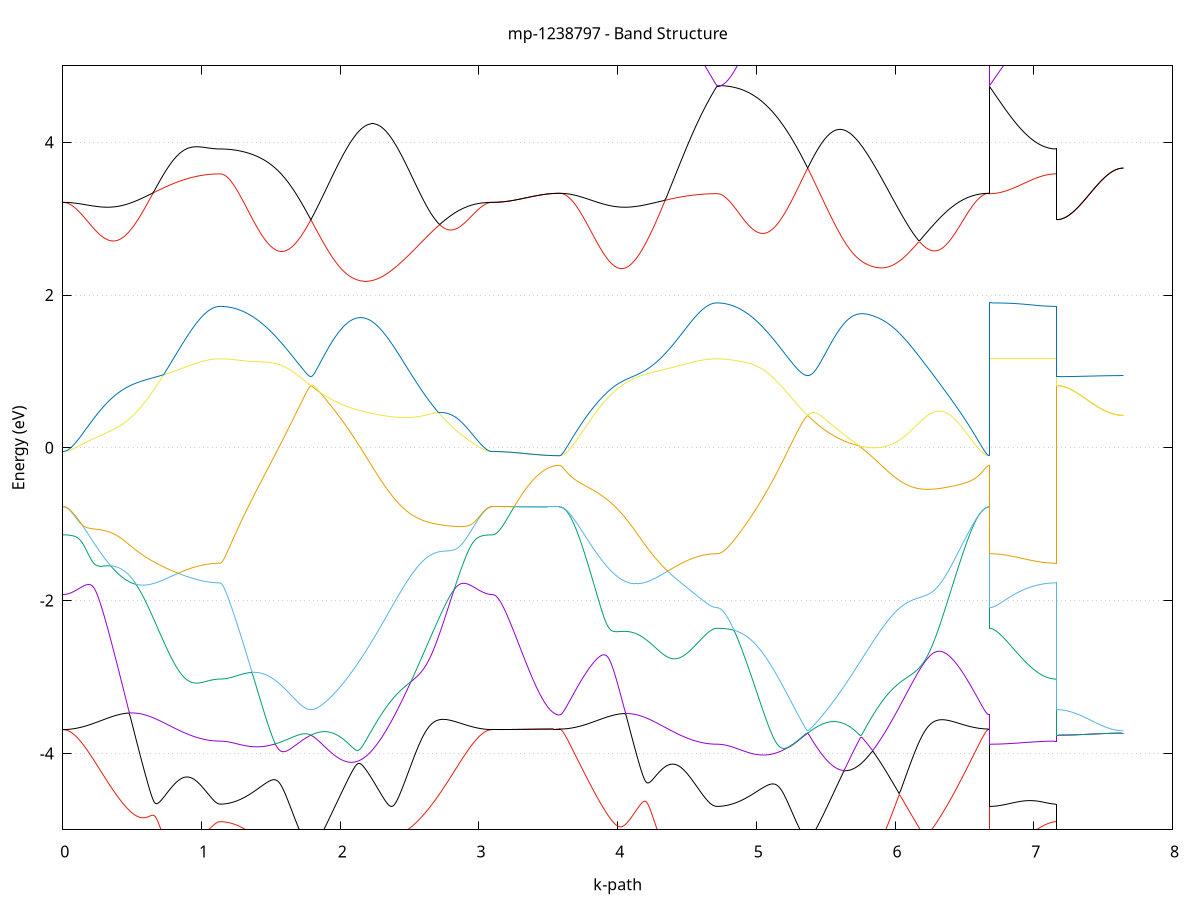 set title 'mp-1238797 - Band Structure'
set xlabel 'k-path'
set ylabel 'Energy (eV)'
set grid y
set yrange [-5:5]
set terminal png size 800,600
set output 'mp-1238797_bands_gnuplot.png'
plot '-' using 1:2 with lines notitle, '-' using 1:2 with lines notitle, '-' using 1:2 with lines notitle, '-' using 1:2 with lines notitle, '-' using 1:2 with lines notitle, '-' using 1:2 with lines notitle, '-' using 1:2 with lines notitle, '-' using 1:2 with lines notitle, '-' using 1:2 with lines notitle, '-' using 1:2 with lines notitle, '-' using 1:2 with lines notitle, '-' using 1:2 with lines notitle, '-' using 1:2 with lines notitle, '-' using 1:2 with lines notitle, '-' using 1:2 with lines notitle, '-' using 1:2 with lines notitle, '-' using 1:2 with lines notitle, '-' using 1:2 with lines notitle, '-' using 1:2 with lines notitle, '-' using 1:2 with lines notitle, '-' using 1:2 with lines notitle, '-' using 1:2 with lines notitle, '-' using 1:2 with lines notitle, '-' using 1:2 with lines notitle, '-' using 1:2 with lines notitle, '-' using 1:2 with lines notitle, '-' using 1:2 with lines notitle, '-' using 1:2 with lines notitle, '-' using 1:2 with lines notitle, '-' using 1:2 with lines notitle, '-' using 1:2 with lines notitle, '-' using 1:2 with lines notitle, '-' using 1:2 with lines notitle, '-' using 1:2 with lines notitle, '-' using 1:2 with lines notitle, '-' using 1:2 with lines notitle, '-' using 1:2 with lines notitle, '-' using 1:2 with lines notitle, '-' using 1:2 with lines notitle, '-' using 1:2 with lines notitle, '-' using 1:2 with lines notitle, '-' using 1:2 with lines notitle, '-' using 1:2 with lines notitle, '-' using 1:2 with lines notitle, '-' using 1:2 with lines notitle, '-' using 1:2 with lines notitle, '-' using 1:2 with lines notitle, '-' using 1:2 with lines notitle, '-' using 1:2 with lines notitle, '-' using 1:2 with lines notitle, '-' using 1:2 with lines notitle, '-' using 1:2 with lines notitle, '-' using 1:2 with lines notitle, '-' using 1:2 with lines notitle, '-' using 1:2 with lines notitle, '-' using 1:2 with lines notitle, '-' using 1:2 with lines notitle, '-' using 1:2 with lines notitle, '-' using 1:2 with lines notitle, '-' using 1:2 with lines notitle, '-' using 1:2 with lines notitle, '-' using 1:2 with lines notitle, '-' using 1:2 with lines notitle, '-' using 1:2 with lines notitle
0.000000 -35.735929
0.009946 -35.735929
0.019892 -35.735929
0.029838 -35.735829
0.039784 -35.735729
0.049730 -35.735629
0.059676 -35.735529
0.069621 -35.735329
0.079567 -35.735129
0.089513 -35.734929
0.099459 -35.734629
0.109405 -35.734429
0.119351 -35.734129
0.129297 -35.733829
0.139243 -35.733429
0.149189 -35.733129
0.159135 -35.732729
0.169081 -35.732329
0.179027 -35.731829
0.188973 -35.731429
0.198919 -35.730929
0.208864 -35.730429
0.218810 -35.730129
0.228756 -35.731129
0.238702 -35.733829
0.248648 -35.736829
0.258594 -35.739929
0.268540 -35.743129
0.278486 -35.746429
0.288432 -35.749829
0.298378 -35.753329
0.308324 -35.756929
0.318270 -35.760629
0.328216 -35.764329
0.338162 -35.768229
0.348107 -35.772129
0.358053 -35.776129
0.367999 -35.780129
0.377945 -35.784229
0.387891 -35.788429
0.397837 -35.792629
0.407783 -35.796929
0.417729 -35.801329
0.427675 -35.805729
0.437621 -35.810129
0.447567 -35.814629
0.457513 -35.819129
0.467459 -35.823729
0.477405 -35.828329
0.487350 -35.832929
0.497296 -35.837629
0.507242 -35.842229
0.517188 -35.846929
0.527134 -35.851629
0.537080 -35.856329
0.547026 -35.861029
0.556972 -35.865829
0.566918 -35.870529
0.576864 -35.875229
0.586810 -35.879929
0.596756 -35.884629
0.606702 -35.889329
0.616647 -35.893929
0.626593 -35.898629
0.636539 -35.903229
0.646485 -35.907829
0.656431 -35.912429
0.666377 -35.916929
0.676323 -35.921429
0.686269 -35.925829
0.696215 -35.930229
0.706161 -35.934629
0.716107 -35.938929
0.726053 -35.943129
0.735999 -35.947329
0.745945 -35.951429
0.755890 -35.955529
0.765836 -35.959529
0.775782 -35.963429
0.785728 -35.967229
0.795674 -35.971029
0.805620 -35.974729
0.815566 -35.978329
0.825512 -35.981929
0.835458 -35.985329
0.845404 -35.988729
0.855350 -35.991929
0.865296 -35.995129
0.875242 -35.998229
0.885188 -36.001229
0.895133 -36.004129
0.905079 -36.006829
0.915025 -36.009529
0.924971 -36.012129
0.934917 -36.014529
0.944863 -36.016929
0.954809 -36.019229
0.964755 -36.021329
0.974701 -36.023329
0.984647 -36.025229
0.994593 -36.027029
1.004539 -36.028729
1.014485 -36.030229
1.024431 -36.031629
1.034376 -36.033029
1.044322 -36.034129
1.054268 -36.035229
1.064214 -36.036129
1.074160 -36.037029
1.084106 -36.037729
1.094052 -36.038229
1.103998 -36.038729
1.113944 -36.039029
1.123890 -36.039229
1.133836 -36.039229
1.133836 -36.039229
1.143754 -36.039229
1.153673 -36.039129
1.163591 -36.039029
1.173510 -36.038829
1.183428 -36.038529
1.193347 -36.038229
1.203265 -36.037929
1.213184 -36.037529
1.223102 -36.037029
1.233021 -36.036529
1.242939 -36.035929
1.252858 -36.035329
1.262776 -36.034629
1.272695 -36.033929
1.282613 -36.033129
1.292532 -36.032229
1.302450 -36.031329
1.312368 -36.030429
1.322287 -36.029429
1.332205 -36.028329
1.342124 -36.027229
1.352042 -36.026129
1.361961 -36.024929
1.371879 -36.023629
1.381798 -36.022329
1.391716 -36.021029
1.401635 -36.019629
1.411553 -36.018229
1.421472 -36.016729
1.431390 -36.015129
1.441309 -36.013629
1.451227 -36.011929
1.461146 -36.010329
1.471064 -36.008629
1.480983 -36.006829
1.490901 -36.005029
1.500820 -36.003229
1.510738 -36.001329
1.520657 -35.999429
1.530575 -35.997429
1.540494 -35.995429
1.550412 -35.993429
1.560331 -35.991329
1.570249 -35.989229
1.580168 -35.987129
1.590086 -35.984929
1.600005 -35.982729
1.609923 -35.980429
1.619842 -35.978129
1.629760 -35.975829
1.639679 -35.973529
1.649597 -35.971129
1.659516 -35.968729
1.669434 -35.966329
1.679353 -35.963929
1.689271 -35.961429
1.699190 -35.958929
1.709108 -35.956429
1.719027 -35.953829
1.728945 -35.951229
1.738863 -35.948629
1.748782 -35.946029
1.758700 -35.943429
1.768619 -35.940729
1.778537 -35.938129
1.788456 -35.935429
1.788456 -35.935429
1.798450 -35.938129
1.808444 -35.940729
1.818439 -35.943229
1.828433 -35.945729
1.838427 -35.948129
1.848421 -35.950429
1.858415 -35.952629
1.868410 -35.954729
1.878404 -35.956829
1.888398 -35.958729
1.898392 -35.960629
1.908386 -35.962429
1.918381 -35.964029
1.928375 -35.965629
1.938369 -35.967129
1.948363 -35.968429
1.958357 -35.969729
1.968352 -35.970829
1.978346 -35.971929
1.988340 -35.972829
1.998334 -35.973629
2.008328 -35.974329
2.018323 -35.974929
2.028317 -35.975429
2.038311 -35.975829
2.048305 -35.976029
2.058299 -35.976129
2.068294 -35.976229
2.078288 -35.976129
2.088282 -35.975829
2.098276 -35.975529
2.108270 -35.975029
2.118265 -35.974429
2.128259 -35.973729
2.138253 -35.972929
2.148247 -35.972029
2.158241 -35.970929
2.168236 -35.969729
2.178230 -35.968429
2.188224 -35.967029
2.198218 -35.965529
2.208213 -35.963929
2.218207 -35.962129
2.228201 -35.960229
2.238195 -35.958329
2.248189 -35.956229
2.258184 -35.954029
2.268178 -35.951729
2.278172 -35.949329
2.288166 -35.946829
2.298160 -35.944229
2.308155 -35.941529
2.318149 -35.938729
2.328143 -35.935829
2.338137 -35.932829
2.348131 -35.929729
2.358126 -35.926629
2.368120 -35.923329
2.378114 -35.920029
2.388108 -35.916629
2.398102 -35.913129
2.408097 -35.909629
2.418091 -35.906029
2.428085 -35.902329
2.438079 -35.898529
2.448073 -35.894729
2.458068 -35.890829
2.468062 -35.886929
2.478056 -35.883029
2.488050 -35.879029
2.498044 -35.874929
2.508039 -35.870829
2.518033 -35.866729
2.528027 -35.862529
2.538021 -35.858329
2.548015 -35.854129
2.558010 -35.849929
2.568004 -35.845729
2.577998 -35.841429
2.587992 -35.837129
2.597986 -35.832929
2.607981 -35.828629
2.617975 -35.824329
2.627969 -35.820129
2.637963 -35.815829
2.647957 -35.811629
2.657952 -35.807429
2.667946 -35.803229
2.677940 -35.799129
2.687934 -35.795029
2.697929 -35.790929
2.707923 -35.786929
2.717917 -35.782929
2.727911 -35.778929
2.737905 -35.775029
2.747900 -35.771229
2.757894 -35.767429
2.767888 -35.763729
2.777882 -35.760029
2.787876 -35.756529
2.797871 -35.753029
2.807865 -35.749529
2.817859 -35.746229
2.827853 -35.742929
2.837847 -35.739829
2.847842 -35.736729
2.857836 -35.733729
2.867830 -35.730829
2.877824 -35.729829
2.887818 -35.730329
2.897813 -35.730829
2.907807 -35.731329
2.917801 -35.731829
2.927795 -35.732229
2.937789 -35.732629
2.947784 -35.733029
2.957778 -35.733429
2.967772 -35.733729
2.977766 -35.734129
2.987760 -35.734429
2.997755 -35.734629
3.007749 -35.734929
3.017743 -35.735129
3.027737 -35.735329
3.037731 -35.735529
3.047726 -35.735629
3.057720 -35.735729
3.067714 -35.735829
3.077708 -35.735929
3.087702 -35.735929
3.097697 -35.735929
3.097697 -35.735929
3.107570 -35.735929
3.117444 -35.735929
3.127317 -35.735929
3.137191 -35.735929
3.147064 -35.735929
3.156938 -35.735929
3.166812 -35.735929
3.176685 -35.735929
3.186559 -35.735929
3.196432 -35.735929
3.206306 -35.735929
3.216179 -35.735929
3.226053 -35.735929
3.235926 -35.735929
3.245800 -35.735929
3.255674 -35.735929
3.265547 -35.735929
3.275421 -35.735929
3.285294 -35.735929
3.295168 -35.735929
3.305041 -35.735929
3.314915 -35.735929
3.324788 -35.735929
3.334662 -35.735929
3.344536 -35.735929
3.354409 -35.735929
3.364283 -35.735929
3.374156 -35.735929
3.384030 -35.735929
3.393903 -35.736029
3.403777 -35.736029
3.413650 -35.736029
3.423524 -35.736029
3.433398 -35.736029
3.443271 -35.736029
3.453145 -35.736029
3.463018 -35.736029
3.472892 -35.736029
3.482765 -35.736029
3.492639 -35.736029
3.502512 -35.736029
3.512386 -35.736029
3.522259 -35.736029
3.532133 -35.736029
3.542007 -35.736029
3.551880 -35.736029
3.561754 -35.736029
3.571627 -35.736029
3.581501 -35.736029
3.581501 -35.736029
3.591447 -35.735929
3.601393 -35.735929
3.611339 -35.735829
3.621285 -35.735729
3.631230 -35.735629
3.641176 -35.735529
3.651122 -35.735329
3.661068 -35.735129
3.671014 -35.734929
3.680960 -35.734729
3.690906 -35.734429
3.700852 -35.734129
3.710798 -35.733829
3.720744 -35.733529
3.730690 -35.733129
3.740636 -35.732729
3.750582 -35.732329
3.760528 -35.731929
3.770473 -35.731429
3.780419 -35.730929
3.790365 -35.730529
3.800311 -35.730129
3.810257 -35.731129
3.820203 -35.733829
3.830149 -35.736829
3.840095 -35.739929
3.850041 -35.743129
3.859987 -35.746429
3.869933 -35.749829
3.879879 -35.753329
3.889825 -35.756929
3.899770 -35.760629
3.909716 -35.764329
3.919662 -35.768229
3.929608 -35.772129
3.939554 -35.776129
3.949500 -35.780129
3.959446 -35.784229
3.969392 -35.788429
3.979338 -35.792629
3.989284 -35.796929
3.999230 -35.801329
4.009176 -35.805729
4.019122 -35.810129
4.029068 -35.814629
4.039013 -35.819129
4.048959 -35.823729
4.058905 -35.828329
4.068851 -35.832929
4.078797 -35.837629
4.088743 -35.842229
4.098689 -35.846929
4.108635 -35.851629
4.118581 -35.856329
4.128527 -35.861029
4.138473 -35.865829
4.148419 -35.870529
4.158365 -35.875229
4.168311 -35.879929
4.178256 -35.884629
4.188202 -35.889329
4.198148 -35.893929
4.208094 -35.898629
4.218040 -35.903229
4.227986 -35.907829
4.237932 -35.912429
4.247878 -35.916929
4.257824 -35.921429
4.267770 -35.925829
4.277716 -35.930229
4.287662 -35.934629
4.297608 -35.938829
4.307553 -35.943129
4.317499 -35.947329
4.327445 -35.951429
4.337391 -35.955529
4.347337 -35.959529
4.357283 -35.963429
4.367229 -35.967229
4.377175 -35.971029
4.387121 -35.974729
4.397067 -35.978329
4.407013 -35.981929
4.416959 -35.985329
4.426905 -35.988729
4.436851 -35.991929
4.446796 -35.995129
4.456742 -35.998229
4.466688 -36.001229
4.476634 -36.004129
4.486580 -36.006829
4.496526 -36.009529
4.506472 -36.012129
4.516418 -36.014529
4.526364 -36.016929
4.536310 -36.019129
4.546256 -36.021329
4.556202 -36.023329
4.566148 -36.025229
4.576094 -36.027029
4.586039 -36.028729
4.595985 -36.030229
4.605931 -36.031629
4.615877 -36.033029
4.625823 -36.034129
4.635769 -36.035229
4.645715 -36.036129
4.655661 -36.037029
4.665607 -36.037729
4.675553 -36.038229
4.685499 -36.038729
4.695445 -36.039029
4.705391 -36.039229
4.715337 -36.039229
4.715337 -36.039229
4.725255 -36.039229
4.735173 -36.039129
4.745092 -36.039029
4.755010 -36.038829
4.764929 -36.038529
4.774847 -36.038229
4.784766 -36.037929
4.794684 -36.037529
4.804603 -36.037029
4.814521 -36.036529
4.824440 -36.035929
4.834358 -36.035329
4.844277 -36.034629
4.854195 -36.033929
4.864114 -36.033129
4.874032 -36.032229
4.883951 -36.031329
4.893869 -36.030429
4.903788 -36.029429
4.913706 -36.028329
4.923625 -36.027229
4.933543 -36.026129
4.943462 -36.024929
4.953380 -36.023629
4.963299 -36.022329
4.973217 -36.021029
4.983136 -36.019629
4.993054 -36.018229
5.002973 -36.016729
5.012891 -36.015129
5.022810 -36.013629
5.032728 -36.011929
5.042647 -36.010329
5.052565 -36.008629
5.062484 -36.006829
5.072402 -36.005029
5.082321 -36.003229
5.092239 -36.001329
5.102158 -35.999429
5.112076 -35.997429
5.121995 -35.995429
5.131913 -35.993429
5.141832 -35.991329
5.151750 -35.989229
5.161668 -35.987029
5.171587 -35.984929
5.181505 -35.982729
5.191424 -35.980429
5.201342 -35.978129
5.211261 -35.975829
5.221179 -35.973529
5.231098 -35.971129
5.241016 -35.968729
5.250935 -35.966329
5.260853 -35.963929
5.270772 -35.961429
5.280690 -35.958929
5.290609 -35.956429
5.300527 -35.953829
5.310446 -35.951229
5.320364 -35.948629
5.330283 -35.946029
5.340201 -35.943429
5.350120 -35.940729
5.360038 -35.938129
5.369957 -35.935429
5.369957 -35.935429
5.379951 -35.938129
5.389945 -35.940729
5.399939 -35.943229
5.409934 -35.945729
5.419928 -35.948129
5.429922 -35.950429
5.439916 -35.952629
5.449910 -35.954729
5.459905 -35.956829
5.469899 -35.958729
5.479893 -35.960629
5.489887 -35.962429
5.499881 -35.964029
5.509876 -35.965629
5.519870 -35.967129
5.529864 -35.968429
5.539858 -35.969729
5.549852 -35.970829
5.559847 -35.971929
5.569841 -35.972829
5.579835 -35.973629
5.589829 -35.974329
5.599823 -35.974929
5.609818 -35.975429
5.619812 -35.975829
5.629806 -35.976029
5.639800 -35.976129
5.649794 -35.976229
5.659789 -35.976029
5.669783 -35.975829
5.679777 -35.975529
5.689771 -35.975029
5.699765 -35.974429
5.709760 -35.973729
5.719754 -35.972929
5.729748 -35.972029
5.739742 -35.970929
5.749736 -35.969729
5.759731 -35.968429
5.769725 -35.967029
5.779719 -35.965529
5.789713 -35.963929
5.799707 -35.962129
5.809702 -35.960229
5.819696 -35.958329
5.829690 -35.956229
5.839684 -35.954029
5.849679 -35.951729
5.859673 -35.949329
5.869667 -35.946829
5.879661 -35.944229
5.889655 -35.941529
5.899650 -35.938729
5.909644 -35.935829
5.919638 -35.932829
5.929632 -35.929729
5.939626 -35.926629
5.949621 -35.923329
5.959615 -35.920029
5.969609 -35.916629
5.979603 -35.913129
5.989597 -35.909629
5.999592 -35.906029
6.009586 -35.902329
6.019580 -35.898529
6.029574 -35.894729
6.039568 -35.890829
6.049563 -35.886929
6.059557 -35.883029
6.069551 -35.879029
6.079545 -35.874929
6.089539 -35.870829
6.099534 -35.866729
6.109528 -35.862529
6.119522 -35.858329
6.129516 -35.854129
6.139510 -35.849929
6.149505 -35.845729
6.159499 -35.841429
6.169493 -35.837129
6.179487 -35.832929
6.189482 -35.828629
6.199476 -35.824329
6.209470 -35.820129
6.219464 -35.815829
6.229458 -35.811629
6.239453 -35.807429
6.249447 -35.803229
6.259441 -35.799129
6.269435 -35.795029
6.279429 -35.790929
6.289424 -35.786929
6.299418 -35.782929
6.309412 -35.778929
6.319406 -35.775029
6.329400 -35.771229
6.339395 -35.767429
6.349389 -35.763729
6.359383 -35.760029
6.369377 -35.756529
6.379371 -35.753029
6.389366 -35.749529
6.399360 -35.746229
6.409354 -35.742929
6.419348 -35.739829
6.429342 -35.736729
6.439337 -35.733729
6.449331 -35.730829
6.459325 -35.729829
6.469319 -35.730429
6.479313 -35.730929
6.489308 -35.731329
6.499302 -35.731829
6.509296 -35.732229
6.519290 -35.732729
6.529284 -35.733129
6.539279 -35.733429
6.549273 -35.733829
6.559267 -35.734129
6.569261 -35.734429
6.579255 -35.734729
6.589250 -35.734929
6.599244 -35.735129
6.609238 -35.735329
6.619232 -35.735529
6.629226 -35.735629
6.639221 -35.735729
6.649215 -35.735829
6.659209 -35.735929
6.669203 -35.735929
6.679198 -35.736029
6.679198 -36.039229
6.689071 -36.039229
6.698945 -36.039229
6.708818 -36.039229
6.718692 -36.039229
6.728565 -36.039229
6.738439 -36.039229
6.748312 -36.039229
6.758186 -36.039229
6.768059 -36.039229
6.777933 -36.039229
6.787807 -36.039229
6.797680 -36.039229
6.807554 -36.039229
6.817427 -36.039229
6.827301 -36.039229
6.837174 -36.039229
6.847048 -36.039229
6.856921 -36.039229
6.866795 -36.039229
6.876669 -36.039229
6.886542 -36.039229
6.896416 -36.039229
6.906289 -36.039229
6.916163 -36.039229
6.926036 -36.039229
6.935910 -36.039229
6.945783 -36.039229
6.955657 -36.039229
6.965531 -36.039229
6.975404 -36.039229
6.985278 -36.039229
6.995151 -36.039229
7.005025 -36.039229
7.014898 -36.039229
7.024772 -36.039229
7.034645 -36.039229
7.044519 -36.039229
7.054393 -36.039229
7.064266 -36.039229
7.074140 -36.039229
7.084013 -36.039229
7.093887 -36.039229
7.103760 -36.039229
7.113634 -36.039229
7.123507 -36.039229
7.133381 -36.039229
7.143255 -36.039229
7.153128 -36.039229
7.163002 -36.039229
7.163002 -35.935429
7.172875 -35.935429
7.182749 -35.935429
7.192622 -35.935429
7.202496 -35.935429
7.212369 -35.935429
7.222243 -35.935429
7.232116 -35.935429
7.241990 -35.935429
7.251864 -35.935429
7.261737 -35.935429
7.271611 -35.935429
7.281484 -35.935429
7.291358 -35.935429
7.301231 -35.935429
7.311105 -35.935429
7.320978 -35.935429
7.330852 -35.935429
7.340726 -35.935429
7.350599 -35.935429
7.360473 -35.935429
7.370346 -35.935429
7.380220 -35.935429
7.390093 -35.935429
7.399967 -35.935429
7.409840 -35.935429
7.419714 -35.935429
7.429588 -35.935429
7.439461 -35.935429
7.449335 -35.935429
7.459208 -35.935429
7.469082 -35.935429
7.478955 -35.935429
7.488829 -35.935429
7.498702 -35.935429
7.508576 -35.935429
7.518450 -35.935429
7.528323 -35.935429
7.538197 -35.935429
7.548070 -35.935429
7.557944 -35.935429
7.567817 -35.935429
7.577691 -35.935429
7.587564 -35.935429
7.597438 -35.935429
7.607312 -35.935429
7.617185 -35.935429
7.627059 -35.935429
7.636932 -35.935429
7.646806 -35.935429
e
0.000000 -35.696629
0.009946 -35.696729
0.019892 -35.696929
0.029838 -35.697229
0.039784 -35.697729
0.049730 -35.698329
0.059676 -35.699029
0.069621 -35.699929
0.079567 -35.700929
0.089513 -35.702029
0.099459 -35.703329
0.109405 -35.704729
0.119351 -35.706229
0.129297 -35.707829
0.139243 -35.709629
0.149189 -35.711529
0.159135 -35.713529
0.169081 -35.715629
0.179027 -35.717829
0.188973 -35.720229
0.198919 -35.722729
0.208864 -35.725229
0.218810 -35.727829
0.228756 -35.729029
0.238702 -35.728629
0.248648 -35.728129
0.258594 -35.727529
0.268540 -35.726929
0.278486 -35.726229
0.288432 -35.725529
0.298378 -35.724929
0.308324 -35.724229
0.318270 -35.723429
0.328216 -35.722729
0.338162 -35.722029
0.348107 -35.721229
0.358053 -35.720429
0.367999 -35.719629
0.377945 -35.718829
0.387891 -35.718029
0.397837 -35.718729
0.407783 -35.719729
0.417729 -35.720729
0.427675 -35.721729
0.437621 -35.722829
0.447567 -35.723829
0.457513 -35.724929
0.467459 -35.725929
0.477405 -35.727029
0.487350 -35.728129
0.497296 -35.729129
0.507242 -35.730229
0.517188 -35.731329
0.527134 -35.732429
0.537080 -35.733529
0.547026 -35.734629
0.556972 -35.735729
0.566918 -35.736829
0.576864 -35.737929
0.586810 -35.739029
0.596756 -35.740129
0.606702 -35.741229
0.616647 -35.742329
0.626593 -35.743429
0.636539 -35.744529
0.646485 -35.745629
0.656431 -35.746629
0.666377 -35.747729
0.676323 -35.748829
0.686269 -35.749829
0.696215 -35.750829
0.706161 -35.751929
0.716107 -35.752929
0.726053 -35.753929
0.735999 -35.754929
0.745945 -35.755829
0.755890 -35.756829
0.765836 -35.757729
0.775782 -35.758729
0.785728 -35.759629
0.795674 -35.760529
0.805620 -35.761329
0.815566 -35.762229
0.825512 -35.763029
0.835458 -35.763929
0.845404 -35.764729
0.855350 -35.765429
0.865296 -35.766229
0.875242 -35.766929
0.885188 -35.767629
0.895133 -35.768329
0.905079 -35.769029
0.915025 -35.769629
0.924971 -35.770229
0.934917 -35.770829
0.944863 -35.771429
0.954809 -35.771929
0.964755 -35.772429
0.974701 -35.772929
0.984647 -35.773329
0.994593 -35.773829
1.004539 -35.774229
1.014485 -35.774529
1.024431 -35.774929
1.034376 -35.775229
1.044322 -35.775529
1.054268 -35.775729
1.064214 -35.775929
1.074160 -35.776129
1.084106 -35.776329
1.094052 -35.776429
1.103998 -35.776529
1.113944 -35.776629
1.123890 -35.776729
1.133836 -35.776729
1.133836 -35.776729
1.143754 -35.776729
1.153673 -35.776929
1.163591 -35.777229
1.173510 -35.777629
1.183428 -35.778129
1.193347 -35.778729
1.203265 -35.779429
1.213184 -35.780229
1.223102 -35.781229
1.233021 -35.782229
1.242939 -35.783329
1.252858 -35.784629
1.262776 -35.785929
1.272695 -35.787429
1.282613 -35.788929
1.292532 -35.790629
1.302450 -35.792329
1.312368 -35.794229
1.322287 -35.796129
1.332205 -35.798129
1.342124 -35.800229
1.352042 -35.802429
1.361961 -35.804729
1.371879 -35.807029
1.381798 -35.809529
1.391716 -35.812029
1.401635 -35.814629
1.411553 -35.817229
1.421472 -35.819929
1.431390 -35.822729
1.441309 -35.825529
1.451227 -35.828429
1.461146 -35.831429
1.471064 -35.834329
1.480983 -35.837429
1.490901 -35.840529
1.500820 -35.843629
1.510738 -35.846829
1.520657 -35.849929
1.530575 -35.853229
1.540494 -35.856429
1.550412 -35.859729
1.560331 -35.863029
1.570249 -35.866329
1.580168 -35.869629
1.590086 -35.872929
1.600005 -35.876229
1.609923 -35.879629
1.619842 -35.882929
1.629760 -35.886229
1.639679 -35.889529
1.649597 -35.892829
1.659516 -35.896129
1.669434 -35.899329
1.679353 -35.902629
1.689271 -35.905729
1.699190 -35.908929
1.709108 -35.912029
1.719027 -35.915129
1.728945 -35.918229
1.738863 -35.921229
1.748782 -35.924129
1.758700 -35.927029
1.768619 -35.929929
1.778537 -35.932729
1.788456 -35.935429
1.788456 -35.935429
1.798450 -35.932729
1.808444 -35.929929
1.818439 -35.927229
1.828433 -35.924429
1.838427 -35.921729
1.848421 -35.918929
1.858415 -35.916129
1.868410 -35.913329
1.878404 -35.910529
1.888398 -35.907629
1.898392 -35.904829
1.908386 -35.902029
1.918381 -35.899129
1.928375 -35.896329
1.938369 -35.893529
1.948363 -35.890629
1.958357 -35.887829
1.968352 -35.884929
1.978346 -35.882129
1.988340 -35.879229
1.998334 -35.876429
2.008328 -35.873529
2.018323 -35.870729
2.028317 -35.867929
2.038311 -35.865129
2.048305 -35.862229
2.058299 -35.859429
2.068294 -35.856629
2.078288 -35.853829
2.088282 -35.851129
2.098276 -35.848329
2.108270 -35.845529
2.118265 -35.842829
2.128259 -35.840029
2.138253 -35.837329
2.148247 -35.834629
2.158241 -35.831929
2.168236 -35.829329
2.178230 -35.826629
2.188224 -35.823929
2.198218 -35.821329
2.208213 -35.818729
2.218207 -35.816129
2.228201 -35.813529
2.238195 -35.811029
2.248189 -35.808529
2.258184 -35.806029
2.268178 -35.803529
2.278172 -35.801029
2.288166 -35.798629
2.298160 -35.796129
2.308155 -35.793729
2.318149 -35.791429
2.328143 -35.789029
2.338137 -35.786729
2.348131 -35.784429
2.358126 -35.782129
2.368120 -35.779929
2.378114 -35.777629
2.388108 -35.775429
2.398102 -35.773329
2.408097 -35.771129
2.418091 -35.769029
2.428085 -35.766929
2.438079 -35.764929
2.448073 -35.762829
2.458068 -35.760829
2.468062 -35.758929
2.478056 -35.756929
2.488050 -35.755029
2.498044 -35.753129
2.508039 -35.751329
2.518033 -35.749429
2.528027 -35.747629
2.538021 -35.745929
2.548015 -35.744129
2.558010 -35.742429
2.568004 -35.740829
2.577998 -35.739129
2.587992 -35.737529
2.597986 -35.735929
2.607981 -35.734429
2.617975 -35.732929
2.627969 -35.731429
2.637963 -35.730029
2.647957 -35.728629
2.657952 -35.727229
2.667946 -35.725929
2.677940 -35.724629
2.687934 -35.723429
2.697929 -35.722329
2.707923 -35.721329
2.717917 -35.720729
2.727911 -35.720629
2.737905 -35.720929
2.747900 -35.721529
2.757894 -35.722229
2.767888 -35.722829
2.777882 -35.723529
2.787876 -35.724229
2.797871 -35.724929
2.807865 -35.725629
2.817859 -35.726229
2.827853 -35.726929
2.837847 -35.727529
2.847842 -35.728129
2.857836 -35.728729
2.867830 -35.729329
2.877824 -35.728029
2.887818 -35.725329
2.897813 -35.722829
2.907807 -35.720329
2.917801 -35.717929
2.927795 -35.715729
2.937789 -35.713629
2.947784 -35.711629
2.957778 -35.709729
2.967772 -35.707929
2.977766 -35.706329
2.987760 -35.704729
2.997755 -35.703329
3.007749 -35.702129
3.017743 -35.700929
3.027737 -35.699929
3.037731 -35.699129
3.047726 -35.698329
3.057720 -35.697729
3.067714 -35.697229
3.077708 -35.696929
3.087702 -35.696729
3.097697 -35.696629
3.097697 -35.696629
3.107570 -35.696629
3.117444 -35.696629
3.127317 -35.696629
3.137191 -35.696629
3.147064 -35.696629
3.156938 -35.696629
3.166812 -35.696629
3.176685 -35.696629
3.186559 -35.696629
3.196432 -35.696629
3.206306 -35.696629
3.216179 -35.696629
3.226053 -35.696629
3.235926 -35.696629
3.245800 -35.696629
3.255674 -35.696629
3.265547 -35.696629
3.275421 -35.696629
3.285294 -35.696629
3.295168 -35.696629
3.305041 -35.696629
3.314915 -35.696629
3.324788 -35.696629
3.334662 -35.696629
3.344536 -35.696629
3.354409 -35.696629
3.364283 -35.696629
3.374156 -35.696629
3.384030 -35.696629
3.393903 -35.696629
3.403777 -35.696629
3.413650 -35.696629
3.423524 -35.696629
3.433398 -35.696629
3.443271 -35.696629
3.453145 -35.696629
3.463018 -35.696629
3.472892 -35.696629
3.482765 -35.696629
3.492639 -35.696629
3.502512 -35.696629
3.512386 -35.696629
3.522259 -35.696629
3.532133 -35.696629
3.542007 -35.696629
3.551880 -35.696629
3.561754 -35.696629
3.571627 -35.696629
3.581501 -35.696629
3.581501 -35.696629
3.591447 -35.696729
3.601393 -35.696929
3.611339 -35.697229
3.621285 -35.697729
3.631230 -35.698329
3.641176 -35.699029
3.651122 -35.699929
3.661068 -35.700929
3.671014 -35.702029
3.680960 -35.703329
3.690906 -35.704729
3.700852 -35.706229
3.710798 -35.707829
3.720744 -35.709629
3.730690 -35.711529
3.740636 -35.713529
3.750582 -35.715629
3.760528 -35.717829
3.770473 -35.720229
3.780419 -35.722729
3.790365 -35.725229
3.800311 -35.727829
3.810257 -35.729029
3.820203 -35.728629
3.830149 -35.728129
3.840095 -35.727529
3.850041 -35.726929
3.859987 -35.726229
3.869933 -35.725629
3.879879 -35.724929
3.889825 -35.724229
3.899770 -35.723529
3.909716 -35.722729
3.919662 -35.722029
3.929608 -35.721229
3.939554 -35.720429
3.949500 -35.719629
3.959446 -35.718829
3.969392 -35.718029
3.979338 -35.718729
3.989284 -35.719729
3.999230 -35.720729
4.009176 -35.721729
4.019122 -35.722829
4.029068 -35.723829
4.039013 -35.724929
4.048959 -35.725929
4.058905 -35.727029
4.068851 -35.728129
4.078797 -35.729129
4.088743 -35.730229
4.098689 -35.731329
4.108635 -35.732429
4.118581 -35.733529
4.128527 -35.734629
4.138473 -35.735729
4.148419 -35.736829
4.158365 -35.737929
4.168311 -35.739029
4.178256 -35.740129
4.188202 -35.741229
4.198148 -35.742329
4.208094 -35.743429
4.218040 -35.744529
4.227986 -35.745629
4.237932 -35.746629
4.247878 -35.747729
4.257824 -35.748829
4.267770 -35.749829
4.277716 -35.750829
4.287662 -35.751929
4.297608 -35.752929
4.307553 -35.753929
4.317499 -35.754929
4.327445 -35.755829
4.337391 -35.756829
4.347337 -35.757729
4.357283 -35.758729
4.367229 -35.759629
4.377175 -35.760529
4.387121 -35.761329
4.397067 -35.762229
4.407013 -35.763029
4.416959 -35.763929
4.426905 -35.764729
4.436851 -35.765429
4.446796 -35.766229
4.456742 -35.766929
4.466688 -35.767629
4.476634 -35.768329
4.486580 -35.769029
4.496526 -35.769629
4.506472 -35.770229
4.516418 -35.770829
4.526364 -35.771429
4.536310 -35.771929
4.546256 -35.772429
4.556202 -35.772929
4.566148 -35.773329
4.576094 -35.773829
4.586039 -35.774229
4.595985 -35.774529
4.605931 -35.774929
4.615877 -35.775229
4.625823 -35.775529
4.635769 -35.775729
4.645715 -35.775929
4.655661 -35.776129
4.665607 -35.776329
4.675553 -35.776429
4.685499 -35.776529
4.695445 -35.776629
4.705391 -35.776729
4.715337 -35.776729
4.715337 -35.776729
4.725255 -35.776729
4.735173 -35.776929
4.745092 -35.777229
4.755010 -35.777629
4.764929 -35.778129
4.774847 -35.778729
4.784766 -35.779429
4.794684 -35.780229
4.804603 -35.781229
4.814521 -35.782229
4.824440 -35.783329
4.834358 -35.784629
4.844277 -35.785929
4.854195 -35.787429
4.864114 -35.788929
4.874032 -35.790629
4.883951 -35.792329
4.893869 -35.794229
4.903788 -35.796129
4.913706 -35.798129
4.923625 -35.800229
4.933543 -35.802429
4.943462 -35.804729
4.953380 -35.807029
4.963299 -35.809529
4.973217 -35.812029
4.983136 -35.814629
4.993054 -35.817229
5.002973 -35.819929
5.012891 -35.822729
5.022810 -35.825529
5.032728 -35.828429
5.042647 -35.831429
5.052565 -35.834329
5.062484 -35.837429
5.072402 -35.840529
5.082321 -35.843629
5.092239 -35.846729
5.102158 -35.849929
5.112076 -35.853229
5.121995 -35.856429
5.131913 -35.859729
5.141832 -35.863029
5.151750 -35.866329
5.161668 -35.869629
5.171587 -35.872929
5.181505 -35.876229
5.191424 -35.879629
5.201342 -35.882929
5.211261 -35.886229
5.221179 -35.889529
5.231098 -35.892829
5.241016 -35.896129
5.250935 -35.899329
5.260853 -35.902629
5.270772 -35.905729
5.280690 -35.908929
5.290609 -35.912029
5.300527 -35.915129
5.310446 -35.918229
5.320364 -35.921229
5.330283 -35.924129
5.340201 -35.927029
5.350120 -35.929929
5.360038 -35.932729
5.369957 -35.935429
5.369957 -35.935429
5.379951 -35.932729
5.389945 -35.929929
5.399939 -35.927229
5.409934 -35.924429
5.419928 -35.921729
5.429922 -35.918929
5.439916 -35.916129
5.449910 -35.913329
5.459905 -35.910529
5.469899 -35.907629
5.479893 -35.904829
5.489887 -35.902029
5.499881 -35.899129
5.509876 -35.896329
5.519870 -35.893529
5.529864 -35.890629
5.539858 -35.887829
5.549852 -35.884929
5.559847 -35.882129
5.569841 -35.879229
5.579835 -35.876429
5.589829 -35.873529
5.599823 -35.870729
5.609818 -35.867929
5.619812 -35.865129
5.629806 -35.862229
5.639800 -35.859429
5.649794 -35.856629
5.659789 -35.853829
5.669783 -35.851129
5.679777 -35.848329
5.689771 -35.845529
5.699765 -35.842829
5.709760 -35.840029
5.719754 -35.837329
5.729748 -35.834629
5.739742 -35.831929
5.749736 -35.829329
5.759731 -35.826629
5.769725 -35.823929
5.779719 -35.821329
5.789713 -35.818729
5.799707 -35.816129
5.809702 -35.813529
5.819696 -35.811029
5.829690 -35.808529
5.839684 -35.806029
5.849679 -35.803529
5.859673 -35.801029
5.869667 -35.798629
5.879661 -35.796129
5.889655 -35.793729
5.899650 -35.791429
5.909644 -35.789029
5.919638 -35.786729
5.929632 -35.784429
5.939626 -35.782129
5.949621 -35.779929
5.959615 -35.777629
5.969609 -35.775429
5.979603 -35.773329
5.989597 -35.771129
5.999592 -35.769029
6.009586 -35.766929
6.019580 -35.764929
6.029574 -35.762829
6.039568 -35.760829
6.049563 -35.758929
6.059557 -35.756929
6.069551 -35.755029
6.079545 -35.753129
6.089539 -35.751329
6.099534 -35.749429
6.109528 -35.747629
6.119522 -35.745929
6.129516 -35.744129
6.139510 -35.742429
6.149505 -35.740829
6.159499 -35.739129
6.169493 -35.737529
6.179487 -35.735929
6.189482 -35.734429
6.199476 -35.732929
6.209470 -35.731429
6.219464 -35.730029
6.229458 -35.728629
6.239453 -35.727229
6.249447 -35.725929
6.259441 -35.724629
6.269435 -35.723429
6.279429 -35.722329
6.289424 -35.721329
6.299418 -35.720729
6.309412 -35.720629
6.319406 -35.720929
6.329400 -35.721529
6.339395 -35.722229
6.349389 -35.722929
6.359383 -35.723629
6.369377 -35.724229
6.379371 -35.724929
6.389366 -35.725629
6.399360 -35.726329
6.409354 -35.726929
6.419348 -35.727529
6.429342 -35.728129
6.439337 -35.728729
6.449331 -35.729329
6.459325 -35.728029
6.469319 -35.725329
6.479313 -35.722829
6.489308 -35.720329
6.499302 -35.717929
6.509296 -35.715729
6.519290 -35.713629
6.529284 -35.711629
6.539279 -35.709729
6.549273 -35.707929
6.559267 -35.706329
6.569261 -35.704729
6.579255 -35.703329
6.589250 -35.702129
6.599244 -35.700929
6.609238 -35.699929
6.619232 -35.699129
6.629226 -35.698329
6.639221 -35.697729
6.649215 -35.697229
6.659209 -35.696929
6.669203 -35.696729
6.679198 -35.696629
6.679198 -35.776729
6.689071 -35.776729
6.698945 -35.776729
6.708818 -35.776729
6.718692 -35.776729
6.728565 -35.776729
6.738439 -35.776729
6.748312 -35.776729
6.758186 -35.776729
6.768059 -35.776729
6.777933 -35.776729
6.787807 -35.776729
6.797680 -35.776729
6.807554 -35.776729
6.817427 -35.776729
6.827301 -35.776729
6.837174 -35.776729
6.847048 -35.776729
6.856921 -35.776729
6.866795 -35.776729
6.876669 -35.776729
6.886542 -35.776729
6.896416 -35.776729
6.906289 -35.776729
6.916163 -35.776729
6.926036 -35.776729
6.935910 -35.776729
6.945783 -35.776729
6.955657 -35.776729
6.965531 -35.776729
6.975404 -35.776729
6.985278 -35.776729
6.995151 -35.776729
7.005025 -35.776729
7.014898 -35.776729
7.024772 -35.776729
7.034645 -35.776729
7.044519 -35.776729
7.054393 -35.776729
7.064266 -35.776729
7.074140 -35.776729
7.084013 -35.776729
7.093887 -35.776729
7.103760 -35.776729
7.113634 -35.776729
7.123507 -35.776729
7.133381 -35.776729
7.143255 -35.776729
7.153128 -35.776729
7.163002 -35.776729
7.163002 -35.935429
7.172875 -35.935429
7.182749 -35.935429
7.192622 -35.935429
7.202496 -35.935429
7.212369 -35.935429
7.222243 -35.935429
7.232116 -35.935429
7.241990 -35.935429
7.251864 -35.935429
7.261737 -35.935429
7.271611 -35.935429
7.281484 -35.935429
7.291358 -35.935429
7.301231 -35.935429
7.311105 -35.935429
7.320978 -35.935429
7.330852 -35.935429
7.340726 -35.935429
7.350599 -35.935429
7.360473 -35.935429
7.370346 -35.935429
7.380220 -35.935429
7.390093 -35.935429
7.399967 -35.935429
7.409840 -35.935429
7.419714 -35.935429
7.429588 -35.935429
7.439461 -35.935429
7.449335 -35.935429
7.459208 -35.935429
7.469082 -35.935429
7.478955 -35.935429
7.488829 -35.935429
7.498702 -35.935429
7.508576 -35.935429
7.518450 -35.935429
7.528323 -35.935429
7.538197 -35.935429
7.548070 -35.935429
7.557944 -35.935429
7.567817 -35.935429
7.577691 -35.935429
7.587564 -35.935429
7.597438 -35.935429
7.607312 -35.935429
7.617185 -35.935429
7.627059 -35.935429
7.636932 -35.935429
7.646806 -35.935429
e
0.000000 -35.696629
0.009946 -35.696629
0.019892 -35.696729
0.029838 -35.696829
0.039784 -35.696929
0.049730 -35.697029
0.059676 -35.697229
0.069621 -35.697429
0.079567 -35.697629
0.089513 -35.697929
0.099459 -35.698229
0.109405 -35.698529
0.119351 -35.698829
0.129297 -35.699229
0.139243 -35.699629
0.149189 -35.700029
0.159135 -35.700529
0.169081 -35.701029
0.179027 -35.701529
0.188973 -35.702029
0.198919 -35.702629
0.208864 -35.703229
0.218810 -35.703829
0.228756 -35.704529
0.238702 -35.705129
0.248648 -35.705829
0.258594 -35.706529
0.268540 -35.707329
0.278486 -35.708129
0.288432 -35.708829
0.298378 -35.709629
0.308324 -35.710529
0.318270 -35.711329
0.328216 -35.712229
0.338162 -35.713129
0.348107 -35.714029
0.358053 -35.714929
0.367999 -35.715829
0.377945 -35.716829
0.387891 -35.717729
0.397837 -35.717129
0.407783 -35.716329
0.417729 -35.715429
0.427675 -35.714629
0.437621 -35.713729
0.447567 -35.712829
0.457513 -35.711929
0.467459 -35.711029
0.477405 -35.710129
0.487350 -35.709229
0.497296 -35.708229
0.507242 -35.707329
0.517188 -35.706429
0.527134 -35.705429
0.537080 -35.704529
0.547026 -35.703529
0.556972 -35.702629
0.566918 -35.701629
0.576864 -35.700729
0.586810 -35.699829
0.596756 -35.698829
0.606702 -35.697929
0.616647 -35.696929
0.626593 -35.696029
0.636539 -35.695129
0.646485 -35.694129
0.656431 -35.693229
0.666377 -35.692329
0.676323 -35.691429
0.686269 -35.690529
0.696215 -35.689629
0.706161 -35.688729
0.716107 -35.687829
0.726053 -35.687029
0.735999 -35.686129
0.745945 -35.685329
0.755890 -35.684429
0.765836 -35.683629
0.775782 -35.682829
0.785728 -35.682029
0.795674 -35.681329
0.805620 -35.680529
0.815566 -35.679829
0.825512 -35.679029
0.835458 -35.678329
0.845404 -35.677629
0.855350 -35.677029
0.865296 -35.676329
0.875242 -35.675729
0.885188 -35.675129
0.895133 -35.674529
0.905079 -35.673929
0.915025 -35.673329
0.924971 -35.672829
0.934917 -35.672329
0.944863 -35.671829
0.954809 -35.671329
0.964755 -35.670929
0.974701 -35.670529
0.984647 -35.670129
0.994593 -35.669729
1.004539 -35.669429
1.014485 -35.669029
1.024431 -35.668729
1.034376 -35.668529
1.044322 -35.668229
1.054268 -35.668029
1.064214 -35.667829
1.074160 -35.667629
1.084106 -35.667529
1.094052 -35.667429
1.103998 -35.667329
1.113944 -35.667229
1.123890 -35.667229
1.133836 -35.667229
1.133836 -35.667229
1.143754 -35.667229
1.153673 -35.667229
1.163591 -35.667129
1.173510 -35.667129
1.183428 -35.667129
1.193347 -35.667029
1.203265 -35.667029
1.213184 -35.666929
1.223102 -35.666829
1.233021 -35.666829
1.242939 -35.666729
1.252858 -35.666629
1.262776 -35.666529
1.272695 -35.666429
1.282613 -35.666229
1.292532 -35.666129
1.302450 -35.666029
1.312368 -35.665929
1.322287 -35.665729
1.332205 -35.665629
1.342124 -35.665429
1.352042 -35.665329
1.361961 -35.665129
1.371879 -35.664929
1.381798 -35.664829
1.391716 -35.664629
1.401635 -35.664429
1.411553 -35.664229
1.421472 -35.664029
1.431390 -35.663929
1.441309 -35.663729
1.451227 -35.663529
1.461146 -35.663329
1.471064 -35.663129
1.480983 -35.662929
1.490901 -35.662729
1.500820 -35.662529
1.510738 -35.662329
1.520657 -35.662129
1.530575 -35.661929
1.540494 -35.661729
1.550412 -35.661529
1.560331 -35.661329
1.570249 -35.661129
1.580168 -35.661029
1.590086 -35.660829
1.600005 -35.660629
1.609923 -35.660529
1.619842 -35.660329
1.629760 -35.660129
1.639679 -35.660029
1.649597 -35.659829
1.659516 -35.659729
1.669434 -35.659629
1.679353 -35.659429
1.689271 -35.659329
1.699190 -35.659229
1.709108 -35.659129
1.719027 -35.659129
1.728945 -35.659029
1.738863 -35.658929
1.748782 -35.658929
1.758700 -35.658829
1.768619 -35.658829
1.778537 -35.658829
1.788456 -35.658829
1.788456 -35.658829
1.798450 -35.658829
1.808444 -35.658829
1.818439 -35.658829
1.828433 -35.658929
1.838427 -35.658929
1.848421 -35.659029
1.858415 -35.659129
1.868410 -35.659229
1.878404 -35.659329
1.888398 -35.659529
1.898392 -35.659629
1.908386 -35.659829
1.918381 -35.660029
1.928375 -35.660229
1.938369 -35.660429
1.948363 -35.660629
1.958357 -35.660929
1.968352 -35.661229
1.978346 -35.661529
1.988340 -35.661829
1.998334 -35.662129
2.008328 -35.662429
2.018323 -35.662829
2.028317 -35.663229
2.038311 -35.663629
2.048305 -35.664029
2.058299 -35.664429
2.068294 -35.664929
2.078288 -35.665429
2.088282 -35.665829
2.098276 -35.666429
2.108270 -35.666929
2.118265 -35.667429
2.128259 -35.668029
2.138253 -35.668629
2.148247 -35.669229
2.158241 -35.669829
2.168236 -35.670429
2.178230 -35.671029
2.188224 -35.671729
2.198218 -35.672429
2.208213 -35.673129
2.218207 -35.673829
2.228201 -35.674529
2.238195 -35.675229
2.248189 -35.676029
2.258184 -35.676829
2.268178 -35.677529
2.278172 -35.678329
2.288166 -35.679129
2.298160 -35.680029
2.308155 -35.680829
2.318149 -35.681629
2.328143 -35.682529
2.338137 -35.683429
2.348131 -35.684229
2.358126 -35.685129
2.368120 -35.686029
2.378114 -35.686929
2.388108 -35.687829
2.398102 -35.688729
2.408097 -35.689729
2.418091 -35.690629
2.428085 -35.691529
2.438079 -35.692529
2.448073 -35.693429
2.458068 -35.694429
2.468062 -35.695329
2.478056 -35.696329
2.488050 -35.697329
2.498044 -35.698229
2.508039 -35.699229
2.518033 -35.700129
2.528027 -35.701129
2.538021 -35.702129
2.548015 -35.703029
2.558010 -35.704029
2.568004 -35.704929
2.577998 -35.705929
2.587992 -35.706829
2.597986 -35.707829
2.607981 -35.708729
2.617975 -35.709629
2.627969 -35.710529
2.637963 -35.711429
2.647957 -35.712329
2.657952 -35.713229
2.667946 -35.714029
2.677940 -35.714829
2.687934 -35.715629
2.697929 -35.716329
2.707923 -35.716929
2.717917 -35.717229
2.727911 -35.716929
2.737905 -35.716229
2.747900 -35.715329
2.757894 -35.714429
2.767888 -35.713429
2.777882 -35.712429
2.787876 -35.711529
2.797871 -35.710529
2.807865 -35.709629
2.817859 -35.708829
2.827853 -35.707929
2.837847 -35.707129
2.847842 -35.706329
2.857836 -35.705629
2.867830 -35.704829
2.877824 -35.704129
2.887818 -35.703529
2.897813 -35.702829
2.907807 -35.702229
2.917801 -35.701729
2.927795 -35.701129
2.937789 -35.700629
2.947784 -35.700129
2.957778 -35.699729
2.967772 -35.699329
2.977766 -35.698929
2.987760 -35.698529
2.997755 -35.698229
3.007749 -35.697929
3.017743 -35.697629
3.027737 -35.697429
3.037731 -35.697229
3.047726 -35.697029
3.057720 -35.696929
3.067714 -35.696829
3.077708 -35.696729
3.087702 -35.696729
3.097697 -35.696629
3.097697 -35.696629
3.107570 -35.696629
3.117444 -35.696629
3.127317 -35.696629
3.137191 -35.696629
3.147064 -35.696629
3.156938 -35.696629
3.166812 -35.696629
3.176685 -35.696629
3.186559 -35.696629
3.196432 -35.696629
3.206306 -35.696629
3.216179 -35.696629
3.226053 -35.696629
3.235926 -35.696629
3.245800 -35.696629
3.255674 -35.696629
3.265547 -35.696629
3.275421 -35.696629
3.285294 -35.696629
3.295168 -35.696629
3.305041 -35.696629
3.314915 -35.696629
3.324788 -35.696629
3.334662 -35.696629
3.344536 -35.696629
3.354409 -35.696629
3.364283 -35.696629
3.374156 -35.696629
3.384030 -35.696629
3.393903 -35.696629
3.403777 -35.696629
3.413650 -35.696629
3.423524 -35.696629
3.433398 -35.696629
3.443271 -35.696629
3.453145 -35.696629
3.463018 -35.696629
3.472892 -35.696629
3.482765 -35.696629
3.492639 -35.696629
3.502512 -35.696629
3.512386 -35.696629
3.522259 -35.696629
3.532133 -35.696629
3.542007 -35.696629
3.551880 -35.696629
3.561754 -35.696629
3.571627 -35.696629
3.581501 -35.696629
3.581501 -35.696629
3.591447 -35.696629
3.601393 -35.696729
3.611339 -35.696829
3.621285 -35.696929
3.631230 -35.697029
3.641176 -35.697229
3.651122 -35.697429
3.661068 -35.697629
3.671014 -35.697929
3.680960 -35.698229
3.690906 -35.698529
3.700852 -35.698829
3.710798 -35.699229
3.720744 -35.699629
3.730690 -35.700029
3.740636 -35.700529
3.750582 -35.701029
3.760528 -35.701529
3.770473 -35.702029
3.780419 -35.702629
3.790365 -35.703229
3.800311 -35.703829
3.810257 -35.704529
3.820203 -35.705129
3.830149 -35.705829
3.840095 -35.706529
3.850041 -35.707329
3.859987 -35.708029
3.869933 -35.708829
3.879879 -35.709629
3.889825 -35.710529
3.899770 -35.711329
3.909716 -35.712229
3.919662 -35.713129
3.929608 -35.714029
3.939554 -35.714929
3.949500 -35.715829
3.959446 -35.716829
3.969392 -35.717729
3.979338 -35.717229
3.989284 -35.716329
3.999230 -35.715529
4.009176 -35.714629
4.019122 -35.713729
4.029068 -35.712829
4.039013 -35.711929
4.048959 -35.711029
4.058905 -35.710129
4.068851 -35.709229
4.078797 -35.708329
4.088743 -35.707329
4.098689 -35.706429
4.108635 -35.705429
4.118581 -35.704529
4.128527 -35.703629
4.138473 -35.702629
4.148419 -35.701729
4.158365 -35.700729
4.168311 -35.699829
4.178256 -35.698829
4.188202 -35.697929
4.198148 -35.696929
4.208094 -35.696029
4.218040 -35.695129
4.227986 -35.694129
4.237932 -35.693229
4.247878 -35.692329
4.257824 -35.691429
4.267770 -35.690529
4.277716 -35.689629
4.287662 -35.688729
4.297608 -35.687829
4.307553 -35.687029
4.317499 -35.686129
4.327445 -35.685329
4.337391 -35.684429
4.347337 -35.683629
4.357283 -35.682829
4.367229 -35.682029
4.377175 -35.681329
4.387121 -35.680529
4.397067 -35.679829
4.407013 -35.679029
4.416959 -35.678329
4.426905 -35.677629
4.436851 -35.677029
4.446796 -35.676329
4.456742 -35.675729
4.466688 -35.675129
4.476634 -35.674529
4.486580 -35.673929
4.496526 -35.673329
4.506472 -35.672829
4.516418 -35.672329
4.526364 -35.671829
4.536310 -35.671329
4.546256 -35.670929
4.556202 -35.670529
4.566148 -35.670129
4.576094 -35.669729
4.586039 -35.669429
4.595985 -35.669129
4.605931 -35.668829
4.615877 -35.668529
4.625823 -35.668229
4.635769 -35.668029
4.645715 -35.667829
4.655661 -35.667729
4.665607 -35.667529
4.675553 -35.667429
4.685499 -35.667329
4.695445 -35.667229
4.705391 -35.667229
4.715337 -35.667229
4.715337 -35.667229
4.725255 -35.667229
4.735173 -35.667229
4.745092 -35.667129
4.755010 -35.667129
4.764929 -35.667129
4.774847 -35.667029
4.784766 -35.667029
4.794684 -35.666929
4.804603 -35.666829
4.814521 -35.666829
4.824440 -35.666729
4.834358 -35.666629
4.844277 -35.666529
4.854195 -35.666429
4.864114 -35.666329
4.874032 -35.666129
4.883951 -35.666029
4.893869 -35.665929
4.903788 -35.665729
4.913706 -35.665629
4.923625 -35.665429
4.933543 -35.665329
4.943462 -35.665129
4.953380 -35.664929
4.963299 -35.664829
4.973217 -35.664629
4.983136 -35.664429
4.993054 -35.664229
5.002973 -35.664129
5.012891 -35.663929
5.022810 -35.663729
5.032728 -35.663529
5.042647 -35.663329
5.052565 -35.663129
5.062484 -35.662929
5.072402 -35.662729
5.082321 -35.662529
5.092239 -35.662329
5.102158 -35.662129
5.112076 -35.661929
5.121995 -35.661729
5.131913 -35.661529
5.141832 -35.661329
5.151750 -35.661229
5.161668 -35.661029
5.171587 -35.660829
5.181505 -35.660629
5.191424 -35.660529
5.201342 -35.660329
5.211261 -35.660129
5.221179 -35.660029
5.231098 -35.659829
5.241016 -35.659729
5.250935 -35.659629
5.260853 -35.659529
5.270772 -35.659329
5.280690 -35.659229
5.290609 -35.659129
5.300527 -35.659129
5.310446 -35.659029
5.320364 -35.658929
5.330283 -35.658929
5.340201 -35.658829
5.350120 -35.658829
5.360038 -35.658829
5.369957 -35.658829
5.369957 -35.658829
5.379951 -35.658829
5.389945 -35.658829
5.399939 -35.658829
5.409934 -35.658929
5.419928 -35.658929
5.429922 -35.659029
5.439916 -35.659129
5.449910 -35.659229
5.459905 -35.659329
5.469899 -35.659529
5.479893 -35.659629
5.489887 -35.659829
5.499881 -35.660029
5.509876 -35.660229
5.519870 -35.660429
5.529864 -35.660729
5.539858 -35.660929
5.549852 -35.661229
5.559847 -35.661529
5.569841 -35.661829
5.579835 -35.662129
5.589829 -35.662529
5.599823 -35.662829
5.609818 -35.663229
5.619812 -35.663629
5.629806 -35.664029
5.639800 -35.664429
5.649794 -35.664929
5.659789 -35.665429
5.669783 -35.665929
5.679777 -35.666429
5.689771 -35.666929
5.699765 -35.667429
5.709760 -35.668029
5.719754 -35.668629
5.729748 -35.669229
5.739742 -35.669829
5.749736 -35.670429
5.759731 -35.671029
5.769725 -35.671729
5.779719 -35.672429
5.789713 -35.673129
5.799707 -35.673829
5.809702 -35.674529
5.819696 -35.675229
5.829690 -35.676029
5.839684 -35.676829
5.849679 -35.677529
5.859673 -35.678329
5.869667 -35.679229
5.879661 -35.680029
5.889655 -35.680829
5.899650 -35.681629
5.909644 -35.682529
5.919638 -35.683429
5.929632 -35.684229
5.939626 -35.685129
5.949621 -35.686029
5.959615 -35.686929
5.969609 -35.687829
5.979603 -35.688829
5.989597 -35.689729
5.999592 -35.690629
6.009586 -35.691629
6.019580 -35.692529
6.029574 -35.693529
6.039568 -35.694429
6.049563 -35.695429
6.059557 -35.696329
6.069551 -35.697329
6.079545 -35.698229
6.089539 -35.699229
6.099534 -35.700229
6.109528 -35.701129
6.119522 -35.702129
6.129516 -35.703029
6.139510 -35.704029
6.149505 -35.704929
6.159499 -35.705929
6.169493 -35.706829
6.179487 -35.707829
6.189482 -35.708729
6.199476 -35.709629
6.209470 -35.710529
6.219464 -35.711429
6.229458 -35.712329
6.239453 -35.713229
6.249447 -35.714029
6.259441 -35.714929
6.269435 -35.715629
6.279429 -35.716429
6.289424 -35.716929
6.299418 -35.717229
6.309412 -35.716929
6.319406 -35.716229
6.329400 -35.715329
6.339395 -35.714429
6.349389 -35.713429
6.359383 -35.712429
6.369377 -35.711529
6.379371 -35.710529
6.389366 -35.709629
6.399360 -35.708829
6.409354 -35.707929
6.419348 -35.707129
6.429342 -35.706329
6.439337 -35.705629
6.449331 -35.704829
6.459325 -35.704129
6.469319 -35.703529
6.479313 -35.702829
6.489308 -35.702229
6.499302 -35.701729
6.509296 -35.701129
6.519290 -35.700629
6.529284 -35.700129
6.539279 -35.699729
6.549273 -35.699329
6.559267 -35.698929
6.569261 -35.698529
6.579255 -35.698229
6.589250 -35.697929
6.599244 -35.697629
6.609238 -35.697429
6.619232 -35.697229
6.629226 -35.697029
6.639221 -35.696929
6.649215 -35.696829
6.659209 -35.696729
6.669203 -35.696729
6.679198 -35.696629
6.679198 -35.667229
6.689071 -35.667229
6.698945 -35.667229
6.708818 -35.667229
6.718692 -35.667229
6.728565 -35.667229
6.738439 -35.667229
6.748312 -35.667229
6.758186 -35.667229
6.768059 -35.667229
6.777933 -35.667229
6.787807 -35.667229
6.797680 -35.667229
6.807554 -35.667229
6.817427 -35.667229
6.827301 -35.667229
6.837174 -35.667229
6.847048 -35.667229
6.856921 -35.667229
6.866795 -35.667229
6.876669 -35.667229
6.886542 -35.667229
6.896416 -35.667229
6.906289 -35.667229
6.916163 -35.667229
6.926036 -35.667229
6.935910 -35.667229
6.945783 -35.667229
6.955657 -35.667229
6.965531 -35.667229
6.975404 -35.667229
6.985278 -35.667229
6.995151 -35.667229
7.005025 -35.667229
7.014898 -35.667229
7.024772 -35.667229
7.034645 -35.667229
7.044519 -35.667229
7.054393 -35.667229
7.064266 -35.667229
7.074140 -35.667229
7.084013 -35.667229
7.093887 -35.667229
7.103760 -35.667229
7.113634 -35.667229
7.123507 -35.667229
7.133381 -35.667229
7.143255 -35.667229
7.153128 -35.667229
7.163002 -35.667229
7.163002 -35.658829
7.172875 -35.658829
7.182749 -35.658829
7.192622 -35.658829
7.202496 -35.658829
7.212369 -35.658829
7.222243 -35.658829
7.232116 -35.658829
7.241990 -35.658829
7.251864 -35.658829
7.261737 -35.658829
7.271611 -35.658829
7.281484 -35.658829
7.291358 -35.658829
7.301231 -35.658829
7.311105 -35.658829
7.320978 -35.658829
7.330852 -35.658829
7.340726 -35.658829
7.350599 -35.658829
7.360473 -35.658829
7.370346 -35.658829
7.380220 -35.658829
7.390093 -35.658829
7.399967 -35.658829
7.409840 -35.658829
7.419714 -35.658829
7.429588 -35.658829
7.439461 -35.658829
7.449335 -35.658829
7.459208 -35.658829
7.469082 -35.658829
7.478955 -35.658829
7.488829 -35.658829
7.498702 -35.658829
7.508576 -35.658829
7.518450 -35.658829
7.528323 -35.658829
7.538197 -35.658829
7.548070 -35.658829
7.557944 -35.658829
7.567817 -35.658829
7.577691 -35.658829
7.587564 -35.658829
7.597438 -35.658829
7.607312 -35.658829
7.617185 -35.658829
7.627059 -35.658829
7.636932 -35.658829
7.646806 -35.658829
e
0.000000 -14.714929
0.009946 -14.714629
0.019892 -14.713729
0.029838 -14.712229
0.039784 -14.710129
0.049730 -14.707429
0.059676 -14.704129
0.069621 -14.700329
0.079567 -14.695829
0.089513 -14.690729
0.099459 -14.685129
0.109405 -14.678929
0.119351 -14.672029
0.129297 -14.664629
0.139243 -14.656729
0.149189 -14.648129
0.159135 -14.639029
0.169081 -14.629329
0.179027 -14.619029
0.188973 -14.608229
0.198919 -14.596829
0.208864 -14.584929
0.218810 -14.572429
0.228756 -14.559429
0.238702 -14.545829
0.248648 -14.531829
0.258594 -14.517229
0.268540 -14.502029
0.278486 -14.486429
0.288432 -14.470229
0.298378 -14.453629
0.308324 -14.436529
0.318270 -14.418829
0.328216 -14.400729
0.338162 -14.382229
0.348107 -14.363229
0.358053 -14.343729
0.367999 -14.323829
0.377945 -14.303529
0.387891 -14.282729
0.397837 -14.261629
0.407783 -14.240029
0.417729 -14.218129
0.427675 -14.195829
0.437621 -14.173129
0.447567 -14.150129
0.457513 -14.126829
0.467459 -14.103129
0.477405 -14.079129
0.487350 -14.054929
0.497296 -14.030429
0.507242 -14.005629
0.517188 -13.980729
0.527134 -13.955529
0.537080 -13.930129
0.547026 -13.904529
0.556972 -13.878929
0.566918 -13.853129
0.576864 -13.827229
0.586810 -13.801329
0.596756 -13.775329
0.606702 -13.749329
0.616647 -13.723429
0.626593 -13.697629
0.636539 -13.671829
0.646485 -13.646229
0.656431 -13.620929
0.666377 -13.595729
0.676323 -13.570929
0.686269 -13.546429
0.696215 -13.522329
0.706161 -13.498629
0.716107 -13.475529
0.726053 -13.452929
0.735999 -13.430929
0.745945 -13.409529
0.755890 -13.388929
0.765836 -13.368929
0.775782 -13.349829
0.785728 -13.331529
0.795674 -13.314029
0.805620 -13.297329
0.815566 -13.281429
0.825512 -13.266429
0.835458 -13.252229
0.845404 -13.238929
0.855350 -13.226329
0.865296 -13.214429
0.875242 -13.203329
0.885188 -13.192829
0.895133 -13.183129
0.905079 -13.173929
0.915025 -13.165429
0.924971 -13.157429
0.934917 -13.149929
0.944863 -13.142929
0.954809 -13.136429
0.964755 -13.130429
0.974701 -13.124829
0.984647 -13.119729
0.994593 -13.114929
1.004539 -13.110529
1.014485 -13.106529
1.024431 -13.102929
1.034376 -13.099629
1.044322 -13.096629
1.054268 -13.094029
1.064214 -13.091729
1.074160 -13.089729
1.084106 -13.088029
1.094052 -13.086729
1.103998 -13.085629
1.113944 -13.084929
1.123890 -13.084429
1.133836 -13.084329
1.133836 -13.084329
1.143754 -13.084129
1.153673 -13.083529
1.163591 -13.082529
1.173510 -13.081229
1.183428 -13.079529
1.193347 -13.077429
1.203265 -13.074929
1.213184 -13.072129
1.223102 -13.068929
1.233021 -13.065329
1.242939 -13.061329
1.252858 -13.057029
1.262776 -13.052429
1.272695 -13.047329
1.282613 -13.042029
1.292532 -13.036329
1.302450 -13.030329
1.312368 -13.023929
1.322287 -13.017229
1.332205 -13.010229
1.342124 -13.002929
1.352042 -12.995329
1.361961 -12.987529
1.371879 -12.979329
1.381798 -12.970929
1.391716 -12.962229
1.401635 -12.953229
1.411553 -12.944029
1.421472 -12.934629
1.431390 -12.925029
1.441309 -12.915229
1.451227 -12.905229
1.461146 -12.895029
1.471064 -12.884629
1.480983 -12.874129
1.490901 -12.863529
1.500820 -12.852729
1.510738 -12.841829
1.520657 -12.830829
1.530575 -12.819829
1.540494 -12.808729
1.550412 -12.797629
1.560331 -12.786429
1.570249 -12.775329
1.580168 -12.764129
1.590086 -12.753029
1.600005 -12.742029
1.609923 -12.731029
1.619842 -12.720129
1.629760 -12.709429
1.639679 -12.698829
1.649597 -12.688329
1.659516 -12.678029
1.669434 -12.668029
1.679353 -12.658129
1.689271 -12.648629
1.699190 -12.639329
1.709108 -12.630329
1.719027 -12.621629
1.728945 -12.613329
1.738863 -12.605329
1.748782 -12.597829
1.758700 -12.590629
1.768619 -12.583929
1.778537 -12.577729
1.788456 -12.572029
1.788456 -12.572029
1.798450 -12.577629
1.808444 -12.583329
1.818439 -12.589129
1.828433 -12.595029
1.838427 -12.601029
1.848421 -12.607129
1.858415 -12.613429
1.868410 -12.619729
1.878404 -12.626229
1.888398 -12.632729
1.898392 -12.639429
1.908386 -12.646229
1.918381 -12.653029
1.928375 -12.660029
1.938369 -12.667029
1.948363 -12.674129
1.958357 -12.681329
1.968352 -12.688629
1.978346 -12.696029
1.988340 -12.703429
1.998334 -12.710929
2.008328 -12.718529
2.018323 -12.726229
2.028317 -12.733929
2.038311 -12.741729
2.048305 -12.749529
2.058299 -12.757429
2.068294 -12.765429
2.078288 -12.773429
2.088282 -12.781429
2.098276 -12.789529
2.108270 -12.797729
2.118265 -12.805929
2.128259 -12.814129
2.138253 -12.822329
2.148247 -12.830929
2.158241 -12.851729
2.168236 -12.873029
2.178230 -12.895029
2.188224 -12.917529
2.198218 -12.940529
2.208213 -12.964029
2.218207 -12.988029
2.228201 -13.012429
2.238195 -13.037329
2.248189 -13.062529
2.258184 -13.088229
2.268178 -13.114129
2.278172 -13.140429
2.288166 -13.167129
2.298160 -13.193929
2.308155 -13.221129
2.318149 -13.248529
2.328143 -13.276029
2.338137 -13.303829
2.348131 -13.331729
2.358126 -13.359729
2.368120 -13.387929
2.378114 -13.416129
2.388108 -13.444429
2.398102 -13.472829
2.408097 -13.501229
2.418091 -13.529629
2.428085 -13.558029
2.438079 -13.586329
2.448073 -13.614629
2.458068 -13.642829
2.468062 -13.670929
2.478056 -13.698929
2.488050 -13.726829
2.498044 -13.754629
2.508039 -13.782229
2.518033 -13.809629
2.528027 -13.836829
2.538021 -13.863829
2.548015 -13.890629
2.558010 -13.917129
2.568004 -13.943429
2.577998 -13.969529
2.587992 -13.995229
2.597986 -14.020729
2.607981 -14.045829
2.617975 -14.070729
2.627969 -14.095229
2.637963 -14.119429
2.647957 -14.143229
2.657952 -14.166629
2.667946 -14.189729
2.677940 -14.212429
2.687934 -14.234729
2.697929 -14.256629
2.707923 -14.278029
2.717917 -14.299129
2.727911 -14.319729
2.737905 -14.339829
2.747900 -14.359529
2.757894 -14.378829
2.767888 -14.397629
2.777882 -14.415929
2.787876 -14.433729
2.797871 -14.451029
2.807865 -14.467829
2.817859 -14.484129
2.827853 -14.499929
2.837847 -14.515229
2.847842 -14.530029
2.857836 -14.544229
2.867830 -14.557929
2.877824 -14.571029
2.887818 -14.583629
2.897813 -14.595729
2.907807 -14.607229
2.917801 -14.618129
2.927795 -14.628529
2.937789 -14.638229
2.947784 -14.647529
2.957778 -14.656129
2.967772 -14.664229
2.977766 -14.671629
2.987760 -14.678529
2.997755 -14.684829
3.007749 -14.690529
3.017743 -14.695629
3.027737 -14.700129
3.037731 -14.704029
3.047726 -14.707429
3.057720 -14.710129
3.067714 -14.712229
3.077708 -14.713729
3.087702 -14.714629
3.097697 -14.714929
3.097697 -14.714929
3.107570 -14.714829
3.117444 -14.714429
3.127317 -14.713729
3.137191 -14.712829
3.147064 -14.711629
3.156938 -14.710229
3.166812 -14.708529
3.176685 -14.706529
3.186559 -14.704329
3.196432 -14.701929
3.206306 -14.699329
3.216179 -14.696429
3.226053 -14.693329
3.235926 -14.690029
3.245800 -14.686429
3.255674 -14.682729
3.265547 -14.678829
3.275421 -14.674829
3.285294 -14.670529
3.295168 -14.666229
3.305041 -14.661729
3.314915 -14.657029
3.324788 -14.652329
3.334662 -14.647529
3.344536 -14.642629
3.354409 -14.637729
3.364283 -14.632829
3.374156 -14.627829
3.384030 -14.622829
3.393903 -14.617929
3.403777 -14.613029
3.413650 -14.608229
3.423524 -14.603529
3.433398 -14.598929
3.443271 -14.594529
3.453145 -14.590229
3.463018 -14.586129
3.472892 -14.582329
3.482765 -14.578729
3.492639 -14.575329
3.502512 -14.572329
3.512386 -14.569529
3.522259 -14.567129
3.532133 -14.565029
3.542007 -14.563329
3.551880 -14.561929
3.561754 -14.561029
3.571627 -14.560429
3.581501 -14.560229
3.581501 -14.560229
3.591447 -14.559929
3.601393 -14.559029
3.611339 -14.557529
3.621285 -14.555429
3.631230 -14.552729
3.641176 -14.549529
3.651122 -14.545629
3.661068 -14.541229
3.671014 -14.536129
3.680960 -14.530529
3.690906 -14.524329
3.700852 -14.517529
3.710798 -14.510129
3.720744 -14.502229
3.730690 -14.493729
3.740636 -14.484629
3.750582 -14.475029
3.760528 -14.464829
3.770473 -14.454029
3.780419 -14.442729
3.790365 -14.430829
3.800311 -14.418429
3.810257 -14.405529
3.820203 -14.392129
3.830149 -14.378129
3.840095 -14.363629
3.850041 -14.348629
3.859987 -14.333129
3.869933 -14.317129
3.879879 -14.300629
3.889825 -14.283629
3.899770 -14.266229
3.909716 -14.248329
3.919662 -14.230029
3.929608 -14.211229
3.939554 -14.192029
3.949500 -14.172329
3.959446 -14.152329
3.969392 -14.131929
3.979338 -14.111129
3.989284 -14.089929
3.999230 -14.068429
4.009176 -14.046629
4.019122 -14.024429
4.029068 -14.001929
4.039013 -13.979229
4.048959 -13.956229
4.058905 -13.933029
4.068851 -13.909529
4.078797 -13.885929
4.088743 -13.862129
4.098689 -13.838229
4.108635 -13.814229
4.118581 -13.790129
4.128527 -13.766029
4.138473 -13.742029
4.148419 -13.718029
4.158365 -13.694129
4.168311 -13.670429
4.178256 -13.646929
4.188202 -13.623729
4.198148 -13.600929
4.208094 -13.578429
4.218040 -13.556429
4.227986 -13.535029
4.237932 -13.514229
4.247878 -13.494029
4.257824 -13.474529
4.267770 -13.455829
4.277716 -13.437829
4.287662 -13.420529
4.297608 -13.404129
4.307553 -13.388429
4.317499 -13.373529
4.327445 -13.359429
4.337391 -13.345929
4.347337 -13.333129
4.357283 -13.320929
4.367229 -13.309329
4.377175 -13.298329
4.387121 -13.287829
4.397067 -13.277829
4.407013 -13.268229
4.416959 -13.259129
4.426905 -13.250529
4.436851 -13.242229
4.446796 -13.234329
4.456742 -13.226729
4.466688 -13.219529
4.476634 -13.212729
4.486580 -13.206129
4.496526 -13.199929
4.506472 -13.194029
4.516418 -13.188429
4.526364 -13.183129
4.536310 -13.178029
4.546256 -13.173329
4.556202 -13.168829
4.566148 -13.164729
4.576094 -13.160829
4.586039 -13.157129
4.595985 -13.153829
4.605931 -13.150729
4.615877 -13.147929
4.625823 -13.145429
4.635769 -13.143129
4.645715 -13.141129
4.655661 -13.139329
4.665607 -13.137929
4.675553 -13.136729
4.685499 -13.135729
4.695445 -13.135129
4.705391 -13.134729
4.715337 -13.134629
4.715337 -13.134629
4.725255 -13.134429
4.735173 -13.133829
4.745092 -13.132829
4.755010 -13.131429
4.764929 -13.129629
4.774847 -13.127429
4.784766 -13.124929
4.794684 -13.121929
4.804603 -13.118629
4.814521 -13.114929
4.824440 -13.110829
4.834358 -13.106429
4.844277 -13.101529
4.854195 -13.096329
4.864114 -13.090829
4.874032 -13.084929
4.883951 -13.078629
4.893869 -13.072029
4.903788 -13.065129
4.913706 -13.057829
4.923625 -13.050229
4.933543 -13.042329
4.943462 -13.034129
4.953380 -13.025629
4.963299 -13.016829
4.973217 -13.007729
4.983136 -12.998429
4.993054 -12.988829
5.002973 -12.978929
5.012891 -12.968829
5.022810 -12.958529
5.032728 -12.947929
5.042647 -12.937129
5.052565 -12.926229
5.062484 -12.915129
5.072402 -12.903829
5.082321 -12.892329
5.092239 -12.880829
5.102158 -12.869129
5.112076 -12.857329
5.121995 -12.845429
5.131913 -12.833429
5.141832 -12.821429
5.151750 -12.809329
5.161668 -12.797229
5.171587 -12.785229
5.181505 -12.773129
5.191424 -12.761129
5.201342 -12.749129
5.211261 -12.737229
5.221179 -12.725429
5.231098 -12.713729
5.241016 -12.702129
5.250935 -12.690729
5.260853 -12.679529
5.270772 -12.668529
5.280690 -12.657829
5.290609 -12.647229
5.300527 -12.637029
5.310446 -12.627029
5.320364 -12.617429
5.330283 -12.608129
5.340201 -12.599229
5.350120 -12.590729
5.360038 -12.582629
5.369957 -12.575029
5.369957 -12.575029
5.379951 -12.582529
5.389945 -12.590229
5.399939 -12.598029
5.409934 -12.605929
5.419928 -12.614029
5.429922 -12.622229
5.439916 -12.630529
5.449910 -12.639029
5.459905 -12.647529
5.469899 -12.656229
5.479893 -12.665029
5.489887 -12.673929
5.499881 -12.682929
5.509876 -12.692029
5.519870 -12.701229
5.529864 -12.710529
5.539858 -12.719929
5.549852 -12.729429
5.559847 -12.739029
5.569841 -12.748729
5.579835 -12.758529
5.589829 -12.768329
5.599823 -12.778229
5.609818 -12.788229
5.619812 -12.798329
5.629806 -12.808529
5.639800 -12.818729
5.649794 -12.829029
5.659789 -12.839329
5.669783 -12.849729
5.679777 -12.860129
5.689771 -12.870629
5.699765 -12.881229
5.709760 -12.891829
5.719754 -12.902429
5.729748 -12.913129
5.739742 -12.923829
5.749736 -12.934629
5.759731 -12.945329
5.769725 -12.956129
5.779719 -12.967029
5.789713 -12.977829
5.799707 -12.988729
5.809702 -12.999629
5.819696 -13.010429
5.829690 -13.021329
5.839684 -13.032329
5.849679 -13.043229
5.859673 -13.054129
5.869667 -13.065029
5.879661 -13.076629
5.889655 -13.102129
5.899650 -13.127929
5.909644 -13.153929
5.919638 -13.180229
5.929632 -13.206729
5.939626 -13.233329
5.949621 -13.260229
5.959615 -13.287129
5.969609 -13.314229
5.979603 -13.341429
5.989597 -13.368629
5.999592 -13.395929
6.009586 -13.423229
6.019580 -13.450629
6.029574 -13.477929
6.039568 -13.505229
6.049563 -13.532429
6.059557 -13.559529
6.069551 -13.586629
6.079545 -13.613629
6.089539 -13.640429
6.099534 -13.667129
6.109528 -13.693629
6.119522 -13.720029
6.129516 -13.746129
6.139510 -13.772129
6.149505 -13.797829
6.159499 -13.823329
6.169493 -13.848529
6.179487 -13.873529
6.189482 -13.898229
6.199476 -13.922629
6.209470 -13.946629
6.219464 -13.970429
6.229458 -13.993829
6.239453 -14.016929
6.249447 -14.039629
6.259441 -14.062029
6.269435 -14.084029
6.279429 -14.105629
6.289424 -14.126829
6.299418 -14.147629
6.309412 -14.167929
6.319406 -14.187929
6.329400 -14.207429
6.339395 -14.226429
6.349389 -14.245029
6.359383 -14.263129
6.369377 -14.280829
6.379371 -14.297929
6.389366 -14.314629
6.399360 -14.330829
6.409354 -14.346529
6.419348 -14.361629
6.429342 -14.376329
6.439337 -14.390429
6.449331 -14.404029
6.459325 -14.417129
6.469319 -14.429629
6.479313 -14.441529
6.489308 -14.453029
6.499302 -14.463829
6.509296 -14.474129
6.519290 -14.483929
6.529284 -14.493029
6.539279 -14.501629
6.549273 -14.509629
6.559267 -14.517129
6.569261 -14.523929
6.579255 -14.530229
6.589250 -14.535929
6.599244 -14.541029
6.609238 -14.545529
6.619232 -14.549429
6.629226 -14.552729
6.639221 -14.555429
6.649215 -14.557529
6.659209 -14.559029
6.669203 -14.559929
6.679198 -14.560229
6.679198 -13.134629
6.689071 -13.134529
6.698945 -13.134429
6.708818 -13.134129
6.718692 -13.133829
6.728565 -13.133429
6.738439 -13.132929
6.748312 -13.132329
6.758186 -13.131629
6.768059 -13.130829
6.777933 -13.129929
6.787807 -13.129029
6.797680 -13.128029
6.807554 -13.126929
6.817427 -13.125829
6.827301 -13.124529
6.837174 -13.123329
6.847048 -13.121929
6.856921 -13.120529
6.866795 -13.119129
6.876669 -13.117629
6.886542 -13.116129
6.896416 -13.114529
6.906289 -13.113029
6.916163 -13.111429
6.926036 -13.109829
6.935910 -13.108229
6.945783 -13.106529
6.955657 -13.104929
6.965531 -13.103429
6.975404 -13.101829
6.985278 -13.100229
6.995151 -13.098729
7.005025 -13.097329
7.014898 -13.095929
7.024772 -13.094529
7.034645 -13.093229
7.044519 -13.091929
7.054393 -13.090829
7.064266 -13.089729
7.074140 -13.088729
7.084013 -13.087829
7.093887 -13.087029
7.103760 -13.086329
7.113634 -13.085729
7.123507 -13.085229
7.133381 -13.084829
7.143255 -13.084529
7.153128 -13.084329
7.163002 -13.084329
7.163002 -12.572029
7.172875 -12.572029
7.182749 -12.572029
7.192622 -12.572029
7.202496 -12.572129
7.212369 -12.572129
7.222243 -12.572129
7.232116 -12.572229
7.241990 -12.572229
7.251864 -12.572229
7.261737 -12.572329
7.271611 -12.572429
7.281484 -12.572429
7.291358 -12.572529
7.301231 -12.572629
7.311105 -12.572629
7.320978 -12.572729
7.330852 -12.572829
7.340726 -12.572929
7.350599 -12.573029
7.360473 -12.573129
7.370346 -12.573229
7.380220 -12.573329
7.390093 -12.573329
7.399967 -12.573429
7.409840 -12.573529
7.419714 -12.573629
7.429588 -12.573729
7.439461 -12.573829
7.449335 -12.573929
7.459208 -12.574029
7.469082 -12.574129
7.478955 -12.574229
7.488829 -12.574329
7.498702 -12.574329
7.508576 -12.574429
7.518450 -12.574529
7.528323 -12.574629
7.538197 -12.574629
7.548070 -12.574729
7.557944 -12.574729
7.567817 -12.574829
7.577691 -12.574829
7.587564 -12.574929
7.597438 -12.574929
7.607312 -12.574929
7.617185 -12.574929
7.627059 -12.575029
7.636932 -12.575029
7.646806 -12.575029
e
0.000000 -13.390229
0.009946 -13.390129
0.019892 -13.389829
0.029838 -13.389429
0.039784 -13.388829
0.049730 -13.388029
0.059676 -13.387129
0.069621 -13.386029
0.079567 -13.384729
0.089513 -13.383329
0.099459 -13.381629
0.109405 -13.379929
0.119351 -13.377929
0.129297 -13.375829
0.139243 -13.373529
0.149189 -13.371129
0.159135 -13.368529
0.169081 -13.365729
0.179027 -13.362829
0.188973 -13.359729
0.198919 -13.356529
0.208864 -13.353129
0.218810 -13.349629
0.228756 -13.345929
0.238702 -13.342029
0.248648 -13.338029
0.258594 -13.333929
0.268540 -13.329629
0.278486 -13.325229
0.288432 -13.320629
0.298378 -13.315929
0.308324 -13.311129
0.318270 -13.306129
0.328216 -13.301029
0.338162 -13.295729
0.348107 -13.290429
0.358053 -13.284829
0.367999 -13.279229
0.377945 -13.273529
0.387891 -13.267629
0.397837 -13.261629
0.407783 -13.255529
0.417729 -13.249229
0.427675 -13.242829
0.437621 -13.236429
0.447567 -13.229829
0.457513 -13.223029
0.467459 -13.216229
0.477405 -13.209229
0.487350 -13.202229
0.497296 -13.195029
0.507242 -13.187629
0.517188 -13.180229
0.527134 -13.172629
0.537080 -13.164929
0.547026 -13.157129
0.556972 -13.149129
0.566918 -13.140929
0.576864 -13.132629
0.586810 -13.124229
0.596756 -13.115529
0.606702 -13.106729
0.616647 -13.097729
0.626593 -13.088529
0.636539 -13.079029
0.646485 -13.069329
0.656431 -13.059329
0.666377 -13.049029
0.676323 -13.038429
0.686269 -13.027529
0.696215 -13.016329
0.706161 -13.004629
0.716107 -12.992529
0.726053 -12.980029
0.735999 -12.967029
0.745945 -12.953629
0.755890 -12.939629
0.765836 -12.925229
0.775782 -12.910329
0.785728 -12.894829
0.795674 -12.878929
0.805620 -12.862529
0.815566 -12.845629
0.825512 -12.828429
0.835458 -12.810829
0.845404 -12.792929
0.855350 -12.774829
0.865296 -12.756629
0.875242 -12.738229
0.885188 -12.719829
0.895133 -12.701529
0.905079 -12.683229
0.915025 -12.665229
0.924971 -12.647429
0.934917 -12.630029
0.944863 -12.613029
0.954809 -12.596429
0.964755 -12.580329
0.974701 -12.564829
0.984647 -12.550029
0.994593 -12.535929
1.004539 -12.522529
1.014485 -12.509929
1.024431 -12.498129
1.034376 -12.487229
1.044322 -12.477229
1.054268 -12.468229
1.064214 -12.460229
1.074160 -12.453229
1.084106 -12.447229
1.094052 -12.442329
1.103998 -12.438429
1.113944 -12.435629
1.123890 -12.434029
1.133836 -12.433429
1.133836 -12.433429
1.143754 -12.433429
1.153673 -12.433529
1.163591 -12.433629
1.173510 -12.433729
1.183428 -12.433829
1.193347 -12.434029
1.203265 -12.434229
1.213184 -12.434429
1.223102 -12.434729
1.233021 -12.435029
1.242939 -12.435429
1.252858 -12.435829
1.262776 -12.436229
1.272695 -12.436729
1.282613 -12.437229
1.292532 -12.437829
1.302450 -12.438429
1.312368 -12.439029
1.322287 -12.439729
1.332205 -12.440529
1.342124 -12.441329
1.352042 -12.442229
1.361961 -12.443129
1.371879 -12.444129
1.381798 -12.445229
1.391716 -12.446329
1.401635 -12.447529
1.411553 -12.448829
1.421472 -12.450129
1.431390 -12.451629
1.441309 -12.453129
1.451227 -12.454729
1.461146 -12.456329
1.471064 -12.458129
1.480983 -12.460029
1.490901 -12.461929
1.500820 -12.463929
1.510738 -12.466129
1.520657 -12.468329
1.530575 -12.470729
1.540494 -12.473129
1.550412 -12.475729
1.560331 -12.478329
1.570249 -12.481129
1.580168 -12.484029
1.590086 -12.486929
1.600005 -12.490129
1.609923 -12.493329
1.619842 -12.496629
1.629760 -12.500129
1.639679 -12.503729
1.649597 -12.507429
1.659516 -12.511229
1.669434 -12.515129
1.679353 -12.519229
1.689271 -12.523429
1.699190 -12.527729
1.709108 -12.532129
1.719027 -12.536729
1.728945 -12.541429
1.738863 -12.546229
1.748782 -12.551129
1.758700 -12.556129
1.768619 -12.561329
1.778537 -12.566629
1.788456 -12.572029
1.788456 -12.572029
1.798450 -12.566829
1.808444 -12.562129
1.818439 -12.558029
1.828433 -12.554429
1.838427 -12.551529
1.848421 -12.549329
1.858415 -12.547629
1.868410 -12.546729
1.878404 -12.546529
1.888398 -12.546929
1.898392 -12.548129
1.908386 -12.550129
1.918381 -12.552829
1.928375 -12.556329
1.938369 -12.560529
1.948363 -12.565529
1.958357 -12.571429
1.968352 -12.578029
1.978346 -12.585429
1.988340 -12.593729
1.998334 -12.602729
2.008328 -12.612629
2.018323 -12.623229
2.028317 -12.634729
2.038311 -12.646929
2.048305 -12.660029
2.058299 -12.673829
2.068294 -12.688429
2.078288 -12.703729
2.088282 -12.719829
2.098276 -12.736629
2.108270 -12.754129
2.118265 -12.772329
2.128259 -12.791229
2.138253 -12.810729
2.148247 -12.830629
2.158241 -12.838929
2.168236 -12.847329
2.178230 -12.855629
2.188224 -12.864029
2.198218 -12.872429
2.208213 -12.880829
2.218207 -12.889329
2.228201 -12.897729
2.238195 -12.906229
2.248189 -12.914629
2.258184 -12.923129
2.268178 -12.931529
2.278172 -12.940029
2.288166 -12.948529
2.298160 -12.956929
2.308155 -12.965329
2.318149 -12.973829
2.328143 -12.982229
2.338137 -12.990629
2.348131 -12.999029
2.358126 -13.007329
2.368120 -13.015729
2.378114 -13.024029
2.388108 -13.032229
2.398102 -13.040529
2.408097 -13.048729
2.418091 -13.056929
2.428085 -13.065029
2.438079 -13.073129
2.448073 -13.081229
2.458068 -13.089229
2.468062 -13.097129
2.478056 -13.105029
2.488050 -13.112929
2.498044 -13.120729
2.508039 -13.128429
2.518033 -13.136129
2.528027 -13.143729
2.538021 -13.151329
2.548015 -13.158829
2.558010 -13.166229
2.568004 -13.173529
2.577998 -13.180829
2.587992 -13.187929
2.597986 -13.195029
2.607981 -13.202029
2.617975 -13.208929
2.627969 -13.215829
2.637963 -13.222529
2.647957 -13.229129
2.657952 -13.235729
2.667946 -13.242129
2.677940 -13.248429
2.687934 -13.254629
2.697929 -13.260729
2.707923 -13.266729
2.717917 -13.272629
2.727911 -13.278429
2.737905 -13.284029
2.747900 -13.289629
2.757894 -13.295029
2.767888 -13.300229
2.777882 -13.305429
2.787876 -13.310429
2.797871 -13.315329
2.807865 -13.320029
2.817859 -13.324629
2.827853 -13.329129
2.837847 -13.333429
2.847842 -13.337629
2.857836 -13.341629
2.867830 -13.345529
2.877824 -13.349229
2.887818 -13.352829
2.897813 -13.356229
2.907807 -13.359429
2.917801 -13.362629
2.927795 -13.365529
2.937789 -13.368329
2.947784 -13.370929
2.957778 -13.373429
2.967772 -13.375729
2.977766 -13.377829
2.987760 -13.379829
2.997755 -13.381629
3.007749 -13.383229
3.017743 -13.384729
3.027737 -13.385929
3.037731 -13.387129
3.047726 -13.388029
3.057720 -13.388829
3.067714 -13.389429
3.077708 -13.389829
3.087702 -13.390129
3.097697 -13.390229
3.097697 -13.390229
3.107570 -13.390429
3.117444 -13.391129
3.127317 -13.392229
3.137191 -13.393829
3.147064 -13.395829
3.156938 -13.398229
3.166812 -13.401129
3.176685 -13.404429
3.186559 -13.408129
3.196432 -13.412229
3.206306 -13.416629
3.216179 -13.421529
3.226053 -13.426729
3.235926 -13.432229
3.245800 -13.438029
3.255674 -13.444129
3.265547 -13.450529
3.275421 -13.457229
3.285294 -13.464029
3.295168 -13.471129
3.305041 -13.478429
3.314915 -13.485829
3.324788 -13.493329
3.334662 -13.501029
3.344536 -13.508729
3.354409 -13.516429
3.364283 -13.524229
3.374156 -13.531929
3.384030 -13.539629
3.393903 -13.547229
3.403777 -13.554629
3.413650 -13.561929
3.423524 -13.569129
3.433398 -13.576029
3.443271 -13.582629
3.453145 -13.589029
3.463018 -13.595129
3.472892 -13.600829
3.482765 -13.606129
3.492639 -13.611029
3.502512 -13.615529
3.512386 -13.619529
3.522259 -13.623129
3.532133 -13.626129
3.542007 -13.628629
3.551880 -13.630629
3.561754 -13.632029
3.571627 -13.632829
3.581501 -13.633129
3.581501 -13.633129
3.591447 -13.633029
3.601393 -13.632729
3.611339 -13.632129
3.621285 -13.631429
3.631230 -13.630429
3.641176 -13.629229
3.651122 -13.627829
3.661068 -13.626229
3.671014 -13.624329
3.680960 -13.622329
3.690906 -13.620029
3.700852 -13.617529
3.710798 -13.614829
3.720744 -13.611929
3.730690 -13.608829
3.740636 -13.605529
3.750582 -13.602029
3.760528 -13.598329
3.770473 -13.594429
3.780419 -13.590229
3.790365 -13.585929
3.800311 -13.581429
3.810257 -13.576729
3.820203 -13.571729
3.830149 -13.566629
3.840095 -13.561329
3.850041 -13.555929
3.859987 -13.550229
3.869933 -13.544329
3.879879 -13.538329
3.889825 -13.532129
3.899770 -13.525729
3.909716 -13.519129
3.919662 -13.512429
3.929608 -13.505429
3.939554 -13.498329
3.949500 -13.491129
3.959446 -13.483629
3.969392 -13.476029
3.979338 -13.468229
3.989284 -13.460229
3.999230 -13.452129
4.009176 -13.443829
4.019122 -13.435329
4.029068 -13.426629
4.039013 -13.417829
4.048959 -13.408729
4.058905 -13.399529
4.068851 -13.390129
4.078797 -13.380429
4.088743 -13.370629
4.098689 -13.360529
4.108635 -13.350129
4.118581 -13.339529
4.128527 -13.328629
4.138473 -13.317429
4.148419 -13.305929
4.158365 -13.294029
4.168311 -13.281729
4.178256 -13.269129
4.188202 -13.255929
4.198148 -13.242329
4.208094 -13.228129
4.218040 -13.213329
4.227986 -13.197929
4.237932 -13.181929
4.247878 -13.165229
4.257824 -13.147829
4.267770 -13.129729
4.277716 -13.110929
4.287662 -13.091429
4.297608 -13.071229
4.307553 -13.050429
4.317499 -13.029029
4.327445 -13.007129
4.337391 -12.984729
4.347337 -12.962029
4.357283 -12.938829
4.367229 -12.915529
4.377175 -12.891929
4.387121 -12.868229
4.397067 -12.844429
4.407013 -12.820729
4.416959 -12.797029
4.426905 -12.773529
4.436851 -12.750129
4.446796 -12.727029
4.456742 -12.704229
4.466688 -12.681829
4.476634 -12.659729
4.486580 -12.638129
4.496526 -12.617029
4.506472 -12.596529
4.516418 -12.576629
4.526364 -12.557329
4.536310 -12.538729
4.546256 -12.520829
4.556202 -12.503729
4.566148 -12.487429
4.576094 -12.472029
4.586039 -12.457429
4.595985 -12.443829
4.605931 -12.431129
4.615877 -12.419429
4.625823 -12.408829
4.635769 -12.399229
4.645715 -12.390629
4.655661 -12.383229
4.665607 -12.376829
4.675553 -12.371629
4.685499 -12.367629
4.695445 -12.364629
4.705391 -12.362929
4.715337 -12.362329
4.715337 -12.362329
4.725255 -12.362329
4.735173 -12.362429
4.745092 -12.362629
4.755010 -12.362929
4.764929 -12.363229
4.774847 -12.363629
4.784766 -12.364029
4.794684 -12.364629
4.804603 -12.365229
4.814521 -12.365929
4.824440 -12.366629
4.834358 -12.367429
4.844277 -12.368429
4.854195 -12.369329
4.864114 -12.370429
4.874032 -12.371629
4.883951 -12.372829
4.893869 -12.374129
4.903788 -12.375629
4.913706 -12.377129
4.923625 -12.378729
4.933543 -12.380429
4.943462 -12.382129
4.953380 -12.384029
4.963299 -12.386029
4.973217 -12.388129
4.983136 -12.390329
4.993054 -12.392629
5.002973 -12.395029
5.012891 -12.397529
5.022810 -12.400129
5.032728 -12.402929
5.042647 -12.405729
5.052565 -12.408729
5.062484 -12.411829
5.072402 -12.415029
5.082321 -12.418429
5.092239 -12.421829
5.102158 -12.425429
5.112076 -12.429229
5.121995 -12.433029
5.131913 -12.437029
5.141832 -12.441229
5.151750 -12.445429
5.161668 -12.449829
5.171587 -12.454429
5.181505 -12.459129
5.191424 -12.463929
5.201342 -12.468829
5.211261 -12.474029
5.221179 -12.479229
5.231098 -12.484629
5.241016 -12.490129
5.250935 -12.495829
5.260853 -12.501629
5.270772 -12.507629
5.280690 -12.513729
5.290609 -12.519929
5.300527 -12.526329
5.310446 -12.532929
5.320364 -12.539529
5.330283 -12.546429
5.340201 -12.553329
5.350120 -12.560429
5.360038 -12.567629
5.369957 -12.575029
5.369957 -12.575029
5.379951 -12.567729
5.389945 -12.561029
5.399939 -12.554829
5.409934 -12.549129
5.419928 -12.544029
5.429922 -12.539529
5.439916 -12.535529
5.449910 -12.532329
5.459905 -12.529629
5.469899 -12.527729
5.479893 -12.526429
5.489887 -12.525929
5.499881 -12.526029
5.509876 -12.526929
5.519870 -12.528629
5.529864 -12.531029
5.539858 -12.534229
5.549852 -12.538229
5.559847 -12.542929
5.569841 -12.548529
5.579835 -12.554829
5.589829 -12.562029
5.599823 -12.569929
5.609818 -12.578729
5.619812 -12.588329
5.629806 -12.598629
5.639800 -12.609829
5.649794 -12.621729
5.659789 -12.634429
5.669783 -12.647929
5.679777 -12.662129
5.689771 -12.677129
5.699765 -12.692729
5.709760 -12.709129
5.719754 -12.726229
5.729748 -12.744029
5.739742 -12.762429
5.749736 -12.781429
5.759731 -12.801129
5.769725 -12.821429
5.779719 -12.842229
5.789713 -12.863629
5.799707 -12.885429
5.809702 -12.907829
5.819696 -12.930729
5.829690 -12.954029
5.839684 -12.977829
5.849679 -13.001929
5.859673 -13.026529
5.869667 -13.051429
5.879661 -13.075929
5.889655 -13.086829
5.899650 -13.097629
5.909644 -13.108529
5.919638 -13.119329
5.929632 -13.130129
5.939626 -13.140929
5.949621 -13.151729
5.959615 -13.162429
5.969609 -13.173129
5.979603 -13.183729
5.989597 -13.194329
5.999592 -13.204929
6.009586 -13.215429
6.019580 -13.225929
6.029574 -13.236329
6.039568 -13.246629
6.049563 -13.256929
6.059557 -13.267129
6.069551 -13.277229
6.079545 -13.287329
6.089539 -13.297329
6.099534 -13.307229
6.109528 -13.317029
6.119522 -13.326729
6.129516 -13.336429
6.139510 -13.345929
6.149505 -13.355429
6.159499 -13.364729
6.169493 -13.374029
6.179487 -13.383129
6.189482 -13.392129
6.199476 -13.401029
6.209470 -13.409829
6.219464 -13.418529
6.229458 -13.427029
6.239453 -13.435429
6.249447 -13.443729
6.259441 -13.451829
6.269435 -13.459829
6.279429 -13.467729
6.289424 -13.475429
6.299418 -13.482929
6.309412 -13.490329
6.319406 -13.497629
6.329400 -13.504629
6.339395 -13.511629
6.349389 -13.518329
6.359383 -13.524929
6.369377 -13.531329
6.379371 -13.537629
6.389366 -13.543629
6.399360 -13.549529
6.409354 -13.555229
6.419348 -13.560729
6.429342 -13.566129
6.439337 -13.571229
6.449331 -13.576129
6.459325 -13.580929
6.469319 -13.585529
6.479313 -13.589829
6.489308 -13.594029
6.499302 -13.597929
6.509296 -13.601729
6.519290 -13.605329
6.529284 -13.608629
6.539279 -13.611729
6.549273 -13.614729
6.559267 -13.617429
6.569261 -13.619929
6.579255 -13.622229
6.589250 -13.624229
6.599244 -13.626129
6.609238 -13.627729
6.619232 -13.629229
6.629226 -13.630429
6.639221 -13.631429
6.649215 -13.632129
6.659209 -13.632729
6.669203 -13.633029
6.679198 -13.633129
6.679198 -12.362329
6.689071 -12.362429
6.698945 -12.362629
6.708818 -12.362929
6.718692 -12.363429
6.728565 -12.364029
6.738439 -12.364829
6.748312 -12.365629
6.758186 -12.366629
6.768059 -12.367829
6.777933 -12.369029
6.787807 -12.370329
6.797680 -12.371829
6.807554 -12.373429
6.817427 -12.375029
6.827301 -12.376829
6.837174 -12.378729
6.847048 -12.380629
6.856921 -12.382629
6.866795 -12.384629
6.876669 -12.386829
6.886542 -12.388929
6.896416 -12.391129
6.906289 -12.393429
6.916163 -12.395629
6.926036 -12.397929
6.935910 -12.400229
6.945783 -12.402429
6.955657 -12.404729
6.965531 -12.406929
6.975404 -12.409129
6.985278 -12.411329
6.995151 -12.413429
7.005025 -12.415529
7.014898 -12.417429
7.024772 -12.419329
7.034645 -12.421129
7.044519 -12.422829
7.054393 -12.424429
7.064266 -12.425929
7.074140 -12.427329
7.084013 -12.428629
7.093887 -12.429729
7.103760 -12.430729
7.113634 -12.431529
7.123507 -12.432229
7.133381 -12.432729
7.143255 -12.433129
7.153128 -12.433429
7.163002 -12.433429
7.163002 -12.572029
7.172875 -12.572029
7.182749 -12.572029
7.192622 -12.572029
7.202496 -12.572129
7.212369 -12.572129
7.222243 -12.572129
7.232116 -12.572229
7.241990 -12.572229
7.251864 -12.572229
7.261737 -12.572329
7.271611 -12.572429
7.281484 -12.572429
7.291358 -12.572529
7.301231 -12.572629
7.311105 -12.572629
7.320978 -12.572729
7.330852 -12.572829
7.340726 -12.572929
7.350599 -12.573029
7.360473 -12.573129
7.370346 -12.573229
7.380220 -12.573329
7.390093 -12.573329
7.399967 -12.573429
7.409840 -12.573529
7.419714 -12.573629
7.429588 -12.573729
7.439461 -12.573829
7.449335 -12.573929
7.459208 -12.574029
7.469082 -12.574129
7.478955 -12.574229
7.488829 -12.574329
7.498702 -12.574329
7.508576 -12.574429
7.518450 -12.574529
7.528323 -12.574529
7.538197 -12.574629
7.548070 -12.574729
7.557944 -12.574729
7.567817 -12.574829
7.577691 -12.574829
7.587564 -12.574929
7.597438 -12.574929
7.607312 -12.574929
7.617185 -12.574929
7.627059 -12.575029
7.636932 -12.575029
7.646806 -12.575029
e
0.000000 -6.525229
0.009946 -6.524829
0.019892 -6.523629
0.029838 -6.521729
0.039784 -6.519029
0.049730 -6.515529
0.059676 -6.511229
0.069621 -6.506229
0.079567 -6.500329
0.089513 -6.493829
0.099459 -6.486429
0.109405 -6.478329
0.119351 -6.469429
0.129297 -6.459829
0.139243 -6.449529
0.149189 -6.438429
0.159135 -6.426529
0.169081 -6.413929
0.179027 -6.400729
0.188973 -6.386629
0.198919 -6.371929
0.208864 -6.356529
0.218810 -6.340429
0.228756 -6.323629
0.238702 -6.306229
0.248648 -6.288129
0.258594 -6.269329
0.268540 -6.249929
0.278486 -6.229929
0.288432 -6.209329
0.298378 -6.188129
0.308324 -6.166329
0.318270 -6.144029
0.328216 -6.121129
0.338162 -6.097829
0.348107 -6.073929
0.358053 -6.049629
0.367999 -6.024929
0.377945 -5.999829
0.387891 -5.974329
0.397837 -5.948529
0.407783 -5.922429
0.417729 -5.896129
0.427675 -5.869629
0.437621 -5.842929
0.447567 -5.816229
0.457513 -5.789529
0.467459 -5.762929
0.477405 -5.736529
0.487350 -5.710429
0.497296 -5.684629
0.507242 -5.659429
0.517188 -5.634829
0.527134 -5.611029
0.537080 -5.588229
0.547026 -5.566529
0.556972 -5.546229
0.566918 -5.527429
0.576864 -5.510329
0.586810 -5.495029
0.596756 -5.481629
0.606702 -5.470429
0.616647 -5.461229
0.626593 -5.454229
0.636539 -5.449329
0.646485 -5.446529
0.656431 -5.445829
0.666377 -5.447329
0.676323 -5.450929
0.686269 -5.456729
0.696215 -5.465129
0.706161 -5.476229
0.716107 -5.490529
0.726053 -5.508429
0.735999 -5.530229
0.745945 -5.556129
0.755890 -5.586229
0.765836 -5.620229
0.775782 -5.657529
0.785728 -5.697529
0.795674 -5.739629
0.805620 -5.783129
0.815566 -5.827529
0.825512 -5.872429
0.835458 -5.917429
0.845404 -5.962329
0.855350 -6.006829
0.865296 -6.050829
0.875242 -6.094029
0.885188 -6.136329
0.895133 -6.177729
0.905079 -6.218029
0.915025 -6.257229
0.924971 -6.295129
0.934917 -6.331729
0.944863 -6.366929
0.954809 -6.400629
0.964755 -6.432929
0.974701 -6.463629
0.984647 -6.492829
0.994593 -6.520229
1.004539 -6.546029
1.014485 -6.570129
1.024431 -6.592429
1.034376 -6.612829
1.044322 -6.631529
1.054268 -6.648229
1.064214 -6.663129
1.074160 -6.676029
1.084106 -6.686929
1.094052 -6.695929
1.103998 -6.703029
1.113944 -6.708029
1.123890 -6.711029
1.133836 -6.712029
1.133836 -6.712029
1.143754 -6.711729
1.153673 -6.710629
1.163591 -6.708829
1.173510 -6.706329
1.183428 -6.703029
1.193347 -6.699129
1.203265 -6.694429
1.213184 -6.689129
1.223102 -6.683029
1.233021 -6.676229
1.242939 -6.668729
1.252858 -6.660529
1.262776 -6.651629
1.272695 -6.642129
1.282613 -6.631829
1.292532 -6.620929
1.302450 -6.609229
1.312368 -6.596929
1.322287 -6.584029
1.332205 -6.570329
1.342124 -6.556129
1.352042 -6.541129
1.361961 -6.525529
1.371879 -6.509329
1.381798 -6.492529
1.391716 -6.475029
1.401635 -6.456929
1.411553 -6.438229
1.421472 -6.418929
1.431390 -6.399029
1.441309 -6.378529
1.451227 -6.357429
1.461146 -6.335829
1.471064 -6.313629
1.480983 -6.290829
1.490901 -6.267529
1.500820 -6.243729
1.510738 -6.219329
1.520657 -6.194429
1.530575 -6.169029
1.540494 -6.143129
1.550412 -6.116729
1.560331 -6.089929
1.570249 -6.062529
1.580168 -6.034829
1.590086 -6.006529
1.600005 -5.977929
1.609923 -5.948829
1.619842 -5.919329
1.629760 -5.889429
1.639679 -5.859129
1.649597 -5.828529
1.659516 -5.797529
1.669434 -5.766229
1.679353 -5.734629
1.689271 -5.702829
1.699190 -5.670729
1.709108 -5.638529
1.719027 -5.606329
1.728945 -5.574129
1.738863 -5.542129
1.748782 -5.510929
1.758700 -5.481229
1.768619 -5.454529
1.778537 -5.434429
1.788456 -5.427029
1.788456 -5.427029
1.798450 -5.435729
1.808444 -5.455929
1.818439 -5.481429
1.828433 -5.508629
1.838427 -5.536229
1.848421 -5.563229
1.858415 -5.589329
1.868410 -5.614429
1.878404 -5.638129
1.888398 -5.660529
1.898392 -5.681429
1.908386 -5.700829
1.918381 -5.718829
1.928375 -5.735129
1.938369 -5.749829
1.948363 -5.762929
1.958357 -5.774329
1.968352 -5.784129
1.978346 -5.792229
1.988340 -5.798729
1.998334 -5.803429
2.008328 -5.806529
2.018323 -5.807829
2.028317 -5.807529
2.038311 -5.805529
2.048305 -5.801829
2.058299 -5.796429
2.068294 -5.789429
2.078288 -5.780729
2.088282 -5.770429
2.098276 -5.758529
2.108270 -5.745029
2.118265 -5.729929
2.128259 -5.713229
2.138253 -5.695029
2.148247 -5.675429
2.158241 -5.654229
2.168236 -5.631629
2.178230 -5.607629
2.188224 -5.582229
2.198218 -5.555529
2.208213 -5.527629
2.218207 -5.498329
2.228201 -5.467929
2.238195 -5.436429
2.248189 -5.403829
2.258184 -5.370229
2.268178 -5.335729
2.278172 -5.300529
2.288166 -5.264729
2.298160 -5.228529
2.308155 -5.192229
2.318149 -5.156129
2.328143 -5.149729
2.338137 -5.143929
2.348131 -5.137729
2.358126 -5.131129
2.368120 -5.124129
2.378114 -5.116629
2.388108 -5.108629
2.398102 -5.100129
2.408097 -5.091129
2.418091 -5.081529
2.428085 -5.089129
2.438079 -5.118029
2.448073 -5.148329
2.458068 -5.179729
2.468062 -5.211829
2.478056 -5.244429
2.488050 -5.277329
2.498044 -5.310329
2.508039 -5.343529
2.518033 -5.376729
2.528027 -5.409929
2.538021 -5.443029
2.548015 -5.475929
2.558010 -5.508729
2.568004 -5.541329
2.577998 -5.573629
2.587992 -5.605729
2.597986 -5.637529
2.607981 -5.669029
2.617975 -5.700229
2.627969 -5.731029
2.637963 -5.761429
2.647957 -5.791429
2.657952 -5.821029
2.667946 -5.850229
2.677940 -5.879029
2.687934 -5.907329
2.697929 -5.935129
2.707923 -5.962429
2.717917 -5.989229
2.727911 -6.015429
2.737905 -6.041229
2.747900 -6.066429
2.757894 -6.091029
2.767888 -6.115129
2.777882 -6.138529
2.787876 -6.161429
2.797871 -6.183729
2.807865 -6.205329
2.817859 -6.226329
2.827853 -6.246729
2.837847 -6.266429
2.847842 -6.285429
2.857836 -6.303829
2.867830 -6.321529
2.877824 -6.338529
2.887818 -6.354829
2.897813 -6.370429
2.907807 -6.385229
2.917801 -6.399429
2.927795 -6.412829
2.937789 -6.425529
2.947784 -6.437529
2.957778 -6.448729
2.967772 -6.459229
2.977766 -6.468929
2.987760 -6.477829
2.997755 -6.486029
3.007749 -6.493529
3.017743 -6.500129
3.027737 -6.506029
3.037731 -6.511129
3.047726 -6.515429
3.057720 -6.518929
3.067714 -6.521729
3.077708 -6.523629
3.087702 -6.524829
3.097697 -6.525229
3.097697 -6.525229
3.107570 -6.524729
3.117444 -6.523029
3.127317 -6.520329
3.137191 -6.516429
3.147064 -6.511529
3.156938 -6.505529
3.166812 -6.498529
3.176685 -6.490429
3.186559 -6.481229
3.196432 -6.471129
3.206306 -6.460029
3.216179 -6.447929
3.226053 -6.434929
3.235926 -6.421029
3.245800 -6.406329
3.255674 -6.390729
3.265547 -6.374329
3.275421 -6.357229
3.285294 -6.339329
3.295168 -6.320829
3.305041 -6.301729
3.314915 -6.282129
3.324788 -6.261929
3.334662 -6.241329
3.344536 -6.220429
3.354409 -6.199129
3.364283 -6.177629
3.374156 -6.156029
3.384030 -6.134329
3.393903 -6.112729
3.403777 -6.091129
3.413650 -6.069829
3.423524 -6.048829
3.433398 -6.028329
3.443271 -6.008229
3.453145 -5.988829
3.463018 -5.970229
3.472892 -5.952529
3.482765 -5.935829
3.492639 -5.920329
3.502512 -5.906029
3.512386 -5.893029
3.522259 -5.881529
3.532133 -5.871629
3.542007 -5.863429
3.551880 -5.856929
3.561754 -5.852329
3.571627 -5.849529
3.581501 -5.848529
3.581501 -5.848529
3.591447 -5.848129
3.601393 -5.847029
3.611339 -5.845029
3.621285 -5.842429
3.631230 -5.838929
3.641176 -5.834729
3.651122 -5.829729
3.661068 -5.824029
3.671014 -5.817529
3.680960 -5.810329
3.690906 -5.802329
3.700852 -5.793629
3.710798 -5.784229
3.720744 -5.774029
3.730690 -5.763129
3.740636 -5.751529
3.750582 -5.739229
3.760528 -5.726229
3.770473 -5.712529
3.780419 -5.698129
3.790365 -5.683129
3.800311 -5.667429
3.810257 -5.651129
3.820203 -5.634229
3.830149 -5.616729
3.840095 -5.598729
3.850041 -5.580029
3.859987 -5.560929
3.869933 -5.541329
3.879879 -5.521329
3.889825 -5.500929
3.899770 -5.480229
3.909716 -5.459329
3.919662 -5.438229
3.929608 -5.417029
3.939554 -5.396029
3.949500 -5.375329
3.959446 -5.355329
3.969392 -5.336129
3.979338 -5.318429
3.989284 -5.302629
3.999230 -5.289529
4.009176 -5.279729
4.019122 -5.274129
4.029068 -5.272829
4.039013 -5.275829
4.048959 -5.282729
4.058905 -5.292729
4.068851 -5.305029
4.078797 -5.319129
4.088743 -5.334429
4.098689 -5.350429
4.108635 -5.366929
4.118581 -5.383629
4.128527 -5.400329
4.138473 -5.417029
4.148419 -5.433529
4.158365 -5.449829
4.168311 -5.465829
4.178256 -5.481529
4.188202 -5.496929
4.198148 -5.512029
4.208094 -5.526829
4.218040 -5.541229
4.227986 -5.555529
4.237932 -5.569529
4.247878 -5.583429
4.257824 -5.597329
4.267770 -5.611329
4.277716 -5.625529
4.287662 -5.640129
4.297608 -5.655329
4.307553 -5.671529
4.317499 -5.688829
4.327445 -5.707729
4.337391 -5.728329
4.347337 -5.751129
4.357283 -5.776229
4.367229 -5.803729
4.377175 -5.833629
4.387121 -5.865629
4.397067 -5.899629
4.407013 -5.935229
4.416959 -5.971929
4.426905 -6.009529
4.436851 -6.047529
4.446796 -6.085829
4.456742 -6.123929
4.466688 -6.161829
4.476634 -6.199229
4.486580 -6.235829
4.496526 -6.271729
4.506472 -6.306729
4.516418 -6.340629
4.526364 -6.373329
4.536310 -6.404929
4.546256 -6.435129
4.556202 -6.463929
4.566148 -6.491329
4.576094 -6.517229
4.586039 -6.541629
4.595985 -6.564329
4.605931 -6.585429
4.615877 -6.604829
4.625823 -6.622429
4.635769 -6.638329
4.645715 -6.652429
4.655661 -6.664729
4.665607 -6.675129
4.675553 -6.683729
4.685499 -6.690329
4.695445 -6.695129
4.705391 -6.698029
4.715337 -6.699029
4.715337 -6.699029
4.725255 -6.698629
4.735173 -6.697429
4.745092 -6.695529
4.755010 -6.692829
4.764929 -6.689429
4.774847 -6.685229
4.784766 -6.680229
4.794684 -6.674529
4.804603 -6.668129
4.814521 -6.660929
4.824440 -6.652929
4.834358 -6.644229
4.844277 -6.634729
4.854195 -6.624629
4.864114 -6.613729
4.874032 -6.602029
4.883951 -6.589729
4.893869 -6.576629
4.903788 -6.562829
4.913706 -6.548429
4.923625 -6.533229
4.933543 -6.517329
4.943462 -6.500829
4.953380 -6.483629
4.963299 -6.465729
4.973217 -6.447229
4.983136 -6.428029
4.993054 -6.408229
5.002973 -6.387829
5.012891 -6.366729
5.022810 -6.345029
5.032728 -6.322729
5.042647 -6.299929
5.052565 -6.276429
5.062484 -6.252429
5.072402 -6.227829
5.082321 -6.202729
5.092239 -6.177029
5.102158 -6.150829
5.112076 -6.124129
5.121995 -6.096929
5.131913 -6.069229
5.141832 -6.041129
5.151750 -6.012529
5.161668 -5.983529
5.171587 -5.954029
5.181505 -5.924129
5.191424 -5.893929
5.201342 -5.863329
5.211261 -5.832429
5.221179 -5.801229
5.231098 -5.769729
5.241016 -5.738129
5.250935 -5.706229
5.260853 -5.674229
5.270772 -5.642229
5.280690 -5.610329
5.290609 -5.578629
5.300527 -5.547429
5.310446 -5.516929
5.320364 -5.487629
5.330283 -5.460229
5.340201 -5.435829
5.350120 -5.415929
5.360038 -5.402529
5.369957 -5.397529
5.369957 -5.397529
5.379951 -5.401729
5.389945 -5.413829
5.399939 -5.431729
5.409934 -5.453129
5.419928 -5.476429
5.429922 -5.500529
5.439916 -5.524729
5.449910 -5.548529
5.459905 -5.571729
5.469899 -5.594029
5.479893 -5.615229
5.489887 -5.635229
5.499881 -5.654029
5.509876 -5.671429
5.519870 -5.687329
5.529864 -5.701829
5.539858 -5.714829
5.549852 -5.726329
5.559847 -5.736129
5.569841 -5.744429
5.579835 -5.751129
5.589829 -5.756129
5.599823 -5.759529
5.609818 -5.761329
5.619812 -5.761429
5.629806 -5.759929
5.639800 -5.756629
5.649794 -5.751829
5.659789 -5.745329
5.669783 -5.737129
5.679777 -5.727429
5.689771 -5.716029
5.699765 -5.702929
5.709760 -5.688329
5.719754 -5.672229
5.729748 -5.654429
5.739742 -5.635229
5.749736 -5.614429
5.759731 -5.592129
5.769725 -5.568329
5.779719 -5.543129
5.789713 -5.516529
5.799707 -5.488529
5.809702 -5.462829
5.819696 -5.465829
5.829690 -5.468529
5.839684 -5.470929
5.849679 -5.472829
5.859673 -5.474229
5.869667 -5.475229
5.879661 -5.475729
5.889655 -5.475729
5.899650 -5.475129
5.909644 -5.473929
5.919638 -5.472229
5.929632 -5.469829
5.939626 -5.466929
5.949621 -5.463329
5.959615 -5.459029
5.969609 -5.454129
5.979603 -5.448629
5.989597 -5.442329
5.999592 -5.435429
6.009586 -5.427829
6.019580 -5.419529
6.029574 -5.410529
6.039568 -5.400729
6.049563 -5.390329
6.059557 -5.379229
6.069551 -5.367329
6.079545 -5.354729
6.089539 -5.341529
6.099534 -5.327529
6.109528 -5.312729
6.119522 -5.297329
6.129516 -5.281229
6.139510 -5.264329
6.149505 -5.246829
6.159499 -5.228629
6.169493 -5.209629
6.179487 -5.190029
6.189482 -5.169729
6.199476 -5.148829
6.209470 -5.127129
6.219464 -5.109629
6.229458 -5.138229
6.239453 -5.166329
6.249447 -5.194129
6.259441 -5.221629
6.269435 -5.248629
6.279429 -5.275229
6.289424 -5.301329
6.299418 -5.327029
6.309412 -5.352329
6.319406 -5.377029
6.329400 -5.401329
6.339395 -5.425029
6.349389 -5.448229
6.359383 -5.470929
6.369377 -5.493029
6.379371 -5.514629
6.389366 -5.535629
6.399360 -5.556029
6.409354 -5.575829
6.419348 -5.594929
6.429342 -5.613529
6.439337 -5.631429
6.449331 -5.648729
6.459325 -5.665229
6.469319 -5.681229
6.479313 -5.696429
6.489308 -5.711029
6.499302 -5.724929
6.509296 -5.738029
6.519290 -5.750529
6.529284 -5.762229
6.539279 -5.773229
6.549273 -5.783529
6.559267 -5.793129
6.569261 -5.801929
6.579255 -5.809929
6.589250 -5.817229
6.599244 -5.823829
6.609238 -5.829629
6.619232 -5.834629
6.629226 -5.838829
6.639221 -5.842329
6.649215 -5.845029
6.659209 -5.847029
6.669203 -5.848129
6.679198 -5.848529
6.679198 -6.699029
6.689071 -6.699029
6.698945 -6.699029
6.708818 -6.699029
6.718692 -6.699029
6.728565 -6.699029
6.738439 -6.699029
6.748312 -6.699029
6.758186 -6.699129
6.768059 -6.699129
6.777933 -6.699229
6.787807 -6.699229
6.797680 -6.699329
6.807554 -6.699429
6.817427 -6.699629
6.827301 -6.699729
6.837174 -6.699929
6.847048 -6.700129
6.856921 -6.700429
6.866795 -6.700629
6.876669 -6.700929
6.886542 -6.701329
6.896416 -6.701629
6.906289 -6.702029
6.916163 -6.702429
6.926036 -6.702829
6.935910 -6.703329
6.945783 -6.703729
6.955657 -6.704229
6.965531 -6.704729
6.975404 -6.705329
6.985278 -6.705829
6.995151 -6.706329
7.005025 -6.706829
7.014898 -6.707429
7.024772 -6.707929
7.034645 -6.708429
7.044519 -6.708829
7.054393 -6.709329
7.064266 -6.709729
7.074140 -6.710129
7.084013 -6.710529
7.093887 -6.710929
7.103760 -6.711229
7.113634 -6.711429
7.123507 -6.711629
7.133381 -6.711829
7.143255 -6.711929
7.153128 -6.712029
7.163002 -6.712029
7.163002 -5.427029
7.172875 -5.426929
7.182749 -5.426829
7.192622 -5.426729
7.202496 -5.426529
7.212369 -5.426229
7.222243 -5.425929
7.232116 -5.425529
7.241990 -5.425129
7.251864 -5.424629
7.261737 -5.424029
7.271611 -5.423429
7.281484 -5.422829
7.291358 -5.422129
7.301231 -5.421429
7.311105 -5.420729
7.320978 -5.419929
7.330852 -5.419129
7.340726 -5.418229
7.350599 -5.417329
7.360473 -5.416429
7.370346 -5.415529
7.380220 -5.414629
7.390093 -5.413729
7.399967 -5.412729
7.409840 -5.411829
7.419714 -5.410829
7.429588 -5.409929
7.439461 -5.409029
7.449335 -5.408129
7.459208 -5.407229
7.469082 -5.406329
7.478955 -5.405529
7.488829 -5.404629
7.498702 -5.403829
7.508576 -5.403129
7.518450 -5.402429
7.528323 -5.401729
7.538197 -5.401129
7.548070 -5.400529
7.557944 -5.399929
7.567817 -5.399429
7.577691 -5.399029
7.587564 -5.398629
7.597438 -5.398329
7.607312 -5.398029
7.617185 -5.397829
7.627059 -5.397729
7.636932 -5.397529
7.646806 -5.397529
e
0.000000 -3.688229
0.009946 -3.689229
0.019892 -3.692329
0.029838 -3.697429
0.039784 -3.704529
0.049730 -3.713429
0.059676 -3.724329
0.069621 -3.736929
0.079567 -3.751229
0.089513 -3.767229
0.099459 -3.784629
0.109405 -3.803429
0.119351 -3.823529
0.129297 -3.844829
0.139243 -3.867229
0.149189 -3.890629
0.159135 -3.914829
0.169081 -3.939929
0.179027 -3.965729
0.188973 -3.992129
0.198919 -4.019029
0.208864 -4.046429
0.218810 -4.074229
0.228756 -4.102229
0.238702 -4.130629
0.248648 -4.159029
0.258594 -4.187729
0.268540 -4.216329
0.278486 -4.245029
0.288432 -4.273629
0.298378 -4.302129
0.308324 -4.330529
0.318270 -4.358629
0.328216 -4.386529
0.338162 -4.414229
0.348107 -4.441429
0.358053 -4.468329
0.367999 -4.494729
0.377945 -4.520729
0.387891 -4.546129
0.397837 -4.571029
0.407783 -4.595229
0.417729 -4.618829
0.427675 -4.641629
0.437621 -4.663729
0.447567 -4.684929
0.457513 -4.705129
0.467459 -4.724429
0.477405 -4.742729
0.487350 -4.759729
0.497296 -4.775529
0.507242 -4.790029
0.517188 -4.803029
0.527134 -4.814429
0.537080 -4.824129
0.547026 -4.831929
0.556972 -4.837829
0.566918 -4.841629
0.576864 -4.843329
0.586810 -4.842729
0.596756 -4.840029
0.606702 -4.835429
0.616647 -4.829029
0.626593 -4.821629
0.636539 -4.814229
0.646485 -4.809329
0.656431 -4.811229
0.666377 -4.826629
0.676323 -4.857529
0.686269 -4.898529
0.696215 -4.943229
0.706161 -4.988229
0.716107 -5.031429
0.726053 -5.071429
0.735999 -5.107229
0.745945 -5.138529
0.755890 -5.164829
0.765836 -5.186329
0.775782 -5.203429
0.785728 -5.216529
0.795674 -5.226229
0.805620 -5.233129
0.815566 -5.237529
0.825512 -5.239829
0.835458 -5.240329
0.845404 -5.239229
0.855350 -5.236729
0.865296 -5.232929
0.875242 -5.227929
0.885188 -5.221829
0.895133 -5.214729
0.905079 -5.206629
0.915025 -5.197529
0.924971 -5.187629
0.934917 -5.176829
0.944863 -5.165129
0.954809 -5.152729
0.964755 -5.139529
0.974701 -5.125629
0.984647 -5.111029
0.994593 -5.095829
1.004539 -5.080029
1.014485 -5.063629
1.024431 -5.046829
1.034376 -5.029629
1.044322 -5.012129
1.054268 -4.994529
1.064214 -4.977029
1.074160 -4.959729
1.084106 -4.943229
1.094052 -4.927829
1.103998 -4.914229
1.113944 -4.903429
1.123890 -4.896329
1.133836 -4.893929
1.133836 -4.893929
1.143754 -4.894229
1.153673 -4.895129
1.163591 -4.896729
1.173510 -4.898929
1.183428 -4.901729
1.193347 -4.905229
1.203265 -4.909329
1.213184 -4.914029
1.223102 -4.919229
1.233021 -4.925129
1.242939 -4.931629
1.252858 -4.938729
1.262776 -4.946329
1.272695 -4.954529
1.282613 -4.963229
1.292532 -4.972529
1.302450 -4.982229
1.312368 -4.992429
1.322287 -5.003029
1.332205 -5.014029
1.342124 -5.025529
1.352042 -5.037229
1.361961 -5.049329
1.371879 -5.061729
1.381798 -5.074329
1.391716 -5.087129
1.401635 -5.100129
1.411553 -5.113229
1.421472 -5.126529
1.431390 -5.139829
1.441309 -5.153129
1.451227 -5.166529
1.461146 -5.179729
1.471064 -5.192929
1.480983 -5.206029
1.490901 -5.219029
1.500820 -5.231729
1.510738 -5.244329
1.520657 -5.256629
1.530575 -5.268729
1.540494 -5.280429
1.550412 -5.291829
1.560331 -5.302929
1.570249 -5.313629
1.580168 -5.324029
1.590086 -5.333929
1.600005 -5.343429
1.609923 -5.352429
1.619842 -5.361029
1.629760 -5.369129
1.639679 -5.376729
1.649597 -5.383829
1.659516 -5.390529
1.669434 -5.396529
1.679353 -5.402129
1.689271 -5.407129
1.699190 -5.411529
1.709108 -5.415529
1.719027 -5.418829
1.728945 -5.421629
1.738863 -5.423929
1.748782 -5.425629
1.758700 -5.426729
1.768619 -5.427429
1.778537 -5.427429
1.788456 -5.427029
1.788456 -5.427029
1.798450 -5.425929
1.808444 -5.424429
1.818439 -5.422429
1.828433 -5.419829
1.838427 -5.416829
1.848421 -5.413329
1.858415 -5.409329
1.868410 -5.404929
1.878404 -5.400129
1.888398 -5.394929
1.898392 -5.389329
1.908386 -5.383429
1.918381 -5.377229
1.928375 -5.370729
1.938369 -5.363929
1.948363 -5.356929
1.958357 -5.349829
1.968352 -5.342529
1.978346 -5.335029
1.988340 -5.327529
1.998334 -5.320029
2.008328 -5.312429
2.018323 -5.304929
2.028317 -5.297529
2.038311 -5.290229
2.048305 -5.283029
2.058299 -5.276029
2.068294 -5.269229
2.078288 -5.262629
2.088282 -5.256229
2.098276 -5.250229
2.108270 -5.244329
2.118265 -5.238829
2.128259 -5.233629
2.138253 -5.228629
2.148247 -5.223929
2.158241 -5.219429
2.168236 -5.215129
2.178230 -5.211129
2.188224 -5.207229
2.198218 -5.203429
2.208213 -5.199729
2.218207 -5.196129
2.228201 -5.192629
2.238195 -5.189029
2.248189 -5.185329
2.258184 -5.181629
2.268178 -5.177729
2.278172 -5.173729
2.288166 -5.169429
2.298160 -5.164929
2.308155 -5.160229
2.318149 -5.155129
2.328143 -5.120929
2.338137 -5.087529
2.348131 -5.057229
2.358126 -5.031929
2.368120 -5.014229
2.378114 -5.006229
2.388108 -5.008729
2.398102 -5.020329
2.408097 -5.038929
2.418091 -5.062429
2.428085 -5.071429
2.438079 -5.060729
2.448073 -5.049529
2.458068 -5.037729
2.468062 -5.025329
2.478056 -5.012329
2.488050 -4.998729
2.498044 -4.984529
2.508039 -4.969729
2.518033 -4.954329
2.528027 -4.938329
2.538021 -4.921729
2.548015 -4.904429
2.558010 -4.886629
2.568004 -4.868129
2.577998 -4.849129
2.587992 -4.829529
2.597986 -4.809329
2.607981 -4.788529
2.617975 -4.767129
2.627969 -4.745229
2.637963 -4.722829
2.647957 -4.699829
2.657952 -4.676329
2.667946 -4.652329
2.677940 -4.627929
2.687934 -4.602929
2.697929 -4.577629
2.707923 -4.551729
2.717917 -4.525529
2.727911 -4.498929
2.737905 -4.471929
2.747900 -4.444729
2.757894 -4.417129
2.767888 -4.389229
2.777882 -4.361129
2.787876 -4.332829
2.797871 -4.304429
2.807865 -4.275829
2.817859 -4.247129
2.827853 -4.218429
2.837847 -4.189729
2.847842 -4.161029
2.857836 -4.132529
2.867830 -4.104229
2.877824 -4.076129
2.887818 -4.048329
2.897813 -4.020829
2.907807 -3.993829
2.917801 -3.967429
2.927795 -3.941529
2.937789 -3.916429
2.947784 -3.892029
2.957778 -3.868529
2.967772 -3.846029
2.977766 -3.824629
2.987760 -3.804329
2.997755 -3.785429
3.007749 -3.767829
3.017743 -3.751829
3.027737 -3.737429
3.037731 -3.724629
3.047726 -3.713729
3.057720 -3.704629
3.067714 -3.697529
3.077708 -3.692329
3.087702 -3.689229
3.097697 -3.688229
3.097697 -3.688229
3.107570 -3.688229
3.117444 -3.688229
3.127317 -3.688129
3.137191 -3.688129
3.147064 -3.688029
3.156938 -3.688029
3.166812 -3.687929
3.176685 -3.687829
3.186559 -3.687729
3.196432 -3.687529
3.206306 -3.687429
3.216179 -3.687229
3.226053 -3.687129
3.235926 -3.686929
3.245800 -3.686729
3.255674 -3.686529
3.265547 -3.686329
3.275421 -3.686129
3.285294 -3.685929
3.295168 -3.685729
3.305041 -3.685529
3.314915 -3.685329
3.324788 -3.685029
3.334662 -3.684829
3.344536 -3.684629
3.354409 -3.684329
3.364283 -3.684129
3.374156 -3.683929
3.384030 -3.683729
3.393903 -3.683529
3.403777 -3.683229
3.413650 -3.683029
3.423524 -3.682829
3.433398 -3.682629
3.443271 -3.682529
3.453145 -3.682329
3.463018 -3.682129
3.472892 -3.682029
3.482765 -3.681829
3.492639 -3.681729
3.502512 -3.681629
3.512386 -3.681529
3.522259 -3.681429
3.532133 -3.681329
3.542007 -3.681229
3.551880 -3.681229
3.561754 -3.681129
3.571627 -3.681229
3.581501 -3.681129
3.581501 -3.681129
3.591447 -3.688229
3.601393 -3.707029
3.611339 -3.733029
3.621285 -3.763129
3.631230 -3.795629
3.641176 -3.829429
3.651122 -3.864129
3.661068 -3.899429
3.671014 -3.935029
3.680960 -3.970929
3.690906 -4.007029
3.700852 -4.043129
3.710798 -4.079229
3.720744 -4.115329
3.730690 -4.151329
3.740636 -4.187229
3.750582 -4.223029
3.760528 -4.258629
3.770473 -4.294029
3.780419 -4.329129
3.790365 -4.364029
3.800311 -4.398629
3.810257 -4.432929
3.820203 -4.466929
3.830149 -4.500529
3.840095 -4.533629
3.850041 -4.566429
3.859987 -4.598629
3.869933 -4.630429
3.879879 -4.661629
3.889825 -4.692129
3.899770 -4.722029
3.909716 -4.751229
3.919662 -4.779429
3.929608 -4.806829
3.939554 -4.833029
3.949500 -4.857929
3.959446 -4.881229
3.969392 -4.902629
3.979338 -4.921729
3.989284 -4.937829
3.999230 -4.950329
4.009176 -4.958529
4.019122 -4.961829
4.029068 -4.959829
4.039013 -4.952729
4.048959 -4.940829
4.058905 -4.925129
4.068851 -4.906229
4.078797 -4.885029
4.088743 -4.861929
4.098689 -4.837429
4.108635 -4.812129
4.118581 -4.786129
4.128527 -4.759929
4.138473 -4.733829
4.148419 -4.708229
4.158365 -4.683729
4.168311 -4.661129
4.178256 -4.641929
4.188202 -4.628529
4.198148 -4.625129
4.208094 -4.636229
4.218040 -4.663529
4.227986 -4.703229
4.237932 -4.750429
4.247878 -4.801229
4.257824 -4.853729
4.267770 -4.906429
4.277716 -4.958729
4.287662 -5.009829
4.297608 -5.059429
4.307553 -5.106929
4.317499 -5.152029
4.327445 -5.194229
4.337391 -5.233029
4.347337 -5.268329
4.357283 -5.299629
4.367229 -5.326829
4.377175 -5.350029
4.387121 -5.369229
4.397067 -5.384729
4.407013 -5.396829
4.416959 -5.405829
4.426905 -5.412129
4.436851 -5.416029
4.446796 -5.417729
4.456742 -5.417429
4.466688 -5.415529
4.476634 -5.412029
4.486580 -5.407029
4.496526 -5.400829
4.506472 -5.393429
4.516418 -5.384929
4.526364 -5.375529
4.536310 -5.365129
4.546256 -5.353829
4.556202 -5.341929
4.566148 -5.329229
4.576094 -5.316029
4.586039 -5.302329
4.595985 -5.288329
4.605931 -5.274029
4.615877 -5.259629
4.625823 -5.245229
4.635769 -5.231229
4.645715 -5.217629
4.655661 -5.204829
4.665607 -5.193129
4.675553 -5.182829
4.685499 -5.174329
4.695445 -5.167929
4.705391 -5.164029
4.715337 -5.162629
4.715337 -5.162629
4.725255 -5.162729
4.735173 -5.162929
4.745092 -5.163229
4.755010 -5.163729
4.764929 -5.164429
4.774847 -5.165129
4.784766 -5.166129
4.794684 -5.167129
4.804603 -5.168429
4.814521 -5.169829
4.824440 -5.171429
4.834358 -5.173129
4.844277 -5.175029
4.854195 -5.177129
4.864114 -5.179529
4.874032 -5.182029
4.883951 -5.184729
4.893869 -5.187629
4.903788 -5.190729
4.913706 -5.194029
4.923625 -5.197629
4.933543 -5.201329
4.943462 -5.205329
4.953380 -5.209529
4.963299 -5.213929
4.973217 -5.218529
4.983136 -5.223429
4.993054 -5.228429
5.002973 -5.233629
5.012891 -5.238929
5.022810 -5.244429
5.032728 -5.250129
5.042647 -5.255929
5.052565 -5.261829
5.062484 -5.267829
5.072402 -5.273929
5.082321 -5.280029
5.092239 -5.286229
5.102158 -5.292429
5.112076 -5.298529
5.121995 -5.304729
5.131913 -5.310829
5.141832 -5.316829
5.151750 -5.322729
5.161668 -5.328529
5.171587 -5.334229
5.181505 -5.339729
5.191424 -5.345129
5.201342 -5.350229
5.211261 -5.355129
5.221179 -5.359929
5.231098 -5.364329
5.241016 -5.368629
5.250935 -5.372529
5.260853 -5.376229
5.270772 -5.379629
5.280690 -5.382729
5.290609 -5.385529
5.300527 -5.388129
5.310446 -5.390329
5.320364 -5.392229
5.330283 -5.393929
5.340201 -5.395229
5.350120 -5.396329
5.360038 -5.397029
5.369957 -5.397529
5.369957 -5.397529
5.379951 -5.397829
5.389945 -5.397829
5.399939 -5.397629
5.409934 -5.397229
5.419928 -5.396529
5.429922 -5.395829
5.439916 -5.394929
5.449910 -5.393829
5.459905 -5.392729
5.469899 -5.391629
5.479893 -5.390429
5.489887 -5.389229
5.499881 -5.388129
5.509876 -5.387129
5.519870 -5.386229
5.529864 -5.385429
5.539858 -5.384929
5.549852 -5.384529
5.559847 -5.384429
5.569841 -5.384629
5.579835 -5.385129
5.589829 -5.386029
5.599823 -5.387129
5.609818 -5.388629
5.619812 -5.390529
5.629806 -5.392729
5.639800 -5.395329
5.649794 -5.398229
5.659789 -5.401429
5.669783 -5.404929
5.679777 -5.408729
5.689771 -5.412729
5.699765 -5.416829
5.709760 -5.421229
5.719754 -5.425629
5.729748 -5.430129
5.739742 -5.434529
5.749736 -5.439029
5.759731 -5.443429
5.769725 -5.447729
5.779719 -5.451829
5.789713 -5.455729
5.799707 -5.459429
5.809702 -5.459129
5.819696 -5.428429
5.829690 -5.396429
5.839684 -5.363229
5.849679 -5.328629
5.859673 -5.292929
5.869667 -5.256029
5.879661 -5.218029
5.889655 -5.178929
5.899650 -5.138729
5.909644 -5.097529
5.919638 -5.055329
5.929632 -5.012229
5.939626 -4.968129
5.949621 -4.923229
5.959615 -4.877629
5.969609 -4.831129
5.979603 -4.784029
5.989597 -4.736229
5.999592 -4.687829
6.009586 -4.638929
6.019580 -4.589729
6.029574 -4.541829
6.039568 -4.558529
6.049563 -4.589729
6.059557 -4.621229
6.069551 -4.652629
6.079545 -4.684129
6.089539 -4.715529
6.099534 -4.746929
6.109528 -4.778129
6.119522 -4.809229
6.129516 -4.840229
6.139510 -4.871129
6.149505 -4.901729
6.159499 -4.932229
6.169493 -4.962429
6.179487 -4.992429
6.189482 -5.022229
6.199476 -5.051629
6.209470 -5.080829
6.219464 -5.104929
6.229458 -5.081929
6.239453 -5.058429
6.249447 -5.034129
6.259441 -5.009329
6.269435 -4.983929
6.279429 -4.957929
6.289424 -4.931229
6.299418 -4.904029
6.309412 -4.876329
6.319406 -4.847929
6.329400 -4.819129
6.339395 -4.789729
6.349389 -4.759829
6.359383 -4.729429
6.369377 -4.698629
6.379371 -4.667229
6.389366 -4.635529
6.399360 -4.603229
6.409354 -4.570629
6.419348 -4.537629
6.429342 -4.504229
6.439337 -4.470429
6.449331 -4.436329
6.459325 -4.401929
6.469319 -4.367129
6.479313 -4.332129
6.489308 -4.296929
6.499302 -4.261429
6.509296 -4.225729
6.519290 -4.189829
6.529284 -4.153729
6.539279 -4.117629
6.549273 -4.081429
6.559267 -4.045129
6.569261 -4.008829
6.579255 -3.972629
6.589250 -3.936629
6.599244 -3.900829
6.609238 -3.865329
6.619232 -3.830429
6.629226 -3.796429
6.639221 -3.763729
6.649215 -3.733429
6.659209 -3.707229
6.669203 -3.688329
6.679198 -3.681129
6.679198 -5.162629
6.689071 -5.162529
6.698945 -5.162329
6.708818 -5.161829
6.718692 -5.161229
6.728565 -5.160429
6.738439 -5.159429
6.748312 -5.158129
6.758186 -5.156629
6.768059 -5.154929
6.777933 -5.152929
6.787807 -5.150629
6.797680 -5.148129
6.807554 -5.145229
6.817427 -5.141929
6.827301 -5.138429
6.837174 -5.134429
6.847048 -5.130129
6.856921 -5.125429
6.866795 -5.120329
6.876669 -5.114829
6.886542 -5.109029
6.896416 -5.102729
6.906289 -5.096029
6.916163 -5.088929
6.926036 -5.081529
6.935910 -5.073629
6.945783 -5.065529
6.955657 -5.057029
6.965531 -5.048129
6.975404 -5.039029
6.985278 -5.029729
6.995151 -5.020129
7.005025 -5.010429
7.014898 -5.000529
7.024772 -4.990629
7.034645 -4.980629
7.044519 -4.970729
7.054393 -4.961029
7.064266 -4.951429
7.074140 -4.942229
7.084013 -4.933429
7.093887 -4.925129
7.103760 -4.917529
7.113634 -4.910729
7.123507 -4.904929
7.133381 -4.900229
7.143255 -4.896729
7.153128 -4.894629
7.163002 -4.893929
7.163002 -5.427029
7.172875 -5.426929
7.182749 -5.426829
7.192622 -5.426729
7.202496 -5.426529
7.212369 -5.426229
7.222243 -5.425929
7.232116 -5.425529
7.241990 -5.425129
7.251864 -5.424629
7.261737 -5.424029
7.271611 -5.423429
7.281484 -5.422829
7.291358 -5.422129
7.301231 -5.421429
7.311105 -5.420729
7.320978 -5.419929
7.330852 -5.419129
7.340726 -5.418229
7.350599 -5.417329
7.360473 -5.416429
7.370346 -5.415529
7.380220 -5.414629
7.390093 -5.413729
7.399967 -5.412729
7.409840 -5.411829
7.419714 -5.410829
7.429588 -5.409929
7.439461 -5.409029
7.449335 -5.408129
7.459208 -5.407229
7.469082 -5.406329
7.478955 -5.405529
7.488829 -5.404629
7.498702 -5.403829
7.508576 -5.403129
7.518450 -5.402429
7.528323 -5.401729
7.538197 -5.401129
7.548070 -5.400529
7.557944 -5.399929
7.567817 -5.399429
7.577691 -5.399029
7.587564 -5.398629
7.597438 -5.398329
7.607312 -5.398029
7.617185 -5.397829
7.627059 -5.397729
7.636932 -5.397529
7.646806 -5.397529
e
0.000000 -3.688229
0.009946 -3.688029
0.019892 -3.687529
0.029838 -3.686629
0.039784 -3.685329
0.049730 -3.683729
0.059676 -3.681829
0.069621 -3.679529
0.079567 -3.676829
0.089513 -3.673829
0.099459 -3.670529
0.109405 -3.666929
0.119351 -3.663029
0.129297 -3.658829
0.139243 -3.654229
0.149189 -3.649529
0.159135 -3.644429
0.169081 -3.639129
0.179027 -3.633629
0.188973 -3.627829
0.198919 -3.621829
0.208864 -3.615729
0.218810 -3.609429
0.228756 -3.602929
0.238702 -3.596429
0.248648 -3.589729
0.258594 -3.582929
0.268540 -3.576129
0.278486 -3.569329
0.288432 -3.562529
0.298378 -3.555729
0.308324 -3.548929
0.318270 -3.542229
0.328216 -3.535729
0.338162 -3.529329
0.348107 -3.523029
0.358053 -3.517029
0.367999 -3.511229
0.377945 -3.505629
0.387891 -3.500429
0.397837 -3.495529
0.407783 -3.491029
0.417729 -3.486829
0.427675 -3.483129
0.437621 -3.479829
0.447567 -3.477029
0.457513 -3.474629
0.467459 -3.472829
0.477405 -3.471529
0.487350 -3.523629
0.497296 -3.595129
0.507242 -3.666429
0.517188 -3.737529
0.527134 -3.808229
0.537080 -3.878529
0.547026 -3.948429
0.556972 -4.017829
0.566918 -4.086629
0.576864 -4.154629
0.586810 -4.221829
0.596756 -4.288029
0.606702 -4.352929
0.616647 -4.416229
0.626593 -4.477229
0.636539 -4.534929
0.646485 -4.586829
0.656431 -4.628629
0.666377 -4.653729
0.676323 -4.660029
0.686269 -4.652929
0.696215 -4.638429
0.706161 -4.619929
0.716107 -4.599129
0.726053 -4.577029
0.735999 -4.554229
0.745945 -4.531029
0.755890 -4.507929
0.765836 -4.485129
0.775782 -4.462829
0.785728 -4.441329
0.795674 -4.420729
0.805620 -4.401329
0.815566 -4.383229
0.825512 -4.366729
0.835458 -4.352029
0.845404 -4.339229
0.855350 -4.328429
0.865296 -4.319929
0.875242 -4.313729
0.885188 -4.309929
0.895133 -4.308529
0.905079 -4.309729
0.915025 -4.313329
0.924971 -4.319329
0.934917 -4.327729
0.944863 -4.338229
0.954809 -4.350729
0.964755 -4.365129
0.974701 -4.381229
0.984647 -4.398829
0.994593 -4.417629
1.004539 -4.437429
1.014485 -4.458229
1.024431 -4.479529
1.034376 -4.501329
1.044322 -4.523229
1.054268 -4.545129
1.064214 -4.566729
1.074160 -4.587529
1.084106 -4.607329
1.094052 -4.625329
1.103998 -4.641029
1.113944 -4.653429
1.123890 -4.661429
1.133836 -4.664229
1.133836 -4.664229
1.143754 -4.663929
1.153673 -4.663029
1.163591 -4.661629
1.173510 -4.659529
1.183428 -4.656929
1.193347 -4.653729
1.203265 -4.649929
1.213184 -4.645629
1.223102 -4.640729
1.233021 -4.635229
1.242939 -4.629229
1.252858 -4.622729
1.262776 -4.615629
1.272695 -4.608029
1.282613 -4.599929
1.292532 -4.591329
1.302450 -4.582329
1.312368 -4.572729
1.322287 -4.562729
1.332205 -4.552329
1.342124 -4.541429
1.352042 -4.530229
1.361961 -4.518629
1.371879 -4.506729
1.381798 -4.494529
1.391716 -4.482029
1.401635 -4.469329
1.411553 -4.456529
1.421472 -4.443629
1.431390 -4.430729
1.441309 -4.417929
1.451227 -4.405329
1.461146 -4.393129
1.471064 -4.381429
1.480983 -4.370629
1.490901 -4.360929
1.500820 -4.352929
1.510738 -4.347129
1.520657 -4.344329
1.530575 -4.345429
1.540494 -4.351629
1.550412 -4.363729
1.560331 -4.382429
1.570249 -4.407829
1.580168 -4.439229
1.590086 -4.475529
1.600005 -4.515629
1.609923 -4.558429
1.619842 -4.603229
1.629760 -4.649129
1.639679 -4.695829
1.649597 -4.742829
1.659516 -4.789929
1.669434 -4.836829
1.679353 -4.883229
1.689271 -4.929029
1.699190 -4.974129
1.709108 -5.018329
1.719027 -5.061429
1.728945 -5.103329
1.738863 -5.143629
1.748782 -5.181929
1.758700 -5.217429
1.768619 -5.248529
1.778537 -5.271529
1.788456 -5.280429
1.788456 -5.280429
1.798450 -5.271729
1.808444 -5.249929
1.818439 -5.221329
1.828433 -5.189329
1.838427 -5.155429
1.848421 -5.120329
1.858415 -5.084529
1.868410 -5.048229
1.878404 -5.011429
1.888398 -4.974429
1.898392 -4.937029
1.908386 -4.899429
1.918381 -4.861729
1.928375 -4.823829
1.938369 -4.785829
1.948363 -4.747829
1.958357 -4.709629
1.968352 -4.671529
1.978346 -4.633429
1.988340 -4.595329
1.998334 -4.557229
2.008328 -4.519329
2.018323 -4.481529
2.028317 -4.443929
2.038311 -4.406629
2.048305 -4.369629
2.058299 -4.333229
2.068294 -4.297329
2.078288 -4.262429
2.088282 -4.228829
2.098276 -4.197229
2.108270 -4.169129
2.118265 -4.146529
2.128259 -4.132729
2.138253 -4.130229
2.148247 -4.138029
2.158241 -4.153329
2.168236 -4.173229
2.178230 -4.196129
2.188224 -4.221129
2.198218 -4.247429
2.208213 -4.274929
2.218207 -4.303329
2.228201 -4.332329
2.238195 -4.361829
2.248189 -4.391829
2.258184 -4.422129
2.268178 -4.452629
2.278172 -4.483129
2.288166 -4.513529
2.298160 -4.543629
2.308155 -4.573029
2.318149 -4.601529
2.328143 -4.628429
2.338137 -4.652829
2.348131 -4.673429
2.358126 -4.688329
2.368120 -4.695029
2.378114 -4.691329
2.388108 -4.676629
2.398102 -4.652129
2.408097 -4.620129
2.418091 -4.582729
2.428085 -4.541729
2.438079 -4.498029
2.448073 -4.452529
2.458068 -4.405729
2.468062 -4.358029
2.478056 -4.309729
2.488050 -4.261029
2.498044 -4.212329
2.508039 -4.163729
2.518033 -4.115429
2.528027 -4.067729
2.538021 -4.020829
2.548015 -3.975029
2.558010 -3.930529
2.568004 -3.887729
2.577998 -3.846729
2.587992 -3.808029
2.597986 -3.771729
2.607981 -3.738229
2.617975 -3.707529
2.627969 -3.679829
2.637963 -3.655329
2.647957 -3.633929
2.657952 -3.615429
2.667946 -3.599929
2.677940 -3.587129
2.687934 -3.576829
2.697929 -3.568729
2.707923 -3.562729
2.717917 -3.558629
2.727911 -3.556029
2.737905 -3.554829
2.747900 -3.554929
2.757894 -3.556129
2.767888 -3.558129
2.777882 -3.561029
2.787876 -3.564529
2.797871 -3.568629
2.807865 -3.573129
2.817859 -3.578029
2.827853 -3.583329
2.837847 -3.588729
2.847842 -3.594329
2.857836 -3.600129
2.867830 -3.605829
2.877824 -3.611729
2.887818 -3.617429
2.897813 -3.623129
2.907807 -3.628829
2.917801 -3.634229
2.927795 -3.639629
2.937789 -3.644729
2.947784 -3.649629
2.957778 -3.654329
2.967772 -3.658829
2.977766 -3.663029
2.987760 -3.666929
2.997755 -3.670529
3.007749 -3.673829
3.017743 -3.676829
3.027737 -3.679429
3.037731 -3.681729
3.047726 -3.683729
3.057720 -3.685329
3.067714 -3.686629
3.077708 -3.687529
3.087702 -3.688029
3.097697 -3.688229
3.097697 -3.688229
3.107570 -3.688229
3.117444 -3.688229
3.127317 -3.688129
3.137191 -3.688129
3.147064 -3.688029
3.156938 -3.687929
3.166812 -3.687929
3.176685 -3.687829
3.186559 -3.687629
3.196432 -3.687529
3.206306 -3.687429
3.216179 -3.687229
3.226053 -3.687129
3.235926 -3.686929
3.245800 -3.686729
3.255674 -3.686529
3.265547 -3.686329
3.275421 -3.686129
3.285294 -3.685929
3.295168 -3.685729
3.305041 -3.685529
3.314915 -3.685229
3.324788 -3.685029
3.334662 -3.684829
3.344536 -3.684629
3.354409 -3.684329
3.364283 -3.684129
3.374156 -3.683929
3.384030 -3.683729
3.393903 -3.683429
3.403777 -3.683229
3.413650 -3.683029
3.423524 -3.682829
3.433398 -3.682629
3.443271 -3.682529
3.453145 -3.682329
3.463018 -3.682129
3.472892 -3.682029
3.482765 -3.681829
3.492639 -3.681729
3.502512 -3.681629
3.512386 -3.681529
3.522259 -3.681429
3.532133 -3.681329
3.542007 -3.681229
3.551880 -3.681229
3.561754 -3.681129
3.571627 -3.681129
3.581501 -3.681129
3.581501 -3.681129
3.591447 -3.681029
3.601393 -3.680429
3.611339 -3.679529
3.621285 -3.678329
3.631230 -3.676729
3.641176 -3.674729
3.651122 -3.672529
3.661068 -3.669829
3.671014 -3.666929
3.680960 -3.663629
3.690906 -3.660029
3.700852 -3.656129
3.710798 -3.652029
3.720744 -3.647529
3.730690 -3.642829
3.740636 -3.637829
3.750582 -3.632629
3.760528 -3.627129
3.770473 -3.621529
3.780419 -3.615629
3.790365 -3.609629
3.800311 -3.603429
3.810257 -3.597129
3.820203 -3.590729
3.830149 -3.584229
3.840095 -3.577729
3.850041 -3.571129
3.859987 -3.564529
3.869933 -3.558029
3.879879 -3.551529
3.889825 -3.545029
3.899770 -3.538729
3.909716 -3.532529
3.919662 -3.526529
3.929608 -3.520729
3.939554 -3.515229
3.949500 -3.509929
3.959446 -3.504929
3.969392 -3.500229
3.979338 -3.495929
3.989284 -3.492029
3.999230 -3.488629
4.009176 -3.485629
4.019122 -3.483029
4.029068 -3.481029
4.039013 -3.479529
4.048959 -3.478529
4.058905 -3.488529
4.068851 -3.556929
4.078797 -3.625329
4.088743 -3.693529
4.098689 -3.761529
4.108635 -3.829129
4.118581 -3.896129
4.128527 -3.962429
4.138473 -4.027729
4.148419 -4.091829
4.158365 -4.154129
4.168311 -4.213829
4.178256 -4.269529
4.188202 -4.318829
4.198148 -4.357729
4.208094 -4.381429
4.218040 -4.388529
4.227986 -4.382729
4.237932 -4.369029
4.247878 -4.351029
4.257824 -4.331029
4.267770 -4.310129
4.277716 -4.289029
4.287662 -4.268429
4.297608 -4.248529
4.307553 -4.229629
4.317499 -4.212129
4.327445 -4.196029
4.337391 -4.181729
4.347337 -4.169329
4.357283 -4.158929
4.367229 -4.150729
4.377175 -4.144829
4.387121 -4.141329
4.397067 -4.140329
4.407013 -4.141729
4.416959 -4.145629
4.426905 -4.151929
4.436851 -4.160629
4.446796 -4.171529
4.456742 -4.184629
4.466688 -4.199629
4.476634 -4.216529
4.486580 -4.235129
4.496526 -4.255129
4.506472 -4.276529
4.516418 -4.299029
4.526364 -4.322429
4.536310 -4.346629
4.546256 -4.371429
4.556202 -4.396729
4.566148 -4.422329
4.576094 -4.447929
4.586039 -4.473529
4.595985 -4.498829
4.605931 -4.523729
4.615877 -4.547929
4.625823 -4.571329
4.635769 -4.593629
4.645715 -4.614529
4.655661 -4.633729
4.665607 -4.650929
4.675553 -4.665729
4.685499 -4.677729
4.695445 -4.686729
4.705391 -4.692129
4.715337 -4.694029
4.715337 -4.694029
4.725255 -4.693729
4.735173 -4.693029
4.745092 -4.691729
4.755010 -4.689929
4.764929 -4.687629
4.774847 -4.684829
4.784766 -4.681529
4.794684 -4.677729
4.804603 -4.673429
4.814521 -4.668629
4.824440 -4.663329
4.834358 -4.657629
4.844277 -4.651429
4.854195 -4.644729
4.864114 -4.637629
4.874032 -4.630029
4.883951 -4.622129
4.893869 -4.613729
4.903788 -4.604929
4.913706 -4.595729
4.923625 -4.586129
4.933543 -4.576229
4.943462 -4.566029
4.953380 -4.555529
4.963299 -4.544729
4.973217 -4.533729
4.983136 -4.522429
4.993054 -4.511129
5.002973 -4.499629
5.012891 -4.488229
5.022810 -4.476729
5.032728 -4.465429
5.042647 -4.454429
5.052565 -4.443729
5.062484 -4.433529
5.072402 -4.424229
5.082321 -4.415829
5.092239 -4.408729
5.102158 -4.403329
5.112076 -4.400129
5.121995 -4.399729
5.131913 -4.402529
5.141832 -4.409329
5.151750 -4.420729
5.161668 -4.436829
5.171587 -4.457929
5.181505 -4.483629
5.191424 -4.513429
5.201342 -4.546729
5.211261 -4.582829
5.221179 -4.620929
5.231098 -4.660629
5.241016 -4.701329
5.250935 -4.742529
5.260853 -4.783929
5.270772 -4.825229
5.280690 -4.865929
5.290609 -4.905929
5.300527 -4.944829
5.310446 -4.982129
5.320364 -5.017229
5.330283 -5.049529
5.340201 -5.077829
5.350120 -5.100429
5.360038 -5.115329
5.369957 -5.120529
5.369957 -5.120529
5.379951 -5.115329
5.389945 -5.100729
5.399939 -5.079129
5.409934 -5.052529
5.419928 -5.022629
5.429922 -4.990329
5.439916 -4.956529
5.449910 -4.921429
5.459905 -4.885529
5.469899 -4.849029
5.479893 -4.811929
5.489887 -4.774429
5.499881 -4.736529
5.509876 -4.698429
5.519870 -4.660129
5.529864 -4.621729
5.539858 -4.583129
5.549852 -4.544429
5.559847 -4.505729
5.569841 -4.467029
5.579835 -4.428229
5.589829 -4.389529
5.599823 -4.350829
5.609818 -4.312329
5.619812 -4.273829
5.629806 -4.235429
5.639800 -4.226429
5.649794 -4.225929
5.659789 -4.223929
5.669783 -4.220429
5.679777 -4.215329
5.689771 -4.208829
5.699765 -4.200829
5.709760 -4.191529
5.719754 -4.180729
5.729748 -4.168729
5.739742 -4.155329
5.749736 -4.140829
5.759731 -4.125129
5.769725 -4.108229
5.779719 -4.090229
5.789713 -4.071229
5.799707 -4.051129
5.809702 -4.030129
5.819696 -4.008229
5.829690 -3.985429
5.839684 -3.970429
5.849679 -3.996129
5.859673 -4.022429
5.869667 -4.049229
5.879661 -4.076529
5.889655 -4.104329
5.899650 -4.132529
5.909644 -4.161129
5.919638 -4.190129
5.929632 -4.219529
5.939626 -4.249229
5.949621 -4.279229
5.959615 -4.309429
5.969609 -4.339929
5.979603 -4.370629
5.989597 -4.401529
5.999592 -4.432529
6.009586 -4.463629
6.019580 -4.494829
6.029574 -4.524329
6.039568 -4.489029
6.049563 -4.438929
6.059557 -4.388629
6.069551 -4.338229
6.079545 -4.287829
6.089539 -4.237729
6.099534 -4.188029
6.109528 -4.138729
6.119522 -4.090229
6.129516 -4.042729
6.139510 -3.996229
6.149505 -3.951129
6.159499 -3.907629
6.169493 -3.866029
6.179487 -3.826629
6.189482 -3.789529
6.199476 -3.755029
6.209470 -3.723429
6.219464 -3.694729
6.229458 -3.669129
6.239453 -3.646629
6.249447 -3.627029
6.259441 -3.610429
6.269435 -3.596629
6.279429 -3.585329
6.289424 -3.576329
6.299418 -3.569529
6.309412 -3.564629
6.319406 -3.561429
6.329400 -3.559629
6.339395 -3.559229
6.349389 -3.559829
6.359383 -3.561529
6.369377 -3.564029
6.379371 -3.567129
6.389366 -3.570929
6.399360 -3.575129
6.409354 -3.579829
6.419348 -3.584729
6.429342 -3.589929
6.439337 -3.595229
6.449331 -3.600729
6.459325 -3.606229
6.469319 -3.611729
6.479313 -3.617229
6.489308 -3.622729
6.499302 -3.628029
6.509296 -3.633229
6.519290 -3.638229
6.529284 -3.643029
6.539279 -3.647629
6.549273 -3.652029
6.559267 -3.656229
6.569261 -3.660029
6.579255 -3.663629
6.589250 -3.666829
6.599244 -3.669829
6.609238 -3.672429
6.619232 -3.674729
6.629226 -3.676629
6.639221 -3.678329
6.649215 -3.679529
6.659209 -3.680429
6.669203 -3.681029
6.679198 -3.681129
6.679198 -4.694029
6.689071 -4.693829
6.698945 -4.693229
6.708818 -4.692229
6.718692 -4.690729
6.728565 -4.688929
6.738439 -4.686829
6.748312 -4.684329
6.758186 -4.681529
6.768059 -4.678429
6.777933 -4.675129
6.787807 -4.671629
6.797680 -4.667929
6.807554 -4.664129
6.817427 -4.660229
6.827301 -4.656329
6.837174 -4.652329
6.847048 -4.648429
6.856921 -4.644529
6.866795 -4.640829
6.876669 -4.637229
6.886542 -4.633929
6.896416 -4.630729
6.906289 -4.627929
6.916163 -4.625329
6.926036 -4.623129
6.935910 -4.621329
6.945783 -4.619829
6.955657 -4.618829
6.965531 -4.618229
6.975404 -4.618129
6.985278 -4.618429
6.995151 -4.619229
7.005025 -4.620529
7.014898 -4.622229
7.024772 -4.624329
7.034645 -4.626829
7.044519 -4.629729
7.054393 -4.633029
7.064266 -4.636529
7.074140 -4.640229
7.084013 -4.644029
7.093887 -4.647829
7.103760 -4.651529
7.113634 -4.654929
7.123507 -4.658029
7.133381 -4.660629
7.143255 -4.662529
7.153128 -4.663829
7.163002 -4.664229
7.163002 -5.280429
7.172875 -5.280329
7.182749 -5.279929
7.192622 -5.279229
7.202496 -5.278229
7.212369 -5.276929
7.222243 -5.275329
7.232116 -5.273529
7.241990 -5.271429
7.251864 -5.269129
7.261737 -5.266529
7.271611 -5.263629
7.281484 -5.260529
7.291358 -5.257229
7.301231 -5.253729
7.311105 -5.249929
7.320978 -5.246029
7.330852 -5.241929
7.340726 -5.237629
7.350599 -5.233129
7.360473 -5.228529
7.370346 -5.223729
7.380220 -5.218929
7.390093 -5.214029
7.399967 -5.208929
7.409840 -5.203929
7.419714 -5.198729
7.429588 -5.193629
7.439461 -5.188529
7.449335 -5.183429
7.459208 -5.178329
7.469082 -5.173329
7.478955 -5.168429
7.488829 -5.163729
7.498702 -5.159029
7.508576 -5.154629
7.518450 -5.150329
7.528323 -5.146229
7.538197 -5.142329
7.548070 -5.138729
7.557944 -5.135429
7.567817 -5.132429
7.577691 -5.129729
7.587564 -5.127329
7.597438 -5.125229
7.607312 -5.123529
7.617185 -5.122229
7.627059 -5.121329
7.636932 -5.120729
7.646806 -5.120529
e
0.000000 -1.920829
0.009946 -1.920129
0.019892 -1.918129
0.029838 -1.914729
0.039784 -1.910129
0.049730 -1.904229
0.059676 -1.897329
0.069621 -1.889429
0.079567 -1.880629
0.089513 -1.871129
0.099459 -1.861029
0.109405 -1.850529
0.119351 -1.839829
0.129297 -1.829229
0.139243 -1.819029
0.149189 -1.809429
0.159135 -1.800929
0.169081 -1.794029
0.179027 -1.789529
0.188973 -1.788429
0.198919 -1.791929
0.208864 -1.801829
0.218810 -1.819429
0.228756 -1.845729
0.238702 -1.880529
0.248648 -1.922829
0.258594 -1.971029
0.268540 -2.023929
0.278486 -2.080329
0.288432 -2.139529
0.298378 -2.200929
0.308324 -2.264229
0.318270 -2.328929
0.328216 -2.394829
0.338162 -2.461829
0.348107 -2.529729
0.358053 -2.598329
0.367999 -2.667729
0.377945 -2.737529
0.387891 -2.807929
0.397837 -2.878729
0.407783 -2.949829
0.417729 -3.021229
0.427675 -3.092829
0.437621 -3.164529
0.447567 -3.236329
0.457513 -3.308229
0.467459 -3.380129
0.477405 -3.451929
0.487350 -3.470729
0.497296 -3.470529
0.507242 -3.470829
0.517188 -3.471729
0.527134 -3.473129
0.537080 -3.475129
0.547026 -3.477729
0.556972 -3.480829
0.566918 -3.484429
0.576864 -3.488629
0.586810 -3.493229
0.596756 -3.498329
0.606702 -3.503929
0.616647 -3.509929
0.626593 -3.516329
0.636539 -3.523129
0.646485 -3.530329
0.656431 -3.537729
0.666377 -3.545529
0.676323 -3.553529
0.686269 -3.561829
0.696215 -3.570329
0.706161 -3.578929
0.716107 -3.587729
0.726053 -3.596629
0.735999 -3.605629
0.745945 -3.614729
0.755890 -3.623829
0.765836 -3.633029
0.775782 -3.642129
0.785728 -3.651229
0.795674 -3.660329
0.805620 -3.669329
0.815566 -3.678229
0.825512 -3.686929
0.835458 -3.695629
0.845404 -3.704129
0.855350 -3.712529
0.865296 -3.720729
0.875242 -3.728729
0.885188 -3.736529
0.895133 -3.744129
0.905079 -3.751429
0.915025 -3.758529
0.924971 -3.765429
0.934917 -3.772029
0.944863 -3.778429
0.954809 -3.784429
0.964755 -3.790229
0.974701 -3.795729
0.984647 -3.800929
0.994593 -3.805829
1.004539 -3.810329
1.014485 -3.814629
1.024431 -3.818529
1.034376 -3.822129
1.044322 -3.825429
1.054268 -3.828329
1.064214 -3.830929
1.074160 -3.833229
1.084106 -3.835129
1.094052 -3.836729
1.103998 -3.837929
1.113944 -3.838829
1.123890 -3.839329
1.133836 -3.839529
1.133836 -3.839529
1.143754 -3.839829
1.153673 -3.840729
1.163591 -3.842129
1.173510 -3.844129
1.183428 -3.846629
1.193347 -3.849629
1.203265 -3.852929
1.213184 -3.856629
1.223102 -3.860629
1.233021 -3.864729
1.242939 -3.869129
1.252858 -3.873429
1.262776 -3.877829
1.272695 -3.882229
1.282613 -3.886429
1.292532 -3.890529
1.302450 -3.894429
1.312368 -3.898029
1.322287 -3.901329
1.332205 -3.904329
1.342124 -3.906929
1.352042 -3.909229
1.361961 -3.911029
1.371879 -3.912429
1.381798 -3.913429
1.391716 -3.913929
1.401635 -3.914029
1.411553 -3.913729
1.421472 -3.912929
1.431390 -3.911629
1.441309 -3.909929
1.451227 -3.907829
1.461146 -3.905229
1.471064 -3.902329
1.480983 -3.898929
1.490901 -3.895129
1.500820 -3.890929
1.510738 -3.886329
1.520657 -3.881429
1.530575 -3.876229
1.540494 -3.903929
1.550412 -3.932629
1.560331 -3.954129
1.570249 -3.968429
1.580168 -3.976229
1.590086 -3.978529
1.600005 -3.976429
1.609923 -3.971029
1.619842 -3.963129
1.629760 -3.953329
1.639679 -3.942329
1.649597 -3.930329
1.659516 -3.917729
1.669434 -3.904729
1.679353 -3.891429
1.689271 -3.878129
1.699190 -3.864829
1.709108 -3.851729
1.719027 -3.838829
1.728945 -3.826229
1.738863 -3.814129
1.748782 -3.802429
1.758700 -3.791329
1.768619 -3.780729
1.778537 -3.770729
1.788456 -3.761529
1.788456 -3.761529
1.798450 -3.771429
1.808444 -3.783229
1.818439 -3.796529
1.828433 -3.811129
1.838427 -3.826729
1.848421 -3.843129
1.858415 -3.859929
1.868410 -3.877129
1.878404 -3.894529
1.888398 -3.911829
1.898392 -3.929029
1.908386 -3.946029
1.918381 -3.962629
1.928375 -3.978729
1.938369 -3.994329
1.948363 -4.009329
1.958357 -4.023629
1.968352 -4.037129
1.978346 -4.049729
1.988340 -4.061529
1.998334 -4.072229
2.008328 -4.082029
2.018323 -4.090629
2.028317 -4.098129
2.038311 -4.104429
2.048305 -4.109529
2.058299 -4.113229
2.068294 -4.115729
2.078288 -4.116729
2.088282 -4.116429
2.098276 -4.114629
2.108270 -4.111429
2.118265 -4.106829
2.128259 -4.100729
2.138253 -4.093129
2.148247 -4.084129
2.158241 -4.073729
2.168236 -4.061829
2.178230 -4.048629
2.188224 -4.034029
2.198218 -4.018129
2.208213 -4.000829
2.218207 -3.982329
2.228201 -3.962629
2.238195 -3.941729
2.248189 -3.919729
2.258184 -3.896629
2.268178 -3.872429
2.278172 -3.847229
2.288166 -3.821029
2.298160 -3.793929
2.308155 -3.765929
2.318149 -3.737129
2.328143 -3.707429
2.338137 -3.677029
2.348131 -3.645729
2.358126 -3.613829
2.368120 -3.581229
2.378114 -3.547929
2.388108 -3.514129
2.398102 -3.479629
2.408097 -3.444529
2.418091 -3.408929
2.428085 -3.372829
2.438079 -3.336229
2.448073 -3.299129
2.458068 -3.261529
2.468062 -3.223629
2.478056 -3.185229
2.488050 -3.146529
2.498044 -3.107429
2.508039 -3.068029
2.518033 -3.048829
2.528027 -3.033829
2.538021 -3.018329
2.548015 -3.002129
2.558010 -2.984929
2.568004 -2.966529
2.577998 -2.946629
2.587992 -2.924929
2.597986 -2.901129
2.607981 -2.875029
2.617975 -2.846429
2.627969 -2.815229
2.637963 -2.781229
2.647957 -2.744529
2.657952 -2.705129
2.667946 -2.663229
2.677940 -2.619029
2.687934 -2.572629
2.697929 -2.524429
2.707923 -2.474429
2.717917 -2.423029
2.727911 -2.370429
2.737905 -2.316729
2.747900 -2.262329
2.757894 -2.207329
2.767888 -2.151829
2.777882 -2.096029
2.787876 -2.040129
2.797871 -1.984229
2.807865 -1.928529
2.817859 -1.873129
2.827853 -1.839529
2.837847 -1.819429
2.847842 -1.802929
2.857836 -1.790129
2.867830 -1.781029
2.877824 -1.775529
2.887818 -1.773229
2.897813 -1.773929
2.907807 -1.777229
2.917801 -1.782529
2.927795 -1.789529
2.937789 -1.798029
2.947784 -1.807429
2.957778 -1.817629
2.967772 -1.828229
2.977766 -1.839029
2.987760 -1.849829
2.997755 -1.860429
3.007749 -1.870629
3.017743 -1.880229
3.027737 -1.889129
3.037731 -1.897129
3.047726 -1.904129
3.057720 -1.910029
3.067714 -1.914629
3.077708 -1.918029
3.087702 -1.920129
3.097697 -1.920829
3.097697 -1.920829
3.107570 -1.923929
3.117444 -1.933029
3.127317 -1.947929
3.137191 -1.967929
3.147064 -1.992529
3.156938 -2.021129
3.166812 -2.053029
3.176685 -2.087729
3.186559 -2.124829
3.196432 -2.163929
3.206306 -2.204529
3.216179 -2.246629
3.226053 -2.289729
3.235926 -2.333729
3.245800 -2.378529
3.255674 -2.423829
3.265547 -2.469429
3.275421 -2.515429
3.285294 -2.561529
3.295168 -2.607729
3.305041 -2.653829
3.314915 -2.699829
3.324788 -2.745529
3.334662 -2.790829
3.344536 -2.835729
3.354409 -2.880029
3.364283 -2.923729
3.374156 -2.966629
3.384030 -3.008729
3.393903 -3.049829
3.403777 -3.089929
3.413650 -3.128829
3.423524 -3.166429
3.433398 -3.202729
3.443271 -3.237429
3.453145 -3.270429
3.463018 -3.301729
3.472892 -3.331129
3.482765 -3.358529
3.492639 -3.383829
3.502512 -3.406829
3.512386 -3.427429
3.522259 -3.445529
3.532133 -3.461029
3.542007 -3.473829
3.551880 -3.483929
3.561754 -3.491129
3.571627 -3.495529
3.581501 -3.496929
3.581501 -3.496929
3.591447 -3.490029
3.601393 -3.471729
3.611339 -3.446529
3.621285 -3.417629
3.631230 -3.386729
3.641176 -3.354829
3.651122 -3.322329
3.661068 -3.289629
3.671014 -3.256929
3.680960 -3.224329
3.690906 -3.192029
3.700852 -3.160029
3.710798 -3.128429
3.720744 -3.097329
3.730690 -3.066729
3.740636 -3.036729
3.750582 -3.007329
3.760528 -2.978629
3.770473 -2.950729
3.780419 -2.923629
3.790365 -2.897329
3.800311 -2.872029
3.810257 -2.847829
3.820203 -2.824729
3.830149 -2.802829
3.840095 -2.782429
3.850041 -2.763729
3.859987 -2.746929
3.869933 -2.732429
3.879879 -2.720729
3.889825 -2.712529
3.899770 -2.708929
3.909716 -2.711329
3.919662 -2.721129
3.929608 -2.739929
3.939554 -2.768529
3.949500 -2.806629
3.959446 -2.852829
3.969392 -2.905329
3.979338 -2.962629
3.989284 -3.023229
3.999230 -3.086429
4.009176 -3.151229
4.019122 -3.217429
4.029068 -3.284429
4.039013 -3.352129
4.048959 -3.420229
4.058905 -3.478129
4.068851 -3.478229
4.078797 -3.478929
4.088743 -3.480229
4.098689 -3.482029
4.108635 -3.484529
4.118581 -3.487529
4.128527 -3.491029
4.138473 -3.495129
4.148419 -3.499829
4.158365 -3.504929
4.168311 -3.510529
4.178256 -3.516629
4.188202 -3.523229
4.198148 -3.530129
4.208094 -3.537529
4.218040 -3.545229
4.227986 -3.553229
4.237932 -3.561629
4.247878 -3.570229
4.257824 -3.579029
4.267770 -3.588029
4.277716 -3.597329
4.287662 -3.606629
4.297608 -3.616229
4.307553 -3.625729
4.317499 -3.635429
4.327445 -3.645129
4.337391 -3.654829
4.347337 -3.664529
4.357283 -3.674229
4.367229 -3.683929
4.377175 -3.693429
4.387121 -3.702929
4.397067 -3.712229
4.407013 -3.721529
4.416959 -3.730529
4.426905 -3.739429
4.436851 -3.748229
4.446796 -3.756729
4.456742 -3.765129
4.466688 -3.773229
4.476634 -3.781129
4.486580 -3.788729
4.496526 -3.796129
4.506472 -3.803229
4.516418 -3.810129
4.526364 -3.816629
4.536310 -3.822929
4.546256 -3.828929
4.556202 -3.834529
4.566148 -3.839929
4.576094 -3.844929
4.586039 -3.849729
4.595985 -3.854029
4.605931 -3.858129
4.615877 -3.861829
4.625823 -3.865229
4.635769 -3.868229
4.645715 -3.870929
4.655661 -3.873229
4.665607 -3.875229
4.675553 -3.876829
4.685499 -3.878129
4.695445 -3.879029
4.705391 -3.879529
4.715337 -3.879729
4.715337 -3.879729
4.725255 -3.880029
4.735173 -3.881029
4.745092 -3.882529
4.755010 -3.884729
4.764929 -3.887529
4.774847 -3.890829
4.784766 -3.894729
4.794684 -3.899029
4.804603 -3.903829
4.814521 -3.909029
4.824440 -3.914529
4.834358 -3.920429
4.844277 -3.926529
4.854195 -3.932829
4.864114 -3.939229
4.874032 -3.945829
4.883951 -3.952329
4.893869 -3.958829
4.903788 -3.965329
4.913706 -3.971629
4.923625 -3.977729
4.933543 -3.983629
4.943462 -3.989129
4.953380 -3.994429
4.963299 -3.999329
4.973217 -4.003829
4.983136 -4.007829
4.993054 -4.011329
5.002973 -4.014429
5.012891 -4.016929
5.022810 -4.018829
5.032728 -4.020229
5.042647 -4.021029
5.052565 -4.021229
5.062484 -4.020729
5.072402 -4.019729
5.082321 -4.017929
5.092239 -4.015629
5.102158 -4.012629
5.112076 -4.009029
5.121995 -4.004829
5.131913 -3.999929
5.141832 -3.994529
5.151750 -3.988429
5.161668 -3.981629
5.171587 -3.974329
5.181505 -3.966429
5.191424 -3.957929
5.201342 -3.948829
5.211261 -3.939229
5.221179 -3.929029
5.231098 -3.920729
5.241016 -3.911429
5.250935 -3.900729
5.260853 -3.888929
5.270772 -3.876329
5.280690 -3.863029
5.290609 -3.849129
5.300527 -3.835029
5.310446 -3.820629
5.320364 -3.806129
5.330283 -3.791629
5.340201 -3.777229
5.350120 -3.762929
5.360038 -3.748729
5.369957 -3.734929
5.369957 -3.734929
5.379951 -3.758729
5.389945 -3.787929
5.399939 -3.817529
5.409934 -3.846629
5.419928 -3.875229
5.429922 -3.903029
5.439916 -3.930129
5.449910 -3.956329
5.459905 -3.981729
5.469899 -4.006129
5.479893 -4.029529
5.489887 -4.051829
5.499881 -4.073029
5.509876 -4.093029
5.519870 -4.111829
5.529864 -4.129329
5.539858 -4.145529
5.549852 -4.160329
5.559847 -4.173729
5.569841 -4.185729
5.579835 -4.196129
5.589829 -4.205129
5.599823 -4.212529
5.609818 -4.218329
5.619812 -4.222629
5.629806 -4.225229
5.639800 -4.197229
5.649794 -4.159229
5.659789 -4.121329
5.669783 -4.083729
5.679777 -4.046329
5.689771 -4.009229
5.699765 -3.972429
5.709760 -3.935929
5.719754 -3.899829
5.729748 -3.864129
5.739742 -3.828829
5.749736 -3.794429
5.759731 -3.789129
5.769725 -3.808729
5.779719 -3.829629
5.789713 -3.851329
5.799707 -3.873729
5.809702 -3.896929
5.819696 -3.920729
5.829690 -3.945329
5.839684 -3.961829
5.849679 -3.937329
5.859673 -3.912129
5.869667 -3.886229
5.879661 -3.859529
5.889655 -3.832229
5.899650 -3.804229
5.909644 -3.775629
5.919638 -3.746429
5.929632 -3.716729
5.939626 -3.686529
5.949621 -3.655829
5.959615 -3.624629
5.969609 -3.593029
5.979603 -3.561029
5.989597 -3.528729
5.999592 -3.496029
6.009586 -3.463029
6.019580 -3.429729
6.029574 -3.396229
6.039568 -3.362429
6.049563 -3.328529
6.059557 -3.294529
6.069551 -3.260429
6.079545 -3.226329
6.089539 -3.192329
6.099534 -3.158329
6.109528 -3.124429
6.119522 -3.090829
6.129516 -3.057529
6.139510 -3.024629
6.149505 -2.992229
6.159499 -2.960429
6.169493 -2.929329
6.179487 -2.899129
6.189482 -2.869929
6.199476 -2.841929
6.209470 -2.815229
6.219464 -2.790129
6.229458 -2.766729
6.239453 -2.745329
6.249447 -2.726129
6.259441 -2.709129
6.269435 -2.694729
6.279429 -2.682829
6.289424 -2.673729
6.299418 -2.667329
6.309412 -2.663729
6.319406 -2.662829
6.329400 -2.664529
6.339395 -2.668729
6.349389 -2.675429
6.359383 -2.684329
6.369377 -2.695329
6.379371 -2.708429
6.389366 -2.723229
6.399360 -2.739829
6.409354 -2.757929
6.419348 -2.777529
6.429342 -2.798529
6.439337 -2.820729
6.449331 -2.844129
6.459325 -2.868629
6.469319 -2.894029
6.479313 -2.920529
6.489308 -2.947729
6.499302 -2.975829
6.509296 -3.004629
6.519290 -3.034229
6.529284 -3.064329
6.539279 -3.095129
6.549273 -3.126429
6.559267 -3.158129
6.569261 -3.190229
6.579255 -3.222729
6.589250 -3.255429
6.599244 -3.288329
6.609238 -3.321129
6.619232 -3.353829
6.629226 -3.385929
6.639221 -3.417029
6.649215 -3.446129
6.659209 -3.471529
6.669203 -3.490029
6.679198 -3.496929
6.679198 -3.879729
6.689071 -3.879629
6.698945 -3.879529
6.708818 -3.879329
6.718692 -3.879129
6.728565 -3.878729
6.738439 -3.878329
6.748312 -3.877729
6.758186 -3.877229
6.768059 -3.876529
6.777933 -3.875829
6.787807 -3.875029
6.797680 -3.874229
6.807554 -3.873329
6.817427 -3.872329
6.827301 -3.871329
6.837174 -3.870229
6.847048 -3.869129
6.856921 -3.868029
6.866795 -3.866829
6.876669 -3.865629
6.886542 -3.864429
6.896416 -3.863129
6.906289 -3.861829
6.916163 -3.860529
6.926036 -3.859229
6.935910 -3.858029
6.945783 -3.856729
6.955657 -3.855429
6.965531 -3.854229
6.975404 -3.852929
6.985278 -3.851729
6.995151 -3.850529
7.005025 -3.849429
7.014898 -3.848329
7.024772 -3.847329
7.034645 -3.846229
7.044519 -3.845329
7.054393 -3.844429
7.064266 -3.843629
7.074140 -3.842829
7.084013 -3.842129
7.093887 -3.841529
7.103760 -3.841029
7.113634 -3.840529
7.123507 -3.840229
7.133381 -3.839929
7.143255 -3.839629
7.153128 -3.839529
7.163002 -3.839529
7.163002 -3.761529
7.172875 -3.761529
7.182749 -3.761429
7.192622 -3.761329
7.202496 -3.761129
7.212369 -3.760929
7.222243 -3.760629
7.232116 -3.760229
7.241990 -3.759929
7.251864 -3.759429
7.261737 -3.759029
7.271611 -3.758429
7.281484 -3.757929
7.291358 -3.757329
7.301231 -3.756729
7.311105 -3.756029
7.320978 -3.755329
7.330852 -3.754629
7.340726 -3.753829
7.350599 -3.753129
7.360473 -3.752329
7.370346 -3.751529
7.380220 -3.750629
7.390093 -3.749829
7.399967 -3.748929
7.409840 -3.748129
7.419714 -3.747229
7.429588 -3.746429
7.439461 -3.745529
7.449335 -3.744729
7.459208 -3.743929
7.469082 -3.743129
7.478955 -3.742329
7.488829 -3.741529
7.498702 -3.740829
7.508576 -3.740129
7.518450 -3.739429
7.528323 -3.738829
7.538197 -3.738229
7.548070 -3.737729
7.557944 -3.737129
7.567817 -3.736729
7.577691 -3.736329
7.587564 -3.735929
7.597438 -3.735629
7.607312 -3.735329
7.617185 -3.735229
7.627059 -3.735029
7.636932 -3.734929
7.646806 -3.734929
e
0.000000 -1.139229
0.009946 -1.139429
0.019892 -1.139929
0.029838 -1.140829
0.039784 -1.142129
0.049730 -1.144029
0.059676 -1.146629
0.069621 -1.150129
0.079567 -1.154829
0.089513 -1.161129
0.099459 -1.169729
0.109405 -1.181229
0.119351 -1.196429
0.129297 -1.216029
0.139243 -1.240229
0.149189 -1.268929
0.159135 -1.301429
0.169081 -1.336529
0.179027 -1.373129
0.188973 -1.409629
0.198919 -1.444329
0.208864 -1.475529
0.218810 -1.501429
0.228756 -1.521029
0.238702 -1.534429
0.248648 -1.542529
0.258594 -1.546729
0.268540 -1.548329
0.278486 -1.548329
0.288432 -1.547429
0.298378 -1.546329
0.308324 -1.545229
0.318270 -1.544429
0.328216 -1.544129
0.338162 -1.544529
0.348107 -1.550229
0.358053 -1.570829
0.367999 -1.590729
0.377945 -1.609829
0.387891 -1.628129
0.397837 -1.645529
0.407783 -1.662129
0.417729 -1.677729
0.427675 -1.692529
0.437621 -1.706329
0.447567 -1.719129
0.457513 -1.731029
0.467459 -1.741929
0.477405 -1.751829
0.487350 -1.760729
0.497296 -1.768629
0.507242 -1.775529
0.517188 -1.781529
0.527134 -1.786529
0.537080 -1.810629
0.547026 -1.840529
0.556972 -1.871929
0.566918 -1.904729
0.576864 -1.938929
0.586810 -1.974229
0.596756 -2.010729
0.606702 -2.048129
0.616647 -2.086429
0.626593 -2.125429
0.636539 -2.165129
0.646485 -2.205229
0.656431 -2.245829
0.666377 -2.286729
0.676323 -2.327829
0.686269 -2.368929
0.696215 -2.410029
0.706161 -2.451029
0.716107 -2.491729
0.726053 -2.532029
0.735999 -2.571829
0.745945 -2.611129
0.755890 -2.649629
0.765836 -2.687229
0.775782 -2.723929
0.785728 -2.759529
0.795674 -2.793829
0.805620 -2.826729
0.815566 -2.858029
0.825512 -2.887729
0.835458 -2.915529
0.845404 -2.941429
0.855350 -2.965229
0.865296 -2.986829
0.875242 -3.006129
0.885188 -3.023129
0.895133 -3.037829
0.905079 -3.050129
0.915025 -3.060129
0.924971 -3.068029
0.934917 -3.073729
0.944863 -3.077529
0.954809 -3.079629
0.964755 -3.080129
0.974701 -3.079229
0.984647 -3.077229
0.994593 -3.074329
1.004539 -3.070629
1.014485 -3.066429
1.024431 -3.061829
1.034376 -3.057129
1.044322 -3.052329
1.054268 -3.047729
1.064214 -3.043329
1.074160 -3.039329
1.084106 -3.035729
1.094052 -3.032729
1.103998 -3.030329
1.113944 -3.028529
1.123890 -3.027429
1.133836 -3.027129
1.133836 -3.027129
1.143754 -3.026729
1.153673 -3.025629
1.163591 -3.023829
1.173510 -3.021329
1.183428 -3.018329
1.193347 -3.014629
1.203265 -3.010429
1.213184 -3.005829
1.223102 -3.000929
1.233021 -2.995729
1.242939 -2.990329
1.252858 -2.984729
1.262776 -2.979229
1.272695 -2.973729
1.282613 -2.968429
1.292532 -2.963329
1.302450 -2.958529
1.312368 -2.954129
1.322287 -2.950129
1.332205 -2.946629
1.342124 -2.943729
1.352042 -2.941529
1.361961 -2.939929
1.371879 -2.984729
1.381798 -3.044729
1.391716 -3.104729
1.401635 -3.164729
1.411553 -3.224529
1.421472 -3.284129
1.431390 -3.343429
1.441309 -3.402129
1.451227 -3.460329
1.461146 -3.517729
1.471064 -3.574129
1.480983 -3.629229
1.490901 -3.682729
1.500820 -3.734129
1.510738 -3.782829
1.520657 -3.828029
1.530575 -3.868729
1.540494 -3.870629
1.550412 -3.864629
1.560331 -3.858429
1.570249 -3.852029
1.580168 -3.845229
1.590086 -3.838229
1.600005 -3.831129
1.609923 -3.823729
1.619842 -3.816329
1.629760 -3.808729
1.639679 -3.801129
1.649597 -3.793529
1.659516 -3.786029
1.669434 -3.778629
1.679353 -3.771529
1.689271 -3.764829
1.699190 -3.758629
1.709108 -3.753229
1.719027 -3.748629
1.728945 -3.745229
1.738863 -3.743229
1.748782 -3.742829
1.758700 -3.744329
1.768619 -3.747929
1.778537 -3.753629
1.788456 -3.761529
1.788456 -3.761529
1.798450 -3.752929
1.808444 -3.745129
1.818439 -3.738229
1.828433 -3.732129
1.838427 -3.726929
1.848421 -3.722629
1.858415 -3.719329
1.868410 -3.717029
1.878404 -3.715729
1.888398 -3.715429
1.898392 -3.716229
1.908386 -3.718029
1.918381 -3.720929
1.928375 -3.724929
1.938369 -3.730029
1.948363 -3.736129
1.958357 -3.743429
1.968352 -3.751729
1.978346 -3.761129
1.988340 -3.771529
1.998334 -3.782929
2.008328 -3.795429
2.018323 -3.808729
2.028317 -3.823029
2.038311 -3.838129
2.048305 -3.854029
2.058299 -3.870529
2.068294 -3.887529
2.078288 -3.904729
2.088282 -3.921629
2.098276 -3.937529
2.108270 -3.951229
2.118265 -3.960329
2.128259 -3.961729
2.138253 -3.952929
2.148247 -3.934729
2.158241 -3.910229
2.168236 -3.881929
2.178230 -3.851729
2.188224 -3.820529
2.198218 -3.788829
2.208213 -3.757029
2.218207 -3.725229
2.228201 -3.693629
2.238195 -3.662429
2.248189 -3.631529
2.258184 -3.601229
2.268178 -3.571329
2.278172 -3.542029
2.288166 -3.513429
2.298160 -3.485329
2.308155 -3.458029
2.318149 -3.431429
2.328143 -3.405429
2.338137 -3.380329
2.348131 -3.355929
2.358126 -3.332329
2.368120 -3.309529
2.378114 -3.287529
2.388108 -3.266329
2.398102 -3.245929
2.408097 -3.226229
2.418091 -3.207329
2.428085 -3.189229
2.438079 -3.171729
2.448073 -3.154929
2.458068 -3.138729
2.468062 -3.123129
2.478056 -3.107829
2.488050 -3.092929
2.498044 -3.078229
2.508039 -3.063529
2.518033 -3.028229
2.528027 -2.988229
2.538021 -2.947929
2.548015 -2.907329
2.558010 -2.866529
2.568004 -2.825529
2.577998 -2.784429
2.587992 -2.743129
2.597986 -2.701629
2.607981 -2.660129
2.617975 -2.618529
2.627969 -2.576829
2.637963 -2.535229
2.647957 -2.493529
2.657952 -2.452029
2.667946 -2.410529
2.677940 -2.369329
2.687934 -2.328229
2.697929 -2.287429
2.707923 -2.246929
2.717917 -2.206929
2.727911 -2.167429
2.737905 -2.128629
2.747900 -2.090529
2.757894 -2.053329
2.767888 -2.017329
2.777882 -1.982629
2.787876 -1.949529
2.797871 -1.918329
2.807865 -1.889329
2.817859 -1.862929
2.827853 -1.818229
2.837847 -1.763929
2.847842 -1.710329
2.857836 -1.657629
2.867830 -1.606129
2.877824 -1.555829
2.887818 -1.507029
2.897813 -1.460029
2.907807 -1.415129
2.917801 -1.372629
2.927795 -1.333129
2.937789 -1.296929
2.947784 -1.264729
2.957778 -1.236929
2.967772 -1.213829
2.977766 -1.195229
2.987760 -1.180629
2.997755 -1.169529
3.007749 -1.161129
3.017743 -1.154929
3.027737 -1.150229
3.037731 -1.146629
3.047726 -1.144029
3.057720 -1.142129
3.067714 -1.140829
3.077708 -1.139929
3.087702 -1.139429
3.097697 -1.139229
3.097697 -1.139229
3.107570 -1.136729
3.117444 -1.129129
3.127317 -1.116929
3.137191 -1.100629
3.147064 -1.080729
3.156938 -1.058029
3.166812 -1.032929
3.176685 -1.006029
3.186559 -0.977829
3.196432 -0.948529
3.206306 -0.918629
3.216179 -0.888329
3.226053 -0.857829
3.235926 -0.827329
3.245800 -0.797029
3.255674 -0.770629
3.265547 -0.770729
3.275421 -0.770829
3.285294 -0.771029
3.295168 -0.771129
3.305041 -0.771229
3.314915 -0.771429
3.324788 -0.771529
3.334662 -0.771629
3.344536 -0.771829
3.354409 -0.771929
3.364283 -0.772029
3.374156 -0.772229
3.384030 -0.772329
3.393903 -0.772429
3.403777 -0.772629
3.413650 -0.772729
3.423524 -0.772829
3.433398 -0.772929
3.443271 -0.773029
3.453145 -0.773129
3.463018 -0.773229
3.472892 -0.773329
3.482765 -0.773429
3.492639 -0.773529
3.502512 -0.773629
3.512386 -0.773629
3.522259 -0.773729
3.532133 -0.773729
3.542007 -0.773729
3.551880 -0.773829
3.561754 -0.773829
3.571627 -0.773829
3.581501 -0.773829
3.581501 -0.773829
3.591447 -0.775929
3.601393 -0.782329
3.611339 -0.792929
3.621285 -0.807929
3.631230 -0.827029
3.641176 -0.850429
3.651122 -0.877829
3.661068 -0.909129
3.671014 -0.943929
3.680960 -0.982129
3.690906 -1.023429
3.700852 -1.067429
3.710798 -1.113929
3.720744 -1.162729
3.730690 -1.213529
3.740636 -1.266029
3.750582 -1.320229
3.760528 -1.375829
3.770473 -1.432829
3.780419 -1.490829
3.790365 -1.549929
3.800311 -1.609829
3.810257 -1.670529
3.820203 -1.731729
3.830149 -1.793329
3.840095 -1.855129
3.850041 -1.916829
3.859987 -1.978129
3.869933 -2.038629
3.879879 -2.097829
3.889825 -2.154929
3.899770 -2.208929
3.909716 -2.258329
3.919662 -2.301729
3.929608 -2.337329
3.939554 -2.364429
3.949500 -2.383429
3.959446 -2.395429
3.969392 -2.402329
3.979338 -2.405729
3.989284 -2.406829
3.999230 -2.406629
4.009176 -2.405729
4.019122 -2.404629
4.029068 -2.403629
4.039013 -2.402929
4.048959 -2.402729
4.058905 -2.403229
4.068851 -2.404429
4.078797 -2.406429
4.088743 -2.409229
4.098689 -2.412929
4.108635 -2.417629
4.118581 -2.423129
4.128527 -2.429729
4.138473 -2.437229
4.148419 -2.445629
4.158365 -2.455029
4.168311 -2.465329
4.178256 -2.476429
4.188202 -2.488529
4.198148 -2.501329
4.208094 -2.514929
4.218040 -2.529229
4.227986 -2.544129
4.237932 -2.559529
4.247878 -2.575329
4.257824 -2.591429
4.267770 -2.607729
4.277716 -2.624029
4.287662 -2.640229
4.297608 -2.656129
4.307553 -2.671629
4.317499 -2.686329
4.327445 -2.700329
4.337391 -2.713329
4.347337 -2.725029
4.357283 -2.735429
4.367229 -2.744329
4.377175 -2.751529
4.387121 -2.756929
4.397067 -2.760429
4.407013 -2.762029
4.416959 -2.761629
4.426905 -2.759329
4.436851 -2.755029
4.446796 -2.748929
4.456742 -2.741029
4.466688 -2.731429
4.476634 -2.720329
4.486580 -2.707729
4.496526 -2.694029
4.506472 -2.679029
4.516418 -2.663129
4.526364 -2.646429
4.536310 -2.629029
4.546256 -2.611029
4.556202 -2.592629
4.566148 -2.573829
4.576094 -2.554929
4.586039 -2.535929
4.595985 -2.517029
4.605931 -2.498229
4.615877 -2.479829
4.625823 -2.461929
4.635769 -2.444729
4.645715 -2.428329
4.655661 -2.412929
4.665607 -2.399029
4.675553 -2.386829
4.685499 -2.376729
4.695445 -2.369129
4.705391 -2.364329
4.715337 -2.362729
4.715337 -2.362729
4.725255 -2.362929
4.735173 -2.363229
4.745092 -2.363929
4.755010 -2.364929
4.764929 -2.366129
4.774847 -2.367729
4.784766 -2.369729
4.794684 -2.372129
4.804603 -2.375029
4.814521 -2.378329
4.824440 -2.382229
4.834358 -2.386629
4.844277 -2.409729
4.854195 -2.451529
4.864114 -2.494929
4.874032 -2.539629
4.883951 -2.585629
4.893869 -2.632729
4.903788 -2.680829
4.913706 -2.729829
4.923625 -2.779729
4.933543 -2.830429
4.943462 -2.881729
4.953380 -2.933629
4.963299 -2.986029
4.973217 -3.038829
4.983136 -3.092029
4.993054 -3.145329
5.002973 -3.198829
5.012891 -3.252229
5.022810 -3.305629
5.032728 -3.358729
5.042647 -3.411429
5.052565 -3.463529
5.062484 -3.514929
5.072402 -3.565329
5.082321 -3.614329
5.092239 -3.661729
5.102158 -3.707029
5.112076 -3.749729
5.121995 -3.789329
5.131913 -3.825029
5.141832 -3.856329
5.151750 -3.882629
5.161668 -3.903429
5.171587 -3.918829
5.181505 -3.928929
5.191424 -3.934329
5.201342 -3.935529
5.211261 -3.933229
5.221179 -3.928129
5.231098 -3.918329
5.241016 -3.907029
5.250935 -3.895229
5.260853 -3.882929
5.270772 -3.870129
5.280690 -3.856929
5.290609 -3.843129
5.300527 -3.828929
5.310446 -3.814229
5.320364 -3.799129
5.330283 -3.783729
5.340201 -3.767929
5.350120 -3.752229
5.360038 -3.737629
5.369957 -3.734929
5.369957 -3.734929
5.379951 -3.721329
5.389945 -3.708029
5.399939 -3.695229
5.409934 -3.682929
5.419928 -3.671129
5.429922 -3.659929
5.439916 -3.649329
5.449910 -3.639429
5.459905 -3.630129
5.469899 -3.621629
5.479893 -3.613929
5.489887 -3.607029
5.499881 -3.600929
5.509876 -3.595729
5.519870 -3.591529
5.529864 -3.588129
5.539858 -3.585729
5.549852 -3.584229
5.559847 -3.583729
5.569841 -3.584329
5.579835 -3.585829
5.589829 -3.588429
5.599823 -3.592129
5.609818 -3.596729
5.619812 -3.602429
5.629806 -3.609229
5.639800 -3.617029
5.649794 -3.625929
5.659789 -3.635729
5.669783 -3.646629
5.679777 -3.658629
5.689771 -3.671529
5.699765 -3.685329
5.709760 -3.700229
5.719754 -3.716029
5.729748 -3.732629
5.739742 -3.750229
5.749736 -3.768029
5.759731 -3.758229
5.769725 -3.724629
5.779719 -3.691229
5.789713 -3.658229
5.799707 -3.625729
5.809702 -3.593929
5.819696 -3.562629
5.829690 -3.531929
5.839684 -3.501929
5.849679 -3.472629
5.859673 -3.444029
5.869667 -3.416129
5.879661 -3.389029
5.889655 -3.362729
5.899650 -3.337129
5.909644 -3.312429
5.919638 -3.288529
5.929632 -3.265429
5.939626 -3.243229
5.949621 -3.221929
5.959615 -3.201429
5.969609 -3.181729
5.979603 -3.162929
5.989597 -3.144929
5.999592 -3.127829
6.009586 -3.111429
6.019580 -3.095829
6.029574 -3.080829
6.039568 -3.066629
6.049563 -3.052929
6.059557 -3.039729
6.069551 -3.026929
6.079545 -3.014429
6.089539 -3.002129
6.099534 -2.989829
6.109528 -2.977429
6.119522 -2.964629
6.129516 -2.951429
6.139510 -2.937429
6.149505 -2.922529
6.159499 -2.906329
6.169493 -2.888629
6.179487 -2.869129
6.189482 -2.847529
6.199476 -2.823629
6.209470 -2.797229
6.219464 -2.768129
6.229458 -2.736229
6.239453 -2.701529
6.249447 -2.664029
6.259441 -2.623929
6.269435 -2.581229
6.279429 -2.536129
6.289424 -2.488929
6.299418 -2.439829
6.309412 -2.389029
6.319406 -2.336729
6.329400 -2.283129
6.339395 -2.228529
6.349389 -2.172929
6.359383 -2.116629
6.369377 -2.059829
6.379371 -2.002529
6.389366 -1.945029
6.399360 -1.887329
6.409354 -1.829529
6.419348 -1.771929
6.429342 -1.714429
6.439337 -1.657229
6.449331 -1.600529
6.459325 -1.544329
6.469319 -1.488829
6.479313 -1.434029
6.489308 -1.380129
6.499302 -1.327229
6.509296 -1.275529
6.519290 -1.225229
6.529284 -1.176329
6.539279 -1.129129
6.549273 -1.083929
6.559267 -1.040729
6.569261 -1.000029
6.579255 -0.962029
6.589250 -0.926929
6.599244 -0.895029
6.609238 -0.867229
6.619232 -0.844329
6.629226 -0.824029
6.639221 -0.806629
6.649215 -0.792629
6.659209 -0.782329
6.669203 -0.775929
6.679198 -0.773829
6.679198 -2.362729
6.689071 -2.364329
6.698945 -2.368829
6.708818 -2.376229
6.718692 -2.386029
6.728565 -2.397829
6.738439 -2.411529
6.748312 -2.426629
6.758186 -2.442829
6.768059 -2.460129
6.777933 -2.478129
6.787807 -2.496829
6.797680 -2.516029
6.807554 -2.535629
6.817427 -2.555529
6.827301 -2.575629
6.837174 -2.595929
6.847048 -2.616329
6.856921 -2.636729
6.866795 -2.657029
6.876669 -2.677329
6.886542 -2.697429
6.896416 -2.717329
6.906289 -2.736929
6.916163 -2.756329
6.926036 -2.775229
6.935910 -2.793829
6.945783 -2.811929
6.955657 -2.829629
6.965531 -2.846629
6.975404 -2.863229
6.985278 -2.879029
6.995151 -2.894329
7.005025 -2.908829
7.014898 -2.922629
7.024772 -2.935729
7.034645 -2.947929
7.044519 -2.959429
7.054393 -2.970029
7.064266 -2.979829
7.074140 -2.988629
7.084013 -2.996629
7.093887 -3.003729
7.103760 -3.009929
7.113634 -3.015129
7.123507 -3.019429
7.133381 -3.022729
7.143255 -3.025129
7.153128 -3.026629
7.163002 -3.027129
7.163002 -3.761529
7.172875 -3.761529
7.182749 -3.761429
7.192622 -3.761329
7.202496 -3.761129
7.212369 -3.760929
7.222243 -3.760629
7.232116 -3.760229
7.241990 -3.759929
7.251864 -3.759429
7.261737 -3.759029
7.271611 -3.758429
7.281484 -3.757929
7.291358 -3.757329
7.301231 -3.756729
7.311105 -3.756029
7.320978 -3.755329
7.330852 -3.754629
7.340726 -3.753829
7.350599 -3.753129
7.360473 -3.752329
7.370346 -3.751429
7.380220 -3.750629
7.390093 -3.749829
7.399967 -3.748929
7.409840 -3.748129
7.419714 -3.747229
7.429588 -3.746429
7.439461 -3.745529
7.449335 -3.744729
7.459208 -3.743929
7.469082 -3.743129
7.478955 -3.742329
7.488829 -3.741529
7.498702 -3.740829
7.508576 -3.740129
7.518450 -3.739429
7.528323 -3.738829
7.538197 -3.738229
7.548070 -3.737729
7.557944 -3.737129
7.567817 -3.736729
7.577691 -3.736329
7.587564 -3.735929
7.597438 -3.735629
7.607312 -3.735329
7.617185 -3.735229
7.627059 -3.735029
7.636932 -3.734929
7.646806 -3.734929
e
0.000000 -0.769529
0.009946 -0.771429
0.019892 -0.777229
0.029838 -0.786529
0.039784 -0.799429
0.049730 -0.815329
0.059676 -0.834129
0.069621 -0.855329
0.079567 -0.878329
0.089513 -0.902429
0.099459 -0.926929
0.109405 -0.950729
0.119351 -0.973029
0.129297 -0.992629
0.139243 -1.010029
0.149189 -1.036829
0.159135 -1.063929
0.169081 -1.091329
0.179027 -1.118829
0.188973 -1.146429
0.198919 -1.174029
0.208864 -1.201529
0.218810 -1.228929
0.228756 -1.256029
0.238702 -1.283029
0.248648 -1.309629
0.258594 -1.335929
0.268540 -1.361829
0.278486 -1.387329
0.288432 -1.412329
0.298378 -1.436729
0.308324 -1.460729
0.318270 -1.484029
0.328216 -1.506829
0.338162 -1.528829
0.348107 -1.545729
0.358053 -1.547829
0.367999 -1.550829
0.377945 -1.554929
0.387891 -1.560129
0.397837 -1.566429
0.407783 -1.573929
0.417729 -1.582829
0.427675 -1.593029
0.437621 -1.604629
0.447567 -1.617729
0.457513 -1.632329
0.467459 -1.648629
0.477405 -1.666529
0.487350 -1.686229
0.497296 -1.707629
0.507242 -1.730829
0.517188 -1.755729
0.527134 -1.782329
0.537080 -1.790529
0.547026 -1.793629
0.556972 -1.795829
0.566918 -1.797029
0.576864 -1.797529
0.586810 -1.797129
0.596756 -1.795929
0.606702 -1.794029
0.616647 -1.791429
0.626593 -1.788129
0.636539 -1.784229
0.646485 -1.779729
0.656431 -1.774729
0.666377 -1.769129
0.676323 -1.763129
0.686269 -1.756729
0.696215 -1.750029
0.706161 -1.742929
0.716107 -1.735629
0.726053 -1.728029
0.735999 -1.720229
0.745945 -1.712329
0.755890 -1.704229
0.765836 -1.696029
0.775782 -1.687829
0.785728 -1.679629
0.795674 -1.671429
0.805620 -1.663229
0.815566 -1.655029
0.825512 -1.647029
0.835458 -1.644529
0.845404 -1.651529
0.855350 -1.658329
0.865296 -1.665029
0.875242 -1.671529
0.885188 -1.677929
0.895133 -1.684229
0.905079 -1.690229
0.915025 -1.696129
0.924971 -1.701829
0.934917 -1.707429
0.944863 -1.712729
0.954809 -1.717929
0.964755 -1.722929
0.974701 -1.727629
0.984647 -1.732229
0.994593 -1.736529
1.004539 -1.740529
1.014485 -1.744429
1.024431 -1.747929
1.034376 -1.751329
1.044322 -1.754329
1.054268 -1.757029
1.064214 -1.759529
1.074160 -1.761629
1.084106 -1.763529
1.094052 -1.765029
1.103998 -1.766129
1.113944 -1.767029
1.123890 -1.767529
1.133836 -1.767729
1.133836 -1.767729
1.143754 -1.776929
1.153673 -1.801629
1.163591 -1.836629
1.173510 -1.877729
1.183428 -1.922629
1.193347 -1.970229
1.203265 -2.019729
1.213184 -2.070629
1.223102 -2.122829
1.233021 -2.176029
1.242939 -2.230129
1.252858 -2.285029
1.262776 -2.340729
1.272695 -2.397029
1.282613 -2.453929
1.292532 -2.511429
1.302450 -2.569329
1.312368 -2.627729
1.322287 -2.686529
1.332205 -2.745729
1.342124 -2.805129
1.352042 -2.864829
1.361961 -2.924729
1.371879 -2.939029
1.381798 -2.938929
1.391716 -2.939629
1.401635 -2.941229
1.411553 -2.943629
1.421472 -2.946829
1.431390 -2.951029
1.441309 -2.956129
1.451227 -2.962129
1.461146 -2.969029
1.471064 -2.976829
1.480983 -2.985529
1.490901 -2.995129
1.500820 -3.005529
1.510738 -3.016929
1.520657 -3.029029
1.530575 -3.042029
1.540494 -3.055729
1.550412 -3.070229
1.560331 -3.085329
1.570249 -3.101129
1.580168 -3.117529
1.590086 -3.134529
1.600005 -3.152029
1.609923 -3.169929
1.619842 -3.188129
1.629760 -3.206729
1.639679 -3.225529
1.649597 -3.244429
1.659516 -3.263329
1.669434 -3.282129
1.679353 -3.300629
1.689271 -3.318829
1.699190 -3.336429
1.709108 -3.353129
1.719027 -3.368929
1.728945 -3.383329
1.738863 -3.396129
1.748782 -3.407029
1.758700 -3.415729
1.768619 -3.422029
1.778537 -3.425829
1.788456 -3.427129
1.788456 -3.427129
1.798450 -3.425829
1.808444 -3.422329
1.818439 -3.416629
1.828433 -3.409029
1.838427 -3.399929
1.848421 -3.389229
1.858415 -3.377429
1.868410 -3.364429
1.878404 -3.350529
1.888398 -3.335629
1.898392 -3.320029
1.908386 -3.303729
1.918381 -3.286729
1.928375 -3.269129
1.938369 -3.251029
1.948363 -3.232229
1.958357 -3.213029
1.968352 -3.193229
1.978346 -3.173029
1.988340 -3.152329
1.998334 -3.131129
2.008328 -3.109529
2.018323 -3.087429
2.028317 -3.064929
2.038311 -3.042029
2.048305 -3.018729
2.058299 -2.994929
2.068294 -2.970829
2.078288 -2.946229
2.088282 -2.921329
2.098276 -2.895929
2.108270 -2.870229
2.118265 -2.844029
2.128259 -2.817629
2.138253 -2.790729
2.148247 -2.763429
2.158241 -2.735929
2.168236 -2.707929
2.178230 -2.679629
2.188224 -2.651029
2.198218 -2.622029
2.208213 -2.592829
2.218207 -2.563229
2.228201 -2.533329
2.238195 -2.503229
2.248189 -2.472829
2.258184 -2.442229
2.268178 -2.411329
2.278172 -2.380229
2.288166 -2.349029
2.298160 -2.317629
2.308155 -2.286029
2.318149 -2.254329
2.328143 -2.222529
2.338137 -2.190729
2.348131 -2.158829
2.358126 -2.126929
2.368120 -2.095129
2.378114 -2.063329
2.388108 -2.031629
2.398102 -2.000129
2.408097 -1.968829
2.418091 -1.937729
2.428085 -1.906929
2.438079 -1.876529
2.448073 -1.846429
2.458068 -1.816829
2.468062 -1.787629
2.478056 -1.759029
2.488050 -1.731029
2.498044 -1.703629
2.508039 -1.677029
2.518033 -1.651129
2.528027 -1.626129
2.538021 -1.601929
2.548015 -1.578729
2.558010 -1.556529
2.568004 -1.535329
2.577998 -1.515229
2.587992 -1.496229
2.597986 -1.478429
2.607981 -1.461829
2.617975 -1.446429
2.627969 -1.432229
2.637963 -1.419329
2.647957 -1.407729
2.657952 -1.397229
2.667946 -1.388029
2.677940 -1.380029
2.687934 -1.373229
2.697929 -1.367429
2.707923 -1.362729
2.717917 -1.358929
2.727911 -1.355929
2.737905 -1.353629
2.747900 -1.352029
2.757894 -1.350729
2.767888 -1.349629
2.777882 -1.348429
2.787876 -1.346929
2.797871 -1.344729
2.807865 -1.341429
2.817859 -1.336729
2.827853 -1.330129
2.837847 -1.321329
2.847842 -1.309929
2.857836 -1.295729
2.867830 -1.278829
2.877824 -1.259229
2.887818 -1.237229
2.897813 -1.213029
2.907807 -1.187129
2.917801 -1.159829
2.927795 -1.131429
2.937789 -1.102429
2.947784 -1.073029
2.957778 -1.043429
2.967772 -1.014029
2.977766 -0.985029
2.987760 -0.956629
2.997755 -0.929229
3.007749 -0.902929
3.017743 -0.878129
3.027737 -0.855029
3.037731 -0.833929
3.047726 -0.815329
3.057720 -0.799429
3.067714 -0.786629
3.077708 -0.777229
3.087702 -0.771529
3.097697 -0.769529
3.097697 -0.769529
3.107570 -0.769529
3.117444 -0.769529
3.127317 -0.769629
3.137191 -0.769629
3.147064 -0.769629
3.156938 -0.769729
3.166812 -0.769829
3.176685 -0.769829
3.186559 -0.769929
3.196432 -0.770029
3.206306 -0.770129
3.216179 -0.770229
3.226053 -0.770229
3.235926 -0.770329
3.245800 -0.770529
3.255674 -0.770629
3.265547 -0.770729
3.275421 -0.770829
3.285294 -0.770929
3.295168 -0.771129
3.305041 -0.771229
3.314915 -0.771329
3.324788 -0.771529
3.334662 -0.771629
3.344536 -0.771729
3.354409 -0.771929
3.364283 -0.772029
3.374156 -0.772229
3.384030 -0.772329
3.393903 -0.772429
3.403777 -0.772529
3.413650 -0.772729
3.423524 -0.772829
3.433398 -0.772929
3.443271 -0.773029
3.453145 -0.773129
3.463018 -0.773229
3.472892 -0.773329
3.482765 -0.773429
3.492639 -0.773529
3.502512 -0.773529
3.512386 -0.773629
3.522259 -0.773629
3.532133 -0.773729
3.542007 -0.773729
3.551880 -0.773829
3.561754 -0.773829
3.571627 -0.773829
3.581501 -0.773829
3.581501 -0.773829
3.591447 -0.775729
3.601393 -0.781129
3.611339 -0.790029
3.621285 -0.802029
3.631230 -0.817029
3.641176 -0.834329
3.651122 -0.853929
3.661068 -0.875229
3.671014 -0.898129
3.680960 -0.922229
3.690906 -0.947429
3.700852 -0.973329
3.710798 -1.000029
3.720744 -1.027129
3.730690 -1.054629
3.740636 -1.082329
3.750582 -1.110229
3.760528 -1.138229
3.770473 -1.166129
3.780419 -1.194029
3.790365 -1.221729
3.800311 -1.249329
3.810257 -1.276529
3.820203 -1.303529
3.830149 -1.330129
3.840095 -1.356329
3.850041 -1.382029
3.859987 -1.407229
3.869933 -1.431929
3.879879 -1.456029
3.889825 -1.479529
3.899770 -1.502429
3.909716 -1.524529
3.919662 -1.545929
3.929608 -1.566629
3.939554 -1.586429
3.949500 -1.605429
3.959446 -1.623629
3.969392 -1.640829
3.979338 -1.657129
3.989284 -1.672529
3.999230 -1.686929
4.009176 -1.700329
4.019122 -1.712729
4.029068 -1.724029
4.039013 -1.734329
4.048959 -1.743629
4.058905 -1.751729
4.068851 -1.758929
4.078797 -1.764929
4.088743 -1.769929
4.098689 -1.773929
4.108635 -1.776829
4.118581 -1.778729
4.128527 -1.779729
4.138473 -1.779729
4.148419 -1.778829
4.158365 -1.776929
4.168311 -1.774229
4.178256 -1.770729
4.188202 -1.766429
4.198148 -1.761429
4.208094 -1.755729
4.218040 -1.749329
4.227986 -1.742329
4.237932 -1.734829
4.247878 -1.726829
4.257824 -1.718329
4.267770 -1.709429
4.277716 -1.700129
4.287662 -1.690529
4.297608 -1.680629
4.307553 -1.670529
4.317499 -1.660229
4.327445 -1.649729
4.337391 -1.639129
4.347337 -1.628529
4.357283 -1.617829
4.367229 -1.625629
4.377175 -1.642429
4.387121 -1.658829
4.397067 -1.674929
4.407013 -1.690829
4.416959 -1.706429
4.426905 -1.721729
4.436851 -1.736929
4.446796 -1.751929
4.456742 -1.766829
4.466688 -1.781629
4.476634 -1.796229
4.486580 -1.810829
4.496526 -1.825429
4.506472 -1.839929
4.516418 -1.854429
4.526364 -1.868929
4.536310 -1.883429
4.546256 -1.897929
4.556202 -1.912429
4.566148 -1.927029
4.576094 -1.941529
4.586039 -1.955929
4.595985 -1.970329
4.605931 -1.984629
4.615877 -1.998729
4.625823 -2.012529
4.635769 -2.026029
4.645715 -2.038929
4.655661 -2.051129
4.665607 -2.062429
4.675553 -2.072429
4.685499 -2.080729
4.695445 -2.087029
4.705391 -2.091029
4.715337 -2.092429
4.715337 -2.092429
4.725255 -2.094729
4.735173 -2.101829
4.745092 -2.113329
4.755010 -2.129029
4.764929 -2.148729
4.774847 -2.171929
4.784766 -2.198429
4.794684 -2.227829
4.804603 -2.259929
4.814521 -2.294329
4.824440 -2.330929
4.834358 -2.369429
4.844277 -2.391729
4.854195 -2.397429
4.864114 -2.403929
4.874032 -2.411229
4.883951 -2.419329
4.893869 -2.428229
4.903788 -2.438029
4.913706 -2.448729
4.923625 -2.460429
4.933543 -2.473029
4.943462 -2.486729
4.953380 -2.501329
4.963299 -2.517029
4.973217 -2.533729
4.983136 -2.551429
4.993054 -2.570129
5.002973 -2.589929
5.012891 -2.610629
5.022810 -2.632329
5.032728 -2.655029
5.042647 -2.678629
5.052565 -2.703129
5.062484 -2.728529
5.072402 -2.754729
5.082321 -2.781729
5.092239 -2.809529
5.102158 -2.838029
5.112076 -2.867329
5.121995 -2.897129
5.131913 -2.927629
5.141832 -2.958629
5.151750 -2.990129
5.161668 -3.022129
5.171587 -3.054529
5.181505 -3.087329
5.191424 -3.120529
5.201342 -3.153929
5.211261 -3.187629
5.221179 -3.221429
5.231098 -3.255529
5.241016 -3.289629
5.250935 -3.323829
5.260853 -3.358029
5.270772 -3.392229
5.280690 -3.426329
5.290609 -3.460329
5.300527 -3.494129
5.310446 -3.527629
5.320364 -3.560929
5.330283 -3.593929
5.340201 -3.626329
5.350120 -3.658029
5.360038 -3.687629
5.369957 -3.704429
5.369957 -3.704429
5.379951 -3.693929
5.389945 -3.677029
5.399939 -3.658929
5.409934 -3.640029
5.419928 -3.620629
5.429922 -3.600729
5.439916 -3.580429
5.449910 -3.559829
5.459905 -3.538729
5.469899 -3.517329
5.479893 -3.495429
5.489887 -3.473329
5.499881 -3.450729
5.509876 -3.427929
5.519870 -3.404729
5.529864 -3.381129
5.539858 -3.357229
5.549852 -3.333029
5.559847 -3.308529
5.569841 -3.283729
5.579835 -3.258629
5.589829 -3.233229
5.599823 -3.207529
5.609818 -3.181529
5.619812 -3.155329
5.629806 -3.128829
5.639800 -3.102129
5.649794 -3.075129
5.659789 -3.047929
5.669783 -3.020629
5.679777 -2.993029
5.689771 -2.965229
5.699765 -2.937329
5.709760 -2.909229
5.719754 -2.881029
5.729748 -2.852729
5.739742 -2.824329
5.749736 -2.795829
5.759731 -2.767329
5.769725 -2.738729
5.779719 -2.710229
5.789713 -2.681729
5.799707 -2.653229
5.809702 -2.624929
5.819696 -2.596729
5.829690 -2.568629
5.839684 -2.540829
5.849679 -2.513129
5.859673 -2.485829
5.869667 -2.458729
5.879661 -2.432029
5.889655 -2.405729
5.899650 -2.379929
5.909644 -2.354529
5.919638 -2.329629
5.929632 -2.305329
5.939626 -2.281729
5.949621 -2.258729
5.959615 -2.236429
5.969609 -2.214829
5.979603 -2.194129
5.989597 -2.174129
5.999592 -2.155029
6.009586 -2.136829
6.019580 -2.119529
6.029574 -2.103129
6.039568 -2.087729
6.049563 -2.073229
6.059557 -2.059729
6.069551 -2.047129
6.079545 -2.035429
6.089539 -2.024629
6.099534 -2.014729
6.109528 -2.005629
6.119522 -1.997329
6.129516 -1.989729
6.139510 -1.982629
6.149505 -1.976129
6.159499 -1.970029
6.169493 -1.964229
6.179487 -1.958529
6.189482 -1.952829
6.199476 -1.946829
6.209470 -1.940529
6.219464 -1.933629
6.229458 -1.926029
6.239453 -1.917329
6.249447 -1.907429
6.259441 -1.896129
6.269435 -1.883229
6.279429 -1.868629
6.289424 -1.852129
6.299418 -1.833829
6.309412 -1.813729
6.319406 -1.791629
6.329400 -1.767829
6.339395 -1.742329
6.349389 -1.715329
6.359383 -1.686829
6.369377 -1.657129
6.379371 -1.626229
6.389366 -1.594329
6.399360 -1.561629
6.409354 -1.528129
6.419348 -1.494029
6.429342 -1.459429
6.439337 -1.424529
6.449331 -1.389229
6.459325 -1.353729
6.469319 -1.318129
6.479313 -1.282629
6.489308 -1.247129
6.499302 -1.211829
6.509296 -1.176729
6.519290 -1.142029
6.529284 -1.107829
6.539279 -1.074129
6.549273 -1.041129
6.559267 -1.009029
6.569261 -0.977929
6.579255 -0.947929
6.589250 -0.919329
6.599244 -0.892329
6.609238 -0.866729
6.619232 -0.841929
6.629226 -0.821029
6.639221 -0.803929
6.649215 -0.790729
6.659209 -0.781329
6.669203 -0.775729
6.679198 -0.773829
6.679198 -2.092429
6.689071 -2.091229
6.698945 -2.087729
6.708818 -2.082129
6.718692 -2.074829
6.728565 -2.066129
6.738439 -2.056329
6.748312 -2.045729
6.758186 -2.034629
6.768059 -2.023229
6.777933 -2.011529
6.787807 -1.999829
6.797680 -1.988129
6.807554 -1.976529
6.817427 -1.965029
6.827301 -1.953829
6.837174 -1.942829
6.847048 -1.932129
6.856921 -1.921729
6.866795 -1.911629
6.876669 -1.901829
6.886542 -1.892429
6.896416 -1.883429
6.906289 -1.874629
6.916163 -1.866329
6.926036 -1.858229
6.935910 -1.850629
6.945783 -1.843329
6.955657 -1.836429
6.965531 -1.829829
6.975404 -1.823629
6.985278 -1.817729
6.995151 -1.812229
7.005025 -1.807029
7.014898 -1.802129
7.024772 -1.797629
7.034645 -1.793429
7.044519 -1.789629
7.054393 -1.786029
7.064266 -1.782829
7.074140 -1.779929
7.084013 -1.777329
7.093887 -1.775029
7.103760 -1.773129
7.113634 -1.771429
7.123507 -1.770129
7.133381 -1.769029
7.143255 -1.768329
7.153128 -1.767829
7.163002 -1.767729
7.163002 -3.427129
7.172875 -3.427329
7.182749 -3.428129
7.192622 -3.429529
7.202496 -3.431329
7.212369 -3.433729
7.222243 -3.436629
7.232116 -3.440029
7.241990 -3.443829
7.251864 -3.448229
7.261737 -3.453029
7.271611 -3.458329
7.281484 -3.464029
7.291358 -3.470029
7.301231 -3.476529
7.311105 -3.483329
7.320978 -3.490529
7.330852 -3.498029
7.340726 -3.505729
7.350599 -3.513729
7.360473 -3.521929
7.370346 -3.530429
7.380220 -3.538929
7.390093 -3.547629
7.399967 -3.556429
7.409840 -3.565229
7.419714 -3.574129
7.429588 -3.582929
7.439461 -3.591729
7.449335 -3.600529
7.459208 -3.609029
7.469082 -3.617529
7.478955 -3.625729
7.488829 -3.633729
7.498702 -3.641429
7.508576 -3.648929
7.518450 -3.655929
7.528323 -3.662729
7.538197 -3.669029
7.548070 -3.674929
7.557944 -3.680329
7.567817 -3.685229
7.577691 -3.689629
7.587564 -3.693529
7.597438 -3.696829
7.607312 -3.699529
7.617185 -3.701729
7.627059 -3.703229
7.636932 -3.704129
7.646806 -3.704429
e
0.000000 -0.769529
0.009946 -0.771229
0.019892 -0.776229
0.029838 -0.784429
0.039784 -0.795529
0.049730 -0.809329
0.059676 -0.825529
0.069621 -0.843929
0.079567 -0.864029
0.089513 -0.885829
0.099459 -0.908829
0.109405 -0.932929
0.119351 -0.957929
0.129297 -0.983729
0.139243 -1.009229
0.149189 -1.022429
0.159135 -1.032829
0.169081 -1.040729
0.179027 -1.046829
0.188973 -1.051529
0.198919 -1.055329
0.208864 -1.058329
0.218810 -1.060929
0.228756 -1.063329
0.238702 -1.065529
0.248648 -1.067829
0.258594 -1.070129
0.268540 -1.072729
0.278486 -1.075629
0.288432 -1.078829
0.298378 -1.082529
0.308324 -1.086829
0.318270 -1.091629
0.328216 -1.097029
0.338162 -1.103229
0.348107 -1.110129
0.358053 -1.117829
0.367999 -1.126329
0.377945 -1.135629
0.387891 -1.145829
0.397837 -1.156729
0.407783 -1.168429
0.417729 -1.180829
0.427675 -1.193829
0.437621 -1.207529
0.447567 -1.221529
0.457513 -1.236029
0.467459 -1.250729
0.477405 -1.265529
0.487350 -1.280429
0.497296 -1.295229
0.507242 -1.309929
0.517188 -1.324429
0.527134 -1.338529
0.537080 -1.352429
0.547026 -1.365929
0.556972 -1.379029
0.566918 -1.391829
0.576864 -1.404229
0.586810 -1.416329
0.596756 -1.428029
0.606702 -1.439429
0.616647 -1.450629
0.626593 -1.461429
0.636539 -1.472029
0.646485 -1.482429
0.656431 -1.492529
0.666377 -1.502429
0.676323 -1.512129
0.686269 -1.521629
0.696215 -1.530929
0.706161 -1.540029
0.716107 -1.549029
0.726053 -1.557829
0.735999 -1.566429
0.745945 -1.574929
0.755890 -1.583229
0.765836 -1.591429
0.775782 -1.599429
0.785728 -1.607329
0.795674 -1.615029
0.805620 -1.622629
0.815566 -1.630029
0.825512 -1.637329
0.835458 -1.639129
0.845404 -1.631329
0.855350 -1.623629
0.865296 -1.616129
0.875242 -1.608829
0.885188 -1.601729
0.895133 -1.594929
0.905079 -1.588229
0.915025 -1.581829
0.924971 -1.575629
0.934917 -1.569729
0.944863 -1.564029
0.954809 -1.558629
0.964755 -1.553529
0.974701 -1.548729
0.984647 -1.544129
0.994593 -1.539829
1.004539 -1.535929
1.014485 -1.532229
1.024431 -1.528829
1.034376 -1.525629
1.044322 -1.522829
1.054268 -1.520329
1.064214 -1.518129
1.074160 -1.516229
1.084106 -1.514529
1.094052 -1.513229
1.103998 -1.512229
1.113944 -1.511429
1.123890 -1.511029
1.133836 -1.510829
1.133836 -1.510829
1.143754 -1.502329
1.153673 -1.479729
1.163591 -1.448429
1.173510 -1.412229
1.183428 -1.373729
1.193347 -1.333829
1.203265 -1.293529
1.213184 -1.252929
1.223102 -1.212429
1.233021 -1.172229
1.242939 -1.132229
1.252858 -1.092629
1.262776 -1.053329
1.272695 -1.014429
1.282613 -0.976029
1.292532 -0.937929
1.302450 -0.900129
1.312368 -0.862829
1.322287 -0.825829
1.332205 -0.789129
1.342124 -0.752729
1.352042 -0.716629
1.361961 -0.680829
1.371879 -0.645229
1.381798 -0.609829
1.391716 -0.574629
1.401635 -0.539629
1.411553 -0.504729
1.421472 -0.469929
1.431390 -0.435229
1.441309 -0.400629
1.451227 -0.366029
1.461146 -0.331529
1.471064 -0.297029
1.480983 -0.262529
1.490901 -0.228029
1.500820 -0.193429
1.510738 -0.158729
1.520657 -0.124029
1.530575 -0.089329
1.540494 -0.054429
1.550412 -0.019429
1.560331 0.015671
1.570249 0.050871
1.580168 0.086171
1.590086 0.121671
1.600005 0.157271
1.609923 0.192971
1.619842 0.228871
1.629760 0.264871
1.639679 0.300971
1.649597 0.337171
1.659516 0.373471
1.669434 0.409871
1.679353 0.446371
1.689271 0.482871
1.699190 0.519471
1.709108 0.555971
1.719027 0.592371
1.728945 0.628471
1.738863 0.664371
1.748782 0.699671
1.758700 0.733971
1.768619 0.766271
1.778537 0.794771
1.788456 0.814871
1.788456 0.814871
1.798450 0.800971
1.808444 0.787271
1.818439 0.773771
1.828433 0.760471
1.838427 0.747371
1.848421 0.734571
1.858415 0.717471
1.868410 0.695571
1.878404 0.673571
1.888398 0.651371
1.898392 0.628971
1.908386 0.606471
1.918381 0.583871
1.928375 0.561071
1.938369 0.538271
1.948363 0.515171
1.958357 0.491871
1.968352 0.468471
1.978346 0.444771
1.988340 0.420871
1.998334 0.396671
2.008328 0.372171
2.018323 0.347371
2.028317 0.322271
2.038311 0.296771
2.048305 0.271071
2.058299 0.244871
2.068294 0.218471
2.078288 0.191671
2.088282 0.164471
2.098276 0.137071
2.108270 0.109271
2.118265 0.081271
2.128259 0.052971
2.138253 0.024371
2.148247 -0.004429
2.158241 -0.033329
2.168236 -0.062429
2.178230 -0.091629
2.188224 -0.120929
2.198218 -0.150329
2.208213 -0.179629
2.218207 -0.208929
2.228201 -0.238129
2.238195 -0.267129
2.248189 -0.296029
2.258184 -0.324729
2.268178 -0.353129
2.278172 -0.381229
2.288166 -0.409029
2.298160 -0.436429
2.308155 -0.463329
2.318149 -0.489829
2.328143 -0.515829
2.338137 -0.541229
2.348131 -0.566129
2.358126 -0.590329
2.368120 -0.613929
2.378114 -0.636929
2.388108 -0.659129
2.398102 -0.680629
2.408097 -0.701429
2.418091 -0.721429
2.428085 -0.740629
2.438079 -0.759129
2.448073 -0.776729
2.458068 -0.793629
2.468062 -0.809629
2.478056 -0.824929
2.488050 -0.839329
2.498044 -0.853029
2.508039 -0.865929
2.518033 -0.878029
2.528027 -0.889529
2.538021 -0.900229
2.548015 -0.910229
2.558010 -0.919529
2.568004 -0.928229
2.577998 -0.936429
2.587992 -0.943929
2.597986 -0.950929
2.607981 -0.957529
2.617975 -0.963529
2.627969 -0.969129
2.637963 -0.974429
2.647957 -0.979229
2.657952 -0.983829
2.667946 -0.988029
2.677940 -0.991929
2.687934 -0.995629
2.697929 -0.999029
2.707923 -1.002329
2.717917 -1.005329
2.727911 -1.008229
2.737905 -1.010929
2.747900 -1.013529
2.757894 -1.016029
2.767888 -1.018329
2.777882 -1.020429
2.787876 -1.022529
2.797871 -1.024429
2.807865 -1.026129
2.817859 -1.027629
2.827853 -1.029029
2.837847 -1.030129
2.847842 -1.031029
2.857836 -1.031529
2.867830 -1.031629
2.877824 -1.031329
2.887818 -1.030329
2.897813 -1.028629
2.907807 -1.025829
2.917801 -1.021929
2.927795 -1.016329
2.937789 -1.008729
2.947784 -0.998629
2.957778 -0.985829
2.967772 -0.970229
2.977766 -0.951929
2.987760 -0.931529
2.997755 -0.909929
3.007749 -0.887929
3.017743 -0.866329
3.027737 -0.845829
3.037731 -0.826929
3.047726 -0.810229
3.057720 -0.796029
3.067714 -0.784629
3.077708 -0.776329
3.087702 -0.771229
3.097697 -0.769529
3.097697 -0.769529
3.107570 -0.769529
3.117444 -0.769529
3.127317 -0.769629
3.137191 -0.769629
3.147064 -0.769629
3.156938 -0.769729
3.166812 -0.769729
3.176685 -0.769829
3.186559 -0.769929
3.196432 -0.770029
3.206306 -0.770029
3.216179 -0.770129
3.226053 -0.770229
3.235926 -0.770329
3.245800 -0.770429
3.255674 -0.766929
3.265547 -0.737229
3.275421 -0.708029
3.285294 -0.679429
3.295168 -0.651329
3.305041 -0.623929
3.314915 -0.597329
3.324788 -0.571429
3.334662 -0.546329
3.344536 -0.522129
3.354409 -0.498729
3.364283 -0.476229
3.374156 -0.454629
3.384030 -0.433929
3.393903 -0.414229
3.403777 -0.395429
3.413650 -0.377629
3.423524 -0.360829
3.433398 -0.345029
3.443271 -0.330229
3.453145 -0.316329
3.463018 -0.303529
3.472892 -0.291629
3.482765 -0.280929
3.492639 -0.271129
3.502512 -0.262329
3.512386 -0.254629
3.522259 -0.247929
3.532133 -0.242229
3.542007 -0.237629
3.551880 -0.234029
3.561754 -0.231429
3.571627 -0.229829
3.581501 -0.229329
3.581501 -0.229329
3.591447 -0.235629
3.601393 -0.251229
3.611339 -0.271129
3.621285 -0.292329
3.631230 -0.313329
3.641176 -0.333429
3.651122 -0.352129
3.661068 -0.369429
3.671014 -0.385429
3.680960 -0.400029
3.690906 -0.413629
3.700852 -0.426229
3.710798 -0.438029
3.720744 -0.449229
3.730690 -0.459929
3.740636 -0.470329
3.750582 -0.480429
3.760528 -0.490329
3.770473 -0.500229
3.780419 -0.510029
3.790365 -0.519929
3.800311 -0.529929
3.810257 -0.540129
3.820203 -0.550429
3.830149 -0.561029
3.840095 -0.571829
3.850041 -0.582929
3.859987 -0.594329
3.869933 -0.606029
3.879879 -0.618229
3.889825 -0.630729
3.899770 -0.643629
3.909716 -0.657029
3.919662 -0.670929
3.929608 -0.685329
3.939554 -0.700229
3.949500 -0.715629
3.959446 -0.731629
3.969392 -0.748329
3.979338 -0.765529
3.989284 -0.783329
3.999230 -0.801829
4.009176 -0.820929
4.019122 -0.840729
4.029068 -0.861129
4.039013 -0.882129
4.048959 -0.903729
4.058905 -0.925829
4.068851 -0.948529
4.078797 -0.971729
4.088743 -0.995429
4.098689 -1.019529
4.108635 -1.044029
4.118581 -1.068829
4.128527 -1.093829
4.138473 -1.119029
4.148419 -1.144229
4.158365 -1.169629
4.168311 -1.194929
4.178256 -1.220129
4.188202 -1.245129
4.198148 -1.270029
4.208094 -1.294529
4.218040 -1.318729
4.227986 -1.342629
4.237932 -1.366029
4.247878 -1.389029
4.257824 -1.411429
4.267770 -1.433429
4.277716 -1.454929
4.287662 -1.475829
4.297608 -1.496229
4.307553 -1.516129
4.317499 -1.535529
4.327445 -1.554429
4.337391 -1.572929
4.347337 -1.590929
4.357283 -1.608429
4.367229 -1.607129
4.377175 -1.596429
4.387121 -1.585829
4.397067 -1.575329
4.407013 -1.564829
4.416959 -1.554629
4.426905 -1.544429
4.436851 -1.534529
4.446796 -1.524829
4.456742 -1.515329
4.466688 -1.506129
4.476634 -1.497129
4.486580 -1.488529
4.496526 -1.480129
4.506472 -1.472029
4.516418 -1.464229
4.526364 -1.456829
4.536310 -1.449729
4.546256 -1.443029
4.556202 -1.436629
4.566148 -1.430629
4.576094 -1.424929
4.586039 -1.419729
4.595985 -1.414829
4.605931 -1.410229
4.615877 -1.406129
4.625823 -1.402329
4.635769 -1.399029
4.645715 -1.396029
4.655661 -1.393529
4.665607 -1.391329
4.675553 -1.389529
4.685499 -1.388129
4.695445 -1.387129
4.705391 -1.386529
4.715337 -1.386329
4.715337 -1.386329
4.725255 -1.384829
4.735173 -1.380129
4.745092 -1.372629
4.755010 -1.362429
4.764929 -1.349829
4.774847 -1.335229
4.784766 -1.318829
4.794684 -1.300929
4.804603 -1.281729
4.814521 -1.261529
4.824440 -1.240529
4.834358 -1.218729
4.844277 -1.196329
4.854195 -1.173429
4.864114 -1.150029
4.874032 -1.126229
4.883951 -1.102029
4.893869 -1.077429
4.903788 -1.052529
4.913706 -1.027329
4.923625 -1.001729
4.933543 -0.975929
4.943462 -0.949729
4.953380 -0.923129
4.963299 -0.896229
4.973217 -0.869029
4.983136 -0.841429
4.993054 -0.813429
5.002973 -0.785129
5.012891 -0.756329
5.022810 -0.727229
5.032728 -0.697629
5.042647 -0.667729
5.052565 -0.637329
5.062484 -0.606629
5.072402 -0.575329
5.082321 -0.543729
5.092239 -0.511629
5.102158 -0.479229
5.112076 -0.446329
5.121995 -0.412929
5.131913 -0.379229
5.141832 -0.345129
5.151750 -0.310629
5.161668 -0.275829
5.171587 -0.240629
5.181505 -0.205029
5.191424 -0.169229
5.201342 -0.133129
5.211261 -0.096829
5.221179 -0.060329
5.231098 -0.023729
5.241016 0.012971
5.250935 0.049671
5.260853 0.086271
5.270772 0.122571
5.280690 0.158671
5.290609 0.194171
5.300527 0.228971
5.310446 0.262771
5.320364 0.295371
5.330283 0.326371
5.340201 0.355371
5.350120 0.381771
5.360038 0.405171
5.369957 0.424971
5.369957 0.424971
5.379951 0.407171
5.389945 0.389871
5.399939 0.372871
5.409934 0.356271
5.419928 0.340171
5.429922 0.324371
5.439916 0.309071
5.449910 0.294071
5.459905 0.279571
5.469899 0.265471
5.479893 0.251771
5.489887 0.238471
5.499881 0.225571
5.509876 0.213071
5.519870 0.200971
5.529864 0.189271
5.539858 0.177971
5.549852 0.167071
5.559847 0.156571
5.569841 0.146371
5.579835 0.136571
5.589829 0.127171
5.599823 0.118071
5.609818 0.109371
5.619812 0.100971
5.629806 0.092971
5.639800 0.085271
5.649794 0.077871
5.659789 0.070771
5.669783 0.064071
5.679777 0.057671
5.689771 0.051571
5.699765 0.045771
5.709760 0.040371
5.719754 0.035271
5.729748 0.030371
5.739742 0.025871
5.749736 0.012771
5.759731 -0.001629
5.769725 -0.016229
5.779719 -0.031029
5.789713 -0.046129
5.799707 -0.061529
5.809702 -0.077129
5.819696 -0.093029
5.829690 -0.109129
5.839684 -0.125529
5.849679 -0.142029
5.859673 -0.158729
5.869667 -0.175529
5.879661 -0.192529
5.889655 -0.209429
5.899650 -0.226429
5.909644 -0.243329
5.919638 -0.260229
5.929632 -0.276929
5.939626 -0.293429
5.949621 -0.309629
5.959615 -0.325629
5.969609 -0.341229
5.979603 -0.356529
5.989597 -0.371329
5.999592 -0.385629
6.009586 -0.399429
6.019580 -0.412629
6.029574 -0.425329
6.039568 -0.437429
6.049563 -0.448829
6.059557 -0.459529
6.069551 -0.469629
6.079545 -0.479029
6.089539 -0.487829
6.099534 -0.495829
6.109528 -0.503229
6.119522 -0.509929
6.129516 -0.515929
6.139510 -0.521329
6.149505 -0.526029
6.159499 -0.530129
6.169493 -0.533629
6.179487 -0.536529
6.189482 -0.538929
6.199476 -0.540829
6.209470 -0.542229
6.219464 -0.543129
6.229458 -0.543529
6.239453 -0.543629
6.249447 -0.543329
6.259441 -0.542629
6.269435 -0.541529
6.279429 -0.540229
6.289424 -0.538629
6.299418 -0.536729
6.309412 -0.534629
6.319406 -0.532229
6.329400 -0.529729
6.339395 -0.527029
6.349389 -0.524129
6.359383 -0.521129
6.369377 -0.517929
6.379371 -0.514629
6.389366 -0.511229
6.399360 -0.507629
6.409354 -0.503929
6.419348 -0.500129
6.429342 -0.496229
6.439337 -0.492229
6.449331 -0.487929
6.459325 -0.483529
6.469319 -0.478929
6.479313 -0.474129
6.489308 -0.469029
6.499302 -0.463529
6.509296 -0.457729
6.519290 -0.451429
6.529284 -0.444529
6.539279 -0.436929
6.549273 -0.428529
6.559267 -0.419129
6.569261 -0.408529
6.579255 -0.396729
6.589250 -0.383329
6.599244 -0.368429
6.609238 -0.351729
6.619232 -0.333429
6.629226 -0.313629
6.639221 -0.292729
6.649215 -0.271429
6.659209 -0.251429
6.669203 -0.235729
6.679198 -0.229329
6.679198 -1.386329
6.689071 -1.386529
6.698945 -1.386929
6.708818 -1.387529
6.718692 -1.388429
6.728565 -1.389529
6.738439 -1.390929
6.748312 -1.392629
6.758186 -1.394429
6.768059 -1.396529
6.777933 -1.398829
6.787807 -1.401429
6.797680 -1.404129
6.807554 -1.407029
6.817427 -1.410029
6.827301 -1.413329
6.837174 -1.416629
6.847048 -1.420129
6.856921 -1.423729
6.866795 -1.427529
6.876669 -1.431329
6.886542 -1.435129
6.896416 -1.439129
6.906289 -1.443029
6.916163 -1.447029
6.926036 -1.451029
6.935910 -1.455029
6.945783 -1.458929
6.955657 -1.462829
6.965531 -1.466729
6.975404 -1.470429
6.985278 -1.474129
6.995151 -1.477729
7.005025 -1.481229
7.014898 -1.484529
7.024772 -1.487629
7.034645 -1.490629
7.044519 -1.493529
7.054393 -1.496129
7.064266 -1.498629
7.074140 -1.500929
7.084013 -1.502929
7.093887 -1.504729
7.103760 -1.506329
7.113634 -1.507729
7.123507 -1.508829
7.133381 -1.509729
7.143255 -1.510329
7.153128 -1.510729
7.163002 -1.510829
7.163002 0.814871
7.172875 0.814371
7.182749 0.812971
7.192622 0.810571
7.202496 0.807171
7.212369 0.802871
7.222243 0.797771
7.232116 0.791771
7.241990 0.784971
7.251864 0.777371
7.261737 0.769071
7.271611 0.760071
7.281484 0.750471
7.291358 0.740371
7.301231 0.729771
7.311105 0.718671
7.320978 0.707271
7.330852 0.695471
7.340726 0.683471
7.350599 0.671271
7.360473 0.658871
7.370346 0.646471
7.380220 0.633971
7.390093 0.621471
7.399967 0.609071
7.409840 0.596771
7.419714 0.584571
7.429588 0.572671
7.439461 0.560971
7.449335 0.549571
7.459208 0.538471
7.469082 0.527671
7.478955 0.517371
7.488829 0.507471
7.498702 0.497971
7.508576 0.488971
7.518450 0.480471
7.528323 0.472571
7.538197 0.465171
7.548070 0.458271
7.557944 0.452071
7.567817 0.446471
7.577691 0.441471
7.587564 0.437171
7.597438 0.433371
7.607312 0.430371
7.617185 0.427971
7.627059 0.426271
7.636932 0.425271
7.646806 0.424971
e
0.000000 -0.048629
0.009946 -0.047829
0.019892 -0.045729
0.029838 -0.042129
0.039784 -0.037429
0.049730 -0.031529
0.059676 -0.024729
0.069621 -0.017129
0.079567 -0.008929
0.089513 -0.000229
0.099459 0.008771
0.109405 0.017971
0.119351 0.027271
0.129297 0.036771
0.139243 0.046171
0.149189 0.055471
0.159135 0.064771
0.169081 0.073971
0.179027 0.082971
0.188973 0.091971
0.198919 0.100771
0.208864 0.109371
0.218810 0.117871
0.228756 0.126271
0.238702 0.134671
0.248648 0.142871
0.258594 0.150971
0.268540 0.159071
0.278486 0.167171
0.288432 0.175171
0.298378 0.183271
0.308324 0.191371
0.318270 0.199671
0.328216 0.207971
0.338162 0.216471
0.348107 0.225171
0.358053 0.234071
0.367999 0.243371
0.377945 0.252871
0.387891 0.262871
0.397837 0.273171
0.407783 0.284071
0.417729 0.295371
0.427675 0.307271
0.437621 0.319671
0.447567 0.332671
0.457513 0.346371
0.467459 0.360771
0.477405 0.375771
0.487350 0.391471
0.497296 0.407871
0.507242 0.424871
0.517188 0.442671
0.527134 0.461171
0.537080 0.480371
0.547026 0.500171
0.556972 0.520771
0.566918 0.541871
0.576864 0.563771
0.586810 0.586171
0.596756 0.609271
0.606702 0.632971
0.616647 0.657171
0.626593 0.681971
0.636539 0.707171
0.646485 0.733071
0.656431 0.759271
0.666377 0.785971
0.676323 0.813171
0.686269 0.840671
0.696215 0.868571
0.706161 0.896871
0.716107 0.925371
0.726053 0.954271
0.735999 0.962171
0.745945 0.967771
0.755890 0.973571
0.765836 0.979371
0.775782 0.985371
0.785728 0.991471
0.795674 0.997671
0.805620 1.004071
0.815566 1.010471
0.825512 1.016971
0.835458 1.023571
0.845404 1.030171
0.855350 1.036871
0.865296 1.043671
0.875242 1.050371
0.885188 1.057171
0.895133 1.063871
0.905079 1.070571
0.915025 1.077271
0.924971 1.083871
0.934917 1.090271
0.944863 1.096671
0.954809 1.102871
0.964755 1.108871
0.974701 1.114671
0.984647 1.120271
0.994593 1.125671
1.004539 1.130771
1.014485 1.135571
1.024431 1.140071
1.034376 1.144271
1.044322 1.148171
1.054268 1.151671
1.064214 1.154771
1.074160 1.157471
1.084106 1.159771
1.094052 1.161771
1.103998 1.163271
1.113944 1.164371
1.123890 1.164971
1.133836 1.165171
1.133836 1.165171
1.143754 1.165071
1.153673 1.164671
1.163591 1.164071
1.173510 1.163271
1.183428 1.162271
1.193347 1.160971
1.203265 1.159571
1.213184 1.157971
1.223102 1.156171
1.233021 1.154371
1.242939 1.152371
1.252858 1.150371
1.262776 1.148271
1.272695 1.146171
1.282613 1.144071
1.292532 1.142071
1.302450 1.140071
1.312368 1.138171
1.322287 1.136371
1.332205 1.134671
1.342124 1.133071
1.352042 1.131571
1.361961 1.130371
1.371879 1.129171
1.381798 1.128071
1.391716 1.127171
1.401635 1.126271
1.411553 1.125471
1.421472 1.124771
1.431390 1.123971
1.441309 1.123171
1.451227 1.122271
1.461146 1.121271
1.471064 1.119971
1.480983 1.118471
1.490901 1.116571
1.500820 1.114371
1.510738 1.111671
1.520657 1.108371
1.530575 1.104671
1.540494 1.100271
1.550412 1.095171
1.560331 1.089471
1.570249 1.083071
1.580168 1.075971
1.590086 1.068071
1.600005 1.059471
1.609923 1.050171
1.619842 1.040271
1.629760 1.029671
1.639679 1.018471
1.649597 1.006771
1.659516 0.994571
1.669434 0.981971
1.679353 0.968871
1.689271 0.955571
1.699190 0.941871
1.709108 0.927971
1.719027 0.913971
1.728945 0.899871
1.738863 0.885571
1.748782 0.871371
1.758700 0.857171
1.768619 0.842971
1.778537 0.828871
1.788456 0.814871
1.788456 0.814871
1.798450 0.821071
1.808444 0.813671
1.818439 0.798671
1.828433 0.780171
1.838427 0.759971
1.848421 0.738971
1.858415 0.722071
1.868410 0.709871
1.878404 0.697871
1.888398 0.686271
1.898392 0.674971
1.908386 0.663971
1.918381 0.653271
1.928375 0.642871
1.938369 0.632771
1.948363 0.623071
1.958357 0.613571
1.968352 0.604471
1.978346 0.595671
1.988340 0.587071
1.998334 0.578871
2.008328 0.570871
2.018323 0.563271
2.028317 0.555771
2.038311 0.548671
2.048305 0.541771
2.058299 0.535171
2.068294 0.528671
2.078288 0.522471
2.088282 0.516571
2.098276 0.510771
2.108270 0.505171
2.118265 0.499771
2.128259 0.494571
2.138253 0.489571
2.148247 0.484671
2.158241 0.479871
2.168236 0.475371
2.178230 0.470871
2.188224 0.466571
2.198218 0.462371
2.208213 0.458271
2.218207 0.454371
2.228201 0.450471
2.238195 0.446771
2.248189 0.443071
2.258184 0.439571
2.268178 0.436071
2.278172 0.432771
2.288166 0.429471
2.298160 0.426371
2.308155 0.423371
2.318149 0.420371
2.328143 0.417571
2.338137 0.414871
2.348131 0.412371
2.358126 0.409871
2.368120 0.407671
2.378114 0.405471
2.388108 0.403471
2.398102 0.401771
2.408097 0.400171
2.418091 0.398771
2.428085 0.397571
2.438079 0.396571
2.448073 0.395871
2.458068 0.395471
2.468062 0.395271
2.478056 0.395371
2.488050 0.395771
2.498044 0.396571
2.508039 0.397571
2.518033 0.398971
2.528027 0.400671
2.538021 0.402671
2.548015 0.405071
2.558010 0.407771
2.568004 0.410771
2.577998 0.414071
2.587992 0.417671
2.597986 0.421371
2.607981 0.425371
2.617975 0.429471
2.627969 0.433571
2.637963 0.437771
2.647957 0.441871
2.657952 0.445871
2.667946 0.449571
2.677940 0.452971
2.687934 0.455971
2.697929 0.458471
2.707923 0.460271
2.717917 0.442271
2.727911 0.421771
2.737905 0.401771
2.747900 0.382171
2.757894 0.363071
2.767888 0.344371
2.777882 0.326171
2.787876 0.308371
2.797871 0.290971
2.807865 0.273971
2.817859 0.257471
2.827853 0.241271
2.837847 0.225471
2.847842 0.209971
2.857836 0.194771
2.867830 0.179971
2.877824 0.165471
2.887818 0.151171
2.897813 0.137271
2.907807 0.123571
2.917801 0.110171
2.927795 0.096971
2.937789 0.084071
2.947784 0.071471
2.957778 0.059071
2.967772 0.047071
2.977766 0.035471
2.987760 0.024171
2.997755 0.013271
3.007749 0.002971
3.017743 -0.006729
3.027737 -0.015629
3.037731 -0.023829
3.047726 -0.031029
3.057720 -0.037129
3.067714 -0.042029
3.077708 -0.045629
3.087702 -0.047829
3.097697 -0.048629
3.097697 -0.048629
3.107570 -0.048629
3.117444 -0.048829
3.127317 -0.049129
3.137191 -0.049529
3.147064 -0.050029
3.156938 -0.050629
3.166812 -0.051329
3.176685 -0.052129
3.186559 -0.053129
3.196432 -0.054129
3.206306 -0.055229
3.216179 -0.056429
3.226053 -0.057629
3.235926 -0.059029
3.245800 -0.060429
3.255674 -0.061929
3.265547 -0.063429
3.275421 -0.065029
3.285294 -0.066629
3.295168 -0.068229
3.305041 -0.069929
3.314915 -0.071729
3.324788 -0.073429
3.334662 -0.075129
3.344536 -0.076929
3.354409 -0.078629
3.364283 -0.080329
3.374156 -0.082029
3.384030 -0.083729
3.393903 -0.085329
3.403777 -0.086929
3.413650 -0.088529
3.423524 -0.090029
3.433398 -0.091429
3.443271 -0.092829
3.453145 -0.094129
3.463018 -0.095329
3.472892 -0.096429
3.482765 -0.097529
3.492639 -0.098529
3.502512 -0.099429
3.512386 -0.100229
3.522259 -0.100829
3.532133 -0.101429
3.542007 -0.101929
3.551880 -0.102329
3.561754 -0.102629
3.571627 -0.102729
3.581501 -0.102829
3.581501 -0.102829
3.591447 -0.101029
3.601393 -0.095629
3.611339 -0.086929
3.621285 -0.075129
3.631230 -0.060529
3.641176 -0.043629
3.651122 -0.024529
3.661068 -0.003729
3.671014 0.018571
3.680960 0.041971
3.690906 0.066371
3.700852 0.091471
3.710798 0.117171
3.720744 0.143371
3.730690 0.169771
3.740636 0.196471
3.750582 0.223171
3.760528 0.249871
3.770473 0.276571
3.780419 0.303071
3.790365 0.329371
3.800311 0.355471
3.810257 0.381271
3.820203 0.406671
3.830149 0.431671
3.840095 0.456271
3.850041 0.480471
3.859987 0.504071
3.869933 0.527271
3.879879 0.549871
3.889825 0.571871
3.899770 0.593371
3.909716 0.614271
3.919662 0.634471
3.929608 0.654071
3.939554 0.673071
3.949500 0.691471
3.959446 0.709171
3.969392 0.726171
3.979338 0.742571
3.989284 0.758271
3.999230 0.773371
4.009176 0.787771
4.019122 0.801571
4.029068 0.814771
4.039013 0.827371
4.048959 0.839271
4.058905 0.850671
4.068851 0.861471
4.078797 0.871771
4.088743 0.881571
4.098689 0.890771
4.108635 0.899571
4.118581 0.907871
4.128527 0.915771
4.138473 0.923171
4.148419 0.930271
4.158365 0.937071
4.168311 0.943471
4.178256 0.949571
4.188202 0.955371
4.198148 0.960971
4.208094 0.966371
4.218040 0.971571
4.227986 0.976571
4.237932 0.981471
4.247878 0.986171
4.257824 0.990871
4.267770 0.995371
4.277716 0.999871
4.287662 1.004371
4.297608 1.008771
4.307553 1.013171
4.317499 1.017571
4.327445 1.021971
4.337391 1.026371
4.347337 1.030771
4.357283 1.035271
4.367229 1.039771
4.377175 1.044371
4.387121 1.048971
4.397067 1.053571
4.407013 1.058271
4.416959 1.063071
4.426905 1.067871
4.436851 1.072571
4.446796 1.077471
4.456742 1.082271
4.466688 1.087071
4.476634 1.091871
4.486580 1.096671
4.496526 1.101371
4.506472 1.106071
4.516418 1.110771
4.526364 1.115271
4.536310 1.119671
4.546256 1.124071
4.556202 1.128271
4.566148 1.132271
4.576094 1.136171
4.586039 1.139871
4.595985 1.143271
4.605931 1.146571
4.615877 1.149671
4.625823 1.152471
4.635769 1.154971
4.645715 1.157271
4.655661 1.159271
4.665607 1.160871
4.675553 1.162271
4.685499 1.163371
4.695445 1.164171
4.705391 1.164671
4.715337 1.164771
4.715337 1.164771
4.725255 1.164671
4.735173 1.164271
4.745092 1.163571
4.755010 1.162671
4.764929 1.161471
4.774847 1.159971
4.784766 1.158271
4.794684 1.156471
4.804603 1.154371
4.814521 1.152071
4.824440 1.149671
4.834358 1.147071
4.844277 1.144371
4.854195 1.141571
4.864114 1.138571
4.874032 1.135471
4.883951 1.132171
4.893869 1.128771
4.903788 1.125171
4.913706 1.121371
4.923625 1.117271
4.933543 1.112971
4.943462 1.108271
4.953380 1.103171
4.963299 1.097671
4.973217 1.091771
4.983136 1.085171
4.993054 1.078071
5.002973 1.070271
5.012891 1.061871
5.022810 1.052671
5.032728 1.042671
5.042647 1.031871
5.052565 1.020271
5.062484 1.007771
5.072402 0.994571
5.082321 0.980471
5.092239 0.965671
5.102158 0.950071
5.112076 0.933771
5.121995 0.916771
5.131913 0.899071
5.141832 0.880871
5.151750 0.862171
5.161668 0.843071
5.171587 0.823471
5.181505 0.803571
5.191424 0.783371
5.201342 0.762971
5.211261 0.742371
5.221179 0.721671
5.231098 0.700971
5.241016 0.680171
5.250935 0.659371
5.260853 0.638771
5.270772 0.618171
5.280690 0.597771
5.290609 0.577471
5.300527 0.557471
5.310446 0.537671
5.320364 0.518071
5.330283 0.498771
5.340201 0.479871
5.350120 0.461171
5.360038 0.442871
5.369957 0.424971
5.369957 0.424971
5.379951 0.440671
5.389945 0.452071
5.399939 0.458871
5.409934 0.461371
5.419928 0.460071
5.429922 0.455271
5.439916 0.447771
5.449910 0.438071
5.459905 0.426671
5.469899 0.413971
5.479893 0.400171
5.489887 0.385771
5.499881 0.370871
5.509876 0.355671
5.519870 0.340271
5.529864 0.324871
5.539858 0.309371
5.549852 0.293971
5.559847 0.278771
5.569841 0.263671
5.579835 0.248771
5.589829 0.234071
5.599823 0.219471
5.609818 0.205171
5.619812 0.191071
5.629806 0.177071
5.639800 0.163271
5.649794 0.149571
5.659789 0.135971
5.669783 0.122471
5.679777 0.108971
5.689771 0.095471
5.699765 0.081971
5.709760 0.068371
5.719754 0.054671
5.729748 0.040871
5.739742 0.026971
5.749736 0.021771
5.759731 0.017971
5.769725 0.014471
5.779719 0.011271
5.789713 0.008471
5.799707 0.006071
5.809702 0.004071
5.819696 0.002471
5.829690 0.001271
5.839684 0.000471
5.849679 0.000171
5.859673 0.000271
5.869667 0.000871
5.879661 0.002071
5.889655 0.003771
5.899650 0.006071
5.909644 0.008871
5.919638 0.012371
5.929632 0.016571
5.939626 0.021371
5.949621 0.026871
5.959615 0.033071
5.969609 0.039971
5.979603 0.047671
5.989597 0.056171
5.999592 0.065371
6.009586 0.075371
6.019580 0.086171
6.029574 0.097771
6.039568 0.110071
6.049563 0.123171
6.059557 0.136971
6.069551 0.151471
6.079545 0.166571
6.089539 0.182371
6.099534 0.198571
6.109528 0.215371
6.119522 0.232471
6.129516 0.249871
6.139510 0.267471
6.149505 0.285271
6.159499 0.302971
6.169493 0.320671
6.179487 0.337971
6.189482 0.354971
6.199476 0.371471
6.209470 0.387271
6.219464 0.402371
6.229458 0.416471
6.239453 0.429471
6.249447 0.441371
6.259441 0.451871
6.269435 0.460971
6.279429 0.468571
6.289424 0.474571
6.299418 0.478771
6.309412 0.481271
6.319406 0.481971
6.329400 0.480871
6.339395 0.477971
6.349389 0.473271
6.359383 0.466771
6.369377 0.458571
6.379371 0.448671
6.389366 0.437171
6.399360 0.424171
6.409354 0.409771
6.419348 0.393971
6.429342 0.376971
6.439337 0.358771
6.449331 0.339471
6.459325 0.319271
6.469319 0.298171
6.479313 0.276371
6.489308 0.253771
6.499302 0.230771
6.509296 0.207171
6.519290 0.183271
6.529284 0.159171
6.539279 0.134871
6.549273 0.110571
6.559267 0.086471
6.569261 0.062671
6.579255 0.039471
6.589250 0.016871
6.599244 -0.004629
6.609238 -0.025029
6.619232 -0.043729
6.629226 -0.060529
6.639221 -0.075029
6.649215 -0.086829
6.659209 -0.095629
6.669203 -0.101029
6.679198 -0.102829
6.679198 1.164771
6.689071 1.164771
6.698945 1.164771
6.708818 1.164771
6.718692 1.164771
6.728565 1.164871
6.738439 1.164871
6.748312 1.164871
6.758186 1.164871
6.768059 1.164871
6.777933 1.164871
6.787807 1.164871
6.797680 1.164871
6.807554 1.164871
6.817427 1.164971
6.827301 1.164971
6.837174 1.164971
6.847048 1.164971
6.856921 1.164971
6.866795 1.164971
6.876669 1.164971
6.886542 1.164971
6.896416 1.164971
6.906289 1.164971
6.916163 1.165071
6.926036 1.165071
6.935910 1.165071
6.945783 1.165071
6.955657 1.165071
6.965531 1.165071
6.975404 1.165071
6.985278 1.165071
6.995151 1.165071
7.005025 1.165171
7.014898 1.165171
7.024772 1.165171
7.034645 1.165171
7.044519 1.165171
7.054393 1.165171
7.064266 1.165171
7.074140 1.165171
7.084013 1.165171
7.093887 1.165171
7.103760 1.165171
7.113634 1.165171
7.123507 1.165171
7.133381 1.165171
7.143255 1.165171
7.153128 1.165171
7.163002 1.165171
7.163002 0.814871
7.172875 0.814371
7.182749 0.812971
7.192622 0.810571
7.202496 0.807171
7.212369 0.802871
7.222243 0.797771
7.232116 0.791771
7.241990 0.784971
7.251864 0.777371
7.261737 0.769071
7.271611 0.760071
7.281484 0.750471
7.291358 0.740371
7.301231 0.729771
7.311105 0.718671
7.320978 0.707271
7.330852 0.695471
7.340726 0.683471
7.350599 0.671271
7.360473 0.658871
7.370346 0.646471
7.380220 0.633971
7.390093 0.621471
7.399967 0.609071
7.409840 0.596771
7.419714 0.584671
7.429588 0.572671
7.439461 0.560971
7.449335 0.549571
7.459208 0.538471
7.469082 0.527671
7.478955 0.517371
7.488829 0.507471
7.498702 0.497971
7.508576 0.488971
7.518450 0.480471
7.528323 0.472571
7.538197 0.465171
7.548070 0.458371
7.557944 0.452071
7.567817 0.446471
7.577691 0.441471
7.587564 0.437171
7.597438 0.433371
7.607312 0.430371
7.617185 0.427971
7.627059 0.426271
7.636932 0.425271
7.646806 0.424971
e
0.000000 -0.048629
0.009946 -0.047029
0.019892 -0.042229
0.029838 -0.034429
0.039784 -0.023829
0.049730 -0.010729
0.059676 0.004671
0.069621 0.021971
0.079567 0.040971
0.089513 0.061371
0.099459 0.082971
0.109405 0.105371
0.119351 0.128671
0.129297 0.152371
0.139243 0.176671
0.149189 0.201171
0.159135 0.225771
0.169081 0.250571
0.179027 0.275271
0.188973 0.299871
0.198919 0.324371
0.208864 0.348571
0.218810 0.372571
0.228756 0.396171
0.238702 0.419471
0.248648 0.442271
0.258594 0.464571
0.268540 0.486471
0.278486 0.507771
0.288432 0.528571
0.298378 0.548771
0.308324 0.568371
0.318270 0.587371
0.328216 0.605771
0.338162 0.623471
0.348107 0.640571
0.358053 0.657071
0.367999 0.672871
0.377945 0.688071
0.387891 0.702571
0.397837 0.716471
0.407783 0.729771
0.417729 0.742371
0.427675 0.754471
0.437621 0.765971
0.447567 0.776871
0.457513 0.787171
0.467459 0.797071
0.477405 0.806371
0.487350 0.815171
0.497296 0.823571
0.507242 0.831571
0.517188 0.839171
0.527134 0.846371
0.537080 0.853271
0.547026 0.859871
0.556972 0.866171
0.566918 0.872271
0.576864 0.878071
0.586810 0.883671
0.596756 0.889171
0.606702 0.894571
0.616647 0.899771
0.626593 0.904971
0.636539 0.910071
0.646485 0.915071
0.656431 0.920171
0.666377 0.925171
0.676323 0.930271
0.686269 0.935371
0.696215 0.940571
0.706161 0.945871
0.716107 0.951171
0.726053 0.956571
0.735999 0.983371
0.745945 1.012671
0.755890 1.042171
0.765836 1.071871
0.775782 1.101671
0.785728 1.131571
0.795674 1.161471
0.805620 1.191471
0.815566 1.221371
0.825512 1.251271
0.835458 1.280971
0.845404 1.310571
0.855350 1.339971
0.865296 1.369171
0.875242 1.397971
0.885188 1.426471
0.895133 1.454571
0.905079 1.482171
0.915025 1.509271
0.924971 1.535771
0.934917 1.561671
0.944863 1.586871
0.954809 1.611371
0.964755 1.634971
0.974701 1.657671
0.984647 1.679471
0.994593 1.700171
1.004539 1.719871
1.014485 1.738371
1.024431 1.755671
1.034376 1.771671
1.044322 1.786371
1.054268 1.799671
1.064214 1.811571
1.074160 1.821971
1.084106 1.830871
1.094052 1.838171
1.103998 1.843871
1.113944 1.847971
1.123890 1.850471
1.133836 1.851271
1.133836 1.851271
1.143754 1.851071
1.153673 1.850371
1.163591 1.849171
1.173510 1.847571
1.183428 1.845571
1.193347 1.842971
1.203265 1.839971
1.213184 1.836571
1.223102 1.832571
1.233021 1.828171
1.242939 1.823271
1.252858 1.817871
1.262776 1.812071
1.272695 1.805671
1.282613 1.798871
1.292532 1.791471
1.302450 1.783671
1.312368 1.775271
1.322287 1.766471
1.332205 1.757071
1.342124 1.747171
1.352042 1.736771
1.361961 1.725871
1.371879 1.714471
1.381798 1.702571
1.391716 1.690071
1.401635 1.677171
1.411553 1.663671
1.421472 1.649771
1.431390 1.635271
1.441309 1.620371
1.451227 1.604971
1.461146 1.589071
1.471064 1.572671
1.480983 1.555771
1.490901 1.538571
1.500820 1.520871
1.510738 1.502671
1.520657 1.484171
1.530575 1.465171
1.540494 1.445871
1.550412 1.426171
1.560331 1.406171
1.570249 1.385771
1.580168 1.365071
1.590086 1.344171
1.600005 1.322871
1.609923 1.301471
1.619842 1.279771
1.629760 1.257871
1.639679 1.235771
1.649597 1.213471
1.659516 1.191171
1.669434 1.168671
1.679353 1.146171
1.689271 1.123571
1.699190 1.101071
1.709108 1.078571
1.719027 1.056171
1.728945 1.034071
1.738863 1.012271
1.748782 0.991071
1.758700 0.970871
1.768619 0.952471
1.778537 0.938071
1.788456 0.931871
1.788456 0.931871
1.798450 0.939571
1.808444 0.960871
1.818439 0.989471
1.828433 1.021371
1.838427 1.054671
1.848421 1.088571
1.858415 1.122571
1.868410 1.156471
1.878404 1.189971
1.888398 1.223171
1.898392 1.255771
1.908386 1.287771
1.918381 1.319071
1.928375 1.349571
1.938369 1.379271
1.948363 1.407971
1.958357 1.435671
1.968352 1.462271
1.978346 1.487771
1.988340 1.512171
1.998334 1.535171
2.008328 1.556871
2.018323 1.577271
2.028317 1.596171
2.038311 1.613671
2.048305 1.629671
2.058299 1.644171
2.068294 1.657071
2.078288 1.668471
2.088282 1.678271
2.098276 1.686571
2.108270 1.693271
2.118265 1.698471
2.128259 1.702071
2.138253 1.704171
2.148247 1.704671
2.158241 1.703771
2.168236 1.701271
2.178230 1.697271
2.188224 1.691771
2.198218 1.684771
2.208213 1.676371
2.218207 1.666471
2.228201 1.655071
2.238195 1.642271
2.248189 1.628171
2.258184 1.612671
2.268178 1.595971
2.278172 1.577971
2.288166 1.558771
2.298160 1.538571
2.308155 1.517271
2.318149 1.494971
2.328143 1.471871
2.338137 1.447871
2.348131 1.423071
2.358126 1.397671
2.368120 1.371571
2.378114 1.344871
2.388108 1.317771
2.398102 1.290171
2.408097 1.262171
2.418091 1.233971
2.428085 1.205371
2.438079 1.176671
2.448073 1.147771
2.458068 1.118771
2.468062 1.089671
2.478056 1.060671
2.488050 1.031671
2.498044 1.002671
2.508039 0.973871
2.518033 0.945171
2.528027 0.916671
2.538021 0.888371
2.548015 0.860371
2.558010 0.832671
2.568004 0.805171
2.577998 0.778071
2.587992 0.751371
2.597986 0.724971
2.607981 0.698971
2.617975 0.673371
2.627969 0.648171
2.637963 0.623471
2.647957 0.599171
2.657952 0.575371
2.667946 0.551971
2.677940 0.529071
2.687934 0.506671
2.697929 0.484671
2.707923 0.463271
2.717917 0.461471
2.727911 0.461771
2.737905 0.461171
2.747900 0.459571
2.757894 0.456971
2.767888 0.453171
2.777882 0.448171
2.787876 0.441971
2.797871 0.434571
2.807865 0.425771
2.817859 0.415771
2.827853 0.404471
2.837847 0.391871
2.847842 0.378171
2.857836 0.363271
2.867830 0.347171
2.877824 0.330171
2.887818 0.312171
2.897813 0.293271
2.907807 0.273571
2.917801 0.253271
2.927795 0.232371
2.937789 0.210971
2.947784 0.189171
2.957778 0.167171
2.967772 0.145171
2.977766 0.123171
2.987760 0.101471
2.997755 0.080271
3.007749 0.059671
3.017743 0.039971
3.027737 0.021471
3.037731 0.004471
3.047726 -0.010729
3.057720 -0.023729
3.067714 -0.034329
3.077708 -0.042129
3.087702 -0.046929
3.097697 -0.048629
3.097697 -0.048629
3.107570 -0.048629
3.117444 -0.048829
3.127317 -0.049129
3.137191 -0.049529
3.147064 -0.050029
3.156938 -0.050629
3.166812 -0.051329
3.176685 -0.052129
3.186559 -0.053129
3.196432 -0.054129
3.206306 -0.055229
3.216179 -0.056429
3.226053 -0.057629
3.235926 -0.059029
3.245800 -0.060429
3.255674 -0.061829
3.265547 -0.063429
3.275421 -0.065029
3.285294 -0.066629
3.295168 -0.068229
3.305041 -0.069929
3.314915 -0.071629
3.324788 -0.073429
3.334662 -0.075129
3.344536 -0.076829
3.354409 -0.078629
3.364283 -0.080329
3.374156 -0.082029
3.384030 -0.083729
3.393903 -0.085329
3.403777 -0.086929
3.413650 -0.088529
3.423524 -0.089929
3.433398 -0.091429
3.443271 -0.092829
3.453145 -0.094129
3.463018 -0.095329
3.472892 -0.096429
3.482765 -0.097529
3.492639 -0.098529
3.502512 -0.099429
3.512386 -0.100229
3.522259 -0.100829
3.532133 -0.101429
3.542007 -0.101929
3.551880 -0.102329
3.561754 -0.102629
3.571627 -0.102729
3.581501 -0.102829
3.581501 -0.102829
3.591447 -0.095729
3.601393 -0.077529
3.611339 -0.053329
3.621285 -0.026129
3.631230 0.002671
3.641176 0.032171
3.651122 0.061971
3.661068 0.091871
3.671014 0.121671
3.680960 0.151171
3.690906 0.180371
3.700852 0.209171
3.710798 0.237571
3.720744 0.265471
3.730690 0.292871
3.740636 0.319871
3.750582 0.346271
3.760528 0.372271
3.770473 0.397671
3.780419 0.422671
3.790365 0.447071
3.800311 0.471071
3.810257 0.494471
3.820203 0.517471
3.830149 0.539971
3.840095 0.561871
3.850041 0.583371
3.859987 0.604271
3.869933 0.624671
3.879879 0.644571
3.889825 0.663871
3.899770 0.682571
3.909716 0.700671
3.919662 0.718171
3.929608 0.734971
3.939554 0.751171
3.949500 0.766671
3.959446 0.781471
3.969392 0.795471
3.979338 0.808871
3.989284 0.821571
3.999230 0.833571
4.009176 0.844871
4.019122 0.855471
4.029068 0.865571
4.039013 0.875171
4.048959 0.884171
4.058905 0.892871
4.068851 0.901171
4.078797 0.909271
4.088743 0.917071
4.098689 0.924871
4.108635 0.932671
4.118581 0.940471
4.128527 0.948471
4.138473 0.956671
4.148419 0.965071
4.158365 0.973871
4.168311 0.983071
4.178256 0.992671
4.188202 1.002771
4.198148 1.013371
4.208094 1.024571
4.218040 1.036271
4.227986 1.048571
4.237932 1.061471
4.247878 1.074971
4.257824 1.089071
4.267770 1.103771
4.277716 1.119171
4.287662 1.135071
4.297608 1.151571
4.307553 1.168671
4.317499 1.186371
4.327445 1.204671
4.337391 1.223471
4.347337 1.242771
4.357283 1.262671
4.367229 1.282971
4.377175 1.303671
4.387121 1.324871
4.397067 1.346471
4.407013 1.368371
4.416959 1.390671
4.426905 1.413171
4.436851 1.435971
4.446796 1.458871
4.456742 1.481971
4.466688 1.505171
4.476634 1.528471
4.486580 1.551671
4.496526 1.574771
4.506472 1.597671
4.516418 1.620371
4.526364 1.642771
4.536310 1.664771
4.546256 1.686371
4.556202 1.707371
4.566148 1.727671
4.576094 1.747271
4.586039 1.766071
4.595985 1.783971
4.605931 1.800871
4.615877 1.816671
4.625823 1.831271
4.635769 1.844571
4.645715 1.856471
4.655661 1.867071
4.665607 1.876071
4.675553 1.883571
4.685499 1.889471
4.695445 1.893671
4.705391 1.896171
4.715337 1.897071
4.715337 1.897071
4.725255 1.896771
4.735173 1.895971
4.745092 1.894571
4.755010 1.892671
4.764929 1.890171
4.774847 1.887171
4.784766 1.883571
4.794684 1.879471
4.804603 1.874671
4.814521 1.869471
4.824440 1.863571
4.834358 1.857071
4.844277 1.850071
4.854195 1.842471
4.864114 1.834271
4.874032 1.825471
4.883951 1.816071
4.893869 1.806071
4.903788 1.795471
4.913706 1.784371
4.923625 1.772571
4.933543 1.760171
4.943462 1.747271
4.953380 1.733671
4.963299 1.719571
4.973217 1.704871
4.983136 1.689671
4.993054 1.673871
5.002973 1.657471
5.012891 1.640571
5.022810 1.623171
5.032728 1.605271
5.042647 1.586871
5.052565 1.567971
5.062484 1.548671
5.072402 1.528871
5.082321 1.508671
5.092239 1.488071
5.102158 1.467071
5.112076 1.445671
5.121995 1.423971
5.131913 1.401971
5.141832 1.379671
5.151750 1.357171
5.161668 1.334471
5.171587 1.311571
5.181505 1.288571
5.191424 1.265371
5.201342 1.242171
5.211261 1.218971
5.221179 1.195871
5.231098 1.172871
5.241016 1.150071
5.250935 1.127671
5.260853 1.105471
5.270772 1.083871
5.280690 1.062971
5.290609 1.042771
5.300527 1.023571
5.310446 1.005671
5.320364 0.989371
5.330283 0.974871
5.340201 0.962771
5.350120 0.953471
5.360038 0.947471
5.369957 0.945371
5.369957 0.945371
5.379951 0.947671
5.389945 0.954571
5.399939 0.966271
5.409934 0.982371
5.419928 1.002571
5.429922 1.026171
5.439916 1.052671
5.449910 1.081471
5.459905 1.111971
5.469899 1.143671
5.479893 1.176271
5.489887 1.209371
5.499881 1.242871
5.509876 1.276271
5.519870 1.309571
5.529864 1.342371
5.539858 1.374771
5.549852 1.406471
5.559847 1.437271
5.569841 1.467271
5.579835 1.496171
5.589829 1.523871
5.599823 1.550271
5.609818 1.575371
5.619812 1.599071
5.629806 1.621171
5.639800 1.641671
5.649794 1.660571
5.659789 1.677771
5.669783 1.693171
5.679777 1.706771
5.689771 1.718671
5.699765 1.728771
5.709760 1.737171
5.719754 1.743871
5.729748 1.749071
5.739742 1.752671
5.749736 1.754871
5.759731 1.755771
5.769725 1.755471
5.779719 1.754071
5.789713 1.751771
5.799707 1.748471
5.809702 1.744571
5.819696 1.739871
5.829690 1.734571
5.839684 1.728671
5.849679 1.722271
5.859673 1.715371
5.869667 1.707871
5.879661 1.699871
5.889655 1.691371
5.899650 1.682271
5.909644 1.672571
5.919638 1.662271
5.929632 1.651371
5.939626 1.639671
5.949621 1.627371
5.959615 1.614371
5.969609 1.600571
5.979603 1.586071
5.989597 1.570871
5.999592 1.554971
6.009586 1.538471
6.019580 1.521171
6.029574 1.503371
6.039568 1.484871
6.049563 1.465871
6.059557 1.446371
6.069551 1.426271
6.079545 1.405771
6.089539 1.384871
6.099534 1.363571
6.109528 1.341871
6.119522 1.319971
6.129516 1.297671
6.139510 1.275071
6.149505 1.252371
6.159499 1.229371
6.169493 1.206171
6.179487 1.182871
6.189482 1.159371
6.199476 1.135771
6.209470 1.112071
6.219464 1.088271
6.229458 1.064371
6.239453 1.040371
6.249447 1.016371
6.259441 0.992271
6.269435 0.968171
6.279429 0.943971
6.289424 0.919671
6.299418 0.895371
6.309412 0.870971
6.319406 0.846571
6.329400 0.822071
6.339395 0.797571
6.349389 0.772971
6.359383 0.748271
6.369377 0.723471
6.379371 0.698471
6.389366 0.673471
6.399360 0.648271
6.409354 0.622971
6.419348 0.597471
6.429342 0.571871
6.439337 0.545971
6.449331 0.519971
6.459325 0.493571
6.469319 0.467071
6.479313 0.440271
6.489308 0.413071
6.499302 0.385671
6.509296 0.357971
6.519290 0.329871
6.529284 0.301471
6.539279 0.272771
6.549273 0.243671
6.559267 0.214271
6.569261 0.184571
6.579255 0.154571
6.589250 0.124371
6.599244 0.094071
6.609238 0.063671
6.619232 0.033471
6.629226 0.003571
6.639221 -0.025429
6.649215 -0.052929
6.659209 -0.077329
6.669203 -0.095629
6.679198 -0.102829
6.679198 1.897071
6.689071 1.897071
6.698945 1.896971
6.708818 1.896871
6.718692 1.896771
6.728565 1.896571
6.738439 1.896371
6.748312 1.896171
6.758186 1.895871
6.768059 1.895471
6.777933 1.895071
6.787807 1.894571
6.797680 1.894071
6.807554 1.893471
6.817427 1.892771
6.827301 1.892071
6.837174 1.891271
6.847048 1.890371
6.856921 1.889371
6.866795 1.888371
6.876669 1.887271
6.886542 1.886071
6.896416 1.884771
6.906289 1.883371
6.916163 1.881971
6.926036 1.880471
6.935910 1.878971
6.945783 1.877371
6.955657 1.875771
6.965531 1.874171
6.975404 1.872471
6.985278 1.870771
6.995151 1.869071
7.005025 1.867471
7.014898 1.865771
7.024772 1.864171
7.034645 1.862571
7.044519 1.861071
7.054393 1.859671
7.064266 1.858271
7.074140 1.857071
7.084013 1.855871
7.093887 1.854871
7.103760 1.853871
7.113634 1.853171
7.123507 1.852471
7.133381 1.851971
7.143255 1.851571
7.153128 1.851371
7.163002 1.851271
7.163002 0.931871
7.172875 0.931871
7.182749 0.931871
7.192622 0.931971
7.202496 0.932071
7.212369 0.932171
7.222243 0.932371
7.232116 0.932571
7.241990 0.932771
7.251864 0.933071
7.261737 0.933271
7.271611 0.933571
7.281484 0.933871
7.291358 0.934271
7.301231 0.934571
7.311105 0.934971
7.320978 0.935371
7.330852 0.935771
7.340726 0.936171
7.350599 0.936571
7.360473 0.936971
7.370346 0.937371
7.380220 0.937871
7.390093 0.938271
7.399967 0.938671
7.409840 0.939171
7.419714 0.939571
7.429588 0.939971
7.439461 0.940371
7.449335 0.940871
7.459208 0.941271
7.469082 0.941571
7.478955 0.941971
7.488829 0.942371
7.498702 0.942671
7.508576 0.943071
7.518450 0.943371
7.528323 0.943671
7.538197 0.943871
7.548070 0.944171
7.557944 0.944371
7.567817 0.944571
7.577691 0.944771
7.587564 0.944971
7.597438 0.945071
7.607312 0.945171
7.617185 0.945271
7.627059 0.945371
7.636932 0.945371
7.646806 0.945371
e
0.000000 3.213571
0.009946 3.212571
0.019892 3.209671
0.029838 3.204871
0.039784 3.198271
0.049730 3.189771
0.059676 3.179571
0.069621 3.167671
0.079567 3.154271
0.089513 3.139471
0.099459 3.123371
0.109405 3.106171
0.119351 3.087871
0.129297 3.068671
0.139243 3.048671
0.149189 3.028171
0.159135 3.007171
0.169081 2.985871
0.179027 2.964371
0.188973 2.942971
0.198919 2.921671
0.208864 2.900671
0.218810 2.880071
0.228756 2.860071
0.238702 2.840871
0.248648 2.822471
0.258594 2.804971
0.268540 2.788671
0.278486 2.773571
0.288432 2.759771
0.298378 2.747471
0.308324 2.736671
0.318270 2.727471
0.328216 2.719971
0.338162 2.714171
0.348107 2.710271
0.358053 2.708171
0.367999 2.707971
0.377945 2.709571
0.387891 2.713171
0.397837 2.718671
0.407783 2.726071
0.417729 2.735371
0.427675 2.746471
0.437621 2.759471
0.447567 2.774171
0.457513 2.790471
0.467459 2.808571
0.477405 2.828071
0.487350 2.849171
0.497296 2.871671
0.507242 2.895471
0.517188 2.920571
0.527134 2.946771
0.537080 2.974171
0.547026 3.002471
0.556972 3.031671
0.566918 3.061671
0.576864 3.092471
0.586810 3.123871
0.596756 3.155771
0.606702 3.188171
0.616647 3.220871
0.626593 3.253871
0.636539 3.286971
0.646485 3.320171
0.656431 3.341971
0.666377 3.350871
0.676323 3.359671
0.686269 3.368371
0.696215 3.377071
0.706161 3.385671
0.716107 3.394171
0.726053 3.402671
0.735999 3.410971
0.745945 3.419171
0.755890 3.427171
0.765836 3.435071
0.775782 3.442871
0.785728 3.450371
0.795674 3.457871
0.805620 3.465071
0.815566 3.472171
0.825512 3.479071
0.835458 3.485771
0.845404 3.492271
0.855350 3.498471
0.865296 3.504571
0.875242 3.510471
0.885188 3.516171
0.895133 3.521571
0.905079 3.526871
0.915025 3.531871
0.924971 3.536671
0.934917 3.541271
0.944863 3.545671
0.954809 3.549771
0.964755 3.553671
0.974701 3.557371
0.984647 3.560871
0.994593 3.564071
1.004539 3.567171
1.014485 3.569971
1.024431 3.572571
1.034376 3.574871
1.044322 3.576971
1.054268 3.578871
1.064214 3.580571
1.074160 3.582071
1.084106 3.583271
1.094052 3.584271
1.103998 3.585071
1.113944 3.585671
1.123890 3.585971
1.133836 3.586071
1.133836 3.586071
1.143754 3.584471
1.153673 3.579571
1.163591 3.571571
1.173510 3.560471
1.183428 3.546471
1.193347 3.529671
1.203265 3.510271
1.213184 3.488571
1.223102 3.464671
1.233021 3.438771
1.242939 3.411171
1.252858 3.381971
1.262776 3.351571
1.272695 3.319971
1.282613 3.287471
1.292532 3.254171
1.302450 3.220371
1.312368 3.186171
1.322287 3.151671
1.332205 3.117071
1.342124 3.082571
1.352042 3.048171
1.361961 3.014171
1.371879 2.980571
1.381798 2.947571
1.391716 2.915171
1.401635 2.883671
1.411553 2.852971
1.421472 2.823371
1.431390 2.794871
1.441309 2.767671
1.451227 2.741771
1.461146 2.717371
1.471064 2.694471
1.480983 2.673271
1.490901 2.653871
1.500820 2.636271
1.510738 2.620671
1.520657 2.606971
1.530575 2.595471
1.540494 2.586071
1.550412 2.578771
1.560331 2.573771
1.570249 2.570971
1.580168 2.570471
1.590086 2.572071
1.600005 2.575971
1.609923 2.582071
1.619842 2.590271
1.629760 2.600571
1.639679 2.612871
1.649597 2.627171
1.659516 2.643271
1.669434 2.661171
1.679353 2.680871
1.689271 2.702171
1.699190 2.724971
1.709108 2.749271
1.719027 2.774871
1.728945 2.801771
1.738863 2.829971
1.748782 2.859171
1.758700 2.889471
1.768619 2.920771
1.778537 2.952971
1.788456 2.985971
1.788456 2.985971
1.798450 2.952271
1.808444 2.918571
1.818439 2.884771
1.828433 2.851171
1.838427 2.817671
1.848421 2.784471
1.858415 2.751571
1.868410 2.719071
1.878404 2.686971
1.888398 2.655371
1.898392 2.624471
1.908386 2.594171
1.918381 2.564671
1.928375 2.535871
1.938369 2.508071
1.948363 2.481171
1.958357 2.455171
1.968352 2.430371
1.978346 2.406571
1.988340 2.383871
1.998334 2.362471
2.008328 2.342171
2.018323 2.323171
2.028317 2.305371
2.038311 2.288871
2.048305 2.273671
2.058299 2.259671
2.068294 2.246871
2.078288 2.235371
2.088282 2.225071
2.098276 2.215871
2.108270 2.207871
2.118265 2.200871
2.128259 2.194971
2.138253 2.190171
2.148247 2.186271
2.158241 2.183371
2.168236 2.181471
2.178230 2.180471
2.188224 2.180471
2.198218 2.181271
2.208213 2.183071
2.218207 2.185771
2.228201 2.189371
2.238195 2.193871
2.248189 2.199171
2.258184 2.205271
2.268178 2.212271
2.278172 2.220071
2.288166 2.228571
2.298160 2.237871
2.308155 2.247771
2.318149 2.258371
2.328143 2.269671
2.338137 2.281571
2.348131 2.293971
2.358126 2.306971
2.368120 2.320471
2.378114 2.334471
2.388108 2.348871
2.398102 2.363771
2.408097 2.378971
2.418091 2.394671
2.428085 2.410571
2.438079 2.426971
2.448073 2.443571
2.458068 2.460371
2.468062 2.477571
2.478056 2.494971
2.488050 2.512471
2.498044 2.530271
2.508039 2.548271
2.518033 2.566271
2.528027 2.584471
2.538021 2.602771
2.548015 2.621171
2.558010 2.639671
2.568004 2.658171
2.577998 2.676571
2.587992 2.695071
2.597986 2.713571
2.607981 2.731971
2.617975 2.750271
2.627969 2.768471
2.637963 2.786571
2.647957 2.804471
2.657952 2.822271
2.667946 2.839771
2.677940 2.857171
2.687934 2.874271
2.697929 2.891071
2.707923 2.907671
2.717917 2.920271
2.727911 2.903971
2.737905 2.889871
2.747900 2.877871
2.757894 2.868071
2.767888 2.860571
2.777882 2.855271
2.787876 2.852171
2.797871 2.851371
2.807865 2.852671
2.817859 2.856071
2.827853 2.861471
2.837847 2.868771
2.847842 2.877971
2.857836 2.888771
2.867830 2.901071
2.877824 2.914871
2.887818 2.929871
2.897813 2.945871
2.907807 2.962771
2.917801 2.980471
2.927795 2.998571
2.937789 3.017071
2.947784 3.035771
2.957778 3.054371
2.967772 3.072671
2.977766 3.090671
2.987760 3.107971
2.997755 3.124571
3.007749 3.140171
3.017743 3.154571
3.027737 3.167771
3.037731 3.179471
3.047726 3.189671
3.057720 3.198171
3.067714 3.204871
3.077708 3.209671
3.087702 3.212571
3.097697 3.213571
3.097697 3.213571
3.107570 3.213671
3.117444 3.214071
3.127317 3.214671
3.137191 3.215471
3.147064 3.216571
3.156938 3.217871
3.166812 3.219471
3.176685 3.221171
3.186559 3.223171
3.196432 3.225271
3.206306 3.227671
3.216179 3.230171
3.226053 3.232971
3.235926 3.235871
3.245800 3.238871
3.255674 3.242071
3.265547 3.245371
3.275421 3.248771
3.285294 3.252271
3.295168 3.255871
3.305041 3.259571
3.314915 3.263271
3.324788 3.266971
3.334662 3.270771
3.344536 3.274571
3.354409 3.278371
3.364283 3.282171
3.374156 3.285871
3.384030 3.289571
3.393903 3.293171
3.403777 3.296671
3.413650 3.300071
3.423524 3.303471
3.433398 3.306571
3.443271 3.309671
3.453145 3.312571
3.463018 3.315271
3.472892 3.317871
3.482765 3.320171
3.492639 3.322371
3.502512 3.324371
3.512386 3.326071
3.522259 3.327671
3.532133 3.328971
3.542007 3.330071
3.551880 3.330871
3.561754 3.331571
3.571627 3.331871
3.581501 3.331971
3.581501 3.331971
3.591447 3.330771
3.601393 3.327071
3.611339 3.321071
3.621285 3.312571
3.631230 3.301771
3.641176 3.288671
3.651122 3.273371
3.661068 3.256071
3.671014 3.236771
3.680960 3.215571
3.690906 3.192571
3.700852 3.167871
3.710798 3.141771
3.720744 3.114171
3.730690 3.085371
3.740636 3.055471
3.750582 3.024571
3.760528 2.992871
3.770473 2.960371
3.780419 2.927471
3.790365 2.894071
3.800311 2.860371
3.810257 2.826571
3.820203 2.792771
3.830149 2.759171
3.840095 2.725971
3.850041 2.693171
3.859987 2.660971
3.869933 2.629571
3.879879 2.599071
3.889825 2.569671
3.899770 2.541571
3.909716 2.514771
3.919662 2.489471
3.929608 2.465771
3.939554 2.443971
3.949500 2.424071
3.959446 2.406171
3.969392 2.390471
3.979338 2.377071
3.989284 2.365971
3.999230 2.357271
4.009176 2.351071
4.019122 2.347271
4.029068 2.346071
4.039013 2.347371
4.048959 2.351271
4.058905 2.357571
4.068851 2.366271
4.078797 2.377371
4.088743 2.390771
4.098689 2.406371
4.108635 2.424171
4.118581 2.443971
4.128527 2.465671
4.138473 2.489271
4.148419 2.514571
4.158365 2.541571
4.168311 2.570171
4.178256 2.600171
4.188202 2.631571
4.198148 2.664271
4.208094 2.698271
4.218040 2.733271
4.227986 2.769471
4.237932 2.806571
4.247878 2.844571
4.257824 2.883471
4.267770 2.923171
4.277716 2.963571
4.287662 3.004671
4.297608 3.046371
4.307553 3.088571
4.317499 3.131371
4.327445 3.174571
4.337391 3.218171
4.347337 3.242871
4.357283 3.247071
4.367229 3.251071
4.377175 3.255071
4.387121 3.259071
4.397067 3.262871
4.407013 3.266671
4.416959 3.270371
4.426905 3.273871
4.436851 3.277371
4.446796 3.280771
4.456742 3.284071
4.466688 3.287171
4.476634 3.290271
4.486580 3.293171
4.496526 3.295971
4.506472 3.298671
4.516418 3.301271
4.526364 3.303771
4.536310 3.306071
4.546256 3.308271
4.556202 3.310371
4.566148 3.312371
4.576094 3.314171
4.586039 3.315971
4.595985 3.317571
4.605931 3.318971
4.615877 3.320371
4.625823 3.321571
4.635769 3.322671
4.645715 3.323571
4.655661 3.324371
4.665607 3.325071
4.675553 3.325671
4.685499 3.326171
4.695445 3.326471
4.705391 3.326671
4.715337 3.326671
4.715337 3.326671
4.725255 3.325371
4.735173 3.321571
4.745092 3.315271
4.755010 3.306471
4.764929 3.295371
4.774847 3.282171
4.784766 3.266971
4.794684 3.249971
4.804603 3.231371
4.814521 3.211271
4.824440 3.190071
4.834358 3.167771
4.844277 3.144771
4.854195 3.121171
4.864114 3.097171
4.874032 3.073071
4.883951 3.048971
4.893869 3.025071
4.903788 3.001571
4.913706 2.978771
4.923625 2.956671
4.933543 2.935571
4.943462 2.915471
4.953380 2.896771
4.963299 2.879471
4.973217 2.863671
4.983136 2.849571
4.993054 2.837371
5.002973 2.826971
5.012891 2.818671
5.022810 2.812471
5.032728 2.808471
5.042647 2.806571
5.052565 2.806971
5.062484 2.809671
5.072402 2.814671
5.082321 2.821771
5.092239 2.831171
5.102158 2.842771
5.112076 2.856471
5.121995 2.872171
5.131913 2.889971
5.141832 2.909571
5.151750 2.930971
5.161668 2.954171
5.171587 2.978871
5.181505 3.005171
5.191424 3.032971
5.201342 3.061971
5.211261 3.092271
5.221179 3.123671
5.231098 3.156071
5.241016 3.189471
5.250935 3.223571
5.260853 3.258471
5.270772 3.293971
5.280690 3.330071
5.290609 3.366571
5.300527 3.403371
5.310446 3.440371
5.320364 3.477571
5.330283 3.514771
5.340201 3.551971
5.350120 3.588971
5.360038 3.625671
5.369957 3.662071
5.369957 3.662071
5.379951 3.625471
5.389945 3.588471
5.399939 3.551171
5.409934 3.513571
5.419928 3.475671
5.429922 3.437671
5.439916 3.399471
5.449910 3.361171
5.459905 3.322771
5.469899 3.284371
5.479893 3.246071
5.489887 3.207771
5.499881 3.169671
5.509876 3.131771
5.519870 3.094071
5.529864 3.056771
5.539858 3.019871
5.549852 2.983371
5.559847 2.947471
5.569841 2.912171
5.579835 2.877471
5.589829 2.843571
5.599823 2.810471
5.609818 2.778371
5.619812 2.747171
5.629806 2.716971
5.639800 2.687971
5.649794 2.660171
5.659789 2.633571
5.669783 2.608371
5.679777 2.584471
5.689771 2.561871
5.699765 2.540771
5.709760 2.520971
5.719754 2.502571
5.729748 2.485571
5.739742 2.469971
5.749736 2.455471
5.759731 2.442271
5.769725 2.430171
5.779719 2.419171
5.789713 2.409171
5.799707 2.400071
5.809702 2.391871
5.819696 2.384571
5.829690 2.378071
5.839684 2.372371
5.849679 2.367371
5.859673 2.363271
5.869667 2.359971
5.879661 2.357571
5.889655 2.356071
5.899650 2.355471
5.909644 2.355871
5.919638 2.357171
5.929632 2.359571
5.939626 2.363071
5.949621 2.367671
5.959615 2.373271
5.969609 2.380071
5.979603 2.387871
5.989597 2.396871
5.999592 2.406871
6.009586 2.417871
6.019580 2.429871
6.029574 2.442771
6.039568 2.456671
6.049563 2.471371
6.059557 2.486871
6.069551 2.503171
6.079545 2.520071
6.089539 2.537671
6.099534 2.555871
6.109528 2.574571
6.119522 2.593671
6.129516 2.613271
6.139510 2.633271
6.149505 2.653571
6.159499 2.674071
6.169493 2.694871
6.179487 2.692771
6.189482 2.673171
6.199476 2.655071
6.209470 2.638571
6.219464 2.623871
6.229458 2.611071
6.239453 2.600271
6.249447 2.591371
6.259441 2.584771
6.269435 2.580271
6.279429 2.577971
6.289424 2.578071
6.299418 2.580471
6.309412 2.585171
6.319406 2.592271
6.329400 2.601571
6.339395 2.613071
6.349389 2.626871
6.359383 2.642571
6.369377 2.660371
6.379371 2.679971
6.389366 2.701271
6.399360 2.724171
6.409354 2.748471
6.419348 2.774071
6.429342 2.800771
6.439337 2.828371
6.449331 2.856771
6.459325 2.885771
6.469319 2.915171
6.479313 2.944771
6.489308 2.974471
6.499302 3.004071
6.509296 3.033371
6.519290 3.062171
6.529284 3.090371
6.539279 3.117771
6.549273 3.144171
6.559267 3.169471
6.569261 3.193471
6.579255 3.215971
6.589250 3.236871
6.599244 3.255971
6.609238 3.273271
6.619232 3.288471
6.629226 3.301571
6.639221 3.312371
6.649215 3.320971
6.659209 3.327071
6.669203 3.330771
6.679198 3.331971
6.679198 3.326671
6.689071 3.326971
6.698945 3.327771
6.708818 3.329071
6.718692 3.330871
6.728565 3.333171
6.738439 3.335971
6.748312 3.339271
6.758186 3.342971
6.768059 3.347171
6.777933 3.351871
6.787807 3.356971
6.797680 3.362371
6.807554 3.368271
6.817427 3.374471
6.827301 3.381071
6.837174 3.387871
6.847048 3.395071
6.856921 3.402471
6.866795 3.410071
6.876669 3.417871
6.886542 3.425871
6.896416 3.433971
6.906289 3.442171
6.916163 3.450471
6.926036 3.458771
6.935910 3.467071
6.945783 3.475371
6.955657 3.483471
6.965531 3.491571
6.975404 3.499571
6.985278 3.507371
6.995151 3.514871
7.005025 3.522271
7.014898 3.529371
7.024772 3.536071
7.034645 3.542571
7.044519 3.548671
7.054393 3.554371
7.064266 3.559671
7.074140 3.564471
7.084013 3.568971
7.093887 3.572871
7.103760 3.576371
7.113634 3.579271
7.123507 3.581671
7.133381 3.583671
7.143255 3.584971
7.153128 3.585771
7.163002 3.586071
7.163002 2.985971
7.172875 2.986671
7.182749 2.988871
7.192622 2.992471
7.202496 2.997571
7.212369 3.004071
7.222243 3.011871
7.232116 3.021071
7.241990 3.031471
7.251864 3.043071
7.261737 3.055971
7.271611 3.069871
7.281484 3.084771
7.291358 3.100671
7.301231 3.117471
7.311105 3.135071
7.320978 3.153471
7.330852 3.172471
7.340726 3.191971
7.350599 3.212071
7.360473 3.232571
7.370346 3.253371
7.380220 3.274471
7.390093 3.295771
7.399967 3.317071
7.409840 3.338471
7.419714 3.359771
7.429588 3.380971
7.439461 3.401871
7.449335 3.422471
7.459208 3.442671
7.469082 3.462471
7.478955 3.481671
7.488829 3.500271
7.498702 3.518171
7.508576 3.535371
7.518450 3.551671
7.528323 3.567071
7.538197 3.581571
7.548070 3.594971
7.557944 3.607271
7.567817 3.618471
7.577691 3.628471
7.587564 3.637271
7.597438 3.644771
7.607312 3.650971
7.617185 3.655771
7.627059 3.659271
7.636932 3.661371
7.646806 3.662071
e
0.000000 3.213571
0.009946 3.213471
0.019892 3.213071
0.029838 3.212371
0.039784 3.211371
0.049730 3.210171
0.059676 3.208771
0.069621 3.207071
0.079567 3.205071
0.089513 3.202971
0.099459 3.200671
0.109405 3.198171
0.119351 3.195471
0.129297 3.192771
0.139243 3.189871
0.149189 3.186871
0.159135 3.183871
0.169081 3.180771
0.179027 3.177771
0.188973 3.174671
0.198919 3.171771
0.208864 3.168871
0.218810 3.166071
0.228756 3.163371
0.238702 3.160971
0.248648 3.158671
0.258594 3.156571
0.268540 3.154671
0.278486 3.153171
0.288432 3.151871
0.298378 3.150871
0.308324 3.150171
0.318270 3.149871
0.328216 3.149971
0.338162 3.150371
0.348107 3.151171
0.358053 3.152371
0.367999 3.153971
0.377945 3.155971
0.387891 3.158371
0.397837 3.161171
0.407783 3.164471
0.417729 3.168071
0.427675 3.172171
0.437621 3.176571
0.447567 3.181371
0.457513 3.186571
0.467459 3.192171
0.477405 3.198071
0.487350 3.204271
0.497296 3.210871
0.507242 3.217671
0.517188 3.224771
0.527134 3.232171
0.537080 3.239771
0.547026 3.247571
0.556972 3.255571
0.566918 3.263771
0.576864 3.272071
0.586810 3.280571
0.596756 3.289171
0.606702 3.297871
0.616647 3.306671
0.626593 3.315471
0.636539 3.324271
0.646485 3.333171
0.656431 3.353371
0.666377 3.386471
0.676323 3.419371
0.686269 3.451971
0.696215 3.484071
0.706161 3.515771
0.716107 3.546871
0.726053 3.577271
0.735999 3.606971
0.745945 3.635771
0.755890 3.663571
0.765836 3.690371
0.775782 3.716071
0.785728 3.740571
0.795674 3.763771
0.805620 3.785671
0.815566 3.806071
0.825512 3.825171
0.835458 3.842671
0.845404 3.858771
0.855350 3.873271
0.865296 3.886271
0.875242 3.897771
0.885188 3.907771
0.895133 3.916271
0.905079 3.923371
0.915025 3.929171
0.924971 3.933771
0.934917 3.937171
0.944863 3.939471
0.954809 3.940771
0.964755 3.941171
0.974701 3.940871
0.984647 3.939971
0.994593 3.938471
1.004539 3.936471
1.014485 3.934271
1.024431 3.931771
1.034376 3.929171
1.044322 3.926471
1.054268 3.923871
1.064214 3.921471
1.074160 3.919171
1.084106 3.917171
1.094052 3.915371
1.103998 3.913971
1.113944 3.912971
1.123890 3.912371
1.133836 3.912171
1.133836 3.912171
1.143754 3.912071
1.153673 3.911671
1.163591 3.911071
1.173510 3.910171
1.183428 3.909071
1.193347 3.907771
1.203265 3.906171
1.213184 3.904371
1.223102 3.902271
1.233021 3.899871
1.242939 3.897271
1.252858 3.894471
1.262776 3.891271
1.272695 3.887871
1.282613 3.884171
1.292532 3.880171
1.302450 3.875871
1.312368 3.871371
1.322287 3.866471
1.332205 3.861171
1.342124 3.855671
1.352042 3.849771
1.361961 3.843471
1.371879 3.836871
1.381798 3.829871
1.391716 3.822471
1.401635 3.814571
1.411553 3.806271
1.421472 3.797471
1.431390 3.788171
1.441309 3.778471
1.451227 3.768171
1.461146 3.757271
1.471064 3.745771
1.480983 3.733671
1.490901 3.720971
1.500820 3.707571
1.510738 3.693571
1.520657 3.678771
1.530575 3.663171
1.540494 3.646871
1.550412 3.629771
1.560331 3.611871
1.570249 3.593171
1.580168 3.573671
1.590086 3.553171
1.600005 3.531971
1.609923 3.509771
1.619842 3.486771
1.629760 3.462971
1.639679 3.438271
1.649597 3.412671
1.659516 3.386271
1.669434 3.359171
1.679353 3.331271
1.689271 3.302571
1.699190 3.273271
1.709108 3.243271
1.719027 3.212571
1.728945 3.181471
1.738863 3.149771
1.748782 3.117671
1.758700 3.085171
1.768619 3.052271
1.778537 3.019171
1.788456 2.985971
1.788456 2.985971
1.798450 3.019871
1.808444 3.054571
1.818439 3.089871
1.828433 3.125771
1.838427 3.162071
1.848421 3.198771
1.858415 3.235871
1.868410 3.273271
1.878404 3.310971
1.888398 3.348771
1.898392 3.386671
1.908386 3.424571
1.918381 3.462471
1.928375 3.500271
1.938369 3.537971
1.948363 3.575471
1.958357 3.612571
1.968352 3.649471
1.978346 3.685871
1.988340 3.721771
1.998334 3.757171
2.008328 3.791871
2.018323 3.825871
2.028317 3.859171
2.038311 3.891571
2.048305 3.923071
2.058299 3.953471
2.068294 3.982871
2.078288 4.011071
2.088282 4.037971
2.098276 4.063571
2.108270 4.087771
2.118265 4.110471
2.128259 4.131671
2.138253 4.151171
2.148247 4.168971
2.158241 4.184971
2.168236 4.199071
2.178230 4.211371
2.188224 4.221571
2.198218 4.229871
2.208213 4.236171
2.218207 4.240271
2.228201 4.242271
2.238195 4.242271
2.248189 4.239971
2.258184 4.235671
2.268178 4.229171
2.278172 4.220671
2.288166 4.209971
2.298160 4.197271
2.308155 4.182671
2.318149 4.165971
2.328143 4.147471
2.338137 4.127171
2.348131 4.105071
2.358126 4.081371
2.368120 4.055971
2.378114 4.029171
2.388108 4.000871
2.398102 3.971271
2.408097 3.940371
2.418091 3.908371
2.428085 3.875271
2.438079 3.841271
2.448073 3.806471
2.458068 3.770871
2.468062 3.734571
2.478056 3.697671
2.488050 3.660471
2.498044 3.622771
2.508039 3.584871
2.518033 3.546871
2.528027 3.508771
2.538021 3.470771
2.548015 3.432871
2.558010 3.395271
2.568004 3.358071
2.577998 3.321371
2.587992 3.285171
2.597986 3.249771
2.607981 3.215171
2.617975 3.181471
2.627969 3.148871
2.637963 3.117371
2.647957 3.087171
2.657952 3.058371
2.667946 3.030971
2.677940 3.005271
2.687934 2.981171
2.697929 2.958971
2.707923 2.938671
2.717917 2.923971
2.727911 2.939871
2.737905 2.955471
2.747900 2.970671
2.757894 2.985471
2.767888 2.999971
2.777882 3.013971
2.787876 3.027471
2.797871 3.040571
2.807865 3.053271
2.817859 3.065371
2.827853 3.077071
2.837847 3.088271
2.847842 3.098971
2.857836 3.109071
2.867830 3.118671
2.877824 3.127871
2.887818 3.136471
2.897813 3.144471
2.907807 3.152071
2.917801 3.159171
2.927795 3.165671
2.937789 3.171771
2.947784 3.177371
2.957778 3.182471
2.967772 3.187171
2.977766 3.191371
2.987760 3.195171
2.997755 3.198571
3.007749 3.201571
3.017743 3.204171
3.027737 3.206471
3.037731 3.208471
3.047726 3.210071
3.057720 3.211371
3.067714 3.212371
3.077708 3.213071
3.087702 3.213471
3.097697 3.213571
3.097697 3.213571
3.107570 3.213771
3.117444 3.214071
3.127317 3.214671
3.137191 3.215571
3.147064 3.216571
3.156938 3.217871
3.166812 3.219471
3.176685 3.221171
3.186559 3.223171
3.196432 3.225371
3.206306 3.227671
3.216179 3.230271
3.226053 3.232971
3.235926 3.235871
3.245800 3.238871
3.255674 3.242071
3.265547 3.245371
3.275421 3.248771
3.285294 3.252271
3.295168 3.255871
3.305041 3.259571
3.314915 3.263271
3.324788 3.267071
3.334662 3.270871
3.344536 3.274571
3.354409 3.278371
3.364283 3.282171
3.374156 3.285871
3.384030 3.289571
3.393903 3.293171
3.403777 3.296671
3.413650 3.300171
3.423524 3.303471
3.433398 3.306671
3.443271 3.309671
3.453145 3.312571
3.463018 3.315271
3.472892 3.317871
3.482765 3.320171
3.492639 3.322371
3.502512 3.324371
3.512386 3.326171
3.522259 3.327671
3.532133 3.328971
3.542007 3.330071
3.551880 3.330971
3.561754 3.331571
3.571627 3.331871
3.581501 3.331971
3.581501 3.331971
3.591447 3.331771
3.601393 3.331171
3.611339 3.330071
3.621285 3.328671
3.631230 3.326771
3.641176 3.324471
3.651122 3.321771
3.661068 3.318671
3.671014 3.315271
3.680960 3.311471
3.690906 3.307371
3.700852 3.302971
3.710798 3.298371
3.720744 3.293371
3.730690 3.288171
3.740636 3.282771
3.750582 3.277271
3.760528 3.271471
3.770473 3.265671
3.780419 3.259671
3.790365 3.253571
3.800311 3.247471
3.810257 3.241371
3.820203 3.235271
3.830149 3.229171
3.840095 3.223171
3.850041 3.217271
3.859987 3.211471
3.869933 3.205771
3.879879 3.200371
3.889825 3.195071
3.899770 3.189971
3.909716 3.185071
3.919662 3.180571
3.929608 3.176171
3.939554 3.172171
3.949500 3.168471
3.959446 3.165071
3.969392 3.161971
3.979338 3.159271
3.989284 3.156871
3.999230 3.154871
4.009176 3.153171
4.019122 3.151771
4.029068 3.150771
4.039013 3.150171
4.048959 3.149871
4.058905 3.149971
4.068851 3.150371
4.078797 3.151071
4.088743 3.152171
4.098689 3.153471
4.108635 3.155171
4.118581 3.157071
4.128527 3.159171
4.138473 3.161671
4.148419 3.164271
4.158365 3.167171
4.168311 3.170271
4.178256 3.173571
4.188202 3.176971
4.198148 3.180571
4.208094 3.184371
4.218040 3.188171
4.227986 3.192171
4.237932 3.196271
4.247878 3.200371
4.257824 3.204571
4.267770 3.208771
4.277716 3.213071
4.287662 3.217371
4.297608 3.221671
4.307553 3.225971
4.317499 3.230271
4.327445 3.234471
4.337391 3.238771
4.347337 3.262071
4.357283 3.306271
4.367229 3.350771
4.377175 3.395471
4.387121 3.440271
4.397067 3.485271
4.407013 3.530271
4.416959 3.575271
4.426905 3.620171
4.436851 3.665071
4.446796 3.709871
4.456742 3.754371
4.466688 3.798671
4.476634 3.842771
4.486580 3.886471
4.496526 3.929871
4.506472 3.972871
4.516418 4.015371
4.526364 4.057371
4.536310 4.098771
4.546256 4.139671
4.556202 4.179971
4.566148 4.219571
4.576094 4.258571
4.586039 4.296771
4.595985 4.334371
4.605931 4.371271
4.615877 4.407371
4.625823 4.442771
4.635769 4.477571
4.645715 4.511571
4.655661 4.545071
4.665607 4.577871
4.675553 4.610171
4.685499 4.641971
4.695445 4.673271
4.705391 4.704071
4.715337 4.728971
4.715337 4.728971
4.725255 4.730271
4.735173 4.734371
4.745092 4.741171
4.755010 4.740271
4.764929 4.739071
4.774847 4.737571
4.784766 4.735671
4.794684 4.733471
4.804603 4.730971
4.814521 4.728071
4.824440 4.724771
4.834358 4.721171
4.844277 4.717171
4.854195 4.712671
4.864114 4.707771
4.874032 4.702471
4.883951 4.696571
4.893869 4.690271
4.903788 4.683471
4.913706 4.676271
4.923625 4.668371
4.933543 4.660071
4.943462 4.651171
4.953380 4.641771
4.963299 4.631771
4.973217 4.621171
4.983136 4.609971
4.993054 4.598271
5.002973 4.585871
5.012891 4.572871
5.022810 4.559271
5.032728 4.545071
5.042647 4.530171
5.052565 4.514671
5.062484 4.498471
5.072402 4.481671
5.082321 4.464171
5.092239 4.445971
5.102158 4.427071
5.112076 4.407571
5.121995 4.387271
5.131913 4.366371
5.141832 4.344671
5.151750 4.322271
5.161668 4.299271
5.171587 4.275471
5.181505 4.250971
5.191424 4.225771
5.201342 4.199871
5.211261 4.173271
5.221179 4.145971
5.231098 4.118071
5.241016 4.089371
5.250935 4.060071
5.260853 4.030071
5.270772 3.999471
5.280690 3.968271
5.290609 3.936371
5.300527 3.903971
5.310446 3.870871
5.320364 3.837371
5.330283 3.803271
5.340201 3.768671
5.350120 3.733571
5.360038 3.697971
5.369957 3.662071
5.369957 3.662071
5.379951 3.698271
5.389945 3.733771
5.399939 3.768771
5.409934 3.802871
5.419928 3.836071
5.429922 3.868271
5.439916 3.899371
5.449910 3.929271
5.459905 3.957771
5.469899 3.984871
5.479893 4.010371
5.489887 4.034271
5.499881 4.056471
5.509876 4.076771
5.519870 4.095271
5.529864 4.111771
5.539858 4.126271
5.549852 4.138671
5.559847 4.148971
5.569841 4.157071
5.579835 4.163071
5.589829 4.166971
5.599823 4.168671
5.609818 4.168371
5.619812 4.165871
5.629806 4.161371
5.639800 4.154971
5.649794 4.146571
5.659789 4.136371
5.669783 4.124471
5.679777 4.110771
5.689771 4.095571
5.699765 4.078771
5.709760 4.060571
5.719754 4.040971
5.729748 4.020171
5.739742 3.998171
5.749736 3.975071
5.759731 3.950871
5.769725 3.925771
5.779719 3.899771
5.789713 3.872871
5.799707 3.845271
5.809702 3.816971
5.819696 3.787971
5.829690 3.758471
5.839684 3.728371
5.849679 3.697771
5.859673 3.666671
5.869667 3.635271
5.879661 3.603471
5.889655 3.571371
5.899650 3.538971
5.909644 3.506271
5.919638 3.473471
5.929632 3.440471
5.939626 3.407371
5.949621 3.374171
5.959615 3.340871
5.969609 3.307571
5.979603 3.274371
5.989597 3.241171
5.999592 3.208071
6.009586 3.175171
6.019580 3.142471
6.029574 3.109971
6.039568 3.077771
6.049563 3.045871
6.059557 3.014471
6.069551 2.983471
6.079545 2.952971
6.089539 2.923071
6.099534 2.893871
6.109528 2.865271
6.119522 2.837571
6.129516 2.810771
6.139510 2.784871
6.149505 2.759971
6.159499 2.736371
6.169493 2.713871
6.179487 2.715771
6.189482 2.736771
6.199476 2.757871
6.209470 2.779071
6.219464 2.800171
6.229458 2.821271
6.239453 2.842171
6.249447 2.863071
6.259441 2.883671
6.269435 2.904171
6.279429 2.924371
6.289424 2.944271
6.299418 2.963871
6.309412 2.983171
6.319406 3.002071
6.329400 3.020571
6.339395 3.038671
6.349389 3.056271
6.359383 3.073471
6.369377 3.090171
6.379371 3.106271
6.389366 3.121871
6.399360 3.136971
6.409354 3.151471
6.419348 3.165471
6.429342 3.178871
6.439337 3.191671
6.449331 3.203871
6.459325 3.215471
6.469319 3.226571
6.479313 3.236971
6.489308 3.246771
6.499302 3.256071
6.509296 3.264671
6.519290 3.272771
6.529284 3.280371
6.539279 3.287271
6.549273 3.293671
6.559267 3.299571
6.569261 3.304971
6.579255 3.309771
6.589250 3.314071
6.599244 3.317871
6.609238 3.321271
6.619232 3.324171
6.629226 3.326571
6.639221 3.328571
6.649215 3.330071
6.659209 3.331171
6.669203 3.331771
6.679198 3.331971
6.679198 4.728971
6.689071 4.708671
6.698945 4.682871
6.708818 4.656871
6.718692 4.630671
6.728565 4.604571
6.738439 4.578471
6.748312 4.552471
6.758186 4.526571
6.768059 4.500871
6.777933 4.475271
6.787807 4.449971
6.797680 4.424871
6.807554 4.400171
6.817427 4.375671
6.827301 4.351571
6.837174 4.327871
6.847048 4.304671
6.856921 4.281871
6.866795 4.259571
6.876669 4.237771
6.886542 4.216571
6.896416 4.195971
6.906289 4.175971
6.916163 4.156571
6.926036 4.137871
6.935910 4.119771
6.945783 4.102371
6.955657 4.085771
6.965531 4.069771
6.975404 4.054571
6.985278 4.040071
6.995151 4.026371
7.005025 4.013371
7.014898 4.001171
7.024772 3.989671
7.034645 3.979071
7.044519 3.969171
7.054393 3.960071
7.064266 3.951771
7.074140 3.944271
7.084013 3.937471
7.093887 3.931571
7.103760 3.926371
7.113634 3.922071
7.123507 3.918471
7.133381 3.915671
7.143255 3.913771
7.153128 3.912571
7.163002 3.912171
7.163002 2.985971
7.172875 2.986671
7.182749 2.988871
7.192622 2.992471
7.202496 2.997571
7.212369 3.004071
7.222243 3.011871
7.232116 3.021071
7.241990 3.031471
7.251864 3.043071
7.261737 3.055971
7.271611 3.069871
7.281484 3.084771
7.291358 3.100671
7.301231 3.117471
7.311105 3.135071
7.320978 3.153471
7.330852 3.172471
7.340726 3.191971
7.350599 3.212071
7.360473 3.232571
7.370346 3.253371
7.380220 3.274471
7.390093 3.295771
7.399967 3.317071
7.409840 3.338471
7.419714 3.359771
7.429588 3.380971
7.439461 3.401871
7.449335 3.422471
7.459208 3.442671
7.469082 3.462471
7.478955 3.481671
7.488829 3.500271
7.498702 3.518171
7.508576 3.535371
7.518450 3.551671
7.528323 3.567071
7.538197 3.581571
7.548070 3.594971
7.557944 3.607271
7.567817 3.618471
7.577691 3.628471
7.587564 3.637271
7.597438 3.644771
7.607312 3.650971
7.617185 3.655771
7.627059 3.659271
7.636932 3.661371
7.646806 3.662071
e
0.000000 6.195971
0.009946 6.197071
0.019892 6.200271
0.029838 6.205671
0.039784 6.213171
0.049730 6.222771
0.059676 6.234471
0.069621 6.248071
0.079567 6.263771
0.089513 6.281271
0.099459 6.300571
0.109405 6.321671
0.119351 6.344471
0.129297 6.368771
0.139243 6.394571
0.149189 6.421871
0.159135 6.450371
0.169081 6.480071
0.179027 6.510771
0.188973 6.542571
0.198919 6.575171
0.208864 6.608471
0.218810 6.642471
0.228756 6.676971
0.238702 6.711771
0.248648 6.746971
0.258594 6.782171
0.268540 6.817471
0.278486 6.852671
0.288432 6.887671
0.298378 6.922371
0.308324 6.956571
0.318270 6.990271
0.328216 7.023271
0.338162 7.055471
0.348107 7.086871
0.358053 7.117171
0.367999 7.146471
0.377945 7.174671
0.387891 7.201571
0.397837 7.227171
0.407783 7.251471
0.417729 7.274271
0.427675 7.295671
0.437621 7.315571
0.447567 7.333871
0.457513 7.350671
0.467459 7.365871
0.477405 7.379471
0.487350 7.391471
0.497296 7.401771
0.507242 7.410371
0.517188 7.417271
0.527134 7.422371
0.537080 7.425571
0.547026 7.426671
0.556972 7.425371
0.566918 7.421571
0.576864 7.414471
0.586810 7.403771
0.596756 7.388571
0.606702 7.368171
0.616647 7.342171
0.626593 7.310671
0.636539 7.274171
0.646485 7.233571
0.656431 7.190071
0.666377 7.144371
0.676323 7.097271
0.686269 7.049471
0.696215 7.001271
0.706161 6.952971
0.716107 6.904971
0.726053 6.857471
0.735999 6.810571
0.745945 6.764471
0.755890 6.719271
0.765836 6.674971
0.775782 6.631771
0.785728 6.589571
0.795674 6.548571
0.805620 6.508571
0.815566 6.469671
0.825512 6.431871
0.835458 6.394971
0.845404 6.359171
0.855350 6.324171
0.865296 6.290071
0.875242 6.256771
0.885188 6.224071
0.895133 6.192171
0.905079 6.160871
0.915025 6.130071
0.924971 6.099971
0.934917 6.070471
0.944863 6.041671
0.954809 6.013471
0.964755 5.986071
0.974701 5.959471
0.984647 5.933871
0.994593 5.909271
1.004539 5.885771
1.014485 5.863471
1.024431 5.842571
1.034376 5.822971
1.044322 5.805071
1.054268 5.788671
1.064214 5.773971
1.074160 5.761071
1.084106 5.750071
1.094052 5.740971
1.103998 5.733871
1.113944 5.728771
1.123890 5.725671
1.133836 5.724571
1.133836 5.724571
1.143754 5.726671
1.153673 5.732771
1.163591 5.742871
1.173510 5.756871
1.183428 5.774771
1.193347 5.796171
1.203265 5.821171
1.213184 5.849371
1.223102 5.880671
1.233021 5.914971
1.242939 5.951871
1.252858 5.991371
1.262776 6.033271
1.272695 6.077271
1.282613 6.123371
1.292532 6.171371
1.302450 6.221071
1.312368 6.272471
1.322287 6.325371
1.332205 6.379671
1.342124 6.435371
1.352042 6.492271
1.361961 6.550271
1.371879 6.609371
1.381798 6.669471
1.391716 6.730471
1.401635 6.792471
1.411553 6.844171
1.421472 6.816171
1.431390 6.786571
1.441309 6.755671
1.451227 6.723771
1.461146 6.691071
1.471064 6.657671
1.480983 6.623871
1.490901 6.589771
1.500820 6.555671
1.510738 6.521671
1.520657 6.487871
1.530575 6.454471
1.540494 6.421571
1.550412 6.389271
1.560331 6.357771
1.570249 6.327171
1.580168 6.297371
1.590086 6.268671
1.600005 6.241171
1.609923 6.214771
1.619842 6.189571
1.629760 6.165671
1.639679 6.143171
1.649597 6.122071
1.659516 6.102271
1.669434 6.083971
1.679353 6.067171
1.689271 6.051871
1.699190 6.038071
1.709108 6.025671
1.719027 6.014771
1.728945 6.005471
1.738863 5.997571
1.748782 5.991071
1.758700 5.986171
1.768619 5.982671
1.778537 5.980571
1.788456 5.979871
1.788456 5.979871
1.798450 5.980571
1.808444 5.982671
1.818439 5.986071
1.828433 5.990871
1.838427 5.996971
1.848421 6.004371
1.858415 6.013071
1.868410 6.023071
1.878404 6.034371
1.888398 6.046771
1.898392 6.060471
1.908386 6.075371
1.918381 6.091471
1.928375 6.108771
1.938369 6.127171
1.948363 6.146771
1.958357 6.167571
1.968352 6.189471
1.978346 6.212571
1.988340 6.236771
1.998334 6.262071
2.008328 6.288471
2.018323 6.315971
2.028317 6.344671
2.038311 6.374371
2.048305 6.405171
2.058299 6.436971
2.068294 6.469871
2.078288 6.503771
2.088282 6.538671
2.098276 6.574471
2.108270 6.611271
2.118265 6.649071
2.128259 6.687671
2.138253 6.727071
2.148247 6.767371
2.158241 6.808471
2.168236 6.850271
2.178230 6.892771
2.188224 6.935871
2.198218 6.979571
2.208213 7.023871
2.218207 7.068771
2.228201 7.114071
2.238195 7.159871
2.248189 7.205971
2.258184 7.252571
2.268178 7.299371
2.278172 7.346571
2.288166 7.394071
2.298160 7.441871
2.308155 7.489871
2.318149 7.538071
2.328143 7.586571
2.338137 7.635271
2.348131 7.684071
2.358126 7.733071
2.368120 7.782271
2.378114 7.831171
2.388108 7.877671
2.398102 7.891571
2.408097 7.882171
2.418091 7.870571
2.428085 7.857871
2.438079 7.844371
2.448073 7.829971
2.458068 7.814871
2.468062 7.799071
2.478056 7.782571
2.488050 7.765471
2.498044 7.747771
2.508039 7.729371
2.518033 7.710471
2.528027 7.690971
2.538021 7.670971
2.548015 7.650271
2.558010 7.629171
2.568004 7.607371
2.577998 7.585071
2.587992 7.562071
2.597986 7.538571
2.607981 7.514471
2.617975 7.489671
2.627969 7.464271
2.637963 7.438271
2.647957 7.411471
2.657952 7.384071
2.667946 7.355971
2.677940 7.327171
2.687934 7.297671
2.697929 7.267471
2.707923 7.236571
2.717917 7.204971
2.727911 7.172771
2.737905 7.139971
2.747900 7.106571
2.757894 7.072571
2.767888 7.038171
2.777882 7.003271
2.787876 6.967971
2.797871 6.932471
2.807865 6.896571
2.817859 6.860671
2.827853 6.824671
2.837847 6.788671
2.847842 6.752771
2.857836 6.717071
2.867830 6.681771
2.877824 6.646871
2.887818 6.612571
2.897813 6.578871
2.907807 6.545871
2.917801 6.513871
2.927795 6.482771
2.937789 6.452771
2.947784 6.423971
2.957778 6.396471
2.967772 6.370471
2.977766 6.345871
2.987760 6.322871
2.997755 6.301571
3.007749 6.282071
3.017743 6.264371
3.027737 6.248571
3.037731 6.234771
3.047726 6.223071
3.057720 6.213371
3.067714 6.205771
3.077708 6.200371
3.087702 6.197071
3.097697 6.195971
3.097697 6.195971
3.107570 6.196171
3.117444 6.196771
3.127317 6.197671
3.137191 6.199071
3.147064 6.200771
3.156938 6.202871
3.166812 6.205371
3.176685 6.208271
3.186559 6.211471
3.196432 6.215071
3.206306 6.218971
3.216179 6.223271
3.226053 6.227871
3.235926 6.232871
3.245800 6.238171
3.255674 6.243671
3.265547 6.249471
3.275421 6.255571
3.285294 6.261871
3.295168 6.268371
3.305041 6.275071
3.314915 6.281971
3.324788 6.288971
3.334662 6.296071
3.344536 6.303271
3.354409 6.310571
3.364283 6.317871
3.374156 6.325071
3.384030 6.332271
3.393903 6.339471
3.403777 6.346471
3.413650 6.353371
3.423524 6.360071
3.433398 6.366671
3.443271 6.372871
3.453145 6.378871
3.463018 6.384671
3.472892 6.389971
3.482765 6.395071
3.492639 6.399671
3.502512 6.403871
3.512386 6.407671
3.522259 6.410971
3.532133 6.413771
3.542007 6.416171
3.551880 6.417971
3.561754 6.419371
3.571627 6.420071
3.581501 6.420371
3.581501 6.420371
3.591447 6.421771
3.601393 6.425771
3.611339 6.432471
3.621285 6.441871
3.631230 6.453871
3.641176 6.468371
3.651122 6.485371
3.661068 6.504771
3.671014 6.526471
3.680960 6.550371
3.690906 6.576471
3.700852 6.604571
3.710798 6.634671
3.720744 6.666571
3.730690 6.700171
3.740636 6.735471
3.750582 6.772171
3.760528 6.810471
3.770473 6.850071
3.780419 6.890871
3.790365 6.932871
3.800311 6.975871
3.810257 7.019871
3.820203 7.064671
3.830149 7.110371
3.840095 7.156671
3.850041 7.203571
3.859987 7.251071
3.869933 7.298871
3.879879 7.346971
3.889825 7.395171
3.899770 7.443471
3.909716 7.491671
3.919662 7.539571
3.929608 7.586971
3.939554 7.633671
3.949500 7.679171
3.959446 7.723271
3.969392 7.765271
3.979338 7.804271
3.989284 7.839071
3.999230 7.867771
4.009176 7.887471
4.019122 7.894271
4.029068 7.884471
4.039013 7.858271
4.048959 7.820571
4.058905 7.776271
4.068851 7.727871
4.078797 7.676871
4.088743 7.623971
4.098689 7.569671
4.108635 7.514171
4.118581 7.457771
4.128527 7.400571
4.138473 7.342971
4.148419 7.284871
4.158365 7.226471
4.168311 7.167971
4.178256 7.109371
4.188202 7.050771
4.198148 6.992171
4.208094 6.933871
4.218040 6.875671
4.227986 6.817871
4.237932 6.760371
4.247878 6.703171
4.257824 6.646471
4.267770 6.590271
4.277716 6.534571
4.287662 6.479471
4.297608 6.424871
4.307553 6.370871
4.317499 6.317571
4.327445 6.264871
4.337391 6.212871
4.347337 6.161571
4.357283 6.110971
4.367229 6.061071
4.377175 6.011871
4.387121 5.963471
4.397067 5.915771
4.407013 5.868871
4.416959 5.822671
4.426905 5.777171
4.436851 5.732571
4.446796 5.688571
4.456742 5.645371
4.466688 5.602971
4.476634 5.561271
4.486580 5.520271
4.496526 5.479971
4.506472 5.440371
4.516418 5.401571
4.526364 5.363371
4.536310 5.325771
4.546256 5.288971
4.556202 5.252671
4.566148 5.217071
4.576094 5.182071
4.586039 5.147571
4.595985 5.113671
4.605931 5.080371
4.615877 5.047471
4.625823 5.015071
4.635769 4.983171
4.645715 4.951571
4.655661 4.920271
4.665607 4.889271
4.675553 4.858571
4.685499 4.827871
4.695445 4.797471
4.705391 4.767171
4.715337 4.742471
4.715337 4.742471
4.725255 4.742371
4.735173 4.741971
4.745092 4.741271
4.755010 4.750671
4.764929 4.762671
4.774847 4.777271
4.784766 4.794271
4.794684 4.813671
4.804603 4.835371
4.814521 4.859271
4.824440 4.885271
4.834358 4.913271
4.844277 4.943171
4.854195 4.974971
4.864114 5.008571
4.874032 5.043771
4.883951 5.080671
4.893869 5.119171
4.903788 5.159171
4.913706 5.200571
4.923625 5.243271
4.933543 5.287371
4.943462 5.332771
4.953380 5.379371
4.963299 5.427071
4.973217 5.475871
4.983136 5.525771
4.993054 5.576671
5.002973 5.628571
5.012891 5.681371
5.022810 5.735071
5.032728 5.789571
5.042647 5.844871
5.052565 5.900971
5.062484 5.957771
5.072402 6.015271
5.082321 6.073471
5.092239 6.132271
5.102158 6.191571
5.112076 6.251571
5.121995 6.311971
5.131913 6.372971
5.141832 6.434371
5.151750 6.496171
5.161668 6.558471
5.171587 6.621071
5.181505 6.684071
5.191424 6.747371
5.201342 6.810971
5.211261 6.874871
5.221179 6.939071
5.231098 7.003371
5.241016 7.067971
5.250935 7.132671
5.260853 7.197471
5.270772 7.262371
5.280690 7.327271
5.290609 7.392271
5.300527 7.457271
5.310446 7.522071
5.320364 7.586671
5.330283 7.650971
5.340201 7.714671
5.350120 7.776971
5.360038 7.835571
5.369957 7.877371
5.369957 7.877371
5.379951 7.852771
5.389945 7.823371
5.399939 7.792171
5.409934 7.760171
5.419928 7.727671
5.429922 7.693671
5.439916 7.661471
5.449910 7.631171
5.459905 7.603071
5.469899 7.573471
5.479893 7.544171
5.489887 7.515471
5.499881 7.487571
5.509876 7.460371
5.519870 7.433871
5.529864 7.408271
5.539858 7.383571
5.549852 7.359671
5.559847 7.336671
5.569841 7.314671
5.579835 7.293771
5.589829 7.273871
5.599823 7.254971
5.609818 7.237271
5.619812 7.220771
5.629806 7.205471
5.639800 7.191371
5.649794 7.178571
5.659789 7.166971
5.669783 7.156771
5.679777 7.147871
5.689771 7.140371
5.699765 7.134171
5.709760 7.129371
5.719754 7.125871
5.729748 7.123871
5.739742 7.123171
5.749736 7.123971
5.759731 7.125971
5.769725 7.129471
5.779719 7.134171
5.789713 7.140271
5.799707 7.147671
5.809702 7.156371
5.819696 7.166271
5.829690 7.177371
5.839684 7.189671
5.849679 7.203171
5.859673 7.217771
5.869667 7.233571
5.879661 7.250371
5.889655 7.268171
5.899650 7.286971
5.909644 7.306771
5.919638 7.327571
5.929632 7.349171
5.939626 7.371671
5.949621 7.395071
5.959615 7.419271
5.969609 7.444171
5.979603 7.469771
5.989597 7.496171
5.999592 7.523171
6.009586 7.550771
6.019580 7.578971
6.029574 7.607671
6.039568 7.636971
6.049563 7.666671
6.059557 7.696771
6.069551 7.727271
6.079545 7.758071
6.089539 7.789271
6.099534 7.820571
6.109528 7.852071
6.119522 7.883771
6.129516 7.915471
6.139510 7.947171
6.149505 7.978671
6.159499 8.010171
6.169493 8.041371
6.179487 8.072171
6.189482 8.102571
6.199476 8.132371
6.209470 8.161471
6.219464 8.189671
6.229458 8.183171
6.239453 8.130371
6.249447 8.076871
6.259441 8.022971
6.269435 7.968671
6.279429 7.914071
6.289424 7.859271
6.299418 7.804571
6.309412 7.749771
6.319406 7.695271
6.329400 7.640871
6.339395 7.586771
6.349389 7.533071
6.359383 7.479771
6.369377 7.426971
6.379371 7.374771
6.389366 7.323171
6.399360 7.272271
6.409354 7.222171
6.419348 7.172871
6.429342 7.124371
6.439337 7.076871
6.449331 7.030371
6.459325 6.984971
6.469319 6.940671
6.479313 6.897571
6.489308 6.855871
6.499302 6.815471
6.509296 6.776471
6.519290 6.739071
6.529284 6.703271
6.539279 6.669171
6.549273 6.636871
6.559267 6.606471
6.569261 6.578071
6.579255 6.551671
6.589250 6.527471
6.599244 6.505571
6.609238 6.485971
6.619232 6.468871
6.629226 6.454171
6.639221 6.442071
6.649215 6.432671
6.659209 6.425871
6.669203 6.421771
6.679198 6.420371
6.679198 4.742471
6.689071 4.762671
6.698945 4.788271
6.708818 4.814071
6.718692 4.839871
6.728565 4.865671
6.738439 4.891271
6.748312 4.916871
6.758186 4.942371
6.768059 4.967771
6.777933 4.993171
6.787807 5.018371
6.797680 5.043571
6.807554 5.068671
6.817427 5.093671
6.827301 5.118671
6.837174 5.143571
6.847048 5.168471
6.856921 5.193271
6.866795 5.217971
6.876669 5.242571
6.886542 5.267071
6.896416 5.291471
6.906289 5.315671
6.916163 5.339671
6.926036 5.363571
6.935910 5.387171
6.945783 5.410471
6.955657 5.433471
6.965531 5.456071
6.975404 5.478171
6.985278 5.499871
6.995151 5.520971
7.005025 5.541471
7.014898 5.561271
7.024772 5.580271
7.034645 5.598471
7.044519 5.615771
7.054393 5.632071
7.064266 5.647271
7.074140 5.661271
7.084013 5.674171
7.093887 5.685671
7.103760 5.695771
7.113634 5.704471
7.123507 5.711671
7.133381 5.717271
7.143255 5.721371
7.153128 5.723771
7.163002 5.724571
7.163002 5.979871
7.172875 5.980771
7.182749 5.983671
7.192622 5.988471
7.202496 5.995071
7.212369 6.003671
7.222243 6.014171
7.232116 6.026571
7.241990 6.040771
7.251864 6.056871
7.261737 6.074871
7.271611 6.094671
7.281484 6.116271
7.291358 6.139671
7.301231 6.164871
7.311105 6.191871
7.320978 6.220571
7.330852 6.251071
7.340726 6.283271
7.350599 6.317071
7.360473 6.352671
7.370346 6.389771
7.380220 6.428571
7.390093 6.468971
7.399967 6.510871
7.409840 6.554371
7.419714 6.599371
7.429588 6.645771
7.439461 6.693671
7.449335 6.742971
7.459208 6.793671
7.469082 6.845771
7.478955 6.899171
7.488829 6.953871
7.498702 7.009771
7.508576 7.066971
7.518450 7.125371
7.528323 7.184971
7.538197 7.245671
7.548070 7.307471
7.557944 7.370271
7.567817 7.434171
7.577691 7.499071
7.587564 7.564971
7.597438 7.631771
7.607312 7.699471
7.617185 7.767971
7.627059 7.837271
7.636932 7.878471
7.646806 7.877371
e
0.000000 6.499871
0.009946 6.501671
0.019892 6.506771
0.029838 6.515271
0.039784 6.527171
0.049730 6.542371
0.059676 6.560671
0.069621 6.582171
0.079567 6.606671
0.089513 6.634071
0.099459 6.664271
0.109405 6.697071
0.119351 6.732471
0.129297 6.770071
0.139243 6.809971
0.149189 6.851871
0.159135 6.895671
0.169081 6.941171
0.179027 6.988171
0.188973 7.036571
0.198919 7.086171
0.208864 7.136771
0.218810 7.188171
0.228756 7.240171
0.238702 7.292571
0.248648 7.345171
0.258594 7.397771
0.268540 7.449971
0.278486 7.501771
0.288432 7.552671
0.298378 7.602471
0.308324 7.650771
0.318270 7.697471
0.328216 7.742171
0.338162 7.784371
0.348107 7.823971
0.358053 7.860571
0.367999 7.893871
0.377945 7.923571
0.387891 7.949471
0.397837 7.971471
0.407783 7.989371
0.417729 8.003071
0.427675 8.012571
0.437621 8.017871
0.447567 8.018971
0.457513 8.016071
0.467459 8.009171
0.477405 7.998371
0.487350 7.983871
0.497296 7.965671
0.507242 7.944071
0.517188 7.919171
0.527134 7.891271
0.537080 7.860571
0.547026 7.827571
0.556972 7.792771
0.566918 7.756671
0.576864 7.720071
0.586810 7.683971
0.596756 7.649271
0.606702 7.616971
0.616647 7.587771
0.626593 7.561771
0.636539 7.538771
0.646485 7.517771
0.656431 7.497871
0.666377 7.478471
0.676323 7.458771
0.686269 7.438371
0.696215 7.416971
0.706161 7.394271
0.716107 7.370271
0.726053 7.344971
0.735999 7.318371
0.745945 7.290671
0.755890 7.261971
0.765836 7.232571
0.775782 7.202671
0.785728 7.172471
0.795674 7.142271
0.805620 7.112471
0.815566 7.083071
0.825512 7.054471
0.835458 7.026871
0.845404 7.000471
0.855350 6.975671
0.865296 6.952371
0.875242 6.930971
0.885188 6.911571
0.895133 6.894171
0.905079 6.878971
0.915025 6.866071
0.924971 6.855271
0.934917 6.846771
0.944863 6.840271
0.954809 6.835871
0.964755 6.833471
0.974701 6.832671
0.984647 6.833571
0.994593 6.835771
1.004539 6.839171
1.014485 6.843571
1.024431 6.848771
1.034376 6.854471
1.044322 6.860371
1.054268 6.866471
1.064214 6.872371
1.074160 6.877971
1.084106 6.883071
1.094052 6.887471
1.103998 6.891071
1.113944 6.893771
1.123890 6.895371
1.133836 6.895871
1.133836 6.895871
1.143754 6.896571
1.153673 6.898671
1.163591 6.901971
1.173510 6.906571
1.183428 6.912371
1.193347 6.919171
1.203265 6.926871
1.213184 6.935271
1.223102 6.944071
1.233021 6.953171
1.242939 6.962171
1.252858 6.970771
1.262776 6.978771
1.272695 6.985671
1.282613 6.991271
1.292532 6.995171
1.302450 6.996971
1.312368 6.996571
1.322287 6.993571
1.332205 6.987771
1.342124 6.979271
1.352042 6.967871
1.361961 6.953571
1.371879 6.936571
1.381798 6.916871
1.391716 6.894871
1.401635 6.870471
1.411553 6.855171
1.421472 6.918671
1.431390 6.982871
1.441309 7.047671
1.451227 7.113071
1.461146 7.179071
1.471064 7.245571
1.480983 7.312571
1.490901 7.379871
1.500820 7.447571
1.510738 7.515571
1.520657 7.583871
1.530575 7.652271
1.540494 7.720871
1.550412 7.789571
1.560331 7.858371
1.570249 7.927071
1.580168 7.995771
1.590086 8.064271
1.600005 8.132571
1.609923 8.200571
1.619842 8.268171
1.629760 8.335371
1.639679 8.402071
1.649597 8.468071
1.659516 8.533371
1.669434 8.597771
1.679353 8.661271
1.689271 8.723571
1.699190 8.784671
1.709108 8.844271
1.719027 8.902271
1.728945 8.958571
1.738863 9.012771
1.748782 9.064671
1.758700 9.114171
1.768619 9.160771
1.778537 9.204471
1.788456 9.244771
1.788456 9.244771
1.798450 9.205471
1.808444 9.165371
1.818439 9.124571
1.828433 9.083171
1.838427 9.041371
1.848421 8.999271
1.858415 8.956971
1.868410 8.914571
1.878404 8.872171
1.888398 8.829871
1.898392 8.787771
1.908386 8.746071
1.918381 8.704771
1.928375 8.663971
1.938369 8.623871
1.948363 8.584471
1.958357 8.545771
1.968352 8.508071
1.978346 8.471271
1.988340 8.435571
1.998334 8.400971
2.008328 8.367571
2.018323 8.335471
2.028317 8.304571
2.038311 8.275171
2.048305 8.247071
2.058299 8.220471
2.068294 8.195371
2.078288 8.171771
2.088282 8.149671
2.098276 8.129071
2.108270 8.110071
2.118265 8.092571
2.128259 8.076571
2.138253 8.061971
2.148247 8.048871
2.158241 8.037071
2.168236 8.026671
2.178230 8.017471
2.188224 8.009371
2.198218 8.002371
2.208213 7.996271
2.218207 7.991071
2.228201 7.986471
2.238195 7.982571
2.248189 7.979071
2.258184 7.975871
2.268178 7.972771
2.278172 7.969771
2.288166 7.966671
2.298160 7.963271
2.308155 7.959471
2.318149 7.955271
2.328143 7.950471
2.338137 7.945071
2.348131 7.938871
2.358126 7.932071
2.368120 7.924471
2.378114 7.916371
2.388108 7.910071
2.398102 7.935871
2.408097 7.984171
2.418091 8.034071
2.428085 8.084371
2.438079 8.134971
2.448073 8.185771
2.458068 8.236571
2.468062 8.287471
2.478056 8.338471
2.488050 8.389271
2.498044 8.439871
2.508039 8.490271
2.518033 8.540171
2.528027 8.589571
2.538021 8.638171
2.548015 8.685771
2.558010 8.732171
2.568004 8.777071
2.577998 8.820171
2.587992 8.861171
2.597986 8.899771
2.607981 8.876071
2.617975 8.816271
2.627969 8.755571
2.637963 8.694171
2.647957 8.632071
2.657952 8.569371
2.667946 8.506271
2.677940 8.442771
2.687934 8.378971
2.697929 8.314871
2.707923 8.250771
2.717917 8.186471
2.727911 8.122271
2.737905 8.058071
2.747900 7.993971
2.757894 7.930071
2.767888 7.866471
2.777882 7.803271
2.787876 7.740371
2.797871 7.677971
2.807865 7.616071
2.817859 7.554871
2.827853 7.494371
2.837847 7.434671
2.847842 7.375771
2.857836 7.317871
2.867830 7.261071
2.877824 7.205371
2.887818 7.150871
2.897813 7.097771
2.907807 7.046071
2.917801 6.995971
2.927795 6.947571
2.937789 6.900971
2.947784 6.856271
2.957778 6.813571
2.967772 6.773071
2.977766 6.734871
2.987760 6.699171
2.997755 6.665971
3.007749 6.635471
3.017743 6.607771
3.027737 6.582971
3.037731 6.561271
3.047726 6.542771
3.057720 6.527471
3.067714 6.515471
3.077708 6.506871
3.087702 6.501671
3.097697 6.499871
3.097697 6.499871
3.107570 6.500771
3.117444 6.503271
3.127317 6.507471
3.137191 6.513271
3.147064 6.520771
3.156938 6.529871
3.166812 6.540671
3.176685 6.552971
3.186559 6.566971
3.196432 6.582471
3.206306 6.599471
3.216179 6.618071
3.226053 6.638071
3.235926 6.659571
3.245800 6.682471
3.255674 6.706771
3.265547 6.732371
3.275421 6.759371
3.285294 6.787571
3.295168 6.816971
3.305041 6.847571
3.314915 6.879171
3.324788 6.911971
3.334662 6.945671
3.344536 6.980271
3.354409 7.015771
3.364283 7.051971
3.374156 7.088871
3.384030 7.126271
3.393903 7.164271
3.403777 7.202571
3.413650 7.241071
3.423524 7.279571
3.433398 7.318171
3.443271 7.356371
3.453145 7.394171
3.463018 7.431371
3.472892 7.467571
3.482765 7.502571
3.492639 7.536171
3.502512 7.567771
3.512386 7.597271
3.522259 7.624071
3.532133 7.647771
3.542007 7.668071
3.551880 7.684271
3.561754 7.696271
3.571627 7.703571
3.581501 7.705971
3.581501 7.705971
3.591447 7.707071
3.601393 7.710271
3.611339 7.715671
3.621285 7.723171
3.631230 7.732771
3.641176 7.744471
3.651122 7.758071
3.661068 7.773671
3.671014 7.791071
3.680960 7.810271
3.690906 7.831071
3.700852 7.853471
3.710798 7.877271
3.720744 7.902371
3.730690 7.928671
3.740636 7.955871
3.750582 7.983771
3.760528 8.012271
3.770473 8.040971
3.780419 8.069771
3.790365 8.098271
3.800311 8.126271
3.810257 8.153371
3.820203 8.179271
3.830149 8.203471
3.840095 8.225771
3.850041 8.245571
3.859987 8.262671
3.869933 8.276571
3.879879 8.286971
3.889825 8.293471
3.899770 8.295871
3.909716 8.293971
3.919662 8.287571
3.929608 8.276671
3.939554 8.261371
3.949500 8.241871
3.959446 8.218271
3.969392 8.191171
3.979338 8.160871
3.989284 8.127971
3.999230 8.093571
4.009176 8.058771
4.019122 8.025871
4.029068 7.997171
4.039013 7.971971
4.048959 7.946571
4.058905 7.918471
4.068851 7.887171
4.078797 7.853271
4.088743 7.817371
4.098689 7.780071
4.108635 7.741871
4.118581 7.702971
4.128527 7.663771
4.138473 7.624271
4.148419 7.584771
4.158365 7.545271
4.168311 7.505771
4.178256 7.466471
4.188202 7.427271
4.198148 7.388271
4.208094 7.349571
4.218040 7.310971
4.227986 7.272671
4.237932 7.234671
4.247878 7.196971
4.257824 7.159471
4.267770 7.122271
4.277716 7.085371
4.287662 7.048771
4.297608 7.012471
4.307553 6.976471
4.317499 6.940771
4.327445 6.905371
4.337391 6.870371
4.347337 6.835671
4.357283 6.801271
4.367229 6.767271
4.377175 6.733571
4.387121 6.700371
4.397067 6.667471
4.407013 6.635071
4.416959 6.602971
4.426905 6.571471
4.436851 6.540471
4.446796 6.509971
4.456742 6.479971
4.466688 6.450671
4.476634 6.421971
4.486580 6.394071
4.496526 6.366871
4.506472 6.340471
4.516418 6.314971
4.526364 6.290371
4.536310 6.266671
4.546256 6.244171
4.556202 6.222671
4.566148 6.202271
4.576094 6.183171
4.586039 6.165271
4.595985 6.148671
4.605931 6.133371
4.615877 6.119471
4.625823 6.106871
4.635769 6.095671
4.645715 6.085771
4.655661 6.077271
4.665607 6.070071
4.675553 6.064271
4.685499 6.059771
4.695445 6.056571
4.705391 6.054571
4.715337 6.053971
4.715337 6.053971
4.725255 6.055071
4.735173 6.058471
4.745092 6.064171
4.755010 6.072071
4.764929 6.082171
4.774847 6.094571
4.784766 6.109071
4.794684 6.125671
4.804603 6.144371
4.814521 6.165071
4.824440 6.187771
4.834358 6.212371
4.844277 6.238771
4.854195 6.266971
4.864114 6.296871
4.874032 6.328371
4.883951 6.361371
4.893869 6.395771
4.903788 6.431471
4.913706 6.468371
4.923625 6.506371
4.933543 6.545371
4.943462 6.585271
4.953380 6.625871
4.963299 6.667171
4.973217 6.709071
4.983136 6.751271
4.993054 6.793871
5.002973 6.836571
5.012891 6.879471
5.022810 6.922271
5.032728 6.964971
5.042647 7.007471
5.052565 7.049671
5.062484 7.091371
5.072402 7.132671
5.082321 7.173271
5.092239 7.213271
5.102158 7.252571
5.112076 7.290971
5.121995 7.328571
5.131913 7.365271
5.141832 7.400971
5.151750 7.435671
5.161668 7.469371
5.171587 7.501971
5.181505 7.533571
5.191424 7.563971
5.201342 7.593371
5.211261 7.621671
5.221179 7.648771
5.231098 7.674871
5.241016 7.699871
5.250935 7.723771
5.260853 7.746671
5.270772 7.768471
5.280690 7.789271
5.290609 7.809071
5.300527 7.827771
5.310446 7.845271
5.320364 7.861571
5.330283 7.875971
5.340201 7.887771
5.350120 7.894571
5.360038 7.892271
5.369957 7.877371
5.369957 7.877371
5.379951 7.869971
5.389945 7.836871
5.399939 7.799971
5.409934 7.763271
5.419928 7.728171
5.429922 7.696371
5.439916 7.664871
5.449910 7.633871
5.459905 7.603371
5.469899 7.577171
5.479893 7.553471
5.489887 7.532271
5.499881 7.513571
5.509876 7.497271
5.519870 7.483671
5.529864 7.472671
5.539858 7.464371
5.549852 7.458871
5.559847 7.455971
5.569841 7.455871
5.579835 7.458471
5.589829 7.463771
5.599823 7.471671
5.609818 7.482271
5.619812 7.495271
5.629806 7.510871
5.639800 7.528671
5.649794 7.548871
5.659789 7.571171
5.669783 7.595471
5.679777 7.621771
5.689771 7.649771
5.699765 7.679571
5.709760 7.710771
5.719754 7.743471
5.729748 7.777371
5.739742 7.812371
5.749736 7.848471
5.759731 7.885371
5.769725 7.922971
5.779719 7.961071
5.789713 7.999771
5.799707 8.038571
5.809702 8.077671
5.819696 8.116771
5.829690 8.155671
5.839684 8.194271
5.849679 8.232571
5.859673 8.270171
5.869667 8.307171
5.879661 8.343271
5.889655 8.378371
5.899650 8.412371
5.909644 8.445171
5.919638 8.476571
5.929632 8.506571
5.939626 8.534971
5.949621 8.561871
5.959615 8.587071
5.969609 8.610671
5.979603 8.632471
5.989597 8.652471
5.999592 8.670671
6.009586 8.686971
6.019580 8.701071
6.029574 8.712871
6.039568 8.721971
6.049563 8.728071
6.059557 8.730671
6.069551 8.729371
6.079545 8.723671
6.089539 8.713471
6.099534 8.698371
6.109528 8.678471
6.119522 8.654071
6.129516 8.625271
6.139510 8.592571
6.149505 8.556371
6.159499 8.516971
6.169493 8.474971
6.179487 8.430471
6.189482 8.383971
6.199476 8.335771
6.209470 8.286071
6.219464 8.235071
6.229458 8.216871
6.239453 8.242871
6.249447 8.267371
6.259441 8.290171
6.269435 8.310971
6.279429 8.329571
6.289424 8.345571
6.299418 8.358771
6.309412 8.368771
6.319406 8.375471
6.329400 8.378471
6.339395 8.377771
6.349389 8.373371
6.359383 8.365171
6.369377 8.353571
6.379371 8.338571
6.389366 8.320671
6.399360 8.299971
6.409354 8.276871
6.419348 8.251871
6.429342 8.225171
6.439337 8.197071
6.449331 8.167971
6.459325 8.138271
6.469319 8.108071
6.479313 8.077671
6.489308 8.047471
6.499302 8.017471
6.509296 7.988071
6.519290 7.959371
6.529284 7.931471
6.539279 7.904771
6.549273 7.879271
6.559267 7.855071
6.569261 7.832371
6.579255 7.811271
6.589250 7.791871
6.599244 7.774271
6.609238 7.758571
6.619232 7.744771
6.629226 7.733071
6.639221 7.723371
6.649215 7.715771
6.659209 7.710371
6.669203 7.707071
6.679198 7.705971
6.679198 6.053971
6.689071 6.054571
6.698945 6.056271
6.708818 6.059071
6.718692 6.062971
6.728565 6.068071
6.738439 6.074271
6.748312 6.081571
6.758186 6.090071
6.768059 6.099671
6.777933 6.110371
6.787807 6.122171
6.797680 6.135171
6.807554 6.149171
6.817427 6.164371
6.827301 6.180571
6.837174 6.197871
6.847048 6.216271
6.856921 6.235571
6.866795 6.255971
6.876669 6.277271
6.886542 6.299471
6.896416 6.322471
6.906289 6.346371
6.916163 6.371071
6.926036 6.396371
6.935910 6.422371
6.945783 6.448871
6.955657 6.475871
6.965531 6.503171
6.975404 6.530771
6.985278 6.558571
6.995151 6.586271
7.005025 6.613971
7.014898 6.641371
7.024772 6.668371
7.034645 6.694771
7.044519 6.720371
7.054393 6.745071
7.064266 6.768571
7.074140 6.790671
7.084013 6.811271
7.093887 6.829971
7.103760 6.846771
7.113634 6.861371
7.123507 6.873571
7.133381 6.883271
7.143255 6.890271
7.153128 6.894471
7.163002 6.895871
7.163002 9.244771
7.172875 9.242471
7.182749 9.235571
7.192622 9.224171
7.202496 9.208571
7.212369 9.188971
7.222243 9.165671
7.232116 9.139171
7.241990 9.109671
7.251864 9.077571
7.261737 9.043171
7.271611 9.006871
7.281484 8.968971
7.291358 8.929671
7.301231 8.889271
7.311105 8.847971
7.320978 8.806071
7.330852 8.763771
7.340726 8.721171
7.350599 8.678471
7.360473 8.635771
7.370346 8.593371
7.380220 8.551171
7.390093 8.509471
7.399967 8.468371
7.409840 8.427971
7.419714 8.388271
7.429588 8.349471
7.439461 8.311671
7.449335 8.274871
7.459208 8.239271
7.469082 8.204971
7.478955 8.171871
7.488829 8.140271
7.498702 8.110071
7.508576 8.081471
7.518450 8.054471
7.528323 8.029171
7.538197 8.005671
7.548070 7.983971
7.557944 7.964071
7.567817 7.946171
7.577691 7.930271
7.587564 7.916371
7.597438 7.904571
7.607312 7.894771
7.617185 7.887171
7.627059 7.881771
7.636932 7.878471
7.646806 7.877371
e
0.000000 9.936171
0.009946 9.929971
0.019892 9.914371
0.029838 9.893571
0.039784 9.870271
0.049730 9.845671
0.059676 9.820271
0.069621 9.794471
0.079567 9.768471
0.089513 9.742371
0.099459 9.716371
0.109405 9.690371
0.119351 9.664471
0.129297 9.638871
0.139243 9.613571
0.149189 9.588471
0.159135 9.563871
0.169081 9.539671
0.179027 9.515971
0.188973 9.492871
0.198919 9.470371
0.208864 9.448471
0.218810 9.427371
0.228756 9.407071
0.238702 9.387571
0.248648 9.369071
0.258594 9.351471
0.268540 9.334971
0.278486 9.319571
0.288432 9.305271
0.298378 9.292171
0.308324 9.280071
0.318270 9.269071
0.328216 9.258971
0.338162 9.249471
0.348107 9.240371
0.358053 9.230871
0.367999 9.220371
0.377945 9.208071
0.387891 9.192771
0.397837 9.173571
0.407783 9.149671
0.417729 9.120571
0.427675 9.086271
0.437621 9.047271
0.447567 9.004271
0.457513 8.958071
0.467459 8.909671
0.477405 8.859671
0.487350 8.808971
0.497296 8.758071
0.507242 8.707471
0.517188 8.657471
0.527134 8.608571
0.537080 8.560771
0.547026 8.514471
0.556972 8.469571
0.566918 8.426271
0.576864 8.384471
0.586810 8.344071
0.596756 8.305271
0.606702 8.267971
0.616647 8.232071
0.626593 8.197671
0.636539 8.164771
0.646485 8.133571
0.656431 8.104071
0.666377 8.076271
0.676323 8.050571
0.686269 8.026771
0.696215 8.005171
0.706161 7.985771
0.716107 7.968571
0.726053 7.953671
0.735999 7.940871
0.745945 7.930171
0.755890 7.921471
0.765836 7.914671
0.775782 7.909571
0.785728 7.906271
0.795674 7.904371
0.805620 7.903971
0.815566 7.904971
0.825512 7.907071
0.835458 7.910471
0.845404 7.914871
0.855350 7.920371
0.865296 7.926771
0.875242 7.934071
0.885188 7.942271
0.895133 7.951271
0.905079 7.960971
0.915025 7.971471
0.924971 7.982571
0.934917 7.994371
0.944863 8.006771
0.954809 8.019671
0.964755 8.032971
0.974701 8.046671
0.984647 8.060771
0.994593 8.075171
1.004539 8.089671
1.014485 8.104271
1.024431 8.118771
1.034376 8.133071
1.044322 8.147071
1.054268 8.160571
1.064214 8.173371
1.074160 8.185171
1.084106 8.195871
1.094052 8.205071
1.103998 8.212571
1.113944 8.218171
1.123890 8.221671
1.133836 8.222771
1.133836 8.222771
1.143754 8.224371
1.153673 8.228971
1.163591 8.236671
1.173510 8.247471
1.183428 8.261271
1.193347 8.278071
1.203265 8.297871
1.213184 8.320571
1.223102 8.346171
1.233021 8.374571
1.242939 8.405771
1.252858 8.432771
1.262776 8.427971
1.272695 8.424971
1.282613 8.424171
1.292532 8.425971
1.302450 8.430771
1.312368 8.438971
1.322287 8.450771
1.332205 8.466371
1.342124 8.485971
1.352042 8.509671
1.361961 8.537371
1.371879 8.569071
1.381798 8.604471
1.391716 8.643571
1.401635 8.685971
1.411553 8.731371
1.421472 8.779571
1.431390 8.830271
1.441309 8.883071
1.451227 8.937571
1.461146 8.993371
1.471064 9.050171
1.480983 9.107371
1.490901 9.164671
1.500820 9.221371
1.510738 9.276971
1.520657 9.330771
1.530575 9.382171
1.540494 9.430271
1.550412 9.474571
1.560331 9.514171
1.570249 9.548671
1.580168 9.577571
1.590086 9.600671
1.600005 9.617871
1.609923 9.629371
1.619842 9.635471
1.629760 9.636671
1.639679 9.633171
1.649597 9.625571
1.659516 9.614271
1.669434 9.599471
1.679353 9.581571
1.689271 9.560871
1.699190 9.537671
1.709108 9.512071
1.719027 9.484371
1.728945 9.454771
1.738863 9.423271
1.748782 9.390271
1.758700 9.355771
1.768619 9.319871
1.778537 9.282871
1.788456 9.244771
1.788456 9.244771
1.798450 9.281771
1.808444 9.314871
1.818439 9.343771
1.828433 9.368271
1.838427 9.388371
1.848421 9.403971
1.858415 9.414971
1.868410 9.421571
1.878404 9.423971
1.888398 9.422371
1.898392 9.417071
1.908386 9.408571
1.918381 9.396971
1.928375 9.382771
1.938369 9.366371
1.948363 9.348171
1.958357 9.328271
1.968352 9.307171
1.978346 9.285071
1.988340 9.262271
1.998334 9.238971
2.008328 9.215371
2.018323 9.191671
2.028317 9.168071
2.038311 9.144671
2.048305 9.121771
2.058299 9.099271
2.068294 9.077571
2.078288 9.056571
2.088282 9.036471
2.098276 9.017471
2.108270 8.999571
2.118265 8.982871
2.128259 8.967571
2.138253 8.953671
2.148247 8.941271
2.158241 8.930471
2.168236 8.921371
2.178230 8.914071
2.188224 8.908571
2.198218 8.904971
2.208213 8.903271
2.218207 8.903571
2.228201 8.905971
2.238195 8.910371
2.248189 8.916871
2.258184 8.925371
2.268178 8.936071
2.278172 8.948771
2.288166 8.963471
2.298160 8.980271
2.308155 8.998971
2.318149 9.019571
2.328143 9.041971
2.338137 9.066071
2.348131 9.091871
2.358126 9.119071
2.368120 9.147771
2.378114 9.177571
2.388108 9.208271
2.398102 9.239771
2.408097 9.271471
2.418091 9.303071
2.428085 9.333771
2.438079 9.349271
2.448073 9.354171
2.458068 9.359571
2.468062 9.365471
2.478056 9.371771
2.488050 9.378571
2.498044 9.385971
2.508039 9.369371
2.518033 9.335471
2.528027 9.296071
2.538021 9.252371
2.548015 9.205171
2.558010 9.155171
2.568004 9.102771
2.577998 9.048371
2.587992 8.992271
2.597986 8.934771
2.607981 8.935771
2.617975 8.968971
2.627969 8.999271
2.637963 9.026671
2.647957 9.051371
2.657952 9.073671
2.667946 9.093671
2.677940 9.111871
2.687934 9.128571
2.697929 9.144071
2.707923 9.158571
2.717917 9.172571
2.727911 9.186071
2.737905 9.199471
2.747900 9.212771
2.757894 9.226271
2.767888 9.240071
2.777882 9.254171
2.787876 9.268771
2.797871 9.283871
2.807865 9.299571
2.817859 9.315871
2.827853 9.332871
2.837847 9.350571
2.847842 9.368971
2.857836 9.387971
2.867830 9.407771
2.877824 9.428171
2.887818 9.449271
2.897813 9.470971
2.907807 9.493271
2.917801 9.516271
2.927795 9.539671
2.937789 9.563671
2.947784 9.588071
2.957778 9.612971
2.967772 9.638171
2.977766 9.663671
2.987760 9.689471
2.997755 9.715371
3.007749 9.741471
3.017743 9.767671
3.027737 9.793771
3.037731 9.819571
3.047726 9.845071
3.057720 9.869871
3.067714 9.893271
3.077708 9.914171
3.087702 9.929971
3.097697 9.936171
3.097697 9.936171
3.107570 9.936271
3.117444 9.936571
3.127317 9.937171
3.137191 9.937871
3.147064 9.938871
3.156938 9.940071
3.166812 9.941371
3.176685 9.942971
3.186559 9.944671
3.196432 9.942371
3.206306 9.921671
3.216179 9.899371
3.226053 9.875471
3.235926 9.850271
3.245800 9.823671
3.255674 9.795771
3.265547 9.766771
3.275421 9.736671
3.285294 9.705671
3.295168 9.673671
3.305041 9.640871
3.314915 9.607371
3.324788 9.573171
3.334662 9.538371
3.344536 9.503071
3.354409 9.467271
3.364283 9.431171
3.374156 9.394871
3.384030 9.358271
3.393903 9.321571
3.403777 9.284771
3.413650 9.248171
3.423524 9.211571
3.433398 9.175371
3.443271 9.139571
3.453145 9.104271
3.463018 9.069771
3.472892 9.036171
3.482765 9.003771
3.492639 8.972771
3.502512 8.943471
3.512386 8.916271
3.522259 8.891471
3.532133 8.869471
3.542007 8.850771
3.551880 8.835771
3.561754 8.824671
3.571627 8.817871
3.581501 8.815571
3.581501 8.815571
3.591447 8.816371
3.601393 8.818571
3.611339 8.822271
3.621285 8.827371
3.631230 8.833871
3.641176 8.841671
3.651122 8.850771
3.661068 8.861071
3.671014 8.872271
3.680960 8.884471
3.690906 8.897371
3.700852 8.910771
3.710798 8.924371
3.720744 8.937971
3.730690 8.951071
3.740636 8.963171
3.750582 8.973871
3.760528 8.982371
3.770473 8.988171
3.780419 8.990471
3.790365 8.988771
3.800311 8.982471
3.810257 8.971571
3.820203 8.956071
3.830149 8.936171
3.840095 8.912471
3.850041 8.885371
3.859987 8.855571
3.869933 8.823471
3.879879 8.789671
3.889825 8.754471
3.899770 8.718271
3.909716 8.681471
3.919662 8.644271
3.929608 8.607071
3.939554 8.570071
3.949500 8.533471
3.959446 8.497671
3.969392 8.463071
3.979338 8.430171
3.989284 8.399971
3.999230 8.373671
4.009176 8.352971
4.019122 8.339871
4.029068 8.336171
4.039013 8.342171
4.048959 8.356871
4.058905 8.378371
4.068851 8.404471
4.078797 8.433271
4.088743 8.463471
4.098689 8.494071
4.108635 8.524271
4.118581 8.553571
4.128527 8.581371
4.138473 8.607371
4.148419 8.631171
4.158365 8.652471
4.168311 8.670971
4.178256 8.686271
4.188202 8.698271
4.198148 8.706671
4.208094 8.711271
4.218040 8.711771
4.227986 8.708071
4.237932 8.700071
4.247878 8.687671
4.257824 8.670971
4.267770 8.649871
4.277716 8.624671
4.287662 8.595371
4.297608 8.562171
4.307553 8.525571
4.317499 8.485571
4.327445 8.442571
4.337391 8.396971
4.347337 8.348971
4.357283 8.298971
4.367229 8.247271
4.377175 8.194071
4.387121 8.139771
4.397067 8.084571
4.407013 8.028771
4.416959 7.972471
4.426905 7.916071
4.436851 7.859771
4.446796 7.803571
4.456742 7.747771
4.466688 7.692671
4.476634 7.638171
4.486580 7.584571
4.496526 7.532071
4.506472 7.480671
4.516418 7.430571
4.526364 7.381871
4.536310 7.334671
4.546256 7.289171
4.556202 7.245371
4.566148 7.203471
4.576094 7.163571
4.586039 7.125671
4.595985 7.090071
4.605931 7.056671
4.615877 7.025771
4.625823 6.997271
4.635769 6.971471
4.645715 6.948371
4.655661 6.928171
4.665607 6.910871
4.675553 6.896571
4.685499 6.885371
4.695445 6.877271
4.705391 6.872471
4.715337 6.870871
4.715337 6.870871
4.725255 6.873071
4.735173 6.879571
4.745092 6.890471
4.755010 6.905671
4.764929 6.925171
4.774847 6.948671
4.784766 6.976271
4.794684 7.007771
4.804603 7.043071
4.814521 7.082071
4.824440 7.124471
4.834358 7.170371
4.844277 7.219471
4.854195 7.271671
4.864114 7.326771
4.874032 7.384671
4.883951 7.445271
4.893869 7.508471
4.903788 7.573971
4.913706 7.641771
4.923625 7.711671
4.933543 7.783671
4.943462 7.857571
4.953380 7.933371
4.963299 8.010771
4.973217 8.089771
4.983136 8.170271
4.993054 8.252171
5.002973 8.335371
5.012891 8.419771
5.022810 8.505271
5.032728 8.591671
5.042647 8.678971
5.052565 8.766771
5.062484 8.854871
5.072402 8.942871
5.082321 9.029771
5.092239 9.113471
5.102158 9.131871
5.112076 9.077771
5.121995 9.024371
5.131913 8.971471
5.141832 8.919371
5.151750 8.867871
5.161668 8.817171
5.171587 8.767071
5.181505 8.717771
5.191424 8.669171
5.201342 8.621371
5.211261 8.574271
5.221179 8.527971
5.231098 8.482471
5.241016 8.437771
5.250935 8.393771
5.260853 8.350571
5.270772 8.308171
5.280690 8.266571
5.290609 8.225871
5.300527 8.186171
5.310446 8.147471
5.320364 8.109971
5.330283 8.074371
5.340201 8.041371
5.350120 8.013471
5.360038 7.990271
5.369957 7.968471
5.369957 7.968471
5.379951 7.993071
5.389945 8.002171
5.399939 8.013671
5.409934 8.026171
5.419928 8.039471
5.429922 8.053071
5.439916 8.067171
5.449910 8.081571
5.459905 8.096271
5.469899 8.111471
5.479893 8.127071
5.489887 8.143171
5.499881 8.159771
5.509876 8.177071
5.519870 8.194971
5.529864 8.213571
5.539858 8.232871
5.549852 8.253071
5.559847 8.274071
5.569841 8.295971
5.579835 8.318771
5.589829 8.342571
5.599823 8.367371
5.609818 8.393171
5.619812 8.419971
5.629806 8.447871
5.639800 8.476771
5.649794 8.506771
5.659789 8.537771
5.669783 8.569771
5.679777 8.602771
5.689771 8.636671
5.699765 8.671471
5.709760 8.707071
5.719754 8.743371
5.729748 8.780271
5.739742 8.817671
5.749736 8.855271
5.759731 8.892971
5.769725 8.930571
5.779719 8.967871
5.789713 9.004471
5.799707 9.040271
5.809702 9.049271
5.819696 9.040071
5.829690 9.031771
5.839684 9.024371
5.849679 9.017971
5.859673 9.012671
5.869667 9.008571
5.879661 9.005671
5.889655 9.004071
5.899650 9.003571
5.909644 9.004371
5.919638 9.006371
5.929632 9.009471
5.939626 9.013571
5.949621 9.018571
5.959615 9.024271
5.969609 9.030571
5.979603 9.037171
5.989597 9.043871
5.999592 9.050471
6.009586 9.056771
6.019580 9.062771
6.029574 9.068371
6.039568 9.073571
6.049563 9.078571
6.059557 9.083671
6.069551 9.089071
6.079545 9.095171
6.089539 9.102171
6.099534 9.110371
6.109528 9.119671
6.119522 9.130071
6.129516 9.141471
6.139510 9.153671
6.149505 9.166271
6.159499 9.179071
6.169493 9.191771
6.179487 9.204171
6.189482 9.215971
6.199476 9.224971
6.209470 9.220871
6.219464 9.216771
6.229458 9.212871
6.239453 9.209171
6.249447 9.205771
6.259441 9.202971
6.269435 9.200671
6.279429 9.199371
6.289424 9.199171
6.299418 9.200371
6.309412 9.203271
6.319406 9.208171
6.329400 9.215271
6.339395 9.224671
6.349389 9.234771
6.359383 9.224771
6.369377 9.213671
6.379371 9.201771
6.389366 9.188971
6.399360 9.175371
6.409354 9.161071
6.419348 9.146071
6.429342 9.130571
6.439337 9.114471
6.449331 9.097971
6.459325 9.081171
6.469319 9.064071
6.479313 9.046771
6.489308 9.029371
6.499302 9.012071
6.509296 8.994771
6.519290 8.977771
6.529284 8.960971
6.539279 8.944671
6.549273 8.928871
6.559267 8.913771
6.569261 8.899371
6.579255 8.885771
6.589250 8.873171
6.599244 8.861671
6.609238 8.851171
6.619232 8.841971
6.629226 8.834071
6.639221 8.827471
6.649215 8.822371
6.659209 8.818571
6.669203 8.816371
6.679198 8.815571
6.679198 6.870871
6.689071 6.872071
6.698945 6.875871
6.708818 6.882171
6.718692 6.890871
6.728565 6.902071
6.738439 6.915671
6.748312 6.931471
6.758186 6.949571
6.768059 6.969871
6.777933 6.992171
6.787807 7.016571
6.797680 7.042771
6.807554 7.070771
6.817427 7.100371
6.827301 7.131671
6.837174 7.164271
6.847048 7.198371
6.856921 7.233571
6.866795 7.269971
6.876669 7.307271
6.886542 7.345471
6.896416 7.384471
6.906289 7.424071
6.916163 7.464071
6.926036 7.504571
6.935910 7.545271
6.945783 7.586071
6.955657 7.626971
6.965531 7.667671
6.975404 7.708071
6.985278 7.748171
6.995151 7.787671
7.005025 7.826571
7.014898 7.864671
7.024772 7.901771
7.034645 7.937871
7.044519 7.972871
7.054393 8.006371
7.064266 8.038371
7.074140 8.068771
7.084013 8.097271
7.093887 8.123671
7.103760 8.147671
7.113634 8.169171
7.123507 8.187471
7.133381 8.202471
7.143255 8.213571
7.153128 8.220471
7.163002 8.222771
7.163002 9.244771
7.172875 9.242471
7.182749 9.235571
7.192622 9.224171
7.202496 9.208571
7.212369 9.188971
7.222243 9.165771
7.232116 9.139171
7.241990 9.109671
7.251864 9.077571
7.261737 9.043171
7.271611 9.006871
7.281484 8.968971
7.291358 8.929671
7.301231 8.889271
7.311105 8.847971
7.320978 8.806071
7.330852 8.763771
7.340726 8.721171
7.350599 8.678471
7.360473 8.635771
7.370346 8.593371
7.380220 8.551171
7.390093 8.509571
7.399967 8.468371
7.409840 8.427971
7.419714 8.388271
7.429588 8.349471
7.439461 8.311671
7.449335 8.274971
7.459208 8.239371
7.469082 8.204971
7.478955 8.171971
7.488829 8.140271
7.498702 8.110071
7.508576 8.081471
7.518450 8.054471
7.528323 8.029171
7.538197 8.005671
7.548070 7.983971
7.557944 7.964071
7.567817 7.946171
7.577691 7.930271
7.587564 7.916371
7.597438 7.904571
7.607312 7.894771
7.617185 7.887171
7.627059 7.881771
7.636932 7.907071
7.646806 7.968471
e
0.000000 9.936171
0.009946 9.937171
0.019892 9.940271
0.029838 9.945271
0.039784 9.952371
0.049730 9.961471
0.059676 9.972571
0.069621 9.985671
0.079567 10.000771
0.089513 10.017871
0.099459 10.036871
0.109405 10.057771
0.119351 10.080671
0.129297 10.105471
0.139243 10.132071
0.149189 10.160571
0.159135 10.190971
0.169081 10.223071
0.179027 10.256971
0.188973 10.292671
0.198919 10.329971
0.208864 10.369071
0.218810 10.403171
0.228756 10.400271
0.238702 10.393071
0.248648 10.381471
0.258594 10.365071
0.268540 10.343771
0.278486 10.317571
0.288432 10.286971
0.298378 10.252171
0.308324 10.213771
0.318270 10.172671
0.328216 10.129671
0.338162 10.085771
0.348107 10.042071
0.358053 9.999671
0.367999 9.959971
0.377945 9.924371
0.387891 9.894371
0.397837 9.871271
0.407783 9.856071
0.417729 9.849571
0.427675 9.851571
0.437621 9.861771
0.447567 9.879371
0.457513 9.903371
0.467459 9.932571
0.477405 9.966071
0.487350 10.002671
0.497296 10.041571
0.507242 10.081471
0.517188 10.121371
0.527134 10.160071
0.537080 10.196071
0.547026 10.227671
0.556972 10.253371
0.566918 10.271571
0.576864 10.281471
0.586810 10.283071
0.596756 10.277571
0.606702 10.266171
0.616647 10.250271
0.626593 10.230971
0.636539 10.209171
0.646485 10.185371
0.656431 10.159871
0.666377 10.132871
0.676323 10.104371
0.686269 10.074371
0.696215 10.042671
0.706161 10.008971
0.716107 9.973171
0.726053 9.934971
0.735999 9.894371
0.745945 9.851371
0.755890 9.806571
0.765836 9.760171
0.775782 9.712871
0.785728 9.664771
0.795674 9.616471
0.805620 9.567971
0.815566 9.519671
0.825512 9.471571
0.835458 9.423771
0.845404 9.376371
0.855350 9.329571
0.865296 9.283371
0.875242 9.237671
0.885188 9.192771
0.895133 9.148571
0.905079 9.105071
0.915025 9.062571
0.924971 9.020871
0.934917 8.980071
0.944863 8.940371
0.954809 8.901671
0.964755 8.864171
0.974701 8.827971
0.984647 8.792971
0.994593 8.759371
1.004539 8.727371
1.014485 8.696871
1.024431 8.668171
1.034376 8.641271
1.044322 8.616271
1.054268 8.593371
1.064214 8.572671
1.074160 8.554371
1.084106 8.538471
1.094052 8.525271
1.103998 8.514771
1.113944 8.507171
1.123890 8.502471
1.133836 8.500971
1.133836 8.500971
1.143754 8.500271
1.153673 8.498071
1.163591 8.494571
1.173510 8.489871
1.183428 8.483971
1.193347 8.477271
1.203265 8.469771
1.213184 8.461971
1.223102 8.453971
1.233021 8.446171
1.242939 8.439071
1.252858 8.439771
1.262776 8.476271
1.272695 8.515471
1.282613 8.557071
1.292532 8.601171
1.302450 8.647571
1.312368 8.696171
1.322287 8.746871
1.332205 8.799471
1.342124 8.853971
1.352042 8.910071
1.361961 8.967471
1.371879 9.025671
1.381798 9.084271
1.391716 9.142271
1.401635 9.198271
1.411553 9.250871
1.421472 9.298971
1.431390 9.342971
1.441309 9.383971
1.451227 9.423171
1.461146 9.461671
1.471064 9.499971
1.480983 9.538371
1.490901 9.577071
1.500820 9.616371
1.510738 9.656071
1.520657 9.696471
1.530575 9.737471
1.540494 9.779071
1.550412 9.821271
1.560331 9.863971
1.570249 9.907371
1.580168 9.951271
1.590086 9.995571
1.600005 10.040371
1.609923 10.085571
1.619842 10.131071
1.629760 10.176771
1.639679 10.222571
1.649597 10.268371
1.659516 10.314071
1.669434 10.359571
1.679353 10.404471
1.689271 10.448771
1.699190 10.492171
1.709108 10.534171
1.719027 10.574571
1.728945 10.612971
1.738863 10.648671
1.748782 10.681371
1.758700 10.710571
1.768619 10.735571
1.778537 10.756371
1.788456 10.772871
1.788456 10.772871
1.798450 10.758271
1.808444 10.743571
1.818439 10.728771
1.828433 10.713771
1.838427 10.698771
1.848421 10.683571
1.858415 10.668171
1.868410 10.652371
1.878404 10.636171
1.888398 10.619271
1.898392 10.601571
1.908386 10.582971
1.918381 10.563071
1.928375 10.541671
1.938369 10.518671
1.948363 10.493871
1.958357 10.467071
1.968352 10.438171
1.978346 10.407171
1.988340 10.374271
1.998334 10.339471
2.008328 10.303071
2.018323 10.265371
2.028317 10.226571
2.038311 10.186971
2.048305 10.146771
2.058299 10.106271
2.068294 10.065671
2.078288 10.025171
2.088282 9.984971
2.098276 9.945071
2.108270 9.905871
2.118265 9.867171
2.128259 9.829371
2.138253 9.792471
2.148247 9.756471
2.158241 9.721471
2.168236 9.687671
2.178230 9.655171
2.188224 9.623871
2.198218 9.593971
2.208213 9.565471
2.218207 9.538471
2.228201 9.513071
2.238195 9.489171
2.248189 9.467071
2.258184 9.446571
2.268178 9.427871
2.278172 9.410971
2.288166 9.395771
2.298160 9.382371
2.308155 9.370771
2.318149 9.360971
2.328143 9.352771
2.338137 9.346171
2.348131 9.341171
2.358126 9.337671
2.368120 9.335471
2.378114 9.334571
2.388108 9.334771
2.398102 9.335971
2.408097 9.338171
2.418091 9.341171
2.428085 9.344871
2.438079 9.362571
2.448073 9.387971
2.458068 9.408071
2.468062 9.420471
2.478056 9.422971
2.488050 9.414771
2.498044 9.396371
2.508039 9.393871
2.518033 9.402471
2.528027 9.411971
2.538021 9.422371
2.548015 9.433971
2.558010 9.447071
2.568004 9.461871
2.577998 9.478671
2.587992 9.497871
2.597986 9.519671
2.607981 9.544271
2.617975 9.571971
2.627969 9.602671
2.637963 9.636571
2.647957 9.673271
2.657952 9.712571
2.667946 9.754271
2.677940 9.797771
2.687934 9.842671
2.697929 9.888671
2.707923 9.935171
2.717917 9.981771
2.727911 10.028071
2.737905 10.073671
2.747900 10.117971
2.757894 10.160571
2.767888 10.200971
2.777882 10.238871
2.787876 10.273771
2.797871 10.305171
2.807865 10.332871
2.817859 10.356571
2.827853 10.376171
2.837847 10.391571
2.847842 10.402871
2.857836 10.410171
2.867830 10.413771
2.877824 10.395271
2.887818 10.357771
2.897813 10.321371
2.907807 10.286171
2.917801 10.252271
2.927795 10.219671
2.937789 10.188671
2.947784 10.159171
2.957778 10.131271
2.967772 10.105071
2.977766 10.080671
2.987760 10.057971
2.997755 10.037171
3.007749 10.018171
3.017743 10.001171
3.027737 9.986071
3.037731 9.972871
3.047726 9.961671
3.057720 9.952571
3.067714 9.945371
3.077708 9.940271
3.087702 9.937171
3.097697 9.936171
3.097697 9.936171
3.107570 9.936271
3.117444 9.936571
3.127317 9.937171
3.137191 9.937871
3.147064 9.938871
3.156938 9.940071
3.166812 9.941371
3.176685 9.942971
3.186559 9.944671
3.196432 9.946671
3.206306 9.948671
3.216179 9.950971
3.226053 9.953371
3.235926 9.955871
3.245800 9.958571
3.255674 9.961271
3.265547 9.964171
3.275421 9.967171
3.285294 9.970171
3.295168 9.973271
3.305041 9.976371
3.314915 9.979571
3.324788 9.982671
3.334662 9.985871
3.344536 9.988971
3.354409 9.992171
3.364283 9.995271
3.374156 9.998271
3.384030 10.001271
3.393903 10.004171
3.403777 10.006971
3.413650 10.009671
3.423524 10.012271
3.433398 10.014771
3.443271 10.017071
3.453145 10.019371
3.463018 10.021371
3.472892 10.023371
3.482765 10.025171
3.492639 10.026771
3.502512 10.028271
3.512386 10.029571
3.522259 10.030671
3.532133 10.031671
3.542007 10.032471
3.551880 10.033071
3.561754 10.033471
3.571627 10.033771
3.581501 10.033871
3.581501 10.033871
3.591447 10.032171
3.601393 10.027171
3.611339 10.019071
3.621285 10.007771
3.631230 9.993571
3.641176 9.976771
3.651122 9.957671
3.661068 9.936371
3.671014 9.913271
3.680960 9.888671
3.690906 9.863071
3.700852 9.836771
3.710798 9.810171
3.720744 9.783871
3.730690 9.758271
3.740636 9.733971
3.750582 9.711771
3.760528 9.692271
3.770473 9.676271
3.780419 9.664671
3.790365 9.658071
3.800311 9.656971
3.810257 9.661671
3.820203 9.672171
3.830149 9.688371
3.840095 9.709871
3.850041 9.736171
3.859987 9.766871
3.869933 9.801471
3.879879 9.839671
3.889825 9.881071
3.899770 9.925471
3.909716 9.972571
3.919662 10.022171
3.929608 10.074171
3.939554 10.128171
3.949500 10.184271
3.959446 10.242171
3.969392 10.301671
3.979338 10.362771
3.989284 10.425071
3.999230 10.488571
4.009176 10.552971
4.019122 10.618071
4.029068 10.683171
4.039013 10.746571
4.048959 10.785871
4.058905 10.776471
4.068851 10.758071
4.078797 10.736771
4.088743 10.713371
4.098689 10.688371
4.108635 10.662071
4.118581 10.634571
4.128527 10.606171
4.138473 10.577071
4.148419 10.547371
4.158365 10.517271
4.168311 10.487071
4.178256 10.456871
4.188202 10.427071
4.198148 10.397671
4.208094 10.369071
4.218040 10.341471
4.227986 10.315071
4.237932 10.289971
4.247878 10.266371
4.257824 10.244471
4.267770 10.224171
4.277716 10.205571
4.287662 10.188771
4.297608 10.173471
4.307553 10.159771
4.317499 10.147471
4.327445 10.136571
4.337391 10.126771
4.347337 10.118071
4.357283 10.110171
4.367229 10.103171
4.377175 10.096871
4.387121 10.091071
4.397067 10.085771
4.407013 10.080971
4.416959 10.076471
4.426905 10.072371
4.436851 10.068471
4.446796 10.064771
4.456742 10.061371
4.466688 10.058071
4.476634 10.054971
4.486580 10.052071
4.496526 10.049271
4.506472 10.046571
4.516418 10.044071
4.526364 10.041671
4.536310 10.039471
4.546256 10.037371
4.556202 10.035371
4.566148 10.033471
4.576094 10.031771
4.586039 10.030171
4.595985 10.028771
4.605931 10.027371
4.615877 10.026171
4.625823 10.025171
4.635769 10.024171
4.645715 10.023371
4.655661 10.022671
4.665607 10.022071
4.675553 10.021571
4.685499 10.021171
4.695445 10.020971
4.705391 10.020771
4.715337 10.020671
4.715337 10.020671
4.725255 10.021171
4.735173 10.022471
4.745092 10.024771
4.755010 10.027871
4.764929 10.031871
4.774847 10.036671
4.784766 10.042371
4.794684 10.048971
4.804603 10.056371
4.814521 10.064571
4.824440 10.073471
4.834358 10.083071
4.844277 10.093171
4.854195 10.103671
4.864114 10.114171
4.874032 10.124171
4.883951 10.132871
4.893869 10.138471
4.903788 10.138171
4.913706 10.127971
4.923625 10.104771
4.933543 10.069171
4.943462 10.024871
4.953380 9.975171
4.963299 9.922171
4.973217 9.867271
4.983136 9.811071
4.993054 9.754271
5.002973 9.696971
5.012891 9.639471
5.022810 9.581871
5.032728 9.524471
5.042647 9.467271
5.052565 9.410271
5.062484 9.353671
5.072402 9.297471
5.082321 9.241771
5.092239 9.186571
5.102158 9.188071
5.112076 9.235871
5.121995 9.235071
5.131913 9.200471
5.141832 9.152971
5.151750 9.100571
5.161668 9.045871
5.171587 8.990071
5.181505 8.933571
5.191424 8.876871
5.201342 8.819971
5.211261 8.763171
5.221179 8.706571
5.231098 8.650171
5.241016 8.594171
5.250935 8.538671
5.260853 8.483671
5.270772 8.429271
5.280690 8.375571
5.290609 8.322771
5.300527 8.270771
5.310446 8.219771
5.320364 8.169971
5.330283 8.121471
5.340201 8.074571
5.350120 8.029971
5.360038 7.994871
5.369957 7.989071
5.369957 7.989071
5.379951 7.997271
5.389945 8.052871
5.399939 8.113471
5.409934 8.175271
5.419928 8.237071
5.429922 8.298571
5.439916 8.359371
5.449910 8.419571
5.459905 8.478771
5.469899 8.536971
5.479893 8.593871
5.489887 8.649371
5.499881 8.703371
5.509876 8.755471
5.519870 8.805571
5.529864 8.853371
5.539858 8.898771
5.549852 8.941371
5.559847 8.980971
5.569841 9.017271
5.579835 9.050171
5.589829 9.079371
5.599823 9.104771
5.609818 9.126271
5.619812 9.143871
5.629806 9.157671
5.639800 9.167771
5.649794 9.174371
5.659789 9.177771
5.669783 9.178171
5.679777 9.175971
5.689771 9.171571
5.699765 9.165171
5.709760 9.157271
5.719754 9.148071
5.729748 9.137771
5.739742 9.126871
5.749736 9.115571
5.759731 9.103971
5.769725 9.092371
5.779719 9.080971
5.789713 9.069871
5.799707 9.059271
5.809702 9.074771
5.819696 9.107871
5.829690 9.139071
5.839684 9.168271
5.849679 9.195071
5.859673 9.219371
5.869667 9.240871
5.879661 9.259771
5.889655 9.275771
5.899650 9.289071
5.909644 9.299871
5.919638 9.308271
5.929632 9.314371
5.939626 9.318571
5.949621 9.321071
5.959615 9.321971
5.969609 9.321671
5.979603 9.320271
5.989597 9.317971
5.999592 9.314871
6.009586 9.311271
6.019580 9.307171
6.029574 9.302771
6.039568 9.298071
6.049563 9.293271
6.059557 9.288371
6.069551 9.283471
6.079545 9.278471
6.089539 9.273671
6.099534 9.268871
6.109528 9.264171
6.119522 9.259471
6.129516 9.254971
6.139510 9.250471
6.149505 9.246171
6.159499 9.241771
6.169493 9.237571
6.179487 9.233271
6.189482 9.229071
6.199476 9.227071
6.209470 9.237171
6.219464 9.246171
6.229458 9.253871
6.239453 9.260271
6.249447 9.265171
6.259441 9.268571
6.269435 9.270471
6.279429 9.270871
6.289424 9.269771
6.299418 9.267271
6.309412 9.263271
6.319406 9.258071
6.329400 9.251471
6.339395 9.243671
6.349389 9.236671
6.359383 9.251071
6.369377 9.267971
6.379371 9.287271
6.389366 9.308871
6.399360 9.332371
6.409354 9.357771
6.419348 9.384871
6.429342 9.413271
6.439337 9.442971
6.449331 9.473671
6.459325 9.505171
6.469319 9.537371
6.479313 9.570071
6.489308 9.602971
6.499302 9.636071
6.509296 9.669071
6.519290 9.701871
6.529284 9.734371
6.539279 9.766271
6.549273 9.797371
6.559267 9.827471
6.569261 9.856471
6.579255 9.884071
6.589250 9.909971
6.599244 9.934171
6.609238 9.956171
6.619232 9.975871
6.629226 9.993071
6.639221 10.007471
6.649215 10.018871
6.659209 10.027171
6.669203 10.032171
6.679198 10.033871
6.679198 10.020671
6.689071 10.018771
6.698945 10.012871
6.708818 10.003271
6.718692 9.989771
6.728565 9.972671
6.738439 9.952071
6.748312 9.928171
6.758186 9.901071
6.768059 9.871071
6.777933 9.838371
6.787807 9.803071
6.797680 9.765671
6.807554 9.726171
6.817427 9.684971
6.827301 9.642271
6.837174 9.598271
6.847048 9.553171
6.856921 9.507271
6.866795 9.460671
6.876669 9.413571
6.886542 9.366371
6.896416 9.318971
6.906289 9.271671
6.916163 9.224671
6.926036 9.177971
6.935910 9.131871
6.945783 9.086571
6.955657 9.041971
6.965531 8.998371
6.975404 8.955971
6.985278 8.914671
6.995151 8.874771
7.005025 8.836371
7.014898 8.799471
7.024772 8.764371
7.034645 8.730971
7.044519 8.699571
7.054393 8.670071
7.064266 8.642671
7.074140 8.617371
7.084013 8.594371
7.093887 8.573571
7.103760 8.555171
7.113634 8.539271
7.123507 8.525871
7.133381 8.515171
7.143255 8.507371
7.153128 8.502571
7.163002 8.500971
7.163002 10.772871
7.172875 10.774671
7.182749 10.779971
7.192622 10.788771
7.202496 10.800671
7.212369 10.815471
7.222243 10.832771
7.232116 10.852371
7.241990 10.873671
7.251864 10.896471
7.261737 10.862871
7.271611 10.799871
7.281484 10.735371
7.291358 10.669471
7.301231 10.602371
7.311105 10.533971
7.320978 10.464571
7.330852 10.394171
7.340726 10.322771
7.350599 10.250571
7.360473 10.177471
7.370346 10.103771
7.380220 10.029371
7.390093 9.954371
7.399967 9.878771
7.409840 9.802771
7.419714 9.726371
7.429588 9.649671
7.439461 9.572571
7.449335 9.495271
7.459208 9.417871
7.469082 9.340271
7.478955 9.262671
7.488829 9.184971
7.498702 9.107371
7.508576 9.029871
7.518450 8.952471
7.528323 8.875271
7.538197 8.798271
7.548070 8.721571
7.557944 8.645171
7.567817 8.569171
7.577691 8.493571
7.587564 8.418371
7.597438 8.343771
7.607312 8.269571
7.617185 8.196071
7.627059 8.123171
7.636932 8.051171
7.646806 7.989071
e
0.000000 10.045971
0.009946 10.051971
0.019892 10.066971
0.029838 10.086771
0.039784 10.108571
0.049730 10.131271
0.059676 10.154371
0.069621 10.177371
0.079567 10.200071
0.089513 10.222371
0.099459 10.244171
0.109405 10.265271
0.119351 10.285571
0.129297 10.304871
0.139243 10.323171
0.149189 10.340171
0.159135 10.355671
0.169081 10.369571
0.179027 10.381471
0.188973 10.391171
0.198919 10.398271
0.208864 10.402371
0.218810 10.409871
0.228756 10.452271
0.238702 10.496171
0.248648 10.541771
0.258594 10.588771
0.268540 10.637371
0.278486 10.687371
0.288432 10.738871
0.298378 10.791671
0.308324 10.845771
0.318270 10.901271
0.328216 10.957971
0.338162 11.015871
0.348107 11.074871
0.358053 11.134971
0.367999 11.195971
0.377945 11.251671
0.387891 11.208171
0.397837 11.165371
0.407783 11.123471
0.417729 11.082371
0.427675 11.042171
0.437621 11.002871
0.447567 10.964671
0.457513 10.927571
0.467459 10.891671
0.477405 10.856971
0.487350 10.823671
0.497296 10.791971
0.507242 10.762171
0.517188 10.734471
0.527134 10.709171
0.537080 10.686971
0.547026 10.668271
0.556972 10.653371
0.566918 10.642171
0.576864 10.633271
0.586810 10.624471
0.596756 10.612671
0.606702 10.594971
0.616647 10.570171
0.626593 10.538371
0.636539 10.500771
0.646485 10.458671
0.656431 10.413371
0.666377 10.366071
0.676323 10.317671
0.686269 10.268971
0.696215 10.220671
0.706161 10.173271
0.716107 10.127371
0.726053 10.083271
0.735999 10.041371
0.745945 10.001471
0.755890 9.963471
0.765836 9.926871
0.775782 9.891271
0.785728 9.856471
0.795674 9.822071
0.805620 9.787971
0.815566 9.754071
0.825512 9.720171
0.835458 9.686171
0.845404 9.652271
0.855350 9.618171
0.865296 9.584071
0.875242 9.549971
0.885188 9.515871
0.895133 9.481671
0.905079 9.447671
0.915025 9.413671
0.924971 9.379871
0.934917 9.346271
0.944863 9.313071
0.954809 9.280171
0.964755 9.247671
0.974701 9.215771
0.984647 9.184471
0.994593 9.153971
1.004539 9.124271
1.014485 9.095671
1.024431 9.068171
1.034376 9.041971
1.044322 9.017271
1.054268 8.994171
1.064214 8.973071
1.074160 8.954071
1.084106 8.937471
1.094052 8.923471
1.103998 8.912271
1.113944 8.904071
1.123890 8.899171
1.133836 8.897471
1.133836 8.897471
1.143754 8.898071
1.153673 8.899771
1.163591 8.902571
1.173510 8.906571
1.183428 8.911671
1.193347 8.917971
1.203265 8.925371
1.213184 8.933871
1.223102 8.943571
1.233021 8.954371
1.242939 8.966371
1.252858 8.979471
1.262776 8.993771
1.272695 9.009171
1.282613 9.025771
1.292532 9.043471
1.302450 9.062471
1.312368 9.082571
1.322287 9.103971
1.332205 9.126771
1.342124 9.150871
1.352042 9.176471
1.361961 9.203871
1.371879 9.233271
1.381798 9.265171
1.391716 9.300471
1.401635 9.340471
1.411553 9.386471
1.421472 9.439371
1.431390 9.498971
1.441309 9.563771
1.451227 9.632471
1.461146 9.704171
1.471064 9.778071
1.480983 9.853771
1.490901 9.930871
1.500820 10.009271
1.510738 10.088771
1.520657 10.168971
1.530575 10.249971
1.540494 10.331471
1.550412 10.381171
1.560331 10.405171
1.570249 10.432971
1.580168 10.464771
1.590086 10.500271
1.600005 10.539071
1.609923 10.580471
1.619842 10.623471
1.629760 10.666871
1.639679 10.709171
1.649597 10.748771
1.659516 10.783971
1.669434 10.813171
1.679353 10.835271
1.689271 10.849771
1.699190 10.857271
1.709108 10.858671
1.719027 10.855171
1.728945 10.848171
1.738863 10.838671
1.748782 10.827271
1.758700 10.814571
1.768619 10.801171
1.778537 10.787171
1.788456 10.772871
1.788456 10.772871
1.798450 10.785471
1.808444 10.794571
1.818439 10.800871
1.828433 10.805071
1.838427 10.807971
1.848421 10.809771
1.858415 10.810671
1.868410 10.810571
1.878404 10.808771
1.888398 10.804871
1.898392 10.798071
1.908386 10.787571
1.918381 10.772871
1.928375 10.753771
1.938369 10.730271
1.948363 10.702871
1.958357 10.671871
1.968352 10.637971
1.978346 10.601771
1.988340 10.563871
1.998334 10.524771
2.008328 10.484971
2.018323 10.444671
2.028317 10.404371
2.038311 10.364271
2.048305 10.324571
2.058299 10.285571
2.068294 10.247371
2.078288 10.210171
2.088282 10.174071
2.098276 10.139171
2.108270 10.105471
2.118265 10.073271
2.128259 10.042371
2.138253 10.013071
2.148247 9.985271
2.158241 9.959071
2.168236 9.934471
2.178230 9.911571
2.188224 9.890171
2.198218 9.870571
2.208213 9.852471
2.218207 9.836071
2.228201 9.821371
2.238195 9.808171
2.248189 9.796671
2.258184 9.786571
2.268178 9.778071
2.278172 9.770871
2.288166 9.765171
2.298160 9.760671
2.308155 9.757371
2.318149 9.755071
2.328143 9.753771
2.338137 9.753171
2.348131 9.753271
2.358126 9.753571
2.368120 9.754071
2.378114 9.754471
2.388108 9.754371
2.398102 9.753571
2.408097 9.751871
2.418091 9.749071
2.428085 9.745471
2.438079 9.741471
2.448073 9.738071
2.458068 9.736971
2.468062 9.740471
2.478056 9.750571
2.488050 9.768371
2.498044 9.793471
2.508039 9.824571
2.518033 9.860171
2.528027 9.899171
2.538021 9.940571
2.548015 9.983971
2.558010 10.028771
2.568004 10.074771
2.577998 10.121671
2.587992 10.169271
2.597986 10.217471
2.607981 10.266171
2.617975 10.315271
2.627969 10.364471
2.637963 10.413871
2.647957 10.463071
2.657952 10.511871
2.667946 10.560071
2.677940 10.607171
2.687934 10.652571
2.697929 10.695371
2.707923 10.734371
2.717917 10.767771
2.727911 10.793571
2.737905 10.809571
2.747900 10.814471
2.757894 10.808171
2.767888 10.792171
2.777882 10.768471
2.787876 10.738971
2.797871 10.705471
2.807865 10.669171
2.817859 10.631071
2.827853 10.591871
2.837847 10.552171
2.847842 10.512271
2.857836 10.472671
2.867830 10.433671
2.877824 10.413871
2.887818 10.410871
2.897813 10.404971
2.907807 10.396571
2.917801 10.385871
2.927795 10.373171
2.937789 10.358671
2.947784 10.342671
2.957778 10.325371
2.967772 10.306771
2.977766 10.287171
2.987760 10.266771
2.997755 10.245471
3.007749 10.223571
3.017743 10.201071
3.027737 10.178171
3.037731 10.155071
3.047726 10.131871
3.057720 10.108971
3.067714 10.087071
3.077708 10.067171
3.087702 10.051971
3.097697 10.045971
3.097697 10.045971
3.107570 10.044871
3.117444 10.041671
3.127317 10.036271
3.137191 10.028871
3.147064 10.019271
3.156938 10.007671
3.166812 9.994171
3.176685 9.978771
3.186559 9.961471
3.196432 9.946671
3.206306 9.948671
3.216179 9.950971
3.226053 9.953371
3.235926 9.955871
3.245800 9.958571
3.255674 9.961371
3.265547 9.964171
3.275421 9.967171
3.285294 9.970171
3.295168 9.973271
3.305041 9.976371
3.314915 9.979571
3.324788 9.982671
3.334662 9.985871
3.344536 9.989071
3.354409 9.992171
3.364283 9.995271
3.374156 9.998271
3.384030 10.001271
3.393903 10.004171
3.403777 10.006971
3.413650 10.009671
3.423524 10.012271
3.433398 10.014771
3.443271 10.017071
3.453145 10.019371
3.463018 10.021371
3.472892 10.023371
3.482765 10.025171
3.492639 10.026771
3.502512 10.028271
3.512386 10.029571
3.522259 10.030671
3.532133 10.031671
3.542007 10.032471
3.551880 10.033071
3.561754 10.033471
3.571627 10.033771
3.581501 10.033871
3.581501 10.033871
3.591447 10.034871
3.601393 10.037871
3.611339 10.042871
3.621285 10.049771
3.631230 10.058771
3.641176 10.069671
3.651122 10.082571
3.661068 10.097471
3.671014 10.114271
3.680960 10.132971
3.690906 10.153571
3.700852 10.176071
3.710798 10.200371
3.720744 10.226571
3.730690 10.254571
3.740636 10.284271
3.750582 10.315871
3.760528 10.349071
3.770473 10.384071
3.780419 10.420671
3.790365 10.458971
3.800311 10.498771
3.810257 10.540271
3.820203 10.583171
3.830149 10.627571
3.840095 10.673471
3.850041 10.720871
3.859987 10.769471
3.869933 10.819471
3.879879 10.870771
3.889825 10.881271
3.899770 10.864871
3.909716 10.852171
3.919662 10.843071
3.929608 10.837371
3.939554 10.834871
3.949500 10.834871
3.959446 10.836671
3.969392 10.839571
3.979338 10.842471
3.989284 10.844471
3.999230 10.844471
4.009176 10.841871
4.019122 10.836471
4.029068 10.828271
4.039013 10.819271
4.048959 10.831671
4.058905 10.890171
4.068851 10.955371
4.078797 11.021171
4.088743 11.086671
4.098689 11.151371
4.108635 11.215171
4.118581 11.277571
4.128527 11.338371
4.138473 11.397171
4.148419 11.453671
4.158365 11.507671
4.168311 11.558671
4.178256 11.606571
4.188202 11.651071
4.198148 11.691971
4.208094 11.729171
4.218040 11.762571
4.227986 11.792171
4.237932 11.818071
4.247878 11.840071
4.257824 11.858071
4.267770 11.871571
4.277716 11.879771
4.287662 11.881671
4.297608 11.876371
4.307553 11.863571
4.317499 11.843871
4.327445 11.818371
4.337391 11.788371
4.347337 11.754871
4.357283 11.718771
4.367229 11.680671
4.377175 11.641171
4.387121 11.600471
4.397067 11.558971
4.407013 11.516971
4.416959 11.474671
4.426905 11.432271
4.436851 11.389971
4.446796 11.347971
4.456742 11.306271
4.466688 11.265171
4.476634 11.224671
4.486580 11.184971
4.496526 11.146171
4.506472 11.108371
4.516418 11.071571
4.526364 11.036071
4.536310 11.001771
4.546256 10.968871
4.556202 10.937371
4.566148 10.907371
4.576094 10.878971
4.586039 10.852171
4.595985 10.827171
4.605931 10.803871
4.615877 10.782471
4.625823 10.762871
4.635769 10.745171
4.645715 10.729471
4.655661 10.715871
4.665607 10.704171
4.675553 10.694671
4.685499 10.687171
4.695445 10.681871
4.705391 10.678671
4.715337 10.677571
4.715337 10.677571
4.725255 10.676671
4.735173 10.674071
4.745092 10.669771
4.755010 10.663671
4.764929 10.655771
4.774847 10.646171
4.784766 10.634771
4.794684 10.621671
4.804603 10.606671
4.814521 10.589971
4.824440 10.571471
4.834358 10.551171
4.844277 10.529071
4.854195 10.505171
4.864114 10.479471
4.874032 10.451971
4.883951 10.422771
4.893869 10.391771
4.903788 10.359071
4.913706 10.324671
4.923625 10.288571
4.933543 10.250871
4.943462 10.211571
4.953380 10.170771
4.963299 10.128571
4.973217 10.084871
4.983136 10.039871
4.993054 9.993571
5.002973 9.946171
5.012891 9.897571
5.022810 9.848071
5.032728 9.797771
5.042647 9.746671
5.052565 9.695071
5.062484 9.643171
5.072402 9.591571
5.082321 9.541171
5.092239 9.493971
5.102158 9.456071
5.112076 9.444971
5.121995 9.482571
5.131913 9.554071
5.141832 9.638471
5.151750 9.727871
5.161668 9.819471
5.171587 9.912171
5.181505 10.005471
5.191424 10.098971
5.201342 10.192371
5.211261 10.285471
5.221179 10.377971
5.231098 10.469871
5.241016 10.560671
5.250935 10.650271
5.260853 10.738371
5.270772 10.824571
5.280690 10.908471
5.290609 10.989571
5.300527 11.067171
5.310446 11.140571
5.320364 11.208571
5.330283 11.269971
5.340201 11.323171
5.350120 11.366271
5.360038 11.397571
5.369957 11.415771
5.369957 11.415771
5.379951 11.403171
5.389945 11.388671
5.399939 11.372371
5.409934 11.354471
5.419928 11.335171
5.429922 11.300671
5.439916 11.262171
5.449910 11.222271
5.459905 11.181871
5.469899 11.141671
5.479893 11.102371
5.489887 11.064271
5.499881 11.027871
5.509876 10.993671
5.519870 10.961871
5.529864 10.932871
5.539858 10.907071
5.549852 10.884771
5.559847 10.866271
5.569841 10.851971
5.579835 10.841971
5.589829 10.836671
5.599823 10.836271
5.609818 10.840671
5.619812 10.814371
5.629806 10.787271
5.639800 10.760571
5.649794 10.734271
5.659789 10.708571
5.669783 10.683571
5.679777 10.659271
5.689771 10.635871
5.699765 10.613571
5.709760 10.592271
5.719754 10.572371
5.729748 10.553771
5.739742 10.536871
5.749736 10.521871
5.759731 10.508771
5.769725 10.498071
5.779719 10.489771
5.789713 10.484371
5.799707 10.482071
5.809702 10.483171
5.819696 10.488071
5.829690 10.496871
5.839684 10.510071
5.849679 10.527671
5.859673 10.550071
5.869667 10.577371
5.879661 10.609471
5.889655 10.646371
5.899650 10.688071
5.909644 10.734271
5.919638 10.784871
5.929632 10.839471
5.939626 10.787671
5.949621 10.731871
5.959615 10.677271
5.969609 10.624071
5.979603 10.572571
5.989597 10.523071
5.999592 10.475571
6.009586 10.430471
6.019580 10.388071
6.029574 10.348371
6.039568 10.311871
6.049563 10.278571
6.059557 10.248671
6.069551 10.222371
6.079545 10.199671
6.089539 10.180671
6.099534 10.165171
6.109528 10.153371
6.119522 10.144871
6.129516 10.139771
6.139510 10.137871
6.149505 10.139071
6.159499 10.143171
6.169493 10.150171
6.179487 10.159971
6.189482 10.172471
6.199476 10.187671
6.209470 10.205571
6.219464 10.225971
6.229458 10.249071
6.239453 10.274771
6.249447 10.302871
6.259441 10.333571
6.269435 10.366571
6.279429 10.401871
6.289424 10.439371
6.299418 10.478971
6.309412 10.520671
6.319406 10.564171
6.329400 10.609371
6.339395 10.656071
6.349389 10.704171
6.359383 10.752971
6.369377 10.801671
6.379371 10.847071
6.389366 10.875771
6.399360 10.858771
6.409354 10.811771
6.419348 10.758371
6.429342 10.704471
6.439337 10.651671
6.449331 10.600571
6.459325 10.551371
6.469319 10.504271
6.479313 10.459371
6.489308 10.416671
6.499302 10.376271
6.509296 10.338271
6.519290 10.302571
6.529284 10.269171
6.539279 10.238071
6.549273 10.209271
6.559267 10.182771
6.569261 10.158571
6.579255 10.136571
6.589250 10.116771
6.599244 10.099171
6.609238 10.083771
6.619232 10.070371
6.629226 10.059171
6.639221 10.050071
6.649215 10.042971
6.659209 10.037871
6.669203 10.034871
6.679198 10.033871
6.679198 10.677571
6.689071 10.675571
6.698945 10.669671
6.708818 10.659871
6.718692 10.646271
6.728565 10.629171
6.738439 10.608671
6.748312 10.585071
6.758186 10.558371
6.768059 10.528971
6.777933 10.497071
6.787807 10.462771
6.797680 10.426271
6.807554 10.387771
6.817427 10.347471
6.827301 10.305471
6.837174 10.261871
6.847048 10.216971
6.856921 10.170671
6.866795 10.123171
6.876669 10.074671
6.886542 10.025271
6.896416 9.975071
6.906289 9.924171
6.916163 9.872771
6.926036 9.820871
6.935910 9.768671
6.945783 9.716271
6.955657 9.663971
6.965531 9.611671
6.975404 9.559671
6.985278 9.507971
6.995151 9.456971
7.005025 9.406671
7.014898 9.357171
7.024772 9.308871
7.034645 9.261871
7.044519 9.216371
7.054393 9.172571
7.064266 9.130771
7.074140 9.091371
7.084013 9.054471
7.093887 9.020471
7.103760 8.989871
7.113634 8.962971
7.123507 8.940071
7.133381 8.921771
7.143255 8.908371
7.153128 8.900271
7.163002 8.897471
7.163002 10.772871
7.172875 10.774671
7.182749 10.779971
7.192622 10.788771
7.202496 10.800671
7.212369 10.815471
7.222243 10.832871
7.232116 10.852371
7.241990 10.873771
7.251864 10.896571
7.261737 10.920371
7.271611 10.944971
7.281484 10.970071
7.291358 10.995371
7.301231 11.020471
7.311105 11.045371
7.320978 11.069771
7.330852 11.093571
7.340726 11.116571
7.350599 11.138871
7.360473 11.160171
7.370346 11.180471
7.380220 11.199871
7.390093 11.218271
7.399967 11.235671
7.409840 11.251971
7.419714 11.267371
7.429588 11.281771
7.439461 11.295271
7.449335 11.307871
7.459208 11.319571
7.469082 11.330471
7.478955 11.340571
7.488829 11.349871
7.498702 11.358471
7.508576 11.366271
7.518450 11.373471
7.528323 11.380071
7.538197 11.385971
7.548070 11.391371
7.557944 11.396071
7.567817 11.400371
7.577691 11.403971
7.587564 11.407171
7.597438 11.409771
7.607312 11.411971
7.617185 11.413571
7.627059 11.414771
7.636932 11.415471
7.646806 11.415771
e
0.000000 12.669271
0.009946 12.666271
0.019892 12.657271
0.029838 12.642471
0.039784 12.621971
0.049730 12.595871
0.059676 12.564571
0.069621 12.528371
0.079567 12.487471
0.089513 12.442471
0.099459 12.393671
0.109405 12.341771
0.119351 12.287271
0.129297 12.230771
0.139243 12.172771
0.149189 12.113971
0.159135 12.054871
0.169081 11.995971
0.179027 11.937771
0.188973 11.881071
0.198919 11.826171
0.208864 11.773871
0.218810 11.724771
0.228756 11.679471
0.238702 11.638571
0.248648 11.602771
0.258594 11.572371
0.268540 11.547771
0.278486 11.529271
0.288432 11.516871
0.298378 11.510271
0.308324 11.509371
0.318270 11.512371
0.328216 11.478871
0.338162 11.432471
0.348107 11.386371
0.358053 11.340871
0.367999 11.295971
0.377945 11.257971
0.387891 11.320871
0.397837 11.384371
0.407783 11.448571
0.417729 11.513171
0.427675 11.577971
0.437621 11.642771
0.447567 11.707271
0.457513 11.770871
0.467459 11.795471
0.477405 11.746971
0.487350 11.691871
0.497296 11.634071
0.507242 11.575371
0.517188 11.516871
0.527134 11.459571
0.537080 11.404271
0.547026 11.351771
0.556972 11.303471
0.566918 11.260671
0.576864 11.225271
0.586810 11.199271
0.596756 11.184771
0.606702 11.182771
0.616647 11.192971
0.626593 11.214071
0.636539 11.244071
0.646485 11.280571
0.656431 11.322071
0.666377 11.366871
0.676323 11.413871
0.686269 11.462271
0.696215 11.470371
0.706161 11.419071
0.716107 11.367871
0.726053 11.316971
0.735999 11.266471
0.745945 11.216271
0.755890 11.166571
0.765836 11.117471
0.775782 11.068871
0.785728 11.020971
0.795674 10.973671
0.805620 10.927171
0.815566 10.881371
0.825512 10.836471
0.835458 10.792471
0.845404 10.749371
0.855350 10.707171
0.865296 10.666071
0.875242 10.625971
0.885188 10.586971
0.895133 10.549171
0.905079 10.512471
0.915025 10.477071
0.924971 10.442871
0.934917 10.410071
0.944863 10.378571
0.954809 10.348371
0.964755 10.319671
0.974701 10.292371
0.984647 10.266471
0.994593 10.242171
1.004539 10.219471
1.014485 10.198271
1.024431 10.178571
1.034376 10.160571
1.044322 10.144271
1.054268 10.129571
1.064214 10.116571
1.074160 10.105271
1.084106 10.095671
1.094052 10.087771
1.103998 10.081671
1.113944 10.077271
1.123890 10.074671
1.133836 10.073771
1.133836 10.073771
1.143754 10.074271
1.153673 10.075671
1.163591 10.077971
1.173510 10.081171
1.183428 10.085271
1.193347 10.090071
1.203265 10.095571
1.213184 10.101771
1.223102 10.108371
1.233021 10.115571
1.242939 10.123071
1.252858 10.130871
1.262776 10.138971
1.272695 10.147171
1.282613 10.155371
1.292532 10.163671
1.302450 10.171871
1.312368 10.179971
1.322287 10.187971
1.332205 10.195671
1.342124 10.203271
1.352042 10.210571
1.361961 10.217571
1.371879 10.224371
1.381798 10.230871
1.391716 10.237171
1.401635 10.243171
1.411553 10.248971
1.421472 10.254671
1.431390 10.260271
1.441309 10.265771
1.451227 10.271471
1.461146 10.277371
1.471064 10.283671
1.480983 10.290471
1.490901 10.298171
1.500820 10.306971
1.510738 10.317171
1.520657 10.329271
1.530575 10.343671
1.540494 10.360871
1.550412 10.413271
1.560331 10.495271
1.570249 10.577171
1.580168 10.658771
1.590086 10.739871
1.600005 10.819871
1.609923 10.898571
1.619842 10.975171
1.629760 11.048871
1.639679 11.118671
1.649597 11.183271
1.659516 11.240871
1.669434 11.289471
1.679353 11.327171
1.689271 11.352971
1.699190 11.366771
1.709108 11.370271
1.719027 11.365971
1.728945 11.356571
1.738863 11.344771
1.748782 11.332571
1.758700 11.321671
1.768619 11.313271
1.778537 11.308071
1.788456 11.306471
1.788456 11.306471
1.798450 11.307971
1.808444 11.312071
1.818439 11.317571
1.828433 11.323571
1.838427 11.328971
1.848421 11.332871
1.858415 11.335071
1.868410 11.335471
1.878404 11.334671
1.888398 11.318671
1.898392 11.273271
1.908386 11.228571
1.918381 11.185071
1.928375 11.143471
1.938369 11.104071
1.948363 11.067271
1.958357 11.033271
1.968352 11.002271
1.978346 10.974571
1.988340 10.949871
1.998334 10.928371
2.008328 10.909671
2.018323 10.893771
2.028317 10.880371
2.038311 10.869171
2.048305 10.860071
2.058299 10.852871
2.068294 10.847371
2.078288 10.843471
2.088282 10.840971
2.098276 10.839771
2.108270 10.839771
2.118265 10.841071
2.128259 10.843371
2.138253 10.846771
2.148247 10.851271
2.158241 10.856671
2.168236 10.863171
2.178230 10.870571
2.188224 10.878871
2.198218 10.888271
2.208213 10.898571
2.218207 10.909871
2.228201 10.922171
2.238195 10.935471
2.248189 10.949771
2.258184 10.965071
2.268178 10.981371
2.278172 10.998771
2.288166 11.017171
2.298160 11.036671
2.308155 11.028471
2.318149 10.988071
2.328143 10.947771
2.338137 10.907771
2.348131 10.868371
2.358126 10.829971
2.368120 10.792971
2.378114 10.757571
2.388108 10.724371
2.398102 10.693971
2.408097 10.666671
2.418091 10.643171
2.428085 10.623871
2.438079 10.609271
2.448073 10.599771
2.458068 10.595371
2.468062 10.596371
2.478056 10.602571
2.488050 10.613771
2.498044 10.629571
2.508039 10.649771
2.518033 10.673771
2.528027 10.701271
2.538021 10.731771
2.548015 10.764971
2.558010 10.800271
2.568004 10.837271
2.577998 10.875571
2.587992 10.914671
2.597986 10.954071
2.607981 10.993171
2.617975 11.031271
2.627969 11.067871
2.637963 11.101971
2.647957 11.132771
2.657952 11.159671
2.667946 11.181871
2.677940 11.198871
2.687934 11.210771
2.697929 11.218271
2.707923 11.222671
2.717917 11.226271
2.727911 11.231971
2.737905 11.242771
2.747900 11.261071
2.757894 11.287571
2.767888 11.321771
2.777882 11.362271
2.787876 11.407571
2.797871 11.456471
2.807865 11.507971
2.817859 11.561571
2.827853 11.604371
2.837847 11.632571
2.847842 11.664971
2.857836 11.701271
2.867830 11.741071
2.877824 11.784171
2.887818 11.830071
2.897813 11.878371
2.907807 11.928671
2.917801 11.980571
2.927795 12.033471
2.937789 12.087171
2.947784 12.141071
2.957778 12.194871
2.967772 12.247971
2.977766 12.300171
2.987760 12.350871
2.997755 12.399571
3.007749 12.445771
3.017743 12.488971
3.027737 12.528771
3.037731 12.564371
3.047726 12.595471
3.057720 12.621571
3.067714 12.642171
3.077708 12.657171
3.087702 12.666271
3.097697 12.669271
3.097697 12.669271
3.107570 12.667571
3.117444 12.662671
3.127317 12.654471
3.137191 12.643171
3.147064 12.628671
3.156938 12.611371
3.166812 12.591071
3.176685 12.568171
3.186559 12.542671
3.196432 12.514671
3.206306 12.484471
3.216179 12.452071
3.226053 12.417671
3.235926 12.381471
3.245800 12.343571
3.255674 12.304071
3.265547 12.263171
3.275421 12.221071
3.285294 12.177871
3.295168 12.133871
3.305041 12.089071
3.314915 12.043671
3.324788 11.997871
3.334662 11.951971
3.344536 11.905871
3.354409 11.859971
3.364283 11.814371
3.374156 11.769271
3.384030 11.724771
3.393903 11.681071
3.403777 11.638371
3.413650 11.596871
3.423524 11.556671
3.433398 11.517871
3.443271 11.480771
3.453145 11.445471
3.463018 11.412171
3.472892 11.380971
3.482765 11.351871
3.492639 11.325171
3.502512 11.300971
3.512386 11.279371
3.522259 11.260371
3.532133 11.244171
3.542007 11.230871
3.551880 11.220371
3.561754 11.212871
3.571627 11.208371
3.581501 11.206871
3.581501 11.206871
3.591447 11.207471
3.601393 11.209171
3.611339 11.211871
3.621285 11.215571
3.631230 11.219971
3.641176 11.224871
3.651122 11.230071
3.661068 11.235371
3.671014 11.240371
3.680960 11.244871
3.690906 11.248471
3.700852 11.250971
3.710798 11.251971
3.720744 11.251171
3.730690 11.248171
3.740636 11.242471
3.750582 11.233771
3.760528 11.221571
3.770473 11.205571
3.780419 11.185671
3.790365 11.161871
3.800311 11.134871
3.810257 11.105171
3.820203 11.073771
3.830149 11.041771
3.840095 11.010071
3.850041 10.979471
3.859987 10.950771
3.869933 10.924471
3.879879 10.901271
3.889825 10.923271
3.899770 10.976971
3.909716 11.031871
3.919662 11.087771
3.929608 11.144671
3.939554 11.202571
3.949500 11.261271
3.959446 11.291671
3.969392 11.289571
3.979338 11.291471
3.989284 11.298171
3.999230 11.310371
4.009176 11.328671
4.019122 11.352971
4.029068 11.383471
4.039013 11.419671
4.048959 11.461071
4.058905 11.507271
4.068851 11.557671
4.078797 11.611871
4.088743 11.669371
4.098689 11.729771
4.108635 11.792871
4.118581 11.858271
4.128527 11.925771
4.138473 11.995071
4.148419 12.065871
4.158365 12.137871
4.168311 12.210171
4.178256 12.279671
4.188202 12.327071
4.198148 12.321571
4.208094 12.298871
4.218040 12.274271
4.227986 12.249871
4.237932 12.226371
4.247878 12.203871
4.257824 12.182771
4.267770 12.163771
4.277716 12.147771
4.287662 12.136171
4.297608 12.130071
4.307553 12.130071
4.317499 12.135971
4.327445 12.129371
4.337391 12.086271
4.347337 12.042771
4.357283 11.998871
4.367229 11.954771
4.377175 11.910771
4.387121 11.866871
4.397067 11.823271
4.407013 11.780071
4.416959 11.737271
4.426905 11.695171
4.436851 11.653671
4.446796 11.612971
4.456742 11.573071
4.466688 11.534171
4.476634 11.496171
4.486580 11.459271
4.496526 11.423571
4.506472 11.388971
4.516418 11.355571
4.526364 11.323471
4.536310 11.292771
4.546256 11.263371
4.556202 11.235471
4.566148 11.209071
4.576094 11.184171
4.586039 11.160771
4.595985 11.138971
4.605931 11.118871
4.615877 11.100271
4.625823 11.083471
4.635769 11.068371
4.645715 11.054971
4.655661 11.043271
4.665607 11.033371
4.675553 11.025271
4.685499 11.018971
4.695445 11.014471
4.705391 11.011771
4.715337 11.010771
4.715337 11.010771
4.725255 11.008271
4.735173 11.000671
4.745092 10.988071
4.755010 10.970771
4.764929 10.948971
4.774847 10.922871
4.784766 10.892871
4.794684 10.859271
4.804603 10.822371
4.814521 10.782671
4.824440 10.740471
4.834358 10.696171
4.844277 10.650071
4.854195 10.602771
4.864114 10.554871
4.874032 10.506971
4.883951 10.460171
4.893869 10.416571
4.903788 10.378871
4.913706 10.351571
4.923625 10.337671
4.933543 10.336771
4.943462 10.345471
4.953380 10.360371
4.963299 10.379471
4.973217 10.401571
4.983136 10.426071
4.993054 10.452471
5.002973 10.480571
5.012891 10.510171
5.022810 10.541071
5.032728 10.573271
5.042647 10.606671
5.052565 10.641171
5.062484 10.676671
5.072402 10.713071
5.082321 10.750271
5.092239 10.788171
5.102158 10.826671
5.112076 10.865571
5.121995 10.904871
5.131913 10.944271
5.141832 10.983771
5.151750 11.022971
5.161668 11.061771
5.171587 11.100071
5.181505 11.137471
5.191424 11.173771
5.201342 11.208771
5.211261 11.242271
5.221179 11.273771
5.231098 11.303271
5.241016 11.330371
5.250935 11.354971
5.260853 11.376771
5.270772 11.395571
5.280690 11.411271
5.290609 11.423871
5.300527 11.433171
5.310446 11.439371
5.320364 11.442471
5.330283 11.442471
5.340201 11.439671
5.350120 11.434171
5.360038 11.426071
5.369957 11.415771
5.369957 11.415771
5.379951 11.420571
5.389945 11.412971
5.399939 11.394871
5.409934 11.368771
5.419928 11.336671
5.429922 11.314671
5.439916 11.292971
5.449910 11.270271
5.459905 11.246771
5.469899 11.222471
5.479893 11.197371
5.489887 11.171771
5.499881 11.145671
5.509876 11.119071
5.519870 11.091971
5.529864 11.064671
5.539858 11.037071
5.549852 11.009371
5.559847 10.981371
5.569841 10.953371
5.579835 10.925371
5.589829 10.897371
5.599823 10.869571
5.609818 10.841871
5.619812 10.850171
5.629806 10.864571
5.639800 10.883771
5.649794 10.907571
5.659789 10.935871
5.669783 10.968271
5.679777 11.004571
5.689771 11.044271
5.699765 11.087171
5.709760 11.132871
5.719754 11.181071
5.729748 11.231371
5.739742 11.283671
5.749736 11.337371
5.759731 11.392071
5.769725 11.447171
5.779719 11.501071
5.789713 11.548571
5.799707 11.570071
5.809702 11.543571
5.819696 11.494071
5.829690 11.438071
5.839684 11.379771
5.849679 11.320371
5.859673 11.260471
5.869667 11.200271
5.879661 11.140071
5.889655 11.080071
5.899650 11.020371
5.909644 10.961171
5.919638 10.902571
5.929632 10.844671
5.939626 10.897871
5.949621 10.959771
5.959615 11.024871
5.969609 11.092771
5.979603 11.163271
5.989597 11.236071
5.999592 11.310871
6.009586 11.387371
6.019580 11.465271
6.029574 11.544071
6.039568 11.623371
6.049563 11.701371
6.059557 11.770471
6.069551 11.794771
6.079545 11.778171
6.089539 11.753071
6.099534 11.725771
6.109528 11.697371
6.119522 11.668371
6.129516 11.638971
6.139510 11.609371
6.149505 11.579771
6.159499 11.550071
6.169493 11.520671
6.179487 11.491571
6.189482 11.462971
6.199476 11.435071
6.209470 11.407871
6.219464 11.381671
6.229458 11.356571
6.239453 11.332871
6.249447 11.310571
6.259441 11.289871
6.269435 11.270871
6.279429 11.253771
6.289424 11.238571
6.299418 11.225371
6.309412 11.214171
6.319406 11.205071
6.329400 11.197971
6.339395 11.192871
6.349389 11.189671
6.359383 11.158671
6.369377 11.094471
6.379371 11.036571
6.389366 10.998471
6.399360 11.009271
6.409354 11.053171
6.419348 11.106471
6.429342 11.163371
6.439337 11.220971
6.449331 11.227571
6.459325 11.233971
6.469319 11.239871
6.479313 11.245271
6.489308 11.249971
6.499302 11.253671
6.509296 11.256471
6.519290 11.258171
6.529284 11.258671
6.539279 11.258071
6.549273 11.256471
6.559267 11.253771
6.569261 11.250171
6.579255 11.245871
6.589250 11.240971
6.599244 11.235771
6.609238 11.230371
6.619232 11.225071
6.629226 11.220071
6.639221 11.215671
6.649215 11.211971
6.659209 11.209171
6.669203 11.207471
6.679198 11.206871
6.679198 11.010771
6.689071 11.009571
6.698945 11.005671
6.708818 10.999271
6.718692 10.990371
6.728565 10.979171
6.738439 10.965671
6.748312 10.949971
6.758186 10.932271
6.768059 10.912671
6.777933 10.891371
6.787807 10.868471
6.797680 10.844171
6.807554 10.818671
6.817427 10.792071
6.827301 10.764571
6.837174 10.736371
6.847048 10.707471
6.856921 10.678171
6.866795 10.648471
6.876669 10.618671
6.886542 10.588771
6.896416 10.558871
6.906289 10.529171
6.916163 10.499771
6.926036 10.470771
6.935910 10.442171
6.945783 10.414171
6.955657 10.386871
6.965531 10.360271
6.975404 10.334471
6.985278 10.309571
6.995151 10.285671
7.005025 10.262771
7.014898 10.240971
7.024772 10.220271
7.034645 10.200771
7.044519 10.182571
7.054393 10.165571
7.064266 10.149971
7.074140 10.135771
7.084013 10.122871
7.093887 10.111471
7.103760 10.101571
7.113634 10.093071
7.123507 10.086171
7.133381 10.080771
7.143255 10.076871
7.153128 10.074571
7.163002 10.073771
7.163002 11.306471
7.172875 11.297871
7.182749 11.274071
7.192622 11.239071
7.202496 11.196371
7.212369 11.148271
7.222243 11.096271
7.232116 11.041271
7.241990 10.983871
7.251864 10.924271
7.261737 10.920371
7.271611 10.945071
7.281484 10.970071
7.291358 10.995371
7.301231 11.020471
7.311105 11.045371
7.320978 11.069771
7.330852 11.093571
7.340726 11.116671
7.350599 11.138871
7.360473 11.160171
7.370346 11.180571
7.380220 11.199871
7.390093 11.218271
7.399967 11.235671
7.409840 11.251971
7.419714 11.267371
7.429588 11.281771
7.439461 11.295271
7.449335 11.307871
7.459208 11.319571
7.469082 11.330471
7.478955 11.340571
7.488829 11.349871
7.498702 11.358471
7.508576 11.366371
7.518450 11.373571
7.528323 11.380071
7.538197 11.385971
7.548070 11.391371
7.557944 11.396171
7.567817 11.400371
7.577691 11.403971
7.587564 11.407171
7.597438 11.409771
7.607312 11.411971
7.617185 11.413571
7.627059 11.414771
7.636932 11.415571
7.646806 11.415771
e
0.000000 13.044371
0.009946 13.031371
0.019892 12.999871
0.029838 12.959571
0.039784 12.914771
0.049730 12.867671
0.059676 12.819071
0.069621 12.769771
0.079567 12.719971
0.089513 12.670071
0.099459 12.620171
0.109405 12.570371
0.119351 12.520571
0.129297 12.470771
0.139243 12.420971
0.149189 12.371071
0.159135 12.321071
0.169081 12.270971
0.179027 12.220771
0.188973 12.170471
0.198919 12.120171
0.208864 12.069871
0.218810 12.019471
0.228756 11.969271
0.238702 11.919171
0.248648 11.869171
0.258594 11.819371
0.268540 11.769771
0.278486 11.720571
0.288432 11.671571
0.298378 11.623071
0.308324 11.575071
0.318270 11.528771
0.328216 11.524571
0.338162 11.538371
0.348107 11.556571
0.358053 11.578571
0.367999 11.603971
0.377945 11.632471
0.387891 11.663671
0.397837 11.696971
0.407783 11.731771
0.417729 11.766971
0.427675 11.800471
0.437621 11.827971
0.447567 11.841071
0.457513 11.829971
0.467459 11.833171
0.477405 11.893271
0.487350 11.950071
0.497296 12.001871
0.507242 12.046671
0.517188 12.082171
0.527134 12.105871
0.537080 12.116271
0.547026 12.113371
0.556972 12.098671
0.566918 12.074271
0.576864 12.042571
0.586810 12.005371
0.596756 11.964171
0.606702 11.919971
0.616647 11.873571
0.626593 11.825571
0.636539 11.776371
0.646485 11.726271
0.656431 11.675671
0.666377 11.624571
0.676323 11.573271
0.686269 11.521871
0.696215 11.511471
0.706161 11.560871
0.716107 11.610171
0.726053 11.659071
0.735999 11.707171
0.745945 11.754471
0.755890 11.800671
0.765836 11.845671
0.775782 11.889371
0.785728 11.931671
0.795674 11.972671
0.805620 12.012071
0.815566 12.050071
0.825512 12.086571
0.835458 12.121471
0.845404 12.154971
0.855350 12.186971
0.865296 12.217471
0.875242 12.246571
0.885188 12.274171
0.895133 12.300471
0.905079 12.325471
0.915025 12.349171
0.924971 12.371671
0.934917 12.392871
0.944863 12.412871
0.954809 12.431671
0.964755 12.449471
0.974701 12.466071
0.984647 12.481571
0.994593 12.496071
1.004539 12.509471
1.014485 12.521871
1.024431 12.533271
1.034376 12.543671
1.044322 12.553071
1.054268 12.561471
1.064214 12.568871
1.074160 12.575271
1.084106 12.580671
1.094052 12.585071
1.103998 12.588571
1.113944 12.590971
1.123890 12.592471
1.133836 12.592971
1.133836 12.592971
1.143754 12.592171
1.153673 12.589971
1.163591 12.586171
1.173510 12.580971
1.183428 12.574271
1.193347 12.566071
1.203265 12.556371
1.213184 12.545271
1.223102 12.532771
1.233021 12.518871
1.242939 12.503671
1.252858 12.486971
1.262776 12.469071
1.272695 12.449871
1.282613 12.429371
1.292532 12.407671
1.302450 12.384771
1.312368 12.360771
1.322287 12.335671
1.332205 12.309471
1.342124 12.282271
1.352042 12.254171
1.361961 12.225171
1.371879 12.195271
1.381798 12.164571
1.391716 12.133171
1.401635 12.101071
1.411553 12.068271
1.421472 12.034971
1.431390 12.001171
1.441309 11.966971
1.451227 11.932371
1.461146 11.897471
1.471064 11.862371
1.480983 11.827171
1.490901 11.791871
1.500820 11.756671
1.510738 11.721571
1.520657 11.686771
1.530575 11.652271
1.540494 11.618371
1.550412 11.585071
1.560331 11.552471
1.570249 11.520971
1.580168 11.490671
1.590086 11.461771
1.600005 11.434771
1.609923 11.409871
1.619842 11.387871
1.629760 11.369171
1.639679 11.354671
1.649597 11.345471
1.659516 11.342571
1.669434 11.347071
1.679353 11.359371
1.689271 11.379371
1.699190 11.405871
1.709108 11.437171
1.719027 11.471371
1.728945 11.506271
1.738863 11.540071
1.748782 11.570871
1.758700 11.597071
1.768619 11.617171
1.778537 11.629871
1.788456 11.634171
1.788456 11.634171
1.798450 11.629771
1.808444 11.616571
1.818439 11.595371
1.828433 11.567171
1.838427 11.533271
1.848421 11.494871
1.858415 11.453271
1.868410 11.409471
1.878404 11.364371
1.888398 11.333371
1.898392 11.332571
1.908386 11.333571
1.918381 11.336971
1.928375 11.343371
1.938369 11.352871
1.948363 11.365471
1.958357 11.380671
1.968352 11.397871
1.978346 11.416371
1.988340 11.435771
1.998334 11.455271
2.008328 11.474571
2.018323 11.492971
2.028317 11.510171
2.038311 11.525771
2.048305 11.539471
2.058299 11.550871
2.068294 11.559871
2.078288 11.566171
2.088282 11.569771
2.098276 11.570471
2.108270 11.568171
2.118265 11.562971
2.128259 11.554771
2.138253 11.543571
2.148247 11.529671
2.158241 11.512971
2.168236 11.493571
2.178230 11.471771
2.188224 11.447471
2.198218 11.421071
2.208213 11.392471
2.218207 11.361971
2.228201 11.329771
2.238195 11.295971
2.248189 11.260671
2.258184 11.224171
2.268178 11.186571
2.278172 11.147971
2.288166 11.108671
2.298160 11.068771
2.308155 11.057271
2.318149 11.078771
2.328143 11.101371
2.338137 11.124971
2.348131 11.149471
2.358126 11.174771
2.368120 11.200971
2.378114 11.227771
2.388108 11.255271
2.398102 11.283171
2.408097 11.311271
2.418091 11.339471
2.428085 11.367571
2.438079 11.395271
2.448073 11.422471
2.458068 11.448671
2.468062 11.473771
2.478056 11.497571
2.488050 11.519671
2.498044 11.539871
2.508039 11.558071
2.518033 11.574171
2.528027 11.587871
2.538021 11.599371
2.548015 11.608471
2.558010 11.615271
2.568004 11.619871
2.577998 11.622371
2.587992 11.622971
2.597986 11.621671
2.607981 11.618771
2.617975 11.614371
2.627969 11.608771
2.637963 11.601971
2.647957 11.594371
2.657952 11.586071
2.667946 11.577271
2.677940 11.568171
2.687934 11.559171
2.697929 11.550271
2.707923 11.541971
2.717917 11.534471
2.727911 11.528071
2.737905 11.523171
2.747900 11.519971
2.757894 11.519071
2.767888 11.520671
2.777882 11.525271
2.787876 11.533271
2.797871 11.544871
2.807865 11.560571
2.817859 11.580271
2.827853 11.616671
2.837847 11.672871
2.847842 11.729971
2.857836 11.787671
2.867830 11.845971
2.877824 11.904571
2.887818 11.963371
2.897813 12.022371
2.907807 12.081371
2.917801 12.140371
2.927795 12.199171
2.937789 12.257871
2.947784 12.316171
2.957778 12.374171
2.967772 12.431771
2.977766 12.488771
2.987760 12.545271
2.997755 12.601071
3.007749 12.655971
3.017743 12.710071
3.027737 12.763071
3.037731 12.814871
3.047726 12.865071
3.057720 12.913271
3.067714 12.958671
3.077708 12.999471
3.087702 13.031271
3.097697 13.044371
3.097697 13.044371
3.107570 13.043671
3.117444 13.041471
3.127317 13.037671
3.137191 13.032571
3.147064 13.025971
3.156938 13.018071
3.166812 13.008971
3.176685 12.998571
3.186559 12.987071
3.196432 12.974571
3.206306 12.961171
3.216179 12.946971
3.226053 12.931971
3.235926 12.916371
3.245800 12.900171
3.255674 12.883671
3.265547 12.866771
3.275421 12.849571
3.285294 12.832371
3.295168 12.814971
3.305041 12.797771
3.314915 12.780571
3.324788 12.763571
3.334662 12.746871
3.344536 12.730471
3.354409 12.714471
3.364283 12.698871
3.374156 12.683771
3.384030 12.669171
3.393903 12.655271
3.403777 12.641871
3.413650 12.629071
3.423524 12.617071
3.433398 12.605671
3.443271 12.594971
3.453145 12.584971
3.463018 12.575671
3.472892 12.567171
3.482765 12.559371
3.492639 12.552371
3.502512 12.546071
3.512386 12.540571
3.522259 12.535771
3.532133 12.531671
3.542007 12.528371
3.551880 12.525771
3.561754 12.523971
3.571627 12.522871
3.581501 12.522471
3.581501 12.522471
3.591447 12.516371
3.601393 12.498671
3.611339 12.470571
3.621285 12.433871
3.631230 12.390271
3.641176 12.341571
3.651122 12.288871
3.661068 12.233371
3.671014 12.175971
3.680960 12.117471
3.690906 12.058271
3.700852 11.999271
3.710798 11.940771
3.720744 11.883271
3.730690 11.827571
3.740636 11.774071
3.750582 11.723471
3.760528 11.676271
3.770473 11.633171
3.780419 11.594271
3.790365 11.559971
3.800311 11.529871
3.810257 11.503571
3.820203 11.480571
3.830149 11.460071
3.840095 11.441571
3.850041 11.424371
3.859987 11.408371
3.869933 11.393071
3.879879 11.378371
3.889825 11.364271
3.899770 11.350671
3.909716 11.337671
3.919662 11.325471
3.929608 11.314371
3.939554 11.304671
3.949500 11.296971
3.959446 11.320871
3.969392 11.381171
3.979338 11.442071
3.989284 11.503571
3.999230 11.565471
4.009176 11.627571
4.019122 11.689971
4.029068 11.752271
4.039013 11.814471
4.048959 11.876271
4.058905 11.937471
4.068851 11.997671
4.078797 12.056771
4.088743 12.114271
4.098689 12.169771
4.108635 12.222771
4.118581 12.272871
4.128527 12.319371
4.138473 12.361571
4.148419 12.398971
4.158365 12.430671
4.168311 12.437671
4.178256 12.410471
4.188202 12.408671
4.198148 12.462971
4.208094 12.489471
4.218040 12.480971
4.227986 12.466471
4.237932 12.446771
4.247878 12.422471
4.257824 12.394371
4.267770 12.362771
4.277716 12.328471
4.287662 12.291871
4.297608 12.253271
4.307553 12.213071
4.317499 12.171671
4.327445 12.146871
4.337391 12.161671
4.347337 12.179671
4.357283 12.200171
4.367229 12.222671
4.377175 12.246871
4.387121 12.272571
4.397067 12.299571
4.407013 12.327571
4.416959 12.356571
4.426905 12.386271
4.436851 12.416671
4.446796 12.447571
4.456742 12.478871
4.466688 12.510371
4.476634 12.542071
4.486580 12.573771
4.496526 12.605371
4.506472 12.636671
4.516418 12.667671
4.526364 12.698271
4.536310 12.728171
4.546256 12.757471
4.556202 12.785971
4.566148 12.813471
4.576094 12.839871
4.586039 12.865171
4.595985 12.889171
4.605931 12.911771
4.615877 12.932771
4.625823 12.952271
4.635769 12.969971
4.645715 12.985871
4.655661 12.999871
4.665607 13.011771
4.675553 13.021671
4.685499 13.029471
4.695445 13.035071
4.705391 13.038371
4.715337 13.039571
4.715337 13.039571
4.725255 13.041271
4.735173 13.046471
4.745092 13.054971
4.755010 13.066671
4.764929 13.081171
4.774847 13.098271
4.784766 13.117571
4.794684 13.138771
4.804603 13.161471
4.814521 13.185171
4.824440 13.209671
4.834358 13.234571
4.844277 13.259371
4.854195 13.283871
4.864114 13.307571
4.874032 13.330371
4.883951 13.351771
4.893869 13.371571
4.903788 13.389571
4.913706 13.405371
4.923625 13.418871
4.933543 13.429771
4.943462 13.437971
4.953380 13.443271
4.963299 13.445671
4.973217 13.444871
4.983136 13.441171
4.993054 13.434271
5.002973 13.424471
5.012891 13.411671
5.022810 13.396271
5.032728 13.378171
5.042647 13.357771
5.052565 13.335171
5.062484 13.310671
5.072402 13.284471
5.082321 13.256871
5.092239 13.228171
5.102158 13.198471
5.112076 13.168171
5.121995 13.137471
5.131913 13.106471
5.141832 13.075571
5.151750 13.044771
5.161668 13.014471
5.171587 12.984871
5.181505 12.956071
5.191424 12.928271
5.201342 12.901671
5.211261 12.876471
5.221179 12.852771
5.231098 12.830671
5.241016 12.808771
5.250935 12.741671
5.260853 12.675571
5.270772 12.610871
5.280690 12.547971
5.290609 12.487371
5.300527 12.429471
5.310446 12.375171
5.320364 12.325271
5.330283 12.281071
5.340201 12.244071
5.350120 12.215971
5.360038 12.198371
5.369957 12.192471
5.369957 12.192471
5.379951 12.198271
5.389945 12.214871
5.399939 12.240071
5.409934 12.271271
5.419928 12.306271
5.429922 12.342971
5.439916 12.379971
5.449910 12.415971
5.459905 12.450071
5.469899 12.481571
5.479893 12.509971
5.489887 12.534971
5.499881 12.556171
5.509876 12.573371
5.519870 12.586471
5.529864 12.595471
5.539858 12.600071
5.549852 12.600571
5.559847 12.596871
5.569841 12.589071
5.579835 12.577271
5.589829 12.561671
5.599823 12.542271
5.609818 12.519371
5.619812 12.492971
5.629806 12.463471
5.639800 12.430871
5.649794 12.395371
5.659789 12.357271
5.669783 12.316671
5.679777 12.273771
5.689771 12.228771
5.699765 12.181871
5.709760 12.133171
5.719754 12.082971
5.729748 12.031271
5.739742 11.978471
5.749736 11.924671
5.759731 11.870371
5.769725 11.816071
5.779719 11.763371
5.789713 11.717271
5.799707 11.697571
5.809702 11.726071
5.819696 11.777671
5.829690 11.835971
5.839684 11.896771
5.849679 11.958871
5.859673 12.021671
5.869667 12.084971
5.879661 12.148571
5.889655 12.212171
5.899650 12.218071
5.909644 12.198471
5.919638 12.178371
5.929632 12.157971
5.939626 12.136971
5.949621 12.115571
5.959615 12.093771
5.969609 12.071371
5.979603 12.048571
5.989597 12.025371
5.999592 12.001571
6.009586 11.977471
6.019580 11.952971
6.029574 11.928271
6.039568 11.903871
6.049563 11.881071
6.059557 11.867471
6.069551 11.898571
6.079545 11.970571
6.089539 12.050571
6.099534 12.132471
6.109528 12.214771
6.119522 12.296871
6.129516 12.378471
6.139510 12.459171
6.149505 12.538671
6.159499 12.616671
6.169493 12.588471
6.179487 12.518871
6.189482 12.446571
6.199476 12.372071
6.209470 12.295771
6.219464 12.218371
6.229458 12.139971
6.239453 12.061171
6.249447 11.982071
6.259441 11.902971
6.269435 11.824171
6.279429 11.745871
6.289424 11.668271
6.299418 11.591471
6.309412 11.515671
6.319406 11.441071
6.329400 11.367771
6.339395 11.296071
6.349389 11.226271
6.359383 11.188171
6.369377 11.188371
6.379371 11.190171
6.389366 11.193171
6.399360 11.197371
6.409354 11.202471
6.419348 11.208171
6.429342 11.214471
6.439337 11.222271
6.449331 11.282571
6.459325 11.343871
6.469319 11.406071
6.479313 11.468871
6.489308 11.532371
6.499302 11.596371
6.509296 11.660671
6.519290 11.725171
6.529284 11.789771
6.539279 11.854371
6.549273 11.918771
6.559267 11.982671
6.569261 12.045971
6.579255 12.108371
6.589250 12.169371
6.599244 12.228671
6.609238 12.285471
6.619232 12.339271
6.629226 12.388771
6.639221 12.432871
6.649215 12.470071
6.659209 12.498471
6.669203 12.516371
6.679198 12.522471
6.679198 13.039571
6.689071 13.042371
6.698945 13.050871
6.708818 13.064771
6.718692 13.084071
6.728565 13.108171
6.738439 13.136871
6.748312 13.169571
6.758186 13.205771
6.768059 13.244771
6.777933 13.285971
6.787807 13.328471
6.797680 13.371371
6.807554 13.413571
6.817427 13.453571
6.827301 13.489871
6.837174 13.520771
6.847048 13.544371
6.856921 13.558971
6.866795 13.563471
6.876669 13.557471
6.886542 13.541571
6.896416 13.516771
6.906289 13.484771
6.916163 13.447071
6.926036 13.404971
6.935910 13.359771
6.945783 13.312471
6.955657 13.263771
6.965531 13.214471
6.975404 13.164971
6.985278 13.115771
6.995151 13.067271
7.005025 13.019871
7.014898 12.973771
7.024772 12.929371
7.034645 12.886771
7.044519 12.846371
7.054393 12.808271
7.064266 12.772771
7.074140 12.739971
7.084013 12.710071
7.093887 12.683271
7.103760 12.659771
7.113634 12.639571
7.123507 12.622971
7.133381 12.609871
7.143255 12.600471
7.153128 12.594871
7.163002 12.592971
7.163002 11.634171
7.172875 11.641371
7.182749 11.660871
7.192622 11.688871
7.202496 11.721771
7.212369 11.757271
7.222243 11.793871
7.232116 11.830771
7.241990 11.867371
7.251864 11.903471
7.261737 11.938671
7.271611 11.972971
7.281484 12.006071
7.291358 12.038071
7.301231 12.068671
7.311105 12.097871
7.320978 12.125571
7.330852 12.151671
7.340726 12.175871
7.350599 12.198071
7.360473 12.217971
7.370346 12.235471
7.380220 12.250171
7.390093 12.261971
7.399967 12.270771
7.409840 12.276471
7.419714 12.279371
7.429588 12.279871
7.439461 12.278371
7.449335 12.275271
7.459208 12.270971
7.469082 12.265771
7.478955 12.260071
7.488829 12.254071
7.498702 12.247871
7.508576 12.241671
7.518450 12.235671
7.528323 12.229771
7.538197 12.224171
7.548070 12.218971
7.557944 12.214171
7.567817 12.209671
7.577691 12.205771
7.587564 12.202271
7.597438 12.199271
7.607312 12.196871
7.617185 12.194871
7.627059 12.193571
7.636932 12.192771
7.646806 12.192471
e
0.000000 13.044471
0.009946 13.044471
0.019892 13.044671
0.029838 13.044871
0.039784 13.045271
0.049730 13.045671
0.059676 13.046271
0.069621 13.046971
0.079567 13.047871
0.089513 13.048871
0.099459 13.050071
0.109405 13.051371
0.119351 13.052971
0.129297 13.054671
0.139243 13.056571
0.149189 13.058771
0.159135 13.061171
0.169081 13.063771
0.179027 13.066671
0.188973 13.069771
0.198919 13.073171
0.208864 13.076871
0.218810 13.080771
0.228756 13.084971
0.238702 13.089271
0.248648 13.093871
0.258594 13.098571
0.268540 13.103371
0.278486 13.067571
0.288432 13.014571
0.298378 12.959671
0.308324 12.902971
0.318270 12.844771
0.328216 12.785171
0.338162 12.724471
0.348107 12.662871
0.358053 12.600471
0.367999 12.537471
0.377945 12.474171
0.387891 12.410871
0.397837 12.347971
0.407783 12.285971
0.417729 12.226171
0.427675 12.170471
0.437621 12.123171
0.447567 12.092871
0.457513 12.089371
0.467459 12.111871
0.477405 12.151071
0.487350 12.199671
0.497296 12.253971
0.507242 12.312271
0.517188 12.373871
0.527134 12.437971
0.537080 12.504471
0.547026 12.573071
0.556972 12.643571
0.566918 12.715871
0.576864 12.789771
0.586810 12.865371
0.596756 12.942271
0.606702 13.020671
0.616647 13.100271
0.626593 13.181171
0.636539 13.263071
0.646485 13.346071
0.656431 13.430071
0.666377 13.514871
0.676323 13.600571
0.686269 13.686971
0.696215 13.773971
0.706161 13.861671
0.716107 13.949771
0.726053 14.038371
0.735999 14.127271
0.745945 14.216471
0.755890 14.294271
0.765836 14.362771
0.775782 14.429871
0.785728 14.495671
0.795674 14.560171
0.805620 14.623571
0.815566 14.685771
0.825512 14.747071
0.835458 14.807371
0.845404 14.866871
0.855350 14.925571
0.865296 14.983571
0.875242 15.040871
0.885188 15.097571
0.895133 15.153671
0.905079 15.209171
0.915025 15.264071
0.924971 15.318371
0.934917 15.372071
0.944863 15.425171
0.954809 15.477671
0.964755 15.529571
0.974701 15.580771
0.984647 15.631271
0.994593 15.681071
1.004539 15.730071
1.014485 15.778271
1.024431 15.825671
1.034376 15.872071
1.044322 15.917571
1.054268 15.961971
1.064214 16.005271
1.074160 16.047271
1.084106 16.087871
1.094052 16.126771
1.103998 16.163371
1.113944 16.196471
1.123890 16.222971
1.133836 16.234371
1.133836 16.234371
1.143754 16.195971
1.153673 16.119471
1.163591 16.033071
1.173510 15.943471
1.183428 15.852271
1.193347 15.760571
1.203265 15.668371
1.213184 15.576171
1.223102 15.483871
1.233021 15.391671
1.242939 15.299571
1.252858 15.207671
1.262776 15.115971
1.272695 15.024471
1.282613 14.933371
1.292532 14.842471
1.302450 14.751971
1.312368 14.661971
1.322287 14.572271
1.332205 14.482971
1.342124 14.394171
1.352042 14.305971
1.361961 14.218171
1.371879 14.130971
1.381798 14.044271
1.391716 13.958271
1.401635 13.872871
1.411553 13.788071
1.421472 13.704071
1.431390 13.620671
1.441309 13.538171
1.451227 13.456371
1.461146 13.375371
1.471064 13.295371
1.480983 13.216171
1.490901 13.138071
1.500820 13.060971
1.510738 12.984971
1.520657 12.910071
1.530575 12.836571
1.540494 12.764371
1.550412 12.693671
1.560331 12.624571
1.570249 12.557271
1.580168 12.492071
1.590086 12.429171
1.600005 12.368971
1.609923 12.311871
1.619842 12.258471
1.629760 12.209671
1.639679 12.166371
1.649597 12.130171
1.659516 12.102671
1.669434 12.086071
1.679353 12.082271
1.689271 12.092571
1.699190 12.116971
1.709108 12.153971
1.719027 12.201471
1.728945 12.256871
1.738863 12.317871
1.748782 12.382571
1.758700 12.449471
1.768619 12.517171
1.778537 12.582971
1.788456 12.631271
1.788456 12.631271
1.798450 12.610371
1.808444 12.569971
1.818439 12.532671
1.828433 12.501171
1.838427 12.476671
1.848421 12.459771
1.858415 12.450671
1.868410 12.449571
1.878404 12.456171
1.888398 12.469971
1.898392 12.490171
1.908386 12.516171
1.918381 12.547171
1.928375 12.582271
1.938369 12.620771
1.948363 12.662071
1.958357 12.705471
1.968352 12.750571
1.978346 12.796971
1.988340 12.844071
1.998334 12.891771
2.008328 12.937671
2.018323 12.943471
2.028317 12.947771
2.038311 12.950771
2.048305 12.952371
2.058299 12.952771
2.068294 12.951971
2.078288 12.949971
2.088282 12.947071
2.098276 12.943071
2.108270 12.938271
2.118265 12.932571
2.128259 12.926171
2.138253 12.919071
2.148247 12.911371
2.158241 12.903071
2.168236 12.894371
2.178230 12.885171
2.188224 12.875571
2.198218 12.865771
2.208213 12.855671
2.218207 12.845371
2.228201 12.834971
2.238195 12.824471
2.248189 12.813971
2.258184 12.803571
2.268178 12.793271
2.278172 12.783171
2.288166 12.773271
2.298160 12.763671
2.308155 12.754571
2.318149 12.745771
2.328143 12.737671
2.338137 12.730071
2.348131 12.723271
2.358126 12.717271
2.368120 12.712271
2.378114 12.708271
2.388108 12.705471
2.398102 12.703971
2.408097 12.704071
2.418091 12.705771
2.428085 12.709271
2.438079 12.714871
2.448073 12.722771
2.458068 12.732971
2.468062 12.745871
2.478056 12.761571
2.488050 12.780071
2.498044 12.801671
2.508039 12.826471
2.518033 12.854271
2.528027 12.885271
2.538021 12.919171
2.548015 12.945371
2.558010 12.876771
2.568004 12.809371
2.577998 12.743671
2.587992 12.679971
2.597986 12.618871
2.607981 12.560671
2.617975 12.506271
2.627969 12.456171
2.637963 12.411271
2.647957 12.372471
2.657952 12.340771
2.667946 12.316971
2.677940 12.301871
2.687934 12.296071
2.697929 12.299571
2.707923 12.312271
2.717917 12.333471
2.727911 12.362171
2.737905 12.397571
2.747900 12.438571
2.757894 12.484071
2.767888 12.533371
2.777882 12.585571
2.787876 12.639971
2.797871 12.696071
2.807865 12.753271
2.817859 12.811071
2.827853 12.868971
2.837847 12.926571
2.847842 12.983471
2.857836 13.039271
2.867830 13.093371
2.877824 13.145471
2.887818 13.194971
2.897813 13.179071
2.907807 13.163571
2.917801 13.149071
2.927795 13.135471
2.937789 13.122871
2.947784 13.111271
2.957778 13.100571
2.967772 13.090871
2.977766 13.082071
2.987760 13.074271
2.997755 13.067471
3.007749 13.061571
3.017743 13.056671
3.027737 13.052771
3.037731 13.049771
3.047726 13.047471
3.057720 13.046071
3.067714 13.045171
3.077708 13.044671
3.087702 13.044471
3.097697 13.044471
3.097697 13.044471
3.107570 13.043671
3.117444 13.041471
3.127317 13.037771
3.137191 13.032571
3.147064 13.025971
3.156938 13.018171
3.166812 13.008971
3.176685 12.998571
3.186559 12.987071
3.196432 12.974671
3.206306 12.961171
3.216179 12.946971
3.226053 12.931971
3.235926 12.916371
3.245800 12.900171
3.255674 12.883671
3.265547 12.866771
3.275421 12.849571
3.285294 12.832371
3.295168 12.815071
3.305041 12.797771
3.314915 12.780571
3.324788 12.763571
3.334662 12.746871
3.344536 12.730471
3.354409 12.714471
3.364283 12.698871
3.374156 12.683771
3.384030 12.669171
3.393903 12.655271
3.403777 12.641871
3.413650 12.629071
3.423524 12.617071
3.433398 12.605671
3.443271 12.594971
3.453145 12.584971
3.463018 12.575671
3.472892 12.567171
3.482765 12.559371
3.492639 12.552371
3.502512 12.546071
3.512386 12.540571
3.522259 12.535771
3.532133 12.531671
3.542007 12.528371
3.551880 12.525771
3.561754 12.523971
3.571627 12.522871
3.581501 12.522471
3.581501 12.522471
3.591447 12.522271
3.601393 12.521671
3.611339 12.520571
3.621285 12.519071
3.631230 12.517171
3.641176 12.514971
3.651122 12.512471
3.661068 12.509671
3.671014 12.506571
3.680960 12.503271
3.690906 12.499871
3.700852 12.496271
3.710798 12.492671
3.720744 12.489071
3.730690 12.485471
3.740636 12.481971
3.750582 12.478671
3.760528 12.475471
3.770473 12.472571
3.780419 12.469871
3.790365 12.467571
3.800311 12.465571
3.810257 12.464071
3.820203 12.462971
3.830149 12.462271
3.840095 12.462171
3.850041 12.462671
3.859987 12.463671
3.869933 12.465271
3.879879 12.467571
3.889825 12.470471
3.899770 12.474171
3.909716 12.478471
3.919662 12.483471
3.929608 12.489271
3.939554 12.495871
3.949500 12.503171
3.959446 12.511271
3.969392 12.520171
3.979338 12.529971
3.989284 12.540471
3.999230 12.551771
4.009176 12.563871
4.019122 12.576771
4.029068 12.590471
4.039013 12.604971
4.048959 12.620171
4.058905 12.636171
4.068851 12.652771
4.078797 12.670171
4.088743 12.688071
4.098689 12.706571
4.108635 12.675671
4.118581 12.630871
4.128527 12.587871
4.138473 12.546671
4.148419 12.507571
4.158365 12.471071
4.168311 12.456271
4.178256 12.475071
4.188202 12.486971
4.198148 12.491671
4.208094 12.537271
4.218040 12.616271
4.227986 12.697371
4.237932 12.779971
4.247878 12.863771
4.257824 12.948671
4.267770 13.034571
4.277716 13.121271
4.287662 13.176571
4.297608 13.207271
4.307553 13.238271
4.317499 13.269271
4.327445 13.300371
4.337391 13.331571
4.347337 13.362671
4.357283 13.393771
4.367229 13.424671
4.377175 13.455471
4.387121 13.486171
4.397067 13.516471
4.407013 13.546571
4.416959 13.576271
4.426905 13.605571
4.436851 13.634471
4.446796 13.662971
4.456742 13.690771
4.466688 13.718071
4.476634 13.744771
4.486580 13.770771
4.496526 13.796071
4.506472 13.820571
4.516418 13.844271
4.526364 13.867071
4.536310 13.889071
4.546256 13.910071
4.556202 13.930071
4.566148 13.949171
4.576094 13.967071
4.586039 13.983971
4.595985 13.999771
4.605931 14.014471
4.615877 14.027871
4.625823 14.040171
4.635769 14.051171
4.645715 14.060971
4.655661 14.069471
4.665607 14.076771
4.675553 14.082671
4.685499 14.087271
4.695445 14.090671
4.705391 14.092671
4.715337 14.093271
4.715337 14.093271
4.725255 14.092071
4.735173 14.088371
4.745092 14.082371
4.755010 14.074071
4.764929 14.063771
4.774847 14.051671
4.784766 14.037871
4.794684 14.022671
4.804603 14.006271
4.814521 13.989071
4.824440 13.971171
4.834358 13.952871
4.844277 13.934371
4.854195 13.915871
4.864114 13.897571
4.874032 13.879571
4.883951 13.861971
4.893869 13.845171
4.903788 13.828971
4.913706 13.813671
4.923625 13.799271
4.933543 13.785771
4.943462 13.773271
4.953380 13.761871
4.963299 13.751471
4.973217 13.741971
4.983136 13.733571
4.993054 13.725971
5.002973 13.719071
5.012891 13.712871
5.022810 13.707071
5.032728 13.701471
5.042647 13.695571
5.052565 13.689071
5.062484 13.681371
5.072402 13.671471
5.082321 13.658571
5.092239 13.641371
5.102158 13.618671
5.112076 13.589371
5.121995 13.552971
5.131913 13.509371
5.141832 13.459371
5.151750 13.403971
5.161668 13.344371
5.171587 13.281471
5.181505 13.216371
5.191424 13.149571
5.201342 13.081871
5.211261 13.013471
5.221179 12.944971
5.231098 12.876671
5.241016 12.810471
5.250935 12.792171
5.260853 12.775771
5.270772 12.761471
5.280690 12.749071
5.290609 12.738771
5.300527 12.730271
5.310446 12.723571
5.320364 12.718371
5.330283 12.714671
5.340201 12.712171
5.350120 12.710671
5.360038 12.709871
5.369957 12.709671
5.369957 12.709671
5.379951 12.709871
5.389945 12.710171
5.399939 12.710471
5.409934 12.710771
5.419928 12.710671
5.429922 12.710371
5.439916 12.709671
5.449910 12.708471
5.459905 12.706871
5.469899 12.704771
5.479893 12.702071
5.489887 12.698971
5.499881 12.695371
5.509876 12.691171
5.519870 12.686571
5.529864 12.681471
5.539858 12.675871
5.549852 12.669871
5.559847 12.663371
5.569841 12.656471
5.579835 12.649171
5.589829 12.641471
5.599823 12.633271
5.609818 12.624771
5.619812 12.615871
5.629806 12.606571
5.639800 12.596871
5.649794 12.586771
5.659789 12.576271
5.669783 12.565471
5.679777 12.554271
5.689771 12.542771
5.699765 12.530771
5.709760 12.518571
5.719754 12.505871
5.729748 12.492971
5.739742 12.479671
5.749736 12.465971
5.759731 12.451971
5.769725 12.437571
5.779719 12.422871
5.789713 12.407771
5.799707 12.392371
5.809702 12.376671
5.819696 12.360471
5.829690 12.344071
5.839684 12.327171
5.849679 12.309971
5.859673 12.292371
5.869667 12.274371
5.879661 12.256071
5.889655 12.237271
5.899650 12.275871
5.909644 12.339371
5.919638 12.402571
5.929632 12.465471
5.939626 12.527771
5.949621 12.589471
5.959615 12.650271
5.969609 12.709771
5.979603 12.767671
5.989597 12.823271
5.999592 12.875771
6.009586 12.923771
6.019580 12.965471
6.029574 12.998471
6.039568 13.020771
6.049563 13.031671
6.059557 13.031871
6.069551 13.022871
6.079545 13.006271
6.089539 12.982771
6.099534 12.952871
6.109528 12.917071
6.119522 12.875271
6.129516 12.827771
6.139510 12.774871
6.149505 12.717071
6.159499 12.654671
6.169493 12.692771
6.179487 12.766371
6.189482 12.836671
6.199476 12.902671
6.209470 12.961871
6.219464 13.010571
6.229458 13.042571
6.239453 13.053271
6.249447 13.045771
6.259441 13.027171
6.269435 13.002871
6.279429 12.975971
6.289424 12.947971
6.299418 12.919571
6.309412 12.891271
6.319406 12.863471
6.329400 12.836171
6.339395 12.809671
6.349389 12.783971
6.359383 12.759071
6.369377 12.735171
6.379371 12.712271
6.389366 12.690471
6.399360 12.669671
6.409354 12.650071
6.419348 12.631571
6.429342 12.614271
6.439337 12.598271
6.449331 12.583571
6.459325 12.570171
6.469319 12.558171
6.479313 12.547471
6.489308 12.538171
6.499302 12.530271
6.509296 12.523771
6.519290 12.518471
6.529284 12.514471
6.539279 12.511571
6.549273 12.509871
6.559267 12.508971
6.569261 12.508971
6.579255 12.509571
6.589250 12.510671
6.599244 12.512271
6.609238 12.513971
6.619232 12.515771
6.629226 12.517571
6.639221 12.519171
6.649215 12.520571
6.659209 12.521571
6.669203 12.522271
6.679198 12.522471
6.679198 14.093271
6.689071 14.095271
6.698945 14.101071
6.708818 14.110671
6.718692 14.124071
6.728565 14.141071
6.738439 14.161771
6.748312 14.185771
6.758186 14.213171
6.768059 14.243671
6.777933 14.277171
6.787807 14.313571
6.797680 14.352571
6.807554 14.394071
6.817427 14.437871
6.827301 14.483771
6.837174 14.531671
6.847048 14.528671
6.856921 14.521871
6.866795 14.527171
6.876669 14.544771
6.886542 14.574271
6.896416 14.614371
6.906289 14.663471
6.916163 14.720071
6.926036 14.782871
6.935910 14.850371
6.945783 14.921871
6.955657 14.996471
6.965531 15.073371
6.975404 15.152271
6.985278 15.232571
6.995151 15.313971
7.005025 15.395971
7.014898 15.478371
7.024772 15.560771
7.034645 15.642971
7.044519 15.724671
7.054393 15.783771
7.064266 15.836771
7.074140 15.888371
7.084013 15.938471
7.093887 15.986771
7.103760 16.033171
7.113634 16.077571
7.123507 16.119671
7.133381 16.158871
7.143255 16.194171
7.153128 16.222271
7.163002 16.234371
7.163002 12.631271
7.172875 12.632371
7.182749 12.635871
7.192622 12.641671
7.202496 12.649871
7.212369 12.660371
7.222243 12.673271
7.232116 12.670271
7.241990 12.661871
7.251864 12.652671
7.261737 12.642871
7.271611 12.632471
7.281484 12.621771
7.291358 12.610771
7.301231 12.599671
7.311105 12.588771
7.320978 12.578071
7.330852 12.567871
7.340726 12.558371
7.350599 12.549971
7.360473 12.542771
7.370346 12.537271
7.380220 12.533571
7.390093 12.532171
7.399967 12.533071
7.409840 12.536271
7.419714 12.541771
7.429588 12.549071
7.439461 12.557871
7.449335 12.567671
7.459208 12.578271
7.469082 12.589271
7.478955 12.600471
7.488829 12.611571
7.498702 12.622371
7.508576 12.632871
7.518450 12.642871
7.528323 12.652271
7.538197 12.661171
7.548070 12.669371
7.557944 12.676871
7.567817 12.683671
7.577691 12.689671
7.587564 12.694971
7.597438 12.699471
7.607312 12.703171
7.617185 12.705971
7.627059 12.708071
7.636932 12.709271
7.646806 12.709671
e
0.000000 13.193871
0.009946 13.205071
0.019892 13.231171
0.029838 13.262671
0.039784 13.295071
0.049730 13.326571
0.059676 13.356071
0.069621 13.383171
0.079567 13.407471
0.089513 13.428571
0.099459 13.446271
0.109405 13.460271
0.119351 13.470271
0.129297 13.476171
0.139243 13.477771
0.149189 13.474871
0.159135 13.467571
0.169081 13.455671
0.179027 13.439371
0.188973 13.418771
0.198919 13.393771
0.208864 13.364771
0.218810 13.331971
0.228756 13.295571
0.238702 13.255671
0.248648 13.212771
0.258594 13.166871
0.268540 13.118471
0.278486 13.108171
0.288432 13.112971
0.298378 13.117371
0.308324 13.121471
0.318270 13.124871
0.328216 13.127471
0.338162 13.128671
0.348107 13.128171
0.358053 13.125371
0.367999 13.119871
0.377945 13.110971
0.387891 13.098271
0.397837 13.081471
0.407783 13.060571
0.417729 13.035871
0.427675 13.007871
0.437621 12.977171
0.447567 12.944571
0.457513 12.911071
0.467459 12.877571
0.477405 12.845271
0.487350 12.815671
0.497296 12.790471
0.507242 12.771971
0.517188 12.762771
0.527134 12.765171
0.537080 12.780971
0.547026 12.810071
0.556972 12.851171
0.566918 12.902171
0.576864 12.960671
0.586810 13.024771
0.596756 13.093171
0.606702 13.164571
0.616647 13.238371
0.626593 13.313771
0.636539 13.390371
0.646485 13.467671
0.656431 13.545471
0.666377 13.623471
0.676323 13.701271
0.686269 13.778671
0.696215 13.855471
0.706161 13.931571
0.716107 14.006571
0.726053 14.080471
0.735999 14.153171
0.745945 14.224371
0.755890 14.305971
0.765836 14.395471
0.775782 14.485071
0.785728 14.574571
0.795674 14.663871
0.805620 14.752971
0.815566 14.841571
0.825512 14.929771
0.835458 15.017271
0.845404 15.104071
0.855350 15.189871
0.865296 15.274471
0.875242 15.357771
0.885188 15.439471
0.895133 15.519471
0.905079 15.597371
0.915025 15.672971
0.924971 15.745971
0.934917 15.815971
0.944863 15.882771
0.954809 15.946071
0.964755 16.005571
0.974701 16.060971
0.984647 16.112171
0.994593 16.159071
1.004539 16.201471
1.014485 16.239471
1.024431 16.272871
1.034376 16.286071
1.044322 16.286271
1.054268 16.286371
1.064214 16.286371
1.074160 16.286371
1.084106 16.286371
1.094052 16.286371
1.103998 16.286371
1.113944 16.286371
1.123890 16.286371
1.133836 16.286371
1.133836 16.286371
1.143754 16.286371
1.153673 16.286371
1.163591 16.286271
1.173510 16.286071
1.183428 16.285771
1.193347 16.284671
1.203265 16.279971
1.213184 16.267471
1.223102 16.250671
1.233021 16.231071
1.242939 16.208771
1.252858 16.183771
1.262776 16.155971
1.272695 16.125171
1.282613 16.091271
1.292532 16.054171
1.302450 16.013771
1.312368 15.969871
1.322287 15.922771
1.332205 15.872271
1.342124 15.818471
1.352042 15.761671
1.361961 15.701971
1.371879 15.639471
1.381798 15.574371
1.391716 15.506971
1.401635 15.437471
1.411553 15.365971
1.421472 15.292771
1.431390 15.218071
1.441309 15.141871
1.451227 15.064471
1.461146 14.985971
1.471064 14.906471
1.480983 14.826171
1.490901 14.745171
1.500820 14.663471
1.510738 14.581371
1.520657 14.498871
1.530575 14.416071
1.540494 14.333071
1.550412 14.249971
1.560331 14.166871
1.570249 14.083871
1.580168 14.000971
1.590086 13.918371
1.600005 13.836171
1.609923 13.754471
1.619842 13.673371
1.629760 13.592971
1.639679 13.513371
1.649597 13.434871
1.659516 13.357471
1.669434 13.281571
1.679353 13.207171
1.689271 13.134771
1.699190 13.064571
1.709108 12.997071
1.719027 12.932671
1.728945 12.872071
1.738863 12.815871
1.748782 12.764871
1.758700 12.720171
1.768619 12.682371
1.778537 12.652571
1.788456 12.631271
1.788456 12.631271
1.798450 12.618471
1.808444 12.614071
1.818439 12.617171
1.828433 12.626571
1.838427 12.641071
1.848421 12.659271
1.858415 12.679971
1.868410 12.702371
1.878404 12.725471
1.888398 12.748771
1.898392 12.771671
1.908386 12.793771
1.918381 12.814871
1.928375 12.834671
1.938369 12.853171
1.948363 12.870071
1.958357 12.885371
1.968352 12.899071
1.978346 12.911171
1.988340 12.921571
1.998334 12.930371
2.008328 12.939571
2.018323 12.987471
2.028317 13.034971
2.038311 13.082171
2.048305 13.128971
2.058299 13.175171
2.068294 13.220771
2.078288 13.265771
2.088282 13.310271
2.098276 13.354271
2.108270 13.397771
2.118265 13.440971
2.128259 13.483871
2.138253 13.526571
2.148247 13.568871
2.158241 13.610971
2.168236 13.652871
2.178230 13.694371
2.188224 13.735471
2.198218 13.775971
2.208213 13.815871
2.218207 13.854971
2.228201 13.892871
2.238195 13.929371
2.248189 13.964171
2.258184 13.996771
2.268178 14.026771
2.278172 14.053371
2.288166 14.075971
2.298160 14.093771
2.308155 14.105871
2.318149 14.111771
2.328143 14.110671
2.338137 14.102471
2.348131 14.086971
2.358126 14.064571
2.368120 14.035671
2.378114 14.000671
2.388108 13.960271
2.398102 13.914971
2.408097 13.865371
2.418091 13.811871
2.428085 13.755071
2.438079 13.695371
2.448073 13.633071
2.458068 13.568571
2.468062 13.502371
2.478056 13.434671
2.488050 13.365871
2.498044 13.296171
2.508039 13.225971
2.518033 13.155471
2.528027 13.085071
2.538021 13.014871
2.548015 12.955971
2.558010 12.995371
2.568004 13.037271
2.577998 13.081171
2.587992 13.126871
2.597986 13.173871
2.607981 13.221771
2.617975 13.269971
2.627969 13.317971
2.637963 13.364971
2.647957 13.409971
2.657952 13.451871
2.667946 13.489271
2.677940 13.520471
2.687934 13.543871
2.697929 13.558271
2.707923 13.563071
2.717917 13.559071
2.727911 13.547771
2.737905 13.530871
2.747900 13.510171
2.757894 13.487071
2.767888 13.462471
2.777882 13.437271
2.787876 13.411871
2.797871 13.386771
2.807865 13.362071
2.817859 13.338071
2.827853 13.314971
2.837847 13.292671
2.847842 13.271271
2.857836 13.250871
2.867830 13.231471
2.877824 13.212971
2.887818 13.195471
2.897813 13.241471
2.907807 13.284271
2.917801 13.322971
2.927795 13.356871
2.937789 13.385671
2.947784 13.408771
2.957778 13.425871
2.967772 13.436771
2.977766 13.441471
2.987760 13.440071
2.997755 13.432771
3.007749 13.420171
3.017743 13.402671
3.027737 13.380871
3.037731 13.355271
3.047726 13.326471
3.057720 13.295471
3.067714 13.263071
3.077708 13.231471
3.087702 13.205171
3.097697 13.193871
3.097697 13.193871
3.107570 13.194471
3.117444 13.196271
3.127317 13.199171
3.137191 13.203171
3.147064 13.208171
3.156938 13.213971
3.166812 13.220671
3.176685 13.227871
3.186559 13.235671
3.196432 13.243871
3.206306 13.252471
3.216179 13.261171
3.226053 13.269971
3.235926 13.278771
3.245800 13.287571
3.255674 13.296071
3.265547 13.304471
3.275421 13.312571
3.285294 13.320271
3.295168 13.327571
3.305041 13.334571
3.314915 13.340971
3.324788 13.346971
3.334662 13.352471
3.344536 13.357571
3.354409 13.362071
3.364283 13.366171
3.374156 13.369771
3.384030 13.372871
3.393903 13.375671
3.403777 13.377971
3.413650 13.379971
3.423524 13.381671
3.433398 13.382971
3.443271 13.384071
3.453145 13.384971
3.463018 13.385571
3.472892 13.386071
3.482765 13.386371
3.492639 13.386571
3.502512 13.386671
3.512386 13.386671
3.522259 13.386671
3.532133 13.386571
3.542007 13.386571
3.551880 13.386471
3.561754 13.386471
3.571627 13.386371
3.581501 13.386371
3.581501 13.386371
3.591447 13.392071
3.601393 13.408571
3.611339 13.434371
3.621285 13.467671
3.631230 13.506271
3.641176 13.548171
3.651122 13.591071
3.661068 13.632671
3.671014 13.670471
3.680960 13.702071
3.690906 13.726071
3.700852 13.742371
3.710798 13.752271
3.720744 13.757371
3.730690 13.758971
3.740636 13.757971
3.750582 13.755071
3.760528 13.750571
3.770473 13.744771
3.780419 13.737771
3.790365 13.729671
3.800311 13.720471
3.810257 13.710071
3.820203 13.698571
3.830149 13.685771
3.840095 13.671671
3.850041 13.656171
3.859987 13.639171
3.869933 13.620471
3.879879 13.600171
3.889825 13.577971
3.899770 13.553871
3.909716 13.527771
3.919662 13.499671
3.929608 13.469471
3.939554 13.437171
3.949500 13.402771
3.959446 13.366271
3.969392 13.327771
3.979338 13.287371
3.989284 13.245071
3.999230 13.201271
4.009176 13.155871
4.019122 13.109271
4.029068 13.061571
4.039013 13.013171
4.048959 12.964271
4.058905 12.915071
4.068851 12.865971
4.078797 12.817171
4.088743 12.769071
4.098689 12.721771
4.108635 12.725571
4.118581 12.745071
4.128527 12.764971
4.138473 12.785171
4.148419 12.805871
4.158365 12.827071
4.168311 12.848871
4.178256 12.871571
4.188202 12.895071
4.198148 12.919671
4.208094 12.945271
4.218040 12.971971
4.227986 12.999371
4.237932 13.027671
4.247878 13.056571
4.257824 13.085971
4.267770 13.115871
4.277716 13.146071
4.287662 13.208871
4.297608 13.297071
4.307553 13.385971
4.317499 13.475471
4.327445 13.565471
4.337391 13.655771
4.347337 13.746471
4.357283 13.837271
4.367229 13.928271
4.377175 14.019371
4.387121 14.110271
4.397067 14.200971
4.407013 14.291371
4.416959 14.381171
4.426905 14.470371
4.436851 14.558471
4.446796 14.645171
4.456742 14.729871
4.466688 14.811271
4.476634 14.887071
4.486580 14.953371
4.496526 15.005671
4.506472 15.044071
4.516418 15.072271
4.526364 15.093871
4.536310 15.110571
4.546256 15.123771
4.556202 15.133971
4.566148 15.141771
4.576094 15.147371
4.586039 15.151271
4.595985 15.153571
4.605931 15.154771
4.615877 15.154971
4.625823 15.154371
4.635769 15.153271
4.645715 15.151771
4.655661 15.150171
4.665607 15.148471
4.675553 15.146971
4.685499 15.145671
4.695445 15.144671
4.705391 15.143971
4.715337 15.143771
4.715337 15.143771
4.725255 15.144471
4.735173 15.146371
4.745092 15.149571
4.755010 15.153771
4.764929 15.158871
4.774847 15.164571
4.784766 15.170671
4.794684 15.176771
4.804603 15.182571
4.814521 15.187871
4.824440 15.192071
4.834358 15.194971
4.844277 15.196171
4.854195 15.195171
4.864114 15.191571
4.874032 15.185071
4.883951 15.175271
4.893869 15.161671
4.903788 15.144071
4.913706 15.122071
4.923625 15.095571
4.933543 15.064471
4.943462 15.028771
4.953380 14.988671
4.963299 14.944371
4.973217 14.896071
4.983136 14.844271
4.993054 14.789371
5.002973 14.731971
5.012891 14.672371
5.022810 14.611271
5.032728 14.549271
5.042647 14.486971
5.052565 14.425071
5.062484 14.364471
5.072402 14.306171
5.082321 14.251271
5.092239 14.201171
5.102158 14.157271
5.112076 14.120771
5.121995 14.092271
5.131913 14.071871
5.141832 14.058871
5.151750 14.052371
5.161668 14.051271
5.171587 14.054571
5.181505 14.061371
5.191424 14.071071
5.201342 14.083171
5.211261 14.097271
5.221179 14.113071
5.231098 14.130271
5.241016 14.148571
5.250935 14.167971
5.260853 14.188171
5.270772 14.209071
5.280690 14.230671
5.290609 14.252671
5.300527 14.275071
5.310446 14.297671
5.320364 14.320471
5.330283 14.343271
5.340201 14.365971
5.350120 14.388271
5.360038 14.410271
5.369957 14.431571
5.369957 14.431571
5.379951 14.410071
5.389945 14.387771
5.399939 14.364871
5.409934 14.341571
5.419928 14.317871
5.429922 14.293971
5.439916 14.270171
5.449910 14.246371
5.459905 14.222871
5.469899 14.199871
5.479893 14.177271
5.489887 14.155271
5.499881 14.134071
5.509876 14.113671
5.519870 14.094171
5.529864 14.075671
5.539858 14.058071
5.549852 14.041671
5.559847 14.026271
5.569841 14.012071
5.579835 13.999071
5.589829 13.987171
5.599823 13.976571
5.609818 13.967071
5.619812 13.958671
5.629806 13.951571
5.639800 13.945471
5.649794 13.940571
5.659789 13.936671
5.669783 13.933871
5.679777 13.932071
5.689771 13.931071
5.699765 13.931071
5.709760 13.931871
5.719754 13.933371
5.729748 13.935571
5.739742 13.920871
5.749736 13.890371
5.759731 13.860071
5.769725 13.830071
5.779719 13.800471
5.789713 13.771071
5.799707 13.742171
5.809702 13.713671
5.819696 13.685771
5.829690 13.658271
5.839684 13.631371
5.849679 13.605171
5.859673 13.579571
5.869667 13.554671
5.879661 13.530571
5.889655 13.507371
5.899650 13.484871
5.909644 13.463371
5.919638 13.442771
5.929632 13.423171
5.939626 13.404771
5.949621 13.387471
5.959615 13.371471
5.969609 13.357071
5.979603 13.344371
5.989597 13.333971
5.999592 13.326571
6.009586 13.323171
6.019580 13.325571
6.029574 13.335671
6.039568 13.354971
6.049563 13.383971
6.059557 13.421371
6.069551 13.465071
6.079545 13.512971
6.089539 13.563471
6.099534 13.615271
6.109528 13.653471
6.119522 13.618771
6.129516 13.583171
6.139510 13.546971
6.149505 13.510471
6.159499 13.474071
6.169493 13.438071
6.179487 13.402971
6.189482 13.369471
6.199476 13.338871
6.209470 13.313171
6.219464 13.296371
6.229458 13.294371
6.239453 13.311771
6.249447 13.345471
6.259441 13.388271
6.269435 13.434571
6.279429 13.481371
6.289424 13.527071
6.299418 13.570971
6.309412 13.612471
6.319406 13.651371
6.329400 13.687471
6.339395 13.720671
6.349389 13.751071
6.359383 13.778571
6.369377 13.803371
6.379371 13.825471
6.389366 13.841671
6.399360 13.842471
6.409354 13.842971
6.419348 13.843071
6.429342 13.842671
6.439337 13.841871
6.449331 13.840571
6.459325 13.838871
6.469319 13.836571
6.479313 13.833771
6.489308 13.830171
6.499302 13.825771
6.509296 13.820371
6.519290 13.813671
6.529284 13.805271
6.539279 13.794471
6.549273 13.780571
6.559267 13.762471
6.569261 13.739271
6.579255 13.710071
6.589250 13.675171
6.599244 13.635471
6.609238 13.592971
6.619232 13.549571
6.629226 13.507271
6.639221 13.468371
6.649215 13.434771
6.659209 13.408771
6.669203 13.392071
6.679198 13.386371
6.679198 15.143771
6.689071 15.138671
6.698945 15.123571
6.708818 15.099571
6.718692 15.067771
6.728565 15.029771
6.738439 14.986871
6.748312 14.940371
6.758186 14.891571
6.768059 14.841571
6.777933 14.791171
6.787807 14.741571
6.797680 14.693771
6.807554 14.648971
6.817427 14.608371
6.827301 14.573671
6.837174 14.546471
6.847048 14.581471
6.856921 14.632771
6.866795 14.685671
6.876669 14.739871
6.886542 14.795271
6.896416 14.851771
6.906289 14.909171
6.916163 14.967271
6.926036 15.025971
6.935910 15.085171
6.945783 15.144771
6.955657 15.204571
6.965531 15.264371
6.975404 15.324171
6.985278 15.383771
6.995151 15.442971
7.005025 15.501771
7.014898 15.559971
7.024772 15.617371
7.034645 15.673871
7.044519 15.729371
7.054393 15.805471
7.064266 15.884871
7.074140 15.962671
7.084013 16.038171
7.093887 16.110871
7.103760 16.179771
7.113634 16.243771
7.123507 16.286371
7.133381 16.286471
7.143255 16.286471
7.153128 16.286371
7.163002 16.286371
7.163002 12.631271
7.172875 12.632371
7.182749 12.635871
7.192622 12.641671
7.202496 12.649871
7.212369 12.660371
7.222243 12.673271
7.232116 12.688471
7.241990 12.706171
7.251864 12.726271
7.261737 12.748771
7.271611 12.773771
7.281484 12.801171
7.291358 12.830971
7.301231 12.863271
7.311105 12.897871
7.320978 12.934871
7.330852 12.974071
7.340726 13.015471
7.350599 13.059071
7.360473 13.104571
7.370346 13.152071
7.380220 13.201371
7.390093 13.252371
7.399967 13.304771
7.409840 13.358671
7.419714 13.413671
7.429588 13.469771
7.439461 13.526671
7.449335 13.584371
7.459208 13.642371
7.469082 13.700771
7.478955 13.759171
7.488829 13.817371
7.498702 13.875071
7.508576 13.932071
7.518450 13.988071
7.528323 14.042671
7.538197 14.095471
7.548070 14.146171
7.557944 14.194371
7.567817 14.239571
7.577691 14.281171
7.587564 14.318771
7.597438 14.351771
7.607312 14.379771
7.617185 14.402071
7.627059 14.418371
7.636932 14.428271
7.646806 14.431571
e
0.000000 14.545471
0.009946 14.544771
0.019892 14.542471
0.029838 14.538671
0.039784 14.533371
0.049730 14.526571
0.059676 14.518171
0.069621 14.508271
0.079567 14.496871
0.089513 14.483871
0.099459 14.469271
0.109405 14.453171
0.119351 14.435471
0.129297 14.416171
0.139243 14.395471
0.149189 14.373171
0.159135 14.349371
0.169081 14.324071
0.179027 14.297371
0.188973 14.269371
0.198919 14.239971
0.208864 14.209371
0.218810 14.177571
0.228756 14.144671
0.238702 14.110771
0.248648 14.075971
0.258594 14.040471
0.268540 14.004271
0.278486 13.967671
0.288432 13.930771
0.298378 13.893771
0.308324 13.857071
0.318270 13.820771
0.328216 13.785571
0.338162 13.751571
0.348107 13.719571
0.358053 13.690071
0.367999 13.663771
0.377945 13.641371
0.387891 13.623271
0.397837 13.610071
0.407783 13.601871
0.417729 13.598671
0.427675 13.600071
0.437621 13.605771
0.447567 13.615271
0.457513 13.628171
0.467459 13.644071
0.477405 13.662671
0.487350 13.683571
0.497296 13.706771
0.507242 13.731871
0.517188 13.758971
0.527134 13.787771
0.537080 13.818271
0.547026 13.850371
0.556972 13.884071
0.566918 13.919371
0.576864 13.956171
0.586810 13.994571
0.596756 14.034571
0.606702 14.076071
0.616647 14.119171
0.626593 14.163971
0.636539 14.210471
0.646485 14.258671
0.656431 14.308671
0.666377 14.360571
0.676323 14.414471
0.686269 14.470371
0.696215 14.528471
0.706161 14.588671
0.716107 14.651171
0.726053 14.715971
0.735999 14.782971
0.745945 14.852171
0.755890 14.923571
0.765836 14.996871
0.775782 15.072071
0.785728 15.148871
0.795674 15.226971
0.805620 15.306271
0.815566 15.386371
0.825512 15.466871
0.835458 15.547571
0.845404 15.628071
0.855350 15.707971
0.865296 15.786871
0.875242 15.864271
0.885188 15.939771
0.895133 16.012771
0.905079 16.082771
0.915025 16.149171
0.924971 16.211271
0.934917 16.268671
0.944863 16.286371
0.954809 16.286371
0.964755 16.286371
0.974701 16.286371
0.984647 16.286371
0.994593 16.286371
1.004539 16.286471
1.014485 16.286471
1.024431 16.286871
1.034376 16.303171
1.044322 16.328571
1.054268 16.350471
1.064214 16.368871
1.074160 16.384171
1.084106 16.396471
1.094052 16.406271
1.103998 16.388771
1.113944 16.364271
1.123890 16.342971
1.133836 16.333271
1.133836 16.333271
1.143754 16.332271
1.153673 16.329471
1.163591 16.324671
1.173510 16.317971
1.183428 16.309471
1.193347 16.299571
1.203265 16.291171
1.213184 16.288471
1.223102 16.287771
1.233021 16.287471
1.242939 16.287371
1.252858 16.287171
1.262776 16.287171
1.272695 16.287071
1.282613 16.286971
1.292532 16.286971
1.302450 16.286871
1.312368 16.286871
1.322287 16.286771
1.332205 16.286671
1.342124 16.286671
1.352042 16.286571
1.361961 16.286471
1.371879 16.286471
1.381798 16.192571
1.391716 16.095271
1.401635 15.997971
1.411553 15.900771
1.421472 15.803671
1.431390 15.706871
1.441309 15.610271
1.451227 15.513871
1.461146 15.417771
1.471064 15.321971
1.480983 15.226471
1.490901 15.131371
1.500820 15.036571
1.510738 14.942271
1.520657 14.848471
1.530575 14.755071
1.540494 14.662071
1.550412 14.569771
1.560331 14.477971
1.570249 14.386671
1.580168 14.296171
1.590086 14.206271
1.600005 14.117071
1.609923 14.028571
1.619842 13.940971
1.629760 13.854171
1.639679 13.768371
1.649597 13.683571
1.659516 13.599771
1.669434 13.517171
1.679353 13.435771
1.689271 13.355771
1.699190 13.277371
1.709108 13.200571
1.719027 13.125571
1.728945 13.052571
1.738863 12.981971
1.748782 12.913971
1.758700 12.849171
1.768619 12.788171
1.778537 12.733171
1.788456 12.699871
1.788456 12.699871
1.798450 12.740071
1.808444 12.804171
1.818439 12.869971
1.828433 12.934971
1.838427 12.998471
1.848421 13.060071
1.858415 13.119471
1.868410 13.176671
1.878404 13.231471
1.888398 13.283771
1.898392 13.333571
1.908386 13.380971
1.918381 13.425871
1.928375 13.468471
1.938369 13.508971
1.948363 13.547371
1.958357 13.584071
1.968352 13.619171
1.978346 13.652971
1.988340 13.685871
1.998334 13.718071
2.008328 13.749871
2.018323 13.781471
2.028317 13.813371
2.038311 13.845471
2.048305 13.878271
2.058299 13.911571
2.068294 13.945771
2.078288 13.980571
2.088282 14.016171
2.098276 14.052371
2.108270 14.088971
2.118265 14.125871
2.128259 14.162771
2.138253 14.199471
2.148247 14.235771
2.158241 14.271271
2.168236 14.305871
2.178230 14.339171
2.188224 14.370871
2.198218 14.400871
2.208213 14.428971
2.218207 14.454871
2.228201 14.478571
2.238195 14.499971
2.248189 14.519171
2.258184 14.536171
2.268178 14.551271
2.278172 14.564771
2.288166 14.577371
2.298160 14.589571
2.308155 14.602071
2.318149 14.615471
2.328143 14.630471
2.338137 14.647171
2.348131 14.665871
2.358126 14.686271
2.368120 14.708171
2.378114 14.731171
2.388108 14.755071
2.398102 14.779271
2.408097 14.803671
2.418091 14.827871
2.428085 14.851671
2.438079 14.874971
2.448073 14.897471
2.458068 14.919271
2.468062 14.939971
2.478056 14.959671
2.488050 14.978171
2.498044 14.995571
2.508039 15.011671
2.518033 15.026471
2.528027 15.039871
2.538021 14.976571
2.548015 14.899971
2.558010 14.825071
2.568004 14.752071
2.577998 14.681271
2.587992 14.612771
2.597986 14.546871
2.607981 14.483871
2.617975 14.424171
2.627969 14.368071
2.637963 14.316271
2.647957 14.269371
2.657952 14.228371
2.667946 14.194471
2.677940 14.169171
2.687934 14.153871
2.697929 14.149571
2.707923 14.156571
2.717917 14.173971
2.727911 14.199971
2.737905 14.232671
2.747900 14.269971
2.757894 14.310471
2.767888 14.352671
2.777882 14.395771
2.787876 14.438971
2.797871 14.481471
2.807865 14.522871
2.817859 14.562871
2.827853 14.600771
2.837847 14.636471
2.847842 14.669371
2.857836 14.691371
2.867830 14.665071
2.877824 14.639371
2.887818 14.614771
2.897813 14.591471
2.907807 14.569971
2.917801 14.550571
2.927795 14.533571
2.937789 14.519371
2.947784 14.508171
2.957778 14.500071
2.967772 14.495171
2.977766 14.493271
2.987760 14.494071
2.997755 14.497071
3.007749 14.501971
3.017743 14.507971
3.027737 14.514671
3.037731 14.521571
3.047726 14.528071
3.057720 14.533971
3.067714 14.538871
3.077708 14.542471
3.087702 14.544671
3.097697 14.545471
3.097697 14.545471
3.107570 14.544671
3.117444 14.542271
3.127317 14.538271
3.137191 14.532671
3.147064 14.525671
3.156938 14.517271
3.166812 14.507471
3.176685 14.496371
3.186559 14.484171
3.196432 14.470971
3.206306 14.456671
3.216179 14.441471
3.226053 14.425471
3.235926 14.408771
3.245800 14.391471
3.255674 14.373571
3.265547 14.355171
3.275421 14.336371
3.285294 14.317271
3.295168 14.297871
3.305041 14.278271
3.314915 14.258671
3.324788 14.238871
3.334662 14.219171
3.344536 14.199571
3.354409 14.180171
3.364283 14.160871
3.374156 14.141971
3.384030 14.123271
3.393903 14.105071
3.403777 14.087371
3.413650 14.070171
3.423524 14.053671
3.433398 14.037671
3.443271 14.022471
3.453145 14.008071
3.463018 13.994471
3.472892 13.981671
3.482765 13.969871
3.492639 13.959071
3.502512 13.949271
3.512386 13.940471
3.522259 13.932871
3.532133 13.926271
3.542007 13.920971
3.551880 13.916671
3.561754 13.913671
3.571627 13.911871
3.581501 13.911271
3.581501 13.911271
3.591447 13.911371
3.601393 13.911871
3.611339 13.912671
3.621285 13.914271
3.631230 13.916871
3.641176 13.921271
3.651122 13.928271
3.661068 13.939271
3.671014 13.955471
3.680960 13.965171
3.690906 13.975571
3.700852 13.986671
3.710798 13.998371
3.720744 14.010571
3.730690 14.023171
3.740636 14.036071
3.750582 14.049271
3.760528 14.062471
3.770473 14.075771
3.780419 14.088971
3.790365 14.102071
3.800311 14.114771
3.810257 14.127071
3.820203 14.138971
3.830149 14.150071
3.840095 14.160571
3.850041 14.170171
3.859987 14.178771
3.869933 14.186271
3.879879 14.192571
3.889825 14.197571
3.899770 14.201171
3.909716 14.203271
3.919662 14.203771
3.929608 14.202571
3.939554 14.199671
3.949500 14.195071
3.959446 14.188571
3.969392 14.180371
3.979338 14.170371
3.989284 14.158671
3.999230 14.145271
4.009176 14.130371
4.019122 14.114071
4.029068 14.096571
4.039013 14.078171
4.048959 14.059071
4.058905 14.039571
4.068851 14.020071
4.078797 14.001071
4.088743 13.982871
4.098689 13.966171
4.108635 13.951471
4.118581 13.939571
4.128527 13.930971
4.138473 13.926671
4.148419 13.927171
4.158365 13.933271
4.168311 13.945371
4.178256 13.964071
4.188202 13.989571
4.198148 13.998571
4.208094 13.998471
4.218040 14.003271
4.227986 14.013271
4.237932 14.028371
4.247878 14.048571
4.257824 14.073571
4.267770 14.103171
4.277716 14.136971
4.287662 14.174571
4.297608 14.215571
4.307553 14.259371
4.317499 14.305671
4.327445 14.353871
4.337391 14.403471
4.347337 14.454071
4.357283 14.505071
4.367229 14.556271
4.377175 14.607171
4.387121 14.657371
4.397067 14.706571
4.407013 14.754471
4.416959 14.800771
4.426905 14.845471
4.436851 14.888271
4.446796 14.929371
4.456742 14.969171
4.466688 15.008671
4.476634 15.049771
4.486580 15.096371
4.496526 15.152771
4.506472 15.218871
4.516418 15.290771
4.526364 15.364871
4.536310 15.439371
4.546256 15.512971
4.556202 15.585071
4.566148 15.655071
4.576094 15.722771
4.586039 15.787671
4.595985 15.849471
4.605931 15.907971
4.615877 15.962671
4.625823 16.013471
4.635769 16.059871
4.645715 16.101771
4.655661 16.138671
4.665607 16.170471
4.675553 16.196871
4.685499 16.217571
4.695445 16.232471
4.705391 16.241471
4.715337 16.244471
4.715337 16.244471
4.725255 16.237171
4.735173 16.216071
4.745092 16.183871
4.755010 16.143071
4.764929 16.096371
4.774847 16.045571
4.784766 15.992071
4.794684 15.936671
4.804603 15.880271
4.814521 15.823271
4.824440 15.766171
4.834358 15.709171
4.844277 15.652671
4.854195 15.596971
4.864114 15.542071
4.874032 15.488271
4.883951 15.435871
4.893869 15.384871
4.903788 15.335471
4.913706 15.287871
4.923625 15.242271
4.933543 15.198571
4.943462 15.157071
4.953380 15.117771
4.963299 15.080771
4.973217 15.046071
4.983136 15.013771
4.993054 14.983671
5.002973 14.955871
5.012891 14.930171
5.022810 14.906571
5.032728 14.884871
5.042647 14.864871
5.052565 14.846371
5.062484 14.829371
5.072402 14.813671
5.082321 14.798971
5.092239 14.785271
5.102158 14.772371
5.112076 14.760171
5.121995 14.748471
5.131913 14.737271
5.141832 14.726471
5.151750 14.715971
5.161668 14.705671
5.171587 14.695671
5.181505 14.685771
5.191424 14.675971
5.201342 14.666171
5.211261 14.656371
5.221179 14.646471
5.231098 14.636471
5.241016 14.626171
5.250935 14.615671
5.260853 14.604671
5.270772 14.593171
5.280690 14.581071
5.290609 14.568171
5.300527 14.554571
5.310446 14.539971
5.320364 14.524471
5.330283 14.507971
5.340201 14.490371
5.350120 14.471771
5.360038 14.452171
5.369957 14.431571
5.369957 14.431571
5.379951 14.452271
5.389945 14.471971
5.399939 14.490271
5.409934 14.507171
5.419928 14.522171
5.429922 14.535171
5.439916 14.545771
5.449910 14.553771
5.459905 14.558971
5.469899 14.561071
5.479893 14.560171
5.489887 14.556171
5.499881 14.548971
5.509876 14.538871
5.519870 14.525771
5.529864 14.510171
5.539858 14.492071
5.549852 14.471771
5.559847 14.449571
5.569841 14.425771
5.579835 14.400471
5.589829 14.373971
5.599823 14.346471
5.609818 14.318171
5.619812 14.289171
5.629806 14.259571
5.639800 14.229471
5.649794 14.199071
5.659789 14.168471
5.669783 14.137571
5.679777 14.106571
5.689771 14.075571
5.699765 14.044471
5.709760 14.013471
5.719754 13.982471
5.729748 13.951571
5.739742 13.938471
5.749736 13.941771
5.759731 13.945671
5.769725 13.949871
5.779719 13.954471
5.789713 13.959271
5.799707 13.964171
5.809702 13.969071
5.819696 13.973971
5.829690 13.978771
5.839684 13.983271
5.849679 13.987371
5.859673 13.991171
5.869667 13.994271
5.879661 13.996771
5.889655 13.998571
5.899650 13.999371
5.909644 13.999271
5.919638 13.997971
5.929632 13.995471
5.939626 13.991671
5.949621 13.986371
5.959615 13.979571
5.969609 13.970971
5.979603 13.960671
5.989597 13.948571
5.999592 13.934471
6.009586 13.918471
6.019580 13.900471
6.029574 13.880371
6.039568 13.858271
6.049563 13.834271
6.059557 13.808271
6.069551 13.780471
6.079545 13.750871
6.089539 13.719771
6.099534 13.687271
6.109528 13.667271
6.119522 13.717971
6.129516 13.764971
6.139510 13.803271
6.149505 13.825771
6.159499 13.830971
6.169493 13.826671
6.179487 13.819671
6.189482 13.813171
6.199476 13.808071
6.209470 13.804571
6.219464 13.802671
6.229458 13.802071
6.239453 13.802671
6.249447 13.804171
6.259441 13.806471
6.269435 13.809171
6.279429 13.812371
6.289424 13.815671
6.299418 13.819071
6.309412 13.822471
6.319406 13.825771
6.329400 13.828971
6.339395 13.831871
6.349389 13.834471
6.359383 13.836771
6.369377 13.838771
6.379371 13.840371
6.389366 13.844971
6.399360 13.862071
6.409354 13.876771
6.419348 13.889371
6.429342 13.900071
6.439337 13.908771
6.449331 13.915971
6.459325 13.921571
6.469319 13.925771
6.479313 13.928771
6.489308 13.930771
6.499302 13.931871
6.509296 13.932171
6.519290 13.931871
6.529284 13.930971
6.539279 13.929771
6.549273 13.928271
6.559267 13.926471
6.569261 13.924571
6.579255 13.922671
6.589250 13.920771
6.599244 13.918971
6.609238 13.917271
6.619232 13.915771
6.629226 13.914471
6.639221 13.913271
6.649215 13.912471
6.659209 13.911771
6.669203 13.911371
6.679198 13.911271
6.679198 16.244471
6.689071 16.250071
6.698945 16.266371
6.708818 16.284871
6.718692 16.286271
6.728565 16.286471
6.738439 16.286471
6.748312 16.286571
6.758186 16.286571
6.768059 16.286571
6.777933 16.286571
6.787807 16.286571
6.797680 16.286571
6.807554 16.286571
6.817427 16.286571
6.827301 16.286571
6.837174 16.286571
6.847048 16.286571
6.856921 16.286571
6.866795 16.286571
6.876669 16.286571
6.886542 16.286571
6.896416 16.286571
6.906289 16.286471
6.916163 16.286471
6.926036 16.286471
6.935910 16.286471
6.945783 16.286471
6.955657 16.286471
6.965531 16.286471
6.975404 16.286471
6.985278 16.286471
6.995151 16.286471
7.005025 16.286471
7.014898 16.286471
7.024772 16.286471
7.034645 16.286471
7.044519 16.286471
7.054393 16.286471
7.064266 16.286471
7.074140 16.286471
7.084013 16.286471
7.093887 16.286471
7.103760 16.286471
7.113634 16.286471
7.123507 16.301471
7.133381 16.350871
7.143255 16.365771
7.153128 16.343471
7.163002 16.333271
7.163002 12.699871
7.172875 12.699271
7.182749 12.697371
7.192622 12.694171
7.202496 12.689871
7.212369 12.684371
7.222243 12.677771
7.232116 12.688471
7.241990 12.706171
7.251864 12.726271
7.261737 12.748771
7.271611 12.773771
7.281484 12.801171
7.291358 12.831071
7.301231 12.863271
7.311105 12.897871
7.320978 12.934871
7.330852 12.974071
7.340726 13.015471
7.350599 13.059071
7.360473 13.104671
7.370346 13.152071
7.380220 13.201371
7.390093 13.252371
7.399967 13.304771
7.409840 13.358671
7.419714 13.413671
7.429588 13.469771
7.439461 13.526671
7.449335 13.584371
7.459208 13.642471
7.469082 13.700771
7.478955 13.759171
7.488829 13.817371
7.498702 13.875071
7.508576 13.932071
7.518450 13.988071
7.528323 14.042671
7.538197 14.095471
7.548070 14.146271
7.557944 14.194371
7.567817 14.239571
7.577691 14.281171
7.587564 14.318771
7.597438 14.351871
7.607312 14.379771
7.617185 14.402071
7.627059 14.418371
7.636932 14.428271
7.646806 14.431571
e
0.000000 14.545471
0.009946 14.547771
0.019892 14.554571
0.029838 14.565771
0.039784 14.581071
0.049730 14.599971
0.059676 14.622171
0.069621 14.647171
0.079567 14.674471
0.089513 14.703671
0.099459 14.734271
0.109405 14.766071
0.119351 14.798571
0.129297 14.831671
0.139243 14.865171
0.149189 14.899071
0.159135 14.933271
0.169081 14.967771
0.179027 15.002771
0.188973 15.038171
0.198919 15.074271
0.208864 15.111071
0.218810 15.148571
0.228756 15.186871
0.238702 15.226071
0.248648 15.266171
0.258594 15.306971
0.268540 15.348571
0.278486 15.390971
0.288432 15.433871
0.298378 15.477371
0.308324 15.521371
0.318270 15.565571
0.328216 15.609971
0.338162 15.654371
0.348107 15.698571
0.358053 15.742571
0.367999 15.786071
0.377945 15.828971
0.387891 15.870971
0.397837 15.911971
0.407783 15.951671
0.417729 15.989971
0.427675 16.026571
0.437621 16.061271
0.447567 16.093871
0.457513 16.124271
0.467459 16.152171
0.477405 16.177571
0.487350 16.200071
0.497296 16.219771
0.507242 16.236371
0.517188 16.249671
0.527134 16.259571
0.537080 16.266471
0.547026 16.270771
0.556972 16.273471
0.566918 16.275071
0.576864 16.275971
0.586810 16.276471
0.596756 16.276671
0.606702 16.276671
0.616647 16.276471
0.626593 16.276271
0.636539 16.276071
0.646485 16.275871
0.656431 16.275771
0.666377 16.275971
0.676323 16.276471
0.686269 16.277271
0.696215 16.278471
0.706161 16.279671
0.716107 16.280971
0.726053 16.282171
0.735999 16.283071
0.745945 16.283771
0.755890 16.284371
0.765836 16.284771
0.775782 16.285171
0.785728 16.285371
0.795674 16.285571
0.805620 16.285671
0.815566 16.285871
0.825512 16.285971
0.835458 16.285971
0.845404 16.286071
0.855350 16.286071
0.865296 16.286171
0.875242 16.286171
0.885188 16.286171
0.895133 16.286271
0.905079 16.286271
0.915025 16.286271
0.924971 16.286271
0.934917 16.286271
0.944863 16.320471
0.954809 16.366471
0.964755 16.406171
0.974701 16.439371
0.984647 16.465971
0.994593 16.486071
1.004539 16.499871
1.014485 16.507771
1.024431 16.510171
1.034376 16.507571
1.044322 16.500471
1.054268 16.489271
1.064214 16.474471
1.074160 16.456571
1.084106 16.435871
1.094052 16.413071
1.103998 16.413571
1.113944 16.418571
1.123890 16.421571
1.133836 16.422571
1.133836 16.422571
1.143754 16.460771
1.153673 16.536771
1.163591 16.622171
1.173510 16.710471
1.183428 16.799471
1.193347 16.888371
1.203265 16.976271
1.213184 16.975971
1.223102 16.956071
1.233021 16.934071
1.242939 16.910071
1.252858 16.884571
1.262776 16.857771
1.272695 16.829971
1.282613 16.801771
1.292532 16.773371
1.302450 16.745171
1.312368 16.717571
1.322287 16.690671
1.332205 16.664771
1.342124 16.581571
1.352042 16.484571
1.361961 16.387371
1.371879 16.289971
1.381798 16.286371
1.391716 16.286271
1.401635 16.286171
1.411553 16.285971
1.421472 16.285871
1.431390 16.285771
1.441309 16.285571
1.451227 16.285371
1.461146 16.285171
1.471064 16.284971
1.480983 16.284671
1.490901 16.284371
1.500820 16.284071
1.510738 16.283671
1.520657 16.283171
1.530575 16.282671
1.540494 16.282171
1.550412 16.281471
1.560331 16.280771
1.570249 16.279871
1.580168 16.278871
1.590086 16.277771
1.600005 16.276471
1.609923 16.275071
1.619842 16.273571
1.629760 16.271871
1.639679 16.270071
1.649597 16.268171
1.659516 16.266271
1.669434 16.264371
1.679353 16.262571
1.689271 16.260771
1.699190 16.259071
1.709108 16.257471
1.719027 16.255971
1.728945 16.254671
1.738863 16.253471
1.748782 16.252571
1.758700 16.251771
1.768619 16.251271
1.778537 16.250871
1.788456 16.250771
1.788456 16.250771
1.798450 16.250871
1.808444 16.251271
1.818439 16.251871
1.828433 16.252771
1.838427 16.253871
1.848421 16.255171
1.858415 16.256771
1.868410 16.258471
1.878404 16.260471
1.888398 16.262571
1.898392 16.264771
1.908386 16.267071
1.918381 16.269271
1.928375 16.271371
1.938369 16.273371
1.948363 16.275171
1.958357 16.276771
1.968352 16.278171
1.978346 16.279371
1.988340 16.280371
1.998334 16.281171
2.008328 16.281971
2.018323 16.282571
2.028317 16.283071
2.038311 16.283471
2.048305 16.283871
2.058299 16.284271
2.068294 16.284571
2.078288 16.284771
2.088282 16.284971
2.098276 16.285171
2.108270 16.285371
2.118265 16.285471
2.128259 16.285671
2.138253 16.285771
2.148247 16.285871
2.158241 16.285971
2.168236 16.286071
2.178230 16.286071
2.188224 16.286171
2.198218 16.286171
2.208213 16.286271
2.218207 16.286271
2.228201 16.286371
2.238195 16.286371
2.248189 16.286471
2.258184 16.286471
2.268178 16.286471
2.278172 16.286471
2.288166 16.286571
2.298160 16.286571
2.308155 16.286571
2.318149 16.286571
2.328143 16.286571
2.338137 16.286571
2.348131 16.286571
2.358126 16.286571
2.368120 16.280171
2.378114 16.221171
2.388108 16.157071
2.398102 16.088871
2.408097 16.017171
2.418091 15.942571
2.428085 15.865471
2.438079 15.786471
2.448073 15.706071
2.458068 15.624671
2.468062 15.542571
2.478056 15.460271
2.488050 15.377971
2.498044 15.295971
2.508039 15.214571
2.518033 15.134071
2.528027 15.054671
2.538021 15.051971
2.548015 15.062671
2.558010 15.071871
2.568004 15.079671
2.577998 15.085971
2.587992 15.090871
2.597986 15.094171
2.607981 15.096071
2.617975 15.096371
2.627969 15.095171
2.637963 15.092471
2.647957 15.088271
2.657952 15.082571
2.667946 15.075271
2.677940 15.066471
2.687934 15.056171
2.697929 15.044371
2.707923 15.030971
2.717917 15.016171
2.727911 14.999971
2.737905 14.982271
2.747900 14.963271
2.757894 14.942971
2.767888 14.921471
2.777882 14.898671
2.787876 14.874971
2.797871 14.850271
2.807865 14.824771
2.817859 14.798671
2.827853 14.772071
2.837847 14.745171
2.847842 14.718171
2.857836 14.699471
2.867830 14.726271
2.877824 14.749471
2.887818 14.768871
2.897813 14.784271
2.907807 14.795471
2.917801 14.802171
2.927795 14.804571
2.937789 14.802471
2.947784 14.796171
2.957778 14.785771
2.967772 14.771771
2.977766 14.754571
2.987760 14.734671
2.997755 14.712771
3.007749 14.689471
3.017743 14.665671
3.027737 14.642171
3.037731 14.619671
3.047726 14.598871
3.057720 14.580771
3.067714 14.565771
3.077708 14.554671
3.087702 14.547771
3.097697 14.545471
3.097697 14.545471
3.107570 14.544671
3.117444 14.542271
3.127317 14.538271
3.137191 14.532771
3.147064 14.525671
3.156938 14.517271
3.166812 14.507471
3.176685 14.496471
3.186559 14.484171
3.196432 14.470971
3.206306 14.456671
3.216179 14.441471
3.226053 14.425471
3.235926 14.408771
3.245800 14.391471
3.255674 14.373571
3.265547 14.355171
3.275421 14.336371
3.285294 14.317271
3.295168 14.297871
3.305041 14.278271
3.314915 14.258671
3.324788 14.238871
3.334662 14.219171
3.344536 14.199571
3.354409 14.180171
3.364283 14.160871
3.374156 14.141971
3.384030 14.123271
3.393903 14.105071
3.403777 14.087371
3.413650 14.070171
3.423524 14.053671
3.433398 14.037671
3.443271 14.022471
3.453145 14.008071
3.463018 13.994471
3.472892 13.981671
3.482765 13.969871
3.492639 13.959071
3.502512 13.949271
3.512386 13.940471
3.522259 13.932871
3.532133 13.926271
3.542007 13.920971
3.551880 13.916671
3.561754 13.913671
3.571627 13.911871
3.581501 13.911271
3.581501 13.911271
3.591447 13.911771
3.601393 13.913571
3.611339 13.916371
3.621285 13.920371
3.631230 13.925371
3.641176 13.931471
3.651122 13.938571
3.661068 13.946571
3.671014 13.956171
3.680960 13.980571
3.690906 14.013671
3.700852 14.055071
3.710798 14.103271
3.720744 14.156271
3.730690 14.212771
3.740636 14.271371
3.750582 14.331371
3.760528 14.392071
3.770473 14.452971
3.780419 14.513571
3.790365 14.573371
3.800311 14.631971
3.810257 14.688671
3.820203 14.743071
3.830149 14.794171
3.840095 14.841271
3.850041 14.883171
3.859987 14.918671
3.869933 14.946671
3.879879 14.965871
3.889825 14.975571
3.899770 14.975371
3.909716 14.965671
3.919662 14.947171
3.929608 14.921271
3.939554 14.889371
3.949500 14.852671
3.959446 14.812471
3.969392 14.769871
3.979338 14.725571
3.989284 14.680271
3.999230 14.634571
4.009176 14.588871
4.019122 14.543471
4.029068 14.498571
4.039013 14.454471
4.048959 14.411271
4.058905 14.369171
4.068851 14.328271
4.078797 14.288671
4.088743 14.250671
4.098689 14.214371
4.108635 14.179871
4.118581 14.147571
4.128527 14.117471
4.138473 14.090071
4.148419 14.065671
4.158365 14.044371
4.168311 14.026771
4.178256 14.012971
4.188202 14.003471
4.198148 14.021771
4.208094 14.060471
4.218040 14.105471
4.227986 14.156271
4.237932 14.212371
4.247878 14.273171
4.257824 14.338271
4.267770 14.407071
4.277716 14.479171
4.287662 14.554171
4.297608 14.631571
4.307553 14.711271
4.317499 14.792671
4.327445 14.875771
4.337391 14.960171
4.347337 15.045671
4.357283 15.132071
4.367229 15.219071
4.377175 15.306571
4.387121 15.394171
4.397067 15.481871
4.407013 15.569271
4.416959 15.656071
4.426905 15.742071
4.436851 15.826971
4.446796 15.910271
4.456742 15.991771
4.466688 16.070771
4.476634 16.146971
4.486580 16.219871
4.496526 16.286771
4.506472 16.286771
4.516418 16.286771
4.526364 16.286771
4.536310 16.286771
4.546256 16.286771
4.556202 16.286771
4.566148 16.286771
4.576094 16.286771
4.586039 16.286771
4.595985 16.286771
4.605931 16.286771
4.615877 16.286771
4.625823 16.286771
4.635769 16.286771
4.645715 16.286771
4.655661 16.286771
4.665607 16.286771
4.675553 16.286871
4.685499 16.286871
4.695445 16.286971
4.705391 16.286971
4.715337 16.286971
4.715337 16.286971
4.725255 16.286971
4.735173 16.286871
4.745092 16.286871
4.755010 16.286771
4.764929 16.286771
4.774847 16.286771
4.784766 16.286771
4.794684 16.286771
4.804603 16.286771
4.814521 16.286771
4.824440 16.286771
4.834358 16.286771
4.844277 16.286771
4.854195 16.286771
4.864114 16.286771
4.874032 16.286771
4.883951 16.286771
4.893869 16.286771
4.903788 16.286771
4.913706 16.286771
4.923625 16.286771
4.933543 16.286771
4.943462 16.286771
4.953380 16.286771
4.963299 16.286771
4.973217 16.286771
4.983136 16.286771
4.993054 16.286771
5.002973 16.286771
5.012891 16.286771
5.022810 16.286671
5.032728 16.286671
5.042647 16.286671
5.052565 16.286671
5.062484 16.286671
5.072402 16.286671
5.082321 16.286671
5.092239 16.286671
5.102158 16.286671
5.112076 16.286671
5.121995 16.286671
5.131913 16.286671
5.141832 16.286671
5.151750 16.286671
5.161668 16.286671
5.171587 16.286671
5.181505 16.286671
5.191424 16.286671
5.201342 16.286671
5.211261 16.286671
5.221179 16.286571
5.231098 16.286571
5.241016 16.286471
5.250935 16.286371
5.260853 16.285971
5.270772 16.283671
5.280690 16.268771
5.290609 16.252671
5.300527 16.240671
5.310446 16.233271
5.320364 16.230671
5.330283 16.233171
5.340201 16.240671
5.350120 16.253371
5.360038 16.271171
5.369957 16.286871
5.369957 16.286871
5.379951 16.269071
5.389945 16.245271
5.399939 16.223371
5.409934 16.203571
5.419928 16.186471
5.429922 16.172471
5.439916 16.161971
5.449910 16.155371
5.459905 16.152871
5.469899 16.154871
5.479893 16.161371
5.489887 16.172471
5.499881 16.188171
5.509876 16.208071
5.519870 16.232071
5.529864 16.259771
5.539858 16.286871
5.549852 16.286871
5.559847 16.286871
5.569841 16.286871
5.579835 16.286871
5.589829 16.286871
5.599823 16.286871
5.609818 16.286871
5.619812 16.286871
5.629806 16.286771
5.639800 16.286771
5.649794 16.286771
5.659789 16.286771
5.669783 16.286771
5.679777 16.286771
5.689771 16.286771
5.699765 16.286771
5.709760 16.286771
5.719754 16.286771
5.729748 16.286771
5.739742 16.286771
5.749736 16.286771
5.759731 16.286771
5.769725 16.286771
5.779719 16.286871
5.789713 16.286771
5.799707 16.286771
5.809702 16.286771
5.819696 16.286771
5.829690 16.286771
5.839684 16.286771
5.849679 16.244571
5.859673 16.168471
5.869667 16.089271
5.879661 16.007271
5.889655 15.922671
5.899650 15.835971
5.909644 15.747371
5.919638 15.657171
5.929632 15.565771
5.939626 15.473371
5.949621 15.380271
5.959615 15.286771
5.969609 15.193171
5.979603 15.099771
5.989597 15.006771
5.999592 14.914571
6.009586 14.823471
6.019580 14.733971
6.029574 14.646371
6.039568 14.561171
6.049563 14.478971
6.059557 14.400171
6.069551 14.325471
6.079545 14.255671
6.089539 14.191371
6.099534 14.133371
6.109528 14.082671
6.119522 14.040471
6.129516 14.009071
6.139510 13.993071
6.149505 13.999271
6.159499 14.028471
6.169493 14.072271
6.179487 14.123271
6.189482 14.177671
6.199476 14.233971
6.209470 14.291271
6.219464 14.349171
6.229458 14.407271
6.239453 14.465271
6.249447 14.523071
6.259441 14.580171
6.269435 14.636471
6.279429 14.691471
6.289424 14.744571
6.299418 14.795471
6.309412 14.843171
6.319406 14.886871
6.329400 14.925471
6.339395 14.957771
6.349389 14.982571
6.359383 14.998571
6.369377 15.004771
6.379371 15.000771
6.389366 14.986571
6.399360 14.962771
6.409354 14.930371
6.419348 14.890771
6.429342 14.845071
6.439337 14.794571
6.449331 14.740371
6.459325 14.683271
6.469319 14.623971
6.479313 14.563271
6.489308 14.501571
6.499302 14.439571
6.509296 14.377771
6.519290 14.316671
6.529284 14.257071
6.539279 14.199771
6.549273 14.145871
6.559267 14.096671
6.569261 14.053371
6.579255 14.017171
6.589250 13.988271
6.599244 13.966071
6.609238 13.949371
6.619232 13.937071
6.629226 13.928071
6.639221 13.921471
6.649215 13.916771
6.659209 13.913671
6.669203 13.911871
6.679198 13.911271
6.679198 16.286971
6.689071 16.287071
6.698945 16.287371
6.708818 16.295371
6.718692 16.329471
6.728565 16.372171
6.738439 16.420971
6.748312 16.474671
6.758186 16.532271
6.768059 16.592771
6.777933 16.655471
6.787807 16.719871
6.797680 16.785271
6.807554 16.798871
6.817427 16.794471
6.827301 16.789771
6.837174 16.784771
6.847048 16.779371
6.856921 16.773771
6.866795 16.767771
6.876669 16.761471
6.886542 16.754771
6.896416 16.747771
6.906289 16.740471
6.916163 16.732771
6.926036 16.724671
6.935910 16.716171
6.945783 16.707171
6.955657 16.697771
6.965531 16.687871
6.975404 16.677371
6.985278 16.666371
6.995151 16.654671
7.005025 16.642271
7.014898 16.629171
7.024772 16.615271
7.034645 16.600471
7.044519 16.584671
7.054393 16.567971
7.064266 16.550171
7.074140 16.531171
7.084013 16.510971
7.093887 16.489471
7.103760 16.466671
7.113634 16.442671
7.123507 16.417471
7.133381 16.391471
7.143255 16.389271
7.153128 16.414071
7.163002 16.422571
7.163002 16.250771
7.172875 16.252371
7.182749 16.256971
7.192622 16.263571
7.202496 16.270471
7.212369 16.275971
7.222243 16.279471
7.232116 16.281671
7.241990 16.283071
7.251864 16.283971
7.261737 16.284571
7.271611 16.285071
7.281484 16.285371
7.291358 16.285571
7.301231 16.285771
7.311105 16.285971
7.320978 16.286071
7.330852 16.286171
7.340726 16.286271
7.350599 16.286371
7.360473 16.286371
7.370346 16.286471
7.380220 16.286471
7.390093 16.286571
7.399967 16.286571
7.409840 16.286671
7.419714 16.286671
7.429588 16.286671
7.439461 16.286671
7.449335 16.286771
7.459208 16.286771
7.469082 16.286771
7.478955 16.286771
7.488829 16.286771
7.498702 16.286771
7.508576 16.286771
7.518450 16.286871
7.528323 16.286871
7.538197 16.286871
7.548070 16.286871
7.557944 16.286871
7.567817 16.286871
7.577691 16.286871
7.587564 16.286871
7.597438 16.286871
7.607312 16.286871
7.617185 16.286871
7.627059 16.286871
7.636932 16.286871
7.646806 16.286871
e
0.000000 16.124971
0.009946 16.122371
0.019892 16.114971
0.029838 16.103371
0.039784 16.088571
0.049730 16.071771
0.059676 16.054071
0.069621 16.036471
0.079567 16.020071
0.089513 16.005771
0.099459 15.994171
0.109405 15.986071
0.119351 15.981771
0.129297 15.981671
0.139243 15.986071
0.149189 15.995071
0.159135 16.008671
0.169081 16.026671
0.179027 16.048971
0.188973 16.075171
0.198919 16.104971
0.208864 16.138071
0.218810 16.173971
0.228756 16.212271
0.238702 16.252371
0.248648 16.283771
0.258594 16.285871
0.268540 16.286071
0.278486 16.286271
0.288432 16.286371
0.298378 16.286371
0.308324 16.286471
0.318270 16.286471
0.328216 16.286571
0.338162 16.286571
0.348107 16.286671
0.358053 16.286671
0.367999 16.286771
0.377945 16.286771
0.387891 16.286871
0.397837 16.286971
0.407783 16.287071
0.417729 16.287171
0.427675 16.287371
0.437621 16.287571
0.447567 16.287771
0.457513 16.288071
0.467459 16.288471
0.477405 16.288971
0.487350 16.289671
0.497296 16.290671
0.507242 16.292171
0.517188 16.294271
0.527134 16.297171
0.537080 16.300771
0.547026 16.304671
0.556972 16.308071
0.566918 16.310771
0.576864 16.312471
0.586810 16.313271
0.596756 16.313171
0.606702 16.312571
0.616647 16.311471
0.626593 16.310171
0.636539 16.308771
0.646485 16.307671
0.656431 16.306771
0.666377 16.306371
0.676323 16.306571
0.686269 16.307571
0.696215 16.309471
0.706161 16.312771
0.716107 16.317471
0.726053 16.324071
0.735999 16.332571
0.745945 16.343171
0.755890 16.355771
0.765836 16.370471
0.775782 16.387071
0.785728 16.405771
0.795674 16.426271
0.805620 16.448671
0.815566 16.472771
0.825512 16.498571
0.835458 16.525871
0.845404 16.554671
0.855350 16.584771
0.865296 16.616071
0.875242 16.648371
0.885188 16.681571
0.895133 16.715571
0.905079 16.750071
0.915025 16.784871
0.924971 16.819771
0.934917 16.854271
0.944863 16.887971
0.954809 16.920271
0.964755 16.950371
0.974701 16.977471
0.984647 17.000671
0.994593 17.019571
1.004539 17.033771
1.014485 17.043671
1.024431 17.050071
1.034376 17.053571
1.044322 17.055071
1.054268 17.055271
1.064214 17.054771
1.074160 17.053871
1.084106 17.052871
1.094052 17.051871
1.103998 17.051071
1.113944 17.050471
1.123890 17.050071
1.133836 17.049871
1.133836 17.049871
1.143754 17.048771
1.153673 17.045471
1.163591 17.039871
1.173510 17.031871
1.183428 17.021571
1.193347 17.008771
1.203265 16.993571
1.213184 17.062471
1.223102 17.145171
1.233021 17.221071
1.242939 17.281771
1.252858 17.309071
1.262776 17.285571
1.272695 17.223671
1.282613 17.143671
1.292532 17.055771
1.302450 16.963871
1.312368 16.869771
1.322287 16.774471
1.332205 16.678271
1.342124 16.640071
1.352042 16.616471
1.361961 16.594171
1.371879 16.573071
1.381798 16.553171
1.391716 16.534471
1.401635 16.516871
1.411553 16.500371
1.421472 16.484771
1.431390 16.470171
1.441309 16.456371
1.451227 16.443371
1.461146 16.431171
1.471064 16.419771
1.480983 16.408971
1.490901 16.398871
1.500820 16.389371
1.510738 16.380371
1.520657 16.372071
1.530575 16.364271
1.540494 16.356971
1.550412 16.350271
1.560331 16.344071
1.570249 16.338271
1.580168 16.333071
1.590086 16.328371
1.600005 16.324171
1.609923 16.320371
1.619842 16.317071
1.629760 16.314271
1.639679 16.311771
1.649597 16.309671
1.659516 16.307871
1.669434 16.306471
1.679353 16.305171
1.689271 16.304171
1.699190 16.303271
1.709108 16.302571
1.719027 16.301971
1.728945 16.301471
1.738863 16.301071
1.748782 16.300671
1.758700 16.300471
1.768619 16.300271
1.778537 16.300171
1.788456 16.300171
1.788456 16.300171
1.798450 16.300171
1.808444 16.300271
1.818439 16.300471
1.828433 16.300771
1.838427 16.301171
1.848421 16.301671
1.858415 16.302371
1.868410 16.303171
1.878404 16.304171
1.888398 16.305471
1.898392 16.307071
1.908386 16.309071
1.918381 16.311471
1.928375 16.314471
1.938369 16.317971
1.948363 16.322171
1.958357 16.326971
1.968352 16.332471
1.978346 16.338571
1.988340 16.345371
1.998334 16.352671
2.008328 16.360571
2.018323 16.368971
2.028317 16.377871
2.038311 16.387271
2.048305 16.397171
2.058299 16.407371
2.068294 16.417971
2.078288 16.428971
2.088282 16.440171
2.098276 16.451671
2.108270 16.463271
2.118265 16.475071
2.128259 16.486871
2.138253 16.498671
2.148247 16.510371
2.158241 16.521871
2.168236 16.532971
2.178230 16.543671
2.188224 16.553671
2.198218 16.562771
2.208213 16.570971
2.218207 16.577771
2.228201 16.583071
2.238195 16.586471
2.248189 16.587671
2.258184 16.586271
2.268178 16.581771
2.278172 16.573871
2.288166 16.561971
2.298160 16.545571
2.308155 16.524371
2.318149 16.497871
2.328143 16.465871
2.338137 16.428071
2.348131 16.384571
2.358126 16.335471
2.368120 16.287271
2.378114 16.286671
2.388108 16.286671
2.398102 16.286671
2.408097 16.286671
2.418091 16.286671
2.428085 16.286671
2.438079 16.286671
2.448073 16.286671
2.458068 16.286671
2.468062 16.286671
2.478056 16.286671
2.488050 16.286671
2.498044 16.286671
2.508039 16.286671
2.518033 16.286671
2.528027 16.286671
2.538021 16.286671
2.548015 16.286671
2.558010 16.286671
2.568004 16.286671
2.577998 16.286671
2.587992 16.286571
2.597986 16.286571
2.607981 16.286571
2.617975 16.286571
2.627969 16.286571
2.637963 16.286571
2.647957 16.286571
2.657952 16.286571
2.667946 16.286571
2.677940 16.286571
2.687934 16.286571
2.697929 16.286571
2.707923 16.286471
2.717917 16.286471
2.727911 16.286471
2.737905 16.286471
2.747900 16.286471
2.757894 16.286471
2.767888 16.286471
2.777882 16.264371
2.787876 16.224871
2.797871 16.187971
2.807865 16.153471
2.817859 16.121471
2.827853 16.091971
2.837847 16.064971
2.847842 16.040471
2.857836 16.018371
2.867830 15.998871
2.877824 15.981871
2.887818 15.967371
2.897813 15.955471
2.907807 15.946171
2.917801 15.939371
2.927795 15.935371
2.937789 15.933971
2.947784 15.935271
2.957778 15.939271
2.967772 15.945871
2.977766 15.955171
2.987760 15.966771
2.997755 15.980771
3.007749 15.996671
3.017743 16.014171
3.027737 16.032771
3.037731 16.051871
3.047726 16.070571
3.057720 16.087971
3.067714 16.103071
3.077708 16.114871
3.087702 16.122371
3.097697 16.124971
3.097697 16.124971
3.107570 16.126671
3.117444 16.131871
3.127317 16.140471
3.137191 16.152371
3.147064 16.167571
3.156938 16.185871
3.166812 16.207071
3.176685 16.231171
3.186559 16.257971
3.196432 16.286071
3.206306 16.286071
3.216179 16.286071
3.226053 16.286071
3.235926 16.286071
3.245800 16.286071
3.255674 16.286071
3.265547 16.286071
3.275421 16.286071
3.285294 16.286071
3.295168 16.286071
3.305041 16.286071
3.314915 16.286071
3.324788 16.286071
3.334662 16.286071
3.344536 16.286071
3.354409 16.286071
3.364283 16.286071
3.374156 16.286071
3.384030 16.286071
3.393903 16.286071
3.403777 16.286071
3.413650 16.286071
3.423524 16.286071
3.433398 16.286071
3.443271 16.286071
3.453145 16.286071
3.463018 16.286071
3.472892 16.286071
3.482765 16.286071
3.492639 16.286071
3.502512 16.286071
3.512386 16.286071
3.522259 16.286071
3.532133 16.286071
3.542007 16.286071
3.551880 16.286071
3.561754 16.286071
3.571627 16.286071
3.581501 16.286071
3.581501 16.286071
3.591447 16.286071
3.601393 16.286071
3.611339 16.286071
3.621285 16.286071
3.631230 16.286071
3.641176 16.286071
3.651122 16.286071
3.661068 16.286071
3.671014 16.286071
3.680960 16.286071
3.690906 16.286071
3.700852 16.286071
3.710798 16.286171
3.720744 16.286171
3.730690 16.286171
3.740636 16.286171
3.750582 16.286171
3.760528 16.286171
3.770473 16.286271
3.780419 16.286271
3.790365 16.286271
3.800311 16.286271
3.810257 16.286271
3.820203 16.286271
3.830149 16.286271
3.840095 16.242371
3.850041 16.196871
3.859987 16.158671
3.869933 16.129171
3.879879 16.109671
3.889825 16.100971
3.899770 16.103471
3.909716 16.117171
3.919662 16.141071
3.929608 16.174171
3.939554 16.215071
3.949500 16.262271
3.959446 16.286271
3.969392 16.286471
3.979338 16.286571
3.989284 16.286571
3.999230 16.286571
4.009176 16.286571
4.019122 16.286671
4.029068 16.286671
4.039013 16.286671
4.048959 16.286671
4.058905 16.286671
4.068851 16.286671
4.078797 16.286671
4.088743 16.286671
4.098689 16.286671
4.108635 16.286671
4.118581 16.286671
4.128527 16.286671
4.138473 16.286771
4.148419 16.286771
4.158365 16.286771
4.168311 16.286771
4.178256 16.286771
4.188202 16.286771
4.198148 16.286771
4.208094 16.286771
4.218040 16.286771
4.227986 16.286771
4.237932 16.286771
4.247878 16.286771
4.257824 16.286771
4.267770 16.286771
4.277716 16.286771
4.287662 16.286771
4.297608 16.286771
4.307553 16.286771
4.317499 16.286771
4.327445 16.286771
4.337391 16.286771
4.347337 16.286771
4.357283 16.286771
4.367229 16.286771
4.377175 16.286771
4.387121 16.286771
4.397067 16.286771
4.407013 16.286771
4.416959 16.286771
4.426905 16.286771
4.436851 16.286771
4.446796 16.286771
4.456742 16.286771
4.466688 16.286771
4.476634 16.286771
4.486580 16.286771
4.496526 16.288871
4.506472 16.353471
4.516418 16.413471
4.526364 16.468371
4.536310 16.518071
4.546256 16.562671
4.556202 16.602271
4.566148 16.637171
4.576094 16.667871
4.586039 16.694571
4.595985 16.717871
4.605931 16.737971
4.615877 16.755471
4.625823 16.770471
4.635769 16.783271
4.645715 16.794171
4.655661 16.803271
4.665607 16.810671
4.675553 16.816671
4.685499 16.821271
4.695445 16.824471
4.705391 16.826371
4.715337 16.826971
4.715337 16.826971
4.725255 16.833971
4.735173 16.853871
4.745092 16.884071
4.755010 16.921871
4.764929 16.964571
4.774847 17.010371
4.784766 17.057771
4.794684 17.105571
4.804603 17.153071
4.814521 17.199471
4.824440 17.244171
4.834358 17.227171
4.844277 17.152971
4.854195 17.081671
4.864114 17.013571
4.874032 16.949171
4.883951 16.888571
4.893869 16.832371
4.903788 16.780771
4.913706 16.733971
4.923625 16.692271
4.933543 16.655671
4.943462 16.624071
4.953380 16.597571
4.963299 16.575871
4.973217 16.558571
4.983136 16.545471
4.993054 16.536071
5.002973 16.530171
5.012891 16.527071
5.022810 16.526571
5.032728 16.528271
5.042647 16.531771
5.052565 16.536771
5.062484 16.542871
5.072402 16.549771
5.082321 16.557371
5.092239 16.565171
5.102158 16.573071
5.112076 16.580771
5.121995 16.588171
5.131913 16.594871
5.141832 16.600771
5.151750 16.605671
5.161668 16.609371
5.171587 16.611671
5.181505 16.612571
5.191424 16.571571
5.201342 16.528271
5.211261 16.486671
5.221179 16.447171
5.231098 16.409971
5.241016 16.375571
5.250935 16.344071
5.260853 16.316171
5.270772 16.293771
5.280690 16.287871
5.290609 16.287271
5.300527 16.287171
5.310446 16.287071
5.320364 16.286971
5.330283 16.286971
5.340201 16.286971
5.350120 16.286871
5.360038 16.286871
5.369957 16.294071
5.369957 16.294071
5.379951 16.286871
5.389945 16.286871
5.399939 16.286871
5.409934 16.286871
5.419928 16.286871
5.429922 16.286871
5.439916 16.286871
5.449910 16.286871
5.459905 16.286871
5.469899 16.286871
5.479893 16.286871
5.489887 16.286871
5.499881 16.286871
5.509876 16.286871
5.519870 16.286871
5.529864 16.286871
5.539858 16.290771
5.549852 16.324571
5.559847 16.360571
5.569841 16.398271
5.579835 16.437271
5.589829 16.476771
5.599823 16.516271
5.609818 16.555271
5.619812 16.593171
5.629806 16.629371
5.639800 16.663371
5.649794 16.694571
5.659789 16.722471
5.669783 16.746571
5.679777 16.766371
5.689771 16.781471
5.699765 16.791371
5.709760 16.795871
5.719754 16.794571
5.729748 16.787271
5.739742 16.773771
5.749736 16.754071
5.759731 16.728171
5.769725 16.696071
5.779719 16.657971
5.789713 16.613971
5.799707 16.564471
5.809702 16.509671
5.819696 16.449971
5.829690 16.385671
5.839684 16.317071
5.849679 16.286771
5.859673 16.286771
5.869667 16.286771
5.879661 16.286771
5.889655 16.286771
5.899650 16.286771
5.909644 16.286771
5.919638 16.286771
5.929632 16.286771
5.939626 16.286771
5.949621 16.286771
5.959615 16.286771
5.969609 16.286771
5.979603 16.286771
5.989597 16.286671
5.999592 16.286671
6.009586 16.286671
6.019580 16.286571
6.029574 16.286571
6.039568 16.286471
6.049563 16.286371
6.059557 16.286271
6.069551 16.286071
6.079545 16.285671
6.089539 16.284671
6.099534 16.280871
6.109528 16.265771
6.119522 16.245871
6.129516 16.228071
6.139510 16.213271
6.149505 16.201771
6.159499 16.193471
6.169493 16.188271
6.179487 16.186171
6.189482 16.187171
6.199476 16.191171
6.209470 16.198071
6.219464 16.207771
6.229458 16.220271
6.239453 16.235471
6.249447 16.253171
6.259441 16.272171
6.269435 16.283771
6.279429 16.285571
6.289424 16.286071
6.299418 16.286271
6.309412 16.286371
6.319406 16.286371
6.329400 16.286471
6.339395 16.280171
6.349389 16.245071
6.359383 16.219971
6.369377 16.205871
6.379371 16.203271
6.389366 16.211971
6.399360 16.231471
6.409354 16.260371
6.419348 16.286371
6.429342 16.286371
6.439337 16.286271
6.449331 16.286271
6.459325 16.286271
6.469319 16.286271
6.479313 16.286271
6.489308 16.286271
6.499302 16.286171
6.509296 16.286171
6.519290 16.286171
6.529284 16.286171
6.539279 16.286171
6.549273 16.286171
6.559267 16.286071
6.569261 16.286071
6.579255 16.286071
6.589250 16.286071
6.599244 16.286071
6.609238 16.286071
6.619232 16.286071
6.629226 16.286071
6.639221 16.286071
6.649215 16.286071
6.659209 16.286071
6.669203 16.286071
6.679198 16.286071
6.679198 16.826971
6.689071 16.826771
6.698945 16.826271
6.708818 16.825471
6.718692 16.824271
6.728565 16.822771
6.738439 16.820871
6.748312 16.818771
6.758186 16.816271
6.768059 16.813371
6.777933 16.810271
6.787807 16.806771
6.797680 16.802971
6.807554 16.851371
6.817427 16.917671
6.827301 16.983771
6.837174 17.049371
6.847048 17.113971
6.856921 17.177371
6.866795 17.239071
6.876669 17.298471
6.886542 17.355171
6.896416 17.408171
6.906289 17.456571
6.916163 17.498571
6.926036 17.532171
6.935910 17.554871
6.945783 17.565771
6.955657 17.565871
6.965531 17.557871
6.975404 17.544371
6.985278 17.527171
6.995151 17.507571
7.005025 17.486071
7.014898 17.462971
7.024772 17.438471
7.034645 17.412571
7.044519 17.385371
7.054393 17.356671
7.064266 17.326571
7.074140 17.295071
7.084013 17.262171
7.093887 17.228271
7.103760 17.193671
7.113634 17.159271
7.123507 17.126271
7.133381 17.096371
7.143255 17.071971
7.153128 17.055671
7.163002 17.049871
7.163002 16.300171
7.172875 16.300771
7.182749 16.302871
7.192622 16.307271
7.202496 16.315671
7.212369 16.329871
7.222243 16.350071
7.232116 16.375671
7.241990 16.405971
7.251864 16.440571
7.261737 16.478971
7.271611 16.521071
7.281484 16.566471
7.291358 16.615071
7.301231 16.666671
7.311105 16.721071
7.320978 16.778071
7.330852 16.837571
7.340726 16.899271
7.350599 16.963071
7.360473 17.028771
7.370346 17.096271
7.380220 17.165371
7.390093 17.235871
7.399967 17.227371
7.409840 17.184871
7.419714 17.141371
7.429588 17.096871
7.439461 17.051571
7.449335 17.005571
7.459208 16.958871
7.469082 16.911671
7.478955 16.864271
7.488829 16.816671
7.498702 16.769171
7.508576 16.722071
7.518450 16.675371
7.528323 16.629571
7.538197 16.584971
7.548070 16.541871
7.557944 16.500671
7.567817 16.461771
7.577691 16.425771
7.587564 16.393071
7.597438 16.364271
7.607312 16.339771
7.617185 16.320171
7.627059 16.305771
7.636932 16.297071
7.646806 16.294071
e
0.000000 16.124971
0.009946 16.125271
0.019892 16.126171
0.029838 16.127571
0.039784 16.129671
0.049730 16.132371
0.059676 16.135771
0.069621 16.139871
0.079567 16.144671
0.089513 16.150171
0.099459 16.156571
0.109405 16.163771
0.119351 16.171771
0.129297 16.180671
0.139243 16.190471
0.149189 16.201271
0.159135 16.212971
0.169081 16.225671
0.179027 16.239371
0.188973 16.253971
0.198919 16.269671
0.208864 16.286271
0.218810 16.286571
0.228756 16.286771
0.238702 16.287271
0.248648 16.298271
0.258594 16.339971
0.268540 16.384571
0.278486 16.428271
0.288432 16.451971
0.298378 16.476371
0.308324 16.501471
0.318270 16.527271
0.328216 16.553671
0.338162 16.580571
0.348107 16.608171
0.358053 16.636171
0.367999 16.664671
0.377945 16.693571
0.387891 16.722871
0.397837 16.752471
0.407783 16.782271
0.417729 16.812371
0.427675 16.842671
0.437621 16.873171
0.447567 16.903771
0.457513 16.934371
0.467459 16.964971
0.477405 16.995571
0.487350 17.026071
0.497296 17.056471
0.507242 17.086671
0.517188 17.116671
0.527134 17.146371
0.537080 17.175771
0.547026 17.204771
0.556972 17.233371
0.566918 17.261471
0.576864 17.289071
0.586810 17.316071
0.596756 17.342571
0.606702 17.368271
0.616647 17.393271
0.626593 17.417471
0.636539 17.440871
0.646485 17.463471
0.656431 17.485071
0.666377 17.505671
0.676323 17.525271
0.686269 17.543871
0.696215 17.561271
0.706161 17.577671
0.716107 17.592871
0.726053 17.606971
0.735999 17.619871
0.745945 17.631571
0.755890 17.642171
0.765836 17.651671
0.775782 17.660071
0.785728 17.667471
0.795674 17.673871
0.805620 17.679571
0.815566 17.684471
0.825512 17.688871
0.835458 17.692971
0.845404 17.696871
0.855350 17.700971
0.865296 17.705471
0.875242 17.710771
0.885188 17.688071
0.895133 17.656971
0.905079 17.627471
0.915025 17.599971
0.924971 17.575171
0.934917 17.553571
0.944863 17.535871
0.954809 17.522871
0.964755 17.515771
0.974701 17.515271
0.984647 17.522571
0.994593 17.538071
1.004539 17.561971
1.014485 17.593971
1.024431 17.633071
1.034376 17.678171
1.044322 17.728171
1.054268 17.781871
1.064214 17.838171
1.074160 17.895971
1.084106 17.954071
1.094052 18.011171
1.103998 18.064871
1.113944 18.111771
1.123890 18.145771
1.133836 18.158671
1.133836 18.158671
1.143754 18.159371
1.153673 18.161671
1.163591 18.165671
1.173510 18.171571
1.183428 18.168671
1.193347 18.080171
1.203265 17.990871
1.213184 17.902271
1.223102 17.815971
1.233021 17.735671
1.242939 17.669671
1.252858 17.636471
1.262776 17.653271
1.272695 17.707771
1.282613 17.779671
1.292532 17.858871
1.302450 17.941371
1.312368 18.025371
1.322287 18.109971
1.332205 18.194671
1.342124 18.279171
1.352042 18.363371
1.361961 18.447071
1.371879 18.530071
1.381798 18.612271
1.391716 18.594371
1.401635 18.554771
1.411553 18.514571
1.421472 18.473871
1.431390 18.432871
1.441309 18.391671
1.451227 18.350471
1.461146 18.309371
1.471064 18.268571
1.480983 18.228071
1.490901 18.188071
1.500820 18.148671
1.510738 18.110071
1.520657 18.072271
1.530575 18.035471
1.540494 17.999771
1.550412 17.965271
1.560331 17.932071
1.570249 17.900271
1.580168 17.870071
1.590086 17.841371
1.600005 17.814571
1.609923 17.789471
1.619842 17.766471
1.629760 17.745471
1.639679 17.726571
1.649597 17.709971
1.659516 17.695771
1.669434 17.684171
1.679353 17.675071
1.689271 17.668671
1.699190 17.665071
1.709108 17.664371
1.719027 17.666771
1.728945 17.672171
1.738863 17.680871
1.748782 17.692771
1.758700 17.708171
1.768619 17.726971
1.778537 17.749371
1.788456 17.775271
1.788456 17.775271
1.798450 17.748971
1.808444 17.725871
1.818439 17.706371
1.828433 17.690571
1.838427 17.678571
1.848421 17.670671
1.858415 17.666771
1.868410 17.667271
1.878404 17.672071
1.888398 17.681271
1.898392 17.694971
1.908386 17.713171
1.918381 17.735971
1.928375 17.763171
1.938369 17.794771
1.948363 17.830771
1.958357 17.870871
1.968352 17.914971
1.978346 17.962871
1.988340 18.014471
1.998334 18.069371
2.008328 18.127471
2.018323 18.188471
2.028317 18.251971
2.038311 18.317871
2.048305 18.385871
2.058299 18.455571
2.068294 18.526771
2.078288 18.599071
2.088282 18.672271
2.098276 18.746071
2.108270 18.820171
2.118265 18.894171
2.128259 18.967771
2.138253 19.040571
2.148247 19.112071
2.158241 19.181571
2.168236 19.247671
2.178230 19.286571
2.188224 19.209071
2.198218 19.129971
2.208213 19.049671
2.218207 18.968771
2.228201 18.887571
2.238195 18.806871
2.248189 18.727071
2.258184 18.648671
2.268178 18.572571
2.278172 18.499171
2.288166 18.429171
2.298160 18.363171
2.308155 18.301771
2.318149 18.245471
2.328143 18.194571
2.338137 18.149471
2.348131 18.110171
2.358126 18.076571
2.368120 18.048471
2.378114 18.025471
2.388108 18.007271
2.398102 17.993271
2.408097 17.982771
2.418091 17.975371
2.428085 17.970371
2.438079 17.967171
2.448073 17.965471
2.458068 17.964571
2.468062 17.964071
2.478056 17.963571
2.488050 17.962671
2.498044 17.960971
2.508039 17.958171
2.518033 17.953971
2.528027 17.934171
2.538021 17.848271
2.548015 17.763371
2.558010 17.679571
2.568004 17.597071
2.577998 17.515871
2.587992 17.435971
2.597986 17.357571
2.607981 17.280571
2.617975 17.205171
2.627969 17.131371
2.637963 17.059371
2.647957 16.989071
2.657952 16.920571
2.667946 16.853971
2.677940 16.789371
2.687934 16.726871
2.697929 16.666371
2.707923 16.608071
2.717917 16.551871
2.727911 16.498071
2.737905 16.446571
2.747900 16.397371
2.757894 16.350571
2.767888 16.306271
2.777882 16.286471
2.787876 16.286371
2.797871 16.286371
2.807865 16.286371
2.817859 16.286371
2.827853 16.286371
2.837847 16.286371
2.847842 16.286271
2.857836 16.286271
2.867830 16.286271
2.877824 16.286271
2.887818 16.286171
2.897813 16.286171
2.907807 16.286171
2.917801 16.286071
2.927795 16.285871
2.937789 16.284871
2.947784 16.264371
2.957778 16.239471
2.967772 16.217671
2.977766 16.198871
2.987760 16.183071
2.997755 16.169871
3.007749 16.158971
3.017743 16.150171
3.027737 16.143171
3.037731 16.137571
3.047726 16.133271
3.057720 16.130071
3.067714 16.127771
3.077708 16.126171
3.087702 16.125271
3.097697 16.124971
3.097697 16.124971
3.107570 16.126671
3.117444 16.131871
3.127317 16.140471
3.137191 16.152371
3.147064 16.167571
3.156938 16.185871
3.166812 16.207071
3.176685 16.231171
3.186559 16.257971
3.196432 16.287271
3.206306 16.318871
3.216179 16.352671
3.226053 16.388471
3.235926 16.425971
3.245800 16.465171
3.255674 16.505871
3.265547 16.547771
3.275421 16.590771
3.285294 16.634671
3.295168 16.679371
3.305041 16.724671
3.314915 16.770471
3.324788 16.816471
3.334662 16.862671
3.344536 16.908771
3.354409 16.954671
3.364283 17.000171
3.374156 17.045171
3.384030 17.089571
3.393903 17.133071
3.403777 17.175571
3.413650 17.216971
3.423524 17.256971
3.433398 17.295571
3.443271 17.332571
3.453145 17.367771
3.463018 17.401071
3.472892 17.432371
3.482765 17.461371
3.492639 17.488071
3.502512 17.512371
3.512386 17.534071
3.522259 17.553171
3.532133 17.569471
3.542007 17.582871
3.551880 17.593471
3.561754 17.600971
3.571627 17.605571
3.581501 17.607071
3.581501 17.607071
3.591447 17.603071
3.601393 17.591071
3.611339 17.571471
3.621285 17.544671
3.631230 17.511271
3.641176 17.471971
3.651122 17.427371
3.661068 17.378171
3.671014 17.324871
3.680960 17.268071
3.690906 17.208371
3.700852 17.146171
3.710798 17.081871
3.720744 17.015871
3.730690 16.948571
3.740636 16.880471
3.750582 16.811671
3.760528 16.742771
3.770473 16.674071
3.780419 16.605971
3.790365 16.538971
3.800311 16.473571
3.810257 16.410371
3.820203 16.350271
3.830149 16.293971
3.840095 16.286371
3.850041 16.286371
3.859987 16.286371
3.869933 16.286471
3.879879 16.286471
3.889825 16.286471
3.899770 16.286471
3.909716 16.286571
3.919662 16.286571
3.929608 16.286571
3.939554 16.286671
3.949500 16.286871
3.959446 16.315571
3.969392 16.372371
3.979338 16.432771
3.989284 16.495871
3.999230 16.554171
4.009176 16.542171
4.019122 16.532171
4.029068 16.524171
4.039013 16.518071
4.048959 16.513871
4.058905 16.511571
4.068851 16.510871
4.078797 16.511871
4.088743 16.514471
4.098689 16.518471
4.108635 16.523871
4.118581 16.530571
4.128527 16.538371
4.138473 16.547271
4.148419 16.557171
4.158365 16.567971
4.168311 16.579471
4.178256 16.591771
4.188202 16.604771
4.198148 16.618271
4.208094 16.632371
4.218040 16.646871
4.227986 16.661671
4.237932 16.676971
4.247878 16.692471
4.257824 16.708271
4.267770 16.724371
4.277716 16.740571
4.287662 16.756971
4.297608 16.773571
4.307553 16.790271
4.317499 16.807171
4.327445 16.824271
4.337391 16.841471
4.347337 16.858971
4.357283 16.876671
4.367229 16.894571
4.377175 16.912871
4.387121 16.931671
4.397067 16.950871
4.407013 16.970771
4.416959 16.991371
4.426905 17.012971
4.436851 17.035671
4.446796 17.059771
4.456742 17.085471
4.466688 17.113171
4.476634 17.143171
4.486580 17.175871
4.496526 17.211571
4.506472 17.250671
4.516418 17.293271
4.526364 17.339571
4.536310 17.389371
4.546256 17.442471
4.556202 17.498471
4.566148 17.556771
4.576094 17.616671
4.586039 17.677371
4.595985 17.738071
4.605931 17.798071
4.615877 17.856371
4.625823 17.912271
4.635769 17.965071
4.645715 18.013871
4.655661 18.057971
4.665607 18.096671
4.675553 18.129271
4.685499 18.155371
4.695445 18.174271
4.705391 18.185771
4.715337 18.189671
4.715337 18.189671
4.725255 18.140471
4.735173 18.059471
4.745092 17.973971
4.755010 17.887571
4.764929 17.801271
4.774847 17.715371
4.784766 17.630271
4.794684 17.546371
4.804603 17.463771
4.814521 17.382871
4.824440 17.303971
4.834358 17.286671
4.844277 17.326471
4.854195 17.363271
4.864114 17.396471
4.874032 17.425871
4.883951 17.450971
4.893869 17.471771
4.903788 17.487871
4.913706 17.499171
4.923625 17.505771
4.933543 17.507471
4.943462 17.504571
4.953380 17.496971
4.963299 17.485071
4.973217 17.468971
4.983136 17.448871
4.993054 17.425171
5.002973 17.398071
5.012891 17.367871
5.022810 17.334771
5.032728 17.299071
5.042647 17.261071
5.052565 17.220971
5.062484 17.178971
5.072402 17.135471
5.082321 17.090571
5.092239 17.044571
5.102158 16.997571
5.112076 16.949971
5.121995 16.901871
5.131913 16.853571
5.141832 16.805171
5.151750 16.757071
5.161668 16.709371
5.171587 16.662371
5.181505 16.616371
5.191424 16.611671
5.201342 16.608971
5.211261 16.604371
5.221179 16.597771
5.231098 16.589171
5.241016 16.578371
5.250935 16.565471
5.260853 16.550571
5.270772 16.533671
5.280690 16.514871
5.290609 16.494271
5.300527 16.472171
5.310446 16.448671
5.320364 16.423971
5.330283 16.398471
5.340201 16.372371
5.350120 16.346071
5.360038 16.319871
5.369957 16.294071
5.369957 16.294071
5.379951 16.322171
5.389945 16.355071
5.399939 16.392571
5.409934 16.434471
5.419928 16.480471
5.429922 16.530271
5.439916 16.583571
5.449910 16.639971
5.459905 16.699171
5.469899 16.760871
5.479893 16.824771
5.489887 16.890371
5.499881 16.957471
5.509876 17.025671
5.519870 17.094671
5.529864 17.164171
5.539858 17.233771
5.549852 17.303271
5.559847 17.372271
5.569841 17.440471
5.579835 17.507571
5.589829 17.573271
5.599823 17.637271
5.609818 17.699371
5.619812 17.759171
5.629806 17.816471
5.639800 17.870871
5.649794 17.922071
5.659789 17.969871
5.669783 18.013771
5.679777 18.053571
5.689771 18.088871
5.699765 18.119271
5.709760 18.144271
5.719754 18.163471
5.729748 18.176471
5.739742 18.182971
5.749736 18.182371
5.759731 18.174571
5.769725 18.159371
5.779719 18.136771
5.789713 18.106971
5.799707 18.070071
5.809702 18.026771
5.819696 17.977571
5.829690 17.923071
5.839684 17.863771
5.849679 17.800671
5.859673 17.734171
5.869667 17.664971
5.879661 17.593671
5.889655 17.520871
5.899650 17.447071
5.909644 17.372771
5.919638 17.298271
5.929632 17.224171
5.939626 17.150771
5.949621 17.078371
5.959615 17.007371
5.969609 16.938171
5.979603 16.870971
5.989597 16.806071
5.999592 16.743671
6.009586 16.683971
6.019580 16.627371
6.029574 16.573871
6.039568 16.523571
6.049563 16.476871
6.059557 16.433571
6.069551 16.393971
6.079545 16.358171
6.089539 16.326471
6.099534 16.301271
6.109528 16.290871
6.119522 16.288871
6.129516 16.288171
6.139510 16.287871
6.149505 16.287771
6.159499 16.287571
6.169493 16.287571
6.179487 16.287471
6.189482 16.287471
6.199476 16.287471
6.209470 16.287471
6.219464 16.287471
6.229458 16.287571
6.239453 16.287771
6.249447 16.288171
6.259441 16.289971
6.269435 16.301871
6.279429 16.325871
6.289424 16.353771
6.299418 16.384271
6.309412 16.417171
6.319406 16.376171
6.329400 16.324371
6.339395 16.286471
6.349389 16.286471
6.359383 16.286471
6.369377 16.286471
6.379371 16.286371
6.389366 16.286371
6.399360 16.286371
6.409354 16.286371
6.419348 16.297571
6.429342 16.341671
6.439337 16.391371
6.449331 16.445671
6.459325 16.503571
6.469319 16.564271
6.479313 16.627071
6.489308 16.691371
6.499302 16.756771
6.509296 16.822771
6.519290 16.888971
6.529284 16.954971
6.539279 17.020371
6.549273 17.084771
6.559267 17.147871
6.569261 17.209171
6.579255 17.268171
6.589250 17.324471
6.599244 17.377471
6.609238 17.426571
6.619232 17.471271
6.629226 17.510671
6.639221 17.544171
6.649215 17.571171
6.659209 17.590971
6.669203 17.602971
6.679198 17.607071
6.679198 18.189671
6.689071 18.189871
6.698945 18.190571
6.708818 18.191771
6.718692 18.193471
6.728565 18.195671
6.738439 18.198271
6.748312 18.201371
6.758186 18.204071
6.768059 18.181671
6.777933 18.157671
6.787807 18.132471
6.797680 18.106471
6.807554 18.079771
6.817427 18.052671
6.827301 18.025471
6.837174 17.998271
6.847048 17.971471
6.856921 17.945271
6.866795 17.919871
6.876669 17.895571
6.886542 17.872771
6.896416 17.852271
6.906289 17.834771
6.916163 17.821771
6.926036 17.815271
6.935910 17.817371
6.945783 17.829071
6.955657 17.848971
6.965531 17.874371
6.975404 17.902471
6.985278 17.931271
6.995151 17.959571
7.005025 17.986571
7.014898 18.011871
7.024772 18.035171
7.034645 18.056471
7.044519 18.075571
7.054393 18.092371
7.064266 18.107071
7.074140 18.119671
7.084013 18.130171
7.093887 18.138671
7.103760 18.145271
7.113634 18.150271
7.123507 18.153871
7.133381 18.156171
7.143255 18.157671
7.153128 18.158371
7.163002 18.158671
7.163002 17.775271
7.172875 17.774271
7.182749 17.771171
7.192622 17.765971
7.202496 17.758771
7.212369 17.749471
7.222243 17.738171
7.232116 17.724971
7.241990 17.709671
7.251864 17.692471
7.261737 17.673371
7.271611 17.652371
7.281484 17.629471
7.291358 17.604871
7.301231 17.578371
7.311105 17.550271
7.320978 17.520371
7.330852 17.488871
7.340726 17.455871
7.350599 17.421271
7.360473 17.385171
7.370346 17.347671
7.380220 17.308871
7.390093 17.268771
7.399967 17.227371
7.409840 17.184971
7.419714 17.141371
7.429588 17.096971
7.439461 17.051571
7.449335 17.005571
7.459208 16.958871
7.469082 16.911771
7.478955 16.864271
7.488829 16.816771
7.498702 16.769271
7.508576 16.722071
7.518450 16.675371
7.528323 16.629571
7.538197 16.584971
7.548070 16.541871
7.557944 16.500671
7.567817 16.461771
7.577691 16.425771
7.587564 16.393071
7.597438 16.364271
7.607312 16.339771
7.617185 16.320171
7.627059 16.305771
7.636932 16.297071
7.646806 16.294071
e
0.000000 16.286071
0.009946 16.286071
0.019892 16.286071
0.029838 16.286071
0.039784 16.286071
0.049730 16.286071
0.059676 16.286071
0.069621 16.286071
0.079567 16.286071
0.089513 16.286071
0.099459 16.286171
0.109405 16.286171
0.119351 16.286171
0.129297 16.286171
0.139243 16.286271
0.149189 16.286271
0.159135 16.286271
0.169081 16.286271
0.179027 16.286371
0.188973 16.286371
0.198919 16.286471
0.208864 16.286471
0.218810 16.303771
0.228756 16.322371
0.238702 16.341771
0.248648 16.362071
0.258594 16.383371
0.268540 16.405371
0.278486 16.430071
0.288432 16.476271
0.298378 16.522671
0.308324 16.569171
0.318270 16.615571
0.328216 16.661571
0.338162 16.707071
0.348107 16.751971
0.358053 16.796071
0.367999 16.839371
0.377945 16.881671
0.387891 16.922971
0.397837 16.963271
0.407783 17.002471
0.417729 17.040771
0.427675 17.077971
0.437621 17.114371
0.447567 17.149871
0.457513 17.184671
0.467459 17.218871
0.477405 17.252471
0.487350 17.285671
0.497296 17.318471
0.507242 17.350971
0.517188 17.383271
0.527134 17.415371
0.537080 17.447271
0.547026 17.478971
0.556972 17.510371
0.566918 17.541571
0.576864 17.572371
0.586810 17.602871
0.596756 17.632971
0.606702 17.662471
0.616647 17.691471
0.626593 17.719871
0.636539 17.747571
0.646485 17.774471
0.656431 17.800671
0.666377 17.825971
0.676323 17.850271
0.686269 17.873371
0.696215 17.895271
0.706161 17.915671
0.716107 17.934171
0.726053 17.950471
0.735999 17.964071
0.745945 17.974271
0.755890 17.980371
0.765836 17.981671
0.775782 17.977571
0.785728 17.967871
0.795674 17.952571
0.805620 17.932471
0.815566 17.908071
0.825512 17.880471
0.835458 17.850371
0.845404 17.818671
0.855350 17.786071
0.865296 17.753071
0.875242 17.720171
0.885188 17.717271
0.895133 17.725371
0.905079 17.735671
0.915025 17.748671
0.924971 17.764771
0.934917 17.784671
0.944863 17.808871
0.954809 17.837771
0.964755 17.871671
0.974701 17.910771
0.984647 17.954971
0.994593 18.004171
1.004539 18.058071
1.014485 18.116171
1.024431 18.177871
1.034376 18.242671
1.044322 18.309771
1.054268 18.378671
1.064214 18.448671
1.074160 18.519071
1.084106 18.589171
1.094052 18.626871
1.103998 18.578371
1.113944 18.535271
1.123890 18.503571
1.133836 18.491471
1.133836 18.491471
1.143754 18.468671
1.153673 18.411771
1.163591 18.337571
1.173510 18.255171
1.183428 18.179571
1.193347 18.190171
1.203265 18.203471
1.213184 18.219871
1.223102 18.239671
1.233021 18.263071
1.242939 18.290271
1.252858 18.321271
1.262776 18.356171
1.272695 18.394971
1.282613 18.437671
1.292532 18.484271
1.302450 18.534471
1.312368 18.588371
1.322287 18.645771
1.332205 18.706471
1.342124 18.768771
1.352042 18.743571
1.361961 18.708071
1.371879 18.671171
1.381798 18.633271
1.391716 18.693671
1.401635 18.774171
1.411553 18.853571
1.421472 18.931771
1.431390 19.008571
1.441309 19.083671
1.451227 19.156271
1.461146 19.224871
1.471064 19.284671
1.480983 19.321171
1.490901 19.313671
1.500820 19.274371
1.510738 19.222971
1.520657 19.166971
1.530575 19.108671
1.540494 19.049171
1.550412 18.988971
1.560331 18.928371
1.570249 18.867671
1.580168 18.807071
1.590086 18.746671
1.600005 18.686571
1.609923 18.626971
1.619842 18.567871
1.629760 18.509571
1.639679 18.452071
1.649597 18.395571
1.659516 18.340071
1.669434 18.285771
1.679353 18.232771
1.689271 18.181171
1.699190 18.131171
1.709108 18.082871
1.719027 18.036371
1.728945 17.991871
1.738863 17.949471
1.748782 17.909471
1.758700 17.871871
1.768619 17.836771
1.778537 17.804571
1.788456 17.775271
1.788456 17.775271
1.798450 17.805071
1.808444 17.838671
1.818439 17.876071
1.828433 17.917171
1.838427 17.962071
1.848421 18.010771
1.858415 18.063271
1.868410 18.119371
1.878404 18.179071
1.888398 18.242371
1.898392 18.309171
1.908386 18.379171
1.918381 18.452471
1.928375 18.528671
1.938369 18.607771
1.948363 18.689571
1.958357 18.773771
1.968352 18.860171
1.978346 18.948471
1.988340 19.038371
1.998334 19.129571
2.008328 19.221671
2.018323 19.314171
2.028317 19.406471
2.038311 19.497771
2.048305 19.586771
2.058299 19.671371
2.068294 19.746671
2.078288 19.801071
2.088282 19.815871
2.098276 19.792471
2.108270 19.749071
2.118265 19.695771
2.128259 19.636471
2.138253 19.572871
2.148247 19.505571
2.158241 19.435171
2.168236 19.362071
2.178230 19.307071
2.188224 19.350771
2.198218 19.357071
2.208213 19.318671
2.218207 19.259871
2.228201 19.196371
2.238195 19.133471
2.248189 19.073071
2.258184 19.016171
2.268178 18.963371
2.278172 18.914971
2.288166 18.871171
2.298160 18.832071
2.308155 18.797571
2.318149 18.767771
2.328143 18.742571
2.338137 18.721671
2.348131 18.704871
2.358126 18.691871
2.368120 18.682371
2.378114 18.676071
2.388108 18.672371
2.398102 18.670771
2.408097 18.670871
2.418091 18.671471
2.428085 18.671071
2.438079 18.663371
2.448073 18.626071
2.458068 18.551471
2.468062 18.465071
2.478056 18.376071
2.488050 18.286671
2.498044 18.197571
2.508039 18.108971
2.518033 18.021171
2.528027 17.948171
2.538021 17.940471
2.548015 17.930771
2.558010 17.918771
2.568004 17.904471
2.577998 17.887571
2.587992 17.868271
2.597986 17.846271
2.607981 17.821671
2.617975 17.794571
2.627969 17.764771
2.637963 17.732471
2.647957 17.697771
2.657952 17.660571
2.667946 17.621171
2.677940 17.579571
2.687934 17.535971
2.697929 17.490371
2.707923 17.442971
2.717917 17.393871
2.727911 17.343371
2.737905 17.291471
2.747900 17.238371
2.757894 17.184271
2.767888 17.129371
2.777882 17.073771
2.787876 17.017771
2.797871 16.961471
2.807865 16.905171
2.817859 16.849171
2.827853 16.793571
2.837847 16.738671
2.847842 16.684771
2.857836 16.632171
2.867830 16.581171
2.877824 16.532071
2.887818 16.485271
2.897813 16.440871
2.907807 16.399371
2.917801 16.360871
2.927795 16.325671
2.937789 16.294671
2.947784 16.286671
2.957778 16.286371
2.967772 16.286271
2.977766 16.286171
2.987760 16.286171
2.997755 16.286171
3.007749 16.286171
3.017743 16.286071
3.027737 16.286071
3.037731 16.286071
3.047726 16.286071
3.057720 16.286071
3.067714 16.286071
3.077708 16.286071
3.087702 16.286071
3.097697 16.286071
3.097697 16.286071
3.107570 16.286071
3.117444 16.286071
3.127317 16.286071
3.137191 16.286071
3.147064 16.286071
3.156938 16.286071
3.166812 16.286071
3.176685 16.286071
3.186559 16.286071
3.196432 16.287271
3.206306 16.318871
3.216179 16.352671
3.226053 16.388471
3.235926 16.426071
3.245800 16.465171
3.255674 16.505871
3.265547 16.547771
3.275421 16.590771
3.285294 16.634671
3.295168 16.679371
3.305041 16.724771
3.314915 16.770471
3.324788 16.816471
3.334662 16.862671
3.344536 16.908771
3.354409 16.954671
3.364283 17.000171
3.374156 17.045171
3.384030 17.089571
3.393903 17.133071
3.403777 17.175571
3.413650 17.216971
3.423524 17.256971
3.433398 17.295571
3.443271 17.332571
3.453145 17.367771
3.463018 17.401071
3.472892 17.432371
3.482765 17.461371
3.492639 17.488171
3.502512 17.512371
3.512386 17.534071
3.522259 17.553171
3.532133 17.569471
3.542007 17.582971
3.551880 17.593471
3.561754 17.600971
3.571627 17.605571
3.581501 17.607071
3.581501 17.607071
3.591447 17.605871
3.601393 17.602171
3.611339 17.596071
3.621285 17.587671
3.631230 17.576871
3.641176 17.563771
3.651122 17.548471
3.661068 17.530971
3.671014 17.511471
3.680960 17.489971
3.690906 17.466671
3.700852 17.441571
3.710798 17.414871
3.720744 17.386571
3.730690 17.356971
3.740636 17.326171
3.750582 17.294171
3.760528 17.261171
3.770473 17.227371
3.780419 17.192871
3.790365 17.157771
3.800311 17.122271
3.810257 17.086571
3.820203 17.050671
3.830149 17.014871
3.840095 16.979271
3.850041 16.944071
3.859987 16.909371
3.869933 16.875271
3.879879 16.842071
3.889825 16.809771
3.899770 16.778571
3.909716 16.748571
3.919662 16.720071
3.929608 16.693071
3.939554 16.667671
3.949500 16.643971
3.959446 16.622171
3.969392 16.602171
3.979338 16.584171
3.989284 16.568171
3.999230 16.561071
4.009176 16.627971
4.019122 16.696071
4.029068 16.765071
4.039013 16.834671
4.048959 16.904571
4.058905 16.974571
4.068851 17.044371
4.078797 17.113871
4.088743 17.182871
4.098689 17.251071
4.108635 17.318271
4.118581 17.384371
4.128527 17.449071
4.138473 17.512271
4.148419 17.573771
4.158365 17.633171
4.168311 17.690371
4.178256 17.744871
4.188202 17.796371
4.198148 17.843771
4.208094 17.885771
4.218040 17.919171
4.227986 17.938871
4.237932 17.941171
4.247878 17.929371
4.257824 17.909971
4.267770 17.887271
4.277716 17.863571
4.287662 17.839771
4.297608 17.816571
4.307553 17.794371
4.317499 17.773371
4.327445 17.753771
4.337391 17.735771
4.347337 17.719571
4.357283 17.705171
4.367229 17.692871
4.377175 17.682871
4.387121 17.675171
4.397067 17.669871
4.407013 17.667371
4.416959 17.667471
4.426905 17.670571
4.436851 17.676471
4.446796 17.685471
4.456742 17.697371
4.466688 17.712271
4.476634 17.730071
4.486580 17.750671
4.496526 17.773871
4.506472 17.799571
4.516418 17.827371
4.526364 17.857071
4.536310 17.888371
4.546256 17.920771
4.556202 17.953971
4.566148 17.987671
4.576094 18.021271
4.586039 18.054371
4.595985 18.086671
4.605931 18.117671
4.615877 18.146971
4.625823 18.174371
4.635769 18.199471
4.645715 18.222171
4.655661 18.242071
4.665607 18.259071
4.675553 18.273171
4.685499 18.284171
4.695445 18.292071
4.705391 18.296871
4.715337 18.298471
4.715337 18.298471
4.725255 18.347371
4.735173 18.427571
4.745092 18.511571
4.755010 18.595871
4.764929 18.679471
4.774847 18.761871
4.784766 18.842671
4.794684 18.921771
4.804603 18.998771
4.814521 19.073671
4.824440 19.146371
4.834358 19.216771
4.844277 19.255971
4.854195 19.262471
4.864114 19.270971
4.874032 19.281971
4.883951 19.295571
4.893869 19.311971
4.903788 19.331371
4.913706 19.353671
4.923625 19.379071
4.933543 19.407271
4.943462 19.438371
4.953380 19.471971
4.963299 19.507871
4.973217 19.545871
4.983136 19.585671
4.993054 19.626771
5.002973 19.668971
5.012891 19.711871
5.022810 19.755071
5.032728 19.798271
5.042647 19.779371
5.052565 19.744671
5.062484 19.706671
5.072402 19.666071
5.082321 19.623371
5.092239 19.579071
5.102158 19.533771
5.112076 19.487771
5.121995 19.441571
5.131913 19.395371
5.141832 19.349571
5.151750 19.304471
5.161668 19.260371
5.171587 19.217471
5.181505 19.175971
5.191424 19.136171
5.201342 19.098171
5.211261 19.062271
5.221179 19.028371
5.231098 18.996771
5.241016 18.967571
5.250935 18.940671
5.260853 18.916271
5.270772 18.894271
5.280690 18.874671
5.290609 18.857571
5.300527 18.842671
5.310446 18.830071
5.320364 18.819671
5.330283 18.811371
5.340201 18.805071
5.350120 18.800671
5.360038 18.798071
5.369957 18.797171
5.369957 18.797171
5.379951 18.798071
5.389945 18.800471
5.399939 18.804571
5.409934 18.810171
5.419928 18.817271
5.429922 18.825971
5.439916 18.836071
5.449910 18.847671
5.459905 18.860771
5.469899 18.875371
5.479893 18.891371
5.489887 18.908971
5.499881 18.927971
5.509876 18.948371
5.519870 18.970171
5.529864 18.993371
5.539858 19.017671
5.549852 19.043171
5.559847 19.069571
5.569841 19.096871
5.579835 19.124771
5.589829 19.153071
5.599823 19.181671
5.609818 19.210171
5.619812 19.238371
5.629806 19.266171
5.639800 19.293371
5.649794 19.319771
5.659789 19.345471
5.669783 19.370371
5.679777 19.394571
5.689771 19.418271
5.699765 19.441671
5.709760 19.464971
5.719754 19.488571
5.729748 19.512671
5.739742 19.537371
5.749736 19.562971
5.759731 19.589571
5.769725 19.617071
5.779719 19.645371
5.789713 19.674171
5.799707 19.698071
5.809702 19.691871
5.819696 19.690171
5.829690 19.692471
5.839684 19.698571
5.849679 19.707971
5.859673 19.720271
5.869667 19.735171
5.879661 19.752371
5.889655 19.771571
5.899650 19.777471
5.909644 19.752771
5.919638 19.725671
5.929632 19.697071
5.939626 19.667371
5.949621 19.636771
5.959615 19.603971
5.969609 19.565071
5.979603 19.509471
5.989597 19.429071
5.999592 19.333271
6.009586 19.231371
6.019580 19.127071
6.029574 19.021671
6.039568 18.916071
6.049563 18.810371
6.059557 18.704971
6.069551 18.599971
6.079545 18.495571
6.089539 18.391871
6.099534 18.288771
6.109528 18.186571
6.119522 18.085171
6.129516 17.984771
6.139510 17.885271
6.149505 17.786871
6.159499 17.689571
6.169493 17.593371
6.179487 17.498471
6.189482 17.404771
6.199476 17.312471
6.209470 17.221671
6.219464 17.132371
6.229458 17.044771
6.239453 16.959071
6.249447 16.875471
6.259441 16.794071
6.269435 16.715271
6.279429 16.639371
6.289424 16.566971
6.299418 16.498371
6.309412 16.434471
6.319406 16.452171
6.329400 16.489071
6.339395 16.527771
6.349389 16.568171
6.359383 16.609971
6.369377 16.652971
6.379371 16.696971
6.389366 16.741771
6.399360 16.787271
6.409354 16.833071
6.419348 16.878971
6.429342 16.924871
6.439337 16.970471
6.449331 17.015671
6.459325 17.060171
6.469319 17.103771
6.479313 17.146371
6.489308 17.187771
6.499302 17.227871
6.509296 17.266471
6.519290 17.303371
6.529284 17.338571
6.539279 17.371971
6.549273 17.403471
6.559267 17.432871
6.569261 17.460171
6.579255 17.485271
6.589250 17.508071
6.599244 17.528671
6.609238 17.546971
6.619232 17.562871
6.629226 17.576271
6.639221 17.587371
6.649215 17.595971
6.659209 17.602171
6.669203 17.605871
6.679198 17.607071
6.679198 18.298471
6.689071 18.296871
6.698945 18.292071
6.708818 18.284171
6.718692 18.273271
6.728565 18.259671
6.738439 18.243371
6.748312 18.224771
6.758186 18.204971
6.768059 18.208971
6.777933 18.213471
6.787807 18.218371
6.797680 18.223771
6.807554 18.229671
6.817427 18.235971
6.827301 18.242771
6.837174 18.249971
6.847048 18.257671
6.856921 18.265871
6.866795 18.274471
6.876669 18.283571
6.886542 18.293171
6.896416 18.303271
6.906289 18.313971
6.916163 18.325171
6.926036 18.336971
6.935910 18.349271
6.945783 18.362371
6.955657 18.376071
6.965531 18.390471
6.975404 18.405571
6.985278 18.421571
6.995151 18.438471
7.005025 18.456271
7.014898 18.475071
7.024772 18.494971
7.034645 18.515971
7.044519 18.538271
7.054393 18.561771
7.064266 18.586571
7.074140 18.612771
7.084013 18.616271
7.093887 18.587571
7.103760 18.562171
7.113634 18.540571
7.123507 18.522771
7.133381 18.509071
7.143255 18.499271
7.153128 18.493371
7.163002 18.491471
7.163002 17.775271
7.172875 17.774271
7.182749 17.771171
7.192622 17.765971
7.202496 17.758771
7.212369 17.749471
7.222243 17.738171
7.232116 17.724971
7.241990 17.709671
7.251864 17.692471
7.261737 17.673371
7.271611 17.652371
7.281484 17.629471
7.291358 17.604871
7.301231 17.578371
7.311105 17.550271
7.320978 17.520371
7.330852 17.488871
7.340726 17.455871
7.350599 17.421271
7.360473 17.385171
7.370346 17.347671
7.380220 17.308871
7.390093 17.268771
7.399967 17.307671
7.409840 17.380571
7.419714 17.454471
7.429588 17.529171
7.439461 17.604471
7.449335 17.680271
7.459208 17.756271
7.469082 17.832371
7.478955 17.908371
7.488829 17.983971
7.498702 18.058971
7.508576 18.133071
7.518450 18.205871
7.528323 18.277071
7.538197 18.346271
7.548070 18.412971
7.557944 18.476571
7.567817 18.536571
7.577691 18.592271
7.587564 18.642871
7.597438 18.687671
7.607312 18.725771
7.617185 18.756371
7.627059 18.778871
7.636932 18.792571
7.646806 18.797171
e
0.000000 16.981071
0.009946 16.985371
0.019892 16.998271
0.029838 17.019071
0.039784 17.046771
0.049730 17.080171
0.059676 17.118371
0.069621 17.160271
0.079567 17.204871
0.089513 17.251371
0.099459 17.299171
0.109405 17.347671
0.119351 17.396271
0.129297 17.444571
0.139243 17.492471
0.149189 17.539471
0.159135 17.585471
0.169081 17.630471
0.179027 17.674171
0.188973 17.716871
0.198919 17.758271
0.208864 17.798471
0.218810 17.837471
0.228756 17.875371
0.238702 17.912271
0.248648 17.948071
0.258594 17.982971
0.268540 18.017071
0.278486 18.050271
0.288432 18.082771
0.298378 18.114571
0.308324 18.145771
0.318270 18.176471
0.328216 18.206671
0.338162 18.236471
0.348107 18.265871
0.358053 18.294871
0.367999 18.323571
0.377945 18.352071
0.387891 18.380171
0.397837 18.407971
0.407783 18.435571
0.417729 18.462771
0.427675 18.489571
0.437621 18.515971
0.447567 18.541971
0.457513 18.567271
0.467459 18.591871
0.477405 18.615671
0.487350 18.638571
0.497296 18.660271
0.507242 18.680771
0.517188 18.699871
0.527134 18.717271
0.537080 18.732971
0.547026 18.746671
0.556972 18.758171
0.566918 18.767271
0.576864 18.773871
0.586810 18.777871
0.596756 18.778971
0.606702 18.777171
0.616647 18.772471
0.626593 18.764671
0.636539 18.753971
0.646485 18.740471
0.656431 18.724171
0.666377 18.705471
0.676323 18.684471
0.686269 18.661671
0.696215 18.637371
0.706161 18.612271
0.716107 18.586771
0.726053 18.561771
0.735999 18.537971
0.745945 18.516471
0.755890 18.498271
0.765836 18.484371
0.775782 18.475771
0.785728 18.472871
0.795674 18.475971
0.805620 18.484771
0.815566 18.498671
0.825512 18.517171
0.835458 18.539571
0.845404 18.565271
0.855350 18.593871
0.865296 18.624871
0.875242 18.657871
0.885188 18.692471
0.895133 18.728371
0.905079 18.764871
0.915025 18.801571
0.924971 18.837671
0.934917 18.872171
0.944863 18.904271
0.954809 18.932471
0.964755 18.955471
0.974701 18.971971
0.984647 18.980771
0.994593 18.981071
1.004539 18.972571
1.014485 18.955771
1.024431 18.931271
1.034376 18.899971
1.044322 18.862871
1.054268 18.821071
1.064214 18.775471
1.074160 18.727071
1.084106 18.677071
1.094052 18.657771
1.103998 18.723571
1.113944 18.783671
1.123890 18.831171
1.133836 18.850971
1.133836 18.850971
1.143754 18.873171
1.153673 18.928071
1.163591 18.998971
1.173510 19.069371
1.183428 19.066271
1.193347 19.062071
1.203265 19.056671
1.213184 19.049671
1.223102 19.041071
1.233021 19.030571
1.242939 19.018171
1.252858 19.003671
1.262776 18.986971
1.272695 18.968071
1.282613 18.947071
1.292532 18.923771
1.302450 18.898471
1.312368 18.871171
1.322287 18.841871
1.332205 18.810871
1.342124 18.779871
1.352042 18.837871
1.361961 18.907871
1.371879 18.980671
1.381798 19.056271
1.391716 19.134371
1.401635 19.214771
1.411553 19.297471
1.421472 19.382271
1.431390 19.468871
1.441309 19.557271
1.451227 19.608971
1.461146 19.560671
1.471064 19.518671
1.480983 19.497671
1.490901 19.518471
1.500820 19.569271
1.510738 19.630171
1.520657 19.694171
1.530575 19.758771
1.540494 19.823171
1.550412 19.886871
1.560331 19.949671
1.570249 20.011471
1.580168 20.072271
1.590086 20.131771
1.600005 20.190171
1.609923 20.247271
1.619842 20.303171
1.629760 20.357771
1.639679 20.411071
1.649597 20.462971
1.659516 20.513671
1.669434 20.562971
1.679353 20.610871
1.689271 20.657471
1.699190 20.702571
1.709108 20.746271
1.719027 20.788471
1.728945 20.829171
1.738863 20.868371
1.748782 20.905971
1.758700 20.941971
1.768619 20.976271
1.778537 21.008971
1.788456 21.039771
1.788456 21.039771
1.798450 21.009171
1.808444 20.977771
1.818439 20.945871
1.828433 20.913371
1.838427 20.880571
1.848421 20.847471
1.858415 20.814071
1.868410 20.780471
1.878404 20.746771
1.888398 20.712771
1.898392 20.678671
1.908386 20.644371
1.918381 20.609871
1.928375 20.575171
1.938369 20.540171
1.948363 20.504771
1.958357 20.469071
1.968352 20.432971
1.978346 20.396271
1.988340 20.359071
1.998334 20.321171
2.008328 20.282571
2.018323 20.243271
2.028317 20.203271
2.038311 20.162871
2.048305 20.122571
2.058299 20.083971
2.068294 20.050871
2.078288 20.034371
2.088282 20.051871
2.098276 20.101271
2.108270 20.163271
2.118265 20.165571
2.128259 20.073971
2.138253 19.982971
2.148247 19.893471
2.158241 19.806271
2.168236 19.723171
2.178230 19.647471
2.188224 19.588571
2.198218 19.568271
2.208213 19.594071
2.218207 19.641871
2.228201 19.696071
2.238195 19.751671
2.248189 19.806671
2.258184 19.860071
2.268178 19.911171
2.278172 19.958871
2.288166 19.999671
2.298160 20.016271
2.308155 19.967871
2.318149 19.885171
2.328143 19.794871
2.338137 19.702171
2.348131 19.608471
2.358126 19.514171
2.368120 19.419671
2.378114 19.324971
2.388108 19.230471
2.398102 19.136271
2.408097 19.042671
2.418091 18.950271
2.428085 18.860471
2.438079 18.778971
2.448073 18.727871
2.458068 18.714571
2.468062 18.713371
2.478056 18.714571
2.488050 18.715971
2.498044 18.716671
2.508039 18.716271
2.518033 18.714371
2.528027 18.710871
2.538021 18.705671
2.548015 18.698671
2.558010 18.689871
2.568004 18.679271
2.577998 18.666971
2.587992 18.652971
2.597986 18.637371
2.607981 18.620371
2.617975 18.601871
2.627969 18.582171
2.637963 18.561171
2.647957 18.539171
2.657952 18.516071
2.667946 18.492071
2.677940 18.467271
2.687934 18.441771
2.697929 18.415471
2.707923 18.388571
2.717917 18.361171
2.727911 18.333071
2.737905 18.304571
2.747900 18.275471
2.757894 18.245971
2.767888 18.215971
2.777882 18.185371
2.787876 18.154371
2.797871 18.122771
2.807865 18.090571
2.817859 18.057771
2.827853 18.024171
2.837847 17.989971
2.847842 17.954871
2.857836 17.918871
2.867830 17.881871
2.877824 17.843771
2.887818 17.804671
2.897813 17.764271
2.907807 17.722671
2.917801 17.679771
2.927795 17.635671
2.937789 17.590371
2.947784 17.543971
2.957778 17.496471
2.967772 17.448271
2.977766 17.399471
2.987760 17.350471
2.997755 17.301671
3.007749 17.253571
3.017743 17.206671
3.027737 17.161771
3.037731 17.119571
3.047726 17.081071
3.057720 17.047371
3.067714 17.019471
3.077708 16.998471
3.087702 16.985471
3.097697 16.981071
3.097697 16.981071
3.107570 16.980071
3.117444 16.977271
3.127317 16.972671
3.137191 16.966671
3.147064 16.959671
3.156938 16.951871
3.166812 16.943771
3.176685 16.935671
3.186559 16.928071
3.196432 16.921271
3.206306 16.915571
3.216179 16.911171
3.226053 16.908471
3.235926 16.907571
3.245800 16.908571
3.255674 16.911871
3.265547 16.917271
3.275421 16.925171
3.285294 16.935371
3.295168 16.947971
3.305041 16.963071
3.314915 16.980571
3.324788 17.000471
3.334662 17.022671
3.344536 17.047171
3.354409 17.073671
3.364283 17.102271
3.374156 17.132771
3.384030 17.164971
3.393903 17.198671
3.403777 17.233671
3.413650 17.269871
3.423524 17.306971
3.433398 17.344571
3.443271 17.382571
3.453145 17.420571
3.463018 17.458271
3.472892 17.495271
3.482765 17.531271
3.492639 17.565671
3.502512 17.598171
3.512386 17.628271
3.522259 17.655571
3.532133 17.679671
3.542007 17.699971
3.551880 17.716271
3.561754 17.728071
3.571627 17.735271
3.581501 17.737771
3.581501 17.737771
3.591447 17.739971
3.601393 17.746671
3.611339 17.757871
3.621285 17.773471
3.631230 17.793371
3.641176 17.817571
3.651122 17.845971
3.661068 17.878371
3.671014 17.914771
3.680960 17.954871
3.690906 17.998671
3.700852 18.046071
3.710798 18.096671
3.720744 18.150571
3.730690 18.207371
3.740636 18.267071
3.750582 18.329371
3.760528 18.394071
3.770473 18.460971
3.780419 18.529871
3.790365 18.600471
3.800311 18.672471
3.810257 18.745571
3.820203 18.819271
3.830149 18.893171
3.840095 18.966471
3.850041 19.038471
3.859987 19.107971
3.869933 19.173371
3.879879 19.232771
3.889825 19.283671
3.899770 19.323271
3.909716 19.349071
3.919662 19.359771
3.929608 19.355671
3.939554 19.338471
3.949500 19.310671
3.959446 19.274771
3.969392 19.233071
3.979338 19.187071
3.989284 19.138271
3.999230 19.087471
4.009176 19.035571
4.019122 18.982971
4.029068 18.930271
4.039013 18.877571
4.048959 18.825371
4.058905 18.773671
4.068851 18.722671
4.078797 18.672571
4.088743 18.623371
4.098689 18.575271
4.108635 18.528271
4.118581 18.482371
4.128527 18.437771
4.138473 18.394371
4.148419 18.352371
4.158365 18.311771
4.168311 18.272771
4.178256 18.235471
4.188202 18.200471
4.198148 18.168371
4.208094 18.140571
4.218040 18.120271
4.227986 18.112471
4.237932 18.120971
4.247878 18.142471
4.257824 18.170471
4.267770 18.200771
4.277716 18.231371
4.287662 18.261371
4.297608 18.290271
4.307553 18.317971
4.317499 18.344471
4.327445 18.369871
4.337391 18.394071
4.347337 18.417371
4.357283 18.439671
4.367229 18.461371
4.377175 18.482271
4.387121 18.502771
4.397067 18.522771
4.407013 18.542471
4.416959 18.561871
4.426905 18.581271
4.436851 18.600471
4.446796 18.619771
4.456742 18.639171
4.466688 18.658671
4.476634 18.678471
4.486580 18.698571
4.496526 18.718971
4.506472 18.739771
4.516418 18.760971
4.526364 18.782771
4.536310 18.805171
4.546256 18.828171
4.556202 18.851871
4.566148 18.876371
4.576094 18.901571
4.586039 18.927671
4.595985 18.954671
4.605931 18.982471
4.615877 19.011071
4.625823 19.040371
4.635769 19.070171
4.645715 19.100271
4.655661 19.130271
4.665607 19.159671
4.675553 19.187671
4.685499 19.212871
4.695445 19.233771
4.705391 19.247871
4.715337 19.252871
4.715337 19.252871
4.725255 19.252671
4.735173 19.252171
4.745092 19.251371
4.755010 19.250371
4.764929 19.249171
4.774847 19.247971
4.784766 19.246971
4.794684 19.246271
4.804603 19.246171
4.814521 19.246771
4.824440 19.248471
4.834358 19.251471
4.844277 19.284871
4.854195 19.350671
4.864114 19.414171
4.874032 19.475271
4.883951 19.533871
4.893869 19.589571
4.903788 19.642071
4.913706 19.690971
4.923625 19.735671
4.933543 19.775471
4.943462 19.809771
4.953380 19.837871
4.963299 19.859171
4.973217 19.873271
4.983136 19.879971
4.993054 19.879271
5.002973 19.871371
5.012891 19.856771
5.022810 19.836171
5.032728 19.810071
5.042647 19.841171
5.052565 19.883371
5.062484 19.924571
5.072402 19.964371
5.082321 20.002671
5.092239 20.039071
5.102158 20.073571
5.112076 20.105971
5.121995 20.136171
5.131913 20.164271
5.141832 20.190271
5.151750 20.214471
5.161668 20.237071
5.171587 20.258171
5.181505 20.278071
5.191424 20.296971
5.201342 20.315171
5.211261 20.332871
5.221179 20.350271
5.231098 20.367371
5.241016 20.384371
5.250935 20.401471
5.260853 20.418671
5.270772 20.436071
5.280690 20.453571
5.290609 20.471371
5.300527 20.489471
5.310446 20.507871
5.320364 20.526471
5.330283 20.545371
5.340201 20.564471
5.350120 20.583671
5.360038 20.603071
5.369957 20.622371
5.369957 20.622371
5.379951 20.603971
5.389945 20.587471
5.399939 20.572871
5.409934 20.560071
5.419928 20.548871
5.429922 20.539271
5.439916 20.531171
5.449910 20.524571
5.459905 20.519271
5.469899 20.515171
5.479893 20.512271
5.489887 20.510471
5.499881 20.509671
5.509876 20.510071
5.519870 20.511471
5.529864 20.514071
5.539858 20.517771
5.549852 20.522871
5.559847 20.529371
5.569841 20.537471
5.579835 20.515671
5.589829 20.480271
5.599823 20.442971
5.609818 20.403871
5.619812 20.362971
5.629806 20.320571
5.639800 20.276771
5.649794 20.231771
5.659789 20.185871
5.669783 20.139371
5.679777 20.092671
5.689771 20.046071
5.699765 20.000171
5.709760 19.955571
5.719754 19.912571
5.729748 19.872071
5.739742 19.834571
5.749736 19.800571
5.759731 19.770671
5.769725 19.745271
5.779719 19.724671
5.789713 19.708971
5.799707 19.703071
5.809702 19.731471
5.819696 19.758271
5.829690 19.782471
5.839684 19.802571
5.849679 19.816871
5.859673 19.823971
5.869667 19.823071
5.879661 19.814171
5.889655 19.798471
5.899650 19.792471
5.909644 19.814971
5.919638 19.838671
5.929632 19.863571
5.939626 19.889371
5.949621 19.887471
5.959615 19.794171
5.969609 19.704771
5.979603 19.631271
5.989597 19.582871
5.999592 19.550571
6.009586 19.525771
6.019580 19.505171
6.029574 19.487671
6.039568 19.472771
6.049563 19.460271
6.059557 19.450171
6.069551 19.442471
6.079545 19.437071
6.089539 19.434071
6.099534 19.433471
6.109528 19.435271
6.119522 19.439471
6.129516 19.446071
6.139510 19.455071
6.149505 19.466571
6.159499 19.480471
6.169493 19.496871
6.179487 19.515571
6.189482 19.536771
6.199476 19.560271
6.209470 19.585971
6.219464 19.614071
6.229458 19.644371
6.239453 19.676771
6.249447 19.711171
6.259441 19.747571
6.269435 19.785871
6.279429 19.825771
6.289424 19.867271
6.299418 19.910171
6.309412 19.859971
6.319406 19.788971
6.329400 19.715371
6.339395 19.639571
6.349389 19.562071
6.359383 19.483071
6.369377 19.403071
6.379371 19.322371
6.389366 19.241371
6.399360 19.160271
6.409354 19.079371
6.419348 18.999071
6.429342 18.919471
6.439337 18.840871
6.449331 18.763571
6.459325 18.687571
6.469319 18.613271
6.479313 18.540871
6.489308 18.470471
6.499302 18.402171
6.509296 18.336371
6.519290 18.273171
6.529284 18.212671
6.539279 18.155071
6.549273 18.100471
6.559267 18.049271
6.569261 18.001371
6.579255 17.957071
6.589250 17.916471
6.599244 17.879771
6.609238 17.847071
6.619232 17.818371
6.629226 17.793971
6.639221 17.773771
6.649215 17.758071
6.659209 17.746771
6.669203 17.739971
6.679198 17.737771
6.679198 19.252871
6.689071 19.249971
6.698945 19.241871
6.708818 19.229971
6.718692 19.215971
6.728565 19.201271
6.738439 19.186771
6.748312 19.173171
6.758186 19.160771
6.768059 19.149971
6.777933 19.140771
6.787807 19.133071
6.797680 19.126971
6.807554 19.122171
6.817427 19.118771
6.827301 19.116371
6.837174 19.114771
6.847048 19.113871
6.856921 19.113371
6.866795 19.112871
6.876669 19.112171
6.886542 19.110771
6.896416 19.108271
6.906289 19.104271
6.916163 19.098271
6.926036 19.089771
6.935910 19.078271
6.945783 19.063571
6.955657 19.045471
6.965531 19.023671
6.975404 18.998471
6.985278 18.969871
6.995151 18.938371
7.005025 18.904471
7.014898 18.868571
7.024772 18.831371
7.034645 18.793471
7.044519 18.755471
7.054393 18.718171
7.064266 18.682171
7.074140 18.647971
7.084013 18.640271
7.093887 18.669171
7.103760 18.699271
7.113634 18.730371
7.123507 18.761971
7.133381 18.792971
7.143255 18.821171
7.153128 18.842571
7.163002 18.850971
7.163002 21.039771
7.172875 21.039671
7.182749 21.039371
7.192622 21.038871
7.202496 21.038071
7.212369 21.036971
7.222243 21.035671
7.232116 21.033871
7.241990 21.031771
7.251864 21.029171
7.261737 21.026071
7.271611 21.022371
7.281484 21.018071
7.291358 21.013171
7.301231 21.007471
7.311105 21.000971
7.320978 20.993671
7.330852 20.985671
7.340726 20.976671
7.350599 20.966971
7.360473 20.956371
7.370346 20.944971
7.380220 20.932771
7.390093 20.919771
7.399967 20.906171
7.409840 20.891971
7.419714 20.877171
7.429588 20.861971
7.439461 20.846471
7.449335 20.830671
7.459208 20.814771
7.469082 20.798871
7.478955 20.782971
7.488829 20.767371
7.498702 20.752071
7.508576 20.737271
7.518450 20.722971
7.528323 20.709271
7.538197 20.696271
7.548070 20.684171
7.557944 20.672871
7.567817 20.662671
7.577691 20.653471
7.587564 20.645371
7.597438 20.638371
7.607312 20.632671
7.617185 20.628171
7.627059 20.624871
7.636932 20.622971
7.646806 20.622371
e
0.000000 17.508571
0.009946 17.510071
0.019892 17.514771
0.029838 17.522571
0.039784 17.533471
0.049730 17.547471
0.059676 17.564571
0.069621 17.584771
0.079567 17.607971
0.089513 17.634171
0.099459 17.663471
0.109405 17.695571
0.119351 17.730571
0.129297 17.768371
0.139243 17.808771
0.149189 17.851771
0.159135 17.897071
0.169081 17.944671
0.179027 17.994371
0.188973 18.045871
0.198919 18.099171
0.208864 18.154071
0.218810 18.210371
0.228756 18.267971
0.238702 18.326671
0.248648 18.386271
0.258594 18.446571
0.268540 18.507371
0.278486 18.568371
0.288432 18.629471
0.298378 18.690371
0.308324 18.750871
0.318270 18.810671
0.328216 18.869571
0.338162 18.927271
0.348107 18.983771
0.358053 19.038871
0.367999 19.092371
0.377945 19.144371
0.387891 19.194671
0.397837 19.243471
0.407783 19.290771
0.417729 19.336771
0.427675 19.381471
0.437621 19.425171
0.447567 19.468071
0.457513 19.510371
0.467459 19.552171
0.477405 19.593871
0.487350 19.635371
0.497296 19.677071
0.507242 19.718871
0.517188 19.760971
0.527134 19.803371
0.537080 19.846071
0.547026 19.888871
0.556972 19.931671
0.566918 19.974071
0.576864 20.015671
0.586810 20.055971
0.596756 20.093971
0.606702 20.129071
0.616647 20.159971
0.626593 20.185971
0.636539 20.206471
0.646485 20.221271
0.656431 20.230871
0.666377 20.236071
0.676323 20.237771
0.686269 20.236771
0.696215 20.233771
0.706161 20.229371
0.716107 20.223971
0.726053 20.217571
0.735999 20.210471
0.745945 20.202571
0.755890 20.194071
0.765836 20.184671
0.775782 20.174471
0.785728 20.163471
0.795674 20.135171
0.805620 20.105871
0.815566 20.078171
0.825512 20.051871
0.835458 20.026871
0.845404 20.002971
0.855350 19.980171
0.865296 19.958271
0.875242 19.937071
0.885188 19.916371
0.895133 19.896071
0.905079 19.875871
0.915025 19.855471
0.924971 19.834871
0.934917 19.813771
0.944863 19.791871
0.954809 19.768871
0.964755 19.744771
0.974701 19.719071
0.984647 19.691771
0.994593 19.662471
1.004539 19.631171
1.014485 19.597471
1.024431 19.561371
1.034376 19.522671
1.044322 19.481271
1.054268 19.437371
1.064214 19.390771
1.074160 19.341671
1.084106 19.290471
1.094052 19.237671
1.103998 19.184571
1.113944 19.133771
1.123890 19.091971
1.133836 19.073971
1.133836 19.073971
1.143754 19.073671
1.153673 19.072871
1.163591 19.071471
1.173510 19.076771
1.183428 19.157371
1.193347 19.238871
1.203265 19.320071
1.213184 19.400071
1.223102 19.478271
1.233021 19.554071
1.242939 19.626671
1.252858 19.695471
1.262776 19.759671
1.272695 19.818271
1.282613 19.870271
1.292532 19.914671
1.302450 19.950571
1.312368 19.977271
1.322287 19.994271
1.332205 20.001771
1.342124 20.000071
1.352042 19.989971
1.361961 19.972171
1.371879 19.947771
1.381798 19.917671
1.391716 19.882571
1.401635 19.843371
1.411553 19.800771
1.421472 19.755371
1.431390 19.707671
1.441309 19.658571
1.451227 19.647171
1.461146 19.738471
1.471064 19.830871
1.480983 19.924171
1.490901 20.018071
1.500820 20.112271
1.510738 20.206471
1.520657 20.300271
1.530575 20.393271
1.540494 20.484871
1.550412 20.574571
1.560331 20.661671
1.570249 20.745571
1.580168 20.825271
1.590086 20.900071
1.600005 20.968971
1.609923 21.031171
1.619842 21.085871
1.629760 21.132571
1.639679 21.170771
1.649597 21.200571
1.659516 21.222171
1.669434 21.235871
1.679353 21.242471
1.689271 21.242671
1.699190 21.237171
1.709108 21.226871
1.719027 21.212371
1.728945 21.194471
1.738863 21.173471
1.748782 21.150171
1.758700 21.124771
1.768619 21.097771
1.778537 21.069371
1.788456 21.039871
1.788456 21.039871
1.798450 21.069071
1.808444 21.096471
1.818439 21.121771
1.828433 21.145071
1.838427 21.166171
1.848421 21.184971
1.858415 21.201371
1.868410 21.215171
1.878404 21.226171
1.888398 21.234371
1.898392 21.239471
1.908386 21.241271
1.918381 21.239571
1.928375 21.233971
1.938369 21.224271
1.948363 21.210171
1.958357 21.191271
1.968352 21.167171
1.978346 21.137771
1.988340 21.102571
1.998334 21.061271
2.008328 21.013971
2.018323 20.960371
2.028317 20.900671
2.038311 20.835071
2.048305 20.764071
2.058299 20.688071
2.068294 20.607771
2.078288 20.523771
2.088282 20.436871
2.098276 20.347671
2.108270 20.256971
2.118265 20.226571
2.128259 20.286171
2.138253 20.339671
2.148247 20.385471
2.158241 20.422771
2.168236 20.451371
2.178230 20.471271
2.188224 20.483371
2.198218 20.488371
2.208213 20.487571
2.218207 20.481971
2.228201 20.472671
2.238195 20.460571
2.248189 20.446371
2.258184 20.430671
2.268178 20.369971
2.278172 20.281971
2.288166 20.197871
2.298160 20.135471
2.308155 20.135471
2.318149 20.167371
2.328143 20.204371
2.338137 20.241671
2.348131 20.270671
2.358126 20.253171
2.368120 20.235871
2.378114 20.218871
2.388108 20.202071
2.398102 20.185471
2.408097 20.169171
2.418091 20.152871
2.428085 20.136871
2.438079 20.120871
2.448073 20.104971
2.458068 20.089171
2.468062 20.073271
2.478056 20.057271
2.488050 20.041171
2.498044 20.024771
2.508039 20.008071
2.518033 19.990871
2.528027 19.973071
2.538021 19.954571
2.548015 19.935171
2.558010 19.914671
2.568004 19.892971
2.577998 19.869771
2.587992 19.844871
2.597986 19.818071
2.607981 19.789271
2.617975 19.758171
2.627969 19.724471
2.637963 19.688171
2.647957 19.649071
2.657952 19.607071
2.667946 19.561971
2.677940 19.513871
2.687934 19.462871
2.697929 19.408971
2.707923 19.352271
2.717917 19.293071
2.727911 19.231671
2.737905 19.168171
2.747900 19.102871
2.757894 19.036171
2.767888 18.968471
2.777882 18.899871
2.787876 18.830771
2.797871 18.761471
2.807865 18.692271
2.817859 18.623471
2.827853 18.555271
2.837847 18.487871
2.847842 18.421571
2.857836 18.356571
2.867830 18.292971
2.877824 18.231071
2.887818 18.170971
2.897813 18.112871
2.907807 18.056771
2.917801 18.002971
2.927795 17.951471
2.937789 17.902471
2.947784 17.855971
2.957778 17.812171
2.967772 17.771071
2.977766 17.732771
2.987760 17.697371
2.997755 17.664971
3.007749 17.635371
3.017743 17.608971
3.027737 17.585471
3.037731 17.565071
3.047726 17.547871
3.057720 17.533671
3.067714 17.522671
3.077708 17.514871
3.087702 17.510071
3.097697 17.508571
3.097697 17.508571
3.107570 17.510171
3.117444 17.514971
3.127317 17.522871
3.137191 17.533771
3.147064 17.547471
3.156938 17.563771
3.166812 17.582671
3.176685 17.603871
3.186559 17.627271
3.196432 17.652771
3.206306 17.680271
3.216179 17.709571
3.226053 17.740671
3.235926 17.773471
3.245800 17.807771
3.255674 17.843471
3.265547 17.880671
3.275421 17.919171
3.285294 17.958771
3.295168 17.999471
3.305041 18.041171
3.314915 18.083771
3.324788 18.127071
3.334662 18.171071
3.344536 18.215571
3.354409 18.260571
3.364283 18.305871
3.374156 18.351471
3.384030 18.397071
3.393903 18.442771
3.403777 18.488371
3.413650 18.533871
3.423524 18.579071
3.433398 18.623971
3.443271 18.668471
3.453145 18.712671
3.463018 18.756371
3.472892 18.799571
3.482765 18.842471
3.492639 18.884871
3.502512 18.927071
3.512386 18.968971
3.522259 19.010771
3.532133 19.052671
3.542007 19.094671
3.551880 19.136871
3.561754 19.179471
3.571627 19.222271
3.581501 19.259771
3.581501 19.259771
3.591447 19.260671
3.601393 19.263671
3.611339 19.268471
3.621285 19.275271
3.631230 19.284071
3.641176 19.294771
3.651122 19.307471
3.661068 19.322071
3.671014 19.338571
3.680960 19.357071
3.690906 19.377571
3.700852 19.399971
3.710798 19.424271
3.720744 19.450571
3.730690 19.478671
3.740636 19.508671
3.750582 19.540471
3.760528 19.574071
3.770473 19.609371
3.780419 19.646271
3.790365 19.684571
3.800311 19.724071
3.810257 19.764671
3.820203 19.805771
3.830149 19.846971
3.840095 19.887571
3.850041 19.926571
3.859987 19.962671
3.869933 19.994771
3.879879 20.022571
3.889825 20.047171
3.899770 20.071871
3.909716 20.100871
3.919662 20.137871
3.929608 20.184371
3.939554 20.239871
3.949500 20.302771
3.959446 20.370571
3.969392 20.440771
3.979338 20.510271
3.989284 20.576071
3.999230 20.634371
4.009176 20.681971
4.019122 20.717171
4.029068 20.740371
4.039013 20.753671
4.048959 20.759471
4.058905 20.759971
4.068851 20.756971
4.078797 20.751771
4.088743 20.745371
4.098689 20.738471
4.108635 20.731871
4.118581 20.725871
4.128527 20.720971
4.138473 20.717571
4.148419 20.715971
4.158365 20.716371
4.168311 20.719071
4.178256 20.724171
4.188202 20.731971
4.198148 20.742571
4.208094 20.755871
4.218040 20.772171
4.227986 20.791371
4.237932 20.813471
4.247878 20.838371
4.257824 20.866071
4.267770 20.896271
4.277716 20.928971
4.287662 20.963871
4.297608 21.000671
4.307553 21.039171
4.317499 21.078871
4.327445 21.119471
4.337391 21.160271
4.347337 21.200371
4.357283 21.237971
4.367229 21.269871
4.377175 21.288671
4.387121 21.283671
4.397067 21.252871
4.407013 21.206071
4.416959 21.151471
4.426905 21.093071
4.436851 21.032471
4.446796 20.970671
4.456742 20.907971
4.466688 20.844871
4.476634 20.781471
4.486580 20.717871
4.496526 20.654271
4.506472 20.590871
4.516418 20.527571
4.526364 20.464671
4.536310 20.402271
4.546256 20.340371
4.556202 20.279171
4.566148 20.218871
4.576094 20.159471
4.586039 20.101271
4.595985 20.044271
4.605931 19.988671
4.615877 19.934671
4.625823 19.882471
4.635769 19.832271
4.645715 19.784271
4.655661 19.738971
4.665607 19.696771
4.675553 19.658471
4.685499 19.625171
4.695445 19.598771
4.705391 19.581271
4.715337 19.575171
4.715337 19.575171
4.725255 19.578071
4.735173 19.586771
4.745092 19.601271
4.755010 19.621671
4.764929 19.647871
4.774847 19.679871
4.784766 19.717771
4.794684 19.761471
4.804603 19.810871
4.814521 19.865771
4.824440 19.925871
4.834358 19.990971
4.844277 20.060671
4.854195 20.134471
4.864114 20.212071
4.874032 20.292771
4.883951 20.376371
4.893869 20.462371
4.903788 20.550371
4.913706 20.639871
4.923625 20.730771
4.933543 20.822471
4.943462 20.914771
4.953380 21.007071
4.963299 20.989071
4.973217 20.957071
4.983136 20.927171
4.993054 20.899471
5.002973 20.874071
5.012891 20.851071
5.022810 20.830671
5.032728 20.812871
5.042647 20.797871
5.052565 20.785771
5.062484 20.776571
5.072402 20.770371
5.082321 20.767271
5.092239 20.767171
5.102158 20.770071
5.112076 20.775971
5.121995 20.784571
5.131913 20.795671
5.141832 20.808971
5.151750 20.824171
5.161668 20.840971
5.171587 20.858771
5.181505 20.877271
5.191424 20.896171
5.201342 20.915071
5.211261 20.933671
5.221179 20.951671
5.231098 20.968771
5.241016 20.984971
5.250935 20.993871
5.260853 20.952671
5.270772 20.913171
5.280690 20.875371
5.290609 20.839471
5.300527 20.805371
5.310446 20.773171
5.320364 20.743071
5.330283 20.714871
5.340201 20.688771
5.350120 20.664571
5.360038 20.642471
5.369957 20.622371
5.369957 20.622371
5.379951 20.641471
5.389945 20.660271
5.399939 20.678271
5.409934 20.695171
5.419928 20.710471
5.429922 20.723571
5.439916 20.733871
5.449910 20.740971
5.459905 20.744071
5.469899 20.743271
5.479893 20.738271
5.489887 20.729471
5.499881 20.716971
5.509876 20.701071
5.519870 20.682171
5.529864 20.660471
5.539858 20.636071
5.549852 20.609371
5.559847 20.580271
5.569841 20.549071
5.579835 20.547571
5.589829 20.559671
5.599823 20.574171
5.609818 20.591371
5.619812 20.611371
5.629806 20.634571
5.639800 20.660971
5.649794 20.690571
5.659789 20.723171
5.669783 20.758071
5.679777 20.794371
5.689771 20.829971
5.699765 20.861771
5.709760 20.884871
5.719754 20.893371
5.729748 20.882671
5.739742 20.853171
5.749736 20.809971
5.759731 20.758571
5.769725 20.703271
5.779719 20.646771
5.789713 20.590971
5.799707 20.537171
5.809702 20.486471
5.819696 20.439771
5.829690 20.398071
5.839684 20.362471
5.849679 20.333571
5.859673 20.311671
5.869667 20.295571
5.879661 20.282071
5.889655 20.265571
5.899650 20.239171
5.909644 20.197171
5.919638 20.137771
5.929632 20.063471
5.939626 19.978571
5.949621 19.916071
5.959615 19.943471
5.969609 19.971471
5.979603 19.999971
5.989597 20.028671
5.999592 20.057671
6.009586 20.086771
6.019580 20.115771
6.029574 20.144571
6.039568 20.172971
6.049563 20.200871
6.059557 20.227971
6.069551 20.254171
6.079545 20.279171
6.089539 20.302671
6.099534 20.324371
6.109528 20.344071
6.119522 20.361371
6.129516 20.375871
6.139510 20.387171
6.149505 20.394971
6.159499 20.398771
6.169493 20.398371
6.179487 20.393171
6.189482 20.383071
6.199476 20.367771
6.209470 20.347071
6.219464 20.320871
6.229458 20.289271
6.239453 20.252171
6.249447 20.209771
6.259441 20.162371
6.269435 20.110171
6.279429 20.053471
6.289424 19.992571
6.299418 19.927971
6.309412 19.954171
6.319406 19.998971
6.329400 20.044371
6.339395 20.089771
6.349389 20.134671
6.359383 20.178471
6.369377 20.220071
6.379371 20.181871
6.389366 20.120271
6.399360 20.060971
6.409354 20.003671
6.419348 19.948671
6.429342 19.895671
6.439337 19.844971
6.449331 19.796371
6.459325 19.749871
6.469319 19.705571
6.479313 19.663371
6.489308 19.623371
6.499302 19.585471
6.509296 19.549771
6.519290 19.516171
6.529284 19.484671
6.539279 19.455271
6.549273 19.428071
6.559267 19.402871
6.569261 19.379771
6.579255 19.358771
6.589250 19.339871
6.599244 19.322971
6.609238 19.308071
6.619232 19.295171
6.629226 19.284371
6.639221 19.275471
6.649215 19.268571
6.659209 19.263671
6.669203 19.260771
6.679198 19.259771
6.679198 19.575171
6.689071 19.579971
6.698945 19.593671
6.708818 19.614871
6.718692 19.641471
6.728565 19.671971
6.738439 19.704871
6.748312 19.739071
6.758186 19.773671
6.768059 19.807971
6.777933 19.841271
6.787807 19.872871
6.797680 19.902371
6.807554 19.929471
6.817427 19.953571
6.827301 19.974671
6.837174 19.992571
6.847048 20.007271
6.856921 20.018871
6.866795 20.027671
6.876669 20.034071
6.886542 20.038571
6.896416 20.041871
6.906289 20.044671
6.916163 20.047771
6.926036 20.051971
6.935910 20.058071
6.945783 20.066671
6.955657 20.078371
6.965531 20.093671
6.975404 20.112671
6.985278 20.130671
6.995151 20.054671
7.005025 19.979471
7.014898 19.905171
7.024772 19.831971
7.034645 19.760071
7.044519 19.689571
7.054393 19.620671
7.064266 19.553471
7.074140 19.488171
7.084013 19.424871
7.093887 19.363971
7.103760 19.305771
7.113634 19.250471
7.123507 19.198971
7.133381 19.152271
7.143255 19.112771
7.153128 19.084571
7.163002 19.073971
7.163002 21.039871
7.172875 21.039771
7.182749 21.039371
7.192622 21.038871
7.202496 21.038071
7.212369 21.037071
7.222243 21.035671
7.232116 21.033971
7.241990 21.031771
7.251864 21.029171
7.261737 21.026071
7.271611 21.022371
7.281484 21.018171
7.291358 21.013171
7.301231 21.007471
7.311105 21.000971
7.320978 20.993771
7.330852 20.985671
7.340726 20.976771
7.350599 20.966971
7.360473 20.956371
7.370346 20.944971
7.380220 20.932771
7.390093 20.919771
7.399967 20.906171
7.409840 20.891971
7.419714 20.877171
7.429588 20.861971
7.439461 20.846471
7.449335 20.830671
7.459208 20.814771
7.469082 20.798871
7.478955 20.782971
7.488829 20.767371
7.498702 20.752071
7.508576 20.737271
7.518450 20.722971
7.528323 20.709271
7.538197 20.696271
7.548070 20.684171
7.557944 20.672871
7.567817 20.662671
7.577691 20.653471
7.587564 20.645371
7.597438 20.638371
7.607312 20.632671
7.617185 20.628171
7.627059 20.624871
7.636932 20.622971
7.646806 20.622371
e
0.000000 18.668871
0.009946 18.670471
0.019892 18.675171
0.029838 18.683171
0.039784 18.694271
0.049730 18.708671
0.059676 18.726471
0.069621 18.747571
0.079567 18.772171
0.089513 18.800271
0.099459 18.831871
0.109405 18.867271
0.119351 18.906271
0.129297 18.948971
0.139243 18.995371
0.149189 19.045471
0.159135 19.099171
0.169081 19.156371
0.179027 19.216971
0.188973 19.280771
0.198919 19.347571
0.208864 19.417271
0.218810 19.489471
0.228756 19.564071
0.238702 19.640671
0.248648 19.719071
0.258594 19.798971
0.268540 19.880171
0.278486 19.962371
0.288432 20.045371
0.298378 20.128871
0.308324 20.212771
0.318270 20.296771
0.328216 20.380871
0.338162 20.464771
0.348107 20.548371
0.358053 20.631471
0.367999 20.713871
0.377945 20.795371
0.387891 20.875171
0.397837 20.952571
0.407783 21.026171
0.417729 21.093771
0.427675 21.152471
0.437621 21.198371
0.447567 21.227971
0.457513 21.239271
0.467459 21.233271
0.477405 21.213471
0.487350 21.183571
0.497296 21.147371
0.507242 21.107471
0.517188 21.065771
0.527134 21.023871
0.537080 20.982771
0.547026 20.943371
0.556972 20.906571
0.566918 20.872971
0.576864 20.843471
0.586810 20.818971
0.596756 20.800471
0.606702 20.788871
0.616647 20.785471
0.626593 20.791071
0.636539 20.806171
0.646485 20.792071
0.656431 20.735171
0.666377 20.680071
0.676323 20.626771
0.686269 20.575471
0.696215 20.525971
0.706161 20.478371
0.716107 20.432771
0.726053 20.388971
0.735999 20.347171
0.745945 20.307271
0.755890 20.269171
0.765836 20.233071
0.775782 20.198671
0.785728 20.166071
0.795674 20.151471
0.805620 20.138471
0.815566 20.124371
0.825512 20.109271
0.835458 20.093171
0.845404 20.075871
0.855350 20.057771
0.865296 20.038671
0.875242 20.018971
0.885188 19.998671
0.895133 19.978171
0.905079 19.957971
0.915025 19.938371
0.924971 19.920271
0.934917 19.904371
0.944863 19.891771
0.954809 19.883671
0.964755 19.881471
0.974701 19.886471
0.984647 19.899871
0.994593 19.922371
1.004539 19.954071
1.014485 19.994771
1.024431 20.043671
1.034376 20.099771
1.044322 20.162071
1.054268 20.229371
1.064214 20.300571
1.074160 20.374771
1.084106 20.450371
1.094052 20.525771
1.103998 20.598171
1.113944 20.662771
1.123890 20.710671
1.133836 20.729071
1.133836 20.729071
1.143754 20.730671
1.153673 20.735571
1.163591 20.743571
1.173510 20.754871
1.183428 20.769371
1.193347 20.787071
1.203265 20.808071
1.213184 20.832371
1.223102 20.859971
1.233021 20.890671
1.242939 20.924671
1.252858 20.961771
1.262776 21.001971
1.272695 21.045271
1.282613 21.091371
1.292532 21.100171
1.302450 21.113571
1.312368 21.134171
1.322287 21.162271
1.332205 21.198071
1.342124 21.241271
1.352042 21.291171
1.361961 21.347071
1.371879 21.408171
1.381798 21.473671
1.391716 21.542771
1.401635 21.614971
1.411553 21.689671
1.421472 21.766471
1.431390 21.844971
1.441309 21.924971
1.451227 22.006271
1.461146 22.088571
1.471064 22.171871
1.480983 22.255871
1.490901 22.340571
1.500820 22.425871
1.510738 22.511671
1.520657 22.597971
1.530575 22.656971
1.540494 22.689271
1.550412 22.715071
1.560331 22.735971
1.570249 22.753571
1.580168 22.770071
1.590086 22.787371
1.600005 22.807371
1.609923 22.831771
1.619842 22.861771
1.629760 22.898571
1.639679 22.942571
1.649597 22.994071
1.659516 23.052671
1.669434 23.117771
1.679353 23.188471
1.689271 23.263371
1.699190 23.341071
1.709108 23.419671
1.719027 23.497071
1.728945 23.571171
1.738863 23.639171
1.748782 23.698471
1.758700 23.746571
1.768619 23.781371
1.778537 23.802071
1.788456 23.808671
1.788456 23.808671
1.798450 23.802471
1.808444 23.784971
1.818439 23.757971
1.828433 23.723371
1.838427 23.682371
1.848421 23.636371
1.858415 23.585971
1.868410 23.531871
1.878404 23.474571
1.888398 23.414471
1.898392 23.351671
1.908386 23.286471
1.918381 23.218971
1.928375 23.149271
1.938369 23.077571
1.948363 23.003971
1.958357 22.928771
1.968352 22.851971
1.978346 22.766771
1.988340 22.662071
1.998334 22.561071
2.008328 22.464171
2.018323 22.371271
2.028317 22.282371
2.038311 22.197171
2.048305 22.115471
2.058299 22.036671
2.068294 21.960271
2.078288 21.885771
2.088282 21.812371
2.098276 21.739771
2.108270 21.667371
2.118265 21.594671
2.128259 21.521471
2.138253 21.447271
2.148247 21.372071
2.158241 21.295671
2.168236 21.217871
2.178230 21.138671
2.188224 21.057971
2.198218 20.975971
2.208213 20.892671
2.218207 20.807971
2.228201 20.722071
2.238195 20.635171
2.248189 20.547371
2.258184 20.458771
2.268178 20.413871
2.278172 20.396471
2.288166 20.378571
2.298160 20.360471
2.308155 20.342371
2.318149 20.324171
2.328143 20.306171
2.338137 20.288271
2.348131 20.277971
2.358126 20.313171
2.368120 20.347171
2.378114 20.380071
2.388108 20.411871
2.398102 20.442871
2.408097 20.473271
2.418091 20.503371
2.428085 20.533271
2.438079 20.563271
2.448073 20.593671
2.458068 20.624671
2.468062 20.656671
2.478056 20.689571
2.488050 20.723871
2.498044 20.759371
2.508039 20.796371
2.518033 20.834871
2.528027 20.874671
2.538021 20.915671
2.548015 20.957471
2.558010 20.999771
2.568004 21.041871
2.577998 21.082971
2.587992 21.121971
2.597986 21.157371
2.607981 21.187471
2.617975 21.209871
2.627969 21.222571
2.637963 21.223271
2.647957 21.210671
2.657952 21.184671
2.667946 21.146071
2.677940 21.096471
2.687934 21.037771
2.697929 20.971871
2.707923 20.900071
2.717917 20.823971
2.727911 20.744471
2.737905 20.662471
2.747900 20.578571
2.757894 20.493271
2.767888 20.407171
2.777882 20.320671
2.787876 20.234071
2.797871 20.147571
2.807865 20.061671
2.817859 19.976571
2.827853 19.892371
2.837847 19.809571
2.847842 19.728271
2.857836 19.648671
2.867830 19.571071
2.877824 19.495771
2.887818 19.422971
2.897813 19.352771
2.907807 19.285471
2.917801 19.221271
2.927795 19.160271
2.937789 19.102671
2.947784 19.048671
2.957778 18.998171
2.967772 18.951471
2.977766 18.908371
2.987760 18.869071
2.997755 18.833471
3.007749 18.801471
3.017743 18.773171
3.027737 18.748371
3.037731 18.726971
3.047726 18.709071
3.057720 18.694571
3.067714 18.683271
3.077708 18.675271
3.087702 18.670471
3.097697 18.668871
3.097697 18.668871
3.107570 18.671771
3.117444 18.680271
3.127317 18.694371
3.137191 18.713771
3.147064 18.738271
3.156938 18.767571
3.166812 18.801271
3.176685 18.838971
3.186559 18.880371
3.196432 18.924871
3.206306 18.972071
3.216179 19.021671
3.226053 19.073171
3.235926 19.126071
3.245800 19.179971
3.255674 19.234571
3.265547 19.289271
3.275421 19.343671
3.285294 19.397371
3.295168 19.449871
3.305041 19.500671
3.314915 19.549371
3.324788 19.595471
3.334662 19.638471
3.344536 19.677971
3.354409 19.713271
3.364283 19.744171
3.374156 19.770071
3.384030 19.790671
3.393903 19.805671
3.403777 19.814871
3.413650 19.818171
3.423524 19.815471
3.433398 19.806971
3.443271 19.792871
3.453145 19.773471
3.463018 19.749271
3.472892 19.720671
3.482765 19.688171
3.492639 19.652471
3.502512 19.614071
3.512386 19.573471
3.522259 19.531271
3.532133 19.487871
3.542007 19.443871
3.551880 19.399371
3.561754 19.354971
3.571627 19.310871
3.581501 19.272971
3.581501 19.272971
3.591447 19.276671
3.601393 19.287571
3.611339 19.305371
3.621285 19.329671
3.631230 19.359871
3.641176 19.395371
3.651122 19.435571
3.661068 19.479871
3.671014 19.527571
3.680960 19.578171
3.690906 19.631271
3.700852 19.686371
3.710798 19.742971
3.720744 19.800671
3.730690 19.859171
3.740636 19.917871
3.750582 19.976371
3.760528 20.034071
3.770473 20.090371
3.780419 20.144371
3.790365 20.195071
3.800311 20.241471
3.810257 20.282071
3.820203 20.315671
3.830149 20.341171
3.840095 20.358771
3.850041 20.369971
3.859987 20.377971
3.869933 20.386971
3.879879 20.401371
3.889825 20.424071
3.899770 20.455971
3.909716 20.496171
3.919662 20.542971
3.929608 20.594371
3.939554 20.648871
3.949500 20.705071
3.959446 20.761671
3.969392 20.817771
3.979338 20.872971
3.989284 20.928071
3.999230 20.984871
4.009176 21.046271
4.019122 21.114471
4.029068 21.189871
4.039013 21.271671
4.048959 21.358171
4.058905 21.448271
4.068851 21.540771
4.078797 21.634971
4.088743 21.730171
4.098689 21.825871
4.108635 21.921871
4.118581 22.017371
4.128527 22.111871
4.138473 22.203971
4.148419 22.289971
4.158365 22.360471
4.168311 22.400971
4.178256 22.412471
4.188202 22.400571
4.198148 22.388771
4.208094 22.361471
4.218040 22.327271
4.227986 22.287771
4.237932 22.243971
4.247878 22.196871
4.257824 22.147171
4.267770 22.095271
4.277716 22.041771
4.287662 21.986971
4.297608 21.931071
4.307553 21.874371
4.317499 21.817171
4.327445 21.759871
4.337391 21.702871
4.347337 21.646871
4.357283 21.593471
4.367229 21.545671
4.377175 21.510771
4.387121 21.499071
4.397067 21.512571
4.407013 21.541171
4.416959 21.576571
4.426905 21.614571
4.436851 21.653271
4.446796 21.691871
4.456742 21.729571
4.466688 21.766171
4.476634 21.801171
4.486580 21.834571
4.496526 21.866171
4.506472 21.895571
4.516418 21.922871
4.526364 21.947771
4.536310 21.970271
4.546256 21.989971
4.556202 22.006871
4.566148 22.020571
4.576094 22.030971
4.586039 22.037671
4.595985 22.040471
4.605931 22.039171
4.615877 22.033871
4.625823 22.024971
4.635769 22.012971
4.645715 21.972671
4.655661 21.933171
4.665607 21.897471
4.675553 21.866771
4.685499 21.841971
4.695445 21.823671
4.705391 21.812471
4.715337 21.808771
4.715337 21.808771
4.725255 21.806371
4.735173 21.799471
4.745092 21.787871
4.755010 21.771771
4.764929 21.751271
4.774847 21.726771
4.784766 21.698371
4.794684 21.666571
4.804603 21.631871
4.814521 21.594571
4.824440 21.555371
4.834358 21.514471
4.844277 21.472471
4.854195 21.429771
4.864114 21.386571
4.874032 21.343271
4.883951 21.300171
4.893869 21.257571
4.903788 21.215571
4.913706 21.174471
4.923625 21.134471
4.933543 21.095771
4.943462 21.058571
4.953380 21.022871
4.963299 21.098771
4.973217 21.188771
4.983136 21.275271
4.993054 21.355071
5.002973 21.423971
5.012891 21.480671
5.022810 21.528071
5.032728 21.569471
5.042647 21.605471
5.052565 21.635171
5.062484 21.656871
5.072402 21.668971
5.082321 21.670571
5.092239 21.661571
5.102158 21.642871
5.112076 21.616071
5.121995 21.582671
5.131913 21.544171
5.141832 21.502071
5.151750 21.457371
5.161668 21.410871
5.171587 21.363271
5.181505 21.315271
5.191424 21.267171
5.201342 21.219371
5.211261 21.172171
5.221179 21.125871
5.231098 21.080571
5.241016 21.036471
5.250935 20.999971
5.260853 21.013771
5.270772 21.026171
5.280690 21.037171
5.290609 21.046771
5.300527 21.054971
5.310446 21.061771
5.320364 21.067171
5.330283 21.071271
5.340201 21.074271
5.350120 21.076171
5.360038 21.077171
5.369957 21.077471
5.369957 21.077471
5.379951 21.077271
5.389945 21.076871
5.399939 21.076671
5.409934 21.077171
5.419928 21.078871
5.429922 21.082471
5.439916 21.088671
5.449910 21.098071
5.459905 21.111171
5.469899 21.128471
5.479893 21.149871
5.489887 21.175371
5.499881 21.204871
5.509876 21.237971
5.519870 21.274571
5.529864 21.314471
5.539858 21.357471
5.549852 21.403571
5.559847 21.452671
5.569841 21.504671
5.579835 21.559771
5.589829 21.617771
5.599823 21.678771
5.609818 21.742671
5.619812 21.809671
5.629806 21.879571
5.639800 21.952471
5.649794 21.929171
5.659789 21.830571
5.669783 21.736971
5.679777 21.649571
5.689771 21.570171
5.699765 21.501971
5.709760 21.449471
5.719754 21.418171
5.729748 21.411871
5.739742 21.428871
5.749736 21.462571
5.759731 21.504671
5.769725 21.546471
5.779719 21.578471
5.789713 21.590471
5.799707 21.574771
5.809702 21.530971
5.819696 21.465271
5.829690 21.385571
5.839684 21.297771
5.849679 21.206271
5.859673 21.114771
5.869667 21.026371
5.879661 20.945071
5.889655 20.875771
5.899650 20.824271
5.909644 20.794871
5.919638 20.788171
5.929632 20.800771
5.939626 20.827971
5.949621 20.865471
5.959615 20.910271
5.969609 20.960371
5.979603 21.014171
5.989597 21.070871
5.999592 21.129571
6.009586 21.189971
6.019580 21.251571
6.029574 21.313971
6.039568 21.376971
6.049563 21.440371
6.059557 21.503771
6.069551 21.567171
6.079545 21.630171
6.089539 21.692771
6.099534 21.754671
6.109528 21.765871
6.119522 21.745471
6.129516 21.724071
6.139510 21.701071
6.149505 21.675871
6.159499 21.647771
6.169493 21.615571
6.179487 21.578171
6.189482 21.534671
6.199476 21.484371
6.209470 21.427071
6.219464 21.363271
6.229458 21.294071
6.239453 21.220471
6.249447 21.143871
6.259441 21.065271
6.269435 20.985671
6.279429 20.905871
6.289424 20.826471
6.299418 20.747971
6.309412 20.670771
6.319406 20.595171
6.329400 20.521271
6.339395 20.449271
6.349389 20.379271
6.359383 20.311371
6.369377 20.245571
6.379371 20.258271
6.389366 20.291671
6.399360 20.318271
6.409354 20.336071
6.419348 20.342971
6.429342 20.337871
6.439337 20.320371
6.449331 20.291671
6.459325 20.253371
6.469319 20.207671
6.479313 20.156571
6.489308 20.101571
6.499302 20.044071
6.509296 19.985071
6.519290 19.925371
6.529284 19.865471
6.539279 19.805971
6.549273 19.747371
6.559267 19.690071
6.569261 19.634371
6.579255 19.580771
6.589250 19.529671
6.599244 19.481571
6.609238 19.436971
6.619232 19.396471
6.629226 19.360671
6.639221 19.330171
6.649215 19.305671
6.659209 19.287671
6.669203 19.276671
6.679198 19.272971
6.679198 21.808771
6.689071 21.806571
6.698945 21.799971
6.708818 21.788871
6.718692 21.773471
6.728565 21.753471
6.738439 21.728971
6.748312 21.699971
6.758186 21.666371
6.768059 21.628371
6.777933 21.586071
6.787807 21.539571
6.797680 21.489171
6.807554 21.434871
6.817427 21.377171
6.827301 21.316271
6.837174 21.252471
6.847048 21.186071
6.856921 21.117471
6.866795 21.046771
6.876669 20.974371
6.886542 20.900571
6.896416 20.825471
6.906289 20.749471
6.916163 20.672671
6.926036 20.595371
6.935910 20.517771
6.945783 20.439971
6.955657 20.362271
6.965531 20.284671
6.975404 20.207471
6.985278 20.135471
6.995151 20.161871
7.005025 20.191871
7.014898 20.224971
7.024772 20.260771
7.034645 20.298871
7.044519 20.338871
7.054393 20.380271
7.064266 20.422471
7.074140 20.464971
7.084013 20.507171
7.093887 20.548471
7.103760 20.588171
7.113634 20.625371
7.123507 20.658971
7.133381 20.687671
7.143255 20.709971
7.153128 20.724171
7.163002 20.729071
7.163002 23.808671
7.172875 23.809471
7.182749 23.811571
7.192622 23.815071
7.202496 23.819871
7.212369 23.825871
7.222243 23.832871
7.232116 23.840571
7.241990 23.848471
7.251864 23.856171
7.261737 23.862471
7.271611 23.865771
7.281484 23.863671
7.291358 23.852471
7.301231 23.827571
7.311105 23.785571
7.320978 23.726471
7.330852 23.652971
7.340726 23.568971
7.350599 23.477871
7.360473 23.381771
7.370346 23.282371
7.380220 23.180771
7.390093 23.077671
7.399967 22.973771
7.409840 22.869571
7.419714 22.765271
7.429588 22.661171
7.439461 22.557671
7.449335 22.454971
7.459208 22.353371
7.469082 22.252871
7.478955 22.153871
7.488829 22.056671
7.498702 21.961371
7.508576 21.868371
7.518450 21.777871
7.528323 21.690471
7.538197 21.606371
7.548070 21.526071
7.557944 21.450071
7.567817 21.379171
7.577691 21.313771
7.587564 21.254871
7.597438 21.203071
7.607312 21.159171
7.617185 21.123971
7.627059 21.098371
7.636932 21.082671
7.646806 21.077471
e
0.000000 21.688271
0.009946 21.687071
0.019892 21.683571
0.029838 21.677871
0.039784 21.669871
0.049730 21.659871
0.059676 21.647971
0.069621 21.634271
0.079567 21.618971
0.089513 21.602271
0.099459 21.584471
0.109405 21.565671
0.119351 21.546071
0.129297 21.526071
0.139243 21.505871
0.149189 21.485671
0.159135 21.465771
0.169081 21.446371
0.179027 21.427871
0.188973 21.410271
0.198919 21.394071
0.208864 21.379471
0.218810 21.366671
0.228756 21.356071
0.238702 21.347771
0.248648 21.342171
0.258594 21.339571
0.268540 21.340171
0.278486 21.344271
0.288432 21.352071
0.298378 21.363771
0.308324 21.379671
0.318270 21.399771
0.328216 21.424071
0.338162 21.452771
0.348107 21.485671
0.358053 21.522471
0.367999 21.563071
0.377945 21.606771
0.387891 21.653171
0.397837 21.701571
0.407783 21.750871
0.417729 21.799771
0.427675 21.846671
0.437621 21.889971
0.447567 21.931271
0.457513 21.976271
0.467459 22.030071
0.477405 22.001871
0.487350 21.919871
0.497296 21.839071
0.507242 21.759371
0.517188 21.680871
0.527134 21.603671
0.537080 21.527871
0.547026 21.453271
0.556972 21.380171
0.566918 21.308471
0.576864 21.238371
0.586810 21.169671
0.596756 21.102571
0.606702 21.037171
0.616647 20.973271
0.626593 20.911171
0.636539 20.850671
0.646485 20.830871
0.656431 20.864571
0.666377 20.906271
0.676323 20.954771
0.686269 21.008971
0.696215 21.067771
0.706161 21.130371
0.716107 21.196071
0.726053 21.264171
0.735999 21.334171
0.745945 21.405671
0.755890 21.478171
0.765836 21.551371
0.775782 21.624871
0.785728 21.698371
0.795674 21.771371
0.805620 21.843471
0.815566 21.914371
0.825512 21.983471
0.835458 22.050271
0.845404 22.114271
0.855350 22.174771
0.865296 22.231071
0.875242 22.282371
0.885188 22.327871
0.895133 22.366471
0.905079 22.397271
0.915025 22.419271
0.924971 22.431671
0.934917 22.433571
0.944863 22.424771
0.954809 22.404971
0.964755 22.374371
0.974701 22.333671
0.984647 22.283571
0.994593 22.225071
1.004539 22.159371
1.014485 22.087371
1.024431 22.010171
1.034376 21.928871
1.044322 21.844371
1.054268 21.757571
1.064214 21.669271
1.074160 21.580671
1.084106 21.492871
1.094052 21.407671
1.103998 21.327571
1.113944 21.257571
1.123890 21.206371
1.133836 21.186871
1.133836 21.186871
1.143754 21.186071
1.153673 21.183471
1.163591 21.179171
1.173510 21.173371
1.183428 21.166071
1.193347 21.157671
1.203265 21.148171
1.213184 21.137971
1.223102 21.127471
1.233021 21.117271
1.242939 21.107671
1.252858 21.099671
1.262776 21.093871
1.272695 21.091371
1.282613 21.093071
1.292532 21.140371
1.302450 21.192071
1.312368 21.246471
1.322287 21.303171
1.332205 21.362371
1.342124 21.423571
1.352042 21.486971
1.361961 21.552171
1.371879 21.619071
1.381798 21.687571
1.391716 21.757271
1.401635 21.828171
1.411553 21.899971
1.421472 21.972271
1.431390 22.044971
1.441309 22.117471
1.451227 22.189471
1.461146 22.260371
1.471064 22.329571
1.480983 22.396271
1.490901 22.459371
1.500820 22.518071
1.510738 22.571071
1.520657 22.617571
1.530575 22.684671
1.540494 22.771671
1.550412 22.859071
1.560331 22.946771
1.570249 23.034671
1.580168 23.122771
1.590086 23.211071
1.600005 23.299471
1.609923 23.387871
1.619842 23.476271
1.629760 23.564671
1.639679 23.652871
1.649597 23.740871
1.659516 23.828471
1.669434 23.915571
1.679353 24.002071
1.689271 24.087671
1.699190 24.172171
1.709108 24.255071
1.719027 24.335971
1.728945 24.414071
1.738863 24.488271
1.748782 24.557171
1.758700 24.618271
1.768619 24.668171
1.778537 24.702171
1.788456 24.714771
1.788456 24.714771
1.798450 24.700671
1.808444 24.658171
1.818439 24.590171
1.828433 24.503071
1.838427 24.402871
1.848421 24.294171
1.858415 24.180071
1.868410 24.062371
1.878404 23.942371
1.888398 23.821171
1.898392 23.699271
1.908386 23.577571
1.918381 23.456371
1.928375 23.336171
1.938369 23.217571
1.948363 23.100871
1.958357 22.986571
1.968352 22.875071
1.978346 22.773971
1.988340 22.694871
1.998334 22.615271
2.008328 22.535171
2.018323 22.455271
2.028317 22.375871
2.038311 22.297571
2.048305 22.220771
2.058299 22.146071
2.068294 22.074271
2.078288 22.005871
2.088282 21.941571
2.098276 21.882271
2.108270 21.828771
2.118265 21.781771
2.128259 21.741971
2.138253 21.709971
2.148247 21.686271
2.158241 21.670671
2.168236 21.662971
2.178230 21.662171
2.188224 21.667171
2.198218 21.676371
2.208213 21.688371
2.218207 21.701671
2.228201 21.714971
2.238195 21.727471
2.248189 21.738271
2.258184 21.746971
2.268178 21.753371
2.278172 21.757371
2.288166 21.758971
2.298160 21.758271
2.308155 21.755571
2.318149 21.750971
2.328143 21.744771
2.338137 21.737171
2.348131 21.728571
2.358126 21.719171
2.368120 21.709171
2.378114 21.698871
2.388108 21.688571
2.398102 21.678371
2.408097 21.668671
2.418091 21.659571
2.428085 21.651471
2.438079 21.644371
2.448073 21.638671
2.458068 21.634571
2.468062 21.632171
2.478056 21.631871
2.488050 21.633771
2.498044 21.638071
2.508039 21.644971
2.518033 21.654671
2.528027 21.667271
2.538021 21.683071
2.548015 21.701971
2.558010 21.724171
2.568004 21.749571
2.577998 21.778171
2.587992 21.809671
2.597986 21.843271
2.607981 21.877071
2.617975 21.905971
2.627969 21.914971
2.637963 21.885771
2.647957 21.830471
2.657952 21.768271
2.667946 21.706571
2.677940 21.648271
2.687934 21.594171
2.697929 21.544871
2.707923 21.500571
2.717917 21.461171
2.727911 21.426671
2.737905 21.396971
2.747900 21.371771
2.757894 21.350871
2.767888 21.334071
2.777882 21.321171
2.787876 21.311971
2.797871 21.306071
2.807865 21.303471
2.817859 21.303671
2.827853 21.306671
2.837847 21.312171
2.847842 21.320071
2.857836 21.329971
2.867830 21.341871
2.877824 21.355571
2.887818 21.370771
2.897813 21.387271
2.907807 21.405071
2.917801 21.423771
2.927795 21.443271
2.937789 21.463271
2.947784 21.483671
2.957778 21.504271
2.967772 21.524771
2.977766 21.544971
2.987760 21.564671
2.997755 21.583671
3.007749 21.601671
3.017743 21.618471
3.027737 21.633871
3.037731 21.647671
3.047726 21.659671
3.057720 21.669771
3.067714 21.677771
3.077708 21.683571
3.087702 21.687071
3.097697 21.688271
3.097697 21.688271
3.107570 21.688871
3.117444 21.690671
3.127317 21.693771
3.137191 21.698071
3.147064 21.703571
3.156938 21.710271
3.166812 21.718071
3.176685 21.727071
3.186559 21.737171
3.196432 21.748471
3.206306 21.760771
3.216179 21.774171
3.226053 21.788471
3.235926 21.803871
3.245800 21.820171
3.255674 21.837471
3.265547 21.855571
3.275421 21.874571
3.285294 21.894471
3.295168 21.915071
3.305041 21.936571
3.314915 21.958771
3.324788 21.981671
3.334662 22.005371
3.344536 22.029771
3.354409 22.054871
3.364283 22.080571
3.374156 22.106971
3.384030 22.134071
3.393903 22.161871
3.403777 22.190171
3.413650 22.219171
3.423524 22.248771
3.433398 22.278971
3.443271 22.309671
3.453145 22.340871
3.463018 22.344471
3.472892 22.329471
3.482765 22.317671
3.492639 22.308471
3.502512 22.301471
3.512386 22.296271
3.522259 22.292471
3.532133 22.289671
3.542007 22.287771
3.551880 22.286471
3.561754 22.285671
3.571627 22.285271
3.581501 22.285071
3.581501 22.285071
3.591447 22.281171
3.601393 22.269471
3.611339 22.250071
3.621285 22.223171
3.631230 22.189171
3.641176 22.148571
3.651122 22.102271
3.661068 22.050771
3.671014 21.994971
3.680960 21.935571
3.690906 21.873171
3.700852 21.808671
3.710798 21.742371
3.720744 21.674971
3.730690 21.607071
3.740636 21.539271
3.750582 21.471971
3.760528 21.406171
3.770473 21.342371
3.780419 21.281671
3.790365 21.225171
3.800311 21.174271
3.810257 21.130471
3.820203 21.095571
3.830149 21.071171
3.840095 21.057971
3.850041 21.055771
3.859987 21.063171
3.869933 21.077771
3.879879 21.097071
3.889825 21.118971
3.899770 21.141471
3.909716 21.163471
3.919662 21.184271
3.929608 21.203871
3.939554 21.222771
3.949500 21.242071
3.959446 21.263171
3.969392 21.287871
3.979338 21.318271
3.989284 21.355971
3.999230 21.402071
4.009176 21.456671
4.019122 21.518871
4.029068 21.587371
4.039013 21.660971
4.048959 21.738171
4.058905 21.817771
4.068851 21.898571
4.078797 21.979371
4.088743 22.058971
4.098689 22.135971
4.108635 22.208871
4.118581 22.276271
4.128527 22.336571
4.138473 22.389171
4.148419 22.435871
4.158365 22.437771
4.168311 22.424871
4.178256 22.413071
4.188202 22.407071
4.198148 22.389171
4.208094 22.378371
4.218040 22.368071
4.227986 22.358271
4.237932 22.349171
4.247878 22.340671
4.257824 22.332771
4.267770 22.325471
4.277716 22.318871
4.287662 22.312971
4.297608 22.307771
4.307553 22.303171
4.317499 22.299371
4.327445 22.296371
4.337391 22.293971
4.347337 22.292371
4.357283 22.291471
4.367229 22.291371
4.377175 22.291871
4.387121 22.293071
4.397067 22.294971
4.407013 22.297371
4.416959 22.300471
4.426905 22.303871
4.436851 22.307771
4.446796 22.311771
4.456742 22.315971
4.466688 22.320071
4.476634 22.323771
4.486580 22.326871
4.496526 22.329071
4.506472 22.329771
4.516418 22.328671
4.526364 22.325171
4.536310 22.318571
4.546256 22.308171
4.556202 22.293371
4.566148 22.273571
4.576094 22.248571
4.586039 22.218271
4.595985 22.183171
4.605931 22.143971
4.615877 22.101971
4.625823 22.058471
4.635769 22.014871
4.645715 21.998971
4.655661 21.984171
4.665607 21.969471
4.675553 21.956071
4.685499 21.944771
4.695445 21.936171
4.705391 21.930871
4.715337 21.929071
4.715337 21.929071
4.725255 21.927471
4.735173 21.922871
4.745092 21.915071
4.755010 21.904371
4.764929 21.890771
4.774847 21.874471
4.784766 21.855571
4.794684 21.834171
4.804603 21.810671
4.814521 21.785171
4.824440 21.757971
4.834358 21.729471
4.844277 21.699971
4.854195 21.669771
4.864114 21.639471
4.874032 21.609371
4.883951 21.580171
4.893869 21.552471
4.903788 21.526871
4.913706 21.504171
4.923625 21.485071
4.933543 21.470671
4.943462 21.461671
4.953380 21.459171
4.963299 21.463971
4.973217 21.477471
4.983136 21.500971
4.993054 21.537371
5.002973 21.589771
5.012891 21.658271
5.022810 21.737971
5.032728 21.823671
5.042647 21.911971
5.052565 22.001271
5.062484 22.090571
5.072402 22.179371
5.082321 22.267571
5.092239 22.355371
5.102158 22.442771
5.112076 22.530371
5.121995 22.618071
5.131913 22.706071
5.141832 22.794471
5.151750 22.883071
5.161668 22.971771
5.171587 23.060171
5.181505 23.148071
5.191424 23.235071
5.201342 23.321071
5.211261 23.405471
5.221179 23.488171
5.231098 23.568571
5.241016 23.646271
5.250935 23.721071
5.260853 23.792371
5.270772 23.859771
5.280690 23.922871
5.290609 23.981371
5.300527 24.034871
5.310446 24.083071
5.320364 24.125971
5.330283 24.163371
5.340201 24.195271
5.350120 24.221871
5.360038 24.243371
5.369957 24.259871
5.369957 24.259871
5.379951 24.242771
5.389945 24.220371
5.399939 24.193371
5.409934 24.162471
5.419928 24.128371
5.429922 24.091571
5.439916 24.052471
5.449910 24.011671
5.459905 23.969471
5.469899 23.926071
5.479893 23.881771
5.489887 23.816771
5.499881 23.694171
5.509876 23.570171
5.519870 23.445571
5.529864 23.320871
5.539858 23.196671
5.549852 23.072971
5.559847 22.950371
5.569841 22.828771
5.579835 22.708771
5.589829 22.590271
5.599823 22.473771
5.609818 22.359371
5.619812 22.247371
5.629806 22.138071
5.639800 22.031871
5.649794 22.028271
5.659789 22.106771
5.669783 22.187871
5.679777 22.271471
5.689771 22.356971
5.699765 22.443771
5.709760 22.530071
5.719754 22.611671
5.729748 22.674371
5.739742 22.659271
5.749736 22.563871
5.759731 22.474971
5.769725 22.397171
5.779719 22.337171
5.789713 22.303571
5.799707 22.302971
5.809702 22.335371
5.819696 22.393871
5.829690 22.430471
5.839684 22.399871
5.849679 22.369671
5.859673 22.340071
5.869667 22.311071
5.879661 22.282671
5.889655 22.254871
5.899650 22.227571
5.909644 22.200871
5.919638 22.174771
5.929632 22.149271
5.939626 22.124271
5.949621 22.099871
5.959615 22.075971
5.969609 22.052571
5.979603 22.029771
5.989597 22.007371
5.999592 21.985571
6.009586 21.964171
6.019580 21.943171
6.029574 21.922671
6.039568 21.902471
6.049563 21.882671
6.059557 21.863071
6.069551 21.843671
6.079545 21.824371
6.089539 21.805171
6.099534 21.785671
6.109528 21.815571
6.119522 21.875371
6.129516 21.933671
6.139510 21.990171
6.149505 22.044471
6.159499 22.096171
6.169493 22.144471
6.179487 22.188771
6.189482 22.155971
6.199476 22.110571
6.209470 22.073071
6.219464 22.043371
6.229458 22.020871
6.239453 22.004471
6.249447 21.993271
6.259441 21.986371
6.269435 21.983071
6.279429 21.982571
6.289424 21.984471
6.299418 21.981271
6.309412 21.905671
6.319406 21.828371
6.329400 21.750571
6.339395 21.673371
6.349389 21.597771
6.359383 21.524771
6.369377 21.455771
6.379371 21.391871
6.389366 21.334971
6.399360 21.286871
6.409354 21.249671
6.419348 21.225471
6.429342 21.215471
6.439337 21.219771
6.449331 21.237371
6.459325 21.266471
6.469319 21.304871
6.479313 21.350471
6.489308 21.401571
6.499302 21.456771
6.509296 21.514871
6.519290 21.575071
6.529284 21.636671
6.539279 21.698871
6.549273 21.761171
6.559267 21.822871
6.569261 21.883571
6.579255 21.942671
6.589250 21.999371
6.599244 22.053171
6.609238 22.103171
6.619232 22.148671
6.629226 22.188771
6.639221 22.222771
6.649215 22.249771
6.659209 22.269271
6.669203 22.281171
6.679198 22.285071
6.679198 21.929071
6.689071 21.927671
6.698945 21.923571
6.708818 21.916971
6.718692 21.907971
6.728565 21.897071
6.738439 21.884471
6.748312 21.870471
6.758186 21.855571
6.768059 21.840071
6.777933 21.824071
6.787807 21.808071
6.797680 21.792171
6.807554 21.776671
6.817427 21.761671
6.827301 21.747271
6.837174 21.733571
6.847048 21.720671
6.856921 21.708371
6.866795 21.696771
6.876669 21.685671
6.886542 21.674871
6.896416 21.664371
6.906289 21.653771
6.916163 21.643171
6.926036 21.632171
6.935910 21.620771
6.945783 21.608671
6.955657 21.595871
6.965531 21.582271
6.975404 21.567771
6.985278 21.552171
6.995151 21.535571
7.005025 21.517871
7.014898 21.498971
7.024772 21.478971
7.034645 21.457871
7.044519 21.435671
7.054393 21.412371
7.064266 21.388171
7.074140 21.363171
7.084013 21.337571
7.093887 21.311671
7.103760 21.286071
7.113634 21.261171
7.123507 21.237971
7.133381 21.217471
7.143255 21.201171
7.153128 21.190571
7.163002 21.186871
7.163002 24.714771
7.172875 24.712771
7.182749 24.706671
7.192622 24.696371
7.202496 24.681271
7.212369 24.661071
7.222243 24.635071
7.232116 24.602771
7.241990 24.563871
7.251864 24.518571
7.261737 24.467871
7.271611 24.413771
7.281484 24.359271
7.291358 24.309271
7.301231 24.269071
7.311105 24.243071
7.320978 24.232571
7.330852 24.235171
7.340726 24.247771
7.350599 24.267571
7.360473 24.292871
7.370346 24.322171
7.380220 24.354771
7.390093 24.355571
7.399967 24.334971
7.409840 24.316771
7.419714 24.300771
7.429588 24.286971
7.439461 24.275271
7.449335 24.265471
7.459208 24.257571
7.469082 24.251371
7.478955 24.246671
7.488829 24.243371
7.498702 24.241371
7.508576 24.240371
7.518450 24.240271
7.528323 24.240971
7.538197 24.242271
7.548070 24.243971
7.557944 24.245971
7.567817 24.248171
7.577691 24.250471
7.587564 24.252671
7.597438 24.254671
7.607312 24.256471
7.617185 24.257871
7.627059 24.258971
7.636932 24.259671
7.646806 24.259871
e
0.000000 21.688271
0.009946 21.689771
0.019892 21.694271
0.029838 21.701771
0.039784 21.712171
0.049730 21.725671
0.059676 21.741971
0.069621 21.761271
0.079567 21.783371
0.089513 21.808271
0.099459 21.835971
0.109405 21.866471
0.119351 21.899471
0.129297 21.935171
0.139243 21.973371
0.149189 22.014071
0.159135 22.057171
0.169081 22.102671
0.179027 22.150371
0.188973 22.200271
0.198919 22.252171
0.208864 22.306171
0.218810 22.362071
0.228756 22.419771
0.238702 22.479271
0.248648 22.540171
0.258594 22.602471
0.268540 22.665971
0.278486 22.730271
0.288432 22.794871
0.298378 22.859071
0.308324 22.921271
0.318270 22.864971
0.328216 22.770371
0.338162 22.678471
0.348107 22.589471
0.358053 22.503771
0.367999 22.421871
0.377945 22.344371
0.387891 22.272371
0.397837 22.207271
0.407783 22.151171
0.417729 22.107171
0.427675 22.079771
0.437621 22.073771
0.447567 22.091071
0.457513 22.127371
0.467459 22.084771
0.477405 22.092571
0.487350 22.159471
0.497296 22.225471
0.507242 22.287271
0.517188 22.344371
0.527134 22.397771
0.537080 22.448371
0.547026 22.496971
0.556972 22.544171
0.566918 22.590571
0.576864 22.636271
0.586810 22.681671
0.596756 22.727171
0.606702 22.772871
0.616647 22.818871
0.626593 22.865571
0.636539 22.912871
0.646485 22.961071
0.656431 23.010071
0.666377 23.059971
0.676323 23.110771
0.686269 23.162571
0.696215 23.215171
0.706161 23.268771
0.716107 23.323071
0.726053 23.378071
0.735999 23.433871
0.745945 23.490171
0.755890 23.546871
0.765836 23.603971
0.775782 23.661171
0.785728 23.718571
0.795674 23.775771
0.805620 23.832671
0.815566 23.888971
0.825512 23.944371
0.835458 23.998471
0.845404 24.050671
0.855350 24.100071
0.865296 24.145171
0.875242 24.183571
0.885188 24.212071
0.895133 24.227071
0.905079 24.228271
0.915025 24.207071
0.924971 24.098871
0.934917 23.993471
0.944863 23.891171
0.954809 23.792071
0.964755 23.696471
0.974701 23.604671
0.984647 23.516871
0.994593 23.433371
1.004539 23.354471
1.014485 23.280271
1.024431 23.211071
1.034376 23.147171
1.044322 23.088671
1.054268 23.035771
1.064214 22.988771
1.074160 22.947771
1.084106 22.912771
1.094052 22.883971
1.103998 22.861571
1.113944 22.845471
1.123890 22.835771
1.133836 22.832571
1.133836 22.832571
1.143754 22.834171
1.153673 22.839071
1.163591 22.847171
1.173510 22.858571
1.183428 22.873171
1.193347 22.890971
1.203265 22.911971
1.213184 22.936071
1.223102 22.963271
1.233021 22.993571
1.242939 23.026771
1.252858 23.062771
1.262776 23.101571
1.272695 23.142871
1.282613 23.186571
1.292532 23.232471
1.302450 23.280171
1.312368 23.329471
1.322287 23.379771
1.332205 23.430671
1.342124 23.481371
1.352042 23.530571
1.361961 23.576971
1.371879 23.618271
1.381798 23.651771
1.391716 23.674771
1.401635 23.685471
1.411553 23.684271
1.421472 23.673371
1.431390 23.655771
1.441309 23.634171
1.451227 23.610671
1.461146 23.587171
1.471064 23.565371
1.480983 23.546671
1.490901 23.532671
1.500820 23.524871
1.510738 23.524671
1.520657 23.533671
1.530575 23.552771
1.540494 23.582471
1.550412 23.622671
1.560331 23.672471
1.570249 23.730671
1.580168 23.795971
1.590086 23.867171
1.600005 23.942971
1.609923 24.022371
1.619842 24.104671
1.629760 24.189171
1.639679 24.275271
1.649597 24.362471
1.659516 24.450271
1.669434 24.538271
1.679353 24.625871
1.689271 24.712571
1.699190 24.797271
1.709108 24.877871
1.719027 24.948071
1.728945 24.991171
1.738863 25.003971
1.748782 25.011871
1.758700 25.028171
1.768619 25.057471
1.778537 25.100471
1.788456 25.155171
1.788456 25.155171
1.798450 25.093771
1.808444 25.032671
1.818439 24.975271
1.828433 24.921171
1.838427 24.868271
1.848421 24.815371
1.858415 24.761571
1.868410 24.706671
1.878404 24.650571
1.888398 24.593371
1.898392 24.535171
1.908386 24.476271
1.918381 24.416671
1.928375 24.356571
1.938369 24.296271
1.948363 24.235971
1.958357 24.175771
1.968352 24.115771
1.978346 24.056471
1.988340 23.997771
1.998334 23.939971
2.008328 23.883271
2.018323 23.827771
2.028317 23.773671
2.038311 23.721071
2.048305 23.670271
2.058299 23.621071
2.068294 23.573771
2.078288 23.528271
2.088282 23.484571
2.098276 23.442571
2.108270 23.402171
2.118265 23.363271
2.128259 23.325471
2.138253 23.288771
2.148247 23.252771
2.158241 23.217171
2.168236 23.181771
2.178230 23.146271
2.188224 23.110471
2.198218 23.074171
2.208213 23.037271
2.218207 22.999871
2.228201 22.961871
2.238195 22.923371
2.248189 22.884571
2.258184 22.845671
2.268178 22.806871
2.278172 22.768471
2.288166 22.730671
2.298160 22.693871
2.308155 22.658171
2.318149 22.624071
2.328143 22.591571
2.338137 22.560971
2.348131 22.532571
2.358126 22.506471
2.368120 22.482871
2.378114 22.461971
2.388108 22.443671
2.398102 22.428171
2.408097 22.415371
2.418091 22.405371
2.428085 22.397971
2.438079 22.393071
2.448073 22.390571
2.458068 22.390071
2.468062 22.391371
2.478056 22.393871
2.488050 22.397171
2.498044 22.400571
2.508039 22.403371
2.518033 22.404671
2.528027 22.403471
2.538021 22.398671
2.548015 22.389571
2.558010 22.375371
2.568004 22.355971
2.577998 22.331871
2.587992 22.304471
2.597986 22.275771
2.607981 22.234771
2.617975 22.159771
2.627969 22.113071
2.637963 22.113271
2.647957 22.148271
2.657952 22.199271
2.667946 22.258571
2.677940 22.303171
2.687934 22.354771
2.697929 22.413771
2.707923 22.478771
2.717917 22.548271
2.727911 22.620771
2.737905 22.694671
2.747900 22.766571
2.757894 22.829271
2.767888 22.866471
2.777882 22.863771
2.787876 22.832671
2.797871 22.788671
2.807865 22.738471
2.817859 22.685171
2.827853 22.630171
2.837847 22.574371
2.847842 22.518271
2.857836 22.462571
2.867830 22.407371
2.877824 22.353071
2.887818 22.299871
2.897813 22.247971
2.907807 22.197671
2.917801 22.149071
2.927795 22.102271
2.937789 22.057471
2.947784 22.014871
2.957778 21.974471
2.967772 21.936371
2.977766 21.900671
2.987760 21.867571
2.997755 21.837071
3.007749 21.809271
3.017743 21.784171
3.027737 21.761871
3.037731 21.742471
3.047726 21.725971
3.057720 21.712471
3.067714 21.701871
3.077708 21.694271
3.087702 21.689771
3.097697 21.688271
3.097697 21.688271
3.107570 21.688871
3.117444 21.690671
3.127317 21.693771
3.137191 21.698071
3.147064 21.703571
3.156938 21.710271
3.166812 21.718071
3.176685 21.727071
3.186559 21.737271
3.196432 21.748471
3.206306 21.760771
3.216179 21.774171
3.226053 21.788571
3.235926 21.803871
3.245800 21.820171
3.255674 21.837471
3.265547 21.855571
3.275421 21.874571
3.285294 21.894471
3.295168 21.915171
3.305041 21.936571
3.314915 21.958771
3.324788 21.981771
3.334662 22.005371
3.344536 22.029771
3.354409 22.054871
3.364283 22.080571
3.374156 22.107071
3.384030 22.134071
3.393903 22.161871
3.403777 22.190171
3.413650 22.219171
3.423524 22.248771
3.433398 22.278971
3.443271 22.309671
3.453145 22.340871
3.463018 22.372471
3.472892 22.404471
3.482765 22.436571
3.492639 22.468571
3.502512 22.500271
3.512386 22.531271
3.522259 22.561071
3.532133 22.588871
3.542007 22.613971
3.551880 22.635271
3.561754 22.651571
3.571627 22.661971
3.581501 22.665471
3.581501 22.665471
3.591447 22.664071
3.601393 22.659971
3.611339 22.653671
3.621285 22.645771
3.631230 22.636771
3.641176 22.627271
3.651122 22.617471
3.661068 22.607371
3.671014 22.596971
3.680960 22.586271
3.690906 22.575171
3.700852 22.563571
3.710798 22.551371
3.720744 22.538571
3.730690 22.525271
3.740636 22.511371
3.750582 22.497171
3.760528 22.482571
3.770473 22.467871
3.780419 22.453371
3.790365 22.439271
3.800311 22.425971
3.810257 22.413771
3.820203 22.403171
3.830149 22.394671
3.840095 22.388771
3.850041 22.386271
3.859987 22.387571
3.869933 22.393571
3.879879 22.404771
3.889825 22.421871
3.899770 22.445271
3.909716 22.475371
3.919662 22.512271
3.929608 22.555871
3.939554 22.605971
3.949500 22.662171
3.959446 22.723971
3.969392 22.749871
3.979338 22.731471
3.989284 22.713071
3.999230 22.694771
4.009176 22.676571
4.019122 22.658671
4.029068 22.640871
4.039013 22.623371
4.048959 22.606071
4.058905 22.589071
4.068851 22.572371
4.078797 22.555971
4.088743 22.539871
4.098689 22.524071
4.108635 22.508671
4.118581 22.493671
4.128527 22.479071
4.138473 22.464871
4.148419 22.451071
4.158365 22.484971
4.168311 22.550771
4.178256 22.631971
4.188202 22.719571
4.198148 22.808971
4.208094 22.898071
4.218040 22.986071
4.227986 23.072071
4.237932 23.155471
4.247878 23.235671
4.257824 23.311771
4.267770 23.383071
4.277716 23.448371
4.287662 23.506671
4.297608 23.556871
4.307553 23.597871
4.317499 23.628871
4.327445 23.649371
4.337391 23.659571
4.347337 23.659671
4.357283 23.650671
4.367229 23.633571
4.377175 23.609171
4.387121 23.578671
4.397067 23.542971
4.407013 23.502771
4.416959 23.458771
4.426905 23.411671
4.436851 23.361871
4.446796 23.309971
4.456742 23.256271
4.466688 23.201171
4.476634 23.145171
4.486580 23.088371
4.496526 23.031171
4.506472 22.973971
4.516418 22.917071
4.526364 22.860871
4.536310 22.805571
4.546256 22.751771
4.556202 22.699771
4.566148 22.650371
4.576094 22.603871
4.586039 22.560971
4.595985 22.522371
4.605931 22.488471
4.615877 22.459671
4.625823 22.436171
4.635769 22.417471
4.645715 22.403171
4.655661 22.392571
4.665607 22.384871
4.675553 22.379471
4.685499 22.375771
4.695445 22.373471
4.705391 22.372171
4.715337 22.371671
4.715337 22.371671
4.725255 22.369871
4.735173 22.364471
4.745092 22.356371
4.755010 22.346371
4.764929 22.335671
4.774847 22.324971
4.784766 22.315271
4.794684 22.306871
4.804603 22.300271
4.814521 22.295571
4.824440 22.292871
4.834358 22.292371
4.844277 22.293871
4.854195 22.297571
4.864114 22.303371
4.874032 22.311271
4.883951 22.321171
4.893869 22.333271
4.903788 22.347471
4.913706 22.363871
4.923625 22.382271
4.933543 22.402871
4.943462 22.425571
4.953380 22.450471
4.963299 22.477471
4.973217 22.506571
4.983136 22.537871
4.993054 22.571171
5.002973 22.606671
5.012891 22.644271
5.022810 22.683871
5.032728 22.725571
5.042647 22.751871
5.052565 22.734071
5.062484 22.729471
5.072402 22.739471
5.082321 22.764771
5.092239 22.804571
5.102158 22.857471
5.112076 22.921271
5.121995 22.993671
5.131913 23.072871
5.141832 23.157071
5.151750 23.244871
5.161668 23.335471
5.171587 23.427971
5.181505 23.521771
5.191424 23.609671
5.201342 23.671971
5.211261 23.733671
5.221179 23.794671
5.231098 23.854371
5.241016 23.912371
5.250935 23.968271
5.260853 24.021471
5.270772 24.071271
5.280690 24.117171
5.290609 24.158471
5.300527 24.194371
5.310446 24.224271
5.320364 24.247671
5.330283 24.264171
5.340201 24.273571
5.350120 24.275771
5.360038 24.271071
5.369957 24.259871
5.369957 24.259871
5.379951 24.271871
5.389945 24.279471
5.399939 24.282771
5.409934 24.281971
5.419928 24.276971
5.429922 24.266671
5.439916 24.248371
5.449910 24.213671
5.459905 24.147371
5.469899 24.049771
5.479893 23.936471
5.489887 23.836871
5.499881 23.791371
5.509876 23.745571
5.519870 23.699571
5.529864 23.653471
5.539858 23.607371
5.549852 23.561271
5.559847 23.515371
5.569841 23.469571
5.579835 23.424071
5.589829 23.378871
5.599823 23.334071
5.609818 23.289671
5.619812 23.245671
5.629806 23.202171
5.639800 23.159171
5.649794 23.116871
5.659789 23.075271
5.669783 23.034471
5.679777 22.994671
5.689771 22.956171
5.699765 22.919671
5.709760 22.886571
5.719754 22.859371
5.729748 22.758371
5.739742 22.694271
5.749736 22.679871
5.759731 22.653171
5.769725 22.622371
5.779719 22.590371
5.789713 22.557871
5.799707 22.525471
5.809702 22.493371
5.819696 22.461671
5.829690 22.470971
5.839684 22.560571
5.849679 22.658771
5.859673 22.762971
5.869667 22.871571
5.879661 22.983371
5.889655 23.097471
5.899650 23.213271
5.909644 23.330171
5.919638 23.447671
5.929632 23.565171
5.939626 23.682371
5.949621 23.708471
5.959615 23.658571
5.969609 23.605871
5.979603 23.550571
5.989597 23.492971
5.999592 23.433471
6.009586 23.372071
6.019580 23.308971
6.029574 23.244471
6.039568 23.178471
6.049563 23.111371
6.059557 23.042971
6.069551 22.973671
6.079545 22.903371
6.089539 22.832171
6.099534 22.760371
6.109528 22.687971
6.119522 22.615371
6.129516 22.542871
6.139510 22.470971
6.149505 22.400471
6.159499 22.332471
6.169493 22.268071
6.179487 22.208771
6.189482 22.227971
6.199476 22.260871
6.209470 22.285771
6.219464 22.300771
6.229458 22.304071
6.239453 22.293771
6.249447 22.269271
6.259441 22.231071
6.269435 22.180871
6.279429 22.120871
6.289424 22.053671
6.299418 21.988371
6.309412 21.994171
6.319406 22.001471
6.329400 22.010171
6.339395 22.020371
6.349389 22.031771
6.359383 22.044471
6.369377 22.058271
6.379371 22.073371
6.389366 22.089571
6.399360 22.106971
6.409354 22.125471
6.419348 22.144971
6.429342 22.165571
6.439337 22.187071
6.449331 22.209571
6.459325 22.232871
6.469319 22.256971
6.479313 22.281771
6.489308 22.307071
6.499302 22.332871
6.509296 22.358971
6.519290 22.385271
6.529284 22.411571
6.539279 22.437671
6.549273 22.463371
6.559267 22.488571
6.569261 22.512971
6.579255 22.536371
6.589250 22.558571
6.599244 22.579271
6.609238 22.598271
6.619232 22.615271
6.629226 22.630171
6.639221 22.642571
6.649215 22.652471
6.659209 22.659671
6.669203 22.664071
6.679198 22.665471
6.679198 22.371671
6.689071 22.373171
6.698945 22.377371
6.708818 22.384371
6.718692 22.393971
6.728565 22.406071
6.738439 22.420471
6.748312 22.437171
6.758186 22.456071
6.768059 22.477171
6.777933 22.500471
6.787807 22.526171
6.797680 22.554271
6.807554 22.584871
6.817427 22.618271
6.827301 22.654571
6.837174 22.693771
6.847048 22.736171
6.856921 22.781771
6.866795 22.830571
6.876669 22.840671
6.886542 22.834571
6.896416 22.829471
6.906289 22.825371
6.916163 22.822071
6.926036 22.819571
6.935910 22.817771
6.945783 22.816571
6.955657 22.815871
6.965531 22.815571
6.975404 22.815771
6.985278 22.816171
6.995151 22.816871
7.005025 22.817771
7.014898 22.818771
7.024772 22.819971
7.034645 22.821271
7.044519 22.822571
7.054393 22.823871
7.064266 22.825171
7.074140 22.826371
7.084013 22.827571
7.093887 22.828671
7.103760 22.829671
7.113634 22.830571
7.123507 22.831271
7.133381 22.831871
7.143255 22.832271
7.153128 22.832471
7.163002 22.832571
7.163002 25.155171
7.172875 25.149471
7.182749 25.133071
7.192622 25.107871
7.202496 25.075971
7.212369 25.039171
7.222243 24.998971
7.232116 24.956271
7.241990 24.912071
7.251864 24.866971
7.261737 24.821571
7.271611 24.776371
7.281484 24.731871
7.291358 24.688271
7.301231 24.646071
7.311105 24.605371
7.320978 24.566471
7.330852 24.529471
7.340726 24.494671
7.350599 24.462071
7.360473 24.431871
7.370346 24.404071
7.380220 24.378571
7.390093 24.355671
7.399967 24.334971
7.409840 24.316771
7.419714 24.300771
7.429588 24.286971
7.439461 24.275271
7.449335 24.265471
7.459208 24.257571
7.469082 24.251371
7.478955 24.246671
7.488829 24.243371
7.498702 24.241371
7.508576 24.240371
7.518450 24.240271
7.528323 24.240971
7.538197 24.242271
7.548070 24.243971
7.557944 24.245971
7.567817 24.248171
7.577691 24.250471
7.587564 24.252671
7.597438 24.254671
7.607312 24.256471
7.617185 24.257871
7.627059 24.258971
7.636932 24.259671
7.646806 24.259871
e
0.000000 25.212371
0.009946 25.210771
0.019892 25.205971
0.029838 25.197671
0.039784 25.185671
0.049730 25.169371
0.059676 25.148071
0.069621 25.121071
0.079567 25.087371
0.089513 25.046071
0.099459 24.996371
0.109405 24.937771
0.119351 24.870371
0.129297 24.794471
0.139243 24.711171
0.149189 24.621571
0.159135 24.526671
0.169081 24.427771
0.179027 24.325771
0.188973 24.221471
0.198919 24.115471
0.208864 24.008571
0.218810 23.901071
0.228756 23.793371
0.238702 23.685971
0.248648 23.579071
0.258594 23.472871
0.268540 23.367771
0.278486 23.263871
0.288432 23.161471
0.298378 23.060671
0.308324 22.961771
0.318270 22.978871
0.328216 23.025771
0.338162 23.051071
0.348107 23.041371
0.358053 22.996771
0.367999 22.930371
0.377945 22.852871
0.387891 22.770171
0.397837 22.684971
0.407783 22.598571
0.417729 22.511871
0.427675 22.425271
0.437621 22.339171
0.447567 22.253571
0.457513 22.168771
0.467459 22.176371
0.477405 22.234871
0.487350 22.302671
0.497296 22.381571
0.507242 22.472171
0.517188 22.573071
0.527134 22.682171
0.537080 22.797571
0.547026 22.917971
0.556972 23.042371
0.566918 23.170371
0.576864 23.301271
0.586810 23.434871
0.596756 23.570671
0.606702 23.708471
0.616647 23.848071
0.626593 23.988871
0.636539 24.130471
0.646485 24.271971
0.656431 24.410971
0.666377 24.540671
0.676323 24.641771
0.686269 24.698771
0.696215 24.730271
0.706161 24.751071
0.716107 24.765971
0.726053 24.776471
0.735999 24.783071
0.745945 24.785971
0.755890 24.785071
0.765836 24.780571
0.775782 24.772171
0.785728 24.759971
0.795674 24.744071
0.805620 24.724471
0.815566 24.701371
0.825512 24.675171
0.835458 24.646371
0.845404 24.615971
0.855350 24.585171
0.865296 24.556071
0.875242 24.531671
0.885188 24.516171
0.895133 24.430871
0.905079 24.317771
0.915025 24.219371
0.924971 24.205871
0.934917 24.192271
0.944863 24.181471
0.954809 24.175071
0.964755 24.173671
0.974701 24.177571
0.984647 24.186171
0.994593 24.199071
1.004539 24.215471
1.014485 24.234371
1.024431 24.255171
1.034376 24.276871
1.044322 24.298771
1.054268 24.320371
1.064214 24.340971
1.074160 24.360071
1.084106 24.377171
1.094052 24.391871
1.103998 24.403671
1.113944 24.412371
1.123890 24.417671
1.133836 24.419471
1.133836 24.419471
1.143754 24.419371
1.153673 24.418971
1.163591 24.418371
1.173510 24.417271
1.183428 24.415571
1.193347 24.413271
1.203265 24.409971
1.213184 24.405471
1.223102 24.399771
1.233021 24.392371
1.242939 24.383371
1.252858 24.372371
1.262776 24.359371
1.272695 24.344371
1.282613 24.327371
1.292532 24.308271
1.302450 24.287471
1.312368 24.265171
1.322287 24.241771
1.332205 24.217871
1.342124 24.194271
1.352042 24.172271
1.361961 24.153371
1.371879 24.139871
1.381798 24.134671
1.391716 24.140771
1.401635 24.159971
1.411553 24.192071
1.421472 24.235171
1.431390 24.286671
1.441309 24.344171
1.451227 24.405971
1.461146 24.470571
1.471064 24.537271
1.480983 24.605071
1.490901 24.673571
1.500820 24.742271
1.510738 24.810671
1.520657 24.878271
1.530575 24.944771
1.540494 25.009471
1.550412 25.071771
1.560331 25.130971
1.570249 25.186071
1.580168 25.235871
1.590086 25.278871
1.600005 25.313471
1.609923 25.337771
1.619842 25.350371
1.629760 25.350571
1.639679 25.338971
1.649597 25.317171
1.659516 25.287671
1.669434 25.253071
1.679353 25.215971
1.689271 25.178671
1.699190 25.143971
1.709108 25.115371
1.719027 25.100671
1.728945 25.118071
1.738863 25.172271
1.748782 25.239071
1.758700 25.286971
1.768619 25.253071
1.778537 25.209771
1.788456 25.155271
1.788456 25.155271
1.798450 25.215271
1.808444 25.259571
1.818439 25.257471
1.828433 25.218071
1.838427 25.162871
1.848421 25.100971
1.858415 25.035571
1.868410 24.968371
1.878404 24.900471
1.888398 24.832371
1.898392 24.764571
1.908386 24.697571
1.918381 24.631671
1.928375 24.567171
1.938369 24.504371
1.948363 24.443571
1.958357 24.384771
1.968352 24.328271
1.978346 24.274271
1.988340 24.222871
1.998334 24.174071
2.008328 24.127971
2.018323 24.084771
2.028317 24.044571
2.038311 24.007271
2.048305 23.973171
2.058299 23.942271
2.068294 23.914671
2.078288 23.890671
2.088282 23.870371
2.098276 23.854071
2.108270 23.841971
2.118265 23.834371
2.128259 23.831571
2.138253 23.834071
2.148247 23.842271
2.158241 23.856371
2.168236 23.876871
2.178230 23.904171
2.188224 23.938471
2.198218 23.979971
2.208213 24.028871
2.218207 24.085071
2.228201 24.148371
2.238195 24.218671
2.248189 24.295371
2.258184 24.348271
2.268178 24.339571
2.278172 24.331171
2.288166 24.322571
2.298160 24.312871
2.308155 24.301471
2.318149 24.287671
2.328143 24.270971
2.338137 24.250871
2.348131 24.227071
2.358126 24.199271
2.368120 24.167571
2.378114 24.131671
2.388108 24.091971
2.398102 24.048571
2.408097 24.001571
2.418091 23.951571
2.428085 23.898671
2.438079 23.843371
2.448073 23.786171
2.458068 23.727471
2.468062 23.667771
2.478056 23.607871
2.488050 23.548171
2.498044 23.454171
2.508039 23.328871
2.518033 23.205371
2.528027 23.084171
2.538021 22.965271
2.548015 22.849071
2.558010 22.735971
2.568004 22.626271
2.577998 22.520271
2.587992 22.418871
2.597986 22.322971
2.607981 22.248271
2.617975 22.225171
2.627969 22.209371
2.637963 22.203771
2.647957 22.210171
2.657952 22.229471
2.667946 22.260871
2.677940 22.323571
2.687934 22.393171
2.697929 22.466771
2.707923 22.543971
2.717917 22.624571
2.727911 22.708271
2.737905 22.795071
2.747900 22.884671
2.757894 22.976871
2.767888 23.071671
2.777882 23.131871
2.787876 23.201171
2.797871 23.283071
2.807865 23.370871
2.817859 23.461971
2.827853 23.555071
2.837847 23.649571
2.847842 23.744871
2.857836 23.840671
2.867830 23.936671
2.877824 24.032571
2.887818 24.127971
2.897813 24.222571
2.907807 24.315971
2.917801 24.407671
2.927795 24.497171
2.937789 24.583771
2.947784 24.666871
2.957778 24.745671
2.967772 24.819371
2.977766 24.886971
2.987760 24.948071
2.997755 25.002071
3.007749 25.048671
3.017743 25.088271
3.027737 25.121171
3.037731 25.147871
3.047726 25.169071
3.057720 25.185471
3.067714 25.197571
3.077708 25.205871
3.087702 25.210771
3.097697 25.212371
3.097697 25.212371
3.107570 25.198671
3.117444 25.159171
3.127317 25.098371
3.137191 25.021171
3.147064 24.931971
3.156938 24.834571
3.166812 24.731271
3.176685 24.624071
3.186559 24.514471
3.196432 24.403371
3.206306 24.291571
3.216179 24.179771
3.226053 24.068371
3.235926 23.957971
3.245800 23.848771
3.255674 23.741171
3.265547 23.635471
3.275421 23.532071
3.285294 23.431071
3.295168 23.332971
3.305041 23.238071
3.314915 23.146471
3.324788 23.058671
3.334662 22.974871
3.344536 22.895371
3.354409 22.820571
3.364283 22.750771
3.374156 22.686071
3.384030 22.626771
3.393903 22.572971
3.403777 22.524771
3.413650 22.482071
3.423524 22.444771
3.433398 22.412771
3.443271 22.385571
3.453145 22.362971
3.463018 22.372571
3.472892 22.404471
3.482765 22.436571
3.492639 22.468571
3.502512 22.500271
3.512386 22.531271
3.522259 22.561071
3.532133 22.588871
3.542007 22.613971
3.551880 22.635271
3.561754 22.651571
3.571627 22.661971
3.581501 22.665471
3.581501 22.665471
3.591447 22.666871
3.601393 22.670871
3.611339 22.677571
3.621285 22.686871
3.631230 22.698671
3.641176 22.712971
3.651122 22.729471
3.661068 22.748171
3.671014 22.768871
3.680960 22.791171
3.690906 22.814971
3.700852 22.839771
3.710798 22.865171
3.720744 22.890671
3.730690 22.915371
3.740636 22.938571
3.750582 22.959271
3.760528 22.976671
3.770473 22.989971
3.780419 22.998671
3.790365 23.002771
3.800311 23.002671
3.810257 22.998871
3.820203 22.991971
3.830149 22.982571
3.840095 22.971071
3.850041 22.958071
3.859987 22.943671
3.869933 22.928371
3.879879 22.912171
3.889825 22.895371
3.899770 22.877971
3.909716 22.860171
3.919662 22.842171
3.929608 22.823871
3.939554 22.805471
3.949500 22.786971
3.959446 22.768471
3.969392 22.790771
3.979338 22.861971
3.989284 22.937071
3.999230 23.015271
4.009176 23.096171
4.019122 23.179171
4.029068 23.263671
4.039013 23.349271
4.048959 23.435471
4.058905 23.521571
4.068851 23.606971
4.078797 23.689671
4.088743 23.716871
4.098689 23.685471
4.108635 23.657371
4.118581 23.636071
4.128527 23.623371
4.138473 23.620871
4.148419 23.629671
4.158365 23.650571
4.168311 23.682971
4.178256 23.725571
4.188202 23.776671
4.198148 23.833671
4.208094 23.894371
4.218040 23.956271
4.227986 24.017371
4.237932 24.075771
4.247878 24.130371
4.257824 24.180071
4.267770 24.224771
4.277716 24.264871
4.287662 24.301471
4.297608 24.335771
4.307553 24.369171
4.317499 24.403071
4.327445 24.438171
4.337391 24.474971
4.347337 24.513171
4.357283 24.552471
4.367229 24.591871
4.377175 24.630771
4.387121 24.668171
4.397067 24.670571
4.407013 24.640171
4.416959 24.601871
4.426905 24.553771
4.436851 24.494171
4.446796 24.422971
4.456742 24.341471
4.466688 24.252071
4.476634 24.157371
4.486580 24.060071
4.496526 23.962071
4.506472 23.865171
4.516418 23.770671
4.526364 23.680071
4.536310 23.594471
4.546256 23.515071
4.556202 23.442771
4.566148 23.378471
4.576094 23.322971
4.586039 23.276271
4.595985 23.238471
4.605931 23.208971
4.615877 23.186871
4.625823 23.171171
4.635769 23.160671
4.645715 23.154271
4.655661 23.150871
4.665607 23.149671
4.675553 23.149771
4.685499 23.150571
4.695445 23.151471
4.705391 23.152171
4.715337 23.152471
4.715337 23.152471
4.725255 23.157671
4.735173 23.173171
4.745092 23.198171
4.755010 23.231571
4.764929 23.272371
4.774847 23.319471
4.784766 23.371871
4.794684 23.428771
4.804603 23.489571
4.814521 23.553471
4.824440 23.620271
4.834358 23.689371
4.844277 23.760671
4.854195 23.833671
4.864114 23.822971
4.874032 23.758371
4.883951 23.692571
4.893869 23.625871
4.903788 23.558471
4.913706 23.490671
4.923625 23.422771
4.933543 23.354971
4.943462 23.287571
4.953380 23.221071
4.963299 23.155571
4.973217 23.091771
4.983136 23.029971
4.993054 22.970871
5.002973 22.915271
5.012891 22.864171
5.022810 22.818871
5.032728 22.780771
5.042647 22.769271
5.052565 22.814871
5.062484 22.862271
5.072402 22.911671
5.082321 22.962771
5.092239 23.015471
5.102158 23.069871
5.112076 23.125771
5.121995 23.182971
5.131913 23.241471
5.141832 23.301071
5.151750 23.361671
5.161668 23.423071
5.171587 23.484971
5.181505 23.547271
5.191424 23.616371
5.201342 23.711271
5.211261 23.806271
5.221179 23.900971
5.231098 23.995171
5.241016 24.088471
5.250935 24.180871
5.260853 24.272071
5.270772 24.361771
5.280690 24.449971
5.290609 24.536371
5.300527 24.620571
5.310446 24.702271
5.320364 24.780571
5.330283 24.854171
5.340201 24.921071
5.350120 24.977471
5.360038 25.017371
5.369957 25.032571
5.369957 25.032571
5.379951 25.015671
5.389945 24.966371
5.399939 24.891971
5.409934 24.801071
5.419928 24.700371
5.429922 24.594871
5.439916 24.490171
5.449910 24.396371
5.459905 24.329871
5.469899 24.291371
5.479893 24.265671
5.489887 24.244171
5.499881 24.223571
5.509876 24.202571
5.519870 24.180371
5.529864 24.156371
5.539858 24.130071
5.549852 24.100871
5.559847 24.068171
5.569841 24.031271
5.579835 23.989671
5.589829 23.942571
5.599823 23.889571
5.609818 23.830471
5.619812 23.765071
5.629806 23.693571
5.639800 23.616171
5.649794 23.533471
5.659789 23.446071
5.669783 23.354471
5.679777 23.259471
5.689771 23.161771
5.699765 23.061971
5.709760 22.960871
5.719754 22.861271
5.729748 22.857471
5.739742 22.898971
5.749736 22.976871
5.759731 23.068971
5.769725 23.166571
5.779719 23.266471
5.789713 23.366971
5.799707 23.467071
5.809702 23.565471
5.819696 23.660571
5.829690 23.749971
5.839684 23.829871
5.849679 23.893371
5.859673 23.931571
5.869667 23.943871
5.879661 23.938871
5.889655 23.923471
5.899650 23.900471
5.909644 23.871471
5.919638 23.837171
5.929632 23.798271
5.939626 23.755171
5.949621 23.798771
5.959615 23.913871
5.969609 24.027171
5.979603 24.137871
5.989597 24.245471
5.999592 24.306071
6.009586 24.265271
6.019580 24.211971
6.029574 24.146971
6.039568 24.071971
6.049563 23.988971
6.059557 23.900371
6.069551 23.807971
6.079545 23.713671
6.089539 23.618871
6.099534 23.524771
6.109528 23.432671
6.119522 23.343371
6.129516 23.257971
6.139510 23.177071
6.149505 23.101371
6.159499 23.031471
6.169493 22.967671
6.179487 22.910271
6.189482 22.859471
6.199476 22.815271
6.209470 22.777771
6.219464 22.746771
6.229458 22.722171
6.239453 22.703771
6.249447 22.691271
6.259441 22.684371
6.269435 22.682671
6.279429 22.685871
6.289424 22.693571
6.299418 22.705271
6.309412 22.720671
6.319406 22.739171
6.329400 22.760371
6.339395 22.783971
6.349389 22.809571
6.359383 22.836671
6.369377 22.865071
6.379371 22.894371
6.389366 22.924371
6.399360 22.954671
6.409354 22.984971
6.419348 23.015271
6.429342 23.045171
6.439337 23.074571
6.449331 23.103371
6.459325 23.131171
6.469319 23.158071
6.479313 23.183771
6.489308 23.208371
6.499302 23.175471
6.509296 23.134171
6.519290 23.090971
6.529284 23.046971
6.539279 23.003071
6.549273 22.959771
6.559267 22.917971
6.569261 22.878171
6.579255 22.840871
6.589250 22.806471
6.599244 22.775371
6.609238 22.748071
6.619232 22.724571
6.629226 22.705171
6.639221 22.689971
6.649215 22.678671
6.659209 22.671171
6.669203 22.666871
6.679198 22.665471
6.679198 23.152471
6.689071 23.149871
6.698945 23.142171
6.708818 23.129871
6.718692 23.113771
6.728565 23.094571
6.738439 23.073271
6.748312 23.050671
6.758186 23.027471
6.768059 23.004471
6.777933 22.982171
6.787807 22.960971
6.797680 22.941171
6.807554 22.922971
6.817427 22.906371
6.827301 22.891571
6.837174 22.878371
6.847048 22.866771
6.856921 22.856671
6.866795 22.848071
6.876669 22.882671
6.886542 22.937871
6.896416 22.996171
6.906289 23.057471
6.916163 23.121371
6.926036 23.187771
6.935910 23.256271
6.945783 23.326571
6.955657 23.398171
6.965531 23.470671
6.975404 23.543671
6.985278 23.616571
6.995151 23.688771
7.005025 23.759971
7.014898 23.829371
7.024772 23.896471
7.034645 23.960871
7.044519 24.022171
7.054393 24.079871
7.064266 24.133771
7.074140 24.183671
7.084013 24.229471
7.093887 24.270971
7.103760 24.308071
7.113634 24.340571
7.123507 24.367971
7.133381 24.390071
7.143255 24.406271
7.153128 24.416171
7.163002 24.419471
7.163002 25.155271
7.172875 25.149471
7.182749 25.133071
7.192622 25.107871
7.202496 25.075971
7.212369 25.039171
7.222243 24.998971
7.232116 24.956271
7.241990 24.912071
7.251864 24.866971
7.261737 24.821571
7.271611 24.776471
7.281484 24.731871
7.291358 24.688271
7.301231 24.646071
7.311105 24.605371
7.320978 24.566471
7.330852 24.529471
7.340726 24.494671
7.350599 24.462071
7.360473 24.431871
7.370346 24.404071
7.380220 24.378671
7.390093 24.390071
7.399967 24.427671
7.409840 24.467171
7.419714 24.508471
7.429588 24.551171
7.439461 24.595071
7.449335 24.639871
7.459208 24.685471
7.469082 24.731371
7.478955 24.777071
7.488829 24.822071
7.498702 24.865471
7.508576 24.905771
7.518450 24.941171
7.528323 24.969671
7.538197 24.990371
7.548070 25.004471
7.557944 25.013671
7.567817 25.019871
7.577691 25.023971
7.587564 25.026871
7.597438 25.028971
7.607312 25.030371
7.617185 25.031371
7.627059 25.032071
7.636932 25.032471
7.646806 25.032571
e
0.000000 26.019271
0.009946 26.021671
0.019892 26.028771
0.029838 26.040171
0.039784 26.054771
0.049730 26.067971
0.059676 26.052071
0.069621 25.971671
0.079567 25.885471
0.089513 25.795471
0.099459 25.702671
0.109405 25.607671
0.119351 25.510971
0.129297 25.412871
0.139243 25.313771
0.149189 25.213871
0.159135 25.113371
0.169081 25.012371
0.179027 24.911271
0.188973 24.809971
0.198919 24.708571
0.208864 24.607371
0.218810 24.506371
0.228756 24.405771
0.238702 24.305471
0.248648 24.205871
0.258594 24.106971
0.268540 24.009071
0.278486 23.912471
0.288432 23.817571
0.298378 23.725271
0.308324 23.636971
0.318270 23.555471
0.328216 23.486471
0.338162 23.441271
0.348107 23.433071
0.358053 23.461671
0.367999 23.514271
0.377945 23.579671
0.387891 23.652371
0.397837 23.729471
0.407783 23.809571
0.417729 23.891871
0.427675 23.976071
0.437621 24.061571
0.447567 24.148371
0.457513 24.236171
0.467459 24.294171
0.477405 24.290271
0.487350 24.290771
0.497296 24.295671
0.507242 24.304771
0.517188 24.317771
0.527134 24.334271
0.537080 24.354071
0.547026 24.376671
0.556972 24.401671
0.566918 24.428671
0.576864 24.457071
0.586810 24.486671
0.596756 24.516871
0.606702 24.547371
0.616647 24.577971
0.626593 24.608471
0.636539 24.638871
0.646485 24.669771
0.656431 24.702971
0.666377 24.744871
0.676323 24.814471
0.686269 24.926771
0.696215 25.062971
0.706161 25.207671
0.716107 25.355571
0.726053 25.504571
0.735999 25.653571
0.745945 25.801271
0.755890 25.946071
0.765836 25.991771
0.775782 25.874771
0.785728 25.755471
0.795674 25.634471
0.805620 25.512471
0.815566 25.389871
0.825512 25.267071
0.835458 25.144571
0.845404 25.022671
0.855350 24.901571
0.865296 24.781571
0.875242 24.662971
0.885188 24.545971
0.895133 24.513871
0.905079 24.526371
0.915025 24.550771
0.924971 24.582371
0.934917 24.617471
0.944863 24.653671
0.954809 24.689371
0.964755 24.723571
0.974701 24.755571
0.984647 24.784971
0.994593 24.811371
1.004539 24.834571
1.014485 24.854571
1.024431 24.871271
1.034376 24.884871
1.044322 24.895571
1.054268 24.903671
1.064214 24.909471
1.074160 24.913471
1.084106 24.915871
1.094052 24.917171
1.103998 24.917771
1.113944 24.917971
1.123890 24.917971
1.133836 24.917971
1.133836 24.917971
1.143754 24.917571
1.153673 24.916371
1.163591 24.914671
1.173510 24.912571
1.183428 24.910471
1.193347 24.908571
1.203265 24.907071
1.213184 24.906271
1.223102 24.906371
1.233021 24.907271
1.242939 24.909271
1.252858 24.912371
1.262776 24.916671
1.272695 24.922071
1.282613 24.928771
1.292532 24.936571
1.302450 24.945671
1.312368 24.955871
1.322287 24.967171
1.332205 24.979571
1.342124 24.992971
1.352042 25.007271
1.361961 25.022571
1.371879 25.038671
1.381798 25.055571
1.391716 25.073071
1.401635 25.091171
1.411553 25.109871
1.421472 25.128871
1.431390 25.148271
1.441309 25.167871
1.451227 25.187671
1.461146 25.207571
1.471064 25.227371
1.480983 25.247071
1.490901 25.266571
1.500820 25.285671
1.510738 25.304371
1.520657 25.322471
1.530575 25.339871
1.540494 25.356571
1.550412 25.372271
1.560331 25.387071
1.570249 25.400671
1.580168 25.412971
1.590086 25.423771
1.600005 25.433071
1.609923 25.440671
1.619842 25.446471
1.629760 25.450371
1.639679 25.452171
1.649597 25.451771
1.659516 25.448971
1.669434 25.443971
1.679353 25.436471
1.689271 25.426471
1.699190 25.413971
1.709108 25.399071
1.719027 25.381671
1.728945 25.361971
1.738863 25.339771
1.748782 25.315071
1.758700 25.305271
1.768619 25.364471
1.778537 25.410371
1.788456 25.435371
1.788456 25.435371
1.798450 25.435171
1.808444 25.447371
1.818439 25.494871
1.828433 25.542771
1.838427 25.596271
1.848421 25.651771
1.858415 25.706371
1.868410 25.757171
1.878404 25.801571
1.888398 25.836471
1.898392 25.859471
1.908386 25.868671
1.918381 25.863871
1.928375 25.846471
1.938369 25.818571
1.948363 25.782071
1.958357 25.739171
1.968352 25.690971
1.978346 25.638771
1.988340 25.583371
1.998334 25.525371
2.008328 25.465371
2.018323 25.403871
2.028317 25.341071
2.038311 25.277571
2.048305 25.213571
2.058299 25.149571
2.068294 25.085771
2.078288 25.022671
2.088282 24.960571
2.098276 24.899871
2.108270 24.840971
2.118265 24.784171
2.128259 24.729871
2.138253 24.678471
2.148247 24.630371
2.158241 24.585771
2.168236 24.544971
2.178230 24.508171
2.188224 24.475571
2.198218 24.446971
2.208213 24.422371
2.218207 24.401571
2.228201 24.384271
2.238195 24.370071
2.248189 24.358271
2.258184 24.378071
2.268178 24.465871
2.278172 24.557971
2.288166 24.653371
2.298160 24.750571
2.308155 24.847571
2.318149 24.941271
2.328143 25.026171
2.338137 25.092371
2.348131 25.124271
2.358126 25.108871
2.368120 25.049471
2.378114 24.960371
2.388108 24.853971
2.398102 24.737471
2.408097 24.614771
2.418091 24.488371
2.428085 24.359771
2.438079 24.229771
2.448073 24.099271
2.458068 23.968771
2.468062 23.838671
2.478056 23.709371
2.488050 23.581071
2.498044 23.489571
2.508039 23.433071
2.518033 23.379471
2.528027 23.329971
2.538021 23.285771
2.548015 23.248071
2.558010 23.217671
2.568004 23.195071
2.577998 23.180471
2.587992 23.173171
2.597986 23.172271
2.607981 23.176471
2.617975 23.184371
2.627969 23.194471
2.637963 23.205471
2.647957 23.216071
2.657952 23.224871
2.667946 23.230671
2.677940 23.232571
2.687934 23.229671
2.697929 23.221271
2.707923 23.207271
2.717917 23.187771
2.727911 23.163371
2.737905 23.135671
2.747900 23.107671
2.757894 23.086871
2.767888 23.090071
2.777882 23.168771
2.787876 23.268171
2.797871 23.369671
2.807865 23.473171
2.817859 23.578471
2.827853 23.685571
2.837847 23.794171
2.847842 23.904171
2.857836 24.015471
2.867830 24.127971
2.877824 24.241471
2.887818 24.355871
2.897813 24.470971
2.907807 24.586671
2.917801 24.702671
2.927795 24.818871
2.937789 24.935071
2.947784 25.051071
2.957778 25.166571
2.967772 25.281271
2.977766 25.394771
2.987760 25.506671
2.997755 25.616471
3.007749 25.723371
3.017743 25.826471
3.027737 25.924171
3.037731 26.012271
3.047726 26.062771
3.057720 26.054771
3.067714 26.040271
3.077708 26.028871
3.087702 26.021671
3.097697 26.019271
3.097697 26.019271
3.107570 26.021171
3.117444 26.025571
3.127317 26.030271
3.137191 26.033071
3.147064 26.032571
3.156938 26.028571
3.166812 26.020971
3.176685 26.010071
3.186559 25.996271
3.196432 25.979871
3.206306 25.961071
3.216179 25.940171
3.226053 25.917471
3.235926 25.892971
3.245800 25.866971
3.255674 25.839571
3.265547 25.811271
3.275421 25.730271
3.285294 25.627871
3.295168 25.525771
3.305041 25.423971
3.314915 25.322971
3.324788 25.222771
3.334662 25.123571
3.344536 25.025371
3.354409 24.928471
3.364283 24.832871
3.374156 24.738771
3.384030 24.646071
3.393903 24.555171
3.403777 24.465871
3.413650 24.378471
3.423524 24.293071
3.433398 24.209671
3.443271 24.128571
3.453145 24.049871
3.463018 23.973771
3.472892 23.900471
3.482765 23.830071
3.492639 23.763171
3.502512 23.699871
3.512386 23.640871
3.522259 23.586671
3.532133 23.537971
3.542007 23.495771
3.551880 23.461071
3.561754 23.435071
3.571627 23.418871
3.581501 23.413371
3.581501 23.413371
3.591447 23.412971
3.601393 23.411771
3.611339 23.409871
3.621285 23.407071
3.631230 23.403671
3.641176 23.399571
3.651122 23.394971
3.661068 23.389971
3.671014 23.384671
3.680960 23.379271
3.690906 23.374171
3.700852 23.369471
3.710798 23.365671
3.720744 23.363171
3.730690 23.362871
3.740636 23.365271
3.750582 23.371471
3.760528 23.382171
3.770473 23.398071
3.780419 23.419471
3.790365 23.446471
3.800311 23.478571
3.810257 23.515171
3.820203 23.555571
3.830149 23.599171
3.840095 23.645271
3.850041 23.693571
3.859987 23.743471
3.869933 23.794771
3.879879 23.846971
3.889825 23.899971
3.899770 23.953371
3.909716 24.007071
3.919662 24.060771
3.929608 24.114171
3.939554 24.146571
3.949500 24.149571
3.959446 24.147771
3.969392 24.140271
3.979338 24.126571
3.989284 24.106471
3.999230 24.080271
4.009176 24.048571
4.019122 24.012271
4.029068 23.972571
4.039013 23.930571
4.048959 23.887271
4.058905 23.843771
4.068851 23.801471
4.078797 23.762571
4.088743 23.780571
4.098689 23.859271
4.108635 23.937371
4.118581 24.012471
4.128527 24.083771
4.138473 24.150771
4.148419 24.212971
4.158365 24.270271
4.168311 24.322671
4.178256 24.370471
4.188202 24.414171
4.198148 24.454371
4.208094 24.492071
4.218040 24.528071
4.227986 24.563271
4.237932 24.598471
4.247878 24.634471
4.257824 24.671871
4.267770 24.710871
4.277716 24.751571
4.287662 24.793471
4.297608 24.808571
4.307553 24.800171
4.317499 24.791171
4.327445 24.781571
4.337391 24.771171
4.347337 24.759771
4.357283 24.746971
4.367229 24.732371
4.377175 24.715371
4.387121 24.695171
4.397067 24.703371
4.407013 24.735571
4.416959 24.764071
4.426905 24.788471
4.436851 24.808171
4.446796 24.822971
4.456742 24.832571
4.466688 24.836971
4.476634 24.836271
4.486580 24.830771
4.496526 24.820871
4.506472 24.798771
4.516418 24.775271
4.526364 24.752571
4.536310 24.730071
4.546256 24.707571
4.556202 24.684871
4.566148 24.661971
4.576094 24.638771
4.586039 24.615371
4.595985 24.591971
4.605931 24.568671
4.615877 24.545871
4.625823 24.523671
4.635769 24.502371
4.645715 24.482471
4.655661 24.464271
4.665607 24.448071
4.675553 24.434271
4.685499 24.423171
4.695445 24.414971
4.705391 24.409971
4.715337 24.408371
4.715337 24.408371
4.725255 24.405071
4.735173 24.395271
4.745092 24.379171
4.755010 24.356971
4.764929 24.328971
4.774847 24.295571
4.784766 24.257271
4.794684 24.214371
4.804603 24.167471
4.814521 24.116871
4.824440 24.063071
4.834358 24.006371
4.844277 23.947271
4.854195 23.885971
4.864114 23.908171
4.874032 23.983971
4.883951 24.060871
4.893869 24.138571
4.903788 24.216671
4.913706 24.295071
4.923625 24.372871
4.933543 24.449471
4.943462 24.523071
4.953380 24.590671
4.963299 24.647771
4.973217 24.691071
4.983136 24.722471
4.993054 24.746571
5.002973 24.766371
5.012891 24.783871
5.022810 24.799871
5.032728 24.814971
5.042647 24.829471
5.052565 24.843571
5.062484 24.857571
5.072402 24.871571
5.082321 24.885671
5.092239 24.899971
5.102158 24.914771
5.112076 24.930071
5.121995 24.945971
5.131913 24.962571
5.141832 24.980071
5.151750 24.998471
5.161668 25.017971
5.171587 25.038571
5.181505 25.060271
5.191424 25.083271
5.201342 25.107471
5.211261 25.132871
5.221179 25.159671
5.231098 25.187571
5.241016 25.216571
5.250935 25.246671
5.260853 25.277471
5.270772 25.308871
5.280690 25.340471
5.290609 25.371271
5.300527 25.400271
5.310446 25.424571
5.320364 25.440371
5.330283 25.446171
5.340201 25.445971
5.350120 25.444171
5.360038 25.442971
5.369957 25.442571
5.369957 25.442571
5.379951 25.442771
5.389945 25.442671
5.399939 25.441571
5.409934 25.438471
5.419928 25.432571
5.429922 25.423271
5.439916 25.410071
5.449910 25.392471
5.459905 25.370271
5.469899 25.343471
5.479893 25.312071
5.489887 25.276371
5.499881 25.236371
5.509876 25.192671
5.519870 25.145671
5.529864 25.095771
5.539858 25.043471
5.549852 24.989371
5.559847 24.933971
5.569841 24.877871
5.579835 24.821471
5.589829 24.765271
5.599823 24.709671
5.609818 24.655271
5.619812 24.602271
5.629806 24.550971
5.639800 24.501871
5.649794 24.454971
5.659789 24.410571
5.669783 24.368871
5.679777 24.329871
5.689771 24.293871
5.699765 24.260671
5.709760 24.230471
5.719754 24.203171
5.729748 24.178671
5.739742 24.157071
5.749736 24.138071
5.759731 24.121671
5.769725 24.107671
5.779719 24.095971
5.789713 24.086271
5.799707 24.078471
5.809702 24.072471
5.819696 24.068371
5.829690 24.066671
5.839684 24.069271
5.849679 24.080771
5.859673 24.107471
5.869667 24.147671
5.879661 24.190971
5.889655 24.230371
5.899650 24.263571
5.909644 24.290671
5.919638 24.312671
5.929632 24.330571
5.939626 24.344571
5.949621 24.354671
5.959615 24.360071
5.969609 24.359671
5.979603 24.351671
5.989597 24.334471
5.999592 24.348671
6.009586 24.446271
6.019580 24.535971
6.029574 24.613971
6.039568 24.673971
6.049563 24.706071
6.059557 24.701071
6.069551 24.659171
6.079545 24.590971
6.089539 24.507071
6.099534 24.414371
6.109528 24.316771
6.119522 24.216471
6.129516 24.115071
6.139510 24.013471
6.149505 23.912471
6.159499 23.813071
6.169493 23.715771
6.179487 23.621771
6.189482 23.531971
6.199476 23.447771
6.209470 23.370871
6.219464 23.303071
6.229458 23.246571
6.239453 23.202871
6.249447 23.172871
6.259441 23.155971
6.269435 23.150671
6.279429 23.154471
6.289424 23.165271
6.299418 23.180671
6.309412 23.199171
6.319406 23.219271
6.329400 23.239971
6.339395 23.260371
6.349389 23.279971
6.359383 23.298071
6.369377 23.314371
6.379371 23.328171
6.389366 23.339371
6.399360 23.347271
6.409354 23.351671
6.419348 23.351971
6.429342 23.347771
6.439337 23.338671
6.449331 23.324271
6.459325 23.304471
6.469319 23.279271
6.479313 23.248871
6.489308 23.214071
6.499302 23.231671
6.509296 23.253471
6.519290 23.273971
6.529284 23.292871
6.539279 23.310371
6.549273 23.326271
6.559267 23.340771
6.569261 23.353671
6.579255 23.365171
6.589250 23.375271
6.599244 23.383971
6.609238 23.391371
6.619232 23.397571
6.629226 23.402671
6.639221 23.406571
6.649215 23.409671
6.659209 23.411771
6.669203 23.412971
6.679198 23.413371
6.679198 24.408371
6.689071 24.412071
6.698945 24.423071
6.708818 24.429171
6.718692 24.428171
6.728565 24.426971
6.738439 24.425671
6.748312 24.424171
6.758186 24.422671
6.768059 24.421171
6.777933 24.419871
6.787807 24.418671
6.797680 24.417771
6.807554 24.417171
6.817427 24.417071
6.827301 24.417471
6.837174 24.418371
6.847048 24.420071
6.856921 24.422471
6.866795 24.425671
6.876669 24.429771
6.886542 24.434971
6.896416 24.441171
6.906289 24.448471
6.916163 24.457071
6.926036 24.467171
6.935910 24.478571
6.945783 24.491471
6.955657 24.506171
6.965531 24.522471
6.975404 24.540671
6.985278 24.560871
6.995151 24.582871
7.005025 24.606871
7.014898 24.632771
7.024772 24.660371
7.034645 24.689271
7.044519 24.719171
7.054393 24.749371
7.064266 24.778971
7.074140 24.807171
7.084013 24.833171
7.093887 24.855971
7.103760 24.875171
7.113634 24.890371
7.123507 24.901671
7.133381 24.909571
7.143255 24.914471
7.153128 24.917171
7.163002 24.917971
7.163002 25.435371
7.172875 25.438271
7.182749 25.446071
7.192622 25.457071
7.202496 25.469871
7.212369 25.482971
7.222243 25.495771
7.232116 25.456271
7.241990 25.401771
7.251864 25.351671
7.261737 25.307071
7.271611 25.268271
7.281484 25.235271
7.291358 25.207571
7.301231 25.184471
7.311105 25.165271
7.320978 25.149371
7.330852 25.136071
7.340726 25.125071
7.350599 25.115971
7.360473 25.108271
7.370346 25.101871
7.380220 25.096471
7.390093 25.092071
7.399967 25.088371
7.409840 25.085371
7.419714 25.083071
7.429588 25.081271
7.439461 25.080171
7.449335 25.079671
7.459208 25.079771
7.469082 25.080771
7.478955 25.082771
7.488829 25.086271
7.498702 25.091871
7.508576 25.100771
7.518450 25.114471
7.528323 25.134571
7.538197 25.161571
7.548070 25.194171
7.557944 25.229871
7.567817 25.266371
7.577691 25.302171
7.587564 25.335771
7.597438 25.366171
7.607312 25.392471
7.617185 25.413771
7.627059 25.429571
7.636932 25.439271
7.646806 25.442571
e
0.000000 26.332371
0.009946 26.322971
0.019892 26.295471
0.029838 26.252071
0.039784 26.195571
0.049730 26.128371
0.059676 26.053171
0.069621 25.993571
0.079567 25.925471
0.089513 25.857371
0.099459 25.792371
0.109405 25.732171
0.119351 25.677271
0.129297 25.627671
0.139243 25.582771
0.149189 25.541671
0.159135 25.503171
0.169081 25.466471
0.179027 25.430471
0.188973 25.394371
0.198919 25.357671
0.208864 25.319671
0.218810 25.280271
0.228756 25.238971
0.238702 25.195871
0.248648 25.150971
0.258594 25.104271
0.268540 25.055971
0.278486 25.006471
0.288432 24.955971
0.298378 24.904871
0.308324 24.853571
0.318270 24.802371
0.328216 24.751671
0.338162 24.701871
0.348107 24.653471
0.358053 24.606671
0.367999 24.561871
0.377945 24.519471
0.387891 24.479871
0.397837 24.443171
0.407783 24.409871
0.417729 24.380271
0.427675 24.354571
0.437621 24.332871
0.447567 24.315571
0.457513 24.302571
0.467459 24.324871
0.477405 24.414271
0.487350 24.504371
0.497296 24.594971
0.507242 24.685971
0.517188 24.777271
0.527134 24.868771
0.537080 24.960271
0.547026 25.051671
0.556972 25.142771
0.566918 25.233471
0.576864 25.323471
0.586810 25.412571
0.596756 25.500471
0.606702 25.586871
0.616647 25.671271
0.626593 25.753371
0.636539 25.832571
0.646485 25.908271
0.656431 25.979771
0.666377 26.046271
0.676323 26.106871
0.686269 26.160771
0.696215 26.207171
0.706161 26.245371
0.716107 26.274671
0.726053 26.294771
0.735999 26.299171
0.745945 26.214371
0.755890 26.105471
0.765836 26.085771
0.775782 26.216171
0.785728 26.263771
0.795674 26.238571
0.805620 26.209771
0.815566 26.177771
0.825512 26.142971
0.835458 26.105871
0.845404 26.066771
0.855350 26.025971
0.865296 25.983771
0.875242 25.940471
0.885188 25.896271
0.895133 25.851471
0.905079 25.806371
0.915025 25.760971
0.924971 25.715771
0.934917 25.670871
0.944863 25.626471
0.954809 25.582771
0.964755 25.540071
0.974701 25.498571
0.984647 25.458471
0.994593 25.419871
1.004539 25.383071
1.014485 25.348271
1.024431 25.315471
1.034376 25.284971
1.044322 25.256971
1.054268 25.231471
1.064214 25.208671
1.074160 25.188671
1.084106 25.171571
1.094052 25.157471
1.103998 25.146371
1.113944 25.138471
1.123890 25.133671
1.133836 25.132071
1.133836 25.132071
1.143754 25.133671
1.153673 25.138371
1.163591 25.145871
1.173510 25.156171
1.183428 25.168871
1.193347 25.183671
1.203265 25.200371
1.213184 25.218871
1.223102 25.238871
1.233021 25.260271
1.242939 25.283071
1.252858 25.307071
1.262776 25.332271
1.272695 25.358671
1.282613 25.386171
1.292532 25.414671
1.302450 25.444271
1.312368 25.474971
1.322287 25.506671
1.332205 25.539371
1.342124 25.573171
1.352042 25.607771
1.361961 25.643471
1.371879 25.679971
1.381798 25.717371
1.391716 25.755671
1.401635 25.794671
1.411553 25.834371
1.421472 25.874771
1.431390 25.915671
1.441309 25.957071
1.451227 25.998771
1.461146 26.040771
1.471064 26.082971
1.480983 26.125171
1.490901 26.167271
1.500820 26.209071
1.510738 26.250471
1.520657 26.291371
1.530575 26.331471
1.540494 26.370671
1.550412 26.408771
1.560331 26.445471
1.570249 26.423571
1.580168 26.357371
1.590086 26.298471
1.600005 26.248571
1.609923 26.208971
1.619842 26.180771
1.629760 26.164171
1.639679 26.157571
1.649597 26.157771
1.659516 26.160271
1.669434 26.159971
1.679353 26.152071
1.689271 26.133871
1.699190 26.105771
1.709108 26.027571
1.719027 25.940171
1.728945 25.851071
1.738863 25.761471
1.748782 25.673271
1.758700 25.589671
1.768619 25.516671
1.778537 25.462771
1.788456 25.435371
1.788456 25.435371
1.798450 25.439871
1.808444 25.457171
1.818439 25.495671
1.828433 25.579271
1.838427 25.676171
1.848421 25.772971
1.858415 25.856571
1.868410 25.916671
1.878404 25.955771
1.888398 25.981171
1.898392 25.997771
1.908386 26.007971
1.918381 26.013171
1.928375 26.014371
1.938369 26.012171
1.948363 26.007371
1.958357 26.000371
1.968352 25.991571
1.978346 25.981571
1.988340 25.970571
1.998334 25.958971
2.008328 25.946971
2.018323 25.934871
2.028317 25.922771
2.038311 25.911071
2.048305 25.899771
2.058299 25.888971
2.068294 25.878971
2.078288 25.869671
2.088282 25.861371
2.098276 25.853971
2.108270 25.847571
2.118265 25.842171
2.128259 25.837971
2.138253 25.834771
2.148247 25.832771
2.158241 25.831871
2.168236 25.831971
2.178230 25.833071
2.188224 25.835071
2.198218 25.837971
2.208213 25.841671
2.218207 25.845771
2.228201 25.850271
2.238195 25.854671
2.248189 25.858571
2.258184 25.861471
2.268178 25.862271
2.278172 25.859871
2.288166 25.852471
2.298160 25.838071
2.308155 25.814371
2.318149 25.780771
2.328143 25.740471
2.338137 25.703371
2.348131 25.686971
2.358126 25.706971
2.368120 25.761971
2.378114 25.838571
2.388108 25.924771
2.398102 26.012771
2.408097 26.097171
2.418091 26.174171
2.428085 26.241671
2.438079 26.299371
2.448073 26.348571
2.458068 26.391171
2.468062 26.429171
2.478056 26.463771
2.488050 26.386571
2.498044 26.291671
2.508039 26.196171
2.518033 26.100771
2.528027 26.005571
2.538021 25.911071
2.548015 25.817571
2.558010 25.725371
2.568004 25.634971
2.577998 25.546671
2.587992 25.460771
2.597986 25.377671
2.607981 25.298071
2.617975 25.222271
2.627969 25.150971
2.637963 25.084671
2.647957 25.024171
2.657952 24.970171
2.667946 24.923471
2.677940 24.884571
2.687934 24.854271
2.697929 24.832771
2.707923 24.820371
2.717917 24.816871
2.727911 24.821971
2.737905 24.834971
2.747900 24.855171
2.757894 24.881671
2.767888 24.913671
2.777882 24.950071
2.787876 24.990071
2.797871 25.032871
2.807865 25.077771
2.817859 25.123871
2.827853 25.170671
2.837847 25.217571
2.847842 25.263971
2.857836 25.309371
2.867830 25.353571
2.877824 25.396271
2.887818 25.437171
2.897813 25.476371
2.907807 25.514071
2.917801 25.550471
2.927795 25.586071
2.937789 25.621471
2.947784 25.657371
2.957778 25.694671
2.967772 25.734171
2.977766 25.776671
2.987760 25.822871
2.997755 25.872971
3.007749 25.926871
3.017743 25.984071
3.027737 26.043371
3.037731 26.103171
3.047726 26.127771
3.057720 26.189471
3.067714 26.248971
3.077708 26.294571
3.087702 26.322871
3.097697 26.332371
3.097697 26.332371
3.107570 26.333071
3.117444 26.335071
3.127317 26.338271
3.137191 26.342671
3.147064 26.347971
3.156938 26.353871
3.166812 26.359571
3.176685 26.363971
3.186559 26.364771
3.196432 26.357271
3.206306 26.333671
3.216179 26.285771
3.226053 26.214371
3.235926 26.127571
3.245800 26.032571
3.255674 25.933471
3.265547 25.832271
3.275421 25.730271
3.285294 25.627871
3.295168 25.525771
3.305041 25.424071
3.314915 25.322971
3.324788 25.222771
3.334662 25.123571
3.344536 25.025471
3.354409 24.928571
3.364283 24.832971
3.374156 24.738771
3.384030 24.646171
3.393903 24.555171
3.403777 24.465871
3.413650 24.378471
3.423524 24.293071
3.433398 24.209671
3.443271 24.128571
3.453145 24.049971
3.463018 23.973771
3.472892 23.900471
3.482765 23.830071
3.492639 23.763171
3.502512 23.699871
3.512386 23.640871
3.522259 23.586671
3.532133 23.537971
3.542007 23.495771
3.551880 23.461071
3.561754 23.435071
3.571627 23.418871
3.581501 23.413371
3.581501 23.413371
3.591447 23.416171
3.601393 23.424171
3.611339 23.436871
3.621285 23.453571
3.631230 23.473371
3.641176 23.495371
3.651122 23.519071
3.661068 23.543671
3.671014 23.568771
3.680960 23.594171
3.690906 23.619371
3.700852 23.644471
3.710798 23.669371
3.720744 23.693971
3.730690 23.718371
3.740636 23.742571
3.750582 23.766671
3.760528 23.790571
3.770473 23.814471
3.780419 23.838271
3.790365 23.862071
3.800311 23.885671
3.810257 23.909271
3.820203 23.932671
3.830149 23.955771
3.840095 23.978571
3.850041 24.000871
3.859987 24.022671
3.869933 24.043671
3.879879 24.063671
3.889825 24.082571
3.899770 24.099971
3.909716 24.115571
3.919662 24.128871
3.929608 24.139471
3.939554 24.167271
3.949500 24.219671
3.959446 24.271271
3.969392 24.321771
3.979338 24.370971
3.989284 24.418671
3.999230 24.464671
4.009176 24.508771
4.019122 24.550771
4.029068 24.590471
4.039013 24.627671
4.048959 24.662271
4.058905 24.694171
4.068851 24.723171
4.078797 24.749371
4.088743 24.772571
4.098689 24.792971
4.108635 24.810471
4.118581 24.825271
4.128527 24.837471
4.138473 24.847171
4.148419 24.854571
4.158365 24.859971
4.168311 24.863371
4.178256 24.865071
4.188202 24.865271
4.198148 24.864071
4.208094 24.861771
4.218040 24.858471
4.227986 24.854271
4.237932 24.849271
4.247878 24.843771
4.257824 24.837571
4.267770 24.830971
4.277716 24.823971
4.287662 24.816471
4.297608 24.836471
4.307553 24.880071
4.317499 24.924071
4.327445 24.968071
4.337391 25.012171
4.347337 25.056171
4.357283 25.099971
4.367229 25.143671
4.377175 25.187071
4.387121 25.230171
4.397067 25.273071
4.407013 25.315671
4.416959 25.237071
4.426905 25.148571
4.436851 25.072471
4.446796 25.009071
4.456742 24.957471
4.466688 24.915271
4.476634 24.880271
4.486580 24.850171
4.496526 24.823371
4.506472 24.807071
4.516418 24.789771
4.526364 24.769771
4.536310 24.747471
4.546256 24.723471
4.556202 24.698371
4.566148 24.672671
4.576094 24.646771
4.586039 24.621071
4.595985 24.596071
4.605931 24.571971
4.615877 24.549171
4.625823 24.527871
4.635769 24.508271
4.645715 24.490671
4.655661 24.475071
4.665607 24.461671
4.675553 24.450571
4.685499 24.441871
4.695445 24.435571
4.705391 24.431771
4.715337 24.430571
4.715337 24.430571
4.725255 24.431371
4.735173 24.433871
4.745092 24.438071
4.755010 24.443771
4.764929 24.451071
4.774847 24.459771
4.784766 24.469771
4.794684 24.481071
4.804603 24.493571
4.814521 24.506971
4.824440 24.521371
4.834358 24.536471
4.844277 24.552271
4.854195 24.568671
4.864114 24.585571
4.874032 24.602871
4.883951 24.620471
4.893869 24.638471
4.903788 24.656871
4.913706 24.675871
4.923625 24.695871
4.933543 24.717471
4.943462 24.742171
4.953380 24.772871
4.963299 24.813971
4.973217 24.868471
4.983136 24.934371
4.993054 25.006971
5.002973 25.082971
5.012891 25.160271
5.022810 25.237871
5.032728 25.314971
5.042647 25.390871
5.052565 25.464971
5.062484 25.536771
5.072402 25.605571
5.082321 25.670571
5.092239 25.730971
5.102158 25.785771
5.112076 25.833971
5.121995 25.874671
5.131913 25.906671
5.141832 25.929571
5.151750 25.942771
5.161668 25.946671
5.171587 25.941571
5.181505 25.928571
5.191424 25.908871
5.201342 25.883571
5.211261 25.853971
5.221179 25.821271
5.231098 25.786571
5.241016 25.750771
5.250935 25.714871
5.260853 25.679771
5.270772 25.646371
5.280690 25.615571
5.290609 25.588671
5.300527 25.567371
5.310446 25.554571
5.320364 25.554371
5.330283 25.567971
5.340201 25.591271
5.350120 25.619071
5.360038 25.648471
5.369957 25.677771
5.369957 25.677771
5.379951 25.664171
5.389945 25.680571
5.399939 25.720171
5.409934 25.774571
5.419928 25.802771
5.429922 25.820171
5.439916 25.834371
5.449910 25.845171
5.459905 25.852271
5.469899 25.855571
5.479893 25.855171
5.489887 25.851071
5.499881 25.843371
5.509876 25.832271
5.519870 25.818071
5.529864 25.800971
5.539858 25.779371
5.549852 25.696171
5.559847 25.617171
5.569841 25.543471
5.579835 25.475971
5.589829 25.415171
5.599823 25.361971
5.609818 25.316671
5.619812 25.279371
5.629806 25.250071
5.639800 25.228671
5.649794 25.214471
5.659789 25.207171
5.669783 25.206171
5.679777 25.210771
5.689771 25.220371
5.699765 25.234571
5.709760 25.241771
5.719754 25.204771
5.729748 25.167771
5.739742 25.130971
5.749736 25.094371
5.759731 25.058271
5.769725 25.022971
5.779719 24.988771
5.789713 24.955971
5.799707 24.925171
5.809702 24.896971
5.819696 24.872471
5.829690 24.852671
5.839684 24.839071
5.849679 24.833271
5.859673 24.837071
5.869667 24.852171
5.879661 24.879171
5.889655 24.917471
5.899650 24.965071
5.909644 25.018871
5.919638 25.075171
5.929632 25.130071
5.939626 25.179371
5.949621 25.219171
5.959615 25.245371
5.969609 25.255571
5.979603 25.250471
5.989597 25.234171
5.999592 25.212971
6.009586 25.193171
6.019580 25.178871
6.029574 25.172371
6.039568 25.173871
6.049563 25.182771
6.059557 25.197971
6.069551 25.218171
6.079545 25.242371
6.089539 25.269571
6.099534 25.299071
6.109528 25.330071
6.119522 25.361971
6.129516 25.394271
6.139510 25.426571
6.149505 25.458371
6.159499 25.489271
6.169493 25.519071
6.179487 25.547571
6.189482 25.574571
6.199476 25.564271
6.209470 25.541571
6.219464 25.511971
6.229458 25.475771
6.239453 25.433571
6.249447 25.385771
6.259441 25.333071
6.269435 25.275871
6.279429 25.214771
6.289424 25.150171
6.299418 25.082671
6.309412 25.012671
6.319406 24.940671
6.329400 24.866971
6.339395 24.792171
6.349389 24.716671
6.359383 24.640871
6.369377 24.565271
6.379371 24.490171
6.389366 24.416271
6.399360 24.343871
6.409354 24.273671
6.419348 24.206171
6.429342 24.141971
6.439337 24.081571
6.449331 24.025571
6.459325 23.974371
6.469319 23.927871
6.479313 23.886171
6.489308 23.848771
6.499302 23.815071
6.509296 23.784271
6.519290 23.755671
6.529284 23.728471
6.539279 23.702271
6.549273 23.676371
6.559267 23.650671
6.569261 23.624871
6.579255 23.598871
6.589250 23.572771
6.599244 23.546871
6.609238 23.521471
6.619232 23.497171
6.629226 23.474471
6.639221 23.454171
6.649215 23.437171
6.659209 23.424271
6.669203 23.416171
6.679198 23.413371
6.679198 24.430571
6.689071 24.430371
6.698945 24.429971
6.708818 24.440771
6.718692 24.464571
6.728565 24.493671
6.738439 24.526971
6.748312 24.563471
6.758186 24.602371
6.768059 24.642771
6.777933 24.683871
6.787807 24.725071
6.797680 24.765771
6.807554 24.805271
6.817427 24.843371
6.827301 24.879471
6.837174 24.913371
6.847048 24.944971
6.856921 24.973971
6.866795 25.000271
6.876669 25.024071
6.886542 25.045171
6.896416 25.063771
6.906289 25.079871
6.916163 25.093771
6.926036 25.105571
6.935910 25.115371
6.945783 25.123471
6.955657 25.129971
6.965531 25.134971
6.975404 25.138871
6.985278 25.141671
6.995151 25.143471
7.005025 25.144571
7.014898 25.144971
7.024772 25.144871
7.034645 25.144371
7.044519 25.143571
7.054393 25.142471
7.064266 25.141171
7.074140 25.139871
7.084013 25.138471
7.093887 25.137171
7.103760 25.135971
7.113634 25.134871
7.123507 25.133871
7.133381 25.133071
7.143255 25.132571
7.153128 25.132171
7.163002 25.132071
7.163002 25.435371
7.172875 25.438271
7.182749 25.446071
7.192622 25.457171
7.202496 25.469871
7.212369 25.482971
7.222243 25.495771
7.232116 25.507771
7.241990 25.518871
7.251864 25.528871
7.261737 25.538071
7.271611 25.546271
7.281484 25.553771
7.291358 25.560571
7.301231 25.566771
7.311105 25.572471
7.320978 25.577771
7.330852 25.582671
7.340726 25.587371
7.350599 25.591771
7.360473 25.595971
7.370346 25.599971
7.380220 25.603971
7.390093 25.607771
7.399967 25.611471
7.409840 25.615171
7.419714 25.618771
7.429588 25.622371
7.439461 25.625971
7.449335 25.629471
7.459208 25.633071
7.469082 25.636571
7.478955 25.639971
7.488829 25.643371
7.498702 25.646771
7.508576 25.650071
7.518450 25.653271
7.528323 25.656471
7.538197 25.659471
7.548070 25.662271
7.557944 25.664971
7.567817 25.667471
7.577691 25.669771
7.587564 25.671871
7.597438 25.673571
7.607312 25.675071
7.617185 25.676271
7.627059 25.677071
7.636932 25.677671
7.646806 25.677771
e
0.000000 26.332371
0.009946 26.324171
0.019892 26.299971
0.029838 26.261271
0.039784 26.211471
0.049730 26.158071
0.059676 26.131471
0.069621 26.148171
0.079567 26.176971
0.089513 26.210071
0.099459 26.245071
0.109405 26.280571
0.119351 26.314971
0.129297 26.346971
0.139243 26.375171
0.149189 26.398271
0.159135 26.415571
0.169081 26.426671
0.179027 26.431771
0.188973 26.431471
0.198919 26.426571
0.208864 26.418271
0.218810 26.407571
0.228756 26.395571
0.238702 26.383371
0.248648 26.371571
0.258594 26.360971
0.268540 26.351871
0.278486 26.344671
0.288432 26.339571
0.298378 26.336571
0.308324 26.335871
0.318270 26.337271
0.328216 26.340871
0.338162 26.346671
0.348107 26.354471
0.358053 26.364271
0.367999 26.376071
0.377945 26.389871
0.387891 26.405471
0.397837 26.422971
0.407783 26.442271
0.417729 26.463371
0.427675 26.486371
0.437621 26.511171
0.447567 26.537671
0.457513 26.566071
0.467459 26.596371
0.477405 26.628371
0.487350 26.662171
0.497296 26.697771
0.507242 26.735171
0.517188 26.774271
0.527134 26.814971
0.537080 26.857271
0.547026 26.900871
0.556972 26.945871
0.566918 26.991771
0.576864 27.038471
0.586810 27.085671
0.596756 27.100771
0.606702 27.071771
0.616647 27.041171
0.626593 27.008771
0.636539 26.974071
0.646485 26.936271
0.656431 26.894771
0.666377 26.848571
0.676323 26.796571
0.686269 26.737671
0.696215 26.670971
0.706161 26.595971
0.716107 26.512671
0.726053 26.421871
0.735999 26.330971
0.745945 26.315071
0.755890 26.310671
0.765836 26.300471
0.775782 26.284571
0.785728 26.330471
0.795674 26.417871
0.805620 26.467671
0.815566 26.478771
0.825512 26.461871
0.835458 26.429671
0.845404 26.390571
0.855350 26.349471
0.865296 26.309171
0.875242 26.271171
0.885188 26.236271
0.895133 26.205171
0.905079 26.177971
0.915025 26.154971
0.924971 26.136271
0.934917 26.121971
0.944863 26.112171
0.954809 26.106971
0.964755 26.106371
0.974701 26.110471
0.984647 26.119371
0.994593 26.132971
1.004539 26.151271
1.014485 26.174171
1.024431 26.201271
1.034376 26.232471
1.044322 26.267271
1.054268 26.305371
1.064214 26.346171
1.074160 26.388971
1.084106 26.433171
1.094052 26.477771
1.103998 26.521171
1.113944 26.560771
1.123890 26.590971
1.133836 26.602971
1.133836 26.602971
1.143754 26.602071
1.153673 26.599671
1.163591 26.595771
1.173510 26.590671
1.183428 26.584771
1.193347 26.578471
1.203265 26.572071
1.213184 26.566171
1.223102 26.561171
1.233021 26.557571
1.242939 26.555671
1.252858 26.555871
1.262776 26.558471
1.272695 26.563671
1.282613 26.571671
1.292532 26.582471
1.302450 26.596071
1.312368 26.612471
1.322287 26.631571
1.332205 26.652971
1.342124 26.676571
1.352042 26.701971
1.361961 26.728871
1.371879 26.756871
1.381798 26.785371
1.391716 26.814071
1.401635 26.842171
1.411553 26.869271
1.421472 26.894671
1.431390 26.917571
1.441309 26.937471
1.451227 26.953671
1.461146 26.965371
1.471064 26.972071
1.480983 26.972971
1.490901 26.966271
1.500820 26.945571
1.510738 26.895471
1.520657 26.819571
1.530575 26.736471
1.540494 26.653471
1.550412 26.572771
1.560331 26.495771
1.570249 26.480371
1.580168 26.513171
1.590086 26.542971
1.600005 26.568271
1.609923 26.586171
1.619842 26.590971
1.629760 26.575071
1.639679 26.536871
1.649597 26.482871
1.659516 26.419071
1.669434 26.348871
1.679353 26.273871
1.689271 26.194971
1.699190 26.112771
1.709108 26.069371
1.719027 26.026871
1.728945 25.980271
1.738863 25.931371
1.748782 25.881571
1.758700 25.833371
1.768619 25.789971
1.778537 25.757771
1.788456 25.745371
1.788456 25.745371
1.798450 25.757871
1.808444 25.789871
1.818439 25.831871
1.828433 25.877971
1.838427 25.926771
1.848421 25.981171
1.858415 26.049971
1.868410 26.140871
1.878404 26.250171
1.888398 26.369371
1.898392 26.492971
1.908386 26.544371
1.918381 26.562871
1.928375 26.590671
1.938369 26.624971
1.948363 26.662771
1.958357 26.701571
1.968352 26.739271
1.978346 26.774671
1.988340 26.806971
1.998334 26.836171
2.008328 26.862571
2.018323 26.886871
2.028317 26.909571
2.038311 26.931271
2.048305 26.952571
2.058299 26.973771
2.068294 26.995171
2.078288 27.017071
2.088282 27.039371
2.098276 27.062271
2.108270 27.085571
2.118265 27.109371
2.128259 27.133271
2.138253 27.156971
2.148247 27.179971
2.158241 27.201471
2.168236 27.219971
2.178230 27.233671
2.188224 27.239871
2.198218 27.236571
2.208213 27.223871
2.218207 27.203571
2.228201 27.178771
2.238195 27.151971
2.248189 27.066271
2.258184 26.966071
2.268178 26.864471
2.278172 26.763871
2.288166 26.667271
2.298160 26.578271
2.308155 26.501071
2.318149 26.439271
2.328143 26.394871
2.338137 26.367771
2.348131 26.355371
2.358126 26.355071
2.368120 26.364171
2.378114 26.381271
2.388108 26.405471
2.398102 26.436771
2.408097 26.475671
2.418091 26.522771
2.428085 26.578071
2.438079 26.639871
2.448073 26.705271
2.458068 26.662671
2.468062 26.572671
2.478056 26.480471
2.488050 26.495771
2.498044 26.525671
2.508039 26.553671
2.518033 26.579971
2.528027 26.604471
2.538021 26.627171
2.548015 26.647971
2.558010 26.666671
2.568004 26.683071
2.577998 26.697271
2.587992 26.709071
2.597986 26.718371
2.607981 26.725371
2.617975 26.730171
2.627969 26.732671
2.637963 26.733271
2.647957 26.732071
2.657952 26.729271
2.667946 26.724971
2.677940 26.719571
2.687934 26.713071
2.697929 26.705771
2.707923 26.697771
2.717917 26.689171
2.727911 26.680071
2.737905 26.670671
2.747900 26.661071
2.757894 26.651171
2.767888 26.641071
2.777882 26.630871
2.787876 26.620671
2.797871 26.610371
2.807865 26.600071
2.817859 26.589671
2.827853 26.579071
2.837847 26.568371
2.847842 26.557471
2.857836 26.546171
2.867830 26.534571
2.877824 26.522271
2.887818 26.509271
2.897813 26.495271
2.907807 26.479971
2.917801 26.462971
2.927795 26.444071
2.937789 26.422671
2.947784 26.398471
2.957778 26.371371
2.967772 26.341471
2.977766 26.309071
2.987760 26.274971
2.997755 26.240071
3.007749 26.205571
3.017743 26.172471
3.027737 26.142271
3.037731 26.118471
3.047726 26.161471
3.057720 26.215771
3.067714 26.263071
3.077708 26.300271
3.087702 26.324171
3.097697 26.332371
3.097697 26.332371
3.107570 26.333071
3.117444 26.335071
3.127317 26.338371
3.137191 26.342771
3.147064 26.348071
3.156938 26.353871
3.166812 26.359571
3.176685 26.364071
3.186559 26.364771
3.196432 26.357371
3.206306 26.333671
3.216179 26.285771
3.226053 26.214371
3.235926 26.127571
3.245800 26.032571
3.255674 25.933471
3.265547 25.832371
3.275421 25.782071
3.285294 25.752171
3.295168 25.721971
3.305041 25.691571
3.314915 25.661171
3.324788 25.631171
3.334662 25.601771
3.344536 25.573271
3.354409 25.545971
3.364283 25.520071
3.374156 25.495971
3.384030 25.473871
3.393903 25.454171
3.403777 25.437071
3.413650 25.422871
3.423524 25.411971
3.433398 25.404371
3.443271 25.400371
3.453145 25.400171
3.463018 25.403771
3.472892 25.411271
3.482765 25.422571
3.492639 25.437571
3.502512 25.455871
3.512386 25.477171
3.522259 25.500671
3.532133 25.525571
3.542007 25.550371
3.551880 25.573371
3.561754 25.592371
3.571627 25.605171
3.581501 25.609671
3.581501 25.609671
3.591447 25.611271
3.601393 25.616271
3.611339 25.624371
3.621285 25.635771
3.631230 25.650171
3.641176 25.667271
3.651122 25.686971
3.661068 25.708571
3.671014 25.731571
3.680960 25.754771
3.690906 25.776871
3.700852 25.796071
3.710798 25.810171
3.720744 25.817071
3.730690 25.815671
3.740636 25.805371
3.750582 25.787071
3.760528 25.761671
3.770473 25.730571
3.780419 25.694571
3.790365 25.654571
3.800311 25.611271
3.810257 25.565271
3.820203 25.516871
3.830149 25.466571
3.840095 25.414671
3.850041 25.361571
3.859987 25.307471
3.869933 25.252671
3.879879 25.197671
3.889825 25.142571
3.899770 25.088071
3.909716 25.034371
3.919662 24.982271
3.929608 24.932171
3.939554 24.884871
3.949500 24.841271
3.959446 24.802271
3.969392 24.768771
3.979338 24.741371
3.989284 24.720671
3.999230 24.706471
4.009176 24.698571
4.019122 24.696071
4.029068 24.698471
4.039013 24.704971
4.048959 24.714971
4.058905 24.728071
4.068851 24.744171
4.078797 24.762971
4.088743 24.784571
4.098689 24.809171
4.108635 24.836871
4.118581 24.868171
4.128527 24.903371
4.138473 24.942771
4.148419 24.986671
4.158365 25.035271
4.168311 25.088571
4.178256 25.146371
4.188202 25.208671
4.198148 25.274971
4.208094 25.345371
4.218040 25.419471
4.227986 25.497471
4.237932 25.579371
4.247878 25.665371
4.257824 25.755771
4.267770 25.850671
4.277716 25.950271
4.287662 26.054671
4.297608 26.163771
4.307553 26.277471
4.317499 26.395671
4.327445 26.291571
4.337391 26.167771
4.347337 26.043371
4.357283 25.919271
4.367229 25.796171
4.377175 25.674971
4.387121 25.556971
4.397067 25.443371
4.407013 25.336071
4.416959 25.357971
4.426905 25.400171
4.436851 25.442271
4.446796 25.484371
4.456742 25.526471
4.466688 25.568571
4.476634 25.610771
4.486580 25.652771
4.496526 25.694471
4.506472 25.735471
4.516418 25.775571
4.526364 25.814471
4.536310 25.851771
4.546256 25.887271
4.556202 25.920671
4.566148 25.951671
4.576094 25.980171
4.586039 26.006071
4.595985 26.029371
4.605931 26.050171
4.615877 26.068371
4.625823 26.084271
4.635769 26.097871
4.645715 26.109371
4.655661 26.118971
4.665607 26.126771
4.675553 26.132971
4.685499 26.137671
4.695445 26.140971
4.705391 26.142871
4.715337 26.143571
4.715337 26.143571
4.725255 26.145271
4.735173 26.150171
4.745092 26.158371
4.755010 26.169471
4.764929 26.183471
4.774847 26.200171
4.784766 26.219071
4.794684 26.240171
4.804603 26.263071
4.814521 26.287571
4.824440 26.313471
4.834358 26.340571
4.844277 26.368571
4.854195 26.397171
4.864114 26.426171
4.874032 26.455371
4.883951 26.484271
4.893869 26.512571
4.903788 26.539871
4.913706 26.565471
4.923625 26.589071
4.933543 26.610271
4.943462 26.628871
4.953380 26.644871
4.963299 26.658571
4.973217 26.670171
4.983136 26.679871
4.993054 26.687971
5.002973 26.694571
5.012891 26.699871
5.022810 26.703971
5.032728 26.707071
5.042647 26.709071
5.052565 26.710171
5.062484 26.710371
5.072402 26.709971
5.082321 26.708871
5.092239 26.707271
5.102158 26.705171
5.112076 26.702771
5.121995 26.700271
5.131913 26.697671
5.141832 26.695271
5.151750 26.693071
5.161668 26.691471
5.171587 26.690571
5.181505 26.690371
5.191424 26.691171
5.201342 26.692571
5.211261 26.693771
5.221179 26.692071
5.231098 26.679471
5.241016 26.645471
5.250935 26.592171
5.260853 26.527571
5.270772 26.455671
5.280690 26.378571
5.290609 26.297171
5.300527 26.212371
5.310446 26.125171
5.320364 26.036671
5.330283 25.948671
5.340201 25.863571
5.350120 25.785471
5.360038 25.720671
5.369957 25.677771
5.369957 25.677771
5.379951 25.706571
5.389945 25.733871
5.399939 25.759271
5.409934 25.782371
5.419928 25.837971
5.429922 25.906371
5.439916 25.977171
5.449910 26.048571
5.459905 26.118071
5.469899 26.180471
5.479893 26.218971
5.489887 26.198371
5.499881 26.128671
5.509876 26.043471
5.519870 25.954571
5.529864 25.865971
5.539858 25.781371
5.549852 25.759371
5.559847 25.735371
5.569841 25.709571
5.579835 25.682071
5.589829 25.653271
5.599823 25.623171
5.609818 25.591871
5.619812 25.559771
5.629806 25.526671
5.639800 25.492871
5.649794 25.458371
5.659789 25.423371
5.669783 25.387771
5.679777 25.351771
5.689771 25.315371
5.699765 25.278671
5.709760 25.252671
5.719754 25.274271
5.729748 25.298971
5.739742 25.326371
5.749736 25.356071
5.759731 25.387671
5.769725 25.420871
5.779719 25.455471
5.789713 25.490971
5.799707 25.527271
5.809702 25.563971
5.819696 25.600771
5.829690 25.637571
5.839684 25.673771
5.849679 25.709271
5.859673 25.743571
5.869667 25.776271
5.879661 25.806871
5.889655 25.834771
5.899650 25.859171
5.909644 25.878971
5.919638 25.892671
5.929632 25.898471
5.939626 25.893971
5.949621 25.876771
5.959615 25.845071
5.969609 25.798871
5.979603 25.739471
5.989597 25.669771
5.999592 25.592871
6.009586 25.512171
6.019580 25.431271
6.029574 25.354571
6.039568 25.289171
6.049563 25.245171
6.059557 25.231971
6.069551 25.249271
6.079545 25.286671
6.089539 25.333071
6.099534 25.381871
6.109528 25.428771
6.119522 25.471571
6.129516 25.508771
6.139510 25.539471
6.149505 25.562971
6.159499 25.578871
6.169493 25.586971
6.179487 25.587171
6.189482 25.579571
6.199476 25.599871
6.209470 25.623471
6.219464 25.645471
6.229458 25.665871
6.239453 25.684871
6.249447 25.702671
6.259441 25.719271
6.269435 25.734971
6.279429 25.749871
6.289424 25.764371
6.299418 25.778371
6.309412 25.792171
6.319406 25.805871
6.329400 25.819671
6.339395 25.833471
6.349389 25.847671
6.359383 25.862071
6.369377 25.876771
6.379371 25.891971
6.389366 25.907571
6.399360 25.923671
6.409354 25.940071
6.419348 25.956971
6.429342 25.974171
6.439337 25.991771
6.449331 26.009571
6.459325 26.027571
6.469319 26.045571
6.479313 26.063571
6.489308 26.070071
6.499302 26.034871
6.509296 25.999271
6.519290 25.963671
6.529284 25.928271
6.539279 25.893371
6.549273 25.859371
6.559267 25.826471
6.569261 25.794971
6.579255 25.765171
6.589250 25.737371
6.599244 25.711771
6.609238 25.688671
6.619232 25.668271
6.629226 25.650671
6.639221 25.636071
6.649215 25.624571
6.659209 25.616271
6.669203 25.611271
6.679198 25.609671
6.679198 26.143571
6.689071 26.144771
6.698945 26.148471
6.708818 26.154671
6.718692 26.163271
6.728565 26.174171
6.738439 26.187371
6.748312 26.202771
6.758186 26.220271
6.768059 26.239771
6.777933 26.261171
6.787807 26.284471
6.797680 26.309271
6.807554 26.335771
6.817427 26.363571
6.827301 26.392771
6.837174 26.423071
6.847048 26.454371
6.856921 26.486571
6.866795 26.519371
6.876669 26.552771
6.886542 26.586471
6.896416 26.620171
6.906289 26.653571
6.916163 26.686171
6.926036 26.717471
6.935910 26.746571
6.945783 26.771971
6.955657 26.791871
6.965531 26.803171
6.975404 26.802571
6.985278 26.787671
6.995151 26.759371
7.005025 26.721471
7.014898 26.678571
7.024772 26.634271
7.034645 26.591271
7.044519 26.551771
7.054393 26.517171
7.064266 26.488971
7.074140 26.468371
7.084013 26.456171
7.093887 26.453071
7.103760 26.459371
7.113634 26.474771
7.123507 26.498471
7.133381 26.528571
7.143255 26.561571
7.153128 26.590471
7.163002 26.602971
7.163002 25.745371
7.172875 25.736771
7.182749 25.711871
7.192622 25.673571
7.202496 25.625271
7.212369 25.570671
7.222243 25.513371
7.232116 25.507771
7.241990 25.518871
7.251864 25.528871
7.261737 25.538071
7.271611 25.546271
7.281484 25.553771
7.291358 25.560571
7.301231 25.566771
7.311105 25.572471
7.320978 25.577771
7.330852 25.582671
7.340726 25.587371
7.350599 25.591771
7.360473 25.595971
7.370346 25.599971
7.380220 25.603971
7.390093 25.607771
7.399967 25.611471
7.409840 25.615171
7.419714 25.618771
7.429588 25.622371
7.439461 25.625971
7.449335 25.629571
7.459208 25.633071
7.469082 25.636571
7.478955 25.639971
7.488829 25.643371
7.498702 25.646771
7.508576 25.650071
7.518450 25.653271
7.528323 25.656471
7.538197 25.659471
7.548070 25.662271
7.557944 25.664971
7.567817 25.667471
7.577691 25.669771
7.587564 25.671871
7.597438 25.673571
7.607312 25.675071
7.617185 25.676271
7.627059 25.677071
7.636932 25.677671
7.646806 25.677771
e
0.000000 26.700071
0.009946 26.698571
0.019892 26.694971
0.029838 26.691371
0.039784 26.689571
0.049730 26.690671
0.059676 26.694871
0.069621 26.702171
0.079567 26.712671
0.089513 26.726371
0.099459 26.743471
0.109405 26.764171
0.119351 26.789071
0.129297 26.818371
0.139243 26.852171
0.149189 26.890371
0.159135 26.931871
0.169081 26.974771
0.179027 27.016671
0.188973 27.054771
0.198919 27.087471
0.208864 27.115171
0.218810 27.139371
0.228756 27.162271
0.238702 27.185171
0.248648 27.208671
0.258594 27.233371
0.268540 27.259271
0.278486 27.286371
0.288432 27.314571
0.298378 27.343671
0.308324 27.373471
0.318270 27.404071
0.328216 27.435071
0.338162 27.466371
0.348107 27.497871
0.358053 27.529471
0.367999 27.561071
0.377945 27.592371
0.387891 27.582271
0.397837 27.562371
0.407783 27.542271
0.417729 27.521871
0.427675 27.501271
0.437621 27.480371
0.447567 27.459171
0.457513 27.437771
0.467459 27.416171
0.477405 27.394271
0.487350 27.372071
0.497296 27.349571
0.507242 27.326771
0.517188 27.303671
0.527134 27.280171
0.537080 27.256271
0.547026 27.231971
0.556972 27.207071
0.566918 27.181671
0.576864 27.155571
0.586810 27.128671
0.596756 27.132771
0.606702 27.179471
0.616647 27.225071
0.626593 27.268971
0.636539 27.310571
0.646485 27.348971
0.656431 27.383371
0.666377 27.412971
0.676323 27.436971
0.686269 27.454571
0.696215 27.464471
0.706161 27.464771
0.716107 27.452671
0.726053 27.424471
0.735999 27.379271
0.745945 27.321171
0.755890 27.257371
0.765836 27.194671
0.775782 27.140171
0.785728 27.102171
0.795674 27.092271
0.805620 27.121571
0.815566 27.190571
0.825512 27.286871
0.835458 27.392071
0.845404 27.475671
0.855350 27.507571
0.865296 27.514371
0.875242 27.514871
0.885188 27.513371
0.895133 27.510971
0.905079 27.507971
0.915025 27.504071
0.924971 27.498971
0.934917 27.492271
0.944863 27.483271
0.954809 27.471271
0.964755 27.455871
0.974701 27.436371
0.984647 27.412671
0.994593 27.384771
1.004539 27.352871
1.014485 27.317271
1.024431 27.278471
1.034376 27.237071
1.044322 27.193471
1.054268 27.148071
1.064214 27.101371
1.074160 27.053871
1.084106 27.006071
1.094052 26.958871
1.103998 26.913471
1.113944 26.872771
1.123890 26.841771
1.133836 26.829571
1.133836 26.829571
1.143754 26.830671
1.153673 26.833771
1.163591 26.839071
1.173510 26.846271
1.183428 26.855571
1.193347 26.866771
1.203265 26.879871
1.213184 26.894871
1.223102 26.911471
1.233021 26.929771
1.242939 26.949571
1.252858 26.970771
1.262776 26.993371
1.272695 27.017071
1.282613 27.041871
1.292532 27.067571
1.302450 27.093971
1.312368 27.121071
1.322287 27.148471
1.332205 27.176071
1.342124 27.203771
1.352042 27.231071
1.361961 27.257871
1.371879 27.283771
1.381798 27.308271
1.391716 27.331071
1.401635 27.351471
1.411553 27.368971
1.421472 27.382871
1.431390 27.392471
1.441309 27.397271
1.451227 27.396871
1.461146 27.390971
1.471064 27.309571
1.480983 27.219771
1.490901 27.131271
1.500820 27.052171
1.510738 26.999271
1.520657 26.970071
1.530575 26.946871
1.540494 26.923271
1.550412 26.897871
1.560331 26.870571
1.570249 26.841171
1.580168 26.810071
1.590086 26.777371
1.600005 26.743471
1.609923 26.708771
1.619842 26.673871
1.629760 26.639371
1.639679 26.606671
1.649597 26.577271
1.659516 26.553671
1.669434 26.538971
1.679353 26.535871
1.689271 26.545371
1.699190 26.566271
1.709108 26.596071
1.719027 26.632071
1.728945 26.672271
1.738863 26.715271
1.748782 26.760071
1.758700 26.806071
1.768619 26.852971
1.778537 26.900871
1.788456 26.949471
1.788456 26.949471
1.798450 26.896871
1.808444 26.843371
1.818439 26.791671
1.828433 26.742371
1.838427 26.696071
1.848421 26.653471
1.858415 26.615371
1.868410 26.582871
1.878404 26.557871
1.888398 26.542071
1.898392 26.537271
1.908386 26.618171
1.918381 26.743071
1.928375 26.866071
1.938369 26.985871
1.948363 27.101271
1.958357 27.140771
1.968352 27.164571
1.978346 27.192871
1.988340 27.225371
1.998334 27.261371
2.008328 27.299771
2.018323 27.339371
2.028317 27.378871
2.038311 27.417171
2.048305 27.453071
2.058299 27.485571
2.068294 27.513771
2.078288 27.537071
2.088282 27.554871
2.098276 27.566671
2.108270 27.572471
2.118265 27.572371
2.128259 27.566571
2.138253 27.555871
2.148247 27.541271
2.158241 27.524071
2.168236 27.506371
2.178230 27.490771
2.188224 27.480471
2.198218 27.478071
2.208213 27.417071
2.218207 27.339571
2.228201 27.254571
2.238195 27.162971
2.248189 27.125071
2.258184 27.099471
2.268178 27.076471
2.278172 27.056871
2.288166 27.041471
2.298160 27.030771
2.308155 27.025271
2.318149 27.025071
2.328143 27.030171
2.338137 27.040171
2.348131 27.054071
2.358126 27.069871
2.368120 27.084671
2.378114 27.093571
2.388108 27.090371
2.398102 27.069571
2.408097 27.030171
2.418091 26.974871
2.428085 26.907471
2.438079 26.831571
2.448073 26.749371
2.458068 26.771171
2.468062 26.834771
2.478056 26.893971
2.488050 26.947871
2.498044 26.995971
2.508039 27.038271
2.518033 27.075271
2.528027 27.107471
2.538021 27.135871
2.548015 27.161171
2.558010 27.184071
2.568004 27.205471
2.577998 27.225771
2.587992 27.245771
2.597986 27.265671
2.607981 27.285771
2.617975 27.306471
2.627969 27.327571
2.637963 27.349371
2.647957 27.371771
2.657952 27.394671
2.667946 27.418071
2.677940 27.441671
2.687934 27.465571
2.697929 27.489571
2.707923 27.513571
2.717917 27.523871
2.727911 27.475371
2.737905 27.428871
2.747900 27.384571
2.757894 27.342771
2.767888 27.303671
2.777882 27.267671
2.787876 27.234971
2.797871 27.205871
2.807865 27.180671
2.817859 27.159671
2.827853 27.143071
2.837847 27.131271
2.847842 27.124471
2.857836 27.122971
2.867830 27.127071
2.877824 27.136671
2.887818 27.152071
2.897813 27.173171
2.907807 27.199771
2.917801 27.126671
2.927795 27.057371
2.937789 26.993671
2.947784 26.936071
2.957778 26.885271
2.967772 26.841271
2.977766 26.804071
2.987760 26.773371
2.997755 26.748471
3.007749 26.728671
3.017743 26.713371
3.027737 26.702171
3.037731 26.694571
3.047726 26.690371
3.057720 26.689471
3.067714 26.691271
3.077708 26.694971
3.087702 26.698471
3.097697 26.700071
3.097697 26.700071
3.107570 26.711371
3.117444 26.744871
3.127317 26.798471
3.137191 26.869171
3.147064 26.953771
3.156938 27.048771
3.166812 26.993571
3.176685 26.894271
3.186559 26.799771
3.196432 26.714971
3.206306 26.648071
3.216179 26.607271
3.226053 26.592171
3.235926 26.594471
3.245800 26.607071
3.255674 26.626171
3.265547 26.649671
3.275421 26.676471
3.285294 26.705971
3.295168 26.737771
3.305041 26.771571
3.314915 26.807371
3.324788 26.844871
3.334662 26.883871
3.344536 26.924471
3.354409 26.966271
3.364283 27.009471
3.374156 27.053671
3.384030 27.098871
3.393903 27.144771
3.403777 27.191471
3.413650 27.238571
3.423524 27.285871
3.433398 27.216971
3.443271 27.131671
3.453145 27.046571
3.463018 26.962371
3.472892 26.879171
3.482765 26.797671
3.492639 26.718171
3.502512 26.641471
3.512386 26.568071
3.522259 26.499071
3.532133 26.435471
3.542007 26.378771
3.551880 26.330771
3.561754 26.293871
3.571627 26.270371
3.581501 26.262271
3.581501 26.262271
3.591447 26.261871
3.601393 26.260671
3.611339 26.258571
3.621285 26.255571
3.631230 26.251671
3.641176 26.246871
3.651122 26.241371
3.661068 26.235371
3.671014 26.229471
3.680960 26.224271
3.690906 26.220971
3.700852 26.221371
3.710798 26.227171
3.720744 26.240471
3.730690 26.262371
3.740636 26.292971
3.750582 26.331571
3.760528 26.376971
3.770473 26.427871
3.780419 26.483071
3.790365 26.541771
3.800311 26.603071
3.810257 26.666571
3.820203 26.731471
3.830149 26.797371
3.840095 26.863771
3.850041 26.930271
3.859987 26.996271
3.869933 27.061071
3.879879 27.124171
3.889825 27.184571
3.899770 27.241471
3.909716 27.293771
3.919662 27.340171
3.929608 27.379671
3.939554 27.411471
3.949500 27.435171
3.959446 27.451071
3.969392 27.460071
3.979338 27.463171
3.989284 27.461671
3.999230 27.456571
4.009176 27.435271
4.019122 27.410171
4.029068 27.388871
4.039013 27.371371
4.048959 27.357771
4.058905 27.348071
4.068851 27.342171
4.078797 27.339971
4.088743 27.341371
4.098689 27.336571
4.108635 27.323771
4.118581 27.311471
4.128527 27.299871
4.138473 27.289071
4.148419 27.279371
4.158365 27.271071
4.168311 27.264171
4.178256 27.258971
4.188202 27.255771
4.198148 27.254671
4.208094 27.255771
4.218040 27.259171
4.227986 27.264771
4.237932 27.225171
4.247878 27.152171
4.257824 27.068171
4.267770 26.974771
4.277716 26.873271
4.287662 26.765171
4.297608 26.651871
4.307553 26.534571
4.317499 26.414171
4.327445 26.517871
4.337391 26.643871
4.347337 26.773171
4.357283 26.905571
4.367229 27.040271
4.377175 27.176671
4.387121 27.308771
4.397067 27.344571
4.407013 27.340271
4.416959 27.335371
4.426905 27.331871
4.436851 27.330571
4.446796 27.331871
4.456742 27.336371
4.466688 27.344371
4.476634 27.355971
4.486580 27.371471
4.496526 27.299871
4.506472 27.219371
4.516418 27.142571
4.526364 27.069371
4.536310 27.000071
4.546256 26.934671
4.556202 26.873271
4.566148 26.815771
4.576094 26.762471
4.586039 26.713171
4.595985 26.667871
4.605931 26.626671
4.615877 26.589371
4.625823 26.555971
4.635769 26.526471
4.645715 26.500671
4.655661 26.478471
4.665607 26.459971
4.675553 26.444871
4.685499 26.433171
4.695445 26.424971
4.705391 26.419971
4.715337 26.418271
4.715337 26.418271
4.725255 26.419471
4.735173 26.422771
4.745092 26.428371
4.755010 26.435871
4.764929 26.445371
4.774847 26.456571
4.784766 26.469271
4.794684 26.483271
4.804603 26.498271
4.814521 26.514271
4.824440 26.530871
4.834358 26.547971
4.844277 26.565471
4.854195 26.583171
4.864114 26.601071
4.874032 26.619271
4.883951 26.637671
4.893869 26.656471
4.903788 26.675971
4.913706 26.696371
4.923625 26.718071
4.933543 26.741171
4.943462 26.765671
4.953380 26.791371
4.963299 26.817871
4.973217 26.844871
4.983136 26.871871
4.993054 26.898571
5.002973 26.924571
5.012891 26.949571
5.022810 26.973371
5.032728 26.995671
5.042647 27.016171
5.052565 27.034571
5.062484 27.050771
5.072402 27.064471
5.082321 27.075471
5.092239 27.083371
5.102158 27.087971
5.112076 27.089171
5.121995 27.086571
5.131913 27.080071
5.141832 27.069271
5.151750 27.054171
5.161668 27.034471
5.171587 27.010171
5.181505 26.981171
5.191424 26.947671
5.201342 26.910071
5.211261 26.869571
5.221179 26.829271
5.231098 26.797671
5.241016 26.785771
5.250935 26.791871
5.260853 26.808571
5.270772 26.832471
5.280690 26.861971
5.290609 26.896671
5.300527 26.936071
5.310446 26.979471
5.320364 27.025771
5.330283 27.073471
5.340201 27.119871
5.350120 27.160871
5.360038 27.190671
5.369957 27.201971
5.369957 27.201971
5.379951 27.189271
5.389945 27.152071
5.399939 27.094671
5.409934 27.022971
5.419928 26.941871
5.429922 26.854671
5.439916 26.764071
5.449910 26.671971
5.459905 26.581071
5.469899 26.496771
5.479893 26.435971
5.489887 26.434271
5.499881 26.481671
5.509876 26.545171
5.519870 26.613271
5.529864 26.682371
5.539858 26.751171
5.549852 26.819071
5.559847 26.885471
5.569841 26.950271
5.579835 27.013071
5.589829 27.073571
5.599823 27.131671
5.609818 27.187071
5.619812 27.239471
5.629806 27.288771
5.639800 27.334671
5.649794 27.376871
5.659789 27.415271
5.669783 27.449471
5.679777 27.479371
5.689771 27.504671
5.699765 27.525071
5.709760 27.540471
5.719754 27.550671
5.729748 27.555371
5.739742 27.554671
5.749736 27.548171
5.759731 27.535971
5.769725 27.517971
5.779719 27.494271
5.789713 27.464671
5.799707 27.429571
5.809702 27.388871
5.819696 27.342971
5.829690 27.291971
5.839684 27.236371
5.849679 27.176371
5.859673 27.110571
5.869667 26.987171
5.879661 26.864371
5.889655 26.743171
5.899650 26.624471
5.909644 26.509471
5.919638 26.399671
5.929632 26.297271
5.939626 26.205071
5.949621 26.126471
5.959615 26.065471
5.969609 26.025071
5.979603 26.005771
5.989597 26.004971
5.999592 26.017871
6.009586 26.039471
6.019580 26.065871
6.029574 26.094271
6.039568 26.122871
6.049563 26.150871
6.059557 26.177671
6.069551 26.203071
6.079545 26.227271
6.089539 26.250371
6.099534 26.272771
6.109528 26.294971
6.119522 26.317271
6.129516 26.340171
6.139510 26.364071
6.149505 26.389571
6.159499 26.416971
6.169493 26.446571
6.179487 26.478871
6.189482 26.490371
6.199476 26.490771
6.209470 26.491171
6.219464 26.491371
6.229458 26.491371
6.239453 26.490971
6.249447 26.490171
6.259441 26.488771
6.269435 26.486571
6.279429 26.483471
6.289424 26.479471
6.299418 26.474171
6.309412 26.467771
6.319406 26.459871
6.329400 26.450571
6.339395 26.439671
6.349389 26.427171
6.359383 26.412871
6.369377 26.396771
6.379371 26.378871
6.389366 26.359071
6.399360 26.337471
6.409354 26.313971
6.419348 26.288771
6.429342 26.261771
6.439337 26.233071
6.449331 26.202971
6.459325 26.171371
6.469319 26.138571
6.479313 26.104771
6.489308 26.081471
6.499302 26.099071
6.509296 26.116271
6.519290 26.132871
6.529284 26.148771
6.539279 26.163971
6.549273 26.178271
6.559267 26.191471
6.569261 26.203571
6.579255 26.214471
6.589250 26.224271
6.599244 26.232771
6.609238 26.240171
6.619232 26.246371
6.629226 26.251471
6.639221 26.255471
6.649215 26.258471
6.659209 26.260671
6.669203 26.261871
6.679198 26.262271
6.679198 26.418271
6.689071 26.418971
6.698945 26.420871
6.708818 26.424071
6.718692 26.428571
6.728565 26.434671
6.738439 26.442171
6.748312 26.451371
6.758186 26.462371
6.768059 26.475271
6.777933 26.490171
6.787807 26.507271
6.797680 26.526771
6.807554 26.548671
6.817427 26.573071
6.827301 26.600171
6.837174 26.629871
6.847048 26.662171
6.856921 26.697071
6.866795 26.734471
6.876669 26.774171
6.886542 26.815971
6.896416 26.859671
6.906289 26.904971
6.916163 26.951771
6.926036 26.999571
6.935910 27.048271
6.945783 27.097371
6.955657 27.146771
6.965531 27.196071
6.975404 27.180471
6.985278 27.159871
6.995151 27.153571
7.005025 27.157771
7.014898 27.167871
7.024772 27.180071
7.034645 27.191471
7.044519 27.199471
7.054393 27.202071
7.064266 27.197571
7.074140 27.184371
7.084013 27.161671
7.093887 27.129471
7.103760 27.088771
7.113634 27.041071
7.123507 26.988971
7.133381 26.935471
7.143255 26.885171
7.153128 26.845671
7.163002 26.829571
7.163002 26.949471
7.172875 26.953671
7.182749 26.966071
7.192622 26.986471
7.202496 27.014271
7.212369 27.049071
7.222243 27.090171
7.232116 27.136771
7.241990 27.188171
7.251864 27.243671
7.261737 27.302571
7.271611 27.364171
7.281484 27.427671
7.291358 27.492671
7.301231 27.558371
7.311105 27.608171
7.320978 27.620571
7.330852 27.630071
7.340726 27.636971
7.350599 27.641871
7.360473 27.644871
7.370346 27.646371
7.380220 27.646371
7.390093 27.645071
7.399967 27.642571
7.409840 27.638771
7.419714 27.633771
7.429588 27.627471
7.439461 27.619771
7.449335 27.610771
7.459208 27.600071
7.469082 27.587771
7.478955 27.573671
7.488829 27.557471
7.498702 27.539171
7.508576 27.518671
7.518450 27.495971
7.528323 27.470971
7.538197 27.444071
7.548070 27.415471
7.557944 27.385771
7.567817 27.355571
7.577691 27.325671
7.587564 27.297071
7.597438 27.270671
7.607312 27.247371
7.617185 27.228171
7.627059 27.213871
7.636932 27.204971
7.646806 27.201971
e
0.000000 27.563871
0.009946 27.573071
0.019892 27.599571
0.029838 27.641271
0.039784 27.695171
0.049730 27.751771
0.059676 27.779271
0.069621 27.768371
0.079567 27.733171
0.089513 27.688071
0.099459 27.639371
0.109405 27.590071
0.119351 27.542371
0.129297 27.497871
0.139243 27.458471
0.149189 27.426071
0.159135 27.402571
0.169081 27.390471
0.179027 27.392271
0.188973 27.410471
0.198919 27.445571
0.208864 27.496471
0.218810 27.560071
0.228756 27.633171
0.238702 27.713271
0.248648 27.798471
0.258594 27.812671
0.268540 27.797171
0.278486 27.781171
0.288432 27.764771
0.298378 27.747971
0.308324 27.730871
0.318270 27.713371
0.328216 27.695571
0.338162 27.677471
0.348107 27.658971
0.358053 27.640271
0.367999 27.621171
0.377945 27.601871
0.387891 27.623271
0.397837 27.653771
0.407783 27.683671
0.417729 27.712971
0.427675 27.741371
0.437621 27.768971
0.447567 27.795471
0.457513 27.820971
0.467459 27.845371
0.477405 27.868571
0.487350 27.890471
0.497296 27.911171
0.507242 27.930571
0.517188 27.948671
0.527134 27.965671
0.537080 27.981271
0.547026 27.995871
0.556972 28.009371
0.566918 28.021971
0.576864 28.033771
0.586810 28.044971
0.596756 28.055671
0.606702 28.066171
0.616647 28.076571
0.626593 28.086671
0.636539 28.096271
0.646485 28.103771
0.656431 28.104971
0.666377 28.090271
0.676323 28.025971
0.686269 27.952671
0.696215 27.892971
0.706161 27.832571
0.716107 27.763871
0.726053 27.707771
0.735999 27.667471
0.745945 27.640771
0.755890 27.622871
0.765836 27.609771
0.775782 27.599371
0.785728 27.590471
0.795674 27.582871
0.805620 27.576471
0.815566 27.571671
0.825512 27.569871
0.835458 27.575971
0.845404 27.610571
0.855350 27.695971
0.865296 27.798771
0.875242 27.892571
0.885188 27.965671
0.895133 28.012771
0.905079 28.012871
0.915025 28.000871
0.924971 27.987671
0.934917 27.973671
0.944863 27.959171
0.954809 27.944571
0.964755 27.930171
0.974701 27.915971
0.984647 27.902271
0.994593 27.889171
1.004539 27.876671
1.014485 27.865071
1.024431 27.854171
1.034376 27.844171
1.044322 27.835071
1.054268 27.826971
1.064214 27.819671
1.074160 27.813471
1.084106 27.808071
1.094052 27.803771
1.103998 27.800371
1.113944 27.797871
1.123890 27.796471
1.133836 27.795971
1.133836 27.795971
1.143754 27.795771
1.153673 27.795171
1.163591 27.794171
1.173510 27.792671
1.183428 27.790871
1.193347 27.788471
1.203265 27.785671
1.213184 27.782371
1.223102 27.778571
1.233021 27.774171
1.242939 27.769271
1.252858 27.763971
1.262776 27.758071
1.272695 27.751571
1.282613 27.744671
1.292532 27.737271
1.302450 27.729471
1.312368 27.721071
1.322287 27.712371
1.332205 27.703271
1.342124 27.693771
1.352042 27.683971
1.361961 27.673771
1.371879 27.663371
1.381798 27.652571
1.391716 27.641271
1.401635 27.628971
1.411553 27.614871
1.421472 27.596871
1.431390 27.571071
1.441309 27.531071
1.451227 27.471771
1.461146 27.395571
1.471064 27.379571
1.480983 27.362971
1.490901 27.341371
1.500820 27.315371
1.510738 27.285271
1.520657 27.251471
1.530575 27.214371
1.540494 27.174271
1.550412 27.131471
1.560331 27.086171
1.570249 27.038871
1.580168 26.990071
1.590086 26.940371
1.600005 26.891371
1.609923 26.845871
1.619842 26.809571
1.629760 26.789871
1.639679 26.788471
1.649597 26.798771
1.659516 26.814771
1.669434 26.833071
1.679353 26.851971
1.689271 26.870671
1.699190 26.888971
1.709108 26.906371
1.719027 26.922871
1.728945 26.938271
1.738863 26.952671
1.748782 26.965671
1.758700 26.977171
1.768619 26.985971
1.778537 26.984871
1.788456 26.949571
1.788456 26.949571
1.798450 26.999671
1.808444 27.031871
1.818439 27.037771
1.828433 27.042971
1.838427 27.047671
1.848421 27.051871
1.858415 27.055671
1.868410 27.059271
1.878404 27.062871
1.888398 27.066771
1.898392 27.071371
1.908386 27.077071
1.918381 27.084371
1.928375 27.093771
1.938369 27.105871
1.948363 27.121371
1.958357 27.210771
1.968352 27.313171
1.978346 27.407171
1.988340 27.491371
1.998334 27.564971
2.008328 27.627471
2.018323 27.678871
2.028317 27.719771
2.038311 27.751171
2.048305 27.774171
2.058299 27.790071
2.068294 27.799871
2.078288 27.804371
2.088282 27.804171
2.098276 27.799771
2.108270 27.791171
2.118265 27.778571
2.128259 27.761771
2.138253 27.740571
2.148247 27.714371
2.158241 27.682571
2.168236 27.644671
2.178230 27.599771
2.188224 27.547171
2.198218 27.486271
2.208213 27.484171
2.218207 27.497371
2.228201 27.515171
2.238195 27.535371
2.248189 27.556271
2.258184 27.576671
2.268178 27.595571
2.278172 27.611871
2.288166 27.624771
2.298160 27.633371
2.308155 27.636971
2.318149 27.634771
2.328143 27.626571
2.338137 27.612271
2.348131 27.592571
2.358126 27.569171
2.368120 27.545271
2.378114 27.525771
2.388108 27.517171
2.398102 27.524871
2.408097 27.550471
2.418091 27.590971
2.428085 27.642571
2.438079 27.701471
2.448073 27.764971
2.458068 27.830671
2.468062 27.896471
2.478056 27.960471
2.488050 28.020871
2.498044 28.075771
2.508039 28.123471
2.518033 28.162571
2.528027 28.191871
2.538021 28.210671
2.548015 28.218871
2.558010 28.216871
2.568004 28.205171
2.577998 28.184871
2.587992 28.156971
2.597986 28.122771
2.607981 28.083271
2.617975 28.039371
2.627969 27.992171
2.637963 27.942471
2.647957 27.890871
2.657952 27.838171
2.667946 27.784771
2.677940 27.731271
2.687934 27.677971
2.697929 27.625471
2.707923 27.573971
2.717917 27.537571
2.727911 27.561371
2.737905 27.584871
2.747900 27.608171
2.757894 27.630971
2.767888 27.653371
2.777882 27.675171
2.787876 27.696471
2.797871 27.716971
2.807865 27.736771
2.817859 27.755371
2.827853 27.771271
2.837847 27.771271
2.847842 27.706271
2.857836 27.619871
2.867830 27.532071
2.877824 27.445471
2.887818 27.360971
2.897813 27.279171
2.907807 27.200871
2.917801 27.231771
2.927795 27.268871
2.937789 27.310471
2.947784 27.356171
2.957778 27.405271
2.967772 27.457071
2.977766 27.510771
2.987760 27.565371
2.997755 27.619671
3.007749 27.671871
3.017743 27.718971
3.027737 27.754571
3.037731 27.764871
3.047726 27.737971
3.057720 27.689771
3.067714 27.640271
3.077708 27.599571
3.087702 27.573071
3.097697 27.563871
3.097697 27.563871
3.107570 27.538871
3.117444 27.475071
3.127317 27.390471
3.137191 27.295771
3.147064 27.196271
3.156938 27.094971
3.166812 26.993571
3.176685 26.894271
3.186559 26.799771
3.196432 26.714971
3.206306 26.648071
3.216179 26.607271
3.226053 26.592171
3.235926 26.594471
3.245800 26.607071
3.255674 26.626171
3.265547 26.649671
3.275421 26.676471
3.285294 26.705971
3.295168 26.737771
3.305041 26.771671
3.314915 26.807371
3.324788 26.844871
3.334662 26.883971
3.344536 26.924471
3.354409 26.966371
3.364283 27.009471
3.374156 27.053671
3.384030 27.098871
3.393903 27.144871
3.403777 27.191471
3.413650 27.238571
3.423524 27.285871
3.433398 27.333271
3.443271 27.380371
3.453145 27.426971
3.463018 27.472771
3.472892 27.517371
3.482765 27.560371
3.492639 27.601371
3.502512 27.639971
3.512386 27.675671
3.522259 27.707871
3.532133 27.736271
3.542007 27.760271
3.551880 27.779371
3.561754 27.793371
3.571627 27.801871
3.581501 27.804771
3.581501 27.804771
3.591447 27.805771
3.601393 27.808871
3.611339 27.813971
3.621285 27.821071
3.631230 27.830171
3.641176 27.841071
3.651122 27.853871
3.661068 27.868371
3.671014 27.884571
3.680960 27.902371
3.690906 27.921471
3.700852 27.941771
3.710798 27.963171
3.720744 27.985271
3.730690 28.007771
3.740636 28.030471
3.750582 28.052871
3.760528 28.074371
3.770473 28.094171
3.780419 28.111771
3.790365 28.125871
3.800311 28.135571
3.810257 28.139671
3.820203 28.137171
3.830149 28.127171
3.840095 28.109671
3.850041 28.084671
3.859987 28.053171
3.869933 28.016171
3.879879 27.974971
3.889825 27.930671
3.899770 27.884471
3.909716 27.837171
3.919662 27.789671
3.929608 27.742671
3.939554 27.696571
3.949500 27.651871
3.959446 27.609171
3.969392 27.568671
3.979338 27.530771
3.989284 27.495771
3.999230 27.463771
4.009176 27.448771
4.019122 27.439071
4.029068 27.427971
4.039013 27.415871
4.048959 27.403171
4.058905 27.389971
4.068851 27.376571
4.078797 27.363171
4.088743 27.349771
4.098689 27.345771
4.108635 27.353071
4.118581 27.362471
4.128527 27.373371
4.138473 27.384971
4.148419 27.396071
4.158365 27.405571
4.168311 27.411871
4.178256 27.413371
4.188202 27.408271
4.198148 27.394471
4.208094 27.370371
4.218040 27.334571
4.227986 27.286171
4.237932 27.272471
4.247878 27.282071
4.257824 27.293171
4.267770 27.305271
4.277716 27.317971
4.287662 27.330571
4.297608 27.342371
4.307553 27.352871
4.317499 27.361571
4.327445 27.367871
4.337391 27.371771
4.347337 27.372971
4.357283 27.371771
4.367229 27.368571
4.377175 27.364271
4.387121 27.365171
4.397067 27.463271
4.407013 27.602971
4.416959 27.744871
4.426905 27.887271
4.436851 27.850271
4.446796 27.751271
4.456742 27.654871
4.466688 27.561471
4.476634 27.470971
4.486580 27.383771
4.496526 27.390871
4.506472 27.414471
4.516418 27.442171
4.526364 27.474071
4.536310 27.510371
4.546256 27.550971
4.556202 27.596071
4.566148 27.645571
4.576094 27.699371
4.586039 27.757471
4.595985 27.819671
4.605931 27.885671
4.615877 27.955371
4.625823 28.028271
4.635769 28.104071
4.645715 28.182271
4.655661 28.262471
4.665607 28.343971
4.675553 28.426171
4.685499 28.507871
4.695445 28.587071
4.705391 28.657871
4.715337 28.694171
4.715337 28.694171
4.725255 28.693271
4.735173 28.690871
4.745092 28.686671
4.755010 28.680771
4.764929 28.673071
4.774847 28.663571
4.784766 28.652171
4.794684 28.638671
4.804603 28.623171
4.814521 28.605471
4.824440 28.585471
4.834358 28.563171
4.844277 28.538371
4.854195 28.511071
4.864114 28.481171
4.874032 28.448671
4.883951 28.413571
4.893869 28.375771
4.903788 28.335571
4.913706 28.292771
4.923625 28.247671
4.933543 28.200271
4.943462 28.150771
4.953380 28.099371
4.963299 28.046371
4.973217 27.991971
4.983136 27.936371
4.993054 27.879971
5.002973 27.822971
5.012891 27.765771
5.022810 27.708771
5.032728 27.652371
5.042647 27.597071
5.052565 27.543371
5.062484 27.491771
5.072402 27.442971
5.082321 27.397871
5.092239 27.357271
5.102158 27.322071
5.112076 27.293371
5.121995 27.272271
5.131913 27.259671
5.141832 27.256271
5.151750 27.262371
5.161668 27.277871
5.171587 27.302271
5.181505 27.334371
5.191424 27.373271
5.201342 27.417471
5.211261 27.465771
5.221179 27.516871
5.231098 27.569571
5.241016 27.622871
5.250935 27.675571
5.260853 27.726471
5.270772 27.774071
5.280690 27.816771
5.290609 27.851971
5.300527 27.877271
5.310446 27.892271
5.320364 27.899871
5.330283 27.904071
5.340201 27.907871
5.350120 27.912971
5.360038 27.919971
5.369957 27.928871
5.369957 27.928871
5.379951 27.934171
5.389945 27.948071
5.399939 27.953571
5.409934 27.952771
5.419928 27.945371
5.429922 27.933771
5.439916 27.920571
5.449910 27.908371
5.459905 27.898571
5.469899 27.892471
5.479893 27.890971
5.489887 27.894471
5.499881 27.903171
5.509876 27.917171
5.519870 27.936271
5.529864 27.960271
5.539858 27.988771
5.549852 28.021371
5.559847 28.057571
5.569841 28.097071
5.579835 28.139271
5.589829 28.183771
5.599823 28.230271
5.609818 28.278371
5.619812 28.327571
5.629806 28.377471
5.639800 28.427871
5.649794 28.478371
5.659789 28.528671
5.669783 28.578371
5.679777 28.627071
5.689771 28.674471
5.699765 28.718471
5.709760 28.684371
5.719754 28.612971
5.729748 28.534271
5.739742 28.449371
5.749736 28.358471
5.759731 28.262371
5.769725 28.161371
5.779719 28.055871
5.789713 27.946471
5.799707 27.833671
5.809702 27.717871
5.819696 27.599471
5.829690 27.479071
5.839684 27.357171
5.849679 27.234171
5.859673 27.112471
5.869667 27.045371
5.879661 26.975471
5.889655 26.903671
5.899650 26.830971
5.909644 26.758571
5.919638 26.688171
5.929632 26.621871
5.939626 26.562171
5.949621 26.511871
5.959615 26.472771
5.969609 26.445671
5.979603 26.429371
5.989597 26.421571
5.999592 26.419971
6.009586 26.422471
6.019580 26.427571
6.029574 26.434071
6.039568 26.441271
6.049563 26.448471
6.059557 26.455471
6.069551 26.461971
6.079545 26.467771
6.089539 26.472771
6.099534 26.477071
6.109528 26.480471
6.119522 26.483271
6.129516 26.485271
6.139510 26.486871
6.149505 26.487971
6.159499 26.488771
6.169493 26.489371
6.179487 26.489871
6.189482 26.513871
6.199476 26.551971
6.209470 26.593071
6.219464 26.637371
6.229458 26.684671
6.239453 26.734971
6.249447 26.788071
6.259441 26.843871
6.269435 26.902071
6.279429 26.962671
6.289424 27.025171
6.299418 27.089571
6.309412 27.155571
6.319406 27.222771
6.329400 27.291171
6.339395 27.360371
6.349389 27.430071
6.359383 27.499971
6.369377 27.569571
6.379371 27.638571
6.389366 27.706371
6.399360 27.772371
6.409354 27.835771
6.419348 27.895771
6.429342 27.951271
6.439337 28.001071
6.449331 28.043971
6.459325 28.078771
6.469319 28.104471
6.479313 28.120471
6.489308 28.126871
6.499302 28.124171
6.509296 28.097971
6.519290 28.066371
6.529284 28.035971
6.539279 28.006971
6.549273 27.979671
6.559267 27.954071
6.569261 27.930371
6.579255 27.908671
6.589250 27.888971
6.599244 27.871271
6.609238 27.855671
6.619232 27.842171
6.629226 27.830771
6.639221 27.821371
6.649215 27.814171
6.659209 27.808971
6.669203 27.805871
6.679198 27.804771
6.679198 28.694171
6.689071 28.691371
6.698945 28.683071
6.708818 28.669371
6.718692 28.650471
6.728565 28.626471
6.738439 28.597571
6.748312 28.564071
6.758186 28.526071
6.768059 28.483871
6.777933 28.437671
6.787807 28.387671
6.797680 28.334271
6.807554 28.277571
6.817427 28.217871
6.827301 28.155571
6.837174 28.090771
6.847048 28.023871
6.856921 27.955171
6.866795 27.884871
6.876669 27.813471
6.886542 27.741371
6.896416 27.668771
6.906289 27.596271
6.916163 27.524471
6.926036 27.454171
6.935910 27.386371
6.945783 27.322571
6.955657 27.264771
6.965531 27.216271
6.975404 27.244871
6.985278 27.293171
6.995151 27.340471
7.005025 27.386471
7.014898 27.431171
7.024772 27.474171
7.034645 27.515171
7.044519 27.554071
7.054393 27.590671
7.064266 27.624771
7.074140 27.656171
7.084013 27.684671
7.093887 27.710271
7.103760 27.732571
7.113634 27.751771
7.123507 27.767571
7.133381 27.779971
7.143255 27.788871
7.153128 27.794171
7.163002 27.795971
7.163002 26.949571
7.172875 26.953671
7.182749 26.966071
7.192622 26.986471
7.202496 27.014371
7.212369 27.049171
7.222243 27.090171
7.232116 27.136771
7.241990 27.188171
7.251864 27.243771
7.261737 27.302571
7.271611 27.364171
7.281484 27.427771
7.291358 27.492671
7.301231 27.558371
7.311105 27.624171
7.320978 27.689471
7.330852 27.753671
7.340726 27.816171
7.350599 27.876171
7.360473 27.933071
7.370346 27.986171
7.380220 28.034671
7.390093 28.077871
7.399967 28.115171
7.409840 28.145971
7.419714 28.169971
7.429588 28.187071
7.439461 28.197371
7.449335 28.201171
7.459208 28.199171
7.469082 28.192071
7.478955 28.180671
7.488829 28.165771
7.498702 28.148271
7.508576 28.128871
7.518450 28.108271
7.528323 28.087071
7.538197 28.065871
7.548070 28.045171
7.557944 28.025171
7.567817 28.006471
7.577691 27.989271
7.587564 27.973871
7.597438 27.960471
7.607312 27.949271
7.617185 27.940371
7.627059 27.933971
7.636932 27.930171
7.646806 27.928871
e
0.000000 27.563971
0.009946 27.574171
0.019892 27.603571
0.029838 27.647871
0.039784 27.700971
0.049730 27.758171
0.059676 27.826571
0.069621 27.894771
0.079567 27.949371
0.089513 27.974771
0.099459 27.980571
0.109405 27.978971
0.119351 27.974171
0.129297 27.967571
0.139243 27.959771
0.149189 27.950971
0.159135 27.941471
0.169081 27.931171
0.179027 27.920171
0.188973 27.908571
0.198919 27.896471
0.208864 27.883771
0.218810 27.870471
0.228756 27.856771
0.238702 27.842571
0.248648 27.827871
0.258594 27.887171
0.268540 27.978471
0.278486 28.071471
0.288432 28.165371
0.298378 28.259571
0.308324 28.353371
0.318270 28.446071
0.328216 28.537271
0.338162 28.626171
0.348107 28.712271
0.358053 28.794871
0.367999 28.873471
0.377945 28.947371
0.387891 29.016071
0.397837 29.079171
0.407783 29.136271
0.417729 29.186771
0.427675 29.230471
0.437621 29.267171
0.447567 29.296371
0.457513 29.318071
0.467459 29.332071
0.477405 29.338171
0.487350 29.336371
0.497296 29.326771
0.507242 29.309271
0.517188 29.284171
0.527134 29.251671
0.537080 29.211971
0.547026 29.165471
0.556972 29.112571
0.566918 29.053571
0.576864 28.989071
0.586810 28.919571
0.596756 28.845671
0.606702 28.767871
0.616647 28.656571
0.626593 28.536771
0.636539 28.420971
0.646485 28.310471
0.656431 28.206671
0.666377 28.111271
0.676323 28.048271
0.686269 27.983071
0.696215 27.907871
0.706161 27.847771
0.716107 27.817471
0.726053 27.801371
0.735999 27.798071
0.745945 27.805771
0.755890 27.822271
0.765836 27.844971
0.775782 27.871871
0.785728 27.900671
0.795674 27.929471
0.805620 27.956771
0.815566 27.981271
0.825512 28.001771
0.835458 28.017971
0.845404 28.029271
0.855350 28.035971
0.865296 28.038171
0.875242 28.036471
0.885188 28.031271
0.895133 28.023171
0.905079 28.035071
0.915025 28.038671
0.924971 28.030371
0.934917 28.015571
0.944863 27.998171
0.954809 27.980871
0.964755 27.965571
0.974701 27.953471
0.984647 27.945471
0.994593 27.941571
1.004539 27.941771
1.014485 27.945571
1.024431 27.952471
1.034376 27.961871
1.044322 27.973171
1.054268 27.985771
1.064214 27.998871
1.074160 28.012071
1.084106 28.024671
1.094052 28.036071
1.103998 28.045671
1.113944 28.052971
1.123890 28.057571
1.133836 28.059071
1.133836 28.059071
1.143754 28.059071
1.153673 28.058871
1.163591 28.058571
1.173510 28.058071
1.183428 28.057371
1.193347 28.056571
1.203265 28.055471
1.213184 28.054071
1.223102 28.052471
1.233021 28.050471
1.242939 28.048171
1.252858 28.045371
1.262776 28.042171
1.272695 28.038471
1.282613 28.034171
1.292532 28.029371
1.302450 28.023871
1.312368 28.017871
1.322287 28.011271
1.332205 28.004171
1.342124 27.996471
1.352042 27.988371
1.361961 27.980071
1.371879 27.971671
1.381798 27.963471
1.391716 27.955771
1.401635 27.948971
1.411553 27.943471
1.421472 27.939971
1.431390 27.889871
1.441309 27.819871
1.451227 27.773971
1.461146 27.750071
1.471064 27.741771
1.480983 27.743571
1.490901 27.752371
1.500820 27.765971
1.510738 27.783171
1.520657 27.802971
1.530575 27.824571
1.540494 27.847171
1.550412 27.870171
1.560331 27.893171
1.570249 27.915571
1.580168 27.937171
1.590086 27.957471
1.600005 27.976371
1.609923 27.993671
1.619842 28.009171
1.629760 27.971871
1.639679 27.926271
1.649597 27.874371
1.659516 27.817071
1.669434 27.755471
1.679353 27.690471
1.689271 27.623071
1.699190 27.554171
1.709108 27.484471
1.719027 27.414871
1.728945 27.345771
1.738863 27.277771
1.748782 27.211471
1.758700 27.147271
1.768619 27.086571
1.778537 27.036771
1.788456 27.022171
1.788456 27.022171
1.798450 27.025971
1.808444 27.051271
1.818439 27.104671
1.828433 27.160171
1.838427 27.218271
1.848421 27.279171
1.858415 27.343171
1.868410 27.410571
1.878404 27.481371
1.888398 27.555671
1.898392 27.633471
1.908386 27.714571
1.918381 27.798771
1.928375 27.885871
1.938369 27.975271
1.948363 28.065071
1.958357 28.150171
1.968352 28.217271
1.978346 28.263671
1.988340 28.303871
1.998334 28.345571
2.008328 28.391271
2.018323 28.441771
2.028317 28.496771
2.038311 28.555471
2.048305 28.616571
2.058299 28.678871
2.068294 28.740771
2.078288 28.800371
2.088282 28.854971
2.098276 28.900471
2.108270 28.930971
2.118265 28.939971
2.128259 28.925271
2.138253 28.890171
2.148247 28.840671
2.158241 28.782471
2.168236 28.719371
2.178230 28.654871
2.188224 28.591371
2.198218 28.530771
2.208213 28.474671
2.218207 28.423871
2.228201 28.378671
2.238195 28.339071
2.248189 28.304771
2.258184 28.275271
2.268178 28.249971
2.278172 28.228471
2.288166 28.210271
2.298160 28.194971
2.308155 28.182371
2.318149 28.172271
2.328143 28.164471
2.338137 28.158971
2.348131 28.155871
2.358126 28.155171
2.368120 28.157071
2.378114 28.161871
2.388108 28.169771
2.398102 28.181371
2.408097 28.197171
2.418091 28.217571
2.428085 28.243171
2.438079 28.274671
2.448073 28.312671
2.458068 28.357471
2.468062 28.409371
2.478056 28.468071
2.488050 28.533071
2.498044 28.603471
2.508039 28.677871
2.518033 28.754171
2.528027 28.830071
2.538021 28.902771
2.548015 28.969071
2.558010 29.025971
2.568004 29.070971
2.577998 29.102971
2.587992 29.122471
2.597986 29.130871
2.607981 29.129871
2.617975 29.121371
2.627969 29.106371
2.637963 29.086071
2.647957 29.060971
2.657952 29.031371
2.667946 28.997571
2.677940 28.959471
2.687934 28.917171
2.697929 28.870471
2.707923 28.819271
2.717917 28.763571
2.727911 28.703271
2.737905 28.638471
2.747900 28.569171
2.757894 28.495671
2.767888 28.418371
2.777882 28.337571
2.787876 28.253771
2.797871 28.167671
2.807865 28.079771
2.817859 27.990971
2.827853 27.903271
2.837847 27.830471
2.847842 27.822271
2.857836 27.835471
2.867830 27.850471
2.877824 27.865471
2.887818 27.879971
2.897813 27.893871
2.907807 27.907071
2.917801 27.919571
2.927795 27.931371
2.937789 27.942371
2.947784 27.952571
2.957778 27.961771
2.967772 27.970171
2.977766 27.977271
2.987760 27.982871
2.997755 27.985771
3.007749 27.982871
3.017743 27.963371
3.027737 27.913271
3.037731 27.845371
3.047726 27.774971
3.057720 27.708571
3.067714 27.650271
3.077708 27.604171
3.087702 27.574271
3.097697 27.563971
3.097697 27.563971
3.107570 27.538871
3.117444 27.475071
3.127317 27.390471
3.137191 27.295771
3.147064 27.196371
3.156938 27.094971
3.166812 27.151471
3.176685 27.259171
3.186559 27.369771
3.196432 27.481271
3.206306 27.591671
3.216179 27.698971
3.226053 27.800971
3.235926 27.894871
3.245800 27.977971
3.255674 28.047171
3.265547 28.099771
3.275421 28.133871
3.285294 28.148971
3.295168 28.145671
3.305041 28.125971
3.314915 28.092271
3.324788 28.047071
3.334662 27.992671
3.344536 27.930771
3.354409 27.863071
3.364283 27.790671
3.374156 27.714571
3.384030 27.635671
3.393903 27.554371
3.403777 27.471471
3.413650 27.387271
3.423524 27.302371
3.433398 27.333271
3.443271 27.380471
3.453145 27.427071
3.463018 27.472771
3.472892 27.517371
3.482765 27.560371
3.492639 27.601471
3.502512 27.639971
3.512386 27.675671
3.522259 27.707971
3.532133 27.736271
3.542007 27.760271
3.551880 27.779471
3.561754 27.793471
3.571627 27.801971
3.581501 27.804771
3.581501 27.804771
3.591447 27.806171
3.601393 27.810471
3.611339 27.817571
3.621285 27.827471
3.631230 27.840371
3.641176 27.856071
3.651122 27.874571
3.661068 27.895871
3.671014 27.919771
3.680960 27.945971
3.690906 27.974171
3.700852 28.003871
3.710798 28.034471
3.720744 28.065471
3.730690 28.095871
3.740636 28.124871
3.750582 28.151471
3.760528 28.174771
3.770473 28.193771
3.780419 28.207871
3.790365 28.216571
3.800311 28.219671
3.810257 28.217471
3.820203 28.210471
3.830149 28.199471
3.840095 28.185371
3.850041 28.169271
3.859987 28.152271
3.869933 28.135271
3.879879 28.119471
3.889825 28.105971
3.899770 28.096071
3.909716 28.091071
3.919662 28.092271
3.929608 28.100771
3.939554 28.117371
3.949500 28.142571
3.959446 28.175871
3.969392 28.216371
3.979338 28.262871
3.989284 28.314071
3.999230 28.368571
4.009176 28.425371
4.019122 28.483571
4.029068 28.542171
4.039013 28.600771
4.048959 28.658571
4.058905 28.715171
4.068851 28.770071
4.078797 28.822871
4.088743 28.873071
4.098689 28.920271
4.108635 28.964071
4.118581 29.004171
4.128527 29.040171
4.138473 29.071771
4.148419 29.098571
4.158365 29.120471
4.168311 29.137271
4.178256 29.148871
4.188202 29.155371
4.198148 29.106771
4.208094 29.059171
4.218040 29.022971
4.227986 28.999371
4.237932 28.988571
4.247878 28.989771
4.257824 29.001571
4.267770 29.021771
4.277716 29.040971
4.287662 29.020171
4.297608 29.000571
4.307553 28.982871
4.317499 28.967971
4.327445 28.956371
4.337391 28.916971
4.347337 28.816371
4.357283 28.709371
4.367229 28.599671
4.377175 28.489071
4.387121 28.378871
4.397067 28.269571
4.407013 28.161771
4.416959 28.055771
4.426905 27.951871
4.436851 28.029271
4.446796 28.170271
4.456742 28.309371
4.466688 28.445571
4.476634 28.577471
4.486580 28.703471
4.496526 28.821671
4.506472 28.930271
4.516418 29.027671
4.526364 29.113071
4.536310 29.186471
4.546256 29.248271
4.556202 29.298971
4.566148 29.338871
4.576094 29.367871
4.586039 29.385871
4.595985 29.392671
4.605931 29.388171
4.615877 29.372571
4.625823 29.346471
4.635769 29.310571
4.645715 29.265771
4.655661 29.213071
4.665607 29.153771
4.675553 29.088971
4.685499 29.020271
4.695445 28.950071
4.705391 28.884571
4.715337 28.849971
4.715337 28.849971
4.725255 28.851671
4.735173 28.856571
4.745092 28.864771
4.755010 28.876171
4.764929 28.890671
4.774847 28.908271
4.784766 28.928771
4.794684 28.952071
4.804603 28.977971
4.814521 29.006471
4.824440 29.037171
4.834358 29.069971
4.844277 29.104671
4.854195 29.141071
4.864114 29.178771
4.874032 29.217771
4.883951 29.257571
4.893869 29.298071
4.903788 29.338871
4.913706 29.379871
4.923625 29.420771
4.933543 29.461271
4.943462 29.501071
4.953380 29.540071
4.963299 29.577971
4.973217 29.563271
4.983136 29.489771
4.993054 29.417771
5.002973 29.347171
5.012891 29.278171
5.022810 29.210471
5.032728 29.144371
5.042647 29.079671
5.052565 29.016471
5.062484 28.954771
5.072402 28.894571
5.082321 28.835771
5.092239 28.778571
5.102158 28.722871
5.112076 28.668671
5.121995 28.616071
5.131913 28.564971
5.141832 28.515471
5.151750 28.467671
5.161668 28.421571
5.171587 28.377071
5.181505 28.334471
5.191424 28.293571
5.201342 28.254671
5.211261 28.217871
5.221179 28.183171
5.231098 28.150771
5.241016 28.120971
5.250935 28.094171
5.260853 28.070571
5.270772 28.051171
5.280690 28.036971
5.290609 28.029771
5.300527 28.031471
5.310446 28.041871
5.320364 28.057671
5.330283 28.074271
5.340201 28.061971
5.350120 27.998871
5.360038 27.952171
5.369957 27.928871
5.369957 27.928871
5.379951 27.938871
5.389945 27.968471
5.399939 28.027171
5.409934 28.104171
5.419928 28.143671
5.429922 28.174971
5.439916 28.213071
5.449910 28.256671
5.459905 28.304471
5.469899 28.355571
5.479893 28.409071
5.489887 28.464071
5.499881 28.520071
5.509876 28.576171
5.519870 28.631471
5.529864 28.685371
5.539858 28.737071
5.549852 28.785771
5.559847 28.830771
5.569841 28.871171
5.579835 28.906371
5.589829 28.935671
5.599823 28.958371
5.609818 28.974071
5.619812 28.982171
5.629806 28.982271
5.639800 28.974271
5.649794 28.957771
5.659789 28.932871
5.669783 28.899671
5.679777 28.858071
5.689771 28.808671
5.699765 28.753171
5.709760 28.766371
5.719754 28.807771
5.729748 28.846971
5.739742 28.883471
5.749736 28.916871
5.759731 28.946771
5.769725 28.973171
5.779719 28.995771
5.789713 29.014571
5.799707 29.029571
5.809702 29.040871
5.819696 29.048771
5.829690 29.053671
5.839684 29.055871
5.849679 29.056071
5.859673 29.054871
5.869667 29.052971
5.879661 29.051071
5.889655 29.049971
5.899650 29.050471
5.909644 29.053371
5.919638 29.059471
5.929632 29.069471
5.939626 29.084071
5.949621 29.104071
5.959615 29.129971
5.969609 29.162371
5.979603 29.201771
5.989597 29.248371
5.999592 29.302671
6.009586 29.364571
6.019580 29.428071
6.029574 29.408371
6.039568 29.385671
6.049563 29.359871
6.059557 29.330671
6.069551 29.297971
6.079545 29.261971
6.089539 29.222971
6.099534 29.181371
6.109528 29.137871
6.119522 29.092771
6.129516 29.046771
6.139510 29.000471
6.149505 28.954371
6.159499 28.908871
6.169493 28.864571
6.179487 28.821671
6.189482 28.780371
6.199476 28.741171
6.209470 28.704171
6.219464 28.669371
6.229458 28.637071
6.239453 28.607271
6.249447 28.580071
6.259441 28.555371
6.269435 28.533271
6.279429 28.513671
6.289424 28.496471
6.299418 28.481571
6.309412 28.468871
6.319406 28.457971
6.329400 28.448871
6.339395 28.440971
6.349389 28.434071
6.359383 28.427471
6.369377 28.420671
6.379371 28.412971
6.389366 28.403671
6.399360 28.392271
6.409354 28.378071
6.419348 28.360571
6.429342 28.339871
6.439337 28.315871
6.449331 28.288971
6.459325 28.259671
6.469319 28.228471
6.479313 28.196171
6.489308 28.163271
6.499302 28.130371
6.509296 28.113771
6.519290 28.096971
6.529284 28.075371
6.539279 28.050571
6.549273 28.023871
6.559267 27.996371
6.569261 27.969071
6.579255 27.942671
6.589250 27.917771
6.599244 27.894771
6.609238 27.874071
6.619232 27.855871
6.629226 27.840371
6.639221 27.827571
6.649215 27.817571
6.659209 27.810471
6.669203 27.806171
6.679198 27.804771
6.679198 28.849971
6.689071 28.849871
6.698945 28.849271
6.708818 28.848171
6.718692 28.846571
6.728565 28.844371
6.738439 28.841571
6.748312 28.838071
6.758186 28.833771
6.768059 28.828771
6.777933 28.823071
6.787807 28.816571
6.797680 28.809271
6.807554 28.801171
6.817427 28.792171
6.827301 28.782371
6.837174 28.771571
6.847048 28.759871
6.856921 28.747171
6.866795 28.733271
6.876669 28.718371
6.886542 28.702171
6.896416 28.684571
6.906289 28.665671
6.916163 28.645171
6.926036 28.623071
6.935910 28.599171
6.945783 28.573371
6.955657 28.545571
6.965531 28.515471
6.975404 28.483171
6.985278 28.448471
6.995151 28.411471
7.005025 28.372171
7.014898 28.331071
7.024772 28.288571
7.034645 28.245671
7.044519 28.203571
7.054393 28.163671
7.064266 28.127871
7.074140 28.097671
7.084013 28.074371
7.093887 28.058271
7.103760 28.049171
7.113634 28.045871
7.123507 28.046971
7.133381 28.050471
7.143255 28.054671
7.153128 28.057871
7.163002 28.059071
7.163002 27.022171
7.172875 27.031171
7.182749 27.057171
7.192622 27.097271
7.202496 27.147871
7.212369 27.205071
7.222243 27.265071
7.232116 27.324571
7.241990 27.380971
7.251864 27.432171
7.261737 27.476971
7.271611 27.514971
7.281484 27.546371
7.291358 27.571871
7.301231 27.592171
7.311105 27.624171
7.320978 27.689471
7.330852 27.753671
7.340726 27.816171
7.350599 27.876171
7.360473 27.933071
7.370346 27.986171
7.380220 28.034671
7.390093 28.077871
7.399967 28.115171
7.409840 28.145971
7.419714 28.170071
7.429588 28.187071
7.439461 28.197371
7.449335 28.201271
7.459208 28.199171
7.469082 28.192071
7.478955 28.180671
7.488829 28.165771
7.498702 28.148271
7.508576 28.128871
7.518450 28.108271
7.528323 28.087071
7.538197 28.065871
7.548070 28.045171
7.557944 28.025171
7.567817 28.006471
7.577691 27.989271
7.587564 27.973871
7.597438 27.960471
7.607312 27.949271
7.617185 27.940371
7.627059 27.933971
7.636932 27.930171
7.646806 27.928871
e
0.000000 28.041371
0.009946 28.037071
0.019892 28.024571
0.029838 28.005271
0.039784 27.982871
0.049730 27.965871
0.059676 27.973671
0.069621 28.020771
0.079567 28.070471
0.089513 28.126571
0.099459 28.204071
0.109405 28.290371
0.119351 28.380471
0.129297 28.472871
0.139243 28.566671
0.149189 28.661171
0.159135 28.756271
0.169081 28.851571
0.179027 28.946871
0.188973 29.042071
0.198919 29.122771
0.208864 29.201871
0.218810 29.279471
0.228756 29.355671
0.238702 29.430471
0.248648 29.504071
0.258594 29.576671
0.268540 29.648371
0.278486 29.719571
0.288432 29.790371
0.298378 29.861071
0.308324 29.931971
0.318270 30.003471
0.328216 30.075771
0.338162 30.149271
0.348107 30.224171
0.358053 30.300871
0.367999 30.379271
0.377945 30.459471
0.387891 30.541471
0.397837 30.624771
0.407783 30.640971
0.417729 30.637871
0.427675 30.619571
0.437621 30.585971
0.447567 30.537471
0.457513 30.475171
0.467459 30.400471
0.477405 30.315071
0.487350 30.220571
0.497296 30.118471
0.507242 30.010071
0.517188 29.896671
0.527134 29.779071
0.537080 29.658271
0.547026 29.535071
0.556972 29.409971
0.566918 29.283771
0.576864 29.156971
0.586810 29.030171
0.596756 28.904071
0.606702 28.779271
0.616647 28.687171
0.626593 28.604371
0.636539 28.520971
0.646485 28.439471
0.656431 28.365071
0.666377 28.308371
0.676323 28.281871
0.686269 28.282471
0.696215 28.298371
0.706161 28.321871
0.716107 28.349571
0.726053 28.379271
0.735999 28.409671
0.745945 28.439871
0.755890 28.469171
0.765836 28.496771
0.775782 28.522271
0.785728 28.545271
0.795674 28.565571
0.805620 28.582771
0.815566 28.596671
0.825512 28.606971
0.835458 28.613671
0.845404 28.616871
0.855350 28.618371
0.865296 28.621371
0.875242 28.630371
0.885188 28.647671
0.895133 28.668571
0.905079 28.685071
0.915025 28.694571
0.924971 28.698671
0.934917 28.699471
0.944863 28.697771
0.954809 28.694371
0.964755 28.689371
0.974701 28.683171
0.984647 28.675871
0.994593 28.667571
1.004539 28.658271
1.014485 28.648171
1.024431 28.637371
1.034376 28.626071
1.044322 28.614271
1.054268 28.602371
1.064214 28.590571
1.074160 28.579071
1.084106 28.568371
1.094052 28.558771
1.103998 28.550771
1.113944 28.544671
1.123890 28.540871
1.133836 28.539571
1.133836 28.539571
1.143754 28.542471
1.153673 28.551271
1.163591 28.565771
1.173510 28.585771
1.183428 28.610971
1.193347 28.641171
1.203265 28.675871
1.213184 28.714871
1.223102 28.757571
1.233021 28.803571
1.242939 28.852471
1.252858 28.903671
1.262776 28.956371
1.272695 29.009671
1.282613 29.061771
1.292532 29.108871
1.302450 29.141871
1.312368 29.140171
1.322287 29.084771
1.332205 28.990971
1.342124 28.880771
1.352042 28.764571
1.361961 28.646471
1.371879 28.528571
1.381798 28.411771
1.391716 28.297071
1.401635 28.185471
1.411553 28.078371
1.421472 27.978371
1.431390 27.938771
1.441309 27.940471
1.451227 27.945271
1.461146 27.953271
1.471064 27.964171
1.480983 27.977571
1.490901 27.992871
1.500820 28.009571
1.510738 28.026671
1.520657 28.043471
1.530575 28.059271
1.540494 28.073071
1.550412 28.084071
1.560331 28.091271
1.570249 28.093971
1.580168 28.091071
1.590086 28.081871
1.600005 28.065571
1.609923 28.041871
1.619842 28.010571
1.629760 28.022671
1.639679 28.034271
1.649597 28.043971
1.659516 28.051671
1.669434 28.057471
1.679353 28.061571
1.689271 28.064071
1.699190 28.065071
1.709108 28.064871
1.719027 28.063671
1.728945 28.061771
1.738863 28.059371
1.748782 28.056871
1.758700 28.054371
1.768619 28.052371
1.778537 28.050971
1.788456 28.050371
1.788456 28.050371
1.798450 28.050971
1.808444 28.052871
1.818439 28.056071
1.828433 28.060771
1.838427 28.066871
1.848421 28.074471
1.858415 28.083371
1.868410 28.093571
1.878404 28.104971
1.888398 28.117471
1.898392 28.131171
1.908386 28.146071
1.918381 28.162271
1.928375 28.180271
1.938369 28.200971
1.948363 28.226171
1.958357 28.261871
1.968352 28.321371
1.978346 28.407971
1.988340 28.507171
1.998334 28.610871
2.008328 28.715571
2.018323 28.818471
2.028317 28.916871
2.038311 29.007771
2.048305 29.087871
2.058299 29.154171
2.068294 29.204571
2.078288 29.238771
2.088282 29.259271
2.098276 29.271071
2.108270 29.282171
2.118265 29.301271
2.128259 29.333171
2.138253 29.376671
2.148247 29.419471
2.158241 29.415571
2.168236 29.413071
2.178230 29.410771
2.188224 29.407871
2.198218 29.403271
2.208213 29.396471
2.218207 29.386671
2.228201 29.373471
2.238195 29.356671
2.248189 29.336471
2.258184 29.312871
2.268178 29.286671
2.278172 29.258671
2.288166 29.229571
2.298160 29.200871
2.308155 29.173471
2.318149 29.148871
2.328143 29.128171
2.338137 29.112371
2.348131 29.102171
2.358126 29.098071
2.368120 29.099971
2.378114 29.107971
2.388108 29.121371
2.398102 29.139771
2.408097 29.162571
2.418091 29.189171
2.428085 29.218971
2.438079 29.251471
2.448073 29.286471
2.458068 29.323571
2.468062 29.362971
2.478056 29.404771
2.488050 29.449471
2.498044 29.497571
2.508039 29.549871
2.518033 29.607271
2.528027 29.670171
2.538021 29.739171
2.548015 29.814271
2.558010 29.850071
2.568004 29.891371
2.577998 29.946871
2.587992 30.015171
2.597986 30.094071
2.607981 30.180871
2.617975 30.272871
2.627969 30.367871
2.637963 30.463671
2.647957 30.557371
2.657952 30.644371
2.667946 30.710271
2.677940 30.715771
2.687934 30.648671
2.697929 30.554071
2.707923 30.453971
2.717917 30.354671
2.727911 30.257971
2.737905 30.164971
2.747900 30.075771
2.757894 29.990371
2.767888 29.908571
2.777882 29.830071
2.787876 29.754471
2.797871 29.681371
2.807865 29.610171
2.817859 29.540471
2.827853 29.471771
2.837847 29.403671
2.847842 29.335671
2.857836 29.267571
2.867830 29.198971
2.877824 29.129571
2.887818 29.059171
2.897813 28.987671
2.907807 28.914871
2.917801 28.840771
2.927795 28.765071
2.937789 28.688071
2.947784 28.609671
2.957778 28.530071
2.967772 28.449371
2.977766 28.367971
2.987760 28.286671
2.997755 28.206871
3.007749 28.132071
3.017743 28.073771
3.027737 28.018171
3.037731 27.972071
3.047726 27.965271
3.057720 27.982471
3.067714 28.004971
3.077708 28.024371
3.087702 28.037071
3.097697 28.041371
3.097697 28.041371
3.107570 28.066571
3.117444 28.130471
3.127317 28.215471
3.137191 28.310871
3.147064 28.411571
3.156938 28.514971
3.166812 28.619671
3.176685 28.725171
3.186559 28.830671
3.196432 28.935871
3.206306 29.040471
3.216179 29.144271
3.226053 29.246971
3.235926 29.348471
3.245800 29.448371
3.255674 29.546471
3.265547 29.642671
3.275421 29.688071
3.285294 29.742571
3.295168 29.814871
3.305041 29.903071
3.314915 30.004671
3.324788 30.116971
3.334662 30.234371
3.344536 30.302471
3.354409 30.364971
3.364283 30.421071
3.374156 30.470271
3.384030 30.511871
3.393903 30.545371
3.403777 30.570171
3.413650 30.586171
3.423524 30.593371
3.433398 30.591971
3.443271 30.582771
3.453145 30.566571
3.463018 30.544471
3.472892 30.517771
3.482765 30.487871
3.492639 30.455971
3.502512 30.423471
3.512386 30.391571
3.522259 30.361471
3.532133 30.334071
3.542007 30.310271
3.551880 30.290971
3.561754 30.276671
3.571627 30.267771
3.581501 30.264771
3.581501 30.264771
3.591447 30.260071
3.601393 30.246071
3.611339 30.223171
3.621285 30.191871
3.631230 30.152871
3.641176 30.107371
3.651122 30.056071
3.661068 29.999771
3.671014 29.939471
3.680960 29.875871
3.690906 29.809771
3.700852 29.741871
3.710798 29.672671
3.720744 29.602971
3.730690 29.533471
3.740636 29.464571
3.750582 29.397271
3.760528 29.332171
3.770473 29.270171
3.780419 29.212171
3.790365 29.159371
3.800311 29.112871
3.810257 29.074071
3.820203 29.043971
3.830149 29.023571
3.840095 29.013071
3.850041 29.012271
3.859987 29.020471
3.869933 29.036671
3.879879 29.059571
3.889825 29.088071
3.899770 29.121071
3.909716 29.157771
3.919662 29.197271
3.929608 29.238871
3.939554 29.282171
3.949500 29.326471
3.959446 29.371271
3.969392 29.416271
3.979338 29.460771
3.989284 29.504371
3.999230 29.546471
4.009176 29.586471
4.019122 29.623571
4.029068 29.657071
4.039013 29.685971
4.048959 29.709271
4.058905 29.725771
4.068851 29.734171
4.078797 29.733471
4.088743 29.722371
4.098689 29.700371
4.108635 29.667171
4.118581 29.623271
4.128527 29.569671
4.138473 29.508171
4.148419 29.440771
4.158365 29.369971
4.168311 29.298471
4.178256 29.228971
4.188202 29.164171
4.198148 29.156871
4.208094 29.153671
4.218040 29.146171
4.227986 29.134671
4.237932 29.119871
4.247878 29.102371
4.257824 29.082871
4.267770 29.062071
4.277716 29.047471
4.287662 29.073971
4.297608 29.094371
4.307553 29.096671
4.317499 29.067671
4.327445 29.004371
4.337391 28.948471
4.347337 28.944771
4.357283 28.945271
4.367229 28.950371
4.377175 28.959771
4.387121 28.973571
4.397067 28.991571
4.407013 29.013671
4.416959 29.039871
4.426905 29.070171
4.436851 29.104671
4.446796 29.143571
4.456742 29.187271
4.466688 29.236271
4.476634 29.291371
4.486580 29.353471
4.496526 29.423671
4.506472 29.502871
4.516418 29.591471
4.526364 29.689071
4.536310 29.794271
4.546256 29.904771
4.556202 30.018571
4.566148 30.133771
4.576094 30.248971
4.586039 30.363071
4.595985 30.475571
4.605931 30.586271
4.615877 30.695171
4.625823 30.802471
4.635769 30.908271
4.645715 31.012871
4.655661 31.116371
4.665607 31.218371
4.675553 31.318471
4.685499 31.415671
4.695445 31.507471
4.705391 31.586071
4.715337 31.623871
4.715337 31.623871
4.725255 31.610771
4.735173 31.573671
4.745092 31.517671
4.755010 31.448371
4.764929 31.369971
4.774847 31.285771
4.784766 31.197771
4.794684 31.107471
4.804603 31.015871
4.814521 30.923571
4.824440 30.831171
4.834358 30.739071
4.844277 30.647471
4.854195 30.556671
4.864114 30.466771
4.874032 30.377871
4.883951 30.290271
4.893869 30.203871
4.903788 30.118771
4.913706 30.035071
4.923625 29.952871
4.933543 29.871971
4.943462 29.792671
4.953380 29.714671
4.963299 29.638271
4.973217 29.614571
4.983136 29.649571
4.993054 29.682871
5.002973 29.714171
5.012891 29.743271
5.022810 29.770071
5.032728 29.794171
5.042647 29.815371
5.052565 29.833371
5.062484 29.847571
5.072402 29.857571
5.082321 29.862671
5.092239 29.861671
5.102158 29.853271
5.112076 29.836071
5.121995 29.808371
5.131913 29.769471
5.141832 29.719671
5.151750 29.660171
5.161668 29.592871
5.171587 29.519671
5.181505 29.442071
5.191424 29.361171
5.201342 29.277871
5.211261 29.192571
5.221179 29.105871
5.231098 29.017871
5.241016 28.929071
5.250935 28.839471
5.260853 28.749271
5.270772 28.658871
5.280690 28.568471
5.290609 28.478471
5.300527 28.389271
5.310446 28.301671
5.320364 28.216671
5.330283 28.135971
5.340201 28.088471
5.350120 28.098571
5.360038 28.104171
5.369957 28.105771
5.369957 28.105771
5.379951 28.104871
5.389945 28.104471
5.399939 28.108571
5.409934 28.121171
5.419928 28.194471
5.429922 28.294471
5.439916 28.401671
5.449910 28.514571
5.459905 28.631771
5.469899 28.752471
5.479893 28.875871
5.489887 29.001271
5.499881 29.128171
5.509876 29.255771
5.519870 29.383271
5.529864 29.509771
5.539858 29.633771
5.549852 29.752771
5.559847 29.862871
5.569841 29.957771
5.579835 30.030671
5.589829 30.079771
5.599823 30.109771
5.609818 30.127171
5.619812 30.136571
5.629806 30.140471
5.639800 30.140371
5.649794 30.136971
5.659789 30.130671
5.669783 30.121671
5.679777 30.110071
5.689771 30.095871
5.699765 30.079271
5.709760 30.060271
5.719754 30.039071
5.729748 30.015771
5.739742 29.990671
5.749736 29.963971
5.759731 29.936071
5.769725 29.907371
5.779719 29.878271
5.789713 29.848871
5.799707 29.819771
5.809702 29.791271
5.819696 29.763471
5.829690 29.736771
5.839684 29.711271
5.849679 29.687171
5.859673 29.664471
5.869667 29.643271
5.879661 29.623571
5.889655 29.605471
5.899650 29.588671
5.909644 29.573171
5.919638 29.558971
5.929632 29.545671
5.939626 29.533271
5.949621 29.521471
5.959615 29.509971
5.969609 29.498571
5.979603 29.486771
5.989597 29.474271
5.999592 29.460571
6.009586 29.445371
6.019580 29.434071
6.029574 29.511171
6.039568 29.595571
6.049563 29.686871
6.059557 29.784671
6.069551 29.888371
6.079545 29.997471
6.089539 30.111071
6.099534 30.228571
6.109528 30.348771
6.119522 30.450371
6.129516 30.483571
6.139510 30.523271
6.149505 30.568971
6.159499 30.619771
6.169493 30.674371
6.179487 30.730371
6.189482 30.782971
6.199476 30.820971
6.209470 30.825071
6.219464 30.787271
6.229458 30.721971
6.239453 30.643671
6.249447 30.559271
6.259441 30.472271
6.269435 30.384171
6.279429 30.296071
6.289424 30.208771
6.299418 30.122871
6.309412 30.038871
6.319406 29.957271
6.329400 29.878671
6.339395 29.803671
6.349389 29.732971
6.359383 29.667071
6.369377 29.606871
6.379371 29.553071
6.389366 29.506471
6.399360 29.467871
6.409354 29.437871
6.419348 29.416871
6.429342 29.404971
6.439337 29.402071
6.449331 29.407771
6.459325 29.421571
6.469319 29.422171
6.479313 29.420771
6.489308 29.431671
6.499302 29.454171
6.509296 29.487171
6.519290 29.528971
6.529284 29.578071
6.539279 29.632771
6.549273 29.691471
6.559267 29.752771
6.569261 29.815371
6.579255 29.877971
6.589250 29.939471
6.599244 29.998771
6.609238 30.054571
6.619232 30.105971
6.629226 30.151871
6.639221 30.190971
6.649215 30.222671
6.659209 30.245871
6.669203 30.260071
6.679198 30.264771
6.679198 31.623871
6.689071 31.622971
6.698945 31.619871
6.708818 31.614171
6.718692 31.605171
6.728565 31.591871
6.738439 31.573471
6.748312 31.548971
6.758186 31.517771
6.768059 31.479471
6.777933 31.433771
6.787807 31.380771
6.797680 31.320671
6.807554 31.253871
6.817427 31.180871
6.827301 31.102271
6.837174 31.018571
6.847048 30.930471
6.856921 30.838371
6.866795 30.742971
6.876669 30.644771
6.886542 30.544171
6.896416 30.441671
6.906289 30.337771
6.916163 30.232871
6.926036 30.127471
6.935910 30.022071
6.945783 29.916971
6.955657 29.812871
6.965531 29.710271
6.975404 29.609671
6.985278 29.511471
6.995151 29.416571
7.005025 29.325171
7.014898 29.237971
7.024772 29.155371
7.034645 29.077671
7.044519 29.005071
7.054393 28.937571
7.064266 28.875171
7.074140 28.817671
7.084013 28.764971
7.093887 28.716971
7.103760 28.673871
7.113634 28.635671
7.123507 28.602871
7.133381 28.576171
7.143255 28.556171
7.153128 28.543771
7.163002 28.539571
7.163002 28.050371
7.172875 28.052371
7.182749 28.058471
7.192622 28.068971
7.202496 28.084471
7.212369 28.105671
7.222243 28.133371
7.232116 28.168471
7.241990 28.211771
7.251864 28.263571
7.261737 28.323871
7.271611 28.391571
7.281484 28.465271
7.291358 28.542971
7.301231 28.622571
7.311105 28.701671
7.320978 28.777571
7.330852 28.847671
7.340726 28.909371
7.350599 28.960171
7.360473 28.997871
7.370346 29.021171
7.380220 29.029771
7.390093 29.024171
7.399967 29.005771
7.409840 28.976471
7.419714 28.938071
7.429588 28.892771
7.439461 28.842071
7.449335 28.787671
7.459208 28.730871
7.469082 28.672871
7.478955 28.614771
7.488829 28.557471
7.498702 28.501871
7.508576 28.448671
7.518450 28.398571
7.528323 28.352071
7.538197 28.309571
7.548070 28.271271
7.557944 28.237371
7.567817 28.207771
7.577691 28.182471
7.587564 28.161171
7.597438 28.143671
7.607312 28.129771
7.617185 28.119071
7.627059 28.111671
7.636932 28.107271
7.646806 28.105771
e
0.000000 28.041471
0.009946 28.041171
0.019892 28.040671
0.029838 28.039771
0.039784 28.038871
0.049730 28.038371
0.059676 28.039671
0.069621 28.046371
0.079567 28.092371
0.089513 28.174371
0.099459 28.260871
0.109405 28.349471
0.119351 28.438671
0.129297 28.527971
0.139243 28.616571
0.149189 28.704371
0.159135 28.790971
0.169081 28.876171
0.179027 28.959871
0.188973 29.042171
0.198919 29.137071
0.208864 29.231571
0.218810 29.325571
0.228756 29.418871
0.238702 29.511371
0.248648 29.602971
0.258594 29.693271
0.268540 29.782371
0.278486 29.869871
0.288432 29.955671
0.298378 30.039271
0.308324 30.120471
0.318270 30.198871
0.328216 30.273871
0.338162 30.344871
0.348107 30.410971
0.358053 30.471371
0.367999 30.524871
0.377945 30.570171
0.387891 30.605671
0.397837 30.629771
0.407783 30.708671
0.417729 30.792271
0.427675 30.873971
0.437621 30.951371
0.447567 31.020771
0.457513 31.067171
0.467459 31.034371
0.477405 30.971471
0.487350 30.904171
0.497296 30.835171
0.507242 30.765671
0.517188 30.696071
0.527134 30.627071
0.537080 30.558971
0.547026 30.492171
0.556972 30.426971
0.566918 30.363571
0.576864 30.302071
0.586810 30.242571
0.596756 30.185071
0.606702 30.129271
0.616647 30.075171
0.626593 30.022471
0.636539 29.970771
0.646485 29.919771
0.656431 29.868971
0.666377 29.818071
0.676323 29.766471
0.686269 29.714071
0.696215 29.660271
0.706161 29.605171
0.716107 29.548471
0.726053 29.490471
0.735999 29.431171
0.745945 29.371071
0.755890 29.310371
0.765836 29.249671
0.775782 29.189571
0.785728 29.130471
0.795674 29.073171
0.805620 29.018471
0.815566 28.967471
0.825512 28.921371
0.835458 28.881771
0.845404 28.850571
0.855350 28.829071
0.865296 28.818671
0.875242 28.820871
0.885188 28.839971
0.895133 28.884471
0.905079 28.960371
0.915025 29.064071
0.924971 29.187171
0.934917 29.322271
0.944863 29.464671
0.954809 29.611271
0.964755 29.759771
0.974701 29.908671
0.984647 30.056471
0.994593 30.201871
1.004539 30.343871
1.014485 30.480871
1.024431 30.611571
1.034376 30.734271
1.044322 30.847471
1.054268 30.949471
1.064214 31.038871
1.074160 31.114671
1.084106 31.176571
1.094052 31.225071
1.103998 31.260871
1.113944 31.285371
1.123890 31.299571
1.133836 31.304171
1.133836 31.304171
1.143754 31.303871
1.153673 31.302971
1.163591 31.301471
1.173510 31.268571
1.183428 31.127371
1.193347 30.986171
1.203265 30.845071
1.213184 30.704471
1.223102 30.564571
1.233021 30.425571
1.242939 30.287771
1.252858 30.151471
1.262776 30.017171
1.272695 29.885771
1.282613 29.758871
1.292532 29.640071
1.302450 29.538271
1.312368 29.474071
1.322287 29.466371
1.332205 29.499871
1.342124 29.552371
1.352042 29.613571
1.361961 29.679371
1.371879 29.747971
1.381798 29.818471
1.391716 29.890371
1.401635 29.963171
1.411553 30.036871
1.421472 30.111271
1.431390 30.186171
1.441309 30.261571
1.451227 30.337371
1.461146 30.413471
1.471064 30.489971
1.480983 30.553071
1.490901 30.491371
1.500820 30.427471
1.510738 30.361971
1.520657 30.295671
1.530575 30.229371
1.540494 30.164271
1.550412 30.101471
1.560331 30.042071
1.570249 29.987271
1.580168 29.938471
1.590086 29.896771
1.600005 29.862971
1.609923 29.838071
1.619842 29.822371
1.629760 29.816071
1.639679 29.818971
1.649597 29.830671
1.659516 29.850371
1.669434 29.877571
1.679353 29.911171
1.689271 29.950571
1.699190 29.994771
1.709108 30.042971
1.719027 30.094471
1.728945 30.148271
1.738863 30.203671
1.748782 30.259671
1.758700 30.314971
1.768619 30.368271
1.778537 30.417771
1.788456 30.461271
1.788456 30.461271
1.798450 30.422471
1.808444 30.385971
1.818439 30.352071
1.828433 30.320671
1.838427 30.291771
1.848421 30.265571
1.858415 30.242071
1.868410 30.221171
1.878404 30.203071
1.888398 30.187471
1.898392 30.174571
1.908386 30.164071
1.918381 30.156071
1.928375 30.150471
1.938369 30.146971
1.948363 30.145571
1.958357 30.143171
1.968352 30.092671
1.978346 30.040271
1.988340 29.986571
1.998334 29.932071
2.008328 29.877471
2.018323 29.823371
2.028317 29.770371
2.038311 29.719371
2.048305 29.670971
2.058299 29.625671
2.068294 29.584271
2.078288 29.547271
2.088282 29.514971
2.098276 29.487571
2.108270 29.465171
2.118265 29.447671
2.128259 29.434671
2.138253 29.425471
2.148247 29.428071
2.158241 29.484071
2.168236 29.542471
2.178230 29.601971
2.188224 29.661771
2.198218 29.721271
2.208213 29.780071
2.218207 29.837871
2.228201 29.894271
2.238195 29.949071
2.248189 30.001771
2.258184 30.051971
2.268178 30.099171
2.278172 30.142571
2.288166 30.181471
2.298160 30.214871
2.308155 30.241571
2.318149 30.260671
2.328143 30.271271
2.338137 30.273171
2.348131 30.266371
2.358126 30.251771
2.368120 30.230671
2.378114 30.204571
2.388108 30.174571
2.398102 30.142071
2.408097 30.108071
2.418091 30.073371
2.428085 30.038671
2.438079 30.004471
2.448073 29.971271
2.458068 29.939671
2.468062 29.909871
2.478056 29.882571
2.488050 29.857971
2.498044 29.836971
2.508039 29.820271
2.518033 29.808871
2.528027 29.804271
2.538021 29.808271
2.548015 29.822871
2.558010 29.895071
2.568004 29.981071
2.577998 30.071271
2.587992 30.164571
2.597986 30.259771
2.607981 30.355271
2.617975 30.449571
2.627969 30.540571
2.637963 30.625971
2.647957 30.702771
2.657952 30.767971
2.667946 30.818171
2.677940 30.851171
2.687934 30.866171
2.697929 30.863871
2.707923 30.845871
2.717917 30.814571
2.727911 30.771871
2.737905 30.719771
2.747900 30.659671
2.757894 30.592871
2.767888 30.520471
2.777882 30.443171
2.787876 30.361571
2.797871 30.276471
2.807865 30.188271
2.817859 30.097271
2.827853 30.003871
2.837847 29.908271
2.847842 29.810771
2.857836 29.711771
2.867830 29.611271
2.877824 29.509471
2.887818 29.406671
2.897813 29.303071
2.907807 29.198871
2.917801 29.094071
2.927795 28.989171
2.937789 28.884071
2.947784 28.779271
2.957778 28.674871
2.967772 28.571471
2.977766 28.469271
2.987760 28.368871
2.997755 28.271371
3.007749 28.177971
3.017743 28.091471
3.027737 28.046771
3.037731 28.039471
3.047726 28.038271
3.057720 28.038771
3.067714 28.039771
3.077708 28.040571
3.087702 28.041171
3.097697 28.041471
3.097697 28.041471
3.107570 28.066571
3.117444 28.130571
3.127317 28.215571
3.137191 28.310971
3.147064 28.411571
3.156938 28.514971
3.166812 28.619771
3.176685 28.725171
3.186559 28.830671
3.196432 28.935871
3.206306 29.040571
3.216179 29.144271
3.226053 29.247071
3.235926 29.348471
3.245800 29.448371
3.255674 29.546571
3.265547 29.642671
3.275421 29.736571
3.285294 29.827971
3.295168 29.916471
3.305041 30.001771
3.314915 30.083571
3.324788 30.161271
3.334662 30.234471
3.344536 30.302571
3.354409 30.364971
3.364283 30.421071
3.374156 30.470271
3.384030 30.511871
3.393903 30.545371
3.403777 30.570171
3.413650 30.586171
3.423524 30.593371
3.433398 30.591971
3.443271 30.582771
3.453145 30.566571
3.463018 30.544471
3.472892 30.517771
3.482765 30.487871
3.492639 30.455971
3.502512 30.423571
3.512386 30.391671
3.522259 30.361571
3.532133 30.334071
3.542007 30.310271
3.551880 30.290971
3.561754 30.276671
3.571627 30.267771
3.581501 30.264771
3.581501 30.264771
3.591447 30.260771
3.601393 30.248771
3.611339 30.229071
3.621285 30.202371
3.631230 30.169471
3.641176 30.131171
3.651122 30.088671
3.661068 30.042971
3.671014 29.995071
3.680960 29.946071
3.690906 29.897071
3.700852 29.849171
3.710798 29.803371
3.720744 29.760771
3.730690 29.722571
3.740636 29.689871
3.750582 29.663871
3.760528 29.645671
3.770473 29.636171
3.780419 29.636271
3.790365 29.646371
3.800311 29.666771
3.810257 29.697071
3.820203 29.736871
3.830149 29.785471
3.840095 29.841871
3.850041 29.905271
3.859987 29.974671
3.869933 30.049271
3.879879 30.128171
3.889825 30.210871
3.899770 30.296471
3.909716 30.384571
3.919662 30.474571
3.929608 30.566071
3.939554 30.658671
3.949500 30.751771
3.959446 30.845271
3.969392 30.938671
3.979338 31.031771
3.989284 31.124171
3.999230 31.215571
4.009176 31.304371
4.019122 31.295771
4.029068 31.228471
4.039013 31.161871
4.048959 31.096871
4.058905 31.033871
4.068851 30.973471
4.078797 30.915871
4.088743 30.861471
4.098689 30.810471
4.108635 30.763271
4.118581 30.719971
4.128527 30.680971
4.138473 30.646271
4.148419 30.616071
4.158365 30.590571
4.168311 30.569771
4.178256 30.553571
4.188202 30.541871
4.198148 30.534571
4.208094 30.531471
4.218040 30.532371
4.227986 30.524671
4.237932 30.388271
4.247878 30.254271
4.257824 30.123271
4.267770 29.996271
4.277716 29.874871
4.287662 29.762471
4.297608 29.664971
4.307553 29.593371
4.317499 29.559871
4.327445 29.566771
4.337391 29.603671
4.347337 29.658871
4.357283 29.725271
4.367229 29.799071
4.377175 29.878071
4.387121 29.960871
4.397067 30.046671
4.407013 30.134971
4.416959 30.225271
4.426905 30.317171
4.436851 30.410471
4.446796 30.504971
4.456742 30.600371
4.466688 30.696471
4.476634 30.793171
4.486580 30.890271
4.496526 30.987571
4.506472 31.084871
4.516418 31.181971
4.526364 31.278671
4.536310 31.365471
4.546256 31.396571
4.556202 31.431171
4.566148 31.470371
4.576094 31.515071
4.586039 31.565871
4.595985 31.622771
4.605931 31.685271
4.615877 31.751971
4.625823 31.820471
4.635769 31.887571
4.645715 31.948071
4.655661 31.994771
4.665607 32.017571
4.675553 32.008571
4.685499 31.970171
4.695445 31.913071
4.705391 31.852571
4.715337 31.820371
4.715337 31.820371
4.725255 31.820871
4.735173 31.822171
4.745092 31.824471
4.755010 31.827571
4.764929 31.831571
4.774847 31.836271
4.784766 31.841571
4.794684 31.847571
4.804603 31.853871
4.814521 31.860471
4.824440 31.866971
4.834358 31.872871
4.844277 31.877871
4.854195 31.881271
4.864114 31.882071
4.874032 31.879171
4.883951 31.871371
4.893869 31.857171
4.903788 31.835371
4.913706 31.804971
4.923625 31.765571
4.933543 31.717471
4.943462 31.661371
4.953380 31.598571
4.963299 31.529971
4.973217 31.456771
4.983136 31.379971
4.993054 31.300471
5.002973 31.218871
5.012891 31.135971
5.022810 31.052071
5.032728 30.967871
5.042647 30.883671
5.052565 30.800171
5.062484 30.717771
5.072402 30.637171
5.082321 30.559271
5.092239 30.485171
5.102158 30.416171
5.112076 30.354071
5.121995 30.300171
5.131913 30.255671
5.141832 30.220371
5.151750 30.192871
5.161668 30.171571
5.171587 30.154771
5.181505 30.141071
5.191424 30.129571
5.201342 30.119571
5.211261 30.110871
5.221179 30.103071
5.231098 30.096171
5.241016 30.090171
5.250935 30.084971
5.260853 30.080771
5.270772 30.077471
5.280690 30.075171
5.290609 30.073871
5.300527 30.073571
5.310446 30.074171
5.320364 30.075771
5.330283 30.078271
5.340201 30.081571
5.350120 30.085771
5.360038 30.090671
5.369957 30.096171
5.369957 30.096171
5.379951 30.095171
5.389945 30.103471
5.399939 30.116471
5.409934 30.124171
5.419928 30.132171
5.429922 30.140471
5.439916 30.148971
5.449910 30.157771
5.459905 30.166671
5.469899 30.175671
5.479893 30.184971
5.489887 30.194371
5.499881 30.204071
5.509876 30.214371
5.519870 30.225471
5.529864 30.238071
5.539858 30.253271
5.549852 30.273071
5.559847 30.300971
5.569841 30.342771
5.579835 30.404871
5.589829 30.488671
5.599823 30.588471
5.609818 30.696971
5.619812 30.808371
5.629806 30.918171
5.639800 31.021871
5.649794 31.113771
5.659789 31.186071
5.669783 31.231471
5.679777 31.250471
5.689771 31.250771
5.699765 31.241071
5.709760 31.226771
5.719754 31.210971
5.729748 31.195371
5.739742 31.180771
5.749736 31.167471
5.759731 31.155571
5.769725 31.144871
5.779719 31.135071
5.789713 31.125771
5.799707 31.116471
5.809702 31.106871
5.819696 31.096271
5.829690 31.084471
5.839684 31.071071
5.849679 31.055571
5.859673 31.037771
5.869667 31.017571
5.879661 30.994971
5.889655 30.969671
5.899650 30.941871
5.909644 30.911671
5.919638 30.879071
5.929632 30.844371
5.939626 30.807771
5.949621 30.769571
5.959615 30.730171
5.969609 30.689871
5.979603 30.649271
5.989597 30.608971
5.999592 30.569671
6.009586 30.532071
6.019580 30.497071
6.029574 30.465471
6.039568 30.438371
6.049563 30.416371
6.059557 30.400271
6.069551 30.390771
6.079545 30.388171
6.089539 30.392771
6.099534 30.404771
6.109528 30.423971
6.119522 30.470671
6.129516 30.592571
6.139510 30.712471
6.149505 30.827071
6.159499 30.931871
6.169493 31.020571
6.179487 31.085571
6.189482 31.121071
6.199476 31.126671
6.209470 31.107271
6.219464 31.069371
6.229458 31.018571
6.239453 30.958671
6.249447 30.892271
6.259441 30.821171
6.269435 30.746471
6.279429 30.668971
6.289424 30.589571
6.299418 30.508671
6.309412 30.426771
6.319406 30.344371
6.329400 30.261871
6.339395 30.179671
6.349389 30.098171
6.359383 30.017871
6.369377 29.939371
6.379371 29.863071
6.389366 29.789671
6.399360 29.719871
6.409354 29.654671
6.419348 29.594971
6.429342 29.541971
6.439337 29.496871
6.449331 29.460971
6.459325 29.435771
6.469319 29.442571
6.479313 29.470071
6.489308 29.503271
6.499302 29.541371
6.509296 29.583571
6.519290 29.629271
6.529284 29.677671
6.539279 29.728271
6.549273 29.780371
6.559267 29.833271
6.569261 29.886471
6.579255 29.939071
6.589250 29.990571
6.599244 30.040071
6.609238 30.086871
6.619232 30.130071
6.629226 30.168671
6.639221 30.201871
6.649215 30.228771
6.659209 30.248571
6.669203 30.260671
6.679198 30.264771
6.679198 31.820371
6.689071 31.820871
6.698945 31.822371
6.708818 31.825071
6.718692 31.829371
6.728565 31.835671
6.738439 31.844071
6.748312 31.854971
6.758186 31.868271
6.768059 31.883671
6.777933 31.900771
6.787807 31.918971
6.797680 31.937171
6.807554 31.953771
6.817427 31.966571
6.827301 31.972671
6.837174 31.970071
6.847048 31.959271
6.856921 31.942271
6.866795 31.921071
6.876669 31.897271
6.886542 31.871571
6.896416 31.844671
6.906289 31.816971
6.916163 31.788671
6.926036 31.759971
6.935910 31.731171
6.945783 31.702271
6.955657 31.673571
6.965531 31.645071
6.975404 31.616971
6.985278 31.589471
6.995151 31.562471
7.005025 31.536271
7.014898 31.510971
7.024772 31.486571
7.034645 31.463371
7.044519 31.441271
7.054393 31.420571
7.064266 31.401271
7.074140 31.383471
7.084013 31.367371
7.093887 31.352871
7.103760 31.340171
7.113634 31.329271
7.123507 31.320271
7.133381 31.313271
7.143255 31.308171
7.153128 31.305171
7.163002 31.304171
7.163002 30.461271
7.172875 30.458071
7.182749 30.448471
7.192622 30.432871
7.202496 30.411371
7.212369 30.384671
7.222243 30.353071
7.232116 30.317171
7.241990 30.277671
7.251864 30.235071
7.261737 30.189971
7.271611 30.143071
7.281484 30.094771
7.291358 30.045771
7.301231 29.996571
7.311105 29.947671
7.320978 29.899671
7.330852 29.853271
7.340726 29.808771
7.350599 29.767071
7.360473 29.728571
7.370346 29.694071
7.380220 29.664271
7.390093 29.639771
7.399967 29.621171
7.409840 29.608871
7.419714 29.603271
7.429588 29.604271
7.439461 29.611871
7.449335 29.625571
7.459208 29.644771
7.469082 29.668571
7.478955 29.696071
7.488829 29.726571
7.498702 29.758971
7.508576 29.792671
7.518450 29.826771
7.528323 29.860671
7.538197 29.893771
7.548070 29.925571
7.557944 29.955571
7.567817 29.983371
7.577691 30.008671
7.587564 30.031171
7.597438 30.050571
7.607312 30.066771
7.617185 30.079571
7.627059 30.088771
7.636932 30.094371
7.646806 30.096171
e
0.000000 30.024571
0.009946 30.030971
0.019892 30.049871
0.029838 30.080871
0.039784 30.122771
0.049730 30.174671
0.059676 30.235371
0.069621 30.303671
0.079567 30.378471
0.089513 30.458971
0.099459 30.544171
0.109405 30.633371
0.119351 30.725871
0.129297 30.821171
0.139243 30.918771
0.149189 31.018171
0.159135 31.118971
0.169081 31.220771
0.179027 31.323271
0.188973 31.425971
0.198919 31.528571
0.208864 31.630471
0.218810 31.731071
0.228756 31.829271
0.238702 31.923071
0.248648 32.006871
0.258594 32.065071
0.268540 32.074971
0.278486 32.048971
0.288432 32.009171
0.298378 31.964171
0.308324 31.916571
0.318270 31.867671
0.328216 31.817771
0.338162 31.767471
0.348107 31.716671
0.358053 31.665771
0.367999 31.614571
0.377945 31.563071
0.387891 31.511271
0.397837 31.458771
0.407783 31.405471
0.417729 31.350971
0.427675 31.294971
0.437621 31.237371
0.447567 31.179471
0.457513 31.133571
0.467459 31.154171
0.477405 31.192271
0.487350 31.223871
0.497296 31.249271
0.507242 31.270271
0.517188 31.288571
0.527134 31.304971
0.537080 31.319271
0.547026 31.330771
0.556972 31.337971
0.566918 31.338971
0.576864 31.331571
0.586810 31.314371
0.596756 31.286671
0.606702 31.249371
0.616647 31.204171
0.626593 31.153671
0.636539 31.097471
0.646485 30.987271
0.656431 30.879871
0.666377 30.775671
0.676323 30.674771
0.686269 30.577571
0.696215 30.484271
0.706161 30.395371
0.716107 30.311071
0.726053 30.231971
0.735999 30.158571
0.745945 30.091271
0.755890 30.030771
0.765836 29.977571
0.775782 29.932471
0.785728 29.896071
0.795674 29.869071
0.805620 29.851971
0.815566 29.845171
0.825512 29.848971
0.835458 29.863271
0.845404 29.887871
0.855350 29.922371
0.865296 29.965871
0.875242 30.017671
0.885188 30.076771
0.895133 30.142471
0.905079 30.213571
0.915025 30.289371
0.924971 30.369071
0.934917 30.451871
0.944863 30.536971
0.954809 30.623971
0.964755 30.712071
0.974701 30.800671
0.984647 30.889371
0.994593 30.977471
1.004539 31.064471
1.014485 31.149671
1.024431 31.232571
1.034376 31.312371
1.044322 31.388471
1.054268 31.459971
1.064214 31.526071
1.074160 31.585971
1.084106 31.638771
1.094052 31.683471
1.103998 31.719271
1.113944 31.745471
1.123890 31.761371
1.133836 31.766771
1.133836 31.766771
1.143754 31.681071
1.153673 31.548071
1.163591 31.409171
1.173510 31.299371
1.183428 31.296571
1.193347 31.292971
1.203265 31.288671
1.213184 31.283471
1.223102 31.277271
1.233021 31.270171
1.242939 31.261971
1.252858 31.252571
1.262776 31.242071
1.272695 31.230171
1.282613 31.216971
1.292532 31.202471
1.302450 31.186471
1.312368 31.168971
1.322287 31.150071
1.332205 31.129471
1.342124 31.107271
1.352042 31.083371
1.361961 31.057671
1.371879 31.030071
1.381798 31.000371
1.391716 30.968571
1.401635 30.934371
1.411553 30.897471
1.421472 30.857871
1.431390 30.815271
1.441309 30.769371
1.451227 30.720271
1.461146 30.667771
1.471064 30.611971
1.480983 30.566571
1.490901 30.643471
1.500820 30.720571
1.510738 30.797771
1.520657 30.875071
1.530575 30.952271
1.540494 31.029371
1.550412 31.106071
1.560331 31.181871
1.570249 31.255771
1.580168 31.325271
1.590086 31.356371
1.600005 31.330671
1.609923 31.306171
1.619842 31.282471
1.629760 31.259471
1.639679 31.236971
1.649597 31.191371
1.659516 31.131371
1.669434 31.071771
1.679353 31.012871
1.689271 30.955071
1.699190 30.898371
1.709108 30.842971
1.719027 30.789071
1.728945 30.736771
1.738863 30.686071
1.748782 30.637171
1.758700 30.590071
1.768619 30.545071
1.778537 30.502071
1.788456 30.461271
1.788456 30.461271
1.798450 30.496571
1.808444 30.521371
1.818439 30.534871
1.828433 30.537671
1.838427 30.531671
1.848421 30.518771
1.858415 30.500571
1.868410 30.478171
1.878404 30.452371
1.888398 30.423571
1.898392 30.391871
1.908386 30.357471
1.918381 30.320171
1.928375 30.280071
1.938369 30.237071
1.948363 30.191371
1.958357 30.146171
1.968352 30.148671
1.978346 30.153071
1.988340 30.159471
1.998334 30.168171
2.008328 30.179671
2.018323 30.195071
2.028317 30.215571
2.038311 30.243171
2.048305 30.280271
2.058299 30.329271
2.068294 30.391771
2.078288 30.468671
2.088282 30.559071
2.098276 30.661171
2.108270 30.772071
2.118265 30.888971
2.128259 31.008771
2.138253 31.128371
2.148247 31.244071
2.158241 31.351871
2.168236 31.446571
2.178230 31.522371
2.188224 31.573871
2.198218 31.598271
2.208213 31.597171
2.218207 31.575571
2.228201 31.539971
2.238195 31.495571
2.248189 31.446571
2.258184 31.395971
2.268178 31.345771
2.278172 31.297971
2.288166 31.254171
2.298160 31.215871
2.308155 31.184671
2.318149 31.161971
2.328143 31.148871
2.338137 31.145871
2.348131 31.153071
2.358126 31.169771
2.368120 31.194871
2.378114 31.227271
2.388108 31.265671
2.398102 31.309071
2.408097 31.356471
2.418091 31.407371
2.428085 31.461171
2.438079 31.455071
2.448073 31.381171
2.458068 31.313871
2.468062 31.253771
2.478056 31.201371
2.488050 31.157171
2.498044 31.121571
2.508039 31.094671
2.518033 31.076671
2.528027 31.067271
2.538021 31.066071
2.548015 31.072571
2.558010 31.085971
2.568004 31.105471
2.577998 31.130071
2.587992 31.158971
2.597986 31.191271
2.607981 31.226171
2.617975 31.262971
2.627969 31.301571
2.637963 31.342071
2.647957 31.219971
2.657952 31.105171
2.667946 31.014071
2.677940 30.985871
2.687934 31.032371
2.697929 31.108471
2.707923 31.192071
2.717917 31.277071
2.727911 31.361171
2.737905 31.443671
2.747900 31.523971
2.757894 31.601971
2.767888 31.677571
2.777882 31.750571
2.787876 31.821271
2.797871 31.889371
2.807865 31.955171
2.817859 32.018671
2.827853 32.079871
2.837847 32.135471
2.847842 32.041971
2.857836 31.945271
2.867830 31.846171
2.877824 31.745171
2.887818 31.642871
2.897813 31.539771
2.907807 31.436171
2.917801 31.332671
2.927795 31.229471
2.937789 31.126971
2.947784 31.025471
2.957778 30.925471
2.967772 30.827271
2.977766 30.731271
2.987760 30.638171
2.997755 30.548371
3.007749 30.462571
3.017743 30.381571
3.027737 30.306071
3.037731 30.237271
3.047726 30.176071
3.057720 30.123671
3.067714 30.081371
3.077708 30.050171
3.087702 30.031071
3.097697 30.024571
3.097697 30.024571
3.107570 30.021371
3.117444 30.011871
3.127317 29.996371
3.137191 29.975071
3.147064 29.948771
3.156938 29.918071
3.166812 29.883671
3.176685 29.846571
3.186559 29.807971
3.196432 29.768971
3.206306 29.731171
3.216179 29.696371
3.226053 29.666571
3.235926 29.644471
3.245800 29.632671
3.255674 29.634371
3.265547 29.652171
3.275421 29.736571
3.285294 29.827971
3.295168 29.916471
3.305041 30.001871
3.314915 30.083571
3.324788 30.161271
3.334662 30.237571
3.344536 30.364171
3.354409 30.494971
3.364283 30.627771
3.374156 30.760471
3.384030 30.890071
3.393903 31.012371
3.403777 31.120971
3.413650 31.207071
3.423524 31.263871
3.433398 31.292371
3.443271 31.300271
3.453145 31.295871
3.463018 31.284971
3.472892 31.270771
3.482765 31.255471
3.492639 31.240071
3.502512 31.225471
3.512386 31.211971
3.522259 31.199871
3.532133 31.189471
3.542007 31.180771
3.551880 31.173971
3.561754 31.169071
3.571627 31.166171
3.581501 31.165171
3.581501 31.165171
3.591447 31.166771
3.601393 31.171671
3.611339 31.179971
3.621285 31.191671
3.631230 31.206871
3.641176 31.225671
3.651122 31.247971
3.661068 31.273671
3.671014 31.302671
3.680960 31.334771
3.690906 31.369671
3.700852 31.407171
3.710798 31.446871
3.720744 31.488671
3.730690 31.532071
3.740636 31.576871
3.750582 31.622571
3.760528 31.668871
3.770473 31.715271
3.780419 31.761271
3.790365 31.806371
3.800311 31.849871
3.810257 31.891171
3.820203 31.929371
3.830149 31.963471
3.840095 31.992471
3.850041 32.015071
3.859987 32.030171
3.869933 32.036671
3.879879 32.033771
3.889825 32.020971
3.899770 31.998471
3.909716 31.966771
3.919662 31.926771
3.929608 31.879671
3.939554 31.826471
3.949500 31.768371
3.959446 31.706271
3.969392 31.641271
3.979338 31.574171
3.989284 31.505671
3.999230 31.436571
4.009176 31.368871
4.019122 31.397671
4.029068 31.484571
4.039013 31.570671
4.048959 31.655271
4.058905 31.738071
4.068851 31.819171
4.078797 31.793871
4.088743 31.717571
4.098689 31.654671
4.108635 31.605671
4.118581 31.570571
4.128527 31.548571
4.138473 31.538771
4.148419 31.539071
4.158365 31.516271
4.168311 31.376471
4.178256 31.231671
4.188202 31.087671
4.198148 30.944671
4.208094 30.803071
4.218040 30.663071
4.227986 30.536971
4.237932 30.544971
4.247878 30.556071
4.257824 30.570171
4.267770 30.586771
4.277716 30.605871
4.287662 30.627071
4.297608 30.650271
4.307553 30.675271
4.317499 30.701971
4.327445 30.729971
4.337391 30.759271
4.347337 30.789671
4.357283 30.821071
4.367229 30.853071
4.377175 30.885671
4.387121 30.918671
4.397067 30.951771
4.407013 30.984971
4.416959 31.017871
4.426905 31.050371
4.436851 31.082371
4.446796 31.113671
4.456742 31.144071
4.466688 31.173571
4.476634 31.202171
4.486580 31.229871
4.496526 31.256771
4.506472 31.283271
4.516418 31.309771
4.526364 31.336871
4.536310 31.374671
4.546256 31.469871
4.556202 31.563871
4.566148 31.656371
4.576094 31.746971
4.586039 31.835271
4.595985 31.920671
4.605931 32.002771
4.615877 32.080771
4.625823 32.154071
4.635769 32.221771
4.645715 32.283171
4.655661 32.337371
4.665607 32.383671
4.675553 32.397471
4.685499 32.409571
4.695445 32.426271
4.705391 32.439371
4.715337 32.444171
4.715337 32.444171
4.725255 32.444971
4.735173 32.447271
4.745092 32.451071
4.755010 32.456171
4.764929 32.462471
4.774847 32.469871
4.784766 32.478071
4.794684 32.432371
4.804603 32.381071
4.814521 32.329671
4.824440 32.279171
4.834358 32.230171
4.844277 32.183271
4.854195 32.138771
4.864114 32.097071
4.874032 32.058571
4.883951 32.023471
4.893869 31.991871
4.903788 31.963971
4.913706 31.939971
4.923625 31.919771
4.933543 31.903371
4.943462 31.890771
4.953380 31.881871
4.963299 31.876471
4.973217 31.874371
4.983136 31.875171
4.993054 31.878771
5.002973 31.884471
5.012891 31.891971
5.022810 31.900471
5.032728 31.909271
5.042647 31.917371
5.052565 31.923571
5.062484 31.926271
5.072402 31.923871
5.082321 31.914771
5.092239 31.897271
5.102158 31.870571
5.112076 31.834171
5.121995 31.788471
5.131913 31.734371
5.141832 31.672971
5.151750 31.605171
5.161668 31.531971
5.171587 31.454471
5.181505 31.373371
5.191424 31.289371
5.201342 31.203171
5.211261 31.115471
5.221179 31.026771
5.231098 30.937871
5.241016 30.849371
5.250935 30.761871
5.260853 30.676271
5.270772 30.593171
5.280690 30.513471
5.290609 30.438071
5.300527 30.367871
5.310446 30.303871
5.320364 30.247071
5.330283 30.198171
5.340201 30.158271
5.350120 30.127671
5.360038 30.106971
5.369957 30.096171
5.369957 30.096171
5.379951 30.102471
5.389945 30.109171
5.399939 30.120471
5.409934 30.145371
5.419928 30.177271
5.429922 30.215271
5.439916 30.258571
5.449910 30.306371
5.459905 30.357871
5.469899 30.412671
5.479893 30.470171
5.489887 30.529871
5.499881 30.591471
5.509876 30.654571
5.519870 30.718871
5.529864 30.784171
5.539858 30.850171
5.549852 30.916771
5.559847 30.983571
5.569841 31.050471
5.579835 31.117171
5.589829 31.183371
5.599823 31.248771
5.609818 31.312971
5.619812 31.375571
5.629806 31.435971
5.639800 31.493771
5.649794 31.548071
5.659789 31.598171
5.669783 31.643071
5.679777 31.681371
5.689771 31.711571
5.699765 31.731771
5.709760 31.740271
5.719754 31.736271
5.729748 31.720671
5.739742 31.695671
5.749736 31.664871
5.759731 31.631471
5.769725 31.598471
5.779719 31.567871
5.789713 31.541371
5.799707 31.519871
5.809702 31.504071
5.819696 31.494271
5.829690 31.490571
5.839684 31.492871
5.849679 31.500971
5.859673 31.514471
5.869667 31.532971
5.879661 31.555971
5.889655 31.583071
5.899650 31.613571
5.909644 31.647071
5.919638 31.682971
5.929632 31.720771
5.939626 31.759971
5.949621 31.799971
5.959615 31.840171
5.969609 31.880071
5.979603 31.912771
5.989597 31.881971
5.999592 31.854571
6.009586 31.830671
6.019580 31.810271
6.029574 31.792971
6.039568 31.778371
6.049563 31.765871
6.059557 31.754371
6.069551 31.742971
6.079545 31.730071
6.089539 31.714171
6.099534 31.693571
6.109528 31.666671
6.119522 31.632171
6.129516 31.589471
6.139510 31.538471
6.149505 31.480071
6.159499 31.415771
6.169493 31.347471
6.179487 31.278571
6.189482 31.214571
6.199476 31.167171
6.209470 31.155771
6.219464 31.189071
6.229458 31.252371
6.239453 31.331371
6.249447 31.418971
6.259441 31.511571
6.269435 31.607571
6.279429 31.705571
6.289424 31.804571
6.299418 31.903871
6.309412 32.002571
6.319406 32.100071
6.329400 32.195671
6.339395 32.288671
6.349389 32.378471
6.359383 32.459871
6.369377 32.407171
6.379371 32.353071
6.389366 32.297871
6.399360 32.242071
6.409354 32.185671
6.419348 32.129071
6.429342 32.072371
6.439337 32.015771
6.449331 31.959571
6.459325 31.903771
6.469319 31.848671
6.479313 31.794271
6.489308 31.740871
6.499302 31.688671
6.509296 31.637871
6.519290 31.588471
6.529284 31.540971
6.539279 31.495371
6.549273 31.451971
6.559267 31.410871
6.569261 31.372471
6.579255 31.336871
6.589250 31.304271
6.599244 31.274871
6.609238 31.248771
6.619232 31.226271
6.629226 31.207271
6.639221 31.191871
6.649215 31.180071
6.659209 31.171771
6.669203 31.166771
6.679198 31.165171
6.679198 32.444171
6.689071 32.441071
6.698945 32.431671
6.708818 32.416871
6.718692 32.397371
6.728565 32.374171
6.738439 32.348471
6.748312 32.321171
6.758186 32.293271
6.768059 32.265571
6.777933 32.238971
6.787807 32.213971
6.797680 32.191571
6.807554 32.172771
6.817427 32.159671
6.827301 32.154271
6.837174 32.157971
6.847048 32.169871
6.856921 32.187171
6.866795 32.206971
6.876669 32.227171
6.886542 32.245971
6.896416 32.261671
6.906289 32.226471
6.916163 32.191971
6.926036 32.158371
6.935910 32.125771
6.945783 32.094371
6.955657 32.064171
6.965531 32.035271
6.975404 32.007671
6.985278 31.981671
6.995151 31.957071
7.005025 31.933971
7.014898 31.912471
7.024772 31.892571
7.034645 31.874171
7.044519 31.857371
7.054393 31.842171
7.064266 31.828471
7.074140 31.816271
7.084013 31.805471
7.093887 31.796171
7.103760 31.788171
7.113634 31.781571
7.123507 31.776171
7.133381 31.772071
7.143255 31.769071
7.153128 31.767371
7.163002 31.766771
7.163002 30.461271
7.172875 30.458071
7.182749 30.448571
7.192622 30.432871
7.202496 30.411471
7.212369 30.384671
7.222243 30.353071
7.232116 30.317171
7.241990 30.277671
7.251864 30.235071
7.261737 30.189971
7.271611 30.143071
7.281484 30.094771
7.291358 30.045771
7.301231 29.996571
7.311105 29.947671
7.320978 29.899771
7.330852 29.853271
7.340726 29.808771
7.350599 29.767071
7.360473 29.728571
7.370346 29.694071
7.380220 29.664271
7.390093 29.639771
7.399967 29.621171
7.409840 29.608871
7.419714 29.603271
7.429588 29.604271
7.439461 29.611871
7.449335 29.625571
7.459208 29.644771
7.469082 29.668571
7.478955 29.696171
7.488829 29.726571
7.498702 29.759071
7.508576 29.792671
7.518450 29.826771
7.528323 29.860671
7.538197 29.893771
7.548070 29.925571
7.557944 29.955571
7.567817 29.983371
7.577691 30.008671
7.587564 30.031171
7.597438 30.050671
7.607312 30.066771
7.617185 30.079571
7.627059 30.088771
7.636932 30.094371
7.646806 30.096171
e
0.000000 32.949171
0.009946 32.947771
0.019892 32.943671
0.029838 32.936671
0.039784 32.927071
0.049730 32.914671
0.059676 32.899671
0.069621 32.882171
0.079567 32.862171
0.089513 32.839871
0.099459 32.815271
0.109405 32.788471
0.119351 32.759571
0.129297 32.728771
0.139243 32.696071
0.149189 32.661671
0.159135 32.625671
0.169081 32.588171
0.179027 32.549271
0.188973 32.509371
0.198919 32.468371
0.208864 32.426771
0.218810 32.384871
0.228756 32.343571
0.238702 32.304671
0.248648 32.273271
0.258594 32.264971
0.268540 32.302071
0.278486 32.371671
0.288432 32.450971
0.298378 32.530771
0.308324 32.599871
0.318270 32.558871
0.328216 32.482671
0.338162 32.405971
0.348107 32.330071
0.358053 32.255571
0.367999 32.183171
0.377945 32.113471
0.387891 32.047171
0.397837 31.985371
0.407783 31.929571
0.417729 31.881271
0.427675 31.842671
0.437621 31.816071
0.447567 31.803971
0.457513 31.808771
0.467459 31.831571
0.477405 31.871471
0.487350 31.925271
0.497296 31.988171
0.507242 32.054471
0.517188 32.118171
0.527134 32.173171
0.537080 32.213771
0.547026 32.184671
0.556972 32.057571
0.566918 31.931571
0.576864 31.806971
0.586810 31.683871
0.596756 31.562471
0.606702 31.442971
0.616647 31.325471
0.626593 31.210271
0.636539 31.100471
0.646485 31.046671
0.656431 30.994571
0.666377 30.945771
0.676323 30.901771
0.686269 30.863771
0.696215 30.832871
0.706161 30.809671
0.716107 30.794771
0.726053 30.788371
0.735999 30.790571
0.745945 30.801171
0.755890 30.819971
0.765836 30.846371
0.775782 30.879871
0.785728 30.919871
0.795674 30.965471
0.805620 31.015871
0.815566 31.070371
0.825512 31.127771
0.835458 31.187371
0.845404 31.248071
0.855350 31.308871
0.865296 31.368871
0.875242 31.427071
0.885188 31.482571
0.895133 31.534471
0.905079 31.582171
0.915025 31.625071
0.924971 31.662871
0.934917 31.695371
0.944863 31.722771
0.954809 31.745371
0.964755 31.763571
0.974701 31.778171
0.984647 31.789671
0.994593 31.798771
1.004539 31.806171
1.014485 31.812671
1.024431 31.818871
1.034376 31.825571
1.044322 31.833071
1.054268 31.841971
1.064214 31.852271
1.074160 31.863771
1.084106 31.875871
1.094052 31.887671
1.103998 31.898071
1.113944 31.906171
1.123890 31.911271
1.133836 31.913071
1.133836 31.913071
1.143754 31.997871
1.153673 32.128171
1.163591 32.262471
1.173510 32.396271
1.183428 32.528471
1.193347 32.658171
1.203265 32.784671
1.213184 32.907471
1.223102 32.988171
1.233021 32.991471
1.242939 32.996071
1.252858 33.002271
1.262776 33.010171
1.272695 33.019871
1.282613 33.031471
1.292532 33.045071
1.302450 33.060371
1.312368 33.076671
1.322287 33.091271
1.332205 33.087171
1.342124 33.021271
1.352042 32.924271
1.361961 32.822671
1.371879 32.721071
1.381798 32.620771
1.391716 32.522471
1.401635 32.426671
1.411553 32.333771
1.421472 32.244271
1.431390 32.158471
1.441309 32.076771
1.451227 31.999471
1.461146 31.926671
1.471064 31.858771
1.480983 31.795771
1.490901 31.737471
1.500820 31.683871
1.510738 31.634671
1.520657 31.589471
1.530575 31.548071
1.540494 31.509971
1.550412 31.474771
1.560331 31.442171
1.570249 31.411771
1.580168 31.383271
1.590086 31.384071
1.600005 31.416171
1.609923 31.405171
1.619842 31.363571
1.629760 31.309571
1.639679 31.251271
1.649597 31.214871
1.659516 31.192971
1.669434 31.171171
1.679353 31.149571
1.689271 31.128071
1.699190 31.106571
1.709108 31.085271
1.719027 31.064271
1.728945 31.043671
1.738863 31.023871
1.748782 31.005271
1.758700 30.988671
1.768619 30.974871
1.778537 30.965371
1.788456 30.961771
1.788456 30.961771
1.798450 30.966071
1.808444 30.979671
1.818439 31.002771
1.828433 31.033771
1.838427 31.070171
1.848421 31.108971
1.858415 31.147271
1.868410 31.182971
1.878404 31.214271
1.888398 31.239971
1.898392 31.259571
1.908386 31.273371
1.918381 31.281971
1.928375 31.286571
1.938369 31.288771
1.948363 31.289871
1.958357 31.291071
1.968352 31.293571
1.978346 31.297871
1.988340 31.304671
1.998334 31.314071
2.008328 31.326371
2.018323 31.341371
2.028317 31.359171
2.038311 31.379371
2.048305 31.401771
2.058299 31.426171
2.068294 31.452271
2.078288 31.479771
2.088282 31.508271
2.098276 31.537471
2.108270 31.567071
2.118265 31.596771
2.128259 31.625971
2.138253 31.654671
2.148247 31.682371
2.158241 31.708971
2.168236 31.734271
2.178230 31.758271
2.188224 31.781071
2.198218 31.802971
2.208213 31.824171
2.218207 31.845471
2.228201 31.867271
2.238195 31.890371
2.248189 31.915371
2.258184 31.942671
2.268178 31.972871
2.278172 32.006171
2.288166 32.042771
2.298160 32.082671
2.308155 32.125671
2.318149 32.171771
2.328143 32.220571
2.338137 32.271271
2.348131 32.305371
2.358126 32.209871
2.368120 32.104971
2.378114 32.001871
2.388108 31.901171
2.398102 31.803671
2.408097 31.709671
2.418091 31.619871
2.428085 31.534871
2.438079 31.517471
2.448073 31.576071
2.458068 31.636671
2.468062 31.699271
2.478056 31.763571
2.488050 31.829571
2.498044 31.897271
2.508039 31.966571
2.518033 32.037571
2.528027 32.109871
2.538021 32.183271
2.548015 32.256371
2.558010 32.320371
2.568004 32.297371
2.577998 32.169571
2.587992 32.028671
2.597986 31.887271
2.607981 31.747271
2.617975 31.609671
2.627969 31.475171
2.637963 31.344671
2.647957 31.385371
2.657952 31.432871
2.667946 31.486571
2.677940 31.547671
2.687934 31.616771
2.697929 31.693071
2.707923 31.775171
2.717917 31.861571
2.727911 31.950771
2.737905 32.041771
2.747900 32.133371
2.757894 32.224771
2.767888 32.314771
2.777882 32.399771
2.787876 32.460571
2.797871 32.445071
2.807865 32.383871
2.817859 32.308271
2.827853 32.224671
2.837847 32.138771
2.847842 32.195671
2.857836 32.250371
2.867830 32.303171
2.877824 32.353971
2.887818 32.402771
2.897813 32.449771
2.907807 32.494771
2.917801 32.537971
2.927795 32.579371
2.937789 32.618771
2.947784 32.656371
2.957778 32.691971
2.967772 32.725571
2.977766 32.757071
2.987760 32.786471
2.997755 32.813771
3.007749 32.838671
3.017743 32.861371
3.027737 32.881571
3.037731 32.899271
3.047726 32.914371
3.057720 32.926771
3.067714 32.936571
3.077708 32.943571
3.087702 32.947771
3.097697 32.949171
3.097697 32.949171
3.107570 32.948271
3.117444 32.945371
3.127317 32.939971
3.137191 32.931571
3.147064 32.919371
3.156938 32.902671
3.166812 32.880971
3.176685 32.853771
3.186559 32.821071
3.196432 32.782971
3.206306 32.739871
3.216179 32.692371
3.226053 32.640971
3.235926 32.586471
3.245800 32.529571
3.255674 32.470671
3.265547 32.410671
3.275421 32.350171
3.285294 32.289671
3.295168 32.229571
3.305041 32.170371
3.314915 32.112571
3.324788 32.056571
3.334662 32.002871
3.344536 31.951971
3.354409 31.904571
3.364283 31.861671
3.374156 31.824471
3.384030 31.795271
3.393903 31.777671
3.403777 31.777771
3.413650 31.803471
3.423524 31.861371
3.433398 31.949971
3.443271 32.060971
3.453145 32.185571
3.463018 32.317271
3.472892 32.375171
3.482765 32.381471
3.492639 32.390371
3.502512 32.400871
3.512386 32.412171
3.522259 32.423371
3.532133 32.433971
3.542007 32.443271
3.551880 32.450971
3.561754 32.456671
3.571627 32.460171
3.581501 32.461371
3.581501 32.461371
3.591447 32.465971
3.601393 32.479371
3.611339 32.500971
3.621285 32.530071
3.631230 32.565571
3.641176 32.606071
3.651122 32.650271
3.661068 32.696671
3.671014 32.744071
3.680960 32.790871
3.690906 32.835871
3.700852 32.877871
3.710798 32.915671
3.720744 32.948771
3.730690 32.976671
3.740636 32.999271
3.750582 33.016671
3.760528 33.029271
3.770473 33.037271
3.780419 33.041371
3.790365 33.041971
3.800311 33.039671
3.810257 33.034971
3.820203 33.028871
3.830149 33.022071
3.840095 33.015671
3.850041 33.010871
3.859987 33.008971
3.869933 33.011071
3.879879 33.018371
3.889825 33.031471
3.899770 33.050471
3.909716 33.075171
3.919662 33.105071
3.929608 33.139171
3.939554 33.176671
3.949500 33.216471
3.959446 33.257271
3.969392 33.186071
3.979338 33.036871
3.989284 32.889771
3.999230 32.745371
4.009176 32.604471
4.019122 32.467671
4.029068 32.336071
4.039013 32.210571
4.048959 32.092271
4.058905 31.982471
4.068851 31.882571
4.078797 31.898371
4.088743 31.975871
4.098689 32.051371
4.108635 32.125071
4.118581 32.119971
4.128527 31.970171
4.138473 31.821371
4.148419 31.674171
4.158365 31.560471
4.168311 31.572671
4.178256 31.597371
4.188202 31.627971
4.198148 31.663071
4.208094 31.701471
4.218040 31.742571
4.227986 31.759671
4.237932 31.691771
4.247878 31.628271
4.257824 31.569371
4.267770 31.515371
4.277716 31.466371
4.287662 31.422371
4.297608 31.383771
4.307553 31.350571
4.317499 31.322871
4.327445 31.300971
4.337391 31.284871
4.347337 31.274671
4.357283 31.270371
4.367229 31.272171
4.377175 31.279871
4.387121 31.293371
4.397067 31.312671
4.407013 31.337471
4.416959 31.367571
4.426905 31.402571
4.436851 31.442071
4.446796 31.485771
4.456742 31.533271
4.466688 31.583971
4.476634 31.637471
4.486580 31.693371
4.496526 31.751171
4.506472 31.810271
4.516418 31.870471
4.526364 31.931071
4.536310 31.991771
4.546256 32.051971
4.556202 32.111271
4.566148 32.169171
4.576094 32.225071
4.586039 32.277971
4.595985 32.326871
4.605931 32.370171
4.615877 32.405371
4.625823 32.428971
4.635769 32.437271
4.645715 32.429871
4.655661 32.412771
4.665607 32.398371
4.675553 32.421771
4.685499 32.451171
4.695445 32.472071
4.705391 32.484471
4.715337 32.488571
4.715337 32.488571
4.725255 32.499971
4.735173 32.530071
4.745092 32.566071
4.755010 32.583671
4.764929 32.567071
4.774847 32.529171
4.784766 32.482571
4.794684 32.486671
4.804603 32.495371
4.814521 32.503671
4.824440 32.511071
4.834358 32.516971
4.844277 32.520771
4.854195 32.522171
4.864114 32.520971
4.874032 32.517471
4.883951 32.512371
4.893869 32.507271
4.903788 32.503771
4.913706 32.503671
4.923625 32.508271
4.933543 32.518271
4.943462 32.533771
4.953380 32.554571
4.963299 32.579971
4.973217 32.609371
4.983136 32.641971
4.993054 32.676771
5.002973 32.712971
5.012891 32.749371
5.022810 32.784471
5.032728 32.760471
5.042647 32.728271
5.052565 32.697571
5.062484 32.669571
5.072402 32.645771
5.082321 32.627871
5.092239 32.617071
5.102158 32.614371
5.112076 32.620071
5.121995 32.633571
5.131913 32.654271
5.141832 32.621771
5.151750 32.581771
5.161668 32.543771
5.171587 32.508471
5.181505 32.476071
5.191424 32.446971
5.201342 32.421271
5.211261 32.398971
5.221179 32.380171
5.231098 32.364671
5.241016 32.352371
5.250935 32.342971
5.260853 32.336371
5.270772 32.332171
5.280690 32.330071
5.290609 32.329671
5.300527 32.330771
5.310446 32.332871
5.320364 32.335571
5.330283 32.338671
5.340201 32.341671
5.350120 32.344171
5.360038 32.345971
5.369957 32.346571
5.369957 32.346571
5.379951 32.345871
5.389945 32.343371
5.399939 32.338871
5.409934 32.332171
5.419928 32.323071
5.429922 32.311471
5.439916 32.297171
5.449910 32.280271
5.459905 32.260571
5.469899 32.238171
5.479893 32.213171
5.489887 32.185571
5.499881 32.155571
5.509876 32.123271
5.519870 32.088871
5.529864 32.052571
5.539858 32.014671
5.549852 31.975271
5.559847 31.934871
5.569841 31.893771
5.579835 31.852271
5.589829 31.810871
5.599823 31.770271
5.609818 31.731271
5.619812 31.694871
5.629806 31.663071
5.639800 31.638471
5.649794 31.626071
5.659789 31.633071
5.669783 31.665971
5.679777 31.723971
5.689771 31.798771
5.699765 31.881171
5.709760 31.964971
5.719754 32.046171
5.729748 32.122271
5.739742 32.191571
5.749736 32.252671
5.759731 32.304871
5.769725 32.347671
5.779719 32.381071
5.789713 32.405371
5.799707 32.420971
5.809702 32.428771
5.819696 32.429271
5.829690 32.423171
5.839684 32.410971
5.849679 32.393071
5.859673 32.369871
5.869667 32.341871
5.879661 32.309471
5.889655 32.273371
5.899650 32.234271
5.909644 32.192971
5.919638 32.150471
5.929632 32.107471
5.939626 32.064871
5.949621 32.023471
5.959615 31.983971
5.969609 31.946971
5.979603 31.918971
5.989597 31.956171
5.999592 31.991071
6.009586 32.022871
6.019580 32.050571
6.029574 32.073471
6.039568 32.090671
6.049563 32.101471
6.059557 32.105371
6.069551 32.102171
6.079545 32.091971
6.089539 32.075271
6.099534 32.052871
6.109528 32.025871
6.119522 31.995471
6.129516 31.963571
6.139510 31.932271
6.149505 31.904671
6.159499 31.885471
6.169493 31.880771
6.179487 31.897771
6.189482 31.941771
6.199476 32.012671
6.209470 32.104371
6.219464 32.208971
6.229458 32.318571
6.239453 32.426071
6.249447 32.524271
6.259441 32.605671
6.269435 32.664171
6.279429 32.697271
6.289424 32.707071
6.299418 32.698071
6.309412 32.675271
6.319406 32.642771
6.329400 32.603171
6.339395 32.558771
6.349389 32.510671
6.359383 32.464371
6.369377 32.545871
6.379371 32.622471
6.389366 32.693671
6.399360 32.759071
6.409354 32.818371
6.419348 32.871371
6.429342 32.918071
6.439337 32.958371
6.449331 32.992171
6.459325 33.019671
6.469319 33.040871
6.479313 33.055671
6.489308 33.064071
6.499302 33.065671
6.509296 33.060371
6.519290 33.047571
6.529284 33.027171
6.539279 32.998871
6.549273 32.963171
6.559267 32.920771
6.569261 32.873171
6.579255 32.816871
6.589250 32.761371
6.599244 32.707771
6.609238 32.657071
6.619232 32.610071
6.629226 32.567771
6.639221 32.531271
6.649215 32.501571
6.659209 32.479571
6.669203 32.465971
6.679198 32.461371
6.679198 32.488571
6.689071 32.490371
6.698945 32.495771
6.708818 32.504571
6.718692 32.516871
6.728565 32.532371
6.738439 32.550871
6.748312 32.571771
6.758186 32.593871
6.768059 32.614471
6.777933 32.627271
6.787807 32.624471
6.797680 32.606571
6.807554 32.579971
6.817427 32.548871
6.827301 32.515171
6.837174 32.480071
6.847048 32.443971
6.856921 32.407371
6.866795 32.370671
6.876669 32.333971
6.886542 32.297671
6.896416 32.262171
6.906289 32.274471
6.916163 32.282071
6.926036 32.284371
6.935910 32.281271
6.945783 32.272871
6.955657 32.259671
6.965531 32.242571
6.975404 32.222271
6.985278 32.199771
6.995151 32.175771
7.005025 32.151071
7.014898 32.126071
7.024772 32.101471
7.034645 32.077671
7.044519 32.054771
7.054393 32.033171
7.064266 32.012971
7.074140 31.994471
7.084013 31.977671
7.093887 31.962771
7.103760 31.949671
7.113634 31.938571
7.123507 31.929371
7.133381 31.922271
7.143255 31.917171
7.153128 31.914071
7.163002 31.913071
7.163002 30.961771
7.172875 30.959971
7.182749 30.954471
7.192622 30.945371
7.202496 30.932671
7.212369 30.916471
7.222243 30.896971
7.232116 30.874471
7.241990 30.849071
7.251864 30.821171
7.261737 30.791371
7.271611 30.760071
7.281484 30.728271
7.291358 30.696871
7.301231 30.667071
7.311105 30.640471
7.320978 30.618671
7.330852 30.603871
7.340726 30.598271
7.350599 30.604171
7.360473 30.623471
7.370346 30.657471
7.380220 30.706371
7.390093 30.769771
7.399967 30.846171
7.409840 30.933971
7.419714 31.031171
7.429588 31.135771
7.439461 31.246071
7.449335 31.360571
7.459208 31.477471
7.469082 31.595371
7.478955 31.712471
7.488829 31.826671
7.498702 31.935271
7.508576 32.034771
7.518450 32.120871
7.528323 32.190171
7.538197 32.241571
7.548070 32.277271
7.557944 32.301171
7.567817 32.317071
7.577691 32.327571
7.587564 32.334571
7.597438 32.339271
7.607312 32.342371
7.617185 32.344371
7.627059 32.345671
7.636932 32.346371
7.646806 32.346571
e
0.000000 34.296271
0.009946 34.294371
0.019892 34.288671
0.029838 34.279071
0.039784 34.265471
0.049730 34.247771
0.059676 34.225871
0.069621 34.199571
0.079567 34.168871
0.089513 34.133771
0.099459 34.094271
0.109405 34.050471
0.119351 34.002471
0.129297 33.950571
0.139243 33.894871
0.149189 33.835871
0.159135 33.773671
0.169081 33.708571
0.179027 33.640971
0.188973 33.571071
0.198919 33.499271
0.208864 33.425671
0.218810 33.350671
0.228756 33.274371
0.238702 33.197071
0.248648 33.118971
0.258594 33.040271
0.268540 32.961071
0.278486 32.881771
0.288432 32.802571
0.298378 32.724271
0.308324 32.654871
0.318270 32.692271
0.328216 32.760871
0.338162 32.825471
0.348107 32.884271
0.358053 32.831371
0.367999 32.750871
0.377945 32.676171
0.387891 32.608771
0.397837 32.550371
0.407783 32.502671
0.417729 32.467171
0.427675 32.444671
0.437621 32.435571
0.447567 32.439371
0.457513 32.455071
0.467459 32.481371
0.477405 32.516471
0.487350 32.558271
0.497296 32.603971
0.507242 32.636971
0.517188 32.563671
0.527134 32.440071
0.537080 32.312471
0.547026 32.235371
0.556972 32.237371
0.566918 32.225471
0.576864 32.209371
0.586810 32.197771
0.596756 32.196171
0.606702 32.206471
0.616647 32.228071
0.626593 32.258571
0.636539 32.292571
0.646485 32.317971
0.656431 32.323571
0.666377 32.316471
0.676323 32.305171
0.686269 32.292771
0.696215 32.280671
0.706161 32.269171
0.716107 32.258671
0.726053 32.249371
0.735999 32.241271
0.745945 32.234671
0.755890 32.229371
0.765836 32.225571
0.775782 32.223171
0.785728 32.222371
0.795674 32.223071
0.805620 32.225371
0.815566 32.229271
0.825512 32.234771
0.835458 32.241871
0.845404 32.250671
0.855350 32.261271
0.865296 32.273771
0.875242 32.288071
0.885188 32.304371
0.895133 32.322471
0.905079 32.342671
0.915025 32.364571
0.924971 32.387971
0.934917 32.412571
0.944863 32.437871
0.954809 32.463471
0.964755 32.488971
0.974701 32.513871
0.984647 32.538271
0.994593 32.561871
1.004539 32.585071
1.014485 32.608271
1.024431 32.632171
1.034376 32.657471
1.044322 32.685271
1.054268 32.716271
1.064214 32.751371
1.074160 32.790371
1.084106 32.832771
1.094052 32.876371
1.103998 32.917971
1.113944 32.953171
1.123890 32.976971
1.133836 32.985371
1.133836 32.985371
1.143754 32.985271
1.153673 32.985071
1.163591 32.984671
1.173510 32.984371
1.183428 32.984071
1.193347 32.984171
1.203265 32.984771
1.213184 32.985971
1.223102 33.025671
1.233021 33.138771
1.242939 33.245871
1.252858 33.346171
1.262776 33.439071
1.272695 33.523471
1.282613 33.598171
1.292532 33.596471
1.302450 33.486771
1.312368 33.378971
1.322287 33.276071
1.332205 33.195171
1.342124 33.179571
1.352042 33.198871
1.361961 33.226771
1.371879 33.258671
1.381798 33.293471
1.391716 33.218971
1.401635 33.132371
1.411553 33.045871
1.421472 32.959671
1.431390 32.873971
1.441309 32.788971
1.451227 32.704671
1.461146 32.621271
1.471064 32.538771
1.480983 32.457271
1.490901 32.376771
1.500820 32.297371
1.510738 32.219171
1.520657 32.142171
1.530575 32.066571
1.540494 31.992471
1.550412 31.920171
1.560331 31.850171
1.570249 31.783571
1.580168 31.722671
1.590086 31.674071
1.600005 31.653571
1.609923 31.677771
1.619842 31.734071
1.629760 31.804271
1.639679 31.880371
1.649597 31.959471
1.659516 32.040271
1.669434 32.122171
1.679353 32.204771
1.689271 32.287871
1.699190 32.370971
1.709108 32.454071
1.719027 32.536671
1.728945 32.618571
1.738863 32.699371
1.748782 32.778671
1.758700 32.855871
1.768619 32.930371
1.778537 33.001571
1.788456 33.068471
1.788456 33.068471
1.798450 33.003071
1.808444 32.937771
1.818439 32.873871
1.828433 32.813071
1.838427 32.756771
1.848421 32.706571
1.858415 32.664071
1.868410 32.630871
1.878404 32.608371
1.888398 32.597571
1.898392 32.599271
1.908386 32.613371
1.918381 32.639371
1.928375 32.676171
1.938369 32.722571
1.948363 32.777171
1.958357 32.838571
1.968352 32.905371
1.978346 32.841271
1.988340 32.776971
1.998334 32.713371
2.008328 32.651271
2.018323 32.591771
2.028317 32.535671
2.038311 32.483871
2.048305 32.437371
2.058299 32.396871
2.068294 32.363071
2.078288 32.336471
2.088282 32.317671
2.098276 32.306771
2.108270 32.303971
2.118265 32.309371
2.128259 32.322871
2.138253 32.344171
2.148247 32.372171
2.158241 32.401671
2.168236 32.413171
2.178230 32.397671
2.188224 32.384171
2.198218 32.386171
2.208213 32.404871
2.218207 32.436971
2.228201 32.478071
2.238195 32.524771
2.248189 32.574771
2.258184 32.626671
2.268178 32.679571
2.278172 32.732971
2.288166 32.786571
2.298160 32.840071
2.308155 32.758471
2.318149 32.648371
2.328143 32.538471
2.338137 32.429671
2.348131 32.340571
2.358126 32.384271
2.368120 32.440471
2.378114 32.498271
2.388108 32.556771
2.398102 32.615371
2.408097 32.673571
2.418091 32.730571
2.428085 32.785771
2.438079 32.838271
2.448073 32.886871
2.458068 32.930571
2.468062 32.967771
2.478056 32.997271
2.488050 33.017571
2.498044 33.027971
2.508039 33.028271
2.518033 33.019071
2.528027 32.938771
2.538021 32.787971
2.548015 32.640371
2.558010 32.504871
2.568004 32.459871
2.577998 32.523271
2.587992 32.603571
2.597986 32.688671
2.607981 32.734871
2.617975 32.704271
2.627969 32.678071
2.637963 32.657071
2.647957 32.642071
2.657952 32.633671
2.667946 32.631871
2.677940 32.636271
2.687934 32.645571
2.697929 32.658271
2.707923 32.672171
2.717917 32.684571
2.727911 32.692871
2.737905 32.694471
2.747900 32.687171
2.757894 32.669471
2.767888 32.641571
2.777882 32.606671
2.787876 32.584371
2.797871 32.627971
2.807865 32.707871
2.817859 32.794271
2.827853 32.881771
2.837847 32.969171
2.847842 33.055671
2.857836 33.141071
2.867830 33.225171
2.877824 33.307771
2.887818 33.388571
2.897813 33.467471
2.907807 33.544071
2.917801 33.618271
2.927795 33.689671
2.937789 33.758171
2.947784 33.823371
2.957778 33.885071
2.967772 33.942871
2.977766 33.996571
2.987760 34.046071
2.997755 34.091071
3.007749 34.131471
3.017743 34.167271
3.027737 34.198471
3.037731 34.225071
3.047726 34.247271
3.057720 34.265171
3.067714 34.278871
3.077708 34.288571
3.087702 34.294371
3.097697 34.296271
3.097697 34.296271
3.107570 34.297571
3.117444 34.301571
3.127317 34.308771
3.137191 34.319971
3.147064 34.336171
3.156938 34.358271
3.166812 34.386971
3.176685 34.423071
3.186559 34.405371
3.196432 34.316171
3.206306 34.223371
3.216179 34.127771
3.226053 34.029871
3.235926 33.930471
3.245800 33.829971
3.255674 33.728971
3.265547 33.627871
3.275421 33.527171
3.285294 33.427371
3.295168 33.328871
3.305041 33.232071
3.314915 33.137571
3.324788 33.045871
3.334662 32.957571
3.344536 32.873171
3.354409 32.793371
3.364283 32.718971
3.374156 32.650571
3.384030 32.588771
3.393903 32.534371
3.403777 32.487871
3.413650 32.449471
3.423524 32.419271
3.433398 32.397171
3.443271 32.382471
3.453145 32.374671
3.463018 32.372571
3.472892 32.375171
3.482765 32.381471
3.492639 32.390471
3.502512 32.400971
3.512386 32.412171
3.522259 32.423471
3.532133 32.433971
3.542007 32.443271
3.551880 32.450971
3.561754 32.456771
3.571627 32.460271
3.581501 32.461471
3.581501 32.461471
3.591447 32.466071
3.601393 32.479971
3.611339 32.502671
3.621285 32.533571
3.631230 32.571971
3.641176 32.616971
3.651122 32.667771
3.661068 32.723571
3.671014 32.783471
3.680960 32.846771
3.690906 32.912871
3.700852 32.981171
3.710798 33.051171
3.720744 33.122371
3.730690 33.194371
3.740636 33.266871
3.750582 33.339571
3.760528 33.412071
3.770473 33.484171
3.780419 33.555571
3.790365 33.626071
3.800311 33.695471
3.810257 33.763471
3.820203 33.829871
3.830149 33.894371
3.840095 33.956571
3.850041 34.015771
3.859987 34.071171
3.869933 34.120571
3.879879 34.159771
3.889825 34.177071
3.899770 34.147971
3.909716 34.057871
3.919662 33.930371
3.929608 33.787571
3.939554 33.638971
3.949500 33.488071
3.959446 33.336771
3.969392 33.297671
3.979338 33.335971
3.989284 33.369971
3.999230 33.396971
4.009176 33.413471
4.019122 33.416071
4.029068 33.401871
4.039013 33.337671
4.048959 33.184471
4.058905 33.031371
4.068851 32.878371
4.078797 32.725771
4.088743 32.573571
4.098689 32.421771
4.108635 32.270571
4.118581 32.196871
4.128527 32.266771
4.138473 32.334371
4.148419 32.395771
4.158365 32.338571
4.168311 32.247371
4.178256 32.158071
4.188202 32.071371
4.198148 31.987971
4.208094 31.907971
4.218040 31.831771
4.227986 31.785671
4.237932 31.830171
4.247878 31.875571
4.257824 31.921471
4.267770 31.967571
4.277716 32.013371
4.287662 32.058871
4.297608 32.103571
4.307553 32.147471
4.317499 32.190271
4.327445 32.231871
4.337391 32.272171
4.347337 32.310871
4.357283 32.348071
4.367229 32.383671
4.377175 32.417571
4.387121 32.449771
4.397067 32.480271
4.407013 32.508971
4.416959 32.535871
4.426905 32.561171
4.436851 32.584671
4.446796 32.606671
4.456742 32.626971
4.466688 32.645771
4.476634 32.663271
4.486580 32.679271
4.496526 32.694071
4.506472 32.707571
4.516418 32.720071
4.526364 32.731471
4.536310 32.742071
4.546256 32.751871
4.556202 32.760871
4.566148 32.769371
4.576094 32.777371
4.586039 32.785071
4.595985 32.792571
4.605931 32.800071
4.615877 32.807571
4.625823 32.815371
4.635769 32.823571
4.645715 32.814971
4.655661 32.815471
4.665607 32.825671
4.675553 32.840071
4.685499 32.854671
4.695445 32.866671
4.705391 32.874571
4.715337 32.877271
4.715337 32.877271
4.725255 32.841371
4.735173 32.806171
4.745092 32.781871
4.755010 32.788071
4.764929 32.836971
4.774847 32.912871
4.784766 33.001771
4.794684 33.085871
4.804603 33.097571
4.814521 33.106171
4.824440 33.112071
4.834358 33.115571
4.844277 33.116671
4.854195 33.115471
4.864114 33.112171
4.874032 33.106771
4.883951 33.099371
4.893869 33.089971
4.903788 33.078571
4.913706 33.065171
4.923625 33.049771
4.933543 33.032471
4.943462 33.013071
4.953380 32.991771
4.963299 32.968571
4.973217 32.943371
4.983136 32.916271
4.993054 32.887471
5.002973 32.857171
5.012891 32.825571
5.022810 32.793171
5.032728 32.816371
5.042647 32.842671
5.052565 32.860571
5.062484 32.867571
5.072402 32.862271
5.082321 32.845171
5.092239 32.818271
5.102158 32.784371
5.112076 32.745871
5.121995 32.704871
5.131913 32.663071
5.141832 32.680971
5.151750 32.712771
5.161668 32.748671
5.171587 32.787771
5.181505 32.829571
5.191424 32.873371
5.201342 32.918771
5.211261 32.965271
5.221179 33.012571
5.231098 33.060171
5.241016 33.107771
5.250935 33.155071
5.260853 33.201671
5.270772 33.247271
5.280690 33.291271
5.290609 33.333471
5.300527 33.373071
5.310446 33.409771
5.320364 33.442771
5.330283 33.471371
5.340201 33.494771
5.350120 33.512171
5.360038 33.523071
5.369957 33.526771
5.369957 33.526771
5.379951 33.522971
5.389945 33.511771
5.399939 33.493371
5.409934 33.468671
5.419928 33.438471
5.429922 33.403671
5.439916 33.365271
5.449910 33.324171
5.459905 33.281071
5.469899 33.236871
5.479893 33.192071
5.489887 33.147371
5.499881 33.103371
5.509876 33.060471
5.519870 33.019171
5.529864 32.979971
5.539858 32.943271
5.549852 32.909571
5.559847 32.879271
5.569841 32.852671
5.579835 32.829971
5.589829 32.811171
5.599823 32.796271
5.609818 32.784571
5.619812 32.774971
5.629806 32.765171
5.639800 32.751871
5.649794 32.730371
5.659789 32.696771
5.669783 32.650771
5.679777 32.596671
5.689771 32.541271
5.699765 32.490871
5.709760 32.450771
5.719754 32.424071
5.729748 32.411871
5.739742 32.412871
5.749736 32.424771
5.759731 32.444771
5.769725 32.470671
5.779719 32.500671
5.789713 32.533371
5.799707 32.567871
5.809702 32.603571
5.819696 32.639971
5.829690 32.676571
5.839684 32.713171
5.849679 32.749371
5.859673 32.784971
5.869667 32.819771
5.879661 32.853471
5.889655 32.885871
5.899650 32.916671
5.909644 32.945571
5.919638 32.972171
5.929632 32.996171
5.939626 33.017271
5.949621 33.035071
5.959615 33.049371
5.969609 33.059971
5.979603 33.066871
5.989597 33.070471
5.999592 33.071071
6.009586 33.069671
6.019580 33.066971
6.029574 33.064371
6.039568 33.062971
6.049563 33.063871
6.059557 33.067871
6.069551 33.075571
6.079545 33.030871
6.089539 32.964871
6.099534 32.909171
6.109528 32.865371
6.119522 32.834571
6.129516 32.817471
6.139510 32.813971
6.149505 32.823371
6.159499 32.844671
6.169493 32.876371
6.179487 32.917371
6.189482 32.966171
6.199476 33.021771
6.209470 33.083271
6.219464 33.149671
6.229458 33.220371
6.239453 33.294571
6.249447 33.371771
6.259441 33.436671
6.269435 33.486471
6.279429 33.551771
6.289424 33.622471
6.299418 33.680771
6.309412 33.715671
6.319406 33.731671
6.329400 33.736371
6.339395 33.734171
6.349389 33.727171
6.359383 33.716271
6.369377 33.701871
6.379371 33.684271
6.389366 33.663771
6.399360 33.640271
6.409354 33.613971
6.419348 33.584871
6.429342 33.553071
6.439337 33.518571
6.449331 33.481471
6.459325 33.441771
6.469319 33.399571
6.479313 33.354871
6.489308 33.307971
6.499302 33.258871
6.509296 33.207771
6.519290 33.154871
6.529284 33.100371
6.539279 33.044571
6.549273 32.987871
6.559267 32.930671
6.569261 32.873471
6.579255 32.821771
6.589250 32.768671
6.599244 32.715471
6.609238 32.663871
6.619232 32.615471
6.629226 32.571571
6.639221 32.533671
6.649215 32.502871
6.659209 32.480071
6.669203 32.466071
6.679198 32.461471
6.679198 32.877271
6.689071 32.878371
6.698945 32.873271
6.708818 32.864371
6.718692 32.852271
6.728565 32.837271
6.738439 32.819771
6.748312 32.800571
6.758186 32.781071
6.768059 32.764271
6.777933 32.756671
6.787807 32.766171
6.797680 32.792771
6.807554 32.830071
6.817427 32.874271
6.827301 32.923271
6.837174 32.976471
6.847048 32.982271
6.856921 32.983671
6.866795 32.982771
6.876669 32.979471
6.886542 32.973871
6.896416 32.966571
6.906289 32.958271
6.916163 32.950171
6.926036 32.943171
6.935910 32.937971
6.945783 32.934871
6.955657 32.933871
6.965531 32.934771
6.975404 32.936971
6.985278 32.940271
6.995151 32.944171
7.005025 32.948371
7.014898 32.952671
7.024772 32.956871
7.034645 32.960871
7.044519 32.964671
7.054393 32.968071
7.064266 32.971271
7.074140 32.974071
7.084013 32.976471
7.093887 32.978671
7.103760 32.980471
7.113634 32.981971
7.123507 32.983271
7.133381 32.984171
7.143255 32.984871
7.153128 32.985271
7.163002 32.985371
7.163002 33.068471
7.172875 33.072471
7.182749 33.084271
7.192622 33.103871
7.202496 33.130671
7.212369 33.164371
7.222243 33.204371
7.232116 33.250071
7.241990 33.300971
7.251864 33.344671
7.261737 33.276571
7.271611 33.211971
7.281484 33.151071
7.291358 33.093971
7.301231 33.040571
7.311105 32.990871
7.320978 32.944671
7.330852 32.901971
7.340726 32.862571
7.350599 32.826271
7.360473 32.793071
7.370346 32.762771
7.380220 32.735071
7.390093 32.709971
7.399967 32.687371
7.409840 32.667171
7.419714 32.649271
7.429588 32.633771
7.439461 32.620571
7.449335 32.610071
7.459208 32.602371
7.469082 32.597971
7.478955 32.597671
7.488829 32.602771
7.498702 32.615171
7.508576 32.637571
7.518450 32.673471
7.528323 32.725471
7.538197 32.793771
7.548070 32.875271
7.557944 32.965071
7.567817 33.058071
7.577691 33.150271
7.587564 33.238171
7.597438 33.318771
7.607312 33.389371
7.617185 33.447471
7.627059 33.490871
7.636932 33.517671
7.646806 33.526771
e
0.000000 34.867371
0.009946 34.865971
0.019892 34.861771
0.029838 34.854671
0.039784 34.844671
0.049730 34.831671
0.059676 34.815471
0.069621 34.795971
0.079567 34.773071
0.089513 34.746671
0.099459 34.716571
0.109405 34.682671
0.119351 34.644871
0.129297 34.603171
0.139243 34.557371
0.149189 34.507571
0.159135 34.453771
0.169081 34.396171
0.179027 34.334671
0.188973 34.269571
0.198919 34.200971
0.208864 34.128971
0.218810 34.053971
0.228756 33.975971
0.238702 33.895271
0.248648 33.812171
0.258594 33.726871
0.268540 33.639571
0.278486 33.550571
0.288432 33.460371
0.298378 33.369071
0.308324 33.277271
0.318270 33.185471
0.328216 33.094171
0.338162 33.004171
0.348107 32.916171
0.358053 32.936571
0.367999 32.981971
0.377945 33.019971
0.387891 33.050571
0.397837 33.073971
0.407783 33.090171
0.417729 33.099671
0.427675 33.102671
0.437621 33.099871
0.447567 33.091271
0.457513 33.076771
0.467459 33.055671
0.477405 33.025871
0.487350 32.979671
0.497296 32.850871
0.507242 32.740171
0.517188 32.740371
0.527134 32.708771
0.537080 32.641471
0.547026 32.586271
0.556972 32.545771
0.566918 32.518171
0.576864 32.498071
0.586810 32.481171
0.596756 32.465171
0.606702 32.449371
0.616647 32.434171
0.626593 32.420971
0.636539 32.413971
0.646485 32.423771
0.656431 32.460671
0.666377 32.516671
0.676323 32.582471
0.686269 32.654471
0.696215 32.730871
0.706161 32.810971
0.716107 32.894071
0.726053 32.979771
0.735999 33.067671
0.745945 33.157471
0.755890 33.248871
0.765836 33.341671
0.775782 33.435671
0.785728 33.530471
0.795674 33.625871
0.805620 33.721571
0.815566 33.817171
0.825512 33.912271
0.835458 34.006471
0.845404 34.099171
0.855350 34.189371
0.865296 34.276271
0.875242 34.301671
0.885188 34.319771
0.895133 34.337171
0.905079 34.353971
0.915025 34.369771
0.924971 34.384671
0.934917 34.398171
0.944863 34.410271
0.954809 34.420471
0.964755 34.428671
0.974701 34.434471
0.984647 34.437471
0.994593 34.437471
1.004539 34.434271
1.014485 34.427671
1.024431 34.417671
1.034376 34.404371
1.044322 34.388371
1.054268 34.369971
1.064214 34.350071
1.074160 34.329671
1.084106 34.309771
1.094052 34.291571
1.103998 34.275971
1.113944 34.264071
1.123890 34.256671
1.133836 34.254071
1.133836 34.254071
1.143754 34.255071
1.153673 34.257771
1.163591 34.262271
1.173510 34.268571
1.183428 34.276371
1.193347 34.285571
1.203265 34.295971
1.213184 34.306671
1.223102 34.312371
1.233021 34.254671
1.242939 34.149471
1.252858 34.039971
1.262776 33.929271
1.272695 33.818171
1.282613 33.707171
1.292532 33.661071
1.302450 33.708371
1.312368 33.732971
1.322287 33.726771
1.332205 33.688671
1.342124 33.627971
1.352042 33.554471
1.361961 33.474371
1.371879 33.390771
1.381798 33.305271
1.391716 33.330671
1.401635 33.370071
1.411553 33.411171
1.421472 33.453971
1.431390 33.498171
1.441309 33.543471
1.451227 33.589571
1.461146 33.636171
1.471064 33.682771
1.480983 33.728971
1.490901 33.774071
1.500820 33.817171
1.510738 33.856971
1.520657 33.891371
1.530575 33.917271
1.540494 33.931071
1.550412 33.930471
1.560331 33.916871
1.570249 33.894471
1.580168 33.866971
1.590086 33.836971
1.600005 33.806071
1.609923 33.775071
1.619842 33.744271
1.629760 33.714071
1.639679 33.684471
1.649597 33.655471
1.659516 33.626771
1.669434 33.598171
1.679353 33.569271
1.689271 33.539571
1.699190 33.508371
1.709108 33.474971
1.719027 33.438671
1.728945 33.398571
1.738863 33.354171
1.748782 33.305071
1.758700 33.251371
1.768619 33.193471
1.778537 33.132171
1.788456 33.068471
1.788456 33.068471
1.798450 33.130771
1.808444 33.186671
1.818439 33.235271
1.828433 33.275471
1.838427 33.306071
1.848421 33.326471
1.858415 33.336271
1.868410 33.335271
1.878404 33.323971
1.888398 33.302971
1.898392 33.273271
1.908386 33.235871
1.918381 33.191671
1.928375 33.141971
1.938369 33.087471
1.948363 33.029271
1.958357 32.968271
1.968352 32.905471
1.978346 32.976771
1.988340 33.051571
1.998334 33.128971
2.008328 33.208271
2.018323 33.288671
2.028317 33.369471
2.038311 33.450071
2.048305 33.525271
2.058299 33.419471
2.068294 33.315371
2.078288 33.213171
2.088282 33.113371
2.098276 33.016271
2.108270 32.922471
2.118265 32.832371
2.128259 32.747171
2.138253 32.668171
2.148247 32.598471
2.158241 32.545871
2.168236 32.533971
2.178230 32.575971
2.188224 32.647571
2.198218 32.737371
2.208213 32.841571
2.218207 32.957771
2.228201 33.083471
2.238195 33.216271
2.248189 33.353771
2.258184 33.283871
2.268178 33.186471
2.278172 33.083171
2.288166 32.976671
2.298160 32.868071
2.308155 32.893171
2.318149 32.945671
2.328143 32.997371
2.338137 33.048171
2.348131 33.097771
2.358126 33.146071
2.368120 33.192871
2.378114 33.238071
2.388108 33.281471
2.398102 33.322971
2.408097 33.362471
2.418091 33.399871
2.428085 33.435071
2.438079 33.468071
2.448073 33.498571
2.458068 33.526171
2.468062 33.549771
2.478056 33.563271
2.488050 33.521771
2.498044 33.391971
2.508039 33.242871
2.518033 33.090771
2.528027 33.001571
2.538021 32.977171
2.548015 32.947671
2.558010 32.914271
2.568004 32.878571
2.577998 32.841571
2.587992 32.804571
2.597986 32.768571
2.607981 32.776671
2.617975 32.866871
2.627969 32.958871
2.637963 33.052371
2.647957 33.146771
2.657952 33.241271
2.667946 33.335071
2.677940 33.426671
2.687934 33.514571
2.697929 33.596671
2.707923 33.671471
2.717917 33.738071
2.727911 33.796871
2.737905 33.848971
2.747900 33.896071
2.757894 33.939771
2.767888 33.981371
2.777882 34.021571
2.787876 34.061171
2.797871 34.100571
2.807865 34.139971
2.817859 34.179571
2.827853 34.219471
2.837847 34.259471
2.847842 34.299571
2.857836 34.339671
2.867830 34.379571
2.877824 34.419171
2.887818 34.458171
2.897813 34.496271
2.907807 34.533371
2.917801 34.564571
2.927795 34.591571
2.937789 34.617271
2.947784 34.641771
2.957778 34.665271
2.967772 34.687771
2.977766 34.709471
2.987760 34.730371
2.997755 34.750471
3.007749 34.769671
3.017743 34.787771
3.027737 34.804671
3.037731 34.820171
3.047726 34.833871
3.057720 34.845571
3.067714 34.854871
3.077708 34.861771
3.087702 34.865971
3.097697 34.867371
3.097697 34.867371
3.107570 34.860471
3.117444 34.840071
3.127317 34.806871
3.137191 34.761871
3.147064 34.706371
3.156938 34.641671
3.166812 34.569071
3.176685 34.489971
3.186559 34.405371
3.196432 34.316171
3.206306 34.223471
3.216179 34.127771
3.226053 34.029971
3.235926 33.930471
3.245800 33.829971
3.255674 33.728971
3.265547 33.627871
3.275421 33.527271
3.285294 33.427371
3.295168 33.328871
3.305041 33.232071
3.314915 33.137571
3.324788 33.045871
3.334662 32.957571
3.344536 32.873171
3.354409 32.793371
3.364283 32.718971
3.374156 32.650571
3.384030 32.588771
3.393903 32.534371
3.403777 32.487871
3.413650 32.449471
3.423524 32.419271
3.433398 32.397171
3.443271 32.382471
3.453145 32.374671
3.463018 32.372571
3.472892 32.452071
3.482765 32.586871
3.492639 32.719671
3.502512 32.848471
3.512386 32.971171
3.522259 33.085671
3.532133 33.189571
3.542007 33.280271
3.551880 33.355071
3.561754 33.411071
3.571627 33.445771
3.581501 33.457571
3.581501 33.457571
3.591447 33.458171
3.601393 33.459971
3.611339 33.463071
3.621285 33.467571
3.631230 33.473571
3.641176 33.481371
3.651122 33.491271
3.661068 33.503471
3.671014 33.518371
3.680960 33.536471
3.690906 33.558171
3.700852 33.583671
3.710798 33.613371
3.720744 33.647071
3.730690 33.684571
3.740636 33.725271
3.750582 33.768471
3.760528 33.813071
3.770473 33.858271
3.780419 33.903171
3.790365 33.946671
3.800311 33.988171
3.810257 34.026871
3.820203 34.062271
3.830149 34.093971
3.840095 34.121671
3.850041 34.145171
3.859987 34.164471
3.869933 34.179671
3.879879 34.190971
3.889825 34.198471
3.899770 34.202271
3.909716 34.202571
3.919662 34.199571
3.929608 34.192971
3.939554 34.182971
3.949500 34.169571
3.959446 34.152771
3.969392 34.132471
3.979338 34.109171
3.989284 34.083171
3.999230 33.945371
4.009176 33.795171
4.019122 33.643271
4.029068 33.490671
4.039013 33.369671
4.048959 33.320571
4.058905 33.257171
4.068851 33.182471
4.078797 33.099371
4.088743 33.010371
4.098689 32.917371
4.108635 32.821871
4.118581 32.725071
4.128527 32.627971
4.138473 32.531571
4.148419 32.440471
4.158365 32.467471
4.168311 32.528171
4.178256 32.587071
4.188202 32.643071
4.198148 32.695971
4.208094 32.745371
4.218040 32.790971
4.227986 32.832671
4.237932 32.870671
4.247878 32.905171
4.257824 32.936771
4.267770 32.966171
4.277716 32.993871
4.287662 33.020671
4.297608 33.046971
4.307553 33.073271
4.317499 33.099871
4.327445 33.127071
4.337391 33.154971
4.347337 33.183671
4.357283 33.213371
4.367229 33.243971
4.377175 33.275571
4.387121 33.308071
4.397067 33.341471
4.407013 33.375771
4.416959 33.410971
4.426905 33.446771
4.436851 33.483271
4.446796 33.520171
4.456742 33.557171
4.466688 33.593871
4.476634 33.628571
4.486580 33.657071
4.496526 33.663371
4.506472 33.625371
4.516418 33.561271
4.526364 33.490871
4.536310 33.419671
4.546256 33.349271
4.556202 33.280071
4.566148 33.212371
4.576094 33.146071
4.586039 33.081371
4.595985 33.018671
4.605931 32.959271
4.615877 32.905371
4.625823 32.860571
4.635769 32.829471
4.645715 32.832171
4.655661 32.841171
4.665607 32.850371
4.675553 32.859471
4.685499 32.867771
4.695445 32.874471
4.705391 32.878971
4.715337 32.880471
4.715337 32.880471
4.725255 32.915471
4.735173 32.949671
4.745092 32.980871
4.755010 33.008671
4.764929 33.033071
4.774847 33.054071
4.784766 33.071771
4.794684 33.097871
4.804603 33.197771
4.814521 33.300571
4.824440 33.405171
4.834358 33.510871
4.844277 33.617271
4.854195 33.569171
4.864114 33.526271
4.874032 33.492571
4.883951 33.468471
4.893869 33.453971
4.903788 33.448471
4.913706 33.450771
4.923625 33.459471
4.933543 33.472871
4.943462 33.488871
4.953380 33.505571
4.963299 33.520471
4.973217 33.531271
4.983136 33.535871
4.993054 33.532971
5.002973 33.522671
5.012891 33.506171
5.022810 33.485671
5.032728 33.464371
5.042647 33.445771
5.052565 33.433571
5.062484 33.431271
5.072402 33.440771
5.082321 33.462271
5.092239 33.494171
5.102158 33.533971
5.112076 33.579671
5.121995 33.629171
5.131913 33.681271
5.141832 33.734571
5.151750 33.788371
5.161668 33.841971
5.171587 33.894771
5.181505 33.946271
5.191424 33.996171
5.201342 34.044171
5.211261 34.090071
5.221179 34.133671
5.231098 34.174771
5.241016 34.213571
5.250935 34.249871
5.260853 34.283771
5.270772 34.315271
5.280690 34.344571
5.290609 34.371671
5.300527 34.396871
5.310446 34.419971
5.320364 34.441371
5.330283 34.460971
5.340201 34.478971
5.350120 34.495471
5.360038 34.510471
5.369957 34.524071
5.369957 34.524071
5.379951 34.514471
5.389945 34.511471
5.399939 34.514671
5.409934 34.523471
5.419928 34.536971
5.429922 34.554371
5.439916 34.574471
5.449910 34.576171
5.459905 34.574071
5.469899 34.569571
5.479893 34.562671
5.489887 34.553071
5.499881 34.540771
5.509876 34.525671
5.519870 34.507871
5.529864 34.487271
5.539858 34.463971
5.549852 34.438071
5.559847 34.327771
5.569841 34.201971
5.579835 34.071971
5.589829 33.941171
5.599823 33.812471
5.609818 33.688371
5.619812 33.571571
5.629806 33.465571
5.639800 33.375171
5.649794 33.305871
5.659789 33.262871
5.669783 33.247671
5.679777 33.257071
5.689771 33.286171
5.699765 33.330171
5.709760 33.385171
5.719754 33.448571
5.729748 33.518371
5.739742 33.592771
5.749736 33.670371
5.759731 33.749671
5.769725 33.777271
5.779719 33.761371
5.789713 33.738671
5.799707 33.708671
5.809702 33.673571
5.819696 33.636271
5.829690 33.599771
5.839684 33.566371
5.849679 33.537871
5.859673 33.515671
5.869667 33.500671
5.879661 33.493571
5.889655 33.494371
5.899650 33.503171
5.909644 33.519571
5.919638 33.543071
5.929632 33.573271
5.939626 33.609371
5.949621 33.650671
5.959615 33.696371
5.969609 33.744971
5.979603 33.792271
5.989597 33.812571
5.999592 33.751071
6.009586 33.657771
6.019580 33.560071
6.029574 33.462571
6.039568 33.367171
6.049563 33.275171
6.059557 33.187571
6.069551 33.105671
6.079545 33.087171
6.089539 33.102571
6.099534 33.121471
6.109528 33.142971
6.119522 33.166571
6.129516 33.191471
6.139510 33.216871
6.149505 33.242071
6.159499 33.266271
6.169493 33.288871
6.179487 33.309271
6.189482 33.326871
6.199476 33.341471
6.209470 33.353271
6.219464 33.362871
6.229458 33.372171
6.239453 33.384371
6.249447 33.404071
6.259441 33.451371
6.269435 33.532871
6.279429 33.615671
6.289424 33.699371
6.299418 33.783271
6.309412 33.866971
6.319406 33.949671
6.329400 34.030771
6.339395 34.109471
6.349389 34.184671
6.359383 34.255171
6.369377 34.319071
6.379371 34.374071
6.389366 34.416671
6.399360 34.443171
6.409354 34.450171
6.419348 34.436271
6.429342 34.402971
6.439337 34.354071
6.449331 34.293871
6.459325 34.226071
6.469319 34.153571
6.479313 34.078871
6.489308 34.004071
6.499302 33.930671
6.509296 33.860371
6.519290 33.794671
6.529284 33.734871
6.539279 33.681971
6.549273 33.636371
6.559267 33.598171
6.569261 33.566871
6.579255 33.541471
6.589250 33.521171
6.599244 33.504971
6.609238 33.492071
6.619232 33.481771
6.629226 33.473771
6.639221 33.467671
6.649215 33.463071
6.659209 33.459971
6.669203 33.458171
6.679198 33.457571
6.679198 32.880471
6.689071 32.878671
6.698945 32.881571
6.708818 32.886471
6.718692 32.892671
6.728565 32.899771
6.738439 32.907471
6.748312 32.915471
6.758186 32.923471
6.768059 32.931471
6.777933 32.939371
6.787807 32.947071
6.797680 32.954571
6.807554 32.961771
6.817427 32.968371
6.827301 32.974271
6.837174 32.978971
6.847048 33.033271
6.856921 33.093471
6.866795 33.156771
6.876669 33.223171
6.886542 33.292371
6.896416 33.364371
6.906289 33.438871
6.916163 33.504971
6.926036 33.524671
6.935910 33.551571
6.945783 33.585171
6.955657 33.624971
6.965531 33.670371
6.975404 33.720871
6.985278 33.776071
6.995151 33.835371
7.005025 33.898171
7.014898 33.963771
7.024772 34.031471
7.034645 34.100171
7.044519 34.168071
7.054393 34.232271
7.064266 34.287971
7.074140 34.329771
7.084013 34.356271
7.093887 34.356071
7.103760 34.330071
7.113634 34.307371
7.123507 34.288471
7.133381 34.273571
7.143255 34.262771
7.153128 34.256271
7.163002 34.254071
7.163002 33.068471
7.172875 33.072471
7.182749 33.084271
7.192622 33.103871
7.202496 33.130671
7.212369 33.164371
7.222243 33.204371
7.232116 33.250071
7.241990 33.300971
7.251864 33.356271
7.261737 33.415371
7.271611 33.477671
7.281484 33.542571
7.291358 33.609371
7.301231 33.677471
7.311105 33.746271
7.320978 33.815171
7.330852 33.883471
7.340726 33.950571
7.350599 34.015971
7.360473 34.078771
7.370346 34.138571
7.380220 34.194771
7.390093 34.246871
7.399967 34.294571
7.409840 34.337371
7.419714 34.375371
7.429588 34.408571
7.439461 34.437071
7.449335 34.461071
7.459208 34.480971
7.469082 34.497171
7.478955 34.509971
7.488829 34.519771
7.498702 34.527071
7.508576 34.532271
7.518450 34.535571
7.528323 34.537271
7.538197 34.537871
7.548070 34.537471
7.557944 34.536471
7.567817 34.534871
7.577691 34.533071
7.587564 34.531171
7.597438 34.529271
7.607312 34.527471
7.617185 34.526071
7.627059 34.524971
7.636932 34.524271
7.646806 34.524071
e
0.000000 34.867371
0.009946 34.866671
0.019892 34.864571
0.029838 34.861271
0.039784 34.856771
0.049730 34.851471
0.059676 34.845471
0.069621 34.839171
0.079567 34.832671
0.089513 34.826471
0.099459 34.820571
0.109405 34.815271
0.119351 34.810571
0.129297 34.806671
0.139243 34.803571
0.149189 34.801171
0.159135 34.799671
0.169081 34.798871
0.179027 34.798771
0.188973 34.799271
0.198919 34.800471
0.208864 34.802071
0.218810 34.804071
0.228756 34.806571
0.238702 34.809271
0.248648 34.812171
0.258594 34.815271
0.268540 34.818371
0.278486 34.821171
0.288432 34.823371
0.298378 34.824171
0.308324 34.822271
0.318270 34.815271
0.328216 34.798971
0.338162 34.767671
0.348107 34.716371
0.358053 34.644371
0.367999 34.555771
0.377945 34.432571
0.387891 34.303671
0.397837 34.173371
0.407783 34.042171
0.417729 33.910071
0.427675 33.777371
0.437621 33.644171
0.447567 33.510871
0.457513 33.377471
0.467459 33.244171
0.477405 33.111471
0.487350 32.983871
0.497296 32.927271
0.507242 32.858171
0.517188 32.782971
0.527134 32.794571
0.537080 32.856071
0.547026 32.920271
0.556972 32.986071
0.566918 33.052671
0.576864 33.119571
0.586810 33.186271
0.596756 33.252471
0.606702 33.317871
0.616647 33.381971
0.626593 33.444671
0.636539 33.505471
0.646485 33.564271
0.656431 33.620871
0.666377 33.674871
0.676323 33.726171
0.686269 33.774671
0.696215 33.820171
0.706161 33.862871
0.716107 33.902671
0.726053 33.939571
0.735999 33.973971
0.745945 34.006071
0.755890 34.035871
0.765836 34.063771
0.775782 34.090071
0.785728 34.114871
0.795674 34.138471
0.805620 34.161171
0.815566 34.182971
0.825512 34.204071
0.835458 34.224571
0.845404 34.244471
0.855350 34.264071
0.865296 34.283071
0.875242 34.358271
0.885188 34.433771
0.895133 34.500271
0.905079 34.555771
0.915025 34.598871
0.924971 34.629871
0.934917 34.650971
0.944863 34.665071
0.954809 34.674671
0.964755 34.681671
0.974701 34.687371
0.984647 34.692971
0.994593 34.699571
1.004539 34.708071
1.014485 34.719371
1.024431 34.734271
1.034376 34.753171
1.044322 34.776271
1.054268 34.802971
1.064214 34.822271
1.074160 34.757871
1.084106 34.668771
1.094052 34.582871
1.103998 34.506671
1.113944 34.446271
1.123890 34.407171
1.133836 34.393571
1.133836 34.393571
1.143754 34.395171
1.153673 34.399771
1.163591 34.407471
1.173510 34.418271
1.183428 34.432171
1.193347 34.449171
1.203265 34.468971
1.213184 34.484571
1.223102 34.384571
1.233021 34.347371
1.242939 34.357671
1.252858 34.372271
1.262776 34.388071
1.272695 34.391971
1.282613 34.317171
1.292532 34.243571
1.302450 34.177271
1.312368 34.126571
1.322287 34.100871
1.332205 34.101871
1.342124 34.121271
1.352042 34.149771
1.361961 34.181771
1.371879 34.214571
1.381798 34.246871
1.391716 34.277771
1.401635 34.306971
1.411553 34.334071
1.421472 34.358871
1.431390 34.381071
1.441309 34.400571
1.451227 34.417271
1.461146 34.420071
1.471064 34.389171
1.480983 34.356271
1.490901 34.322171
1.500820 34.288071
1.510738 34.255371
1.520657 34.226371
1.530575 34.203971
1.540494 34.191871
1.550412 34.192171
1.560331 34.202971
1.570249 34.219971
1.580168 34.238671
1.590086 34.256271
1.600005 34.270771
1.609923 34.280771
1.619842 34.285671
1.629760 34.284971
1.639679 34.278471
1.649597 34.266371
1.659516 34.248871
1.669434 34.226671
1.679353 34.200171
1.689271 34.170471
1.699190 34.138471
1.709108 34.105571
1.719027 34.072871
1.728945 34.041971
1.738863 34.014171
1.748782 33.990671
1.758700 33.971971
1.768619 33.958771
1.778537 33.950971
1.788456 33.948471
1.788456 33.948471
1.798450 33.950871
1.808444 33.957871
1.818439 33.969071
1.828433 33.983871
1.838427 34.001871
1.848421 34.022671
1.858415 34.045771
1.868410 34.070771
1.878404 34.097271
1.888398 34.124671
1.898392 34.152771
1.908386 34.180971
1.918381 34.208771
1.928375 34.235671
1.938369 34.261271
1.948363 34.284871
1.958357 34.306071
1.968352 34.311771
1.978346 34.237071
1.988340 34.149771
1.998334 34.053571
2.008328 33.951571
2.018323 33.846271
2.028317 33.739371
2.038311 33.632071
2.048305 33.529671
2.058299 33.607471
2.068294 33.682371
2.078288 33.753071
2.088282 33.817671
2.098276 33.872271
2.108270 33.900871
2.118265 33.869871
2.128259 33.811671
2.138253 33.750571
2.148247 33.691471
2.158241 33.636771
2.168236 33.587871
2.178230 33.545771
2.188224 33.511171
2.198218 33.484371
2.208213 33.465171
2.218207 33.452471
2.228201 33.442571
2.238195 33.422671
2.248189 33.368571
2.258184 33.494171
2.268178 33.566671
2.278172 33.598571
2.288166 33.636871
2.298160 33.680171
2.308155 33.727571
2.318149 33.778071
2.328143 33.830771
2.338137 33.884671
2.348131 33.938171
2.358126 33.988471
2.368120 34.030971
2.378114 34.058171
2.388108 34.064371
2.398102 34.051771
2.408097 34.027871
2.418091 33.998471
2.428085 33.967171
2.438079 33.936371
2.448073 33.907571
2.458068 33.882571
2.468062 33.862671
2.478056 33.743571
2.488050 33.652871
2.498044 33.648971
2.508039 33.663571
2.518033 33.680571
2.528027 33.697571
2.538021 33.714271
2.548015 33.730471
2.558010 33.746271
2.568004 33.761971
2.577998 33.777571
2.587992 33.793271
2.597986 33.809571
2.607981 33.826571
2.617975 33.844571
2.627969 33.864071
2.637963 33.885571
2.647957 33.909471
2.657952 33.936771
2.667946 33.968371
2.677940 34.005671
2.687934 34.050171
2.697929 34.103871
2.707923 34.168171
2.717917 34.143571
2.727911 34.118571
2.737905 34.098871
2.747900 34.086271
2.757894 34.082271
2.767888 34.087471
2.777882 34.101271
2.787876 34.122871
2.797871 34.150571
2.807865 34.183071
2.817859 34.218671
2.827853 34.256171
2.837847 34.294471
2.847842 34.332571
2.857836 34.370071
2.867830 34.406371
2.877824 34.441171
2.887818 34.474471
2.897813 34.506071
2.907807 34.536071
2.917801 34.569171
2.927795 34.603371
2.937789 34.635871
2.947784 34.666371
2.957778 34.694771
2.967772 34.720971
2.977766 34.744771
2.987760 34.766271
2.997755 34.785471
3.007749 34.802371
3.017743 34.816971
3.027737 34.829571
3.037731 34.840071
3.047726 34.848771
3.057720 34.855571
3.067714 34.860871
3.077708 34.864471
3.087702 34.866671
3.097697 34.867371
3.097697 34.867371
3.107570 34.860571
3.117444 34.840071
3.127317 34.806871
3.137191 34.761871
3.147064 34.706371
3.156938 34.641671
3.166812 34.569171
3.176685 34.489971
3.186559 34.466671
3.196432 34.517871
3.206306 34.576471
3.216179 34.642071
3.226053 34.713971
3.235926 34.791571
3.245800 34.874371
3.255674 34.961471
3.265547 35.052471
3.275421 35.146471
3.285294 35.243171
3.295168 35.341771
3.305041 35.441771
3.314915 35.542671
3.324788 35.643871
3.334662 35.744871
3.344536 35.844871
3.354409 35.943271
3.364283 36.039471
3.374156 36.132571
3.384030 36.221671
3.393903 36.305571
3.403777 36.383071
3.413650 36.452871
3.423524 36.513071
3.433398 36.562071
3.443271 36.597871
3.453145 36.618871
3.463018 36.623771
3.472892 36.612071
3.482765 36.584271
3.492639 36.542071
3.502512 36.488171
3.512386 36.426071
3.522259 36.359671
3.532133 36.293171
3.542007 36.230771
3.551880 36.176771
3.561754 36.134871
3.571627 36.108271
3.581501 36.099171
3.581501 36.099171
3.591447 36.100971
3.601393 36.106171
3.611339 36.114871
3.621285 36.127071
3.631230 36.142671
3.641176 36.161671
3.651122 36.183971
3.661068 36.209471
3.671014 36.238171
3.680960 36.269771
3.690906 36.303771
3.700852 36.338471
3.710798 36.355071
3.720744 36.292471
3.730690 36.209771
3.740636 36.126771
3.750582 36.046171
3.760528 35.968971
3.770473 35.895871
3.780419 35.827471
3.790365 35.764671
3.800311 35.707771
3.810257 35.657271
3.820203 35.584971
3.830149 35.434471
3.840095 35.282671
3.850041 35.130671
3.859987 34.979471
3.869933 34.831271
3.879879 34.690571
3.889825 34.568871
3.899770 34.490671
3.909716 34.470171
3.919662 34.483071
3.929608 34.505071
3.939554 34.521871
3.949500 34.516671
3.959446 34.465571
3.969392 34.364271
3.979338 34.234671
3.989284 34.092871
3.999230 34.055371
4.009176 34.027171
4.019122 33.999671
4.029068 33.973971
4.039013 33.949971
4.048959 33.925871
4.058905 33.900471
4.068851 33.872771
4.078797 33.842771
4.088743 33.811071
4.098689 33.778371
4.108635 33.745671
4.118581 33.713771
4.128527 33.683371
4.138473 33.655371
4.148419 33.630371
4.158365 33.609271
4.168311 33.592771
4.178256 33.581571
4.188202 33.576471
4.198148 33.578271
4.208094 33.587571
4.218040 33.604871
4.227986 33.630671
4.237932 33.664771
4.247878 33.707171
4.257824 33.757271
4.267770 33.814471
4.277716 33.878071
4.287662 33.947471
4.297608 34.021871
4.307553 34.100771
4.317499 34.183671
4.327445 34.270071
4.337391 34.359571
4.347337 34.451671
4.357283 34.545771
4.367229 34.641371
4.377175 34.736471
4.387121 34.691171
4.397067 34.610671
4.407013 34.527671
4.416959 34.442771
4.426905 34.356471
4.436851 34.269371
4.446796 34.182271
4.456742 34.095771
4.466688 34.011071
4.476634 33.929971
4.486580 33.857271
4.496526 33.808971
4.506472 33.807571
4.516418 33.834671
4.526364 33.870571
4.536310 33.909471
4.546256 33.949471
4.556202 33.989371
4.566148 34.028671
4.576094 34.066071
4.586039 34.099871
4.595985 34.125371
4.605931 34.134671
4.615877 34.129571
4.625823 34.120671
4.635769 34.113571
4.645715 34.110271
4.655661 34.111771
4.665607 34.118871
4.675553 34.131871
4.685499 34.150371
4.695445 34.172271
4.705391 34.192371
4.715337 34.201171
4.715337 34.201171
4.725255 34.199871
4.735173 34.195271
4.745092 34.185271
4.755010 34.165171
4.764929 34.129171
4.774847 34.077371
4.784766 34.015271
4.794684 33.947771
4.804603 33.878171
4.814521 33.808771
4.824440 33.741471
4.834358 33.678071
4.844277 33.620171
4.854195 33.723971
4.864114 33.830671
4.874032 33.936871
4.883951 34.042371
4.893869 34.146871
4.903788 34.186271
4.913706 34.174271
4.923625 34.161271
4.933543 34.148071
4.943462 34.135371
4.953380 34.124671
4.963299 34.117671
4.973217 34.116571
4.983136 34.123171
4.993054 34.138871
5.002973 34.164371
5.012891 34.199071
5.022810 34.241971
5.032728 34.291571
5.042647 34.346771
5.052565 34.406271
5.062484 34.469171
5.072402 34.534571
5.082321 34.601871
5.092239 34.670371
5.102158 34.739371
5.112076 34.808571
5.121995 34.877371
5.131913 34.945471
5.141832 35.012671
5.151750 35.078771
5.161668 35.143871
5.171587 35.207971
5.181505 35.268171
5.191424 35.231971
5.201342 35.193271
5.211261 35.152371
5.221179 35.109571
5.231098 35.065271
5.241016 35.019771
5.250935 34.973471
5.260853 34.926671
5.270772 34.879671
5.280690 34.833071
5.290609 34.787271
5.300527 34.742671
5.310446 34.699971
5.320364 34.659871
5.330283 34.622971
5.340201 34.590171
5.350120 34.562371
5.360038 34.540071
5.369957 34.524071
5.369957 34.524071
5.379951 34.536271
5.389945 34.546971
5.399939 34.556171
5.409934 34.563771
5.419928 34.569671
5.429922 34.573871
5.439916 34.576071
5.449910 34.596471
5.459905 34.619371
5.469899 34.641771
5.479893 34.662471
5.489887 34.679371
5.499881 34.689371
5.509876 34.687571
5.519870 34.667071
5.529864 34.620371
5.539858 34.544571
5.549852 34.444371
5.559847 34.409671
5.569841 34.378971
5.579835 34.346071
5.589829 34.311271
5.599823 34.274871
5.609818 34.237071
5.619812 34.198171
5.629806 34.158671
5.639800 34.118871
5.649794 34.079171
5.659789 34.040071
5.669783 34.002071
5.679777 33.965771
5.689771 33.931571
5.699765 33.900271
5.709760 33.872371
5.719754 33.848271
5.729748 33.828271
5.739742 33.812271
5.749736 33.799671
5.759731 33.788871
5.769725 33.829471
5.779719 33.908171
5.789713 33.984271
5.799707 34.055871
5.809702 34.121171
5.819696 34.178071
5.829690 34.218471
5.839684 34.258471
5.849679 34.279271
5.859673 34.286871
5.869667 34.282471
5.879661 34.267971
5.889655 34.245871
5.899650 34.218371
5.909644 34.187471
5.919638 34.154971
5.929632 34.122471
5.939626 34.091171
5.949621 34.062171
5.959615 34.036371
5.969609 34.014571
5.979603 33.994371
5.989597 33.931671
5.999592 33.953371
6.009586 33.973371
6.019580 33.973871
6.029574 33.977871
6.039568 33.984571
6.049563 33.992971
6.059557 34.002571
6.069551 34.012271
6.079545 34.021371
6.089539 34.029071
6.099534 34.034671
6.109528 34.037371
6.119522 34.036771
6.129516 34.032471
6.139510 34.024171
6.149505 34.012071
6.159499 33.996371
6.169493 33.977871
6.179487 33.957571
6.189482 33.936371
6.199476 33.915671
6.209470 33.896571
6.219464 33.880371
6.229458 33.867671
6.239453 33.859071
6.249447 33.854871
6.259441 33.855271
6.269435 33.861771
6.279429 33.877171
6.289424 33.909471
6.299418 33.971271
6.309412 34.068471
6.319406 34.192271
6.329400 34.331871
6.339395 34.480771
6.349389 34.635271
6.359383 34.793271
6.369377 34.953371
6.379371 35.114571
6.389366 35.275971
6.399360 35.271971
6.409354 35.266371
6.419348 35.280971
6.429342 35.314871
6.439337 35.365271
6.449331 35.428671
6.459325 35.501971
6.469319 35.582671
6.479313 35.668971
6.489308 35.759571
6.499302 35.853471
6.509296 35.949671
6.519290 36.047571
6.529284 36.146471
6.539279 36.245671
6.549273 36.344671
6.559267 36.342971
6.569261 36.305871
6.579255 36.271271
6.589250 36.239371
6.599244 36.210471
6.609238 36.184671
6.619232 36.162171
6.629226 36.143071
6.639221 36.127271
6.649215 36.115071
6.659209 36.106271
6.669203 36.100971
6.679198 36.099171
6.679198 34.201171
6.689071 34.198071
6.698945 34.188871
6.708818 34.173571
6.718692 34.152171
6.728565 34.125071
6.738439 34.092571
6.748312 34.055271
6.758186 34.013971
6.768059 33.969271
6.777933 33.922071
6.787807 33.873171
6.797680 33.823371
6.807554 33.773571
6.817427 33.724571
6.827301 33.677471
6.837174 33.633271
6.847048 33.592971
6.856921 33.557871
6.866795 33.528971
6.876669 33.507571
6.886542 33.494171
6.896416 33.489371
6.906289 33.493071
6.916163 33.515971
6.926036 33.595471
6.935910 33.677071
6.945783 33.760771
6.955657 33.846371
6.965531 33.933571
6.975404 34.022171
6.985278 34.111671
6.995151 34.201271
7.005025 34.289871
7.014898 34.374571
7.024772 34.447971
7.034645 34.455371
7.044519 34.463971
7.054393 34.477971
7.064266 34.448071
7.074140 34.416071
7.084013 34.384971
7.093887 34.371771
7.103760 34.380671
7.113634 34.386071
7.123507 34.389471
7.133381 34.391471
7.143255 34.392771
7.153128 34.393371
7.163002 34.393571
7.163002 33.948471
7.172875 33.927371
7.182749 33.873771
7.192622 33.803471
7.202496 33.726171
7.212369 33.646871
7.222243 33.567971
7.232116 33.490871
7.241990 33.416271
7.251864 33.356271
7.261737 33.415371
7.271611 33.477671
7.281484 33.542571
7.291358 33.609371
7.301231 33.677471
7.311105 33.746271
7.320978 33.815171
7.330852 33.883471
7.340726 33.950671
7.350599 34.015971
7.360473 34.078771
7.370346 34.138671
7.380220 34.194871
7.390093 34.246971
7.399967 34.294571
7.409840 34.337371
7.419714 34.375471
7.429588 34.408571
7.439461 34.437071
7.449335 34.461071
7.459208 34.480971
7.469082 34.497171
7.478955 34.509971
7.488829 34.519771
7.498702 34.527171
7.508576 34.532271
7.518450 34.535571
7.528323 34.537271
7.538197 34.537871
7.548070 34.537471
7.557944 34.536471
7.567817 34.534871
7.577691 34.533071
7.587564 34.531171
7.597438 34.529271
7.607312 34.527471
7.617185 34.526071
7.627059 34.524971
7.636932 34.524271
7.646806 34.524071
e
0.000000 36.998671
0.009946 36.990671
0.019892 36.967771
0.029838 36.933671
0.039784 36.891771
0.049730 36.844971
0.059676 36.795271
0.069621 36.743971
0.079567 36.692071
0.089513 36.640271
0.099459 36.589071
0.109405 36.538671
0.119351 36.489371
0.129297 36.441171
0.139243 36.393971
0.149189 36.347671
0.159135 36.301771
0.169081 36.255971
0.179027 36.209771
0.188973 36.162471
0.198919 36.113371
0.208864 36.061671
0.218810 36.006471
0.228756 35.947171
0.238702 35.882971
0.248648 35.813171
0.258594 35.737471
0.268540 35.655571
0.278486 35.567471
0.288432 35.473471
0.298378 35.373771
0.308324 35.268871
0.318270 35.159371
0.328216 35.045771
0.338162 34.928471
0.348107 34.808071
0.358053 34.685071
0.367999 34.559771
0.377945 34.455871
0.387891 34.348871
0.397837 34.237471
0.407783 34.123571
0.417729 34.008571
0.427675 33.893371
0.437621 33.779371
0.447567 33.667571
0.457513 33.559871
0.467459 33.458571
0.477405 33.367971
0.487350 33.293671
0.497296 33.240871
0.507242 33.210971
0.517188 33.201971
0.527134 33.211971
0.537080 33.240771
0.547026 33.288471
0.556972 33.354371
0.566918 33.436771
0.576864 33.532871
0.586810 33.639871
0.596756 33.755371
0.606702 33.877171
0.616647 34.003571
0.626593 34.133171
0.636539 34.264871
0.646485 34.397671
0.656431 34.530671
0.666377 34.662871
0.676323 34.793271
0.686269 34.920671
0.696215 35.043371
0.706161 35.115371
0.716107 35.143271
0.726053 35.174671
0.735999 35.209271
0.745945 35.246671
0.755890 35.286571
0.765836 35.328371
0.775782 35.371571
0.785728 35.364571
0.795674 35.318971
0.805620 35.271571
0.815566 35.224171
0.825512 35.178271
0.835458 35.134871
0.845404 35.095071
0.855350 35.059771
0.865296 35.030071
0.875242 35.007171
0.885188 34.992471
0.895133 34.987471
0.905079 34.993571
0.915025 35.010971
0.924971 35.037671
0.934917 35.069771
0.944863 35.103071
0.954809 35.133971
0.964755 35.160071
0.974701 35.180271
0.984647 35.193171
0.994593 35.197471
1.004539 35.191071
1.014485 35.171571
1.024431 35.136971
1.034376 35.086571
1.044322 35.021571
1.054268 34.945271
1.064214 34.872171
1.074160 34.882871
1.084106 34.922271
1.094052 34.966871
1.103998 35.014071
1.113944 35.061271
1.123890 35.101871
1.133836 35.120071
1.133836 35.120071
1.143754 35.099971
1.153673 35.046671
1.163591 34.972271
1.173510 34.885471
1.183428 34.791071
1.193347 34.691571
1.203265 34.588871
1.213184 34.491071
1.223102 34.513871
1.233021 34.533471
1.242939 34.539571
1.252858 34.515971
1.262776 34.461871
1.272695 34.404471
1.282613 34.421071
1.292532 34.437571
1.302450 34.453771
1.312368 34.469471
1.322287 34.484271
1.332205 34.497971
1.342124 34.510071
1.352042 34.520471
1.361961 34.528671
1.371879 34.534371
1.381798 34.536971
1.391716 34.536271
1.401635 34.531771
1.411553 34.523271
1.421472 34.510671
1.431390 34.493871
1.441309 34.472971
1.451227 34.448171
1.461146 34.430971
1.471064 34.441671
1.480983 34.449571
1.490901 34.454571
1.500820 34.456871
1.510738 34.456871
1.520657 34.454771
1.530575 34.450871
1.540494 34.445571
1.550412 34.439171
1.560331 34.432071
1.570249 34.424571
1.580168 34.416971
1.590086 34.409571
1.600005 34.402471
1.609923 34.396071
1.619842 34.390371
1.629760 34.385571
1.639679 34.381871
1.649597 34.379071
1.659516 34.377471
1.669434 34.376871
1.679353 34.377271
1.689271 34.378671
1.699190 34.380771
1.709108 34.383571
1.719027 34.386771
1.728945 34.390171
1.738863 34.393571
1.748782 34.396771
1.758700 34.399371
1.768619 34.401371
1.778537 34.402471
1.788456 34.402771
1.788456 34.402771
1.798450 34.402571
1.808444 34.401971
1.818439 34.401671
1.828433 34.402071
1.838427 34.403871
1.848421 34.407571
1.858415 34.413171
1.868410 34.420671
1.878404 34.429471
1.888398 34.438771
1.898392 34.447271
1.908386 34.453571
1.918381 34.455871
1.928375 34.451771
1.938369 34.438271
1.948363 34.412271
1.958357 34.370471
1.968352 34.324171
1.978346 34.338571
1.988340 34.348571
1.998334 34.353671
2.008328 34.352971
2.018323 34.345971
2.028317 34.331871
2.038311 34.310271
2.048305 34.280771
2.058299 34.243371
2.068294 34.198471
2.078288 34.147071
2.088282 34.091071
2.098276 34.034171
2.108270 33.992471
2.118265 33.999271
2.128259 34.022071
2.138253 34.036771
2.148247 34.038771
2.158241 34.026671
2.168236 34.000671
2.178230 33.961571
2.188224 33.910671
2.198218 33.849471
2.208213 33.779971
2.218207 33.704671
2.228201 33.628271
2.238195 33.564171
2.248189 33.537271
2.258184 33.543871
2.268178 33.635571
2.278172 33.776471
2.288166 33.915471
2.298160 34.051171
2.308155 34.182071
2.318149 34.306971
2.328143 34.424671
2.338137 34.424471
2.348131 34.389571
2.358126 34.359971
2.368120 34.340371
2.378114 34.337971
2.388108 34.358471
2.398102 34.399771
2.408097 34.454471
2.418091 34.516871
2.428085 34.493471
2.438079 34.343571
2.448073 34.191571
2.458068 34.038871
2.468062 33.887271
2.478056 33.849471
2.488050 33.844171
2.498044 33.847571
2.508039 33.859871
2.518033 33.880271
2.528027 33.907671
2.538021 33.940371
2.548015 33.977071
2.558010 34.015971
2.568004 34.055771
2.577998 34.095171
2.587992 34.133071
2.597986 34.168471
2.607981 34.200271
2.617975 34.227371
2.627969 34.248771
2.637963 34.263471
2.647957 34.270871
2.657952 34.270471
2.667946 34.262371
2.677940 34.246871
2.687934 34.225371
2.697929 34.199571
2.707923 34.171471
2.717917 34.243771
2.727911 34.330071
2.737905 34.425671
2.747900 34.528471
2.757894 34.636371
2.767888 34.747971
2.777882 34.861571
2.787876 34.976071
2.797871 35.090371
2.807865 35.203571
2.817859 35.314671
2.827853 35.422871
2.837847 35.527471
2.847842 35.627471
2.857836 35.722471
2.867830 35.811871
2.877824 35.895571
2.887818 35.973371
2.897813 36.045371
2.907807 36.112171
2.917801 36.174271
2.927795 36.232471
2.937789 36.287371
2.947784 36.340071
2.957778 36.391171
2.967772 36.441371
2.977766 36.491171
2.987760 36.541071
2.997755 36.591371
3.007749 36.641971
3.017743 36.692971
3.027737 36.744071
3.037731 36.794671
3.047726 36.844071
3.057720 36.890771
3.067714 36.932871
3.077708 36.967471
3.087702 36.990571
3.097697 36.998671
3.097697 36.998671
3.107570 37.004371
3.117444 37.020971
3.127317 37.047771
3.137191 37.083871
3.147064 37.127771
3.156938 37.178071
3.166812 37.233271
3.176685 37.291571
3.186559 37.349971
3.196432 37.400571
3.206306 37.427071
3.216179 37.433971
3.226053 37.434571
3.235926 37.433071
3.245800 37.430371
3.255674 37.426971
3.265547 37.423071
3.275421 37.418671
3.285294 37.413871
3.295168 37.408671
3.305041 37.403171
3.314915 37.397171
3.324788 37.390871
3.334662 37.384171
3.344536 37.377171
3.354409 37.369771
3.364283 37.362171
3.374156 37.354171
3.384030 37.345871
3.393903 37.337371
3.403777 37.328671
3.413650 37.319871
3.423524 37.310871
3.433398 37.301771
3.443271 37.292771
3.453145 37.283971
3.463018 37.275071
3.472892 37.266471
3.482765 37.258171
3.492639 37.250371
3.502512 37.243071
3.512386 37.236471
3.522259 37.230671
3.532133 37.225371
3.542007 37.221071
3.551880 37.217571
3.561754 37.215071
3.571627 37.213371
3.581501 37.212871
3.581501 37.212871
3.591447 37.205471
3.601393 37.183471
3.611339 37.147871
3.621285 37.100171
3.631230 37.041971
3.641176 36.975471
3.651122 36.902171
3.661068 36.823471
3.671014 36.740871
3.680960 36.655671
3.690906 36.569271
3.700852 36.484171
3.710798 36.419971
3.720744 36.437971
3.730690 36.479871
3.740636 36.525771
3.750582 36.537471
3.760528 36.419171
3.770473 36.292971
3.780419 36.160171
3.790365 36.021971
3.800311 35.879471
3.810257 35.733571
3.820203 35.613371
3.830149 35.576271
3.840095 35.545771
3.850041 35.521271
3.859987 35.502171
3.869933 35.487071
3.879879 35.474371
3.889825 35.461871
3.899770 35.446271
3.909716 35.402271
3.919662 35.256971
3.929608 35.115471
3.939554 34.983571
3.949500 34.874371
3.959446 34.810571
3.969392 34.795971
3.979338 34.808071
3.989284 34.830971
3.999230 34.818171
4.009176 34.759371
4.019122 34.713971
4.029068 34.684671
4.039013 34.673471
4.048959 34.681271
4.058905 34.707571
4.068851 34.750571
4.078797 34.807971
4.088743 34.877071
4.098689 34.955571
4.108635 35.040971
4.118581 35.131171
4.128527 35.167571
4.138473 35.185871
4.148419 35.203871
4.158365 35.221671
4.168311 35.239271
4.178256 35.256971
4.188202 35.274871
4.198148 35.293071
4.208094 35.311671
4.218040 35.330871
4.227986 35.350671
4.237932 35.371471
4.247878 35.393071
4.257824 35.415871
4.267770 35.413571
4.277716 35.369971
4.287662 35.323471
4.297608 35.274171
4.307553 35.222071
4.317499 35.166971
4.327445 35.108871
4.337391 35.047571
4.347337 34.982971
4.357283 34.915071
4.367229 34.843871
4.377175 34.770071
4.387121 34.831371
4.397067 34.917271
4.407013 34.980471
4.416959 34.997071
4.426905 34.970771
4.436851 34.925371
4.446796 34.873371
4.456742 34.819171
4.466688 34.764671
4.476634 34.710471
4.486580 34.657171
4.496526 34.604971
4.506472 34.554071
4.516418 34.504771
4.526364 34.457271
4.536310 34.412071
4.546256 34.369271
4.556202 34.329471
4.566148 34.293171
4.576094 34.261171
4.586039 34.235171
4.595985 34.219771
4.605931 34.222471
4.615877 34.241371
4.625823 34.265671
4.635769 34.289771
4.645715 34.311571
4.655661 34.330471
4.665607 34.346071
4.675553 34.358571
4.685499 34.368171
4.695445 34.375571
4.705391 34.381471
4.715337 34.384571
4.715337 34.384571
4.725255 34.377371
4.735173 34.357071
4.745092 34.327771
4.755010 34.297171
4.764929 34.273471
4.774847 34.259071
4.784766 34.251071
4.794684 34.246171
4.804603 34.242871
4.814521 34.240071
4.824440 34.237271
4.834358 34.234271
4.844277 34.230671
4.854195 34.226271
4.864114 34.220871
4.874032 34.214271
4.883951 34.206371
4.893869 34.196971
4.903788 34.249871
4.913706 34.351171
4.923625 34.450271
4.933543 34.546571
4.943462 34.639671
4.953380 34.728871
4.963299 34.813771
4.973217 34.893771
4.983136 34.968371
4.993054 35.037271
5.002973 35.100371
5.012891 35.157571
5.022810 35.209071
5.032728 35.229271
5.042647 35.248771
5.052565 35.271171
5.062484 35.296671
5.072402 35.325271
5.082321 35.357271
5.092239 35.392671
5.102158 35.415471
5.112076 35.414771
5.121995 35.408271
5.131913 35.396271
5.141832 35.379171
5.151750 35.357371
5.161668 35.331271
5.171587 35.301371
5.181505 35.271371
5.191424 35.334371
5.201342 35.397171
5.211261 35.460171
5.221179 35.523471
5.231098 35.587171
5.241016 35.651371
5.250935 35.716071
5.260853 35.781271
5.270772 35.846571
5.280690 35.911671
5.290609 35.976471
5.300527 36.040171
5.310446 36.102271
5.320364 36.161971
5.330283 36.218071
5.340201 36.269171
5.350120 36.312971
5.360038 36.345871
5.369957 36.363271
5.369957 36.363271
5.379951 36.352771
5.389945 36.336871
5.399939 36.313871
5.409934 36.282071
5.419928 36.239671
5.429922 36.185071
5.439916 36.117071
5.449910 36.035671
5.459905 35.941771
5.469899 35.837271
5.479893 35.725271
5.489887 35.609371
5.499881 35.494471
5.509876 35.386871
5.519870 35.295271
5.529864 35.228071
5.539858 35.189271
5.549852 35.175171
5.559847 35.178571
5.569841 35.193071
5.579835 35.214671
5.589829 35.240671
5.599823 35.185671
5.609818 35.122271
5.619812 35.059071
5.629806 34.996071
5.639800 34.933271
5.649794 34.870271
5.659789 34.807271
5.669783 34.744071
5.679777 34.680571
5.689771 34.616871
5.699765 34.553171
5.709760 34.489671
5.719754 34.426771
5.729748 34.365171
5.739742 34.306071
5.749736 34.250971
5.759731 34.202171
5.769725 34.162871
5.779719 34.136871
5.789713 34.126671
5.799707 34.132471
5.809702 34.151871
5.819696 34.181671
5.829690 34.224471
5.839684 34.259671
5.849679 34.302971
5.859673 34.346371
5.869667 34.387671
5.879661 34.424471
5.889655 34.453571
5.899650 34.470971
5.909644 34.471471
5.919638 34.450871
5.929632 34.407471
5.939626 34.344171
5.949621 34.266071
5.959615 34.178271
5.969609 34.085571
5.979603 33.997271
5.989597 33.984671
5.999592 33.976771
6.009586 34.009871
6.019580 34.074571
6.029574 34.143071
6.039568 34.214271
6.049563 34.287471
6.059557 34.362171
6.069551 34.438271
6.079545 34.515271
6.089539 34.593071
6.099534 34.671371
6.109528 34.749971
6.119522 34.828471
6.129516 34.906671
6.139510 34.984171
6.149505 35.060671
6.159499 35.135871
6.169493 35.209071
6.179487 35.280071
6.189482 35.347971
6.199476 35.412171
6.209470 35.471771
6.219464 35.525771
6.229458 35.572971
6.239453 35.612271
6.249447 35.641971
6.259441 35.661271
6.269435 35.670271
6.279429 35.670571
6.289424 35.664171
6.299418 35.651171
6.309412 35.631071
6.319406 35.602871
6.329400 35.566771
6.339395 35.523971
6.349389 35.476471
6.359383 35.426671
6.369377 35.377371
6.379371 35.332171
6.389366 35.295371
6.399360 35.437071
6.409354 35.597071
6.419348 35.755071
6.429342 35.910271
6.439337 36.061271
6.449331 36.206171
6.459325 36.342371
6.469319 36.464471
6.479313 36.558971
6.489308 36.591471
6.499302 36.575271
6.509296 36.543171
6.519290 36.504971
6.529284 36.464171
6.539279 36.422871
6.549273 36.382171
6.559267 36.442771
6.569261 36.539371
6.579255 36.633671
6.589250 36.724871
6.599244 36.812171
6.609238 36.894471
6.619232 36.970571
6.629226 37.039071
6.639221 37.098371
6.649215 37.146971
6.659209 37.183171
6.669203 37.205371
6.679198 37.212871
6.679198 34.384571
6.689071 34.383871
6.698945 34.381871
6.708818 34.378871
6.718692 34.375471
6.728565 34.371971
6.738439 34.368771
6.748312 34.365871
6.758186 34.363571
6.768059 34.361971
6.777933 34.361071
6.787807 34.360971
6.797680 34.361671
6.807554 34.363271
6.817427 34.365671
6.827301 34.368871
6.837174 34.372671
6.847048 34.377071
6.856921 34.381971
6.866795 34.387171
6.876669 34.392471
6.886542 34.397871
6.896416 34.403071
6.906289 34.408171
6.916163 34.412971
6.926036 34.417471
6.935910 34.421571
6.945783 34.425371
6.955657 34.428771
6.965531 34.431871
6.975404 34.434671
6.985278 34.437271
6.995151 34.439871
7.005025 34.442671
7.014898 34.445771
7.024772 34.449771
7.034645 34.493771
7.044519 34.498771
7.054393 34.478171
7.064266 34.502371
7.074140 34.541771
7.084013 34.597271
7.093887 34.664171
7.103760 34.737571
7.113634 34.813871
7.123507 34.890671
7.133381 34.965771
7.143255 35.036071
7.153128 35.094071
7.163002 35.120071
7.163002 34.402771
7.172875 34.426471
7.182749 34.487671
7.192622 34.570771
7.202496 34.665871
7.212369 34.768171
7.222243 34.875071
7.232116 34.985371
7.241990 35.098071
7.251864 35.212671
7.261737 35.290171
7.271611 35.296671
7.281484 35.304071
7.291358 35.312771
7.301231 35.322671
7.311105 35.334171
7.320978 35.347371
7.330852 35.362471
7.340726 35.379871
7.350599 35.399771
7.360473 35.422471
7.370346 35.448171
7.380220 35.477171
7.390093 35.509471
7.399967 35.545171
7.409840 35.584171
7.419714 35.626171
7.429588 35.670871
7.439461 35.717671
7.449335 35.766071
7.459208 35.815271
7.469082 35.864671
7.478955 35.913571
7.488829 35.961471
7.498702 36.007671
7.508576 36.051871
7.518450 36.093671
7.528323 36.132871
7.538197 36.169171
7.548070 36.202471
7.557944 36.232771
7.567817 36.259971
7.577691 36.283971
7.587564 36.304971
7.597438 36.322671
7.607312 36.337271
7.617185 36.348671
7.627059 36.356771
7.636932 36.361671
7.646806 36.363271
e
0.000000 36.998771
0.009946 36.992971
0.019892 36.976871
0.029838 36.952771
0.039784 36.923671
0.049730 36.891971
0.059676 36.859171
0.069621 36.826371
0.079567 36.793971
0.089513 36.762271
0.099459 36.731171
0.109405 36.700271
0.119351 36.669271
0.129297 36.637671
0.139243 36.604771
0.149189 36.570071
0.159135 36.532871
0.169081 36.492471
0.179027 36.448171
0.188973 36.399671
0.198919 36.346371
0.208864 36.287971
0.218810 36.224271
0.228756 36.155371
0.238702 36.081271
0.248648 36.002371
0.258594 35.918971
0.268540 35.831571
0.278486 35.741071
0.288432 35.648471
0.298378 35.555071
0.308324 35.463071
0.318270 35.375671
0.328216 35.297771
0.338162 35.235971
0.348107 35.196171
0.358053 35.179771
0.367999 35.183171
0.377945 35.201771
0.387891 35.231971
0.397837 35.271271
0.407783 35.317771
0.417729 35.370671
0.427675 35.428671
0.437621 35.490871
0.447567 35.556471
0.457513 35.624671
0.467459 35.568171
0.477405 35.513471
0.487350 35.461371
0.497296 35.411871
0.507242 35.364971
0.517188 35.320871
0.527134 35.279571
0.537080 35.241071
0.547026 35.205571
0.556972 35.173171
0.566918 35.143771
0.576864 35.117671
0.586810 35.094771
0.596756 35.075371
0.606702 35.059371
0.616647 35.047071
0.626593 35.038471
0.636539 35.033671
0.646485 35.032971
0.656431 35.036271
0.666377 35.043771
0.676323 35.055471
0.686269 35.071371
0.696215 35.091371
0.706161 35.158871
0.716107 35.263471
0.726053 35.351571
0.735999 35.416071
0.745945 35.450871
0.755890 35.456071
0.765836 35.438371
0.775782 35.405771
0.785728 35.415871
0.795674 35.460571
0.805620 35.505271
0.815566 35.549571
0.825512 35.592771
0.835458 35.634371
0.845404 35.673971
0.855350 35.710971
0.865296 35.744771
0.875242 35.774971
0.885188 35.801071
0.895133 35.822371
0.905079 35.838671
0.915025 35.849571
0.924971 35.854771
0.934917 35.851471
0.944863 35.832271
0.954809 35.824671
0.964755 35.821871
0.974701 35.802471
0.984647 35.780171
0.994593 35.755971
1.004539 35.730871
1.014485 35.705771
1.024431 35.681671
1.034376 35.659271
1.044322 35.639071
1.054268 35.621371
1.064214 35.606371
1.074160 35.593971
1.084106 35.565071
1.094052 35.501171
1.103998 35.438371
1.113944 35.379671
1.123890 35.332071
1.133836 35.311471
1.133836 35.311471
1.143754 35.304571
1.153673 35.284371
1.163591 35.251671
1.173510 35.207971
1.183428 35.154871
1.193347 35.094371
1.203265 35.028171
1.213184 34.958471
1.223102 34.888271
1.233021 34.822571
1.242939 34.772871
1.252858 34.756171
1.262776 34.774071
1.272695 34.812571
1.282613 34.861771
1.292532 34.916971
1.302450 34.975571
1.312368 35.035471
1.322287 35.094771
1.332205 35.152071
1.342124 35.205771
1.352042 35.254771
1.361961 35.298371
1.371879 35.335871
1.381798 35.367371
1.391716 35.393171
1.401635 35.413871
1.411553 35.430171
1.421472 35.443171
1.431390 35.453671
1.441309 35.462671
1.451227 35.470971
1.461146 35.479171
1.471064 35.487771
1.480983 35.497171
1.490901 35.501771
1.500820 35.495571
1.510738 35.489771
1.520657 35.484171
1.530575 35.478571
1.540494 35.473071
1.550412 35.467871
1.560331 35.463271
1.570249 35.459371
1.580168 35.456871
1.590086 35.455771
1.600005 35.456371
1.609923 35.458471
1.619842 35.461671
1.629760 35.465171
1.639679 35.467671
1.649597 35.467471
1.659516 35.463071
1.669434 35.453271
1.679353 35.437971
1.689271 35.417971
1.699190 35.394871
1.709108 35.370571
1.719027 35.346871
1.728945 35.324971
1.738863 35.305971
1.748782 35.290271
1.758700 35.278271
1.768619 35.269871
1.778537 35.265071
1.788456 35.263571
1.788456 35.263571
1.798450 35.265371
1.808444 35.269971
1.818439 35.277271
1.828433 35.286771
1.838427 35.298171
1.848421 35.311371
1.858415 35.325871
1.868410 35.341471
1.878404 35.357771
1.888398 35.374571
1.898392 35.391571
1.908386 35.408471
1.918381 35.368671
1.928375 35.271971
1.938369 35.180571
1.948363 35.099571
1.958357 35.033171
1.968352 34.983371
1.978346 34.949471
1.988340 34.928771
1.998334 34.917871
2.008328 34.913771
2.018323 34.914571
2.028317 34.918571
2.038311 34.924771
2.048305 34.932571
2.058299 34.941471
2.068294 34.951171
2.078288 34.961471
2.088282 34.972171
2.098276 34.983271
2.108270 34.994671
2.118265 35.006371
2.128259 35.018171
2.138253 35.030371
2.148247 35.042771
2.158241 35.055471
2.168236 35.068571
2.178230 35.053071
2.188224 35.021671
2.198218 34.986671
2.208213 34.949371
2.218207 34.910471
2.228201 34.870671
2.238195 34.830271
2.248189 34.789471
2.258184 34.748471
2.268178 34.707171
2.278172 34.665971
2.288166 34.624571
2.298160 34.583371
2.308155 34.542371
2.318149 34.501871
2.328143 34.462371
2.338137 34.534271
2.348131 34.635071
2.358126 34.727171
2.368120 34.810971
2.378114 34.886771
2.388108 34.952471
2.398102 34.912571
2.408097 34.781271
2.418091 34.640071
2.428085 34.583771
2.438079 34.653371
2.448073 34.724571
2.458068 34.796671
2.468062 34.869171
2.478056 34.941571
2.488050 35.013371
2.498044 35.084071
2.508039 35.153171
2.518033 35.220071
2.528027 35.284071
2.538021 35.344271
2.548015 35.399771
2.558010 35.449371
2.568004 35.492171
2.577998 35.526871
2.587992 35.552771
2.597986 35.569671
2.607981 35.577971
2.617975 35.578771
2.627969 35.574071
2.637963 35.566371
2.647957 35.557971
2.657952 35.551271
2.667946 35.548271
2.677940 35.550271
2.687934 35.557971
2.697929 35.571671
2.707923 35.591171
2.717917 35.616071
2.727911 35.645771
2.737905 35.679871
2.747900 35.717471
2.757894 35.758271
2.767888 35.801671
2.777882 35.847271
2.787876 35.894671
2.797871 35.943271
2.807865 35.992871
2.817859 36.042671
2.827853 36.092371
2.837847 36.141571
2.847842 36.189571
2.857836 36.236271
2.867830 36.281171
2.877824 36.324171
2.887818 36.365071
2.897813 36.403771
2.907807 36.440571
2.917801 36.475571
2.927795 36.508971
2.937789 36.541071
2.947784 36.572271
2.957778 36.602871
2.967772 36.633271
2.977766 36.663771
2.987760 36.694571
2.997755 36.725871
3.007749 36.757971
3.017743 36.790771
3.027737 36.824271
3.037731 36.857971
3.047726 36.891371
3.057720 36.923471
3.067714 36.952671
3.077708 36.976771
3.087702 36.992971
3.097697 36.998771
3.097697 36.998771
3.107570 37.004371
3.117444 37.020971
3.127317 37.047871
3.137191 37.083871
3.147064 37.127771
3.156938 37.178171
3.166812 37.233271
3.176685 37.291571
3.186559 37.349971
3.196432 37.400571
3.206306 37.427071
3.216179 37.433971
3.226053 37.434571
3.235926 37.433071
3.245800 37.430371
3.255674 37.426971
3.265547 37.423071
3.275421 37.418771
3.285294 37.413971
3.295168 37.408771
3.305041 37.403171
3.314915 37.397171
3.324788 37.390871
3.334662 37.384271
3.344536 37.377171
3.354409 37.369871
3.364283 37.362171
3.374156 37.354171
3.384030 37.345971
3.393903 37.337471
3.403777 37.328771
3.413650 37.319871
3.423524 37.310871
3.433398 37.301871
3.443271 37.292871
3.453145 37.283971
3.463018 37.275071
3.472892 37.266571
3.482765 37.258271
3.492639 37.250471
3.502512 37.243171
3.512386 37.236471
3.522259 37.230671
3.532133 37.225471
3.542007 37.221071
3.551880 37.217571
3.561754 37.215071
3.571627 37.213371
3.581501 37.212871
3.581501 37.212871
3.591447 37.211671
3.601393 37.208371
3.611339 37.202671
3.621285 37.194371
3.631230 37.183071
3.641176 37.168471
3.651122 37.150171
3.661068 37.127371
3.671014 37.099071
3.680960 37.064171
3.690906 37.021271
3.700852 36.969071
3.710798 36.906071
3.720744 36.831471
3.730690 36.744771
3.740636 36.646471
3.750582 36.573371
3.760528 36.621271
3.770473 36.667871
3.780419 36.710671
3.790365 36.745871
3.800311 36.767271
3.810257 36.767071
3.820203 36.684871
3.830149 36.552471
3.840095 36.415971
3.850041 36.276171
3.859987 36.133771
3.869933 35.989371
3.879879 35.843471
3.889825 35.696571
3.899770 35.549271
3.909716 35.423871
3.919662 35.390271
3.929608 35.342471
3.939554 35.280471
3.949500 35.207471
3.959446 35.127671
3.969392 35.045271
3.979338 34.964171
3.989284 34.887471
3.999230 34.857871
4.009176 34.886171
4.019122 34.914371
4.029068 34.942171
4.039013 34.969071
4.048959 34.994971
4.058905 35.019871
4.068851 35.043671
4.078797 35.066471
4.088743 35.088271
4.098689 35.109171
4.108635 35.129371
4.118581 35.148771
4.128527 35.223771
4.138473 35.315871
4.148419 35.403571
4.158365 35.481371
4.168311 35.542971
4.178256 35.583871
4.188202 35.603971
4.198148 35.607171
4.208094 35.597971
4.218040 35.579871
4.227986 35.555271
4.237932 35.525471
4.247878 35.491671
4.257824 35.454271
4.267770 35.439771
4.277716 35.465071
4.287662 35.491771
4.297608 35.519871
4.307553 35.549671
4.317499 35.581071
4.327445 35.614171
4.337391 35.649071
4.347337 35.629971
4.357283 35.552071
4.367229 35.477271
4.377175 35.406871
4.387121 35.343171
4.397067 35.291671
4.407013 35.267271
4.416959 35.293471
4.426905 35.366071
4.436851 35.460871
4.446796 35.564971
4.456742 35.673171
4.466688 35.782871
4.476634 35.891571
4.486580 35.996071
4.496526 36.089471
4.506472 36.155271
4.516418 36.164471
4.526364 36.109371
4.536310 36.018571
4.546256 35.914371
4.556202 35.805871
4.566148 35.697071
4.576094 35.589571
4.586039 35.484171
4.595985 35.381471
4.605931 35.281371
4.615877 35.183871
4.625823 35.088871
4.635769 34.996171
4.645715 34.905771
4.655661 34.817771
4.665607 34.732771
4.675553 34.652071
4.685499 34.577671
4.695445 34.513171
4.705391 34.465171
4.715337 34.445771
4.715337 34.445771
4.725255 34.448471
4.735173 34.456371
4.745092 34.469271
4.755010 34.486871
4.764929 34.508671
4.774847 34.534371
4.784766 34.563271
4.794684 34.595071
4.804603 34.629171
4.814521 34.665171
4.824440 34.702771
4.834358 34.741771
4.844277 34.781871
4.854195 34.822871
4.864114 34.864871
4.874032 34.907771
4.883951 34.951571
4.893869 34.996471
4.903788 35.042371
4.913706 35.089671
4.923625 35.138371
4.933543 35.188871
4.943462 35.182271
4.953380 35.176271
4.963299 35.172871
4.973217 35.172371
4.983136 35.174671
4.993054 35.179771
5.002973 35.187871
5.012891 35.198771
5.022810 35.212571
5.032728 35.254971
5.042647 35.295171
5.052565 35.329771
5.062484 35.358671
5.072402 35.381871
5.082321 35.399071
5.092239 35.410271
5.102158 35.431871
5.112076 35.474971
5.121995 35.522171
5.131913 35.573571
5.141832 35.629371
5.151750 35.689271
5.161668 35.752971
5.171587 35.820171
5.181505 35.890171
5.191424 35.962271
5.201342 36.035471
5.211261 36.108771
5.221179 36.181071
5.231098 36.250971
5.241016 36.317171
5.250935 36.373371
5.260853 36.371771
5.270772 36.370971
5.280690 36.370771
5.290609 36.371271
5.300527 36.372071
5.310446 36.373171
5.320364 36.374171
5.330283 36.374871
5.340201 36.374771
5.350120 36.373271
5.360038 36.369771
5.369957 36.363271
5.369957 36.363271
5.379951 36.362371
5.389945 36.346071
5.399939 36.319871
5.409934 36.287171
5.419928 36.249771
5.429922 36.208271
5.439916 36.163071
5.449910 36.114471
5.459905 36.062571
5.469899 36.007671
5.479893 35.950171
5.489887 35.890471
5.499881 35.829071
5.509876 35.766271
5.519870 35.702371
5.529864 35.637871
5.539858 35.572971
5.549852 35.507971
5.559847 35.442971
5.569841 35.378171
5.579835 35.313671
5.589829 35.249471
5.599823 35.269471
5.609818 35.300171
5.619812 35.331971
5.629806 35.364271
5.639800 35.396771
5.649794 35.428771
5.659789 35.460071
5.669783 35.489871
5.679777 35.517671
5.689771 35.542771
5.699765 35.564071
5.709760 35.580571
5.719754 35.590971
5.729748 35.594371
5.739742 35.589671
5.749736 35.576871
5.759731 35.556471
5.769725 35.529871
5.779719 35.499171
5.789713 35.466771
5.799707 35.435471
5.809702 35.407971
5.819696 35.387271
5.829690 35.375771
5.839684 35.375671
5.849679 35.388371
5.859673 35.413871
5.869667 35.451271
5.879661 35.433371
5.889655 35.342671
5.899650 35.263871
5.909644 35.201971
5.919638 35.161371
5.929632 35.143871
5.939626 35.146771
5.949621 35.165271
5.959615 35.194571
5.969609 35.230871
5.979603 35.271771
5.989597 35.315371
5.999592 35.360771
6.009586 35.406871
6.019580 35.453171
6.029574 35.499171
6.039568 35.544471
6.049563 35.588571
6.059557 35.631071
6.069551 35.671671
6.079545 35.709871
6.089539 35.745271
6.099534 35.712471
6.109528 35.662771
6.119522 35.619471
6.129516 35.583371
6.139510 35.554771
6.149505 35.534071
6.159499 35.521371
6.169493 35.516471
6.179487 35.518971
6.189482 35.528471
6.199476 35.544371
6.209470 35.565871
6.219464 35.592571
6.229458 35.623671
6.239453 35.658571
6.249447 35.696971
6.259441 35.738071
6.269435 35.781671
6.279429 35.788671
6.289424 35.786771
6.299418 35.785771
6.309412 35.787571
6.319406 35.794671
6.329400 35.808671
6.339395 35.830371
6.349389 35.860071
6.359383 35.897971
6.369377 35.944071
6.379371 35.998171
6.389366 36.060171
6.399360 36.129671
6.409354 36.206171
6.419348 36.289171
6.429342 36.377871
6.439337 36.471771
6.449331 36.570071
6.459325 36.650171
6.469319 36.663471
6.479313 36.676371
6.489308 36.721071
6.499302 36.787271
6.509296 36.847571
6.519290 36.898971
6.529284 36.943071
6.539279 36.981571
6.549273 37.015771
6.559267 37.046271
6.569261 37.073771
6.579255 37.098471
6.589250 37.120471
6.599244 37.140071
6.609238 37.157271
6.619232 37.172171
6.629226 37.184671
6.639221 37.194771
6.649215 37.202671
6.659209 37.208371
6.669203 37.211671
6.679198 37.212871
6.679198 34.445771
6.689071 34.446471
6.698945 34.448471
6.708818 34.451771
6.718692 34.456171
6.728565 34.461771
6.738439 34.468571
6.748312 34.476571
6.758186 34.485871
6.768059 34.496471
6.777933 34.508571
6.787807 34.522071
6.797680 34.537271
6.807554 34.554071
6.817427 34.572671
6.827301 34.593171
6.837174 34.615671
6.847048 34.640371
6.856921 34.667271
6.866795 34.696471
6.876669 34.728071
6.886542 34.762171
6.896416 34.798671
6.906289 34.837471
6.916163 34.878571
6.926036 34.921771
6.935910 34.966871
6.945783 35.013771
6.955657 35.038171
6.965531 34.986671
6.975404 34.935071
6.985278 34.884171
6.995151 34.834871
7.005025 34.788671
7.014898 34.748571
7.024772 34.721871
7.034645 34.725271
7.044519 34.771671
7.054393 34.846071
7.064266 34.931471
7.074140 35.020371
7.084013 35.109471
7.093887 35.196471
7.103760 35.279471
7.113634 35.356471
7.123507 35.425171
7.133381 35.427771
7.143255 35.378771
7.153128 35.333271
7.163002 35.311471
7.163002 35.263571
7.172875 35.263871
7.182749 35.264571
7.192622 35.265771
7.202496 35.267471
7.212369 35.269671
7.222243 35.272471
7.232116 35.275871
7.241990 35.279871
7.251864 35.284571
7.261737 35.290171
7.271611 35.296671
7.281484 35.304071
7.291358 35.312771
7.301231 35.322671
7.311105 35.334171
7.320978 35.347371
7.330852 35.362471
7.340726 35.379871
7.350599 35.399771
7.360473 35.422471
7.370346 35.448171
7.380220 35.477171
7.390093 35.509471
7.399967 35.545171
7.409840 35.584171
7.419714 35.626171
7.429588 35.670871
7.439461 35.717671
7.449335 35.766071
7.459208 35.815271
7.469082 35.864671
7.478955 35.913571
7.488829 35.961471
7.498702 36.007671
7.508576 36.051871
7.518450 36.093671
7.528323 36.132871
7.538197 36.169171
7.548070 36.202471
7.557944 36.232771
7.567817 36.259971
7.577691 36.283971
7.587564 36.304971
7.597438 36.322671
7.607312 36.337271
7.617185 36.348671
7.627059 36.356771
7.636932 36.361671
7.646806 36.363271
e
0.000000 37.097971
0.009946 37.099171
0.019892 37.103271
0.029838 37.110571
0.039784 37.121271
0.049730 37.135271
0.059676 37.152371
0.069621 37.172371
0.079567 37.195271
0.089513 37.220771
0.099459 37.248771
0.109405 37.279071
0.119351 37.311471
0.129297 37.345671
0.139243 37.381571
0.149189 37.418771
0.159135 37.457171
0.169081 37.496371
0.179027 37.536271
0.188973 37.576471
0.198919 37.509671
0.208864 37.431271
0.218810 37.350171
0.228756 37.268071
0.238702 37.186471
0.248648 37.105971
0.258594 37.027271
0.268540 36.950371
0.278486 36.875271
0.288432 36.801471
0.298378 36.728571
0.308324 36.656371
0.318270 36.584271
0.328216 36.512171
0.338162 36.439971
0.348107 36.367571
0.358053 36.295371
0.367999 36.223271
0.377945 36.151671
0.387891 36.080771
0.397837 36.010971
0.407783 35.942271
0.417729 35.875171
0.427675 35.809671
0.437621 35.746071
0.447567 35.684571
0.457513 35.625171
0.467459 35.694371
0.477405 35.765071
0.487350 35.835871
0.497296 35.905871
0.507242 35.974171
0.517188 36.040071
0.527134 36.102471
0.537080 36.160671
0.547026 36.213571
0.556972 36.260371
0.566918 36.300171
0.576864 36.332371
0.586810 36.356271
0.596756 36.371671
0.606702 36.378171
0.616647 36.375971
0.626593 36.365571
0.636539 36.347471
0.646485 36.322471
0.656431 36.291471
0.666377 36.255671
0.676323 36.216271
0.686269 36.174771
0.696215 36.133171
0.706161 36.094071
0.716107 36.061171
0.726053 36.040071
0.735999 36.037971
0.745945 36.060471
0.755890 36.106871
0.765836 36.169671
0.775782 36.239471
0.785728 36.307971
0.795674 36.368071
0.805620 36.413371
0.815566 36.438271
0.825512 36.438771
0.835458 36.414971
0.845404 36.370771
0.855350 36.312271
0.865296 36.245471
0.875242 36.175171
0.885188 36.105271
0.895133 36.038671
0.905079 35.978071
0.915025 35.925471
0.924971 35.882771
0.934917 35.854371
0.944863 35.848471
0.954809 35.837471
0.964755 35.826971
0.974701 35.836071
0.984647 35.848171
0.994593 35.858771
1.004539 35.864171
1.014485 35.861071
1.024431 35.847671
1.034376 35.822671
1.044322 35.786571
1.054268 35.740571
1.064214 35.686871
1.074160 35.627671
1.084106 35.584171
1.094052 35.576571
1.103998 35.571071
1.113944 35.567371
1.123890 35.565171
1.133836 35.564471
1.133836 35.564471
1.143754 35.579971
1.153673 35.619271
1.163591 35.670171
1.173510 35.723971
1.183428 35.775471
1.193347 35.822071
1.203265 35.862371
1.213184 35.895371
1.223102 35.921071
1.233021 35.939471
1.242939 35.950971
1.252858 35.956171
1.262776 35.955371
1.272695 35.949371
1.282613 35.938571
1.292532 35.923671
1.302450 35.905171
1.312368 35.883371
1.322287 35.859071
1.332205 35.832571
1.342124 35.804371
1.352042 35.775171
1.361961 35.745471
1.371879 35.715771
1.381798 35.686671
1.391716 35.658771
1.401635 35.632571
1.411553 35.608471
1.421472 35.586771
1.431390 35.567771
1.441309 35.551471
1.451227 35.537671
1.461146 35.526171
1.471064 35.516571
1.480983 35.508571
1.490901 35.507471
1.500820 35.518571
1.510738 35.530571
1.520657 35.542871
1.530575 35.555371
1.540494 35.567371
1.550412 35.578471
1.560331 35.588171
1.570249 35.595871
1.580168 35.601071
1.590086 35.603371
1.600005 35.602371
1.609923 35.597871
1.619842 35.589871
1.629760 35.578371
1.639679 35.563371
1.649597 35.545371
1.659516 35.524571
1.669434 35.501571
1.679353 35.476871
1.689271 35.450971
1.699190 35.424471
1.709108 35.397971
1.719027 35.372171
1.728945 35.347571
1.738863 35.324871
1.748782 35.304671
1.758700 35.287871
1.768619 35.274971
1.778537 35.266671
1.788456 35.263671
1.788456 35.263671
1.798450 35.266471
1.808444 35.275671
1.818439 35.291571
1.828433 35.314271
1.838427 35.343871
1.848421 35.379971
1.858415 35.421971
1.868410 35.468271
1.878404 35.514671
1.888398 35.547871
1.898392 35.533571
1.908386 35.462271
1.918381 35.424771
1.928375 35.440271
1.938369 35.454471
1.948363 35.466871
1.958357 35.476971
1.968352 35.484171
1.978346 35.487671
1.988340 35.486771
1.998334 35.480671
2.008328 35.468771
2.018323 35.450471
2.028317 35.425871
2.038311 35.395771
2.048305 35.361671
2.058299 35.325271
2.068294 35.288971
2.078288 35.254471
2.088282 35.223171
2.098276 35.196271
2.108270 35.173971
2.118265 35.156171
2.128259 35.141971
2.138253 35.129871
2.148247 35.117071
2.158241 35.100971
2.168236 35.079771
2.178230 35.082071
2.188224 35.095971
2.198218 35.110571
2.208213 35.125771
2.218207 35.141671
2.228201 35.158571
2.238195 35.176471
2.248189 35.195471
2.258184 35.215771
2.268178 35.237371
2.278172 35.260271
2.288166 35.284271
2.298160 35.308871
2.308155 35.332771
2.318149 35.353771
2.328143 35.368371
2.338137 35.370871
2.348131 35.354871
2.358126 35.314371
2.368120 35.247571
2.378114 35.157171
2.388108 35.051471
2.398102 35.032271
2.408097 35.090671
2.418091 35.149471
2.428085 35.207171
2.438079 35.264071
2.448073 35.320871
2.458068 35.377871
2.468062 35.435371
2.478056 35.493771
2.488050 35.552971
2.498044 35.613371
2.508039 35.674771
2.518033 35.737271
2.528027 35.800871
2.538021 35.865471
2.548015 35.930971
2.558010 35.997371
2.568004 36.064471
2.577998 36.132071
2.587992 36.200171
2.597986 36.268571
2.607981 36.337171
2.617975 36.405671
2.627969 36.473871
2.637963 36.541771
2.647957 36.608971
2.657952 36.675271
2.667946 36.740371
2.677940 36.804071
2.687934 36.866071
2.697929 36.925871
2.707923 36.983271
2.717917 37.037771
2.727911 37.088971
2.737905 37.136271
2.747900 37.179371
2.757894 37.217971
2.767888 37.251871
2.777882 37.281171
2.787876 37.306271
2.797871 37.327871
2.807865 37.346971
2.817859 37.364371
2.827853 37.380971
2.837847 37.397271
2.847842 37.413371
2.857836 37.428871
2.867830 37.442671
2.877824 37.453271
2.887818 37.458871
2.897813 37.458371
2.907807 37.451471
2.917801 37.438571
2.927795 37.420571
2.937789 37.398671
2.947784 37.373971
2.957778 37.347471
2.967772 37.319971
2.977766 37.292371
2.987760 37.265071
2.997755 37.238671
3.007749 37.213671
3.017743 37.190471
3.027737 37.169271
3.037731 37.150471
3.047726 37.134271
3.057720 37.120971
3.067714 37.110571
3.077708 37.103271
3.087702 37.099171
3.097697 37.097971
3.097697 37.097971
3.107570 37.103671
3.117444 37.120671
3.127317 37.148771
3.137191 37.187471
3.147064 37.235971
3.156938 37.293771
3.166812 37.359971
3.176685 37.433771
3.186559 37.467771
3.196432 37.480571
3.206306 37.518371
3.216179 37.575971
3.226053 37.639371
3.235926 37.703971
3.245800 37.768071
3.255674 37.830771
3.265547 37.891771
3.275421 37.950371
3.285294 38.006371
3.295168 38.059371
3.305041 38.109171
3.314915 38.155571
3.324788 38.198371
3.334662 38.237271
3.344536 38.272471
3.354409 38.303771
3.364283 38.331271
3.374156 38.354971
3.384030 38.375171
3.393903 38.391971
3.403777 38.405571
3.413650 38.416371
3.423524 38.424671
3.433398 38.430771
3.443271 38.434971
3.453145 38.437571
3.463018 38.438771
3.472892 38.438971
3.482765 38.438471
3.492639 38.437271
3.502512 38.435771
3.512386 38.434071
3.522259 38.432271
3.532133 38.430571
3.542007 38.429071
3.551880 38.427771
3.561754 38.426871
3.571627 38.426271
3.581501 38.426071
3.581501 38.426071
3.591447 38.420571
3.601393 38.404271
3.611339 38.377371
3.621285 38.340171
3.631230 38.293371
3.641176 38.237671
3.651122 38.174071
3.661068 38.103771
3.671014 38.028271
3.680960 37.949271
3.690906 37.868471
3.700852 37.787771
3.710798 37.708671
3.720744 37.631971
3.730690 37.557571
3.740636 37.484171
3.750582 37.409371
3.760528 37.330471
3.770473 37.244671
3.780419 37.149971
3.790365 37.045871
3.800311 36.932871
3.810257 36.812071
3.820203 36.739671
3.830149 36.686371
3.840095 36.613671
3.850041 36.528771
3.859987 36.436871
3.869933 36.341771
3.879879 36.246271
3.889825 36.153471
3.899770 36.066571
3.909716 35.989571
3.919662 35.926671
3.929608 35.880971
3.939554 35.852671
3.949500 35.838971
3.959446 35.835971
3.969392 35.840371
3.979338 35.849471
3.989284 35.861471
3.999230 35.874971
4.009176 35.889071
4.019122 35.903071
4.029068 35.916571
4.039013 35.929071
4.048959 35.940171
4.058905 35.949771
4.068851 35.957671
4.078797 35.963771
4.088743 35.968271
4.098689 35.971371
4.108635 35.973371
4.118581 35.974971
4.128527 35.977471
4.138473 35.982771
4.148419 35.993871
4.158365 36.015471
4.168311 36.052671
4.178256 36.109071
4.188202 36.182771
4.198148 36.266871
4.208094 36.350871
4.218040 36.419571
4.227986 36.454371
4.237932 36.446671
4.247878 36.406271
4.257824 36.347071
4.267770 36.277371
4.277716 36.201671
4.287662 36.122271
4.297608 36.040771
4.307553 35.958071
4.317499 35.874871
4.327445 35.792071
4.337391 35.710271
4.347337 35.685671
4.357283 35.724071
4.367229 35.764171
4.377175 35.805971
4.387121 35.849271
4.397067 35.893971
4.407013 35.939971
4.416959 35.986871
4.426905 36.034571
4.436851 36.082371
4.446796 36.129971
4.456742 36.176471
4.466688 36.221071
4.476634 36.262371
4.486580 36.298871
4.496526 36.328371
4.506472 36.348371
4.516418 36.356371
4.526364 36.350171
4.536310 36.328771
4.546256 36.292571
4.556202 36.243571
4.566148 36.184371
4.576094 36.117571
4.586039 36.045871
4.595985 35.971271
4.605931 35.895671
4.615877 35.820571
4.625823 35.747271
4.635769 35.677171
4.645715 35.611371
4.655661 35.551271
4.665607 35.497771
4.675553 35.452171
4.685499 35.415371
4.695445 35.388371
4.705391 35.371871
4.715337 35.366371
4.715337 35.366371
4.725255 35.368371
4.735173 35.373771
4.745092 35.380771
4.755010 35.387371
4.764929 35.391871
4.774847 35.393571
4.784766 35.391971
4.794684 35.387371
4.804603 35.379871
4.814521 35.369971
4.824440 35.357971
4.834358 35.344171
4.844277 35.328971
4.854195 35.312771
4.864114 35.295771
4.874032 35.278571
4.883951 35.261471
4.893869 35.244771
4.903788 35.228971
4.913706 35.214571
4.923625 35.201671
4.933543 35.190871
4.943462 35.241371
4.953380 35.296171
4.963299 35.353571
4.973217 35.413771
4.983136 35.476871
4.993054 35.542771
5.002973 35.611071
5.012891 35.681471
5.022810 35.753271
5.032728 35.825771
5.042647 35.898371
5.052565 35.970371
5.062484 36.041071
5.072402 36.109771
5.082321 36.175371
5.092239 36.236671
5.102158 36.291371
5.112076 36.336771
5.121995 36.370471
5.131913 36.391671
5.141832 36.402671
5.151750 36.406571
5.161668 36.406371
5.171587 36.403671
5.181505 36.399771
5.191424 36.395271
5.201342 36.390671
5.211261 36.386171
5.221179 36.382071
5.231098 36.378571
5.241016 36.375571
5.250935 36.378171
5.260853 36.432371
5.270772 36.478471
5.280690 36.515471
5.290609 36.542671
5.300527 36.560171
5.310446 36.568671
5.320364 36.569271
5.330283 36.563371
5.340201 36.552971
5.350120 36.540671
5.360038 36.529971
5.369957 36.525571
5.369957 36.525571
5.379951 36.529971
5.389945 36.540071
5.399939 36.550671
5.409934 36.559071
5.419928 36.564371
5.429922 36.567371
5.439916 36.569171
5.449910 36.571071
5.459905 36.574171
5.469899 36.579471
5.479893 36.587571
5.489887 36.598871
5.499881 36.613271
5.509876 36.630771
5.519870 36.651071
5.529864 36.673471
5.539858 36.697471
5.549852 36.722071
5.559847 36.746371
5.569841 36.769171
5.579835 36.788971
5.589829 36.804571
5.599823 36.814571
5.609818 36.817971
5.619812 36.814371
5.629806 36.803571
5.639800 36.786671
5.649794 36.764671
5.659789 36.739071
5.669783 36.711571
5.679777 36.683471
5.689771 36.655671
5.699765 36.629071
5.709760 36.603771
5.719754 36.579571
5.729748 36.548971
5.739742 36.516271
5.749736 36.495071
5.759731 36.467271
5.769725 36.424171
5.779719 36.370371
5.789713 36.304971
5.799707 36.228271
5.809702 36.141771
5.819696 36.047571
5.829690 35.947871
5.839684 35.844471
5.849679 35.739471
5.859673 35.634571
5.869667 35.531671
5.879661 35.498771
5.889655 35.554371
5.899650 35.615771
5.909644 35.681371
5.919638 35.749571
5.929632 35.819171
5.939626 35.889171
5.949621 35.958671
5.959615 36.026671
5.969609 36.092071
5.979603 36.152771
5.989597 36.204571
5.999592 36.238071
6.009586 36.239371
6.019580 36.206471
6.029574 36.153071
6.039568 36.090371
6.049563 36.024071
6.059557 35.956971
6.069551 35.891071
6.079545 35.827571
6.089539 35.767671
6.099534 35.777471
6.109528 35.806071
6.119522 35.830571
6.129516 35.850571
6.139510 35.865971
6.149505 35.876371
6.159499 35.881971
6.169493 35.882871
6.179487 35.879471
6.189482 35.872371
6.199476 35.862371
6.209470 35.850271
6.219464 35.836971
6.229458 35.823571
6.239453 35.811371
6.249447 35.801371
6.259441 35.794571
6.269435 35.790771
6.279429 35.827371
6.289424 35.874671
6.299418 35.923371
6.309412 35.973071
6.319406 36.023671
6.329400 36.074771
6.339395 36.126071
6.349389 36.177571
6.359383 36.228871
6.369377 36.279771
6.379371 36.330071
6.389366 36.379471
6.399360 36.427671
6.409354 36.474171
6.419348 36.518471
6.429342 36.559771
6.439337 36.596671
6.449331 36.627571
6.459325 36.671971
6.469319 36.776771
6.479313 36.883871
6.489308 36.992471
6.499302 37.101971
6.509296 37.211671
6.519290 37.320771
6.529284 37.428871
6.539279 37.535171
6.549273 37.638871
6.559267 37.739471
6.569261 37.836171
6.579255 37.928271
6.589250 38.014871
6.599244 38.095271
6.609238 38.168671
6.619232 38.234271
6.629226 38.291271
6.639221 38.338971
6.649215 38.376771
6.659209 38.404071
6.669203 38.420571
6.679198 38.426071
6.679198 35.366371
6.689071 35.367571
6.698945 35.371071
6.708818 35.376771
6.718692 35.384471
6.728565 35.393771
6.738439 35.404371
6.748312 35.415771
6.758186 35.427371
6.768059 35.438671
6.777933 35.448971
6.787807 35.457771
6.797680 35.464471
6.807554 35.468271
6.817427 35.468771
6.827301 35.465371
6.837174 35.457671
6.847048 35.445371
6.856921 35.428271
6.866795 35.406371
6.876669 35.379771
6.886542 35.348671
6.896416 35.313371
6.906289 35.274171
6.916163 35.231671
6.926036 35.186271
6.935910 35.138571
6.945783 35.088971
6.955657 35.061971
6.965531 35.111271
6.975404 35.161271
6.985278 35.211471
6.995151 35.261471
7.005025 35.310571
7.014898 35.358171
7.024772 35.403271
7.034645 35.444971
7.044519 35.482271
7.054393 35.513571
7.064266 35.537771
7.074140 35.553171
7.084013 35.558671
7.093887 35.553371
7.103760 35.536871
7.113634 35.509571
7.123507 35.472471
7.133381 35.483071
7.143255 35.527171
7.153128 35.554971
7.163002 35.564471
7.163002 35.263671
7.172875 35.263871
7.182749 35.264571
7.192622 35.265771
7.202496 35.267471
7.212369 35.269671
7.222243 35.272471
7.232116 35.275871
7.241990 35.279871
7.251864 35.284571
7.261737 35.328771
7.271611 35.445971
7.281484 35.564071
7.291358 35.682771
7.301231 35.801871
7.311105 35.921271
7.320978 36.040671
7.330852 36.159871
7.340726 36.278871
7.350599 36.397471
7.360473 36.515371
7.370346 36.632471
7.380220 36.748571
7.390093 36.813071
7.399967 36.829771
7.409840 36.848871
7.419714 36.870471
7.429588 36.894971
7.439461 36.922371
7.449335 36.952971
7.459208 36.986771
7.469082 37.024071
7.478955 37.064871
7.488829 37.108971
7.498702 37.156471
7.508576 37.207071
7.518450 37.260471
7.528323 37.316271
7.538197 37.374171
7.548070 37.306971
7.557944 37.183271
7.567817 37.064571
7.577691 36.952871
7.587564 36.849871
7.597438 36.757571
7.607312 36.677871
7.617185 36.613071
7.627059 36.565071
7.636932 36.535571
7.646806 36.525571
e
0.000000 37.466471
0.009946 37.473671
0.019892 37.493671
0.029838 37.523071
0.039784 37.558171
0.049730 37.596071
0.059676 37.634471
0.069621 37.671871
0.079567 37.706871
0.089513 37.738271
0.099459 37.764971
0.109405 37.785571
0.119351 37.798971
0.129297 37.803571
0.139243 37.797671
0.149189 37.779871
0.159135 37.749071
0.169081 37.705171
0.179027 37.649171
0.188973 37.583171
0.198919 37.616771
0.208864 37.656971
0.218810 37.696871
0.228756 37.736171
0.238702 37.774771
0.248648 37.812571
0.258594 37.849271
0.268540 37.882771
0.278486 37.840071
0.288432 37.800471
0.298378 37.764771
0.308324 37.733571
0.318270 37.707271
0.328216 37.686171
0.338162 37.670271
0.348107 37.659471
0.358053 37.653471
0.367999 37.652171
0.377945 37.654971
0.387891 37.661671
0.397837 37.671871
0.407783 37.685271
0.417729 37.701571
0.427675 37.720371
0.437621 37.741371
0.447567 37.764471
0.457513 37.789271
0.467459 37.815671
0.477405 37.843471
0.487350 37.872371
0.497296 37.902271
0.507242 37.932971
0.517188 37.964371
0.527134 37.996271
0.537080 38.028471
0.547026 38.060871
0.556972 38.091871
0.566918 38.101671
0.576864 38.104171
0.586810 38.100971
0.596756 38.095071
0.606702 38.088371
0.616647 38.081871
0.626593 38.075971
0.636539 38.070571
0.646485 38.065371
0.656431 38.059871
0.666377 38.053471
0.676323 38.045471
0.686269 38.034871
0.696215 38.020571
0.706161 38.001271
0.716107 37.975371
0.726053 37.941071
0.735999 37.896771
0.745945 37.841471
0.755890 37.775471
0.765836 37.701071
0.775782 37.621871
0.785728 37.542571
0.795674 37.468571
0.805620 37.405671
0.815566 37.359371
0.825512 37.333671
0.835458 37.328271
0.845404 37.339171
0.855350 37.359971
0.865296 37.383971
0.875242 37.405371
0.885188 37.418871
0.895133 37.419671
0.905079 37.404071
0.915025 37.370971
0.924971 37.322571
0.934917 37.263271
0.944863 37.196871
0.954809 37.125871
0.964755 37.051871
0.974701 36.975771
0.984647 36.898671
0.994593 36.823171
1.004539 36.753471
1.014485 36.694871
1.024431 36.651671
1.034376 36.626971
1.044322 36.621671
1.054268 36.634471
1.064214 36.662271
1.074160 36.701271
1.084106 36.747471
1.094052 36.797071
1.103998 36.846571
1.113944 36.892371
1.123890 36.930371
1.133836 36.949071
1.133836 36.949071
1.143754 36.952171
1.153673 36.961271
1.163591 36.976671
1.173510 36.998371
1.183428 37.013471
1.193347 37.021471
1.203265 37.031171
1.213184 37.042471
1.223102 37.055371
1.233021 37.069771
1.242939 37.085671
1.252858 37.102671
1.262776 37.120271
1.272695 37.137171
1.282613 37.150571
1.292532 37.155671
1.302450 37.148971
1.312368 37.134471
1.322287 37.118871
1.332205 37.106571
1.342124 37.099471
1.352042 37.098771
1.361961 37.104771
1.371879 37.117371
1.381798 37.136071
1.391716 37.160271
1.401635 37.189071
1.411553 37.221671
1.421472 37.257271
1.431390 37.295071
1.441309 37.334271
1.451227 37.374571
1.461146 37.327771
1.471064 37.280771
1.480983 37.234271
1.490901 37.188371
1.500820 37.142671
1.510738 37.096671
1.520657 37.049371
1.530575 36.999971
1.540494 36.947271
1.550412 36.890471
1.560331 36.829271
1.570249 36.763471
1.580168 36.693971
1.590086 36.621871
1.600005 36.548771
1.609923 36.476371
1.619842 36.406871
1.629760 36.342671
1.639679 36.285971
1.649597 36.239571
1.659516 36.205671
1.669434 36.185971
1.679353 36.181271
1.689271 36.190771
1.699190 36.212971
1.709108 36.245971
1.719027 36.287871
1.728945 36.336971
1.738863 36.392171
1.748782 36.452171
1.758700 36.516271
1.768619 36.583871
1.778537 36.654471
1.788456 36.727571
1.788456 36.727571
1.798450 36.650271
1.808444 36.567971
1.818439 36.480971
1.828433 36.389271
1.838427 36.293371
1.848421 36.193871
1.858415 36.091771
1.868410 35.989171
1.878404 35.890871
1.888398 35.810671
1.898392 35.783771
1.908386 35.820571
1.918381 35.887771
1.928375 35.967871
1.938369 36.055471
1.948363 36.148071
1.958357 36.244371
1.968352 36.343471
1.978346 36.444571
1.988340 36.546971
1.998334 36.434571
2.008328 36.328871
2.018323 36.232571
2.028317 36.146271
2.038311 36.069571
2.048305 36.001771
2.058299 35.941271
2.068294 35.886471
2.078288 35.835771
2.088282 35.788071
2.098276 35.742971
2.108270 35.700871
2.118265 35.662671
2.128259 35.630271
2.138253 35.606671
2.148247 35.594771
2.158241 35.597671
2.168236 35.616671
2.178230 35.651371
2.188224 35.699771
2.198218 35.759471
2.208213 35.827971
2.218207 35.903271
2.228201 35.983771
2.238195 36.068071
2.248189 36.155171
2.258184 36.244071
2.268178 36.334171
2.278172 36.424671
2.288166 36.515071
2.298160 36.604771
2.308155 36.693071
2.318149 36.753171
2.328143 36.651971
2.338137 36.570371
2.348131 36.515671
2.358126 36.493971
2.368120 36.507271
2.378114 36.552171
2.388108 36.622871
2.398102 36.712871
2.408097 36.816671
2.418091 36.929771
2.428085 37.048771
2.438079 37.170671
2.448073 37.292871
2.458068 37.412871
2.468062 37.404771
2.478056 37.380471
2.488050 37.348871
2.498044 37.311171
2.508039 37.268471
2.518033 37.222371
2.528027 37.174471
2.538021 37.126371
2.548015 37.080071
2.558010 37.037571
2.568004 37.000771
2.577998 36.971871
2.587992 36.952571
2.597986 36.944271
2.607981 36.947571
2.617975 36.962371
2.627969 36.987971
2.637963 37.023071
2.647957 37.066171
2.657952 37.115771
2.667946 37.170171
2.677940 37.227971
2.687934 37.287671
2.697929 37.347971
2.707923 37.407371
2.717917 37.464671
2.727911 37.518371
2.737905 37.567671
2.747900 37.611671
2.757894 37.650471
2.767888 37.684471
2.777882 37.712571
2.787876 37.718371
2.797871 37.726471
2.807865 37.735871
2.817859 37.745971
2.827853 37.756371
2.837847 37.766771
2.847842 37.777371
2.857836 37.788971
2.867830 37.802871
2.877824 37.820471
2.887818 37.843171
2.897813 37.870971
2.907807 37.902471
2.917801 37.934271
2.927795 37.961571
2.937789 37.979471
2.947784 37.984571
2.957778 37.976371
2.967772 37.955471
2.977766 37.923671
2.987760 37.886571
2.997755 37.845071
3.007749 37.800171
3.017743 37.753071
3.027737 37.704671
3.037731 37.656171
3.047726 37.609071
3.057720 37.564971
3.067714 37.525871
3.077708 37.494471
3.087702 37.473771
3.097697 37.466471
3.097697 37.466471
3.107570 37.466371
3.117444 37.466171
3.127317 37.465771
3.137191 37.465271
3.147064 37.464671
3.156938 37.464171
3.166812 37.463971
3.176685 37.464571
3.186559 37.467771
3.196432 37.480571
3.206306 37.518471
3.216179 37.575971
3.226053 37.639471
3.235926 37.703971
3.245800 37.768071
3.255674 37.830871
3.265547 37.891771
3.275421 37.950371
3.285294 38.006371
3.295168 38.059471
3.305041 38.109271
3.314915 38.155571
3.324788 38.198371
3.334662 38.237371
3.344536 38.272471
3.354409 38.303771
3.364283 38.331271
3.374156 38.354971
3.384030 38.375171
3.393903 38.391971
3.403777 38.405571
3.413650 38.416471
3.423524 38.424671
3.433398 38.430771
3.443271 38.434971
3.453145 38.437571
3.463018 38.438771
3.472892 38.439071
3.482765 38.438471
3.492639 38.437271
3.502512 38.435771
3.512386 38.434071
3.522259 38.432271
3.532133 38.430571
3.542007 38.429071
3.551880 38.427771
3.561754 38.426871
3.571627 38.426271
3.581501 38.426071
3.581501 38.426071
3.591447 38.423971
3.601393 38.417571
3.611339 38.406671
3.621285 38.391171
3.631230 38.370571
3.641176 38.344971
3.651122 38.313971
3.661068 38.277671
3.671014 38.235871
3.680960 38.188671
3.690906 38.136071
3.700852 38.078171
3.710798 38.015371
3.720744 37.947871
3.730690 37.876271
3.740636 37.800971
3.750582 37.723071
3.760528 37.643571
3.770473 37.564171
3.780419 37.487471
3.790365 37.417471
3.800311 37.360471
3.810257 37.324271
3.820203 37.314771
3.830149 37.330771
3.840095 37.365871
3.850041 37.413171
3.859987 37.467771
3.869933 37.526671
3.879879 37.572971
3.889825 37.568371
3.899770 37.565771
3.909716 37.564971
3.919662 37.565971
3.929608 37.568471
3.939554 37.572671
3.949500 37.578371
3.959446 37.585571
3.969392 37.594171
3.979338 37.604271
3.989284 37.615771
3.999230 37.628571
4.009176 37.642571
4.019122 37.657971
4.029068 37.674571
4.039013 37.692371
4.048959 37.711271
4.058905 37.731271
4.068851 37.697671
4.078797 37.656971
4.088743 37.613371
4.098689 37.566771
4.108635 37.517271
4.118581 37.465171
4.128527 37.410571
4.138473 37.353771
4.148419 37.294971
4.158365 37.234671
4.168311 37.173471
4.178256 37.112271
4.188202 37.052571
4.198148 36.997371
4.208094 36.952671
4.218040 36.929571
4.227986 36.944371
4.237932 37.004071
4.247878 37.097471
4.257824 37.210171
4.267770 37.332971
4.277716 37.460871
4.287662 37.590871
4.297608 37.720871
4.307553 37.849071
4.317499 37.973471
4.327445 38.091871
4.337391 38.201071
4.347337 38.204471
4.357283 38.183671
4.367229 38.157371
4.377175 38.125471
4.387121 38.087871
4.397067 38.044671
4.407013 37.907671
4.416959 37.765671
4.426905 37.622971
4.436851 37.480671
4.446796 37.339571
4.456742 37.200471
4.466688 37.064371
4.476634 36.932971
4.486580 36.808971
4.496526 36.698971
4.506472 36.618871
4.516418 36.596671
4.526364 36.638671
4.536310 36.712971
4.546256 36.790871
4.556202 36.848871
4.566148 36.860571
4.576094 36.815071
4.586039 36.731571
4.595985 36.631671
4.605931 36.527271
4.615877 36.424371
4.625823 36.326771
4.635769 36.236671
4.645715 36.156171
4.655661 36.086171
4.665607 36.027571
4.675553 35.980471
4.685499 35.944671
4.695445 35.919671
4.705391 35.904971
4.715337 35.900171
4.715337 35.900171
4.725255 35.906671
4.735173 35.926071
4.745092 35.958271
4.755010 36.002571
4.764929 36.057971
4.774847 36.122771
4.784766 36.195371
4.794684 36.273971
4.804603 36.356971
4.814521 36.442971
4.824440 36.530571
4.834358 36.618771
4.844277 36.706371
4.854195 36.792371
4.864114 36.875571
4.874032 36.955171
4.883951 37.029971
4.893869 37.099071
4.903788 37.161871
4.913706 37.217771
4.923625 37.266771
4.933543 37.309171
4.943462 37.345571
4.953380 37.335871
4.963299 37.273271
4.973217 37.211771
4.983136 37.151771
4.993054 37.093571
5.002973 37.037371
5.012891 36.983571
5.022810 36.932471
5.032728 36.884471
5.042647 36.839871
5.052565 36.799171
5.062484 36.762971
5.072402 36.732071
5.082321 36.707271
5.092239 36.690071
5.102158 36.682471
5.112076 36.687371
5.121995 36.707071
5.131913 36.742071
5.141832 36.789971
5.151750 36.847371
5.161668 36.911471
5.171587 36.979971
5.181505 37.051771
5.191424 37.125871
5.201342 37.201671
5.211261 37.278771
5.221179 37.356371
5.231098 37.433771
5.241016 37.509871
5.250935 37.582871
5.260853 37.649571
5.270772 37.705671
5.280690 37.747571
5.290609 37.776571
5.300527 37.797071
5.310446 37.813471
5.320364 37.828271
5.330283 37.842671
5.340201 37.857371
5.350120 37.872671
5.360038 37.888371
5.369957 37.903771
5.369957 37.903771
5.379951 37.892771
5.389945 37.891071
5.399939 37.899771
5.409934 37.868271
5.419928 37.788571
5.429922 37.702871
5.439916 37.624671
5.449910 37.558971
5.459905 37.506771
5.469899 37.467671
5.479893 37.440271
5.489887 37.422771
5.499881 37.413271
5.509876 37.409871
5.519870 37.411071
5.529864 37.415271
5.539858 37.420871
5.549852 37.426271
5.559847 37.429571
5.569841 37.428271
5.579835 37.419771
5.589829 37.401371
5.599823 37.370971
5.609818 37.328171
5.619812 37.274071
5.629806 37.211171
5.639800 37.141771
5.649794 37.068371
5.659789 36.993071
5.669783 36.917571
5.679777 36.843371
5.689771 36.772171
5.699765 36.705471
5.709760 36.644971
5.719754 36.592271
5.729748 36.555571
5.739742 36.530371
5.749736 36.501771
5.759731 36.485271
5.769725 36.485971
5.779719 36.495871
5.789713 36.513271
5.799707 36.536671
5.809702 36.564371
5.819696 36.595171
5.829690 36.627571
5.839684 36.660571
5.849679 36.692771
5.859673 36.722971
5.869667 36.749971
5.879661 36.772571
5.889655 36.789471
5.899650 36.799271
5.909644 36.801171
5.919638 36.794371
5.929632 36.778571
5.939626 36.753871
5.949621 36.720971
5.959615 36.680871
5.969609 36.635571
5.979603 36.587671
5.989597 36.542571
5.999592 36.510371
6.009586 36.506071
6.019580 36.532571
6.029574 36.577171
6.039568 36.629471
6.049563 36.684771
6.059557 36.740971
6.069551 36.797171
6.079545 36.852871
6.089539 36.907871
6.099534 36.961871
6.109528 37.014971
6.119522 37.066871
6.129516 37.117671
6.139510 37.167171
6.149505 37.202871
6.159499 37.182871
6.169493 37.168771
6.179487 37.160471
6.189482 37.157471
6.199476 37.159571
6.209470 37.166171
6.219464 37.177171
6.229458 37.192171
6.239453 37.211271
6.249447 37.234471
6.259441 37.262171
6.269435 37.294671
6.279429 37.332271
6.289424 37.375071
6.299418 37.423271
6.309412 37.476671
6.319406 37.535071
6.329400 37.598071
6.339395 37.665071
6.349389 37.699971
6.359383 37.661571
6.369377 37.615671
6.379371 37.564671
6.389366 37.510371
6.399360 37.454571
6.409354 37.398771
6.419348 37.344471
6.429342 37.293871
6.439337 37.249271
6.449331 37.214671
6.459325 37.194871
6.469319 37.195871
6.479313 37.222571
6.489308 37.276571
6.499302 37.354771
6.509296 37.450771
6.519290 37.557671
6.529284 37.668971
6.539279 37.779671
6.549273 37.885771
6.559267 37.984071
6.569261 38.071971
6.579255 38.148171
6.589250 38.212271
6.599244 38.265171
6.609238 38.308071
6.619232 38.342471
6.629226 38.369771
6.639221 38.390871
6.649215 38.406571
6.659209 38.417471
6.669203 38.423871
6.679198 38.426071
6.679198 35.900171
6.689071 35.901471
6.698945 35.905571
6.708818 35.912471
6.718692 35.922171
6.728565 35.934671
6.738439 35.950071
6.748312 35.968171
6.758186 35.988971
6.768059 36.012371
6.777933 36.038171
6.787807 36.066271
6.797680 36.096471
6.807554 36.128571
6.817427 36.162271
6.827301 36.197571
6.837174 36.234271
6.847048 36.272071
6.856921 36.310871
6.866795 36.350371
6.876669 36.390671
6.886542 36.431371
6.896416 36.472271
6.906289 36.513171
6.916163 36.553871
6.926036 36.594071
6.935910 36.633371
6.945783 36.671371
6.955657 36.707471
6.965531 36.741271
6.975404 36.771971
6.985278 36.798871
6.995151 36.820971
7.005025 36.837671
7.014898 36.848071
7.024772 36.852171
7.034645 36.850171
7.044519 36.842871
7.054393 36.832271
7.064266 36.820271
7.074140 36.809471
7.084013 36.802371
7.093887 36.800671
7.103760 36.805871
7.113634 36.818371
7.123507 36.837871
7.133381 36.863671
7.143255 36.894371
7.153128 36.927271
7.163002 36.949071
7.163002 36.727571
7.172875 36.727571
7.182749 36.727571
7.192622 36.727571
7.202496 36.727571
7.212369 36.727671
7.222243 36.727871
7.232116 36.728071
7.241990 36.728571
7.251864 36.729171
7.261737 36.730171
7.271611 36.731471
7.281484 36.733171
7.291358 36.735371
7.301231 36.738271
7.311105 36.741871
7.320978 36.746271
7.330852 36.751671
7.340726 36.758171
7.350599 36.765971
7.360473 36.775171
7.370346 36.785971
7.380220 36.798471
7.390093 36.813071
7.399967 36.829771
7.409840 36.848871
7.419714 36.870471
7.429588 36.894971
7.439461 36.922371
7.449335 36.952971
7.459208 36.986871
7.469082 37.024171
7.478955 37.064871
7.488829 37.109071
7.498702 37.156471
7.508576 37.207071
7.518450 37.260471
7.528323 37.316271
7.538197 37.374171
7.548070 37.433571
7.557944 37.493871
7.567817 37.554571
7.577691 37.614871
7.587564 37.673971
7.597438 37.730771
7.607312 37.783771
7.617185 37.830871
7.627059 37.869171
7.636932 37.894771
7.646806 37.903771
e
0.000000 37.466471
0.009946 37.474771
0.019892 37.498471
0.029838 37.534371
0.039784 37.579171
0.049730 37.630071
0.059676 37.685071
0.069621 37.742571
0.079567 37.801371
0.089513 37.860471
0.099459 37.918871
0.109405 37.975871
0.119351 38.030771
0.129297 38.082971
0.139243 38.131771
0.149189 38.176871
0.159135 38.218171
0.169081 38.255671
0.179027 38.289671
0.188973 38.250971
0.198919 38.204171
0.208864 38.158671
0.218810 38.113171
0.228756 38.067271
0.238702 38.020771
0.248648 37.973971
0.258594 37.927771
0.268540 37.884671
0.278486 37.918571
0.288432 37.950571
0.298378 37.980271
0.308324 38.006771
0.318270 38.029171
0.328216 38.046071
0.338162 38.055971
0.348107 38.058171
0.358053 38.053071
0.367999 38.042671
0.377945 38.029471
0.387891 38.015471
0.397837 38.002171
0.407783 37.990471
0.417729 37.980871
0.427675 37.973771
0.437621 37.969171
0.447567 37.967271
0.457513 37.968071
0.467459 37.971371
0.477405 37.977271
0.487350 37.985571
0.497296 37.996271
0.507242 38.009271
0.517188 38.024171
0.527134 38.040971
0.537080 38.058771
0.547026 38.076471
0.556972 38.093371
0.566918 38.125671
0.576864 38.157771
0.586810 38.189371
0.596756 38.220371
0.606702 38.250471
0.616647 38.279671
0.626593 38.307471
0.636539 38.333971
0.646485 38.358671
0.656431 38.381371
0.666377 38.401771
0.676323 38.419571
0.686269 38.434471
0.696215 38.446171
0.706161 38.454271
0.716107 38.458371
0.726053 38.458271
0.735999 38.453571
0.745945 38.438671
0.755890 38.381171
0.765836 38.329371
0.775782 38.282571
0.785728 38.239371
0.795674 38.197971
0.805620 38.156871
0.815566 38.114771
0.825512 38.070971
0.835458 38.024871
0.845404 37.976071
0.855350 37.924771
0.865296 37.871171
0.875242 37.816171
0.885188 37.760571
0.895133 37.705771
0.905079 37.652471
0.915025 37.599171
0.924971 37.541871
0.934917 37.476771
0.944863 37.402571
0.954809 37.321271
0.964755 37.237471
0.974701 37.156771
0.984647 37.085071
0.994593 37.026471
1.004539 36.982971
1.014485 36.954971
1.024431 36.941471
1.034376 36.940271
1.044322 36.948471
1.054268 36.962971
1.064214 36.980371
1.074160 36.997571
1.084106 37.011971
1.094052 37.021371
1.103998 37.023971
1.113944 37.018771
1.123890 37.006571
1.133836 36.996671
1.133836 36.996671
1.143754 36.997271
1.153673 36.999071
1.163591 37.002371
1.173510 37.007071
1.183428 37.026371
1.193347 37.060671
1.203265 37.100971
1.213184 37.146771
1.223102 37.197171
1.233021 37.251171
1.242939 37.307571
1.252858 37.365171
1.262776 37.400171
1.272695 37.357471
1.282613 37.324271
1.292532 37.306671
1.302450 37.308971
1.312368 37.327971
1.322287 37.357871
1.332205 37.395071
1.342124 37.438171
1.352042 37.486671
1.361961 37.540271
1.371879 37.598871
1.381798 37.662471
1.391716 37.635371
1.401635 37.599171
1.411553 37.558771
1.421472 37.515271
1.431390 37.469571
1.441309 37.422671
1.451227 37.375271
1.461146 37.415171
1.471064 37.455671
1.480983 37.495371
1.490901 37.533671
1.500820 37.569571
1.510738 37.601671
1.520657 37.628271
1.530575 37.646871
1.540494 37.654971
1.550412 37.650571
1.560331 37.634271
1.570249 37.608371
1.580168 37.576771
1.590086 37.542771
1.600005 37.508671
1.609923 37.475871
1.619842 37.445071
1.629760 37.416171
1.639679 37.388771
1.649597 37.362471
1.659516 37.336171
1.669434 37.309071
1.679353 37.280471
1.689271 37.249371
1.699190 37.215371
1.709108 37.177871
1.719027 37.136471
1.728945 37.091171
1.738863 37.041671
1.748782 36.987771
1.758700 36.929571
1.768619 36.866871
1.778537 36.799571
1.788456 36.727571
1.788456 36.727571
1.798450 36.803671
1.808444 36.881771
1.818439 36.961671
1.828433 37.043171
1.838427 37.126071
1.848421 37.210271
1.858415 37.295371
1.868410 37.381071
1.878404 37.466771
1.888398 37.550571
1.898392 37.623071
1.908386 37.615071
1.918381 37.493971
1.928375 37.353171
1.938369 37.210671
1.948363 37.069971
1.958357 36.932271
1.968352 36.798871
1.978346 36.670671
1.988340 36.548871
1.998334 36.650071
2.008328 36.753071
2.018323 36.855571
2.028317 36.956771
2.038311 37.056171
2.048305 37.153071
2.058299 37.246771
2.068294 37.336571
2.078288 37.421971
2.088282 37.502171
2.098276 37.576671
2.108270 37.644971
2.118265 37.706471
2.128259 37.760571
2.138253 37.806871
2.148247 37.844871
2.158241 37.873771
2.168236 37.892971
2.178230 37.901471
2.188224 37.898071
2.198218 37.881571
2.208213 37.850671
2.218207 37.804071
2.228201 37.741671
2.238195 37.663671
2.248189 37.571671
2.258184 37.467671
2.268178 37.354471
2.278172 37.234771
2.288166 37.111471
2.298160 36.987771
2.308155 36.866871
2.318149 36.779571
2.328143 36.863471
2.338137 36.944371
2.348131 37.021371
2.358126 37.093971
2.368120 37.161371
2.378114 37.222771
2.388108 37.277371
2.398102 37.324471
2.408097 37.363471
2.418091 37.393671
2.428085 37.414671
2.438079 37.426171
2.448073 37.428171
2.458068 37.420871
2.468062 37.527871
2.478056 37.634471
2.488050 37.729071
2.498044 37.807871
2.508039 37.868371
2.518033 37.910571
2.528027 37.937071
2.538021 37.951571
2.548015 37.957271
2.558010 37.956771
2.568004 37.951871
2.577998 37.943671
2.587992 37.933071
2.597986 37.920671
2.607981 37.906971
2.617975 37.892071
2.627969 37.876471
2.637963 37.860271
2.647957 37.843771
2.657952 37.827071
2.667946 37.810471
2.677940 37.794071
2.687934 37.778271
2.697929 37.763171
2.707923 37.749271
2.717917 37.736871
2.727911 37.726171
2.737905 37.717771
2.747900 37.711971
2.757894 37.709171
2.767888 37.709271
2.777882 37.714471
2.787876 37.741571
2.797871 37.766771
2.807865 37.790771
2.817859 37.814471
2.827853 37.838171
2.837847 37.862071
2.847842 37.886271
2.857836 37.910471
2.867830 37.934271
2.877824 37.956771
2.887818 37.977271
2.897813 37.994571
2.907807 38.007771
2.917801 38.015671
2.927795 38.017471
2.937789 38.012471
2.947784 38.000371
2.957778 37.981271
2.967772 37.956771
2.977766 37.928271
2.987760 37.893171
2.997755 37.853271
3.007749 37.809771
3.017743 37.763671
3.027737 37.716071
3.037731 37.667871
3.047726 37.620071
3.057720 37.574371
3.067714 37.532771
3.077708 37.498271
3.087702 37.474871
3.097697 37.466471
3.097697 37.466471
3.107570 37.466371
3.117444 37.466171
3.127317 37.465771
3.137191 37.465271
3.147064 37.464771
3.156938 37.464171
3.166812 37.463971
3.176685 37.464571
3.186559 37.514371
3.196432 37.600971
3.206306 37.692871
3.216179 37.789271
3.226053 37.889571
3.235926 37.992971
3.245800 38.098871
3.255674 38.206671
3.265547 38.315771
3.275421 38.425471
3.285294 38.535171
3.295168 38.643871
3.305041 38.750771
3.314915 38.854871
3.324788 38.954671
3.334662 39.048471
3.344536 39.133771
3.354409 39.207171
3.364283 39.264071
3.374156 39.298871
3.384030 39.305971
3.393903 39.283071
3.403777 39.233271
3.413650 39.164271
3.423524 39.084871
3.433398 39.002971
3.443271 38.924771
3.453145 38.854971
3.463018 38.797071
3.472892 38.753071
3.482765 38.723671
3.492639 38.708371
3.502512 38.705571
3.512386 38.712671
3.522259 38.727071
3.532133 38.745671
3.542007 38.765771
3.551880 38.784671
3.561754 38.800171
3.571627 38.810171
3.581501 38.813671
3.581501 38.813671
3.591447 38.817971
3.601393 38.830371
3.611339 38.850071
3.621285 38.875571
3.631230 38.905371
3.641176 38.937671
3.651122 38.970871
3.661068 39.003471
3.671014 38.950871
3.680960 38.834571
3.690906 38.718471
3.700852 38.603071
3.710798 38.488771
3.720744 38.376471
3.730690 38.267171
3.740636 38.162471
3.750582 38.064271
3.760528 37.974671
3.770473 37.895571
3.780419 37.827871
3.790365 37.771671
3.800311 37.725771
3.810257 37.688871
3.820203 37.659071
3.830149 37.635271
3.840095 37.616071
3.850041 37.600871
3.859987 37.588971
3.869933 37.579771
3.879879 37.587571
3.889825 37.649171
3.899770 37.710371
3.909716 37.770271
3.919662 37.827971
3.929608 37.882771
3.939554 37.934071
3.949500 37.980171
3.959446 38.008271
3.969392 37.989371
3.979338 37.963071
3.989284 37.937071
3.999230 37.911471
4.009176 37.885771
4.019122 37.859371
4.029068 37.831671
4.039013 37.802071
4.048959 37.769971
4.058905 37.735271
4.068851 37.752171
4.078797 37.774071
4.088743 37.796771
4.098689 37.820171
4.108635 37.844271
4.118581 37.868871
4.128527 37.893971
4.138473 37.919371
4.148419 37.944971
4.158365 37.970671
4.168311 37.996271
4.178256 38.021571
4.188202 38.046571
4.198148 38.071071
4.208094 38.094771
4.218040 38.117471
4.227986 38.139071
4.237932 38.159271
4.247878 38.177871
4.257824 38.194571
4.267770 38.208971
4.277716 38.220971
4.287662 38.229971
4.297608 38.235871
4.307553 38.238171
4.317499 38.236571
4.327445 38.230671
4.337391 38.220071
4.347337 38.295071
4.357283 38.360871
4.367229 38.367971
4.377175 38.296571
4.387121 38.180171
4.397067 38.047071
4.407013 37.996271
4.416959 37.942871
4.426905 37.885071
4.436851 37.823571
4.446796 37.759171
4.456742 37.692971
4.466688 37.626471
4.476634 37.561171
4.486580 37.499171
4.496526 37.442971
4.506472 37.395371
4.516418 37.359271
4.526364 37.337171
4.536310 37.330571
4.546256 37.338971
4.556202 37.360971
4.566148 37.340471
4.576094 37.346871
4.586039 37.361571
4.595985 37.349771
4.605931 37.309971
4.615877 37.256171
4.625823 37.197771
4.635769 37.139471
4.645715 37.083871
4.655661 37.032571
4.665607 36.986971
4.675553 36.947871
4.685499 36.916471
4.695445 36.893371
4.705391 36.879271
4.715337 36.874571
4.715337 36.874571
4.725255 36.878571
4.735173 36.890671
4.745092 36.910871
4.755010 36.938971
4.764929 36.974871
4.774847 37.018271
4.784766 37.068971
4.794684 37.126671
4.804603 37.190971
4.814521 37.261371
4.824440 37.337271
4.834358 37.417771
4.844277 37.501371
4.854195 37.585671
4.864114 37.664671
4.874032 37.722771
4.883951 37.734171
4.893869 37.701671
4.903788 37.649271
4.913706 37.589571
4.923625 37.526871
4.933543 37.463171
4.943462 37.399271
4.953380 37.376571
4.963299 37.403271
4.973217 37.426271
4.983136 37.446571
4.993054 37.464671
5.002973 37.481171
5.012891 37.496471
5.022810 37.510971
5.032728 37.524871
5.042647 37.538471
5.052565 37.551871
5.062484 37.565071
5.072402 37.578071
5.082321 37.590971
5.092239 37.603771
5.102158 37.616171
5.112076 37.628271
5.121995 37.639771
5.131913 37.650671
5.141832 37.660671
5.151750 37.669771
5.161668 37.677671
5.171587 37.684471
5.181505 37.690071
5.191424 37.694571
5.201342 37.698271
5.211261 37.701571
5.221179 37.705171
5.231098 37.709971
5.241016 37.717071
5.250935 37.727571
5.260853 37.743071
5.270772 37.764571
5.280690 37.792971
5.290609 37.828171
5.300527 37.868871
5.310446 37.911671
5.320364 37.948571
5.330283 37.967271
5.340201 37.962371
5.350120 37.943471
5.360038 37.921871
5.369957 37.903871
5.369957 37.903871
5.379951 37.917571
5.389945 37.925571
5.399939 37.915871
5.409934 37.919271
5.419928 37.949371
5.429922 37.989071
5.439916 38.037371
5.449910 38.092871
5.459905 38.152971
5.469899 38.169471
5.479893 38.182571
5.489887 38.190671
5.499881 38.192771
5.509876 38.187771
5.519870 38.174971
5.529864 38.154471
5.539858 38.126771
5.549852 38.093371
5.559847 38.056371
5.569841 38.018571
5.579835 37.983571
5.589829 37.954871
5.599823 37.935471
5.609818 37.926771
5.619812 37.928171
5.629806 37.938271
5.639800 37.955271
5.649794 37.977471
5.659789 38.003571
5.669783 38.032671
5.679777 38.063971
5.689771 38.038371
5.699765 37.972171
5.709760 37.893371
5.719754 37.808271
5.729748 37.722271
5.739742 37.639371
5.749736 37.563671
5.759731 37.498971
5.769725 37.448871
5.779719 37.416171
5.789713 37.402071
5.799707 37.406271
5.809702 37.427471
5.819696 37.463671
5.829690 37.512471
5.839684 37.571671
5.849679 37.639271
5.859673 37.712971
5.869667 37.790771
5.879661 37.870271
5.889655 37.948571
5.899650 38.022271
5.909644 38.087571
5.919638 38.140371
5.929632 38.176971
5.939626 38.195271
5.949621 38.195171
5.959615 38.178271
5.969609 38.147471
5.979603 38.105671
5.989597 38.055771
5.999592 37.999771
6.009586 37.939571
6.019580 37.876771
6.029574 37.812371
6.039568 37.747371
6.049563 37.682871
6.059557 37.619371
6.069551 37.557671
6.079545 37.498571
6.089539 37.442471
6.099534 37.390071
6.109528 37.342171
6.119522 37.298971
6.129516 37.261171
6.139510 37.229071
6.149505 37.215571
6.159499 37.262671
6.169493 37.308471
6.179487 37.352971
6.189482 37.396071
6.199476 37.437671
6.209470 37.477771
6.219464 37.516271
6.229458 37.552971
6.239453 37.587971
6.249447 37.620871
6.259441 37.651471
6.269435 37.679371
6.279429 37.704271
6.289424 37.725271
6.299418 37.741571
6.309412 37.751771
6.319406 37.754071
6.329400 37.746871
6.339395 37.728871
6.349389 37.735771
6.359383 37.809571
6.369377 37.886071
6.379371 37.964671
6.389366 38.044971
6.399360 38.126671
6.409354 38.209371
6.419348 38.246571
6.429342 38.268071
6.439337 38.291171
6.449331 38.315571
6.459325 38.341371
6.469319 38.368571
6.479313 38.397371
6.489308 38.427871
6.499302 38.460571
6.509296 38.495671
6.519290 38.533971
6.529284 38.576471
6.539279 38.624171
6.549273 38.678571
6.559267 38.741171
6.569261 38.813271
6.579255 38.895271
6.589250 38.986671
6.599244 39.004571
6.609238 38.971971
6.619232 38.938671
6.629226 38.906171
6.639221 38.876171
6.649215 38.850371
6.659209 38.830471
6.669203 38.817971
6.679198 38.813671
6.679198 36.874571
6.689071 36.878271
6.698945 36.889371
6.708818 36.907471
6.718692 36.932171
6.728565 36.962471
6.738439 36.997871
6.748312 37.037371
6.758186 37.079971
6.768059 37.124871
6.777933 37.171171
6.787807 37.218171
6.797680 37.264771
6.807554 37.310571
6.817427 37.354671
6.827301 37.396471
6.837174 37.435471
6.847048 37.471171
6.856921 37.503271
6.866795 37.531271
6.876669 37.554971
6.886542 37.574071
6.896416 37.588671
6.906289 37.598471
6.916163 37.603471
6.926036 37.603871
6.935910 37.599671
6.945783 37.591171
6.955657 37.578471
6.965531 37.562271
6.975404 37.542871
6.985278 37.521071
6.995151 37.497571
7.005025 37.473371
7.014898 37.449171
7.024772 37.425471
7.034645 37.402671
7.044519 37.380271
7.054393 37.357771
7.064266 37.334271
7.074140 37.308771
7.084013 37.280671
7.093887 37.249671
7.103760 37.215771
7.113634 37.179071
7.123507 37.140271
7.133381 37.099971
7.143255 37.059271
7.153128 37.020371
7.163002 36.996671
7.163002 36.727571
7.172875 36.727571
7.182749 36.727571
7.192622 36.727571
7.202496 36.727571
7.212369 36.727671
7.222243 36.727871
7.232116 36.728171
7.241990 36.728571
7.251864 36.729171
7.261737 36.730171
7.271611 36.731471
7.281484 36.733171
7.291358 36.735371
7.301231 36.738271
7.311105 36.741871
7.320978 36.746271
7.330852 36.751671
7.340726 36.758171
7.350599 36.765971
7.360473 36.775171
7.370346 36.785971
7.380220 36.798471
7.390093 36.863571
7.399967 36.977271
7.409840 37.089471
7.419714 37.199871
7.429588 37.308271
7.439461 37.414271
7.449335 37.517571
7.459208 37.617371
7.469082 37.712471
7.478955 37.799771
7.488829 37.868371
7.498702 37.879771
7.508576 37.803471
7.518450 37.688071
7.528323 37.562171
7.538197 37.434071
7.548070 37.433571
7.557944 37.493871
7.567817 37.554571
7.577691 37.614871
7.587564 37.673971
7.597438 37.730771
7.607312 37.783771
7.617185 37.830871
7.627059 37.869171
7.636932 37.894771
7.646806 37.903871
e
0.000000 39.690871
0.009946 39.671271
0.019892 39.620271
0.029838 39.550571
0.039784 39.470371
0.049730 39.384171
0.059676 39.294171
0.069621 39.201671
0.079567 39.107771
0.089513 39.013271
0.099459 38.918771
0.109405 38.825371
0.119351 38.734171
0.129297 38.646371
0.139243 38.563471
0.149189 38.486871
0.159135 38.417571
0.169081 38.355871
0.179027 38.300971
0.188973 38.320671
0.198919 38.348871
0.208864 38.374871
0.218810 38.398671
0.228756 38.420171
0.238702 38.438471
0.248648 38.452471
0.258594 38.460071
0.268540 38.459771
0.278486 38.450671
0.288432 38.433271
0.298378 38.409771
0.308324 38.383271
0.318270 38.356771
0.328216 38.333571
0.338162 38.316271
0.348107 38.306671
0.358053 38.304671
0.367999 38.308571
0.377945 38.316071
0.387891 38.325071
0.397837 38.333971
0.407783 38.341871
0.417729 38.347971
0.427675 38.351871
0.437621 38.353271
0.447567 38.351971
0.457513 38.347971
0.467459 38.341271
0.477405 38.332171
0.487350 38.320671
0.497296 38.307371
0.507242 38.292571
0.517188 38.276871
0.527134 38.261271
0.537080 38.246871
0.547026 38.235471
0.556972 38.229971
0.566918 38.234371
0.576864 38.250671
0.586810 38.277771
0.596756 38.312871
0.606702 38.353671
0.616647 38.398771
0.626593 38.446771
0.636539 38.496471
0.646485 38.546171
0.656431 38.593771
0.666377 38.636171
0.676323 38.669271
0.686269 38.688071
0.696215 38.687271
0.706161 38.664071
0.716107 38.620671
0.726053 38.563671
0.735999 38.500871
0.745945 38.444071
0.755890 38.429571
0.765836 38.409971
0.775782 38.385271
0.785728 38.355671
0.795674 38.321171
0.805620 38.282271
0.815566 38.239471
0.825512 38.193171
0.835458 38.144071
0.845404 38.092871
0.855350 38.040271
0.865296 37.987071
0.875242 37.933971
0.885188 37.881671
0.895133 37.830971
0.905079 37.782571
0.915025 37.736871
0.924971 37.694371
0.934917 37.655271
0.944863 37.619671
0.954809 37.587171
0.964755 37.557771
0.974701 37.530771
0.984647 37.505771
0.994593 37.482171
1.004539 37.459371
1.014485 37.437071
1.024431 37.415071
1.034376 37.393371
1.044322 37.371971
1.054268 37.351371
1.064214 37.331771
1.074160 37.313671
1.084106 37.297471
1.094052 37.283571
1.103998 37.272371
1.113944 37.264171
1.123890 37.259071
1.133836 37.257371
1.133836 37.257371
1.143754 37.265071
1.153673 37.287571
1.163591 37.323671
1.173510 37.371471
1.183428 37.428571
1.193347 37.491071
1.203265 37.551571
1.213184 37.591571
1.223102 37.586971
1.233021 37.548971
1.242939 37.499571
1.252858 37.448671
1.262776 37.422571
1.272695 37.478271
1.282613 37.530971
1.292532 37.579371
1.302450 37.621971
1.312368 37.657771
1.322287 37.685671
1.332205 37.704871
1.342124 37.714771
1.352042 37.715571
1.361961 37.707271
1.371879 37.690471
1.381798 37.666171
1.391716 37.730871
1.401635 37.803571
1.411553 37.880071
1.421472 37.959271
1.431390 38.039871
1.441309 38.120171
1.451227 38.197271
1.461146 38.267071
1.471064 38.322871
1.480983 38.328071
1.490901 38.254771
1.500820 38.182971
1.510738 38.114271
1.520657 38.050571
1.530575 37.993871
1.540494 37.946171
1.550412 37.908971
1.560331 37.883471
1.570249 37.870271
1.580168 37.869271
1.590086 37.880071
1.600005 37.901771
1.609923 37.933671
1.619842 37.974571
1.629760 38.023771
1.639679 38.080371
1.649597 38.143471
1.659516 38.212571
1.669434 38.287071
1.679353 38.366271
1.689271 38.405171
1.699190 38.442671
1.709108 38.484471
1.719027 38.530671
1.728945 38.580871
1.738863 38.634271
1.748782 38.689471
1.758700 38.744071
1.768619 38.793471
1.778537 38.829971
1.788456 38.843771
1.788456 38.843771
1.798450 38.830171
1.808444 38.795071
1.818439 38.748171
1.828433 38.696671
1.838427 38.645171
1.848421 38.567571
1.858415 38.421071
1.868410 38.272771
1.878404 38.124271
1.888398 37.978071
1.898392 37.843771
1.908386 37.791471
1.918381 37.853671
1.928375 37.937671
1.938369 38.025771
1.948363 38.114971
1.958357 38.204171
1.968352 38.292771
1.978346 38.380071
1.988340 38.465371
1.998334 38.525871
2.008328 38.560371
2.018323 38.598471
2.028317 38.640071
2.038311 38.684971
2.048305 38.732771
2.058299 38.783371
2.068294 38.836071
2.078288 38.890371
2.088282 38.945371
2.098276 38.999871
2.108270 39.052271
2.118265 39.088671
2.128259 39.118871
2.138253 39.151471
2.148247 39.186371
2.158241 39.187171
2.168236 39.167971
2.178230 39.131271
2.188224 39.080271
2.198218 39.019671
2.208213 38.954871
2.218207 38.890571
2.228201 38.830271
2.238195 38.776171
2.248189 38.729071
2.258184 38.688671
2.268178 38.654071
2.278172 38.624271
2.288166 38.598071
2.298160 38.574771
2.308155 38.553571
2.318149 38.533971
2.328143 38.515571
2.338137 38.498271
2.348131 38.481771
2.358126 38.465971
2.368120 38.450871
2.378114 38.436471
2.388108 38.422871
2.398102 38.410171
2.408097 38.398371
2.418091 38.387871
2.428085 38.378971
2.438079 38.372071
2.448073 38.367971
2.458068 38.367671
2.468062 38.372771
2.478056 38.385271
2.488050 38.408071
2.498044 38.443971
2.508039 38.438271
2.518033 38.398471
2.528027 38.360371
2.538021 38.324271
2.548015 38.290071
2.558010 38.257871
2.568004 38.227671
2.577998 38.199671
2.587992 38.173771
2.597986 38.150171
2.607981 38.128771
2.617975 38.109771
2.627969 38.093271
2.637963 38.079271
2.647957 38.067971
2.657952 38.059571
2.667946 38.054371
2.677940 38.052771
2.687934 38.055071
2.697929 38.061971
2.707923 38.074171
2.717917 38.092471
2.727911 38.117871
2.737905 38.151071
2.747900 38.192371
2.757894 38.241771
2.767888 38.298671
2.777882 38.362371
2.787876 38.431571
2.797871 38.505271
2.807865 38.582771
2.817859 38.662971
2.827853 38.745371
2.837847 38.798371
2.847842 38.750071
2.857836 38.703671
2.867830 38.659871
2.877824 38.619271
2.887818 38.582771
2.897813 38.551571
2.907807 38.527471
2.917801 38.513171
2.927795 38.512071
2.937789 38.527671
2.947784 38.561671
2.957778 38.612971
2.967772 38.678371
2.977766 38.754371
2.987760 38.837471
2.997755 38.925471
3.007749 39.016271
3.017743 39.108571
3.027737 39.201171
3.037731 39.292871
3.047726 39.382671
3.057720 39.469071
3.067714 39.549471
3.077708 39.619771
3.087702 39.671171
3.097697 39.690871
3.097697 39.690871
3.107570 39.690171
3.117444 39.688271
3.127317 39.685171
3.137191 39.680771
3.147064 39.675271
3.156938 39.668771
3.166812 39.661271
3.176685 39.653071
3.186559 39.643971
3.196432 39.634471
3.206306 39.624471
3.216179 39.614171
3.226053 39.603871
3.235926 39.593571
3.245800 39.583571
3.255674 39.573971
3.265547 39.564971
3.275421 39.556871
3.285294 39.549771
3.295168 39.543971
3.305041 39.539671
3.314915 39.536971
3.324788 39.536171
3.334662 39.537271
3.344536 39.540371
3.354409 39.545671
3.364283 39.553171
3.374156 39.562671
3.384030 39.574271
3.393903 39.587671
3.403777 39.602771
3.413650 39.619271
3.423524 39.636871
3.433398 39.655471
3.443271 39.674571
3.453145 39.694071
3.463018 39.713471
3.472892 39.732671
3.482765 39.751271
3.492639 39.769071
3.502512 39.785771
3.512386 39.801171
3.522259 39.815071
3.532133 39.827171
3.542007 39.837371
3.551880 39.845371
3.561754 39.851271
3.571627 39.854771
3.581501 39.855971
3.581501 39.855971
3.591447 39.818271
3.601393 39.734271
3.611339 39.633071
3.621285 39.524671
3.631230 39.412571
3.641176 39.298471
3.651122 39.183071
3.661068 39.067171
3.671014 39.034371
3.680960 39.062571
3.690906 39.087371
3.700852 39.108271
3.710798 39.125071
3.720744 39.137571
3.730690 39.145371
3.740636 39.146671
3.750582 39.130071
3.760528 39.083071
3.770473 39.025471
3.780419 38.965171
3.790365 38.903571
3.800311 38.841271
3.810257 38.778671
3.820203 38.716071
3.830149 38.653971
3.840095 38.592671
3.850041 38.532471
3.859987 38.473671
3.869933 38.416771
3.879879 38.362071
3.889825 38.309671
3.899770 38.260071
3.909716 38.213271
3.919662 38.169571
3.929608 38.129071
3.939554 38.091971
3.949500 38.059071
3.959446 38.042671
3.969392 38.071371
3.979338 38.105171
3.989284 38.136171
3.999230 38.164171
4.009176 38.189971
4.019122 38.214571
4.029068 38.238971
4.039013 38.264271
4.048959 38.291271
4.058905 38.320871
4.068851 38.353471
4.078797 38.389471
4.088743 38.429071
4.098689 38.472471
4.108635 38.519471
4.118581 38.570071
4.128527 38.624171
4.138473 38.681471
4.148419 38.741671
4.158365 38.804671
4.168311 38.869971
4.178256 38.937271
4.188202 39.006071
4.198148 39.075971
4.208094 39.146071
4.218040 39.215871
4.227986 39.284071
4.237932 39.349171
4.247878 39.408871
4.257824 39.459771
4.267770 39.495471
4.277716 39.506371
4.287662 39.481771
4.297608 39.420071
4.307553 39.330371
4.317499 39.223071
4.327445 39.105171
4.337391 38.982371
4.347337 38.860871
4.357283 38.753071
4.367229 38.687871
4.377175 38.682971
4.387121 38.702571
4.397067 38.716371
4.407013 38.713271
4.416959 38.690271
4.426905 38.648171
4.436851 38.589371
4.446796 38.516971
4.456742 38.433671
4.466688 38.341571
4.476634 38.242171
4.486580 38.136671
4.496526 38.026071
4.506472 37.911471
4.516418 37.794471
4.526364 37.677071
4.536310 37.563071
4.546256 37.459071
4.556202 37.378271
4.566148 37.394071
4.576094 37.435871
4.586039 37.484071
4.595985 37.536771
4.605931 37.592271
4.615877 37.649271
4.625823 37.706671
4.635769 37.763071
4.645715 37.817571
4.655661 37.868771
4.665607 37.915471
4.675553 37.956471
4.685499 37.990171
4.695445 38.015471
4.705391 38.031071
4.715337 38.036471
4.715337 38.036471
4.725255 38.036071
4.735173 38.035071
4.745092 38.033471
4.755010 38.031171
4.764929 38.028571
4.774847 38.025771
4.784766 38.022971
4.794684 38.020571
4.804603 38.018771
4.814521 38.017971
4.824440 38.018671
4.834358 38.021371
4.844277 38.026671
4.854195 38.035171
4.864114 38.016571
4.874032 37.990971
4.883951 38.014471
4.893869 38.083471
4.903788 38.151571
4.913706 38.193871
4.923625 38.242871
4.933543 38.298071
4.943462 38.358571
4.953380 38.423271
4.963299 38.490971
4.973217 38.560471
4.983136 38.630471
4.993054 38.699371
5.002973 38.682871
5.012891 38.654871
5.022810 38.617771
5.032728 38.574371
5.042647 38.526771
5.052565 38.476871
5.062484 38.426171
5.072402 38.375671
5.082321 38.326371
5.092239 38.278771
5.102158 38.233271
5.112076 38.190171
5.121995 38.149771
5.131913 38.112171
5.141832 38.077471
5.151750 38.045671
5.161668 38.016871
5.171587 37.990971
5.181505 37.968071
5.191424 37.948171
5.201342 37.931371
5.211261 37.917771
5.221179 37.907571
5.231098 37.901171
5.241016 37.899671
5.250935 37.904471
5.260853 37.918371
5.270772 37.945571
5.280690 37.989171
5.290609 38.047671
5.300527 38.115971
5.310446 38.189171
5.320364 38.208871
5.330283 38.211471
5.340201 38.246471
5.350120 38.303871
5.360038 38.372271
5.369957 38.445171
5.369957 38.445171
5.379951 38.350071
5.389945 38.239971
5.399939 38.145671
5.409934 38.095271
5.419928 38.087271
5.429922 38.097971
5.439916 38.115171
5.449910 38.134271
5.459905 38.154171
5.469899 38.219771
5.479893 38.287871
5.489887 38.356271
5.499881 38.422071
5.509876 38.479871
5.519870 38.520771
5.529864 38.532471
5.539858 38.508371
5.549852 38.457071
5.559847 38.392971
5.569841 38.326471
5.579835 38.263771
5.589829 38.208471
5.599823 38.163271
5.609818 38.129571
5.619812 38.107971
5.629806 38.097971
5.639800 38.097671
5.649794 38.103471
5.659789 38.109371
5.669783 38.106371
5.679777 38.084371
5.689771 38.096871
5.699765 38.130971
5.709760 38.165671
5.719754 38.200671
5.729748 38.235671
5.739742 38.270071
5.749736 38.303571
5.759731 38.335671
5.769725 38.365771
5.779719 38.393271
5.789713 38.417471
5.799707 38.437671
5.809702 38.453271
5.819696 38.463971
5.829690 38.469271
5.839684 38.469571
5.849679 38.465471
5.859673 38.458071
5.869667 38.448771
5.879661 38.439271
5.889655 38.431571
5.899650 38.427371
5.909644 38.428371
5.919638 38.435771
5.929632 38.450471
5.939626 38.472871
5.949621 38.502771
5.959615 38.539771
5.969609 38.583171
5.979603 38.631871
5.989597 38.685071
5.999592 38.741671
6.009586 38.800771
6.019580 38.861271
6.029574 38.922471
6.039568 38.983171
6.049563 39.042771
6.059557 39.100071
6.069551 39.154271
6.079545 39.204171
6.089539 39.248471
6.099534 39.285871
6.109528 39.314571
6.119522 39.332671
6.129516 39.338271
6.139510 39.329771
6.149505 39.306471
6.159499 39.269371
6.169493 39.220371
6.179487 39.162271
6.189482 39.097771
6.199476 39.028971
6.209470 38.957671
6.219464 38.885171
6.229458 38.812371
6.239453 38.739971
6.249447 38.668571
6.259441 38.598671
6.269435 38.530771
6.279429 38.465471
6.289424 38.403471
6.299418 38.345871
6.309412 38.293871
6.319406 38.249371
6.329400 38.213871
6.339395 38.188871
6.349389 38.174571
6.359383 38.169571
6.369377 38.172171
6.379371 38.180471
6.389366 38.192971
6.399360 38.208671
6.409354 38.226671
6.419348 38.292671
6.429342 38.376271
6.439337 38.459771
6.449331 38.542971
6.459325 38.625471
6.469319 38.706671
6.479313 38.786171
6.489308 38.863171
6.499302 38.936171
6.509296 39.002771
6.519290 39.057971
6.529284 39.094871
6.539279 39.111371
6.549273 39.112171
6.559267 39.102471
6.569261 39.085271
6.579255 39.062471
6.589250 39.035171
6.599244 39.085971
6.609238 39.191471
6.619232 39.300771
6.629226 39.412071
6.639221 39.523071
6.649215 39.631571
6.659209 39.733271
6.669203 39.817871
6.679198 39.855971
6.679198 38.036471
6.689071 38.032871
6.698945 38.022271
6.708818 38.005071
6.718692 37.982171
6.728565 37.954371
6.738439 37.922671
6.748312 37.888271
6.758186 37.852071
6.768059 37.815071
6.777933 37.778371
6.787807 37.742871
6.797680 37.709371
6.807554 37.678671
6.817427 37.651471
6.827301 37.628371
6.837174 37.609671
6.847048 37.595971
6.856921 37.587271
6.866795 37.583571
6.876669 37.584971
6.886542 37.591171
6.896416 37.601771
6.906289 37.616471
6.916163 37.634771
6.926036 37.656271
6.935910 37.680271
6.945783 37.706371
6.955657 37.733971
6.965531 37.762871
6.975404 37.792371
6.985278 37.822071
6.995151 37.851671
7.005025 37.880671
7.014898 37.908471
7.024772 37.934571
7.034645 37.957871
7.044519 37.976071
7.054393 37.981671
7.064266 37.952671
7.074140 37.875471
7.084013 37.777871
7.093887 37.677971
7.103760 37.581971
7.113634 37.493271
7.123507 37.414671
7.133381 37.348971
7.143255 37.299271
7.153128 37.268071
7.163002 37.257371
7.163002 38.843771
7.172875 38.843871
7.182749 38.844271
7.192622 38.844871
7.202496 38.845771
7.212369 38.846871
7.222243 38.848171
7.232116 38.849771
7.241990 38.851471
7.251864 38.853471
7.261737 38.855571
7.271611 38.857771
7.281484 38.859971
7.291358 38.862271
7.301231 38.864371
7.311105 38.866271
7.320978 38.867671
7.330852 38.868471
7.340726 38.868471
7.350599 38.867071
7.360473 38.863971
7.370346 38.858471
7.380220 38.849771
7.390093 38.836671
7.399967 38.817871
7.409840 38.791471
7.419714 38.755271
7.429588 38.707171
7.439461 38.645271
7.449335 38.568871
7.459208 38.478871
7.469082 38.378271
7.478955 38.272271
7.488829 38.174071
7.498702 38.124671
7.508576 38.156071
7.518450 38.221371
7.528323 38.293371
7.538197 38.364871
7.548070 38.433471
7.557944 38.498071
7.567817 38.557871
7.577691 38.612371
7.587564 38.661071
7.597438 38.624771
7.607312 38.569271
7.617185 38.520271
7.627059 38.480771
7.636932 38.454471
7.646806 38.445171
e
0.000000 39.690871
0.009946 39.689071
0.019892 39.683671
0.029838 39.674971
0.039784 39.663071
0.049730 39.648371
0.059676 39.631371
0.069621 39.612471
0.079567 39.592271
0.089513 39.571571
0.099459 39.550871
0.109405 39.531071
0.119351 39.512571
0.129297 39.495771
0.139243 39.480771
0.149189 39.466971
0.159135 39.453071
0.169081 39.436771
0.179027 39.415371
0.188973 39.386371
0.198919 39.348371
0.208864 39.302571
0.218810 39.251571
0.228756 39.198871
0.238702 39.148371
0.248648 39.103471
0.258594 39.067871
0.268540 39.044471
0.278486 39.035071
0.288432 39.039771
0.298378 39.057171
0.308324 39.085071
0.318270 39.120971
0.328216 39.163071
0.338162 39.209871
0.348107 39.260171
0.358053 39.313071
0.367999 39.368071
0.377945 39.424671
0.387891 39.482471
0.397837 39.541171
0.407783 39.600571
0.417729 39.660471
0.427675 39.720871
0.437621 39.781471
0.447567 39.842171
0.457513 39.902771
0.467459 39.963171
0.477405 40.023171
0.487350 40.082571
0.497296 40.140971
0.507242 40.197971
0.517188 40.252971
0.527134 40.305271
0.537080 40.353871
0.547026 40.397071
0.556972 40.432671
0.566918 40.457471
0.576864 40.466971
0.586810 40.456071
0.596756 40.421171
0.606702 40.361971
0.616647 40.281971
0.626593 40.186871
0.636539 40.082171
0.646485 39.973071
0.656431 39.864071
0.666377 39.759971
0.676323 39.665971
0.686269 39.588371
0.696215 39.533571
0.706161 39.505371
0.716107 39.502671
0.726053 39.520271
0.735999 39.551371
0.745945 39.589671
0.755890 39.630171
0.765836 39.668271
0.775782 39.658971
0.785728 39.592171
0.795674 39.525271
0.805620 39.458171
0.815566 39.390771
0.825512 39.323071
0.835458 39.254871
0.845404 39.186571
0.855350 39.117971
0.865296 39.049371
0.875242 38.980971
0.885188 38.912971
0.895133 38.845871
0.905079 38.750971
0.915025 38.663271
0.924971 38.591171
0.934917 38.536271
0.944863 38.497971
0.954809 38.474571
0.964755 38.432971
0.974701 38.387271
0.984647 38.346171
0.994593 38.309971
1.004539 38.278671
1.014485 38.252271
1.024431 38.230671
1.034376 38.213471
1.044322 38.200371
1.054268 38.190571
1.064214 38.183771
1.074160 38.179171
1.084106 38.176271
1.094052 38.174671
1.103998 38.173771
1.113944 38.173371
1.123890 38.173271
1.133836 38.173271
1.133836 38.173271
1.143754 38.159871
1.153673 38.123671
1.163591 38.072571
1.173510 38.013671
1.183428 37.952171
1.193347 37.892771
1.203265 37.843171
1.213184 37.821571
1.223102 37.851871
1.233021 37.922571
1.242939 38.011371
1.252858 38.108871
1.262776 38.211271
1.272695 38.316771
1.282613 38.424171
1.292532 38.532471
1.302450 38.640771
1.312368 38.748171
1.322287 38.853471
1.332205 38.955171
1.342124 38.996371
1.352042 38.976871
1.361961 38.953971
1.371879 38.927171
1.381798 38.896371
1.391716 38.861071
1.401635 38.820771
1.411553 38.775271
1.421472 38.724371
1.431390 38.668271
1.441309 38.607271
1.451227 38.541871
1.461146 38.472871
1.471064 38.401271
1.480983 38.355071
1.490901 38.355771
1.500820 38.327471
1.510738 38.282571
1.520657 38.233071
1.530575 38.187571
1.540494 38.151971
1.550412 38.130071
1.560331 38.122471
1.570249 38.126971
1.580168 38.140171
1.590086 38.158571
1.600005 38.179771
1.609923 38.201971
1.619842 38.224371
1.629760 38.246671
1.639679 38.268971
1.649597 38.291871
1.659516 38.316071
1.669434 38.342571
1.679353 38.371971
1.689271 38.449671
1.699190 38.536871
1.709108 38.627071
1.719027 38.719771
1.728945 38.814171
1.738863 38.909371
1.748782 39.003471
1.758700 39.093671
1.768619 39.173871
1.778537 39.230971
1.788456 39.241871
1.788456 39.241871
1.798450 39.192571
1.808444 39.098771
1.818439 38.980771
1.828433 38.849771
1.838427 38.711171
1.848421 38.596271
1.858415 38.551771
1.868410 38.512571
1.878404 38.479271
1.888398 38.452171
1.898392 38.431271
1.908386 38.416571
1.918381 38.407871
1.928375 38.405071
1.938369 38.407771
1.948363 38.415671
1.958357 38.428671
1.968352 38.446471
1.978346 38.468671
1.988340 38.495271
1.998334 38.547671
2.008328 38.626071
2.018323 38.699371
2.028317 38.765971
2.038311 38.824971
2.048305 38.875471
2.058299 38.917671
2.068294 38.952671
2.078288 38.982371
2.088282 39.008971
2.098276 39.034571
2.108270 39.060771
2.118265 39.100371
2.128259 39.141271
2.138253 39.171571
2.148247 39.187971
2.158241 39.223071
2.168236 39.260771
2.178230 39.298671
2.188224 39.335671
2.198218 39.370571
2.208213 39.402271
2.218207 39.429471
2.228201 39.450871
2.238195 39.465671
2.248189 39.473071
2.258184 39.472671
2.268178 39.464471
2.278172 39.448871
2.288166 39.426471
2.298160 39.398171
2.308155 39.364671
2.318149 39.327171
2.328143 39.286171
2.338137 39.242471
2.348131 39.196871
2.358126 39.149671
2.368120 39.101371
2.378114 39.052371
2.388108 39.002971
2.398102 38.953271
2.408097 38.903571
2.418091 38.853971
2.428085 38.804671
2.438079 38.755771
2.448073 38.707471
2.458068 38.659771
2.468062 38.613071
2.478056 38.567371
2.488050 38.522871
2.498044 38.479771
2.508039 38.494671
2.518033 38.559371
2.528027 38.634671
2.538021 38.716271
2.548015 38.800171
2.558010 38.883271
2.568004 38.962971
2.577998 39.037571
2.587992 39.106071
2.597986 39.167471
2.607981 39.221271
2.617975 39.267071
2.627969 39.304871
2.637963 39.334671
2.647957 39.356771
2.657952 39.371271
2.667946 39.378671
2.677940 39.379271
2.687934 39.373371
2.697929 39.361571
2.707923 39.344071
2.717917 39.321371
2.727911 39.293771
2.737905 39.261671
2.747900 39.225471
2.757894 39.185671
2.767888 39.142671
2.777882 39.096971
2.787876 39.049071
2.797871 38.999671
2.807865 38.949371
2.817859 38.898571
2.827853 38.848071
2.837847 38.829071
2.847842 38.913371
2.857836 38.997071
2.867830 39.078571
2.877824 39.155271
2.887818 39.223671
2.897813 39.279771
2.907807 39.322371
2.917801 39.353571
2.927795 39.377871
2.937789 39.398971
2.947784 39.419571
2.957778 39.440871
2.967772 39.463571
2.977766 39.487371
2.987760 39.512171
2.997755 39.537171
3.007749 39.562071
3.017743 39.585971
3.027737 39.608471
3.037731 39.628971
3.047726 39.647071
3.057720 39.662471
3.067714 39.674671
3.077708 39.683571
3.087702 39.688971
3.097697 39.690871
3.097697 39.690871
3.107570 39.690171
3.117444 39.688271
3.127317 39.685171
3.137191 39.680771
3.147064 39.675271
3.156938 39.668771
3.166812 39.661271
3.176685 39.653071
3.186559 39.643971
3.196432 39.634471
3.206306 39.624471
3.216179 39.614171
3.226053 39.603871
3.235926 39.593571
3.245800 39.583571
3.255674 39.573971
3.265547 39.564971
3.275421 39.556871
3.285294 39.549771
3.295168 39.543971
3.305041 39.539671
3.314915 39.536971
3.324788 39.536171
3.334662 39.537271
3.344536 39.540371
3.354409 39.545671
3.364283 39.553171
3.374156 39.562671
3.384030 39.574271
3.393903 39.587671
3.403777 39.602771
3.413650 39.619271
3.423524 39.636871
3.433398 39.655471
3.443271 39.674571
3.453145 39.694071
3.463018 39.713471
3.472892 39.732671
3.482765 39.751271
3.492639 39.769071
3.502512 39.785771
3.512386 39.801171
3.522259 39.815071
3.532133 39.827171
3.542007 39.837371
3.551880 39.845471
3.561754 39.851271
3.571627 39.854771
3.581501 39.855971
3.581501 39.855971
3.591447 39.852371
3.601393 39.841171
3.611339 39.822271
3.621285 39.796371
3.631230 39.764171
3.641176 39.726771
3.651122 39.685071
3.661068 39.639971
3.671014 39.592071
3.680960 39.542071
3.690906 39.490371
3.700852 39.437271
3.710798 39.383171
3.720744 39.328271
3.730690 39.273071
3.740636 39.219671
3.750582 39.179971
3.760528 39.166671
3.770473 39.160571
3.780419 39.154171
3.790365 39.146771
3.800311 39.138071
3.810257 39.128271
3.820203 39.117671
3.830149 39.106471
3.840095 39.094871
3.850041 39.082971
3.859987 39.071171
3.869933 39.059671
3.879879 39.048771
3.889825 39.038771
3.899770 39.030071
3.909716 39.023171
3.919662 39.018671
3.929608 39.016971
3.939554 39.018871
3.949500 39.025071
3.959446 39.036271
3.969392 39.053071
3.979338 39.075971
3.989284 39.105171
3.999230 39.140971
4.009176 39.183271
4.019122 39.231571
4.029068 39.285771
4.039013 39.345271
4.048959 39.409671
4.058905 39.478471
4.068851 39.551171
4.078797 39.627271
4.088743 39.706471
4.098689 39.788171
4.108635 39.871871
4.118581 39.956971
4.128527 40.042471
4.138473 40.126071
4.148419 40.196971
4.158365 40.227071
4.168311 40.232571
4.178256 40.229671
4.188202 40.221071
4.198148 40.206871
4.208094 40.186771
4.218040 40.160271
4.227986 40.126771
4.237932 40.086171
4.247878 40.038571
4.257824 39.985571
4.267770 39.931071
4.277716 39.882971
4.287662 39.849671
4.297608 39.831171
4.307553 39.816871
4.317499 39.795971
4.327445 39.763371
4.337391 39.718371
4.347337 39.662971
4.357283 39.599871
4.367229 39.531571
4.377175 39.459971
4.387121 39.386471
4.397067 39.312071
4.407013 39.236871
4.416959 39.160271
4.426905 39.081271
4.436851 38.998671
4.446796 38.911671
4.456742 38.820371
4.466688 38.725271
4.476634 38.627471
4.486580 38.527971
4.496526 38.428171
4.506472 38.328871
4.516418 38.231271
4.526364 38.135971
4.536310 38.043971
4.546256 37.956471
4.556202 37.875471
4.566148 37.804971
4.576094 37.754271
4.586039 37.740171
4.595985 37.776871
4.605931 37.854471
4.615877 37.953971
4.625823 38.063071
4.635769 38.175071
4.645715 38.285171
4.655661 38.388571
4.665607 38.479371
4.675553 38.550371
4.685499 38.596571
4.695445 38.620971
4.705391 38.631671
4.715337 38.634571
4.715337 38.634571
4.725255 38.631771
4.735173 38.622971
4.745092 38.607671
4.755010 38.584871
4.764929 38.554371
4.774847 38.516071
4.784766 38.470871
4.794684 38.419971
4.804603 38.364771
4.814521 38.306371
4.824440 38.245971
4.834358 38.184571
4.844277 38.123771
4.854195 38.065871
4.864114 38.047571
4.874032 38.064771
4.883951 38.087371
4.893869 38.116171
4.903788 38.172771
4.913706 38.268571
4.923625 38.364371
4.933543 38.455571
4.943462 38.537571
4.953380 38.605771
4.963299 38.656271
4.973217 38.688071
4.983136 38.701771
4.993054 38.699871
5.002973 38.767571
5.012891 38.832171
5.022810 38.892671
5.032728 38.947471
5.042647 38.995071
5.052565 39.033671
5.062484 39.061271
5.072402 39.076571
5.082321 39.079171
5.092239 39.070471
5.102158 39.052971
5.112076 39.029371
5.121995 39.001871
5.131913 38.971971
5.141832 38.940771
5.151750 38.908771
5.161668 38.876171
5.171587 38.842871
5.181505 38.808671
5.191424 38.773271
5.201342 38.736471
5.211261 38.697771
5.221179 38.656871
5.231098 38.613771
5.241016 38.568371
5.250935 38.520871
5.260853 38.471471
5.270772 38.420871
5.280690 38.369971
5.290609 38.320071
5.300527 38.273271
5.310446 38.233571
5.320364 38.263771
5.330283 38.337071
5.340201 38.405171
5.350120 38.460771
5.360038 38.484571
5.369957 38.445171
5.369957 38.445171
5.379951 38.518971
5.389945 38.590171
5.399939 38.656171
5.409934 38.714671
5.419928 38.763771
5.429922 38.802671
5.439916 38.831271
5.449910 38.850771
5.459905 38.862771
5.469899 38.869071
5.479893 38.871371
5.489887 38.871071
5.499881 38.869071
5.509876 38.865971
5.519870 38.860671
5.529864 38.850271
5.539858 38.837371
5.549852 38.826571
5.559847 38.817371
5.569841 38.807771
5.579835 38.796571
5.589829 38.782571
5.599823 38.764671
5.609818 38.741871
5.619812 38.713171
5.629806 38.677971
5.639800 38.636871
5.649794 38.591971
5.659789 38.548171
5.669783 38.513471
5.679777 38.498271
5.689771 38.507571
5.699765 38.538171
5.709760 38.583171
5.719754 38.637371
5.729748 38.696871
5.739742 38.759171
5.749736 38.822471
5.759731 38.885271
5.769725 38.946271
5.779719 39.004171
5.789713 39.057871
5.799707 39.106371
5.809702 39.148671
5.819696 39.184171
5.829690 39.212171
5.839684 39.232671
5.849679 39.245871
5.859673 39.252571
5.869667 39.254171
5.879661 39.252771
5.889655 39.250971
5.899650 39.252371
5.909644 39.260971
5.919638 39.281271
5.929632 39.317171
5.939626 39.371371
5.949621 39.444071
5.959615 39.533571
5.969609 39.637471
5.979603 39.752771
5.989597 39.876771
5.999592 40.006971
6.009586 40.052071
6.019580 40.091871
6.029574 40.129471
6.039568 40.164271
6.049563 40.195471
6.059557 40.221371
6.069551 40.239071
6.079545 40.243671
6.089539 40.177671
6.099534 40.078171
6.109528 39.978071
6.119522 39.878271
6.129516 39.779371
6.139510 39.681971
6.149505 39.586571
6.159499 39.493771
6.169493 39.404071
6.179487 39.318171
6.189482 39.236571
6.199476 39.159971
6.209470 39.088871
6.219464 39.023971
6.229458 38.965771
6.239453 38.914771
6.249447 38.871371
6.259441 38.835671
6.269435 38.807871
6.279429 38.787671
6.289424 38.774871
6.299418 38.768971
6.309412 38.769471
6.319406 38.775771
6.329400 38.787171
6.339395 38.802971
6.349389 38.822471
6.359383 38.845071
6.369377 38.870071
6.379371 38.896871
6.389366 38.925071
6.399360 38.953871
6.409354 38.983071
6.419348 39.011971
6.429342 39.040371
6.439337 39.067571
6.449331 39.093371
6.459325 39.117471
6.469319 39.139471
6.479313 39.159371
6.489308 39.177271
6.499302 39.193871
6.509296 39.211271
6.519290 39.233671
6.529284 39.267671
6.539279 39.314871
6.549273 39.370371
6.559267 39.428571
6.569261 39.486671
6.579255 39.542771
6.589250 39.596071
6.599244 39.645871
6.609238 39.691671
6.619232 39.732771
6.629226 39.768871
6.639221 39.799371
6.649215 39.823771
6.659209 39.841571
6.669203 39.852371
6.679198 39.855971
6.679198 38.634571
6.689071 38.635571
6.698945 38.638271
6.708818 38.642571
6.718692 38.647871
6.728565 38.653871
6.738439 38.660071
6.748312 38.666271
6.758186 38.672271
6.768059 38.677971
6.777933 38.683671
6.787807 38.689271
6.797680 38.694871
6.807554 38.700571
6.817427 38.706271
6.827301 38.712071
6.837174 38.717771
6.847048 38.723171
6.856921 38.728171
6.866795 38.732271
6.876669 38.735371
6.886542 38.736971
6.896416 38.736771
6.906289 38.734371
6.916163 38.729371
6.926036 38.721571
6.935910 38.710771
6.945783 38.696771
6.955657 38.679871
6.965531 38.660271
6.975404 38.638371
6.985278 38.614971
6.995151 38.590771
7.005025 38.566971
7.014898 38.544471
7.024772 38.524471
7.034645 38.411471
7.044519 38.295971
7.054393 38.193271
7.064266 38.125871
7.074140 38.108371
7.084013 38.113471
7.093887 38.124271
7.103760 38.135971
7.113634 38.146771
7.123507 38.156071
7.133381 38.163471
7.143255 38.168871
7.153128 38.172171
7.163002 38.173271
7.163002 39.241871
7.172875 39.241771
7.182749 39.241471
7.192622 39.240971
7.202496 39.240371
7.212369 39.239671
7.222243 39.239071
7.232116 39.238371
7.241990 39.237871
7.251864 39.237571
7.261737 39.237671
7.271611 39.238071
7.281484 39.238971
7.291358 39.240471
7.301231 39.242671
7.311105 39.245571
7.320978 39.249371
7.330852 39.253971
7.340726 39.259471
7.350599 39.265871
7.360473 39.273271
7.370346 39.281571
7.380220 39.290571
7.390093 39.300371
7.399967 39.310671
7.409840 39.320971
7.419714 39.331071
7.429588 39.339971
7.439461 39.346771
7.449335 39.349871
7.459208 39.347371
7.469082 39.337171
7.478955 39.317071
7.488829 39.286171
7.498702 39.244871
7.508576 39.194671
7.518450 39.137771
7.528323 39.076271
7.538197 39.011771
7.548070 38.945671
7.557944 38.879071
7.567817 38.812871
7.577691 38.747771
7.587564 38.684771
7.597438 38.624771
7.607312 38.569271
7.617185 38.520271
7.627059 38.480771
7.636932 38.454471
7.646806 38.445171
e
0.000000 40.126671
0.009946 40.145671
0.019892 40.195071
0.029838 40.262171
0.039784 40.338871
0.049730 40.420971
0.059676 40.506371
0.069621 40.593671
0.079567 40.681671
0.089513 40.767471
0.099459 40.705671
0.109405 40.616671
0.119351 40.526771
0.129297 40.437671
0.139243 40.351371
0.149189 40.270071
0.159135 40.196871
0.169081 40.134871
0.179027 40.088071
0.188973 40.059471
0.198919 40.050871
0.208864 40.061571
0.218810 40.089171
0.228756 40.082771
0.238702 40.059071
0.248648 40.042571
0.258594 40.032671
0.268540 40.028871
0.278486 40.030571
0.288432 40.037071
0.298378 40.048071
0.308324 40.062771
0.318270 40.080871
0.328216 40.101971
0.338162 40.125471
0.348107 40.151171
0.358053 40.178771
0.367999 40.207871
0.377945 40.238371
0.387891 40.269771
0.397837 40.301971
0.407783 40.334771
0.417729 40.367771
0.427675 40.400871
0.437621 40.433771
0.447567 40.466271
0.457513 40.497871
0.467459 40.528471
0.477405 40.557671
0.487350 40.585071
0.497296 40.610271
0.507242 40.632971
0.517188 40.652671
0.527134 40.668771
0.537080 40.680971
0.547026 40.688671
0.556972 40.691471
0.566918 40.689071
0.576864 40.681071
0.586810 40.667371
0.596756 40.647671
0.606702 40.622171
0.616647 40.590971
0.626593 40.554371
0.636539 40.512771
0.646485 40.466471
0.656431 40.416071
0.666377 40.362171
0.676323 40.305171
0.686269 40.245671
0.696215 40.184071
0.706161 40.120871
0.716107 40.056371
0.726053 39.990971
0.735999 39.925071
0.745945 39.858771
0.755890 39.792271
0.765836 39.725671
0.775782 39.699671
0.785728 39.719871
0.795674 39.723771
0.805620 39.706771
0.815566 39.665771
0.825512 39.601271
0.835458 39.516671
0.845404 39.417171
0.855350 39.307771
0.865296 39.192671
0.875242 39.075971
0.885188 38.960971
0.895133 38.851471
0.905079 38.779971
0.915025 38.715671
0.924971 38.653371
0.934917 38.593471
0.944863 38.536471
0.954809 38.482871
0.964755 38.463071
0.974701 38.460671
0.984647 38.464971
0.994593 38.474171
1.004539 38.487071
1.014485 38.502571
1.024431 38.519971
1.034376 38.538971
1.044322 38.558871
1.054268 38.579571
1.064214 38.600371
1.074160 38.621071
1.084106 38.640771
1.094052 38.659071
1.103998 38.674971
1.113944 38.687671
1.123890 38.696071
1.133836 38.699071
1.133836 38.699071
1.143754 38.713871
1.153673 38.754271
1.163591 38.812471
1.173510 38.881971
1.183428 38.931171
1.193347 38.939571
1.203265 38.949171
1.213184 38.959871
1.223102 38.971271
1.233021 38.983171
1.242939 38.995171
1.252858 39.006771
1.262776 39.017371
1.272695 39.026371
1.282613 39.032971
1.292532 39.036571
1.302450 39.036571
1.312368 39.032571
1.322287 39.024471
1.332205 39.012271
1.342124 39.051171
1.352042 39.138771
1.361961 39.214371
1.371879 39.273471
1.381798 39.311071
1.391716 39.323771
1.401635 39.310571
1.411553 39.274071
1.421472 39.219171
1.431390 39.151371
1.441309 39.076471
1.451227 38.999771
1.461146 38.926971
1.471064 38.866171
1.480983 38.827271
1.490901 38.818671
1.500820 38.837771
1.510738 38.873071
1.520657 38.913771
1.530575 38.953271
1.540494 38.988371
1.550412 39.017771
1.560331 39.041571
1.570249 39.060671
1.580168 39.076171
1.590086 39.089871
1.600005 39.102971
1.609923 39.116971
1.619842 39.132671
1.629760 39.150771
1.639679 39.171571
1.649597 39.194571
1.659516 39.219371
1.669434 39.244971
1.679353 39.269971
1.689271 39.292971
1.699190 39.312171
1.709108 39.325971
1.719027 39.332571
1.728945 39.330871
1.738863 39.320171
1.748782 39.301171
1.758700 39.276571
1.768619 39.251871
1.778537 39.236271
1.788456 39.241871
1.788456 39.241871
1.798450 39.275571
1.808444 39.333471
1.818439 39.407771
1.828433 39.492571
1.838427 39.584771
1.848421 39.682271
1.858415 39.783971
1.868410 39.889371
1.878404 39.997771
1.888398 40.108871
1.898392 40.222271
1.908386 40.337771
1.918381 40.381671
1.928375 40.346871
1.938369 40.300571
1.948363 40.246071
1.958357 40.186271
1.968352 40.124171
1.978346 40.062371
1.988340 40.003371
1.998334 39.949671
2.008328 39.903971
2.018323 39.868571
2.028317 39.845871
2.038311 39.838071
2.048305 39.846671
2.058299 39.872171
2.068294 39.913971
2.078288 39.970271
2.088282 40.039071
2.098276 40.118171
2.108270 40.205371
2.118265 40.299271
2.128259 40.398471
2.138253 40.501971
2.148247 40.608871
2.158241 40.718071
2.168236 40.734871
2.178230 40.737671
2.188224 40.763371
2.198218 40.808171
2.208213 40.868371
2.218207 40.939971
2.228201 40.943071
2.238195 40.918771
2.248189 40.900971
2.258184 40.889371
2.268178 40.883171
2.278172 40.881271
2.288166 40.881871
2.298160 40.883271
2.308155 40.883871
2.318149 40.881971
2.328143 40.876671
2.338137 40.867071
2.348131 40.853271
2.358126 40.835671
2.368120 40.815271
2.378114 40.793371
2.388108 40.771571
2.398102 40.751571
2.408097 40.734971
2.418091 40.723271
2.428085 40.717671
2.438079 40.719071
2.448073 40.727971
2.458068 40.744571
2.468062 40.768471
2.478056 40.798471
2.488050 40.832971
2.498044 40.868471
2.508039 40.899771
2.518033 40.918271
2.528027 40.913871
2.538021 40.882971
2.548015 40.831271
2.558010 40.766871
2.568004 40.695971
2.577998 40.621971
2.587992 40.547071
2.597986 40.472471
2.607981 40.399071
2.617975 40.327371
2.627969 40.257871
2.637963 40.190971
2.647957 40.126871
2.657952 40.065871
2.667946 40.008171
2.677940 39.953971
2.687934 39.903471
2.697929 39.856671
2.707923 39.813771
2.717917 39.774671
2.727911 39.739571
2.737905 39.708271
2.747900 39.680671
2.757894 39.656671
2.767888 39.636171
2.777882 39.618771
2.787876 39.604371
2.797871 39.592471
2.807865 39.582871
2.817859 39.575471
2.827853 39.569871
2.837847 39.566271
2.847842 39.564871
2.857836 39.566671
2.867830 39.573371
2.877824 39.587671
2.887818 39.613671
2.897813 39.655671
2.907807 39.715871
2.917801 39.792571
2.927795 39.881771
2.937789 39.979771
2.947784 40.083771
2.957778 40.191771
2.967772 40.302171
2.977766 40.413471
2.987760 40.524271
2.997755 40.632871
3.007749 40.737471
3.017743 40.688671
3.027737 40.598171
3.037731 40.509571
3.047726 40.423271
3.057720 40.340571
3.067714 40.263271
3.077708 40.195571
3.087702 40.145871
3.097697 40.126671
3.097697 40.126671
3.107570 40.126671
3.117444 40.126771
3.127317 40.126771
3.137191 40.126871
3.147064 40.126971
3.156938 40.127071
3.166812 40.127271
3.176685 40.127471
3.186559 40.127671
3.196432 40.127871
3.206306 40.128071
3.216179 40.128371
3.226053 40.128671
3.235926 40.128871
3.245800 40.129271
3.255674 40.129571
3.265547 40.129871
3.275421 40.130271
3.285294 40.130571
3.295168 40.130971
3.305041 40.131271
3.314915 40.131671
3.324788 40.132071
3.334662 40.132471
3.344536 40.132871
3.354409 40.133171
3.364283 40.133571
3.374156 40.133971
3.384030 40.134371
3.393903 40.134671
3.403777 40.134771
3.413650 40.135371
3.423524 40.135771
3.433398 40.136071
3.443271 40.136371
3.453145 40.136671
3.463018 40.136971
3.472892 40.124571
3.482765 40.104571
3.492639 40.080271
3.502512 40.052971
3.512386 40.023871
3.522259 39.994271
3.532133 39.965571
3.542007 39.939171
3.551880 39.916571
3.561754 39.899071
3.571627 39.888071
3.581501 39.884271
3.581501 39.884271
3.591447 39.883271
3.601393 39.880671
3.611339 39.877071
3.621285 39.872571
3.631230 39.867171
3.641176 39.860871
3.651122 39.853771
3.661068 39.845771
3.671014 39.837071
3.680960 39.827771
3.690906 39.817871
3.700852 39.807571
3.710798 39.796971
3.720744 39.786171
3.730690 39.775271
3.740636 39.764371
3.750582 39.753671
3.760528 39.743171
3.770473 39.733071
3.780419 39.723371
3.790365 39.714271
3.800311 39.706071
3.810257 39.698671
3.820203 39.692471
3.830149 39.687371
3.840095 39.683871
3.850041 39.681871
3.859987 39.681671
3.869933 39.683471
3.879879 39.687271
3.889825 39.693271
3.899770 39.701671
3.909716 39.712371
3.919662 39.725571
3.929608 39.741071
3.939554 39.759071
3.949500 39.779171
3.959446 39.801471
3.969392 39.825671
3.979338 39.851571
3.989284 39.878871
3.999230 39.907271
4.009176 39.936371
4.019122 39.965771
4.029068 39.995371
4.039013 40.024671
4.048959 40.053371
4.058905 40.081071
4.068851 40.107471
4.078797 40.132371
4.088743 40.155471
4.098689 40.176571
4.108635 40.195571
4.118581 40.212271
4.128527 40.226971
4.138473 40.241271
4.148419 40.264971
4.158365 40.325171
4.168311 40.404371
4.178256 40.484571
4.188202 40.560671
4.198148 40.628371
4.208094 40.680671
4.218040 40.706271
4.227986 40.697371
4.237932 40.661771
4.247878 40.611871
4.257824 40.555271
4.267770 40.495971
4.277716 40.436271
4.287662 40.378171
4.297608 40.323371
4.307553 40.273471
4.317499 40.229571
4.327445 40.191471
4.337391 40.157371
4.347337 40.125371
4.357283 40.093571
4.367229 40.061271
4.377175 40.028271
4.387121 39.994771
4.397067 39.961171
4.407013 39.927271
4.416959 39.892771
4.426905 39.856971
4.436851 39.818971
4.446796 39.778271
4.456742 39.734671
4.466688 39.688271
4.476634 39.639271
4.486580 39.588371
4.496526 39.535871
4.506472 39.482571
4.516418 39.428671
4.526364 39.374771
4.536310 39.321271
4.546256 39.268571
4.556202 39.216971
4.566148 39.166971
4.576094 39.118771
4.586039 39.072771
4.595985 39.029371
4.605931 38.988971
4.615877 38.951971
4.625823 38.918871
4.635769 38.890571
4.645715 38.868171
4.655661 38.853571
4.665607 38.849971
4.675553 38.861271
4.685499 38.888071
4.695445 38.922171
4.705391 38.949871
4.715337 38.960371
4.715337 38.960371
4.725255 38.956071
4.735173 38.944471
4.745092 38.928271
4.755010 38.910671
4.764929 38.894671
4.774847 38.881871
4.784766 38.872871
4.794684 38.867471
4.804603 38.865071
4.814521 38.865371
4.824440 38.867871
4.834358 38.872171
4.844277 38.878071
4.854195 38.885371
4.864114 38.894171
4.874032 38.904271
4.883951 38.915871
4.893869 38.929171
4.903788 38.944571
4.913706 38.962671
4.923625 38.984471
4.933543 39.011371
4.943462 39.045571
4.953380 39.088471
4.963299 39.139471
4.973217 39.193471
4.983136 39.239171
4.993054 39.264371
5.002973 39.271171
5.012891 39.271371
5.022810 39.272871
5.032728 39.278571
5.042647 39.289171
5.052565 39.304471
5.062484 39.323971
5.072402 39.347571
5.082321 39.374871
5.092239 39.405671
5.102158 39.439771
5.112076 39.477071
5.121995 39.517271
5.131913 39.560271
5.141832 39.571671
5.151750 39.565071
5.161668 39.554771
5.171587 39.541071
5.181505 39.524971
5.191424 39.507371
5.201342 39.489271
5.211261 39.471471
5.221179 39.454871
5.231098 39.439771
5.241016 39.426471
5.250935 39.414971
5.260853 39.405171
5.270772 39.396771
5.280690 39.389571
5.290609 39.383271
5.300527 39.377671
5.310446 39.372471
5.320364 39.360571
5.330283 39.214871
5.340201 39.071871
5.350120 38.940071
5.360038 38.839871
5.369957 38.804271
5.369957 38.804271
5.379951 38.827771
5.389945 38.875671
5.399939 38.930171
5.409934 38.984971
5.419928 39.037271
5.429922 39.085871
5.439916 39.130271
5.449910 39.170171
5.459905 39.205971
5.469899 39.238071
5.479893 39.267571
5.489887 39.255171
5.499881 39.167571
5.509876 39.086071
5.519870 39.024171
5.529864 38.998971
5.539858 39.015971
5.549852 39.062471
5.559847 39.125071
5.569841 39.195071
5.579835 39.267271
5.589829 39.337771
5.599823 39.403371
5.609818 39.461071
5.619812 39.508471
5.629806 39.544871
5.639800 39.571471
5.649794 39.591671
5.659789 39.609071
5.669783 39.626771
5.679777 39.647171
5.689771 39.671271
5.699765 39.697971
5.709760 39.674871
5.719754 39.650671
5.729748 39.625671
5.739742 39.600071
5.749736 39.574271
5.759731 39.548671
5.769725 39.523871
5.779719 39.500571
5.789713 39.479571
5.799707 39.461871
5.809702 39.448271
5.819696 39.439671
5.829690 39.436971
5.839684 39.440471
5.849679 39.450271
5.859673 39.466371
5.869667 39.488071
5.879661 39.515071
5.889655 39.546371
5.899650 39.581371
5.909644 39.619371
5.919638 39.659871
5.929632 39.702071
5.939626 39.745571
5.949621 39.789971
5.959615 39.834771
5.969609 39.879571
5.979603 39.923971
5.989597 39.967871
5.999592 40.010671
6.009586 40.140871
6.019580 40.275171
6.029574 40.403471
6.039568 40.502971
6.049563 40.517171
6.059557 40.455871
6.069551 40.369971
6.079545 40.275571
6.089539 40.229071
6.099534 40.193571
6.109528 40.143771
6.119522 40.088571
6.129516 40.035071
6.139510 39.987571
6.149505 39.948171
6.159499 39.916971
6.169493 39.892471
6.179487 39.872671
6.189482 39.855271
6.199476 39.838871
6.209470 39.822171
6.219464 39.804571
6.229458 39.785871
6.239453 39.765871
6.249447 39.744871
6.259441 39.723071
6.269435 39.700771
6.279429 39.678271
6.289424 39.655971
6.299418 39.634271
6.309412 39.613571
6.319406 39.594371
6.329400 39.576771
6.339395 39.561271
6.349389 39.548071
6.359383 39.537271
6.369377 39.529071
6.379371 39.523571
6.389366 39.520871
6.399360 39.520771
6.409354 39.523371
6.419348 39.528471
6.429342 39.535871
6.439337 39.545571
6.449331 39.557171
6.459325 39.570571
6.469319 39.585671
6.479313 39.601971
6.489308 39.619471
6.499302 39.637871
6.509296 39.656971
6.519290 39.676471
6.529284 39.696171
6.539279 39.715871
6.549273 39.735271
6.559267 39.754371
6.569261 39.772671
6.579255 39.790271
6.589250 39.806771
6.599244 39.821971
6.609238 39.835971
6.619232 39.848271
6.629226 39.859071
6.639221 39.867971
6.649215 39.875071
6.659209 39.880171
6.669203 39.883271
6.679198 39.884271
6.679198 38.960371
6.689071 38.963171
6.698945 38.971571
6.708818 38.985871
6.718692 39.006571
6.728565 39.033771
6.738439 39.067971
6.748312 39.109171
6.758186 39.157271
6.768059 39.212271
6.777933 39.273771
6.787807 39.341471
6.797680 39.414971
6.807554 39.493771
6.817427 39.577571
6.827301 39.665871
6.837174 39.758271
6.847048 39.854271
6.856921 39.952971
6.866795 40.003071
6.876669 39.988571
6.886542 39.958871
6.896416 39.913071
6.906289 39.851871
6.916163 39.776871
6.926036 39.690071
6.935910 39.593571
6.945783 39.489371
6.955657 39.379071
6.965531 39.264171
6.975404 39.145671
6.985278 39.024671
6.995151 38.901971
7.005025 38.778371
7.014898 38.654671
7.024772 38.531971
7.034645 38.508271
7.044519 38.496571
7.054393 38.490271
7.064266 38.489971
7.074140 38.495971
7.084013 38.508171
7.093887 38.526171
7.103760 38.549271
7.113634 38.576571
7.123507 38.606771
7.133381 38.638071
7.143255 38.667471
7.153128 38.690171
7.163002 38.699071
7.163002 39.241871
7.172875 39.241771
7.182749 39.241471
7.192622 39.240971
7.202496 39.240371
7.212369 39.239771
7.222243 39.239071
7.232116 39.238371
7.241990 39.237871
7.251864 39.237571
7.261737 39.237671
7.271611 39.238071
7.281484 39.238971
7.291358 39.240471
7.301231 39.242671
7.311105 39.245571
7.320978 39.249371
7.330852 39.253971
7.340726 39.259471
7.350599 39.265871
7.360473 39.273271
7.370346 39.281571
7.380220 39.290571
7.390093 39.300371
7.399967 39.310671
7.409840 39.320971
7.419714 39.331071
7.429588 39.339971
7.439461 39.346771
7.449335 39.349871
7.459208 39.347371
7.469082 39.337171
7.478955 39.317071
7.488829 39.286171
7.498702 39.244871
7.508576 39.194671
7.518450 39.137771
7.528323 39.076271
7.538197 39.011771
7.548070 38.945671
7.557944 38.879071
7.567817 38.812871
7.577691 38.747771
7.587564 38.684771
7.597438 38.703371
7.607312 38.738871
7.617185 38.767071
7.627059 38.787571
7.636932 38.800071
7.646806 38.804271
e
0.000000 41.203371
0.009946 41.198671
0.019892 41.184171
0.029838 41.159271
0.039784 41.123171
0.049730 41.075671
0.059676 41.017371
0.069621 40.949571
0.079567 40.873771
0.089513 40.791871
0.099459 40.838471
0.109405 40.843871
0.119351 40.780771
0.129297 40.700571
0.139243 40.617671
0.149189 40.535971
0.159135 40.457571
0.169081 40.383771
0.179027 40.315671
0.188973 40.254071
0.198919 40.199771
0.208864 40.152971
0.218810 40.113971
0.228756 40.131071
0.238702 40.184271
0.248648 40.246871
0.258594 40.316871
0.268540 40.393171
0.278486 40.474671
0.288432 40.560671
0.298378 40.650571
0.308324 40.743771
0.318270 40.839871
0.328216 40.938671
0.338162 41.039571
0.348107 41.142371
0.358053 41.246471
0.367999 41.351071
0.377945 41.455071
0.387891 41.556071
0.397837 41.649371
0.407783 41.725171
0.417729 41.773071
0.427675 41.795471
0.437621 41.802171
0.447567 41.799271
0.457513 41.789471
0.467459 41.773571
0.477405 41.751971
0.487350 41.724571
0.497296 41.691071
0.507242 41.651271
0.517188 41.604971
0.527134 41.552171
0.537080 41.493271
0.547026 41.429571
0.556972 41.363171
0.566918 41.297471
0.576864 41.237471
0.586810 41.188871
0.596756 41.156171
0.606702 41.140671
0.616647 41.139571
0.626593 41.148171
0.636539 41.161871
0.646485 41.176771
0.656431 41.189871
0.666377 41.198671
0.676323 41.201171
0.686269 41.195771
0.696215 41.181071
0.706161 41.155971
0.716107 41.120071
0.726053 41.073371
0.735999 41.016471
0.745945 40.950671
0.755890 40.877771
0.765836 40.800271
0.775782 40.721371
0.785728 40.645171
0.795674 40.576671
0.805620 40.520571
0.815566 40.480471
0.825512 40.456571
0.835458 40.446271
0.845404 40.445571
0.855350 40.450871
0.865296 40.459271
0.875242 40.468571
0.885188 40.476871
0.895133 40.482571
0.905079 40.483871
0.915025 40.479171
0.924971 40.466571
0.934917 40.444271
0.944863 40.410671
0.954809 40.364771
0.964755 40.306171
0.974701 40.235371
0.984647 40.153571
0.994593 40.062271
1.004539 39.963471
1.014485 39.859171
1.024431 39.751371
1.034376 39.642071
1.044322 39.533171
1.054268 39.426471
1.064214 39.324171
1.074160 39.228071
1.084106 39.140471
1.094052 39.063671
1.103998 38.999971
1.113944 38.951871
1.123890 38.921671
1.133836 38.911271
1.133836 38.911271
1.143754 38.912071
1.153673 38.914571
1.163591 38.918571
1.173510 38.924171
1.183428 38.958271
1.193347 39.038871
1.203265 39.122171
1.213184 39.206971
1.223102 39.292571
1.233021 39.378271
1.242939 39.463671
1.252858 39.548071
1.262776 39.631171
1.272695 39.712471
1.282613 39.791371
1.292532 39.867271
1.302450 39.903471
1.312368 39.888471
1.322287 39.882571
1.332205 39.885771
1.342124 39.897671
1.352042 39.917571
1.361961 39.944471
1.371879 39.977571
1.381798 40.015871
1.391716 40.058371
1.401635 40.104471
1.411553 40.153271
1.421472 40.204071
1.431390 40.256271
1.441309 40.308971
1.451227 40.361671
1.461146 40.413571
1.471064 40.464071
1.480983 40.471171
1.490901 40.471471
1.500820 40.478471
1.510738 40.493871
1.520657 40.518871
1.530575 40.554471
1.540494 40.601171
1.550412 40.659071
1.560331 40.727571
1.570249 40.734371
1.580168 40.730771
1.590086 40.722371
1.600005 40.709471
1.609923 40.692471
1.619842 40.671571
1.629760 40.646871
1.639679 40.618471
1.649597 40.586071
1.659516 40.549671
1.669434 40.508771
1.679353 40.463171
1.689271 40.412371
1.699190 40.355771
1.709108 40.293171
1.719027 40.224071
1.728945 40.148571
1.738863 40.066971
1.748782 39.980571
1.758700 39.891971
1.768619 39.807371
1.778537 39.739771
1.788456 39.712471
1.788456 39.712471
1.798450 39.739371
1.808444 39.804971
1.818439 39.888571
1.828433 39.978771
1.838427 40.069071
1.848421 40.155471
1.858415 40.234171
1.868410 40.301571
1.878404 40.354171
1.888398 40.389171
1.898392 40.405071
1.908386 40.402071
1.918381 40.455071
1.928375 40.573971
1.938369 40.694171
1.948363 40.815471
1.958357 40.937371
1.968352 41.059471
1.978346 41.181271
1.988340 41.302071
1.998334 41.420871
2.008328 41.535971
2.018323 41.645271
2.028317 41.744671
2.038311 41.826671
2.048305 41.870471
2.058299 41.827371
2.068294 41.714371
2.078288 41.582771
2.088282 41.448271
2.098276 41.316171
2.108270 41.189571
2.118265 41.071571
2.128259 40.965471
2.138253 40.875171
2.148247 40.804571
2.158241 40.757071
2.168236 40.827971
2.178230 40.934571
2.188224 41.019071
2.198218 41.034871
2.208213 41.006771
2.218207 40.973171
2.228201 41.020071
2.238195 41.106171
2.248189 41.196171
2.258184 41.288671
2.268178 41.382471
2.278172 41.476771
2.288166 41.571071
2.298160 41.664671
2.308155 41.757471
2.318149 41.849171
2.328143 41.939371
2.338137 42.027571
2.348131 42.112871
2.358126 42.193471
2.368120 42.265371
2.378114 42.312171
2.388108 42.261571
2.398102 42.206671
2.408097 42.146971
2.418091 42.082571
2.428085 42.013871
2.438079 41.941271
2.448073 41.865471
2.458068 41.787571
2.468062 41.708671
2.478056 41.630071
2.488050 41.553871
2.498044 41.483071
2.508039 41.422971
2.518033 41.381771
2.528027 41.368771
2.538021 41.387171
2.548015 41.430671
2.558010 41.490171
2.568004 41.558771
2.577998 41.631871
2.587992 41.706171
2.597986 41.778771
2.607981 41.846971
2.617975 41.907771
2.627969 41.888671
2.637963 41.838571
2.647957 41.777671
2.657952 41.708571
2.667946 41.633871
2.677940 41.556071
2.687934 41.477371
2.697929 41.399271
2.707923 41.323171
2.717917 41.250271
2.727911 41.181271
2.737905 41.117071
2.747900 41.058171
2.757894 41.005071
2.767888 40.958171
2.777882 40.917571
2.787876 40.883571
2.797871 40.856171
2.807865 40.835371
2.817859 40.821071
2.827853 40.813071
2.837847 40.811271
2.847842 40.815271
2.857836 40.824771
2.867830 40.839371
2.877824 40.858771
2.887818 40.882271
2.897813 40.909471
2.907807 40.939571
2.917801 40.971971
2.927795 41.005571
2.937789 41.036071
2.947784 41.058471
2.957778 41.084171
2.967772 41.084971
2.977766 41.037371
2.987760 40.959871
2.997755 40.871471
3.007749 40.780171
3.017743 40.835871
3.027737 40.925571
3.037731 41.004171
3.047726 41.069471
3.057720 41.120771
3.067714 41.158471
3.077708 41.183971
3.087702 41.198671
3.097697 41.203371
3.097697 41.203371
3.107570 41.202671
3.117444 41.200471
3.127317 41.196871
3.137191 41.191771
3.147064 41.185071
3.156938 41.176871
3.166812 41.166971
3.176685 41.155371
3.186559 41.141971
3.196432 41.126671
3.206306 41.109171
3.216179 41.089471
3.226053 41.067271
3.235926 41.042271
3.245800 41.014171
3.255674 40.982471
3.265547 40.946871
3.275421 40.906671
3.285294 40.861171
3.295168 40.809871
3.305041 40.752171
3.314915 40.687471
3.324788 40.615871
3.334662 40.538171
3.344536 40.456271
3.354409 40.373471
3.364283 40.294871
3.374156 40.226871
3.384030 40.176071
3.393903 40.146071
3.403777 40.135071
3.413650 40.135971
3.423524 40.142571
3.433398 40.148971
3.443271 40.151571
3.453145 40.148571
3.463018 40.139571
3.472892 40.137171
3.482765 40.137471
3.492639 40.137671
3.502512 40.137871
3.512386 40.138071
3.522259 40.138171
3.532133 40.138371
3.542007 40.138471
3.551880 40.138571
3.561754 40.138571
3.571627 40.138671
3.581501 40.138671
3.581501 40.138671
3.591447 40.172971
3.601393 40.246371
3.611339 40.329871
3.621285 40.413271
3.631230 40.492971
3.641176 40.567571
3.651122 40.636371
3.661068 40.699671
3.671014 40.757971
3.680960 40.811971
3.690906 40.862771
3.700852 40.911071
3.710798 40.957671
3.720744 41.003271
3.730690 41.048371
3.740636 41.093571
3.750582 41.139071
3.760528 41.185171
3.770473 41.232071
3.780419 41.279871
3.790365 41.328671
3.800311 41.378471
3.810257 41.429471
3.820203 41.481471
3.830149 41.534571
3.840095 41.588671
3.850041 41.643671
3.859987 41.699571
3.869933 41.756171
3.879879 41.813471
3.889825 41.871271
3.899770 41.929471
3.909716 41.987971
3.919662 42.046571
3.929608 42.048271
3.939554 42.030671
3.949500 42.010971
3.959446 41.989171
3.969392 41.965471
3.979338 41.939971
3.989284 41.912671
3.999230 41.883771
4.009176 41.853271
4.019122 41.821171
4.029068 41.787671
4.039013 41.752771
4.048959 41.716571
4.058905 41.678871
4.068851 41.639971
4.078797 41.599571
4.088743 41.557971
4.098689 41.514971
4.108635 41.470571
4.118581 41.424971
4.128527 41.377871
4.138473 41.329571
4.148419 41.280171
4.158365 41.229671
4.168311 41.178471
4.178256 41.127171
4.188202 41.077071
4.198148 41.030571
4.208094 40.993271
4.218040 40.974471
4.227986 40.979871
4.237932 40.999471
4.247878 41.018371
4.257824 41.028571
4.267770 41.028571
4.277716 41.022071
4.287662 41.014671
4.297608 41.011971
4.307553 41.017971
4.317499 41.035171
4.327445 41.064371
4.337391 41.105171
4.347337 41.155771
4.357283 41.204671
4.367229 41.125971
4.377175 41.052571
4.387121 40.984471
4.397067 40.921671
4.407013 40.864171
4.416959 40.811471
4.426905 40.763271
4.436851 40.719071
4.446796 40.678071
4.456742 40.639571
4.466688 40.602871
4.476634 40.567171
4.486580 40.531571
4.496526 40.495271
4.506472 40.457671
4.516418 40.418071
4.526364 40.376071
4.536310 40.331271
4.546256 40.283571
4.556202 40.232971
4.566148 40.179671
4.576094 40.124071
4.586039 40.066471
4.595985 40.007471
4.605931 39.947671
4.615877 39.887771
4.625823 39.828371
4.635769 39.770571
4.645715 39.715171
4.655661 39.663171
4.665607 39.615871
4.675553 39.574571
4.685499 39.540471
4.695445 39.514971
4.705391 39.499171
4.715337 39.493871
4.715337 39.493871
4.725255 39.499971
4.735173 39.517371
4.745092 39.543871
4.755010 39.576971
4.764929 39.614371
4.774847 39.654071
4.784766 39.694871
4.794684 39.735571
4.804603 39.775471
4.814521 39.813871
4.824440 39.850271
4.834358 39.884471
4.844277 39.916071
4.854195 39.944871
4.864114 39.970571
4.874032 39.992871
4.883951 40.010671
4.893869 40.019271
4.903788 39.997671
4.913706 39.932171
4.923625 39.853771
4.933543 39.775571
4.943462 39.701371
4.953380 39.633971
4.963299 39.576671
4.973217 39.535371
4.983136 39.519471
4.993054 39.537671
5.002973 39.584571
5.012891 39.644671
5.022810 39.706971
5.032728 39.749671
5.042647 39.694171
5.052565 39.647671
5.062484 39.611471
5.072402 39.586471
5.082321 39.572171
5.092239 39.566971
5.102158 39.567471
5.112076 39.570571
5.121995 39.573471
5.131913 39.574271
5.141832 39.605671
5.151750 39.653371
5.161668 39.702971
5.171587 39.754271
5.181505 39.806971
5.191424 39.860871
5.201342 39.915471
5.211261 39.970471
5.221179 40.025171
5.231098 40.078071
5.241016 40.124471
5.250935 40.145471
5.260853 40.103271
5.270772 40.013071
5.280690 39.901871
5.290609 39.777971
5.300527 39.644771
5.310446 39.504871
5.320364 39.367571
5.330283 39.363071
5.340201 39.358971
5.350120 39.355471
5.360038 39.352971
5.369957 39.351971
5.369957 39.351971
5.379951 39.353271
5.389945 39.357771
5.399939 39.366371
5.409934 39.379971
5.419928 39.398571
5.429922 39.420471
5.439916 39.441271
5.449910 39.452871
5.459905 39.443671
5.469899 39.404571
5.479893 39.338071
5.489887 39.295471
5.499881 39.323271
5.509876 39.352471
5.519870 39.384371
5.529864 39.420271
5.539858 39.460671
5.549852 39.505871
5.559847 39.555671
5.569841 39.608971
5.579835 39.663871
5.589829 39.716771
5.599823 39.761971
5.609818 39.792971
5.619812 39.807371
5.629806 39.808971
5.639800 39.802371
5.649794 39.790871
5.659789 39.776171
5.669783 39.759171
5.679777 39.740271
5.689771 39.719871
5.699765 39.699671
5.709760 39.732371
5.719754 39.769271
5.729748 39.810171
5.739742 39.854871
5.749736 39.902971
5.759731 39.954271
5.769725 40.008471
5.779719 40.065271
5.789713 40.124471
5.799707 40.185671
5.809702 40.248371
5.819696 40.312371
5.829690 40.377171
5.839684 40.442371
5.849679 40.507571
5.859673 40.572471
5.869667 40.636971
5.879661 40.700771
5.889655 40.763571
5.899650 40.825171
5.909644 40.884771
5.919638 40.941471
5.929632 40.993871
5.939626 41.039871
5.949621 41.076571
5.959615 41.100371
5.969609 41.107671
5.979603 41.095971
5.989597 41.065271
5.999592 41.017771
6.009586 40.957571
6.019580 40.889671
6.029574 40.822371
6.039568 40.779371
6.049563 40.817571
6.059557 40.734071
6.069551 40.658871
6.079545 40.597771
6.089539 40.557871
6.099534 40.542371
6.109528 40.546271
6.119522 40.562571
6.129516 40.586071
6.139510 40.614271
6.149505 40.645671
6.159499 40.679371
6.169493 40.715071
6.179487 40.752071
6.189482 40.790171
6.199476 40.828971
6.209470 40.867871
6.219464 40.906671
6.229458 40.944771
6.239453 40.981871
6.249447 41.017571
6.259441 41.051671
6.269435 41.083571
6.279429 41.113271
6.289424 41.140471
6.299418 41.164871
6.309412 41.186471
6.319406 41.204971
6.329400 41.220471
6.339395 41.232771
6.349389 41.242071
6.359383 41.248371
6.369377 41.251671
6.379371 41.252071
6.389366 41.249771
6.399360 41.244871
6.409354 41.237471
6.419348 41.227771
6.429342 41.215971
6.439337 41.202171
6.449331 41.186371
6.459325 41.168871
6.469319 41.149571
6.479313 41.128671
6.489308 41.106171
6.499302 41.082071
6.509296 41.056271
6.519290 41.028671
6.529284 40.999071
6.539279 40.967271
6.549273 40.932771
6.559267 40.895171
6.569261 40.853971
6.579255 40.808371
6.589250 40.757771
6.599244 40.701471
6.609238 40.639071
6.619232 40.570371
6.629226 40.495471
6.639221 40.415171
6.649215 40.331271
6.659209 40.247171
6.669203 40.173271
6.679198 40.138671
6.679198 39.493871
6.689071 39.497471
6.698945 39.507971
6.708818 39.525171
6.718692 39.548171
6.728565 39.576271
6.738439 39.608671
6.748312 39.644371
6.758186 39.682471
6.768059 39.722171
6.777933 39.762671
6.787807 39.803171
6.797680 39.842871
6.807554 39.880871
6.817427 39.916171
6.827301 39.947771
6.837174 39.974071
6.847048 39.993471
6.856921 40.003971
6.866795 40.053171
6.876669 40.151971
6.886542 40.238871
6.896416 40.270971
6.906289 40.218071
6.916163 40.136471
6.926036 40.050871
6.935910 39.967371
6.945783 39.887671
6.955657 39.812671
6.965531 39.742871
6.975404 39.678271
6.985278 39.618671
6.995151 39.563671
7.005025 39.512871
7.014898 39.465571
7.024772 39.421171
7.034645 39.378871
7.044519 39.338171
7.054393 39.298371
7.064266 39.258971
7.074140 39.219671
7.084013 39.179971
7.093887 39.139871
7.103760 39.099471
7.113634 39.058871
7.123507 39.018871
7.133381 38.980571
7.143255 38.946471
7.153128 38.921071
7.163002 38.911271
7.163002 39.712471
7.172875 39.713471
7.182749 39.716571
7.192622 39.721571
7.202496 39.728671
7.212369 39.737671
7.222243 39.748571
7.232116 39.761271
7.241990 39.775771
7.251864 39.791971
7.261737 39.809671
7.271611 39.828871
7.281484 39.849271
7.291358 39.870671
7.301231 39.892971
7.311105 39.915871
7.320978 39.938671
7.330852 39.960971
7.340726 39.981771
7.350599 39.999771
7.360473 40.012571
7.370346 40.016971
7.380220 40.007571
7.390093 39.978771
7.399967 39.927571
7.409840 39.857571
7.419714 39.777471
7.429588 39.696671
7.439461 39.622071
7.449335 39.557971
7.459208 39.505971
7.469082 39.465571
7.478955 39.435271
7.488829 39.413171
7.498702 39.397171
7.508576 39.385971
7.518450 39.378071
7.528323 39.372671
7.538197 39.368871
7.548070 39.366171
7.557944 39.364071
7.567817 39.362371
7.577691 39.360771
7.587564 39.359171
7.597438 39.357571
7.607312 39.355871
7.617185 39.354371
7.627059 39.353071
7.636932 39.352271
7.646806 39.351971
e
0.000000 41.527871
0.009946 41.521271
0.019892 41.501571
0.029838 41.469371
0.039784 41.425671
0.049730 41.371771
0.059676 41.309071
0.069621 41.239371
0.079567 41.164971
0.089513 41.090171
0.099459 41.028971
0.109405 41.033271
0.119351 41.107471
0.129297 41.201671
0.139243 41.302571
0.149189 41.407371
0.159135 41.515271
0.169081 41.544171
0.179027 41.556071
0.188973 41.568771
0.198919 41.582171
0.208864 41.596271
0.218810 41.610971
0.228756 41.626271
0.238702 41.641971
0.248648 41.658171
0.258594 41.674771
0.268540 41.691571
0.278486 41.708571
0.288432 41.725671
0.298378 41.742671
0.308324 41.759571
0.318270 41.776171
0.328216 41.792471
0.338162 41.808271
0.348107 41.823571
0.358053 41.838471
0.367999 41.853071
0.377945 41.868271
0.387891 41.885671
0.397837 41.909571
0.407783 41.948971
0.417729 42.013771
0.427675 42.100471
0.437621 42.198471
0.447567 42.300271
0.457513 42.401971
0.467459 42.500671
0.477405 42.593571
0.487350 42.677071
0.497296 42.746471
0.507242 42.794971
0.517188 42.815971
0.527134 42.807571
0.537080 42.772171
0.547026 42.726571
0.556972 42.680371
0.566918 42.629171
0.576864 42.579871
0.586810 42.533471
0.596756 42.490371
0.606702 42.450471
0.616647 42.413171
0.626593 42.378071
0.636539 42.344471
0.646485 42.312071
0.656431 42.280171
0.666377 42.248571
0.676323 42.216771
0.686269 42.184771
0.696215 42.152371
0.706161 42.119571
0.716107 42.086671
0.726053 42.053871
0.735999 42.017171
0.745945 41.952371
0.755890 41.888871
0.765836 41.827971
0.775782 41.770571
0.785728 41.717571
0.795674 41.669571
0.805620 41.627071
0.815566 41.590471
0.825512 41.559671
0.835458 41.534971
0.845404 41.516071
0.855350 41.502771
0.865296 41.494871
0.875242 41.491871
0.885188 41.493471
0.895133 41.499271
0.905079 41.508771
0.915025 41.521471
0.924971 41.537171
0.934917 41.555171
0.944863 41.575271
0.954809 41.596871
0.964755 41.619771
0.974701 41.606671
0.984647 41.516471
0.994593 41.425171
1.004539 41.332771
1.014485 41.239471
1.024431 41.146371
1.034376 41.054271
1.044322 40.964371
1.054268 40.878171
1.064214 40.796771
1.074160 40.721871
1.084106 40.654971
1.094052 40.597371
1.103998 40.550671
1.113944 40.516171
1.123890 40.494971
1.133836 40.487871
1.133836 40.487871
1.143754 40.484271
1.153673 40.473371
1.163591 40.455571
1.173510 40.431171
1.183428 40.400671
1.193347 40.364871
1.203265 40.324271
1.213184 40.279971
1.223102 40.232971
1.233021 40.184071
1.242939 40.134671
1.252858 40.086071
1.262776 40.039571
1.272695 39.996571
1.282613 39.958671
1.292532 39.927171
1.302450 39.939771
1.312368 40.008271
1.322287 40.071971
1.332205 40.130571
1.342124 40.183571
1.352042 40.231071
1.361961 40.273671
1.371879 40.313471
1.381798 40.353471
1.391716 40.396971
1.401635 40.444271
1.411553 40.486571
1.421472 40.508671
1.431390 40.510971
1.441309 40.504171
1.451227 40.494371
1.461146 40.484371
1.471064 40.476071
1.480983 40.512171
1.490901 40.557371
1.500820 40.598671
1.510738 40.635271
1.520657 40.666771
1.530575 40.692371
1.540494 40.711871
1.550412 40.725271
1.560331 40.732671
1.570249 40.805671
1.580168 40.892271
1.590086 40.985971
1.600005 41.085671
1.609923 41.190171
1.619842 41.298471
1.629760 41.409571
1.639679 41.522871
1.649597 41.637571
1.659516 41.752871
1.669434 41.867471
1.679353 41.846871
1.689271 41.817071
1.699190 41.750571
1.709108 41.635171
1.719027 41.535271
1.728945 41.452871
1.738863 41.389371
1.748782 41.345571
1.758700 41.321571
1.768619 41.316371
1.778537 41.328271
1.788456 41.355571
1.788456 41.355571
1.798450 41.323571
1.808444 41.296571
1.818439 41.274571
1.828433 41.257871
1.838427 41.246671
1.848421 41.241671
1.858415 41.243571
1.868410 41.253271
1.878404 41.271671
1.888398 41.298671
1.898392 41.333371
1.908386 41.373271
1.918381 41.415571
1.928375 41.458071
1.938369 41.499471
1.948363 41.539871
1.958357 41.579971
1.968352 41.620671
1.978346 41.662771
1.988340 41.706571
1.998334 41.752471
2.008328 41.799871
2.018323 41.848071
2.028317 41.895071
2.038311 41.937371
2.048305 41.967671
2.058299 41.975271
2.068294 41.952271
2.078288 41.903271
2.088282 41.838971
2.098276 41.766971
2.108270 41.691671
2.118265 41.615571
2.128259 41.540071
2.138253 41.466171
2.148247 41.394871
2.158241 41.327371
2.168236 41.265171
2.178230 41.213071
2.188224 41.189871
2.198218 41.242571
2.208213 41.346771
2.218207 41.464671
2.228201 41.587371
2.238195 41.712371
2.248189 41.838371
2.258184 41.964571
2.268178 42.089471
2.278172 42.210971
2.288166 42.324771
2.298160 42.422971
2.308155 42.491171
2.318149 42.517671
2.328143 42.508671
2.338137 42.480371
2.348131 42.443671
2.358126 42.402771
2.368120 42.359071
2.378114 42.320871
2.388108 42.349871
2.398102 42.351171
2.408097 42.333971
2.418091 42.307571
2.428085 42.277071
2.438079 42.244671
2.448073 42.212371
2.458068 42.180671
2.468062 42.150471
2.478056 42.122071
2.488050 42.095871
2.498044 42.072171
2.508039 42.051271
2.518033 42.033371
2.528027 42.018571
2.538021 42.006971
2.548015 41.998271
2.558010 41.992071
2.568004 41.987671
2.577998 41.983671
2.587992 41.978271
2.597986 41.968971
2.607981 41.952771
2.617975 41.926671
2.627969 41.958171
2.637963 41.995271
2.647957 42.016871
2.657952 42.022171
2.667946 42.011571
2.677940 41.986871
2.687934 41.950571
2.697929 41.904971
2.707923 41.852471
2.717917 41.794871
2.727911 41.733871
2.737905 41.670571
2.747900 41.605971
2.757894 41.541271
2.767888 41.476971
2.777882 41.414071
2.787876 41.353171
2.797871 41.294971
2.807865 41.240171
2.817859 41.189471
2.827853 41.143371
2.837847 41.102671
2.847842 41.067771
2.857836 41.039171
2.867830 41.016971
2.877824 41.001571
2.887818 40.992671
2.897813 40.990271
2.907807 40.993871
2.917801 41.003071
2.927795 41.017371
2.937789 41.038971
2.947784 41.069271
2.957778 41.089871
2.967772 41.112371
2.977766 41.142671
2.987760 41.174671
2.997755 41.207971
3.007749 41.242571
3.017743 41.278571
3.027737 41.316071
3.037731 41.355271
3.047726 41.395771
3.057720 41.435871
3.067714 41.472471
3.077708 41.502071
3.087702 41.521271
3.097697 41.527871
3.097697 41.527871
3.107570 41.528971
3.117444 41.532271
3.127317 41.537571
3.137191 41.544971
3.147064 41.554171
3.156938 41.565171
3.166812 41.577671
3.176685 41.591371
3.186559 41.606171
3.196432 41.621771
3.206306 41.637771
3.216179 41.653971
3.226053 41.669971
3.235926 41.685471
3.245800 41.700171
3.255674 41.713671
3.265547 41.725771
3.275421 41.736171
3.285294 41.744671
3.295168 41.750971
3.305041 41.754971
3.314915 41.756671
3.324788 41.755771
3.334662 41.752471
3.344536 41.746771
3.354409 41.738671
3.364283 41.716371
3.374156 41.656771
3.384030 41.611171
3.393903 41.579171
3.403777 41.560571
3.413650 41.554771
3.423524 41.561471
3.433398 41.579971
3.443271 41.588171
3.453145 41.567171
3.463018 41.546171
3.472892 41.525571
3.482765 41.505571
3.492639 41.486571
3.502512 41.468671
3.512386 41.452171
3.522259 41.437371
3.532133 41.424371
3.542007 41.413471
3.551880 41.404871
3.561754 41.398571
3.571627 41.394771
3.581501 41.393471
3.581501 41.393471
3.591447 41.397071
3.601393 41.407571
3.611339 41.424571
3.621285 41.447471
3.631230 41.475371
3.641176 41.507371
3.651122 41.542471
3.661068 41.579871
3.671014 41.618771
3.680960 41.658271
3.690906 41.697771
3.700852 41.736871
3.710798 41.774971
3.720744 41.811771
3.730690 41.847071
3.740636 41.880671
3.750582 41.912371
3.760528 41.942071
3.770473 41.969571
3.780419 41.994871
3.790365 42.017671
3.800311 42.037871
3.810257 42.055471
3.820203 42.070371
3.830149 42.082471
3.840095 42.091671
3.850041 42.097971
3.859987 42.101371
3.869933 42.101971
3.879879 42.099671
3.889825 42.094571
3.899770 42.086771
3.909716 42.076371
3.919662 42.063471
3.929608 42.104971
3.939554 42.163271
3.949500 42.221071
3.959446 42.278271
3.969392 42.334571
3.979338 42.389871
3.989284 42.443771
3.999230 42.496071
4.009176 42.546471
4.019122 42.594771
4.029068 42.640771
4.039013 42.683871
4.048959 42.723971
4.058905 42.760771
4.068851 42.793771
4.078797 42.822671
4.088743 42.846871
4.098689 42.866271
4.108635 42.880271
4.118581 42.888571
4.128527 42.890071
4.138473 42.884871
4.148419 42.872171
4.158365 42.744971
4.168311 42.610071
4.178256 42.475971
4.188202 42.344071
4.198148 42.216371
4.208094 42.095271
4.218040 41.983271
4.227986 41.883871
4.237932 41.800771
4.247878 41.737371
4.257824 41.695771
4.267770 41.674371
4.277716 41.668671
4.287662 41.671771
4.297608 41.677571
4.307553 41.664771
4.317499 41.565571
4.327445 41.469371
4.337391 41.376871
4.347337 41.288471
4.357283 41.213271
4.367229 41.273271
4.377175 41.329171
4.387121 41.374271
4.397067 41.408271
4.407013 41.439971
4.416959 41.478671
4.426905 41.529771
4.436851 41.595371
4.446796 41.675671
4.456742 41.769171
4.466688 41.874071
4.476634 41.873871
4.486580 41.819371
4.496526 41.768771
4.506472 41.722371
4.516418 41.680471
4.526364 41.643371
4.536310 41.611071
4.546256 41.583371
4.556202 41.560271
4.566148 41.541471
4.576094 41.526471
4.586039 41.514871
4.595985 41.506371
4.605931 41.491871
4.615877 41.367671
4.625823 41.240471
4.635769 41.112471
4.645715 40.985971
4.655661 40.863171
4.665607 40.746971
4.675553 40.640671
4.685499 40.548771
4.695445 40.476571
4.705391 40.429971
4.715337 40.413771
4.715337 40.413771
4.725255 40.414771
4.735173 40.417871
4.745092 40.422971
4.755010 40.429971
4.764929 40.438971
4.774847 40.449771
4.784766 40.462471
4.794684 40.476871
4.804603 40.492971
4.814521 40.510571
4.824440 40.529671
4.834358 40.549971
4.844277 40.571371
4.854195 40.505471
4.864114 40.412371
4.874032 40.320471
4.883951 40.231271
4.893869 40.150071
4.903788 40.098671
4.913706 40.091871
4.923625 40.099671
4.933543 40.110671
4.943462 40.122971
4.953380 40.136871
4.963299 40.152971
4.973217 40.172371
4.983136 40.123471
4.993054 40.038671
5.002973 39.958171
5.012891 39.882671
5.022810 39.812871
5.032728 39.766271
5.042647 39.820871
5.052565 39.871171
5.062484 39.918371
5.072402 39.963871
5.082321 40.008971
5.092239 40.054671
5.102158 40.101871
5.112076 40.151171
5.121995 40.202971
5.131913 40.257371
5.141832 40.314171
5.151750 40.372671
5.161668 40.431571
5.171587 40.487471
5.181505 40.534071
5.191424 40.560871
5.201342 40.559571
5.211261 40.531971
5.221179 40.485671
5.231098 40.427171
5.241016 40.363871
5.250935 40.315471
5.260853 40.319971
5.270772 40.362571
5.280690 40.416671
5.290609 40.474471
5.300527 40.533871
5.310446 40.593471
5.320364 40.652071
5.330283 40.679871
5.340201 40.708771
5.350120 40.737971
5.360038 40.766771
5.369957 40.791871
5.369957 40.791871
5.379951 40.767371
5.389945 40.726171
5.399939 40.611671
5.409934 40.488371
5.419928 40.365671
5.429922 40.248071
5.439916 40.140771
5.449910 40.051471
5.459905 39.990771
5.469899 39.966371
5.479893 39.975471
5.489887 40.007071
5.499881 40.051071
5.509876 40.100671
5.519870 40.151771
5.529864 40.135271
5.539858 40.104771
5.549852 40.078471
5.559847 40.056271
5.569841 40.038971
5.579835 40.027671
5.589829 40.024971
5.599823 40.036071
5.609818 40.066571
5.619812 40.118171
5.629806 40.186571
5.639800 40.266371
5.649794 40.353671
5.659789 40.446471
5.669783 40.525071
5.679777 40.596971
5.689771 40.669671
5.699765 40.740171
5.709760 40.805371
5.719754 40.862771
5.729748 40.910771
5.739742 40.948971
5.749736 40.978271
5.759731 41.000271
5.769725 41.016971
5.779719 41.030771
5.789713 41.043271
5.799707 41.056571
5.809702 41.072571
5.819696 41.092771
5.829690 41.118771
5.839684 41.151571
5.849679 41.191871
5.859673 41.240071
5.869667 41.295871
5.879661 41.358771
5.889655 41.427971
5.899650 41.502071
5.909644 41.579971
5.919638 41.659871
5.929632 41.739671
5.939626 41.752771
5.949621 41.680371
5.959615 41.604171
5.969609 41.524371
5.979603 41.441371
5.989597 41.355671
5.999592 41.267571
6.009586 41.177671
6.019580 41.086771
6.029574 40.995771
6.039568 40.905471
6.049563 40.818271
6.059557 40.929471
6.069551 41.062371
6.079545 41.200871
6.089539 41.340171
6.099534 41.478171
6.109528 41.613871
6.119522 41.746371
6.129516 41.875271
6.139510 42.000071
6.149505 42.120471
6.159499 42.236071
6.169493 42.346571
6.179487 42.451471
6.189482 42.549871
6.199476 42.640571
6.209470 42.721271
6.219464 42.788971
6.229458 42.840171
6.239453 42.873571
6.249447 42.891071
6.259441 42.896571
6.269435 42.893471
6.279429 42.884471
6.289424 42.871071
6.299418 42.854271
6.309412 42.834771
6.319406 42.812971
6.329400 42.789171
6.339395 42.763471
6.349389 42.736171
6.359383 42.707271
6.369377 42.676871
6.379371 42.645071
6.389366 42.611771
6.399360 42.577271
6.409354 42.541371
6.419348 42.504171
6.429342 42.465671
6.439337 42.426071
6.449331 42.385171
6.459325 42.343071
6.469319 42.299771
6.479313 42.255271
6.489308 42.209471
6.499302 42.162471
6.509296 42.113971
6.519290 42.064171
6.529284 42.012771
6.539279 41.959871
6.549273 41.905771
6.559267 41.850771
6.569261 41.795271
6.579255 41.739971
6.589250 41.685671
6.599244 41.630571
6.609238 41.575171
6.619232 41.526671
6.629226 41.485571
6.639221 41.452071
6.649215 41.426271
6.659209 41.407971
6.669203 41.397071
6.679198 41.393471
6.679198 40.413771
6.689071 40.416571
6.698945 40.424871
6.708818 40.438671
6.718692 40.457671
6.728565 40.481771
6.738439 40.510571
6.748312 40.543971
6.758186 40.581371
6.768059 40.622671
6.777933 40.667171
6.787807 40.714471
6.797680 40.764071
6.807554 40.815271
6.817427 40.866971
6.827301 40.916471
6.837174 40.948171
6.847048 40.894971
6.856921 40.794871
6.866795 40.691071
6.876669 40.591771
6.886542 40.508771
6.896416 40.485171
6.906289 40.551171
6.916163 40.650371
6.926036 40.756771
6.935910 40.862871
6.945783 40.963071
6.955657 41.049871
6.965531 41.093771
6.975404 41.137571
6.985278 41.144571
6.995151 41.121971
7.005025 41.084571
7.014898 41.037971
7.024772 40.985971
7.034645 40.931471
7.044519 40.876071
7.054393 40.821571
7.064266 40.768971
7.074140 40.719171
7.084013 40.673071
7.093887 40.631171
7.103760 40.594071
7.113634 40.562171
7.123507 40.535671
7.133381 40.514871
7.143255 40.499871
7.153128 40.490871
7.163002 40.487871
7.163002 41.355571
7.172875 41.354671
7.182749 41.351871
7.192622 41.346971
7.202496 41.339971
7.212369 41.330371
7.222243 41.318071
7.232116 41.302571
7.241990 41.283471
7.251864 41.260471
7.261737 41.233271
7.271611 41.201471
7.281484 41.164971
7.291358 41.123671
7.301231 41.077471
7.311105 41.026671
7.320978 40.971271
7.330852 40.911771
7.340726 40.848371
7.350599 40.781671
7.360473 40.712071
7.370346 40.640271
7.380220 40.566571
7.390093 40.491771
7.399967 40.416471
7.409840 40.341671
7.419714 40.268071
7.429588 40.196971
7.439461 40.129771
7.449335 40.068371
7.459208 40.015271
7.469082 39.972771
7.478955 39.943471
7.488829 39.928671
7.498702 39.928371
7.508576 39.941271
7.518450 39.965571
7.528323 39.999571
7.538197 40.041971
7.548070 40.091571
7.557944 40.147771
7.567817 40.210071
7.577691 40.277871
7.587564 40.350871
7.597438 40.428571
7.607312 40.510371
7.617185 40.594971
7.627059 40.679571
7.636932 40.755271
7.646806 40.791871
e
0.000000 41.527871
0.009946 41.525671
0.019892 41.519671
0.029838 41.511371
0.039784 41.502471
0.049730 41.494571
0.059676 41.488771
0.069621 41.485271
0.079567 41.484171
0.089513 41.485171
0.099459 41.487971
0.109405 41.492371
0.119351 41.498271
0.129297 41.505371
0.139243 41.513571
0.149189 41.522871
0.159135 41.533071
0.169081 41.625771
0.179027 41.738671
0.188973 41.853871
0.198919 41.971171
0.208864 42.090471
0.218810 42.211571
0.228756 42.334171
0.238702 42.458071
0.248648 42.582971
0.258594 42.708371
0.268540 42.833871
0.278486 42.958571
0.288432 43.081571
0.298378 43.201171
0.308324 43.314971
0.318270 43.419471
0.328216 43.509171
0.338162 43.577671
0.348107 43.620171
0.358053 43.636671
0.367999 43.631371
0.377945 43.610171
0.387891 43.577671
0.397837 43.537371
0.407783 43.491371
0.417729 43.441071
0.427675 43.387671
0.437621 43.332071
0.447567 43.274671
0.457513 43.216271
0.467459 43.157371
0.477405 43.098471
0.487350 43.040071
0.497296 42.982671
0.507242 42.926671
0.517188 42.872671
0.527134 42.820971
0.537080 42.775971
0.547026 42.730971
0.556972 42.684571
0.566918 42.646371
0.576864 42.612071
0.586810 42.581571
0.596756 42.554571
0.606702 42.530571
0.616647 42.508871
0.626593 42.488171
0.636539 42.467471
0.646485 42.445071
0.656431 42.419471
0.666377 42.389171
0.676323 42.352871
0.686269 42.310071
0.696215 42.260571
0.706161 42.205271
0.716107 42.145171
0.726053 42.081971
0.735999 42.021971
0.745945 41.991671
0.755890 41.963871
0.765836 41.939671
0.775782 41.920071
0.785728 41.906371
0.795674 41.899471
0.805620 41.900371
0.815566 41.909471
0.825512 41.927071
0.835458 41.952771
0.845404 41.985871
0.855350 42.024771
0.865296 42.067371
0.875242 42.109771
0.885188 42.146071
0.895133 42.166271
0.905079 42.157271
0.915025 42.113571
0.924971 42.044371
0.934917 41.961771
0.944863 41.874371
0.954809 41.785471
0.964755 41.696071
0.974701 41.643471
0.984647 41.667771
0.994593 41.692171
1.004539 41.716771
1.014485 41.740171
1.024431 41.763171
1.034376 41.785071
1.044322 41.805771
1.054268 41.824771
1.064214 41.842171
1.074160 41.857571
1.084106 41.870871
1.094052 41.881771
1.103998 41.890471
1.113944 41.896771
1.123890 41.900471
1.133836 41.901871
1.133836 41.901871
1.143754 41.901271
1.153673 41.899771
1.163591 41.897271
1.173510 41.893671
1.183428 41.888971
1.193347 41.883071
1.203265 41.875971
1.213184 41.867571
1.223102 41.857871
1.233021 41.846971
1.242939 41.834971
1.252858 41.821971
1.262776 41.808271
1.272695 41.793871
1.282613 41.718271
1.292532 41.596371
1.302450 41.474471
1.312368 41.353771
1.322287 41.235971
1.332205 41.122771
1.342124 41.016371
1.352042 40.919271
1.361961 40.834271
1.371879 40.763771
1.381798 40.709571
1.391716 40.672671
1.401635 40.654171
1.411553 40.661371
1.421472 40.706071
1.431390 40.783871
1.441309 40.880971
1.451227 40.989371
1.461146 41.104971
1.471064 41.225671
1.480983 41.350071
1.490901 41.477371
1.500820 41.576171
1.510738 41.579271
1.520657 41.586871
1.530575 41.599271
1.540494 41.616471
1.550412 41.638171
1.560331 41.663671
1.570249 41.692071
1.580168 41.722271
1.590086 41.753371
1.600005 41.783671
1.609923 41.812271
1.619842 41.837471
1.629760 41.858171
1.639679 41.872571
1.649597 41.879771
1.659516 41.878271
1.669434 41.868371
1.679353 41.977171
1.689271 41.878871
1.699190 41.778871
1.709108 41.733971
1.719027 41.684371
1.728945 41.632171
1.738863 41.579471
1.748782 41.527871
1.758700 41.478871
1.768619 41.433371
1.778537 41.392171
1.788456 41.355571
1.788456 41.355571
1.798450 41.396371
1.808444 41.448571
1.818439 41.510171
1.828433 41.579671
1.838427 41.655471
1.848421 41.736371
1.858415 41.821371
1.868410 41.909371
1.878404 41.999471
1.888398 42.090671
1.898392 42.181971
1.908386 42.272071
1.918381 42.290771
1.928375 42.330071
1.938369 42.390871
1.948363 42.470271
1.958357 42.565371
1.968352 42.672971
1.978346 42.701871
1.988340 42.703471
1.998334 42.675371
2.008328 42.592571
2.018323 42.472471
2.028317 42.342271
2.038311 42.213571
2.048305 42.105871
2.058299 42.065571
2.068294 42.075871
2.078288 42.088671
2.088282 42.094271
2.098276 42.093771
2.108270 42.090071
2.118265 42.085471
2.128259 42.081971
2.138253 42.081071
2.148247 42.083571
2.158241 42.090571
2.168236 42.102371
2.178230 42.119671
2.188224 42.142571
2.198218 42.171271
2.208213 42.205971
2.218207 42.246471
2.228201 42.292671
2.238195 42.343871
2.248189 42.399271
2.258184 42.457471
2.268178 42.516671
2.278172 42.573771
2.288166 42.624771
2.298160 42.665371
2.308155 42.691571
2.318149 42.702171
2.328143 42.698871
2.338137 42.685171
2.348131 42.665571
2.358126 42.644771
2.368120 42.628571
2.378114 42.626571
2.388108 42.649671
2.398102 42.700071
2.408097 42.768971
2.418091 42.847671
2.428085 42.931771
2.438079 43.017271
2.448073 43.104271
2.458068 43.191571
2.468062 43.277971
2.478056 43.361671
2.488050 43.440471
2.498044 43.508971
2.508039 43.557271
2.518033 43.568971
2.528027 43.535571
2.538021 43.468271
2.548015 43.383371
2.558010 43.291471
2.568004 43.198471
2.577998 43.108571
2.587992 43.025171
2.597986 42.952071
2.607981 42.892671
2.617975 42.850471
2.627969 42.827371
2.637963 42.823671
2.647957 42.837671
2.657952 42.866771
2.667946 42.907871
2.677940 42.957971
2.687934 43.014571
2.697929 43.075471
2.707923 43.138871
2.717917 43.202671
2.727911 43.265071
2.737905 43.323471
2.747900 43.374571
2.757894 43.412671
2.767888 43.429371
2.777882 43.414171
2.787876 43.361071
2.797871 43.275971
2.807865 43.169771
2.817859 43.051571
2.827853 42.926771
2.837847 42.798771
2.847842 42.669271
2.857836 42.539571
2.867830 42.410571
2.877824 42.282771
2.887818 42.156671
2.897813 42.032771
2.907807 41.911371
2.917801 41.792971
2.927795 41.678171
2.937789 41.567971
2.947784 41.464671
2.957778 41.374371
2.967772 41.312471
2.977766 41.295471
2.987760 41.309871
2.997755 41.336371
3.007749 41.366171
3.017743 41.396171
3.027737 41.424571
3.037731 41.450571
3.047726 41.473371
3.057720 41.492571
3.067714 41.507871
3.077708 41.518971
3.087702 41.525671
3.097697 41.527871
3.097697 41.527871
3.107570 41.528971
3.117444 41.532271
3.127317 41.537571
3.137191 41.544971
3.147064 41.554171
3.156938 41.565171
3.166812 41.577671
3.176685 41.591371
3.186559 41.606171
3.196432 41.621771
3.206306 41.637971
3.216179 41.653971
3.226053 41.670071
3.235926 41.685471
3.245800 41.700171
3.255674 41.713671
3.265547 41.725771
3.275421 41.736171
3.285294 41.744671
3.295168 41.750971
3.305041 41.754971
3.314915 41.756671
3.324788 41.755871
3.334662 41.752471
3.344536 41.746771
3.354409 41.738671
3.364283 41.728371
3.374156 41.715871
3.384030 41.701571
3.393903 41.685471
3.403777 41.667971
3.413650 41.649271
3.423524 41.629571
3.433398 41.609071
3.443271 41.588171
3.453145 41.567171
3.463018 41.546171
3.472892 41.525571
3.482765 41.505571
3.492639 41.486571
3.502512 41.468671
3.512386 41.452171
3.522259 41.437371
3.532133 41.424371
3.542007 41.413471
3.551880 41.404871
3.561754 41.398571
3.571627 41.394771
3.581501 41.393471
3.581501 41.393471
3.591447 41.397871
3.601393 41.411071
3.611339 41.433171
3.621285 41.464271
3.631230 41.504471
3.641176 41.553471
3.651122 41.610971
3.661068 41.676071
3.671014 41.747671
3.680960 41.824771
3.690906 41.906171
3.700852 41.990571
3.710798 42.077071
3.720744 42.164671
3.730690 42.252771
3.740636 42.340571
3.750582 42.427671
3.760528 42.513671
3.770473 42.598071
3.780419 42.680771
3.790365 42.761571
3.800311 42.840171
3.810257 42.916671
3.820203 42.990871
3.830149 43.062771
3.840095 43.132371
3.850041 43.199771
3.859987 43.265071
3.869933 43.328271
3.879879 43.389471
3.889825 43.448871
3.899770 43.506671
3.909716 43.562871
3.919662 43.617971
3.929608 43.671571
3.939554 43.724271
3.949500 43.776571
3.959446 43.827371
3.969392 43.878171
3.979338 43.928471
3.989284 43.979171
3.999230 44.028671
4.009176 44.078671
4.019122 44.097171
4.029068 44.053871
4.039013 44.000671
4.048959 43.938271
4.058905 43.866571
4.068851 43.786671
4.078797 43.696871
4.088743 43.599371
4.098689 43.494171
4.108635 43.381871
4.118581 43.263471
4.128527 43.139171
4.138473 43.010671
4.148419 42.878871
4.158365 42.851671
4.168311 42.822371
4.178256 42.784171
4.188202 42.736771
4.198148 42.679971
4.208094 42.614171
4.218040 42.539771
4.227986 42.457571
4.237932 42.368871
4.247878 42.274571
4.257824 42.176271
4.267770 42.075071
4.277716 41.972271
4.287662 41.868971
4.297608 41.766171
4.307553 41.681271
4.317499 41.679671
4.327445 41.671271
4.337391 41.656571
4.347337 41.637671
4.357283 41.618771
4.367229 41.606071
4.377175 41.608471
4.387121 41.635471
4.397067 41.689471
4.407013 41.763971
4.416959 41.850671
4.426905 41.944171
4.436851 42.040971
4.446796 42.056171
4.456742 41.992671
4.466688 41.931771
4.476634 41.987871
4.486580 42.107171
4.496526 42.213271
4.506472 42.203071
4.516418 42.174771
4.526364 42.140771
4.536310 42.099871
4.546256 42.049671
4.556202 41.987471
4.566148 41.912271
4.576094 41.823471
4.586039 41.722271
4.595985 41.610971
4.605931 41.500271
4.615877 41.496271
4.625823 41.493971
4.635769 41.492871
4.645715 41.492771
4.655661 41.493271
4.665607 41.494071
4.675553 41.495071
4.685499 41.495971
4.695445 41.496771
4.705391 41.497271
4.715337 41.497471
4.715337 41.497471
4.725255 41.487671
4.735173 41.459371
4.745092 41.415171
4.755010 41.358171
4.764929 41.291471
4.774847 41.217171
4.784766 41.137371
4.794684 41.053271
4.804603 40.965971
4.814521 40.876271
4.824440 40.784771
4.834358 40.692171
4.844277 40.598971
4.854195 40.593571
4.864114 40.616071
4.874032 40.638271
4.883951 40.658671
4.893869 40.674771
4.903788 40.681671
4.913706 40.670571
4.923625 40.631871
4.933543 40.566271
4.943462 40.483971
4.953380 40.394271
4.963299 40.302571
4.973217 40.211771
4.983136 40.196371
4.993054 40.226271
5.002973 40.263671
5.012891 40.309871
5.022810 40.365171
5.032728 40.429071
5.042647 40.499671
5.052565 40.574371
5.062484 40.649671
5.072402 40.722171
5.082321 40.788271
5.092239 40.845071
5.102158 40.890371
5.112076 40.859171
5.121995 40.799671
5.131913 40.747671
5.141832 40.703271
5.151750 40.666671
5.161668 40.637471
5.171587 40.615271
5.181505 40.599171
5.191424 40.588271
5.201342 40.581671
5.211261 40.578071
5.221179 40.576471
5.231098 40.575371
5.241016 40.573371
5.250935 40.570071
5.260853 40.567271
5.270772 40.567771
5.280690 40.573671
5.290609 40.585671
5.300527 40.603571
5.310446 40.626171
5.320364 40.652171
5.330283 40.708271
5.340201 40.757971
5.350120 40.793371
5.360038 40.803971
5.369957 40.791871
5.369957 40.791871
5.379951 40.794671
5.389945 40.737471
5.399939 40.704171
5.409934 40.667971
5.419928 40.628771
5.429922 40.586571
5.439916 40.541371
5.449910 40.493571
5.459905 40.444171
5.469899 40.394071
5.479893 40.344371
5.489887 40.296271
5.499881 40.250771
5.509876 40.208471
5.519870 40.169871
5.529864 40.201171
5.539858 40.246271
5.549852 40.284471
5.559847 40.312671
5.569841 40.328371
5.579835 40.330871
5.589829 40.322571
5.599823 40.309671
5.609818 40.299871
5.619812 40.300571
5.629806 40.316571
5.639800 40.349471
5.649794 40.397471
5.659789 40.457371
5.669783 40.543471
5.679777 40.643671
5.689771 40.746571
5.699765 40.851571
5.709760 40.958271
5.719754 41.066271
5.729748 41.175071
5.739742 41.284371
5.749736 41.393571
5.759731 41.501971
5.769725 41.608971
5.779719 41.713371
5.789713 41.813971
5.799707 41.908871
5.809702 41.995271
5.819696 42.069271
5.829690 42.125971
5.839684 42.160471
5.849679 42.171071
5.859673 42.160671
5.869667 42.134571
5.879661 42.097371
5.889655 42.052371
5.899650 42.001571
5.909644 41.945771
5.919638 41.885571
5.929632 41.821171
5.939626 41.815871
5.949621 41.882271
5.959615 41.930471
5.969609 41.959271
5.979603 41.982271
5.989597 42.012771
5.999592 42.055671
6.009586 42.111071
6.019580 42.177171
6.029574 42.251971
6.039568 42.334071
6.049563 42.421871
6.059557 42.514271
6.069551 42.609571
6.079545 42.705571
6.089539 42.797871
6.099534 42.879471
6.109528 42.943571
6.119522 42.990371
6.129516 43.024571
6.139510 43.050171
6.149505 43.069871
6.159499 43.083671
6.169493 43.082071
6.179487 43.078771
6.189482 43.074071
6.199476 43.068171
6.209470 43.061171
6.219464 43.053371
6.229458 43.045171
6.239453 43.036571
6.249447 43.027971
6.259441 43.019371
6.269435 43.010971
6.279429 43.002671
6.289424 42.994671
6.299418 42.986771
6.309412 42.978871
6.319406 42.970771
6.329400 42.962271
6.339395 42.952871
6.349389 42.942371
6.359383 42.930171
6.369377 42.915671
6.379371 42.898471
6.389366 42.878071
6.399360 42.853971
6.409354 42.825671
6.419348 42.792771
6.429342 42.754971
6.439337 42.712171
6.449331 42.664371
6.459325 42.611571
6.469319 42.554071
6.479313 42.492171
6.489308 42.426271
6.499302 42.356971
6.509296 42.284671
6.519290 42.210171
6.529284 42.133971
6.539279 42.057071
6.549273 41.980071
6.559267 41.904071
6.569261 41.830071
6.579255 41.759071
6.589250 41.692171
6.599244 41.633171
6.609238 41.583571
6.619232 41.537671
6.629226 41.496471
6.639221 41.460971
6.649215 41.432171
6.659209 41.410971
6.669203 41.397871
6.679198 41.393471
6.679198 41.497471
6.689071 41.496371
6.698945 41.492971
6.708818 41.487371
6.718692 41.479271
6.728565 41.468671
6.738439 41.455071
6.748312 41.438371
6.758186 41.418271
6.768059 41.394471
6.777933 41.366771
6.787807 41.334971
6.797680 41.299071
6.807554 41.259271
6.817427 41.215971
6.827301 41.153871
6.837174 41.064671
6.847048 41.061171
6.856921 41.030371
6.866795 40.990571
6.876669 40.958671
6.886542 40.936671
6.896416 40.925871
6.906289 40.926371
6.916163 40.937071
6.926036 40.956671
6.935910 40.983371
6.945783 41.015871
6.955657 41.052871
6.965531 41.113071
6.975404 41.144271
6.985278 41.183771
6.995151 41.231971
7.005025 41.281671
7.014898 41.332471
7.024772 41.384171
7.034645 41.436271
7.044519 41.488371
7.054393 41.540171
7.064266 41.590971
7.074140 41.640371
7.084013 41.687671
7.093887 41.732271
7.103760 41.773371
7.113634 41.810171
7.123507 41.841771
7.133381 41.867371
7.143255 41.886271
7.153128 41.897871
7.163002 41.901771
7.163002 41.355571
7.172875 41.354671
7.182749 41.351871
7.192622 41.346971
7.202496 41.339971
7.212369 41.330471
7.222243 41.318071
7.232116 41.302571
7.241990 41.283471
7.251864 41.260471
7.261737 41.233271
7.271611 41.201471
7.281484 41.165071
7.291358 41.123671
7.301231 41.077571
7.311105 41.026671
7.320978 40.971271
7.330852 40.911671
7.340726 40.848371
7.350599 40.781771
7.360473 40.712071
7.370346 40.640271
7.380220 40.566571
7.390093 40.491771
7.399967 40.416571
7.409840 40.341671
7.419714 40.268071
7.429588 40.196971
7.439461 40.129771
7.449335 40.068471
7.459208 40.015271
7.469082 39.972771
7.478955 39.943471
7.488829 39.928671
7.498702 39.928371
7.508576 39.941271
7.518450 39.965571
7.528323 39.999571
7.538197 40.041971
7.548070 40.091571
7.557944 40.147771
7.567817 40.210071
7.577691 40.277871
7.587564 40.350871
7.597438 40.428671
7.607312 40.510371
7.617185 40.594971
7.627059 40.679571
7.636932 40.755271
7.646806 40.791871
e
0.000000 44.414971
0.009946 44.417171
0.019892 44.415071
0.029838 44.428371
0.039784 44.412171
0.049730 44.410471
0.059676 44.408271
0.069621 44.405571
0.079567 44.402871
0.089513 44.398871
0.099459 44.394871
0.109405 44.390871
0.119351 44.385971
0.129297 44.380971
0.139243 44.375671
0.149189 44.369971
0.159135 44.363871
0.169081 44.357271
0.179027 44.350371
0.188973 44.342371
0.198919 44.333871
0.208864 44.324671
0.218810 44.314471
0.228756 44.303371
0.238702 44.291271
0.248648 44.277971
0.258594 44.263871
0.268540 44.248971
0.278486 44.233871
0.288432 44.219171
0.298378 44.205971
0.308324 44.196571
0.318270 44.194371
0.328216 44.204271
0.338162 44.232471
0.348107 44.221671
0.358053 44.162771
0.367999 44.104871
0.377945 44.048271
0.387891 43.992971
0.397837 43.939271
0.407783 43.886671
0.417729 43.835171
0.427675 43.784071
0.437621 43.732671
0.447567 43.680171
0.457513 43.625871
0.467459 43.569471
0.477405 43.511571
0.487350 43.454171
0.497296 43.401771
0.507242 43.361271
0.517188 43.340171
0.527134 43.341471
0.537080 43.359771
0.547026 43.386271
0.556972 43.413871
0.566918 43.438171
0.576864 43.456471
0.586810 43.467871
0.596756 43.470571
0.606702 43.464871
0.616647 43.450571
0.626593 43.427371
0.636539 43.396071
0.646485 43.357671
0.656431 43.313771
0.666377 43.266371
0.676323 43.217471
0.686269 43.169671
0.696215 43.124971
0.706161 43.085171
0.716107 43.051771
0.726053 43.025471
0.735999 43.006671
0.745945 42.994971
0.755890 42.989871
0.765836 42.990371
0.775782 42.994771
0.785728 43.002371
0.795674 43.011371
0.805620 43.019771
0.815566 43.024971
0.825512 43.022871
0.835458 43.008771
0.845404 42.975471
0.855350 42.921771
0.865296 42.850271
0.875242 42.769371
0.885188 42.688971
0.895133 42.621471
0.905079 42.580171
0.915025 42.570271
0.924971 42.580371
0.934917 42.594471
0.944863 42.601971
0.954809 42.598671
0.964755 42.584971
0.974701 42.568671
0.984647 42.554471
0.994593 42.545571
1.004539 42.543471
1.014485 42.547871
1.024431 42.558071
1.034376 42.572471
1.044322 42.589971
1.054268 42.609271
1.064214 42.627771
1.074160 42.646171
1.084106 42.663271
1.094052 42.677371
1.103998 42.690971
1.113944 42.697571
1.123890 42.702871
1.133836 42.704671
1.133836 42.704671
1.143754 42.700971
1.153673 42.689871
1.163591 42.671071
1.173510 42.644071
1.183428 42.608371
1.193347 42.563071
1.203265 42.507271
1.213184 42.440671
1.223102 42.362271
1.233021 42.273371
1.242939 42.174971
1.252858 42.068471
1.262776 41.955771
1.272695 41.838471
1.282613 41.779071
1.292532 41.764171
1.302450 41.749571
1.312368 41.735571
1.322287 41.722371
1.332205 41.710271
1.342124 41.699571
1.352042 41.690271
1.361961 41.682471
1.371879 41.675771
1.381798 41.669871
1.391716 41.664271
1.401635 41.658071
1.411553 41.650771
1.421472 41.642071
1.431390 41.632171
1.441309 41.621171
1.451227 41.609871
1.461146 41.599071
1.471064 41.589471
1.480983 41.581971
1.490901 41.577271
1.500820 41.606771
1.510738 41.737771
1.520657 41.870071
1.530575 42.003171
1.540494 42.136971
1.550412 42.271071
1.560331 42.405371
1.570249 42.539371
1.580168 42.672771
1.590086 42.805171
1.600005 42.934371
1.609923 43.040571
1.619842 42.964171
1.629760 42.815671
1.639679 42.654271
1.649597 42.490471
1.659516 42.328671
1.669434 42.172171
1.679353 42.029371
1.689271 42.102771
1.699190 42.216671
1.709108 42.329971
1.719027 42.442071
1.728945 42.552471
1.738863 42.660271
1.748782 42.765871
1.758700 42.868671
1.768619 42.968371
1.778537 43.064071
1.788456 43.155571
1.788456 43.155671
1.798450 43.062271
1.808444 42.964271
1.818439 42.864071
1.828433 42.764471
1.838427 42.667371
1.848421 42.575371
1.858415 42.490771
1.868410 42.415971
1.878404 42.354071
1.888398 42.307971
1.898392 42.280571
1.908386 42.274371
1.918381 42.359671
1.928375 42.442871
1.938369 42.519571
1.948363 42.586671
1.958357 42.641271
1.968352 42.680171
1.978346 42.789971
1.988340 42.865371
1.998334 42.781271
2.008328 42.694671
2.018323 42.610171
2.028317 42.530371
2.038311 42.459271
2.048305 42.403871
2.058299 42.375371
2.068294 42.381571
2.078288 42.417871
2.088282 42.473671
2.098276 42.541171
2.108270 42.615871
2.118265 42.695271
2.128259 42.778071
2.138253 42.862571
2.148247 42.947971
2.158241 43.033071
2.168236 43.116371
2.178230 43.195971
2.188224 43.268971
2.198218 43.331071
2.208213 43.375571
2.218207 43.394971
2.228201 43.382971
2.238195 43.341571
2.248189 43.280271
2.258184 43.208471
2.268178 43.134171
2.278172 43.063571
2.288166 43.003271
2.298160 42.962971
2.308155 42.957571
2.318149 42.999271
2.328143 43.081171
2.338137 43.185471
2.348131 43.299771
2.358126 43.416771
2.368120 43.531071
2.378114 43.640371
2.388108 43.740671
2.398102 43.830271
2.408097 43.907671
2.418091 43.975571
2.428085 44.023571
2.438079 44.056471
2.448073 44.070271
2.458068 44.060671
2.468062 44.039171
2.478056 44.004171
2.488050 43.959671
2.498044 43.909071
2.508039 43.854171
2.518033 43.795971
2.528027 43.735571
2.538021 43.674071
2.548015 43.612071
2.558010 43.550471
2.568004 43.490171
2.577998 43.432171
2.587992 43.377771
2.597986 43.328571
2.607981 43.286471
2.617975 43.253671
2.627969 43.232871
2.637963 43.226671
2.647957 43.236871
2.657952 43.264171
2.667946 43.307971
2.677940 43.366271
2.687934 43.436571
2.697929 43.516371
2.707923 43.603271
2.717917 43.695271
2.727911 43.791071
2.737905 43.889071
2.747900 43.988271
2.757894 44.087771
2.767888 44.063571
2.777882 44.005971
2.787876 43.982971
2.797871 43.989271
2.807865 44.013671
2.817859 44.047771
2.827853 44.085671
2.837847 44.124471
2.847842 44.162571
2.857836 44.198771
2.867830 44.232371
2.877824 44.263171
2.887818 44.290671
2.897813 44.314871
2.907807 44.335871
2.917801 44.353571
2.927795 44.368271
2.937789 44.380071
2.947784 44.389371
2.957778 44.396371
2.967772 44.401371
2.977766 44.404971
2.987760 44.407271
2.997755 44.408671
3.007749 44.409571
3.017743 44.410371
3.027737 44.410771
3.037731 44.411371
3.047726 44.412471
3.057720 44.412971
3.067714 44.413671
3.077708 44.414371
3.087702 44.414871
3.097697 44.414971
3.097697 44.415171
3.107570 44.415671
3.117444 44.416271
3.127317 44.417871
3.137191 44.420171
3.147064 44.423371
3.156938 44.427471
3.166812 44.432671
3.176685 44.439071
3.186559 44.446871
3.196432 44.456271
3.206306 44.321971
3.216179 44.103971
3.226053 43.890271
3.235926 43.680271
3.245800 43.474971
3.255674 43.274771
3.265547 43.080671
3.275421 42.893371
3.285294 42.714171
3.295168 42.544271
3.305041 42.384871
3.314915 42.237671
3.324788 42.103771
3.334662 41.984271
3.344536 41.879771
3.354409 41.790571
3.364283 41.728371
3.374156 41.715871
3.384030 41.701571
3.393903 41.685571
3.403777 41.667971
3.413650 41.649271
3.423524 41.629571
3.433398 41.609071
3.443271 41.609071
3.453145 41.647371
3.463018 41.693071
3.472892 41.744071
3.482765 41.798571
3.492639 41.854571
3.502512 41.910171
3.512386 41.963771
3.522259 42.013671
3.532133 42.058571
3.542007 42.097171
3.551880 42.128271
3.561754 42.151271
3.571627 42.165271
3.581501 42.169971
3.581501 42.169971
3.591447 42.170671
3.601393 42.172971
3.611339 42.176971
3.621285 42.182971
3.631230 42.191471
3.641176 42.202871
3.651122 42.217871
3.661068 42.236971
3.671014 42.260671
3.680960 42.289571
3.690906 42.323971
3.700852 42.364171
3.710798 42.410171
3.720744 42.462071
3.730690 42.519571
3.740636 42.582271
3.750582 42.649871
3.760528 42.721671
3.770473 42.797171
3.780419 42.875771
3.790365 42.956871
3.800311 43.039971
3.810257 43.124371
3.820203 43.209471
3.830149 43.294771
3.840095 43.379771
3.850041 43.463671
3.859987 43.546171
3.869933 43.626471
3.879879 43.704171
3.889825 43.778571
3.899770 43.848871
3.909716 43.914571
3.919662 43.974771
3.929608 44.028571
3.939554 44.074971
3.949500 44.113571
3.959446 44.141871
3.969392 44.160771
3.979338 44.169171
3.989284 44.167071
3.999230 44.153971
4.009176 44.130771
4.019122 44.128271
4.029068 44.178671
4.039013 44.228871
4.048959 44.279671
4.058905 44.330371
4.068851 44.381571
4.078797 44.433171
4.088743 44.483371
4.098689 44.535171
4.108635 44.585871
4.118581 44.594171
4.128527 44.517571
4.138473 44.433171
4.148419 44.341771
4.158365 44.245771
4.168311 44.146171
4.178256 44.047471
4.188202 43.950971
4.198148 43.857371
4.208094 43.767771
4.218040 43.665871
4.227986 43.553971
4.237932 43.444071
4.247878 43.336071
4.257824 43.231171
4.267770 43.129971
4.277716 43.033571
4.287662 42.942971
4.297608 42.859471
4.307553 42.784171
4.317499 42.718171
4.327445 42.661871
4.337391 42.615171
4.347337 42.576871
4.357283 42.545671
4.367229 42.519571
4.377175 42.497271
4.387121 42.468671
4.397067 42.397871
4.407013 42.327471
4.416959 42.257771
4.426905 42.189071
4.436851 42.121771
4.446796 42.137771
4.456742 42.226271
4.466688 42.274671
4.476634 42.272371
4.486580 42.255871
4.496526 42.250771
4.506472 42.356971
4.516418 42.466771
4.526364 42.551471
4.536310 42.591571
4.546256 42.588071
4.556202 42.559971
4.566148 42.524171
4.576094 42.489571
4.586039 42.459471
4.595985 42.435271
4.605931 42.416171
4.615877 42.401271
4.625823 42.389871
4.635769 42.381371
4.645715 42.374971
4.655661 42.370271
4.665607 42.366871
4.675553 42.364371
4.685499 42.362771
4.695445 42.361671
4.705391 42.361071
4.715337 42.360871
4.715337 42.360871
4.725255 42.368071
4.735173 42.388371
4.745092 42.419371
4.755010 42.457571
4.764929 42.500171
4.774847 42.544371
4.784766 42.567671
4.794684 42.451271
4.804603 42.329771
4.814521 42.204571
4.824440 42.077171
4.834358 41.948671
4.844277 41.820171
4.854195 41.692671
4.864114 41.567171
4.874032 41.444971
4.883951 41.327871
4.893869 41.218871
4.903788 41.123271
4.913706 41.050271
4.923625 41.009671
4.933543 41.001371
4.943462 41.015271
4.953380 41.042371
4.963299 41.077671
4.973217 41.118471
4.983136 41.163671
4.993054 41.212471
5.002973 41.264371
5.012891 41.318971
5.022810 41.375671
5.032728 41.431871
5.042647 41.430071
5.052565 41.340471
5.062484 41.248971
5.072402 41.160871
5.082321 41.077171
5.092239 40.998471
5.102158 40.925671
5.112076 40.922571
5.121995 40.941871
5.131913 40.948971
5.141832 40.945771
5.151750 40.934471
5.161668 40.918471
5.171587 40.902271
5.181505 40.893171
5.191424 40.902171
5.201342 40.874271
5.211261 40.811271
5.221179 40.758571
5.231098 40.717371
5.241016 40.689171
5.250935 40.674271
5.260853 40.670871
5.270772 40.675871
5.280690 40.686971
5.290609 40.703071
5.300527 40.724171
5.310446 40.750871
5.320364 40.784171
5.330283 40.824871
5.340201 40.873371
5.350120 40.928771
5.360038 40.990471
5.369957 41.044871
5.369957 41.044871
5.379951 40.955171
5.389945 40.931571
5.399939 40.957071
5.409934 40.995671
5.419928 41.038971
5.429922 41.084071
5.439916 41.129071
5.449910 41.171771
5.459905 41.209471
5.469899 41.238971
5.479893 41.257371
5.489887 41.261971
5.499881 41.251471
5.509876 41.226271
5.519870 41.188671
5.529864 41.142071
5.539858 41.090771
5.549852 41.039771
5.559847 40.994471
5.569841 40.960471
5.579835 40.941571
5.589829 40.938971
5.599823 40.950371
5.609818 40.972271
5.619812 41.000971
5.629806 41.033971
5.639800 41.069171
5.649794 41.105471
5.659789 41.142471
5.669783 41.179871
5.679777 41.218371
5.689771 41.258671
5.699765 41.302271
5.709760 41.350971
5.719754 41.406571
5.729748 41.470371
5.739742 41.542571
5.749736 41.622671
5.759731 41.709171
5.769725 41.800671
5.779719 41.895771
5.789713 41.993171
5.799707 42.091971
5.809702 42.190771
5.819696 42.288571
5.829690 42.383471
5.839684 42.472271
5.849679 42.548971
5.859673 42.601271
5.869667 42.613671
5.879661 42.585571
5.889655 42.532671
5.899650 42.468571
5.909644 42.400571
5.919638 42.333671
5.929632 42.272171
5.939626 42.221671
5.949621 42.191071
5.959615 42.191871
5.969609 42.228571
5.979603 42.289671
5.989597 42.361771
5.999592 42.437471
6.009586 42.513171
6.019580 42.587071
6.029574 42.658071
6.039568 42.725571
6.049563 42.789471
6.059557 42.849671
6.069551 42.907371
6.079545 42.964471
6.089539 43.025271
6.099534 43.056371
6.109528 43.064871
6.119522 43.072071
6.129516 43.077671
6.139510 43.081571
6.149505 43.083571
6.159499 43.085171
6.169493 43.097471
6.179487 43.107971
6.189482 43.117871
6.199476 43.128971
6.209470 43.143971
6.219464 43.166271
6.229458 43.199571
6.239453 43.245471
6.249447 43.302171
6.259441 43.365971
6.269435 43.433271
6.279429 43.501371
6.289424 43.568671
6.299418 43.633771
6.309412 43.695471
6.319406 43.752371
6.329400 43.802971
6.339395 43.844971
6.349389 43.874671
6.359383 43.887171
6.369377 43.876571
6.379371 43.840271
6.389366 43.780771
6.399360 43.704371
6.409354 43.617071
6.419348 43.523171
6.429342 43.425871
6.439337 43.326871
6.449331 43.227871
6.459325 43.129871
6.469319 43.033671
6.479313 42.940071
6.489308 42.849971
6.499302 42.764071
6.509296 42.682971
6.519290 42.607371
6.529284 42.537871
6.539279 42.474871
6.549273 42.418871
6.559267 42.369771
6.569261 42.327471
6.579255 42.291771
6.589250 42.262071
6.599244 42.237871
6.609238 42.218471
6.619232 42.203271
6.629226 42.191671
6.639221 42.183071
6.649215 42.177071
6.659209 42.172971
6.669203 42.170671
6.679198 42.169971
6.679198 42.360871
6.689071 42.351771
6.698945 42.324971
6.708818 42.282271
6.718692 42.225571
6.728565 42.157171
6.738439 42.078871
6.748312 41.992471
6.758186 41.899271
6.768059 41.800671
6.777933 41.697671
6.787807 41.591271
6.797680 41.482471
6.807554 41.372171
6.817427 41.261671
6.827301 41.169971
6.837174 41.122471
6.847048 41.075171
6.856921 41.105871
6.866795 41.156471
6.876669 41.207071
6.886542 41.255771
6.896416 41.301671
6.906289 41.343671
6.916163 41.381071
6.926036 41.413471
6.935910 41.441471
6.945783 41.467271
6.955657 41.496671
6.965531 41.539171
6.975404 41.603271
6.985278 41.688571
6.995151 41.787971
7.005025 41.894271
7.014898 42.002171
7.024772 42.107871
7.034645 42.207671
7.044519 42.298671
7.054393 42.378671
7.064266 42.446771
7.074140 42.503671
7.084013 42.550971
7.093887 42.590271
7.103760 42.621871
7.113634 42.648071
7.123507 42.668771
7.133381 42.684771
7.143255 42.695871
7.153128 42.702371
7.163002 42.704671
7.163002 43.155571
7.172875 43.154371
7.182749 43.150171
7.192622 43.143471
7.202496 43.134671
7.212369 43.124071
7.222243 43.085571
7.232116 42.932071
7.241990 42.775971
7.251864 42.618371
7.261737 42.459671
7.271611 42.299971
7.281484 42.139871
7.291358 41.979471
7.301231 41.819471
7.311105 41.660371
7.320978 41.502971
7.330852 41.347871
7.340726 41.196571
7.350599 41.050771
7.360473 40.913071
7.370346 40.787771
7.380220 40.680671
7.390093 40.598671
7.399967 40.546371
7.409840 40.521871
7.419714 40.518471
7.429588 40.529271
7.439461 40.549171
7.449335 40.574771
7.459208 40.604071
7.469082 40.635771
7.478955 40.668971
7.488829 40.702871
7.498702 40.737171
7.508576 40.771271
7.518450 40.804971
7.528323 40.837771
7.538197 40.869971
7.548070 40.900071
7.557944 40.928771
7.567817 40.955571
7.577691 40.980171
7.587564 41.002371
7.597438 41.021771
7.607312 41.037771
7.617185 41.050671
7.627059 41.060071
7.636932 41.065771
7.646806 41.044871
e
0.000000 44.414971
0.009946 44.421671
0.019892 44.438171
0.029838 44.468471
0.039784 44.501171
0.049730 44.544571
0.059676 44.591871
0.069621 44.642071
0.079567 44.693071
0.089513 44.741671
0.099459 44.787571
0.109405 44.829771
0.119351 44.864971
0.129297 44.895171
0.139243 44.919271
0.149189 44.936771
0.159135 44.947871
0.169081 44.952871
0.179027 44.952871
0.188973 44.943371
0.198919 44.929371
0.208864 44.909471
0.218810 44.883871
0.228756 44.852971
0.238702 44.816971
0.248648 44.776171
0.258594 44.731171
0.268540 44.682371
0.278486 44.630571
0.288432 44.576071
0.298378 44.519171
0.308324 44.460671
0.318270 44.401371
0.328216 44.341371
0.338162 44.281371
0.348107 44.283471
0.358053 44.357171
0.367999 44.448571
0.377945 44.551371
0.387891 44.660171
0.397837 44.770871
0.407783 44.880071
0.417729 44.984671
0.427675 45.065471
0.437621 44.942771
0.447567 44.828871
0.457513 44.726271
0.467459 44.637371
0.477405 44.563671
0.487350 44.506271
0.497296 44.465971
0.507242 44.440771
0.517188 44.431071
0.527134 44.434171
0.537080 44.447771
0.547026 44.469871
0.556972 44.496671
0.566918 44.525171
0.576864 44.438871
0.586810 44.329871
0.596756 44.214471
0.606702 44.105071
0.616647 43.999371
0.626593 43.898171
0.636539 43.803371
0.646485 43.716171
0.656431 43.638671
0.666377 43.571771
0.676323 43.516671
0.686269 43.474471
0.696215 43.444671
0.706161 43.426671
0.716107 43.419171
0.726053 43.420971
0.735999 43.430271
0.745945 43.445871
0.755890 43.466471
0.765836 43.490571
0.775782 43.517171
0.785728 43.546171
0.795674 43.575971
0.805620 43.606571
0.815566 43.637971
0.825512 43.607571
0.835458 43.536271
0.845404 43.483171
0.855350 43.453071
0.865296 43.441271
0.875242 43.443571
0.885188 43.450371
0.895133 43.445471
0.905079 43.406271
0.915025 43.339271
0.924971 43.270071
0.934917 43.212071
0.944863 43.174971
0.954809 43.161671
0.964755 43.166571
0.974701 43.187271
0.984647 43.216971
0.994593 43.252071
1.004539 43.290371
1.014485 43.329471
1.024431 43.370271
1.034376 43.410571
1.044322 43.452071
1.054268 43.495471
1.064214 43.531671
1.074160 43.570371
1.084106 43.608071
1.094052 43.634771
1.103998 43.631171
1.113944 43.626671
1.123890 43.624671
1.133836 43.624571
1.133836 43.625371
1.143754 43.619871
1.153673 43.606871
1.163591 43.521771
1.173510 43.429871
1.183428 43.337071
1.193347 43.246871
1.203265 43.156771
1.213184 43.074771
1.223102 42.995271
1.233021 42.923771
1.242939 42.858071
1.252858 42.797771
1.262776 42.742171
1.272695 42.690271
1.282613 42.642171
1.292532 42.597371
1.302450 42.556071
1.312368 42.518571
1.322287 42.484971
1.332205 42.455871
1.342124 42.431971
1.352042 42.413671
1.361961 42.401371
1.371879 42.394171
1.381798 42.364971
1.391716 42.345671
1.401635 42.337371
1.411553 42.340871
1.421472 42.356671
1.431390 42.384771
1.441309 42.424471
1.451227 42.474971
1.461146 42.535271
1.471064 42.604171
1.480983 42.680571
1.490901 42.763471
1.500820 42.839871
1.510738 42.894471
1.520657 42.949071
1.530575 43.003071
1.540494 43.055571
1.550412 43.105771
1.560331 43.152271
1.570249 43.192471
1.580168 43.220571
1.590086 43.227871
1.600005 43.197171
1.609923 43.135971
1.619842 43.210871
1.629760 43.333071
1.639679 43.450971
1.649597 43.561771
1.659516 43.657471
1.669434 43.654571
1.679353 43.605571
1.689271 43.567471
1.699190 43.535971
1.709108 43.511071
1.719027 43.492571
1.728945 43.479071
1.738863 43.448871
1.748782 43.417071
1.758700 43.373371
1.768619 43.314371
1.778537 43.240471
1.788456 43.155771
1.788456 43.155971
1.798450 43.242971
1.808444 43.325371
1.818439 43.399871
1.828433 43.467171
1.838427 43.525471
1.848421 43.573471
1.858415 43.610371
1.868410 43.631271
1.878404 43.641671
1.888398 43.634171
1.898392 43.609271
1.908386 43.540671
1.918381 43.467071
1.928375 43.389071
1.938369 43.308871
1.948363 43.223271
1.958357 43.136971
1.968352 43.049371
1.978346 42.961571
1.988340 42.914771
1.998334 42.813071
2.008328 42.755271
2.018323 42.730071
2.028317 42.718071
2.038311 42.717871
2.048305 42.733071
2.058299 42.767871
2.068294 42.824071
2.078288 42.899571
2.088282 42.990271
2.098276 43.090971
2.108270 43.197371
2.118265 43.304471
2.128259 43.408871
2.138253 43.505171
2.148247 43.586271
2.158241 43.646171
2.168236 43.680271
2.178230 43.689971
2.188224 43.679971
2.198218 43.656571
2.208213 43.624471
2.218207 43.587571
2.228201 43.548071
2.238195 43.507671
2.248189 43.468571
2.258184 43.432471
2.268178 43.402071
2.278172 43.379971
2.288166 43.370471
2.298160 43.377171
2.308155 43.404071
2.318149 43.452271
2.328143 43.520171
2.338137 43.602371
2.348131 43.696371
2.358126 43.798571
2.368120 43.903671
2.378114 44.011571
2.388108 44.117671
2.398102 44.219971
2.408097 44.298371
2.418091 44.351971
2.428085 44.417671
2.438079 44.463371
2.448073 44.449471
2.458068 44.405371
2.468062 44.346671
2.478056 44.266271
2.488050 44.186171
2.498044 44.109871
2.508039 44.050571
2.518033 44.025371
2.528027 44.044071
2.538021 44.096971
2.548015 44.168471
2.558010 44.249171
2.568004 44.334471
2.577998 44.421871
2.587992 44.509571
2.597986 44.596371
2.607981 44.680471
2.617975 44.760471
2.627969 44.833571
2.637963 44.896271
2.647957 44.943371
2.657952 44.968871
2.667946 44.967271
2.677940 44.935971
2.687934 44.877271
2.697929 44.796871
2.707923 44.700671
2.717917 44.594171
2.727911 44.481071
2.737905 44.366271
2.747900 44.253771
2.757894 44.149771
2.767888 44.186771
2.777882 44.284571
2.787876 44.380371
2.797871 44.473571
2.807865 44.563471
2.817859 44.649771
2.827853 44.730271
2.837847 44.805471
2.847842 44.873871
2.857836 44.934971
2.867830 44.987371
2.877824 45.030671
2.887818 45.064571
2.897813 45.084871
2.907807 45.095671
2.917801 45.094371
2.927795 45.082971
2.937789 45.061871
2.947784 45.032371
2.957778 44.995771
2.967772 44.953571
2.977766 44.906871
2.987760 44.857071
2.997755 44.804771
3.007749 44.751171
3.017743 44.697171
3.027737 44.643871
3.037731 44.592471
3.047726 44.549571
3.057720 44.501571
3.067714 44.465471
3.077708 44.437971
3.087702 44.420871
3.097697 44.415071
3.097697 44.418871
3.107570 44.437471
3.117444 44.416271
3.127317 44.417871
3.137191 44.420271
3.147064 44.423471
3.156938 44.427471
3.166812 44.432771
3.176685 44.439271
3.186559 44.447871
3.196432 44.456371
3.206306 44.468471
3.216179 44.480471
3.226053 44.496371
3.235926 44.513071
3.245800 44.532671
3.255674 44.554571
3.265547 44.578471
3.275421 44.604171
3.285294 44.630771
3.295168 44.657271
3.305041 44.682271
3.314915 44.705571
3.324788 44.718871
3.334662 44.726171
3.344536 44.725471
3.354409 44.717771
3.364283 44.704671
3.374156 44.687971
3.384030 44.668571
3.393903 44.647971
3.403777 44.626971
3.413650 44.605971
3.423524 44.585371
3.433398 44.565371
3.443271 44.546171
3.453145 44.528071
3.463018 44.510971
3.472892 44.495071
3.482765 44.480471
3.492639 44.467171
3.502512 44.455171
3.512386 44.444571
3.522259 44.435371
3.532133 44.427571
3.542007 44.421071
3.551880 44.416071
3.561754 44.412571
3.571627 44.410371
3.581501 44.409671
3.581501 44.409671
3.591447 44.409671
3.601393 44.409871
3.611339 44.410171
3.621285 44.410771
3.631230 44.411671
3.641176 44.413071
3.651122 44.415071
3.661068 44.417771
3.671014 44.421371
3.680960 44.425971
3.690906 44.432271
3.700852 44.438571
3.710798 44.446771
3.720744 44.456171
3.730690 44.467071
3.740636 44.479271
3.750582 44.492971
3.760528 44.507871
3.770473 44.518171
3.780419 44.526671
3.790365 44.536171
3.800311 44.547171
3.810257 44.559271
3.820203 44.572971
3.830149 44.588271
3.840095 44.605071
3.850041 44.623471
3.859987 44.643371
3.869933 44.664471
3.879879 44.686771
3.889825 44.709971
3.899770 44.734271
3.909716 44.759371
3.919662 44.785471
3.929608 44.812171
3.939554 44.840471
3.949500 44.870671
3.959446 44.885171
3.969392 44.891071
3.979338 44.897471
3.989284 44.895571
3.999230 44.900271
4.009176 44.891971
4.019122 44.881371
4.029068 44.873371
4.039013 44.859471
4.048959 44.845671
4.058905 44.827571
4.068851 44.809071
4.078797 44.781671
4.088743 44.746671
4.098689 44.707571
4.108635 44.656071
4.118581 44.636871
4.128527 44.665571
4.138473 44.561671
4.148419 44.455171
4.158365 44.348671
4.168311 44.232871
4.178256 44.119771
4.188202 44.006271
4.198148 43.892471
4.208094 43.778771
4.218040 43.682171
4.227986 43.600571
4.237932 43.523171
4.247878 43.448371
4.257824 43.376071
4.267770 43.305271
4.277716 43.236271
4.287662 43.167471
4.297608 43.098771
4.307553 43.030171
4.317499 42.961271
4.327445 42.892071
4.337391 42.822371
4.347337 42.752171
4.357283 42.681671
4.367229 42.610771
4.377175 42.539771
4.387121 42.476871
4.397067 42.457571
4.407013 42.438671
4.416959 42.419971
4.426905 42.401271
4.436851 42.383071
4.446796 42.366871
4.456742 42.359271
4.466688 42.390871
4.476634 42.471071
4.486580 42.561671
4.496526 42.650371
4.506472 42.732671
4.516418 42.806671
4.526364 42.875771
4.536310 42.948671
4.546256 43.020671
4.556202 43.070671
4.566148 43.099371
4.576094 43.114771
4.586039 43.118671
4.595985 43.117671
4.605931 43.112371
4.615877 43.104471
4.625823 43.095171
4.635769 43.085471
4.645715 43.075671
4.655661 43.066671
4.665607 43.058071
4.675553 43.051071
4.685499 43.044971
4.695445 43.040771
4.705391 43.038071
4.715337 43.037271
4.715337 43.037271
4.725255 43.025671
4.735173 42.991571
4.745092 42.936971
4.755010 42.864171
4.764929 42.776771
4.774847 42.676771
4.784766 42.588471
4.794684 42.630671
4.804603 42.670071
4.814521 42.705571
4.824440 42.736571
4.834358 42.762471
4.844277 42.783071
4.854195 42.798071
4.864114 42.807271
4.874032 42.810671
4.883951 42.808271
4.893869 42.800471
4.903788 42.787271
4.913706 42.769271
4.923625 42.746271
4.933543 42.654871
4.943462 42.536771
4.953380 42.419871
4.963299 42.304071
4.973217 42.189571
4.983136 42.076671
4.993054 41.965471
5.002973 41.856271
5.012891 41.749271
5.022810 41.645071
5.032728 41.546471
5.042647 41.510671
5.052565 41.567271
5.062484 41.629971
5.072402 41.691771
5.082321 41.747571
5.092239 41.785071
5.102158 41.778171
5.112076 41.714471
5.121995 41.620071
5.131913 41.515871
5.141832 41.410471
5.151750 41.307171
5.161668 41.207971
5.171587 41.114171
5.181505 41.026571
5.191424 40.946271
5.201342 40.937971
5.211261 40.998671
5.221179 41.076771
5.231098 41.166271
5.241016 41.263771
5.250935 41.366971
5.260853 41.473971
5.270772 41.496971
5.280690 41.399271
5.290609 41.309971
5.300527 41.230771
5.310446 41.161471
5.320364 41.101871
5.330283 41.052471
5.340201 41.015671
5.350120 40.998071
5.360038 41.008771
5.369957 41.044871
5.369957 41.044871
5.379951 41.094471
5.389945 41.149771
5.399939 41.207271
5.409934 41.265771
5.419928 41.325071
5.429922 41.385471
5.439916 41.447671
5.449910 41.512571
5.459905 41.580971
5.469899 41.653871
5.479893 41.731571
5.489887 41.814771
5.499881 41.902971
5.509876 41.996471
5.519870 42.095371
5.529864 42.198471
5.539858 42.306071
5.549852 42.419171
5.559847 42.533771
5.569841 42.653471
5.579835 42.774471
5.589829 42.903671
5.599823 43.025071
5.609818 43.140471
5.619812 43.195371
5.629806 43.263171
5.639800 43.294771
5.649794 43.344371
5.659789 43.380471
5.669783 43.419471
5.679777 43.455971
5.689771 43.489771
5.699765 43.490371
5.709760 43.422371
5.719754 43.350371
5.729748 43.278071
5.739742 43.206471
5.749736 43.134371
5.759731 43.064571
5.769725 42.997471
5.779719 42.933871
5.789713 42.874671
5.799707 42.821571
5.809702 42.776371
5.819696 42.742271
5.829690 42.723071
5.839684 42.722371
5.849679 42.740471
5.859673 42.772771
5.869667 42.812371
5.879661 42.852971
5.889655 42.890171
5.899650 42.921171
5.909644 42.944871
5.919638 42.961271
5.929632 42.971271
5.939626 42.976171
5.949621 42.977571
5.959615 42.976771
5.969609 42.975271
5.979603 42.973971
5.989597 42.973571
5.999592 42.974571
6.009586 42.977371
6.019580 42.981971
6.029574 42.988171
6.039568 42.995971
6.049563 43.005071
6.059557 43.015071
6.069551 43.025471
6.079545 43.036271
6.089539 43.046571
6.099534 43.096771
6.109528 43.185671
6.119522 43.292171
6.129516 43.411571
6.139510 43.539771
6.149505 43.673871
6.159499 43.812171
6.169493 43.952871
6.179487 44.094271
6.189482 44.234471
6.199476 44.370971
6.209470 44.500671
6.219464 44.620071
6.229458 44.724171
6.239453 44.809071
6.249447 44.870771
6.259441 44.907771
6.269435 44.919271
6.279429 44.909371
6.289424 44.879571
6.299418 44.834971
6.309412 44.778771
6.319406 44.714071
6.329400 44.643771
6.339395 44.572671
6.349389 44.505171
6.359383 44.447371
6.369377 44.405771
6.379371 44.383971
6.389366 44.380071
6.399360 44.388171
6.409354 44.402871
6.419348 44.420371
6.429342 44.438071
6.439337 44.454771
6.449331 44.469371
6.459325 44.481671
6.469319 44.491271
6.479313 44.498171
6.489308 44.502571
6.499302 44.491471
6.509296 44.476171
6.519290 44.466371
6.529284 44.452771
6.539279 44.443571
6.549273 44.436071
6.559267 44.429971
6.569261 44.424971
6.579255 44.420971
6.589250 44.417871
6.599244 44.415371
6.609238 44.413571
6.619232 44.412271
6.629226 44.411271
6.639221 44.410571
6.649215 44.410571
6.659209 44.409871
6.669203 44.409671
6.679198 44.409671
6.679198 43.037471
6.689071 43.040071
6.698945 43.047871
6.708818 43.059871
6.718692 43.074371
6.728565 43.089771
6.738439 43.105571
6.748312 43.120671
6.758186 43.134571
6.768059 43.146871
6.777933 43.157071
6.787807 43.163571
6.797680 43.166871
6.807554 43.165371
6.817427 43.156871
6.827301 43.141271
6.837174 43.117371
6.847048 43.083771
6.856921 43.041271
6.866795 42.991171
6.876669 42.933871
6.886542 42.873071
6.896416 42.810271
6.906289 42.748271
6.916163 42.689771
6.926036 42.636671
6.935910 42.591671
6.945783 42.556671
6.955657 42.532871
6.965531 42.521171
6.975404 42.521271
6.985278 42.532371
6.995151 42.553371
7.005025 42.583471
7.014898 42.622071
7.024772 42.669171
7.034645 42.725371
7.044519 42.791571
7.054393 42.868371
7.064266 42.954471
7.074140 43.048171
7.084013 43.146371
7.093887 43.246471
7.103760 43.344471
7.113634 43.438271
7.123507 43.523871
7.133381 43.598671
7.143255 43.620671
7.153128 43.623271
7.163002 43.624271
7.163002 43.155571
7.172875 43.154771
7.182749 43.150371
7.192622 43.143471
7.202496 43.134871
7.212369 43.124271
7.222243 43.112071
7.232116 43.099671
7.241990 43.086971
7.251864 43.074871
7.261737 43.063771
7.271611 43.054471
7.281484 43.046971
7.291358 43.041671
7.301231 43.038771
7.311105 43.038071
7.320978 43.039371
7.330852 43.042471
7.340726 43.047271
7.350599 43.052571
7.360473 43.058171
7.370346 43.063671
7.380220 43.067471
7.390093 43.069771
7.399967 43.071271
7.409840 43.065971
7.419714 43.058271
7.429588 43.045971
7.439461 43.035271
7.449335 43.001571
7.459208 42.967571
7.469082 42.922471
7.478955 42.862271
7.488829 42.786171
7.498702 42.697571
7.508576 42.597171
7.518450 42.487471
7.528323 42.370771
7.538197 42.252471
7.548070 42.126471
7.557944 42.001671
7.567817 41.876471
7.577691 41.751971
7.587564 41.628871
7.597438 41.508471
7.607312 41.390671
7.617185 41.277971
7.627059 41.173271
7.636932 41.085471
7.646806 41.045071
e
0.000000 45.601171
0.009946 45.605071
0.019892 45.610571
0.029838 45.618171
0.039784 45.605271
0.049730 45.614871
0.059676 45.623571
0.069621 45.622471
0.079567 45.639971
0.089513 45.645971
0.099459 45.658971
0.109405 45.673871
0.119351 45.683171
0.129297 45.693371
0.139243 45.702271
0.149189 45.709171
0.159135 45.713871
0.169081 45.716271
0.179027 45.719371
0.188973 45.713571
0.198919 45.708671
0.208864 45.701671
0.218810 45.693071
0.228756 45.682371
0.238702 45.670671
0.248648 45.655871
0.258594 45.643671
0.268540 45.627171
0.278486 45.613271
0.288432 45.600871
0.298378 45.585271
0.308324 45.572371
0.318270 45.561071
0.328216 45.550771
0.338162 45.543071
0.348107 45.537071
0.358053 45.530571
0.367999 45.525871
0.377945 45.523871
0.387891 45.523471
0.397837 45.470671
0.407783 45.331071
0.417729 45.196371
0.427675 45.079871
0.437621 45.161571
0.447567 45.225671
0.457513 45.264971
0.467459 45.279671
0.477405 45.271471
0.487350 45.243271
0.497296 45.197071
0.507242 45.134971
0.517188 45.062971
0.527134 44.970271
0.537080 44.873471
0.547026 44.771271
0.556972 44.662371
0.566918 44.551471
0.576864 44.551671
0.586810 44.572671
0.596756 44.581771
0.606702 44.583171
0.616647 44.575671
0.626593 44.562371
0.636539 44.542371
0.646485 44.522071
0.656431 44.506371
0.666377 44.483771
0.676323 44.464671
0.686269 44.447471
0.696215 44.428371
0.706161 44.406971
0.716107 44.380571
0.726053 44.346471
0.735999 44.303771
0.745945 44.250971
0.755890 44.189771
0.765836 44.119271
0.775782 44.038671
0.785728 43.955371
0.795674 43.866771
0.805620 43.777571
0.815566 43.690371
0.825512 43.668271
0.835458 43.695571
0.845404 43.722571
0.855350 43.750071
0.865296 43.770271
0.875242 43.790671
0.885188 43.768971
0.895133 43.689571
0.905079 43.658671
0.915025 43.675771
0.924971 43.720271
0.934917 43.775571
0.944863 43.837371
0.954809 43.831771
0.964755 43.816471
0.974701 43.803171
0.984647 43.787871
0.994593 43.771071
1.004539 43.765671
1.014485 43.735671
1.024431 43.718271
1.034376 43.701571
1.044322 43.689771
1.054268 43.672171
1.064214 43.659871
1.074160 43.649871
1.084106 43.643271
1.094052 43.638771
1.103998 43.667271
1.113944 43.687571
1.123890 43.700171
1.133836 43.705571
1.133836 43.706371
1.143754 43.675571
1.153673 43.610171
1.163591 43.585871
1.173510 43.556571
1.183428 43.520271
1.193347 43.478871
1.203265 43.428771
1.213184 43.376671
1.223102 43.316871
1.233021 43.255271
1.242939 43.190271
1.252858 43.123271
1.262776 43.054971
1.272695 42.984871
1.282613 42.915271
1.292532 42.845471
1.302450 42.776971
1.312368 42.710271
1.322287 42.646071
1.332205 42.585171
1.342124 42.528571
1.352042 42.477171
1.361961 42.431971
1.371879 42.395771
1.381798 42.396871
1.391716 42.405071
1.401635 42.420071
1.411553 42.441871
1.421472 42.469771
1.431390 42.503371
1.441309 42.541971
1.451227 42.584871
1.461146 42.631271
1.471064 42.680671
1.480983 42.732271
1.490901 42.785471
1.500820 42.851771
1.510738 42.944771
1.520657 43.040571
1.530575 43.138871
1.540494 43.238671
1.550412 43.338271
1.560331 43.439471
1.570249 43.536471
1.580168 43.617771
1.590086 43.697071
1.600005 43.755871
1.609923 43.701571
1.619842 43.693971
1.629760 43.716471
1.639679 43.752471
1.649597 43.743671
1.659516 43.697371
1.669434 43.733071
1.679353 43.792871
1.689271 43.838471
1.699190 43.878871
1.709108 43.913571
1.719027 43.948671
1.728945 43.973571
1.738863 43.989771
1.748782 43.935071
1.758700 43.898171
1.768619 43.877071
1.778537 43.860071
1.788456 43.858671
1.788456 43.860471
1.798450 43.859071
1.808444 43.866471
1.818439 43.864871
1.828433 43.864371
1.838427 43.852371
1.848421 43.836471
1.858415 43.809571
1.868410 43.771271
1.878404 43.725871
1.888398 43.671871
1.898392 43.615371
1.908386 43.585571
1.918381 43.545971
1.928375 43.494271
1.938369 43.427971
1.948363 43.345071
1.958357 43.248871
1.968352 43.142571
1.978346 43.029671
1.988340 42.922771
1.998334 43.050471
2.008328 43.187271
2.018323 43.328071
2.028317 43.472271
2.038311 43.619071
2.048305 43.767671
2.058299 43.917871
2.068294 44.069571
2.078288 44.142271
2.088282 44.174871
2.098276 44.198571
2.108270 44.213371
2.118265 44.220271
2.128259 44.229171
2.138253 44.234071
2.148247 44.248771
2.158241 44.281271
2.168236 44.334871
2.178230 44.340771
2.188224 44.243871
2.198218 44.155071
2.208213 44.081771
2.218207 44.032271
2.228201 44.011571
2.238195 44.015871
2.248189 44.037371
2.258184 44.066271
2.268178 44.095471
2.278172 44.119771
2.288166 44.136971
2.298160 44.146771
2.308155 44.148471
2.318149 44.147171
2.328143 44.143571
2.338137 44.137071
2.348131 44.134871
2.358126 44.142271
2.368120 44.150071
2.378114 44.172271
2.388108 44.205371
2.398102 44.248571
2.408097 44.312771
2.418091 44.397271
2.428085 44.450171
2.438079 44.486771
2.448073 44.527671
2.458068 44.602871
2.468062 44.693571
2.478056 44.784371
2.488050 44.893371
2.498044 44.994071
2.508039 45.107771
2.518033 45.225471
2.528027 45.346171
2.538021 45.471271
2.548015 45.598371
2.558010 45.726671
2.568004 45.857871
2.577998 45.989171
2.587992 46.021671
2.597986 46.020971
2.607981 46.009271
2.617975 45.988371
2.627969 45.959771
2.637963 45.928871
2.647957 45.897571
2.657952 45.879271
2.667946 45.876171
2.677940 45.900471
2.687934 45.936271
2.697929 45.993971
2.707923 46.069371
2.717917 46.142871
2.727911 46.228971
2.737905 46.312471
2.747900 46.408371
2.757894 46.494671
2.767888 46.576271
2.777882 46.679671
2.787876 46.728671
2.797871 46.776771
2.807865 46.648571
2.817859 46.604671
2.827853 46.502271
2.837847 46.423771
2.847842 46.352271
2.857836 46.283871
2.867830 46.218271
2.877824 46.160871
2.887818 46.117071
2.897813 46.048171
2.907807 46.000871
2.917801 45.952771
2.927795 45.912971
2.937789 45.876471
2.947784 45.842471
2.957778 45.810771
2.967772 45.780971
2.977766 45.752671
2.987760 45.727371
2.997755 45.700271
3.007749 45.676171
3.017743 45.658471
3.027737 45.636671
3.037731 45.621771
3.047726 45.645671
3.057720 45.606771
3.067714 45.600971
3.077708 45.602771
3.087702 45.600471
3.097697 45.601171
3.097697 45.601471
3.107570 45.603971
3.117444 45.595271
3.127317 45.587271
3.137191 45.576371
3.147064 45.564571
3.156938 45.456371
3.166812 45.219871
3.176685 44.992171
3.186559 44.765471
3.196432 44.541971
3.206306 44.473571
3.216179 44.480571
3.226053 44.512571
3.235926 44.513371
3.245800 44.533971
3.255674 44.555171
3.265547 44.578771
3.275421 44.604371
3.285294 44.632071
3.295168 44.658071
3.305041 44.683771
3.314915 44.730771
3.324788 44.727071
3.334662 44.727971
3.344536 44.725571
3.354409 44.720071
3.364283 44.707071
3.374156 44.688371
3.384030 44.668971
3.393903 44.648271
3.403777 44.627271
3.413650 44.606071
3.423524 44.586171
3.433398 44.565771
3.443271 44.546371
3.453145 44.528171
3.463018 44.511171
3.472892 44.495171
3.482765 44.480571
3.492639 44.467371
3.502512 44.455271
3.512386 44.444571
3.522259 44.435371
3.532133 44.427571
3.542007 44.421171
3.551880 44.416071
3.561754 44.412571
3.571627 44.410571
3.581501 44.409771
3.581501 44.409671
3.591447 44.410271
3.601393 44.412271
3.611339 44.415371
3.621285 44.419671
3.631230 44.424971
3.641176 44.430671
3.651122 44.436971
3.661068 44.443771
3.671014 44.450771
3.680960 44.457671
3.690906 44.465671
3.700852 44.471271
3.710798 44.477771
3.720744 44.484071
3.730690 44.490371
3.740636 44.496771
3.750582 44.503471
3.760528 44.510471
3.770473 44.524271
3.780419 44.541871
3.790365 44.560671
3.800311 44.580671
3.810257 44.601571
3.820203 44.623371
3.830149 44.645771
3.840095 44.668771
3.850041 44.691671
3.859987 44.714771
3.869933 44.737571
3.879879 44.759871
3.889825 44.781071
3.899770 44.801471
3.909716 44.820371
3.919662 44.841771
3.929608 44.852871
3.939554 44.865971
3.949500 44.880271
3.959446 44.901871
3.969392 44.935671
3.979338 44.971671
3.989284 45.010671
3.999230 45.045671
4.009176 45.087671
4.019122 45.108271
4.029068 45.133371
4.039013 45.148671
4.048959 45.153271
4.058905 45.142371
4.068851 45.128871
4.078797 45.090471
4.088743 45.013571
4.098689 44.945171
4.108635 44.858971
4.118581 44.766971
4.128527 44.679471
4.138473 44.724471
4.148419 44.766871
4.158365 44.810971
4.168311 44.836971
4.178256 44.862871
4.188202 44.886871
4.198148 44.888971
4.208094 44.892171
4.218040 44.894371
4.227986 44.891971
4.237932 44.883371
4.247878 44.819371
4.257824 44.751771
4.267770 44.682771
4.277716 44.634671
4.287662 44.548071
4.297608 44.465871
4.307553 44.390471
4.317499 44.314771
4.327445 44.239271
4.337391 44.164871
4.347337 44.092671
4.357283 44.021671
4.367229 43.953171
4.377175 43.887671
4.387121 43.825171
4.397067 43.762971
4.407013 43.705571
4.416959 43.648971
4.426905 43.593171
4.436851 43.539571
4.446796 43.486471
4.456742 43.433671
4.466688 43.380671
4.476634 43.327471
4.486580 43.274371
4.496526 43.223271
4.506472 43.177571
4.516418 43.143971
4.526364 43.134271
4.536310 43.154371
4.546256 43.210971
4.556202 43.303671
4.566148 43.424271
4.576094 43.558671
4.586039 43.692971
4.595985 43.830071
4.605931 43.968371
4.615877 44.095471
4.625823 44.221271
4.635769 44.342771
4.645715 44.453871
4.655661 44.558971
4.665607 44.652871
4.675553 44.697771
4.685499 44.697171
4.695445 44.702071
4.705391 44.703371
4.715337 44.704271
4.715337 44.705171
4.725255 44.694071
4.735173 44.667671
4.745092 44.634671
4.755010 44.589571
4.764929 44.534771
4.774847 44.467871
4.784766 44.390171
4.794684 44.296471
4.804603 44.195171
4.814521 44.087471
4.824440 43.974271
4.834358 43.858071
4.844277 43.739571
4.854195 43.619771
4.864114 43.499071
4.874032 43.377671
4.883951 43.256271
4.893869 43.135071
4.903788 43.014071
4.913706 42.894071
4.923625 42.773871
4.933543 42.719171
4.943462 42.688371
4.953380 42.654371
4.963299 42.617471
4.973217 42.578671
4.983136 42.538371
4.993054 42.497271
5.002973 42.456271
5.012891 42.415871
5.022810 42.377171
5.032728 42.341071
5.042647 42.308671
5.052565 42.281471
5.062484 42.260871
5.072402 42.248571
5.082321 42.237071
5.092239 42.144071
5.102158 42.098971
5.112076 42.113871
5.121995 42.162871
5.131913 42.224371
5.141832 42.289271
5.151750 42.353571
5.161668 42.414071
5.171587 42.468371
5.181505 42.512871
5.191424 42.454671
5.201342 42.365271
5.211261 42.245571
5.221179 42.118871
5.231098 41.986871
5.241016 41.856271
5.250935 41.730271
5.260853 41.612571
5.270772 41.591671
5.280690 41.705271
5.290609 41.823571
5.300527 41.900371
5.310446 41.786671
5.320364 41.669071
5.330283 41.548071
5.340201 41.425571
5.350120 41.299871
5.360038 41.174771
5.369957 41.067671
5.369957 41.067671
5.379951 41.132771
5.389945 41.209571
5.399939 41.289671
5.409934 41.372071
5.419928 41.455971
5.429922 41.540571
5.439916 41.625271
5.449910 41.709271
5.459905 41.792371
5.469899 41.874971
5.479893 41.957471
5.489887 42.041371
5.499881 42.128071
5.509876 42.218471
5.519870 42.313471
5.529864 42.412571
5.539858 42.513371
5.549852 42.622771
5.559847 42.722471
5.569841 42.832671
5.579835 42.916171
5.589829 43.001371
5.599823 43.074471
5.609818 43.152871
5.619812 43.279871
5.629806 43.415571
5.639800 43.527971
5.649794 43.657371
5.659789 43.661971
5.669783 43.647371
5.679777 43.606771
5.689771 43.552471
5.699765 43.519171
5.709760 43.545671
5.719754 43.558871
5.729748 43.567071
5.739742 43.567071
5.749736 43.554671
5.759731 43.530371
5.769725 43.496371
5.779719 43.453371
5.789713 43.401471
5.799707 43.343771
5.809702 43.281271
5.819696 43.215571
5.829690 43.150671
5.839684 43.088571
5.849679 43.036371
5.859673 43.006671
5.869667 43.015371
5.879661 43.063271
5.889655 43.135671
5.899650 43.219571
5.909644 43.308371
5.919638 43.399471
5.929632 43.490971
5.939626 43.582271
5.949621 43.672971
5.959615 43.762471
5.969609 43.851071
5.979603 43.939071
5.989597 44.025871
5.999592 44.112271
6.009586 44.198271
6.019580 44.284471
6.029574 44.370371
6.039568 44.457271
6.049563 44.544771
6.059557 44.631671
6.069551 44.719471
6.079545 44.807471
6.089539 44.895371
6.099534 44.982871
6.109528 45.068571
6.119522 45.152571
6.129516 45.234071
6.139510 45.312371
6.149505 45.386471
6.159499 45.456271
6.169493 45.521071
6.179487 45.581271
6.189482 45.628571
6.199476 45.635371
6.209470 45.638971
6.219464 45.639071
6.229458 45.633171
6.239453 45.622371
6.249447 45.605371
6.259441 45.582871
6.269435 45.552871
6.279429 45.516471
6.289424 45.473971
6.299418 45.426471
6.309412 45.374771
6.319406 45.318971
6.329400 45.259371
6.339395 45.198471
6.349389 45.136071
6.359383 45.073671
6.369377 45.011671
6.379371 44.951071
6.389366 44.892671
6.399360 44.836971
6.409354 44.788171
6.419348 44.736071
6.429342 44.691271
6.439337 44.650871
6.449331 44.614671
6.459325 44.582671
6.469319 44.554671
6.479313 44.530371
6.489308 44.509271
6.499302 44.504371
6.509296 44.503771
6.519290 44.502071
6.529284 44.498071
6.539279 44.492571
6.549273 44.486171
6.559267 44.478771
6.569261 44.470971
6.579255 44.462871
6.589250 44.454571
6.599244 44.446671
6.609238 44.438771
6.619232 44.431671
6.629226 44.425271
6.639221 44.419871
6.649215 44.415771
6.659209 44.412271
6.669203 44.410271
6.679198 44.409671
6.679198 44.717971
6.689071 44.694271
6.698945 44.664371
6.708818 44.620671
6.718692 44.562571
6.728565 44.493771
6.738439 44.417571
6.748312 44.335971
6.758186 44.251071
6.768059 44.166971
6.777933 44.085271
6.787807 44.003471
6.797680 43.927471
6.807554 43.856671
6.817427 43.790871
6.827301 43.731571
6.837174 43.679171
6.847048 43.632871
6.856921 43.593271
6.866795 43.560271
6.876669 43.532971
6.886542 43.511371
6.896416 43.494871
6.906289 43.483171
6.916163 43.475371
6.926036 43.470371
6.935910 43.468671
6.945783 43.469971
6.955657 43.472871
6.965531 43.477771
6.975404 43.484371
6.985278 43.491471
6.995151 43.499671
7.005025 43.508771
7.014898 43.517771
7.024772 43.527371
7.034645 43.536771
7.044519 43.546271
7.054393 43.556771
7.064266 43.565271
7.074140 43.573371
7.084013 43.582371
7.093887 43.590471
7.103760 43.597371
7.113634 43.604471
7.123507 43.611671
7.133381 43.616571
7.143255 43.656171
7.153128 43.692471
7.163002 43.705371
7.163002 43.857371
7.172875 43.789971
7.182749 43.669271
7.192622 43.528071
7.202496 43.384671
7.212369 43.236871
7.222243 43.112071
7.232116 43.099771
7.241990 43.086971
7.251864 43.074771
7.261737 43.063671
7.271611 43.054371
7.281484 43.047871
7.291358 43.041571
7.301231 43.039271
7.311105 43.038071
7.320978 43.039271
7.330852 43.042271
7.340726 43.049971
7.350599 43.058071
7.360473 43.058071
7.370346 43.071071
7.380220 43.067571
7.390093 43.069971
7.399967 43.077171
7.409840 43.066671
7.419714 43.058771
7.429588 43.055671
7.439461 43.108871
7.449335 43.002371
7.459208 42.996771
7.469082 42.934271
7.478955 42.916871
7.488829 42.786671
7.498702 42.698971
7.508576 42.648571
7.518450 42.508871
7.528323 42.370871
7.538197 42.267771
7.548070 42.126471
7.557944 42.001671
7.567817 41.876671
7.577691 41.751971
7.587564 41.629371
7.597438 41.510071
7.607312 41.390671
7.617185 41.277971
7.627059 41.173271
7.636932 41.085471
7.646806 41.067771
e
0.000000 45.603471
0.009946 45.624571
0.019892 45.621471
0.029838 45.700471
0.039784 45.654971
0.049730 45.835071
0.059676 45.728671
0.069621 45.775571
0.079567 45.836871
0.089513 45.896371
0.099459 45.967671
0.109405 46.061171
0.119351 46.135471
0.129297 46.226771
0.139243 46.324771
0.149189 46.420071
0.159135 46.517671
0.169081 46.613571
0.179027 46.796071
0.188973 46.790371
0.198919 46.868371
0.208864 46.946771
0.218810 47.090571
0.228756 47.088671
0.238702 47.119971
0.248648 47.147571
0.258594 47.171871
0.268540 47.142071
0.278486 47.072171
0.288432 46.959171
0.298378 46.829471
0.308324 46.711971
0.318270 46.589271
0.328216 46.458471
0.338162 46.323771
0.348107 46.192871
0.358053 46.043571
0.367999 45.899971
0.377945 45.756271
0.387891 45.612671
0.397837 45.525271
0.407783 45.528771
0.417729 45.535971
0.427675 45.544771
0.437621 45.558571
0.447567 45.579071
0.457513 45.608071
0.467459 45.636671
0.477405 45.666271
0.487350 45.691871
0.497296 45.713171
0.507242 45.731871
0.517188 45.744071
0.527134 45.756571
0.537080 45.765171
0.547026 45.828271
0.556972 45.806571
0.566918 45.805471
0.576864 45.813671
0.586810 45.818971
0.596756 45.751971
0.606702 45.702471
0.616647 45.675171
0.626593 45.645371
0.636539 45.580971
0.646485 45.517271
0.656431 45.476971
0.666377 45.398971
0.676323 45.308271
0.686269 45.256171
0.696215 45.184671
0.706161 45.121971
0.716107 45.066371
0.726053 45.021371
0.735999 44.988071
0.745945 44.968871
0.755890 44.962771
0.765836 44.967971
0.775782 44.977571
0.785728 45.044871
0.795674 44.977871
0.805620 44.853171
0.815566 44.702171
0.825512 44.558971
0.835458 44.432271
0.845404 44.269271
0.855350 44.133471
0.865296 44.001271
0.875242 43.878271
0.885188 43.807371
0.895133 43.821771
0.905079 43.831571
0.915025 43.837971
0.924971 43.842071
0.934917 43.840071
0.944863 43.869071
0.954809 43.954271
0.964755 44.008271
0.974701 44.102571
0.984647 44.197971
0.994593 44.310371
1.004539 44.373171
1.014485 44.283471
1.024431 44.283771
1.034376 44.205371
1.044322 44.214671
1.054268 44.175271
1.064214 44.108271
1.074160 44.083771
1.084106 44.083271
1.094052 44.037071
1.103998 44.049571
1.113944 44.008471
1.123890 44.001071
1.133836 44.001371
1.133836 44.044971
1.143754 44.026971
1.153673 44.094971
1.163591 44.179671
1.173510 44.246671
1.183428 44.327271
1.193347 44.466371
1.203265 44.483571
1.213184 44.659371
1.223102 44.656171
1.233021 44.672071
1.242939 44.665571
1.252858 44.658371
1.262776 44.679371
1.272695 44.639471
1.282613 44.763171
1.292532 44.630371
1.302450 44.622871
1.312368 44.637471
1.322287 44.625171
1.332205 44.620771
1.342124 44.625871
1.352042 44.629071
1.361961 44.625271
1.371879 44.634971
1.381798 44.633971
1.391716 44.639471
1.401635 44.645671
1.411553 44.652271
1.421472 44.660071
1.431390 44.666371
1.441309 44.673671
1.451227 44.680671
1.461146 44.687471
1.471064 44.693471
1.480983 44.697871
1.490901 44.704371
1.500820 44.713071
1.510738 44.714471
1.520657 44.710371
1.530575 44.705371
1.540494 44.713171
1.550412 44.571671
1.560331 44.437271
1.570249 44.275571
1.580168 44.015871
1.590086 43.867171
1.600005 43.755671
1.609923 43.799071
1.619842 43.815971
1.629760 43.811971
1.639679 43.783571
1.649597 43.803571
1.659516 43.872271
1.669434 43.971671
1.679353 44.057371
1.689271 44.170871
1.699190 44.270371
1.709108 44.173771
1.719027 44.168871
1.728945 44.079971
1.738863 43.998371
1.748782 44.014471
1.758700 44.030471
1.768619 44.042371
1.778537 44.048071
1.788456 44.053971
1.788456 44.052071
1.798450 44.048071
1.808444 44.041671
1.818439 44.029171
1.828433 44.018571
1.838427 43.991971
1.848421 43.979871
1.858415 43.941371
1.868410 43.907571
1.878404 43.873171
1.888398 43.836671
1.898392 43.791771
1.908386 43.743471
1.918381 43.691471
1.928375 43.640471
1.938369 43.597671
1.948363 43.567671
1.958357 43.553871
1.968352 43.557171
1.978346 43.578871
1.988340 43.615571
1.998334 43.665871
2.008328 43.727971
2.018323 43.792071
2.028317 43.860271
2.038311 43.927871
2.048305 43.990671
2.058299 44.048971
2.068294 44.101771
2.078288 44.219371
2.088282 44.370271
2.098276 44.517771
2.108270 44.661971
2.118265 44.747671
2.128259 44.783671
2.138253 44.737571
2.148247 44.640571
2.158241 44.543271
2.168236 44.442371
2.178230 44.409371
2.188224 44.498971
2.198218 44.603171
2.208213 44.700571
2.218207 44.805871
2.228201 44.907971
2.238195 45.005971
2.248189 45.116571
2.258184 45.181071
2.268178 45.266171
2.278172 45.362571
2.288166 45.388171
2.298160 45.425771
2.308155 45.451271
2.318149 45.443171
2.328143 45.390371
2.338137 45.364671
2.348131 45.308271
2.358126 45.417071
2.368120 45.260271
2.378114 45.231271
2.388108 45.203471
2.398102 45.189571
2.408097 45.191071
2.418091 45.208171
2.428085 45.188471
2.438079 45.197971
2.448073 45.229471
2.458068 45.280071
2.468062 45.392171
2.478056 45.479671
2.488050 45.514371
2.498044 45.591571
2.508039 45.668371
2.518033 45.739471
2.528027 45.804571
2.538021 45.866371
2.548015 45.918171
2.558010 45.955071
2.568004 45.988871
2.577998 46.009171
2.587992 46.124571
2.597986 46.257871
2.607981 46.396371
2.617975 46.531371
2.627969 46.661671
2.637963 46.834371
2.647957 47.263571
2.657952 47.127471
2.667946 47.266671
2.677940 47.306971
2.687934 47.261471
2.697929 47.244071
2.707923 47.293071
2.717917 47.332771
2.727911 47.215871
2.737905 47.197971
2.747900 47.162571
2.757894 47.072071
2.767888 46.966671
2.777882 46.915171
2.787876 46.806671
2.797871 46.835471
2.807865 46.805271
2.817859 46.809671
2.827853 46.769171
2.837847 46.725071
2.847842 46.675671
2.857836 46.628171
2.867830 46.576271
2.877824 46.606271
2.887818 46.484971
2.897813 46.415271
2.907807 46.362771
2.917801 46.303671
2.927795 46.249971
2.937789 46.194771
2.947784 46.140871
2.957778 46.087271
2.967772 46.034071
2.977766 45.982171
2.987760 45.934471
2.997755 45.883371
3.007749 45.836371
3.017743 45.794471
3.027737 45.753671
3.037731 45.718571
3.047726 45.801071
3.057720 45.657471
3.067714 45.634071
3.077708 45.615971
3.087702 45.605271
3.097697 45.631071
3.097697 45.652871
3.107570 45.616271
3.117444 45.599471
3.127317 45.592071
3.137191 45.580971
3.147064 45.585771
3.156938 45.545871
3.166812 45.527871
3.176685 45.505071
3.186559 45.480771
3.196432 45.454871
3.206306 45.452771
3.216179 45.398471
3.226053 45.374671
3.235926 45.340371
3.245800 45.306871
3.255674 45.275571
3.265547 45.245571
3.275421 45.218171
3.285294 45.192371
3.295168 45.171271
3.305041 45.156671
3.314915 45.163971
3.324788 45.152871
3.334662 45.169171
3.344536 45.198271
3.354409 45.238671
3.364283 45.289971
3.374156 45.347571
3.384030 45.414371
3.393903 45.483971
3.403777 45.555671
3.413650 45.655271
3.423524 45.695271
3.433398 45.690971
3.443271 45.693671
3.453145 45.687671
3.463018 45.671971
3.472892 45.669171
3.482765 45.663271
3.492639 45.661471
3.502512 45.657671
3.512386 45.653771
3.522259 45.652871
3.532133 45.650771
3.542007 45.649571
3.551880 45.649171
3.561754 45.647271
3.571627 45.647371
3.581501 45.647071
3.581501 45.646971
3.591447 45.646471
3.601393 45.646871
3.611339 45.648871
3.621285 45.648271
3.631230 45.653571
3.641176 45.653971
3.651122 45.657871
3.661068 45.661471
3.671014 45.668771
3.680960 45.676971
3.690906 45.736171
3.700852 45.704971
3.710798 45.704671
3.720744 45.720571
3.730690 45.733371
3.740636 45.739371
3.750582 45.752371
3.760528 45.776971
3.770473 45.775271
3.780419 45.786371
3.790365 45.797371
3.800311 45.806271
3.810257 45.817671
3.820203 45.844471
3.830149 45.856571
3.840095 45.830471
3.850041 45.829471
3.859987 45.829471
3.869933 45.835571
3.879879 45.833671
3.889825 45.832971
3.899770 45.830171
3.909716 45.811371
3.919662 45.837271
3.929608 45.793771
3.939554 45.783571
3.949500 45.810171
3.959446 45.758471
3.969392 45.743671
3.979338 45.728571
3.989284 45.720671
3.999230 45.711171
4.009176 45.719371
4.019122 45.629971
4.029068 45.606871
4.039013 45.560771
4.048959 45.514071
4.058905 45.462271
4.068851 45.424071
4.078797 45.377471
4.088743 45.289971
4.098689 45.236871
4.108635 45.175871
4.118581 45.231071
4.128527 45.084671
4.138473 45.053671
4.148419 45.033371
4.158365 45.048471
4.168311 45.013771
4.178256 45.015471
4.188202 45.023271
4.198148 45.040571
4.208094 45.063271
4.218040 45.024671
4.227986 44.946771
4.237932 44.898871
4.247878 44.876671
4.257824 44.865171
4.267770 44.852771
4.277716 44.866971
4.287662 44.852271
4.297608 44.804871
4.307553 44.787971
4.317499 44.770271
4.327445 44.752971
4.337391 44.736071
4.347337 44.720171
4.357283 44.706471
4.367229 44.692671
4.377175 44.690871
4.387121 44.676871
4.397067 44.651171
4.407013 44.646071
4.416959 44.631771
4.426905 44.624171
4.436851 44.618171
4.446796 44.617971
4.456742 44.612071
4.466688 44.616871
4.476634 44.575471
4.486580 44.493071
4.496526 44.423671
4.506472 44.366071
4.516418 44.335171
4.526364 44.317371
4.536310 44.316571
4.546256 44.397771
4.556202 44.370671
4.566148 44.435071
4.576094 44.609171
4.586039 44.614871
4.595985 44.641671
4.605931 44.747971
4.615877 44.655371
4.625823 44.659071
4.635769 44.671271
4.645715 44.686471
4.655661 44.689871
4.665607 44.690371
4.675553 44.734171
4.685499 44.791171
4.695445 44.840171
4.705391 44.869471
4.715337 44.880671
4.715337 44.880071
4.725255 44.882771
4.735173 44.885071
4.745092 44.880571
4.755010 44.867471
4.764929 44.837671
4.774847 44.789471
4.784766 44.752171
4.794684 44.714771
4.804603 44.680771
4.814521 44.649771
4.824440 44.616071
4.834358 44.582971
4.844277 44.547771
4.854195 44.510971
4.864114 44.470871
4.874032 44.423271
4.883951 44.371971
4.893869 44.316071
4.903788 44.253471
4.913706 44.190171
4.923625 44.108171
4.933543 44.025371
4.943462 43.934771
4.953380 43.837071
4.963299 43.732471
4.973217 43.621571
4.983136 43.505171
4.993054 43.383971
5.002973 43.258771
5.012891 43.130571
5.022810 43.000071
5.032728 42.868371
5.042647 42.736371
5.052565 42.605171
5.062484 42.476271
5.072402 42.351871
5.082321 42.246271
5.092239 42.255271
5.102158 42.276471
5.112076 42.309371
5.121995 42.352771
5.131913 42.402971
5.141832 42.455171
5.151750 42.502471
5.161668 42.535671
5.171587 42.544171
5.181505 42.517671
5.191424 42.545171
5.201342 42.565871
5.211261 42.561571
5.221179 42.541971
5.231098 42.502871
5.241016 42.448571
5.250935 42.379471
5.260853 42.299371
5.270772 42.209871
5.280690 42.112871
5.290609 42.009271
5.300527 41.944671
5.310446 42.067871
5.320364 42.192971
5.330283 42.319071
5.340201 42.500371
5.350120 42.571871
5.360038 42.681171
5.369957 42.739071
5.369957 42.739171
5.379951 42.701271
5.389945 42.635171
5.399939 42.586171
5.409934 42.544471
5.419928 42.518071
5.429922 42.506571
5.439916 42.512571
5.449910 42.530171
5.459905 42.562971
5.469899 42.610771
5.479893 42.666771
5.489887 42.720271
5.499881 42.772471
5.509876 42.800671
5.519870 42.855471
5.529864 42.921971
5.539858 42.981371
5.549852 43.065871
5.559847 43.124971
5.569841 43.235771
5.579835 43.292071
5.589829 43.406571
5.599823 43.496271
5.609818 43.616971
5.619812 43.731371
5.629806 43.822871
5.639800 43.792571
5.649794 43.844771
5.659789 43.897371
5.669783 44.008471
5.679777 44.138071
5.689771 44.264871
5.699765 44.404671
5.709760 44.777171
5.719754 44.645271
5.729748 44.751271
5.739742 44.878071
5.749736 44.941171
5.759731 44.912671
5.769725 44.987071
5.779719 45.018271
5.789713 45.082171
5.799707 45.097371
5.809702 45.059771
5.819696 45.023171
5.829690 44.974771
5.839684 44.926571
5.849679 44.883571
5.859673 44.847471
5.869667 44.859371
5.879661 44.803571
5.889655 44.801071
5.899650 44.812471
5.909644 44.835071
5.919638 44.872971
5.929632 44.921271
5.939626 44.979971
5.949621 45.064771
5.959615 45.116071
5.969609 45.188171
5.979603 45.261771
5.989597 45.330271
5.999592 45.389971
6.009586 45.439171
6.019580 45.479771
6.029574 45.508571
6.039568 45.530571
6.049563 45.543971
6.059557 45.550771
6.069551 45.553271
6.079545 45.554071
6.089539 45.554771
6.099534 45.556671
6.109528 45.558571
6.119522 45.562871
6.129516 45.569171
6.139510 45.577971
6.149505 45.586871
6.159499 45.597471
6.169493 45.608571
6.179487 45.619171
6.189482 45.636871
6.199476 45.688171
6.209470 45.736771
6.219464 45.786871
6.229458 45.835971
6.239453 45.890871
6.249447 45.951471
6.259441 46.017771
6.269435 46.081871
6.279429 46.141071
6.289424 46.176871
6.299418 46.202971
6.309412 46.213371
6.319406 46.219171
6.329400 46.198971
6.339395 46.223071
6.349389 46.157071
6.359383 46.132071
6.369377 46.105471
6.379371 46.076471
6.389366 46.047571
6.399360 46.021571
6.409354 46.036171
6.419348 45.967171
6.429342 45.940471
6.439337 45.915071
6.449331 45.892271
6.459325 45.899171
6.469319 45.853271
6.479313 45.826471
6.489308 45.819671
6.499302 45.794971
6.509296 45.759571
6.519290 45.985871
6.529284 45.740471
6.539279 45.725071
6.549273 45.711971
6.559267 45.698971
6.569261 45.686571
6.579255 45.677971
6.589250 45.669671
6.599244 45.662571
6.609238 45.656771
6.619232 45.656571
6.629226 45.649971
6.639221 45.648171
6.649215 45.657971
6.659209 45.647071
6.669203 45.646871
6.679198 45.646471
6.679198 44.880371
6.689071 44.876571
6.698945 44.861371
6.708818 44.843071
6.718692 44.814871
6.728565 44.776571
6.738439 44.732271
6.748312 44.682271
6.758186 44.624771
6.768059 44.568271
6.777933 44.503571
6.787807 44.432471
6.797680 44.369271
6.807554 44.312271
6.817427 44.250971
6.827301 44.195971
6.837174 44.160971
6.847048 44.127371
6.856921 44.111571
6.866795 44.111271
6.876669 44.113671
6.886542 44.136671
6.896416 44.160571
6.906289 44.191771
6.916163 44.240371
6.926036 44.275371
6.935910 44.322471
6.945783 44.376171
6.955657 44.426171
6.965531 44.480871
6.975404 44.548471
6.985278 44.592571
6.995151 44.643671
7.005025 44.716671
7.014898 44.752871
7.024772 44.785771
7.034645 44.670171
7.044519 44.588971
7.054393 44.550971
7.064266 44.461471
7.074140 44.370071
7.084013 44.335571
7.093887 44.284471
7.103760 44.181771
7.113634 44.131671
7.123507 44.085171
7.133381 44.056471
7.143255 44.031371
7.153128 44.004471
7.163002 43.998971
7.163002 44.050171
7.172875 44.113971
7.182749 44.229971
7.192622 44.324171
7.202496 44.480471
7.212369 44.516371
7.222243 44.589571
7.232116 44.683571
7.241990 44.733471
7.251864 44.767871
7.261737 44.745671
7.271611 44.701171
7.281484 44.648271
7.291358 44.574071
7.301231 44.550571
7.311105 44.461571
7.320978 44.399671
7.330852 44.345371
7.340726 44.288771
7.350599 44.226971
7.360473 44.167271
7.370346 44.111971
7.380220 44.047171
7.390093 43.983471
7.399967 43.916171
7.409840 43.856871
7.419714 43.783771
7.429588 43.729271
7.439461 43.627171
7.449335 43.546871
7.459208 43.470171
7.469082 43.392771
7.478955 43.328071
7.488829 43.262771
7.498702 43.210671
7.508576 43.187371
7.518450 43.130371
7.528323 43.107071
7.538197 43.070271
7.548070 43.032571
7.557944 42.995671
7.567817 42.926571
7.577691 42.885771
7.587564 42.848571
7.597438 42.870971
7.607312 42.792671
7.617185 42.767071
7.627059 42.751871
7.636932 42.742271
7.646806 42.800871
e
